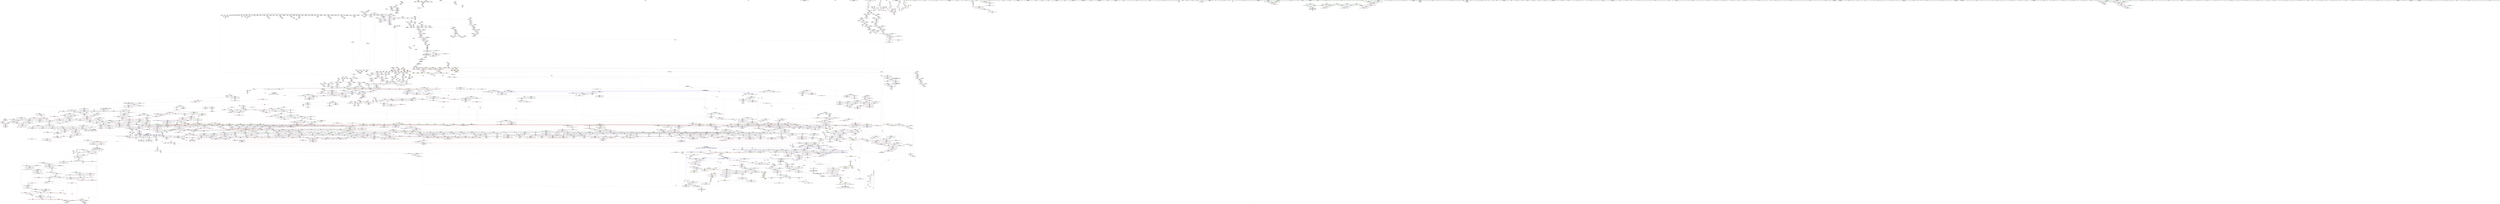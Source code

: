 digraph "SVFG" {
	label="SVFG";

	Node0x55860360a9b0 [shape=record,color=grey,label="{NodeID: 0\nNullPtr|{|<s37>72}}"];
	Node0x55860360a9b0 -> Node0x558603f0a100[style=solid];
	Node0x55860360a9b0 -> Node0x558603f0a200[style=solid];
	Node0x55860360a9b0 -> Node0x558603f0a2d0[style=solid];
	Node0x55860360a9b0 -> Node0x558603f0a3a0[style=solid];
	Node0x55860360a9b0 -> Node0x558603f0a470[style=solid];
	Node0x55860360a9b0 -> Node0x558603f0a540[style=solid];
	Node0x55860360a9b0 -> Node0x558603f0a610[style=solid];
	Node0x55860360a9b0 -> Node0x558603f0a6e0[style=solid];
	Node0x55860360a9b0 -> Node0x558603f0a7b0[style=solid];
	Node0x55860360a9b0 -> Node0x558603f0a880[style=solid];
	Node0x55860360a9b0 -> Node0x558603f0a950[style=solid];
	Node0x55860360a9b0 -> Node0x558603f0aa20[style=solid];
	Node0x55860360a9b0 -> Node0x558603f0aaf0[style=solid];
	Node0x55860360a9b0 -> Node0x558603f0abc0[style=solid];
	Node0x55860360a9b0 -> Node0x558603f0ac90[style=solid];
	Node0x55860360a9b0 -> Node0x558603f0ad60[style=solid];
	Node0x55860360a9b0 -> Node0x558603f0ae30[style=solid];
	Node0x55860360a9b0 -> Node0x558603f0af00[style=solid];
	Node0x55860360a9b0 -> Node0x558603f0afd0[style=solid];
	Node0x55860360a9b0 -> Node0x558603f0b0a0[style=solid];
	Node0x55860360a9b0 -> Node0x558603f0b170[style=solid];
	Node0x55860360a9b0 -> Node0x558603f0b240[style=solid];
	Node0x55860360a9b0 -> Node0x558603f0b310[style=solid];
	Node0x55860360a9b0 -> Node0x558603f0b3e0[style=solid];
	Node0x55860360a9b0 -> Node0x558603f0b4b0[style=solid];
	Node0x55860360a9b0 -> Node0x558603f0b580[style=solid];
	Node0x55860360a9b0 -> Node0x558603f0b650[style=solid];
	Node0x55860360a9b0 -> Node0x558603f0b720[style=solid];
	Node0x55860360a9b0 -> Node0x558603f0b7f0[style=solid];
	Node0x55860360a9b0 -> Node0x558603f0b8c0[style=solid];
	Node0x55860360a9b0 -> Node0x558603f0b990[style=solid];
	Node0x55860360a9b0 -> Node0x558603f20400[style=solid];
	Node0x55860360a9b0 -> Node0x558603f24050[style=solid];
	Node0x55860360a9b0 -> Node0x558603f24120[style=solid];
	Node0x55860360a9b0 -> Node0x558603f241f0[style=solid];
	Node0x55860360a9b0 -> Node0x5586032853c0[style=solid];
	Node0x55860360a9b0 -> Node0x558603fc8df0[style=solid];
	Node0x55860360a9b0:s37 -> Node0x5586041c4f60[style=solid,color=red];
	Node0x5586041b7790 [shape=record,color=black,label="{NodeID: 4871\n250 = PHI(514, )\n}"];
	Node0x5586041b7790 -> Node0x558603f21880[style=solid];
	Node0x558603f17a50 [shape=record,color=red,label="{NodeID: 1550\n2420\<--2419\n\<--coerce.dive36\n_ZSt22__move_median_to_firstIN9__gnu_cxx17__normal_iteratorIPiSt6vectorIiSaIiEEEENS0_5__ops15_Iter_less_iterEEvT_S9_S9_S9_T0_\n|{<s0>232}}"];
	Node0x558603f17a50:s0 -> Node0x5586041a7980[style=solid,color=red];
	Node0x558603ef61e0 [shape=record,color=green,label="{NodeID: 443\n2653\<--2654\ncoerce\<--coerce_field_insensitive\n_ZSt16__insertion_sortIN9__gnu_cxx17__normal_iteratorIPiSt6vectorIiSaIiEEEENS0_5__ops15_Iter_less_iterEEvT_S9_T0_\n}"];
	Node0x558603ef61e0 -> Node0x558603f33bd0[style=solid];
	Node0x558603f6d390 [shape=record,color=blue,label="{NodeID: 1993\n2329\<--2271\ncoerce.dive\<--__result.coerce\n_ZSt22__move_median_to_firstIN9__gnu_cxx17__normal_iteratorIPiSt6vectorIiSaIiEEEENS0_5__ops15_Iter_less_iterEEvT_S9_S9_S9_T0_\n}"];
	Node0x558603f6d390 -> Node0x558603f1dd70[style=dashed];
	Node0x558603f6d390 -> Node0x558603f1e0b0[style=dashed];
	Node0x558603f6d390 -> Node0x558603f1e250[style=dashed];
	Node0x558603f6d390 -> Node0x558603f1e590[style=dashed];
	Node0x558603f6d390 -> Node0x558603f1e8d0[style=dashed];
	Node0x558603f6d390 -> Node0x558603f1ea70[style=dashed];
	Node0x558603f05460 [shape=record,color=purple,label="{NodeID: 886\n786\<--767\n_M_impl7\<--this1\n_ZNSt12_Vector_baseIiSaIiEE17_M_create_storageEm\n}"];
	Node0x5586040dbc70 [shape=record,color=yellow,style=double,label="{NodeID: 4650\n69V_3 = CSCHI(MR_69V_2)\npts\{590001 690001 \}\nCS[]|{<s0>10|<s1>16}}"];
	Node0x5586040dbc70:s0 -> Node0x5586040db100[style=dashed,color=blue];
	Node0x5586040dbc70:s1 -> Node0x5586040dad00[style=dashed,color=blue];
	Node0x558603f3b750 [shape=record,color=red,label="{NodeID: 1329\n558\<--557\n\<--coerce.dive4\n_ZSt7reverseIN9__gnu_cxx17__normal_iteratorIPiSt6vectorIiSaIiEEEEEvT_S7_\n|{<s0>52}}"];
	Node0x558603f3b750:s0 -> Node0x5586041aacb0[style=solid,color=red];
	Node0x558603eee810 [shape=record,color=green,label="{NodeID: 222\n1255\<--1256\nretval\<--retval_field_insensitive\n_ZN9__gnu_cxx5__ops16__iter_less_iterEv\n}"];
	Node0x558603f22f40 [shape=record,color=blue,label="{NodeID: 1772\n546\<--531\ncoerce.dive1\<--__last.coerce\n_ZSt7reverseIN9__gnu_cxx17__normal_iteratorIPiSt6vectorIiSaIiEEEEEvT_S7_\n}"];
	Node0x558603f22f40 -> Node0x558603f1b9b0[style=dashed];
	Node0x558603f11b40 [shape=record,color=black,label="{NodeID: 665\n1629\<--1566\n\<--__last\n_ZSt27__unguarded_partition_pivotIN9__gnu_cxx17__normal_iteratorIPiSt6vectorIiSaIiEEEENS0_5__ops15_Iter_less_iterEET_S9_S9_T0_\n}"];
	Node0x558603f11b40 -> Node0x558603f2a3e0[style=solid];
	Node0x558603fc8df0 [shape=record,color=grey,label="{NodeID: 3322\n1059 = cmp(1058, 3, )\n}"];
	Node0x558603f303c0 [shape=record,color=purple,label="{NodeID: 1108\n3278\<--2375\noffset_0\<--\n}"];
	Node0x558603f303c0 -> Node0x558603f6dbb0[style=solid];
	Node0x558603ee6470 [shape=record,color=green,label="{NodeID: 1\n7\<--1\n__dso_handle\<--dummyObj\nGlob }"];
	Node0x5586041b78a0 [shape=record,color=black,label="{NodeID: 4872\n262 = PHI(497, )\n}"];
	Node0x5586041b78a0 -> Node0x558603f21950[style=solid];
	Node0x558603f17b20 [shape=record,color=red,label="{NodeID: 1551\n2422\<--2421\n\<--coerce.dive37\n_ZSt22__move_median_to_firstIN9__gnu_cxx17__normal_iteratorIPiSt6vectorIiSaIiEEEENS0_5__ops15_Iter_less_iterEEvT_S9_S9_S9_T0_\n|{<s0>232}}"];
	Node0x558603f17b20:s0 -> Node0x5586041a7cd0[style=solid,color=red];
	Node0x558603ef62b0 [shape=record,color=green,label="{NodeID: 444\n2655\<--2656\nagg.tmp24\<--agg.tmp24_field_insensitive\n_ZSt16__insertion_sortIN9__gnu_cxx17__normal_iteratorIPiSt6vectorIiSaIiEEEENS0_5__ops15_Iter_less_iterEEvT_S9_T0_\n}"];
	Node0x558603ef62b0 -> Node0x558603effc10[style=solid];
	Node0x558603ef62b0 -> Node0x558603f33ca0[style=solid];
	Node0x558603f6d460 [shape=record,color=blue,label="{NodeID: 1994\n2331\<--2272\ncoerce.dive1\<--__a.coerce\n_ZSt22__move_median_to_firstIN9__gnu_cxx17__normal_iteratorIPiSt6vectorIiSaIiEEEENS0_5__ops15_Iter_less_iterEEvT_S9_S9_S9_T0_\n}"];
	Node0x558603f6d460 -> Node0x558603f1da30[style=dashed];
	Node0x558603f6d460 -> Node0x558603f1df10[style=dashed];
	Node0x558603f6d460 -> Node0x558603f1e320[style=dashed];
	Node0x558603f6d460 -> Node0x558603f1e3f0[style=dashed];
	Node0x558603f6d460 -> Node0x558603f1e660[style=dashed];
	Node0x558603f05530 [shape=record,color=purple,label="{NodeID: 887\n787\<--767\n_M_end_of_storage\<--this1\n_ZNSt12_Vector_baseIiSaIiEE17_M_create_storageEm\n}"];
	Node0x558603f05530 -> Node0x558603f24600[style=solid];
	Node0x5586040dbd80 [shape=record,color=yellow,style=double,label="{NodeID: 4651\n34V_2 = CSCHI(MR_34V_1)\npts\{893 \}\nCS[]|{<s0>27}}"];
	Node0x5586040dbd80:s0 -> Node0x5586040db4a0[style=dashed,color=blue];
	Node0x558603f3b820 [shape=record,color=red,label="{NodeID: 1330\n560\<--559\n\<--coerce.dive5\n_ZSt7reverseIN9__gnu_cxx17__normal_iteratorIPiSt6vectorIiSaIiEEEEEvT_S7_\n|{<s0>52}}"];
	Node0x558603f3b820:s0 -> Node0x5586041aadc0[style=solid,color=red];
	Node0x558603eee8e0 [shape=record,color=green,label="{NodeID: 223\n1261\<--1262\n__lhs.addr\<--__lhs.addr_field_insensitive\n_ZN9__gnu_cxxneIPiSt6vectorIiSaIiEEEEbRKNS_17__normal_iteratorIT_T0_EESA_\n}"];
	Node0x558603eee8e0 -> Node0x558603f3f920[style=solid];
	Node0x558603eee8e0 -> Node0x558603f66850[style=solid];
	Node0x5586040ad8e0 [shape=record,color=yellow,style=double,label="{NodeID: 3987\n10V_1 = ENCHI(MR_10V_0)\npts\{53 \}\nFun[_ZSt3minIxERKT_S2_S2_]}"];
	Node0x5586040ad8e0 -> Node0x558603f3b0d0[style=dashed];
	Node0x558603f23010 [shape=record,color=blue, style = dotted,label="{NodeID: 1773\n3137\<--3139\noffset_0\<--dummyVal\n_ZSt7reverseIN9__gnu_cxx17__normal_iteratorIPiSt6vectorIiSaIiEEEEEvT_S7_\n}"];
	Node0x558603f23010 -> Node0x558603f3b750[style=dashed];
	Node0x558603f11c10 [shape=record,color=black,label="{NodeID: 666\n1607\<--1570\n\<--__mid\n_ZSt27__unguarded_partition_pivotIN9__gnu_cxx17__normal_iteratorIPiSt6vectorIiSaIiEEEENS0_5__ops15_Iter_less_iterEET_S9_S9_T0_\n}"];
	Node0x558603f11c10 -> Node0x558603f2a240[style=solid];
	Node0x558603fc8f70 [shape=record,color=grey,label="{NodeID: 3323\n1876 = cmp(1872, 1875, )\n}"];
	Node0x558603fc8f70 -> Node0x558603f13470[style=solid];
	Node0x558603f30490 [shape=record,color=purple,label="{NodeID: 1109\n3279\<--2376\noffset_0\<--\n}"];
	Node0x558603f30490 -> Node0x558603f1df10[style=solid];
	Node0x558603ee6500 [shape=record,color=green,label="{NodeID: 2\n8\<--1\n.str\<--dummyObj\nGlob }"];
	Node0x5586041b79b0 [shape=record,color=black,label="{NodeID: 4873\n265 = PHI(514, )\n}"];
	Node0x5586041b79b0 -> Node0x558603f21a20[style=solid];
	Node0x558603f17bf0 [shape=record,color=red,label="{NodeID: 1552\n2432\<--2431\n\<--coerce.dive42\n_ZSt22__move_median_to_firstIN9__gnu_cxx17__normal_iteratorIPiSt6vectorIiSaIiEEEENS0_5__ops15_Iter_less_iterEEvT_S9_S9_S9_T0_\n|{<s0>235}}"];
	Node0x558603f17bf0:s0 -> Node0x5586041a6c50[style=solid,color=red];
	Node0x558603ef6380 [shape=record,color=green,label="{NodeID: 445\n2657\<--2658\nagg.tmp25\<--agg.tmp25_field_insensitive\n_ZSt16__insertion_sortIN9__gnu_cxx17__normal_iteratorIPiSt6vectorIiSaIiEEEENS0_5__ops15_Iter_less_iterEEvT_S9_T0_\n}"];
	Node0x558603f6d530 [shape=record,color=blue,label="{NodeID: 1995\n2333\<--2273\ncoerce.dive2\<--__b.coerce\n_ZSt22__move_median_to_firstIN9__gnu_cxx17__normal_iteratorIPiSt6vectorIiSaIiEEEENS0_5__ops15_Iter_less_iterEEvT_S9_S9_S9_T0_\n}"];
	Node0x558603f6d530 -> Node0x558603f1db00[style=dashed];
	Node0x558603f6d530 -> Node0x558603f1dbd0[style=dashed];
	Node0x558603f6d530 -> Node0x558603f1de40[style=dashed];
	Node0x558603f6d530 -> Node0x558603f1e730[style=dashed];
	Node0x558603f6d530 -> Node0x558603f1eb40[style=dashed];
	Node0x558603f05600 [shape=record,color=purple,label="{NodeID: 888\n840\<--836\n_M_impl\<--this1\n_ZNSt12_Vector_baseIiSaIiEE11_M_allocateEm\n}"];
	Node0x558603f05600 -> Node0x558603f0e260[style=solid];
	Node0x5586040dbee0 [shape=record,color=yellow,style=double,label="{NodeID: 4652\n99V_2 = CSCHI(MR_99V_1)\npts\{5000000 \}\nCS[]}"];
	Node0x5586040dbee0 -> Node0x558603f3b4e0[style=dashed];
	Node0x558603f3b8f0 [shape=record,color=red,label="{NodeID: 1331\n582\<--575\nthis1\<--this.addr\n_ZNSt6vectorIiSaIiEED2Ev\n}"];
	Node0x558603f3b8f0 -> Node0x558603f0d700[style=solid];
	Node0x558603f3b8f0 -> Node0x558603f0d7d0[style=solid];
	Node0x558603f3b8f0 -> Node0x558603f0d8a0[style=solid];
	Node0x558603f3b8f0 -> Node0x558603f0d970[style=solid];
	Node0x558603f3b8f0 -> Node0x558603f0da40[style=solid];
	Node0x558603eee9b0 [shape=record,color=green,label="{NodeID: 224\n1263\<--1264\n__rhs.addr\<--__rhs.addr_field_insensitive\n_ZN9__gnu_cxxneIPiSt6vectorIiSaIiEEEEbRKNS_17__normal_iteratorIT_T0_EESA_\n}"];
	Node0x558603eee9b0 -> Node0x558603f3f9f0[style=solid];
	Node0x558603eee9b0 -> Node0x558603f66920[style=solid];
	Node0x5586040ad9f0 [shape=record,color=yellow,style=double,label="{NodeID: 3988\n30V_1 = ENCHI(MR_30V_0)\npts\{81 \}\nFun[_ZSt3minIxERKT_S2_S2_]}"];
	Node0x5586040ad9f0 -> Node0x558603f3b1a0[style=dashed];
	Node0x558603f230e0 [shape=record,color=blue, style = dotted,label="{NodeID: 1774\n3140\<--3142\noffset_0\<--dummyVal\n_ZSt7reverseIN9__gnu_cxx17__normal_iteratorIPiSt6vectorIiSaIiEEEEEvT_S7_\n}"];
	Node0x558603f230e0 -> Node0x558603f3b820[style=dashed];
	Node0x558603f11ce0 [shape=record,color=black,label="{NodeID: 667\n1599\<--1572\n\<--agg.tmp\n_ZSt27__unguarded_partition_pivotIN9__gnu_cxx17__normal_iteratorIPiSt6vectorIiSaIiEEEENS0_5__ops15_Iter_less_iterEET_S9_S9_T0_\n}"];
	Node0x558603f11ce0 -> Node0x558603f29fd0[style=solid];
	Node0x558603fc90f0 [shape=record,color=grey,label="{NodeID: 3324\n1898 = cmp(1895, 1897, )\n}"];
	Node0x558603fc90f0 -> Node0x558603f13540[style=solid];
	Node0x558603f30560 [shape=record,color=purple,label="{NodeID: 1110\n3281\<--2378\noffset_0\<--\n}"];
	Node0x558603f30560 -> Node0x558603f6dc80[style=solid];
	Node0x558603ee6590 [shape=record,color=green,label="{NodeID: 3\n10\<--1\n.str.1\<--dummyObj\nGlob }"];
	Node0x5586041b7af0 [shape=record,color=black,label="{NodeID: 4874\n287 = PHI(415, )\n}"];
	Node0x5586041b7af0 -> Node0x558603f3a230[style=solid];
	Node0x558603f17cc0 [shape=record,color=red,label="{NodeID: 1553\n2434\<--2433\n\<--coerce.dive43\n_ZSt22__move_median_to_firstIN9__gnu_cxx17__normal_iteratorIPiSt6vectorIiSaIiEEEENS0_5__ops15_Iter_less_iterEEvT_S9_S9_S9_T0_\n|{<s0>235}}"];
	Node0x558603f17cc0:s0 -> Node0x5586041a6f20[style=solid,color=red];
	Node0x558603ef6450 [shape=record,color=green,label="{NodeID: 446\n2659\<--2660\nagg.tmp26\<--agg.tmp26_field_insensitive\n_ZSt16__insertion_sortIN9__gnu_cxx17__normal_iteratorIPiSt6vectorIiSaIiEEEENS0_5__ops15_Iter_less_iterEEvT_S9_T0_\n}"];
	Node0x558603f6d600 [shape=record,color=blue,label="{NodeID: 1996\n2335\<--2274\ncoerce.dive3\<--__c.coerce\n_ZSt22__move_median_to_firstIN9__gnu_cxx17__normal_iteratorIPiSt6vectorIiSaIiEEEENS0_5__ops15_Iter_less_iterEEvT_S9_S9_S9_T0_\n}"];
	Node0x558603f6d600 -> Node0x558603f1dca0[style=dashed];
	Node0x558603f6d600 -> Node0x558603f1dfe0[style=dashed];
	Node0x558603f6d600 -> Node0x558603f1e180[style=dashed];
	Node0x558603f6d600 -> Node0x558603f1e4c0[style=dashed];
	Node0x558603f6d600 -> Node0x558603f1e800[style=dashed];
	Node0x558603f6d600 -> Node0x558603f1e9a0[style=dashed];
	Node0x558603f056d0 [shape=record,color=purple,label="{NodeID: 889\n934\<--933\n_M_impl\<--this1\n_ZNSt12_Vector_baseIiSaIiEE19_M_get_Tp_allocatorEv\n}"];
	Node0x558603f056d0 -> Node0x558603f0e8e0[style=solid];
	Node0x5586040dc040 [shape=record,color=yellow,style=double,label="{NodeID: 4653\n112V_2 = CSCHI(MR_112V_1)\npts\{5170000 \}\nCS[]}"];
	Node0x5586040dc040 -> Node0x558603f3b680[style=dashed];
	Node0x558603f3b9c0 [shape=record,color=red,label="{NodeID: 1332\n609\<--577\nexn\<--exn.slot\n_ZNSt6vectorIiSaIiEED2Ev\n|{<s0>57}}"];
	Node0x558603f3b9c0:s0 -> Node0x5586041a1b50[style=solid,color=red];
	Node0x558603eeea80 [shape=record,color=green,label="{NodeID: 225\n1269\<--1270\n_ZNK9__gnu_cxx17__normal_iteratorIPiSt6vectorIiSaIiEEE4baseEv\<--_ZNK9__gnu_cxx17__normal_iteratorIPiSt6vectorIiSaIiEEE4baseEv_field_insensitive\n}"];
	Node0x558603f231b0 [shape=record,color=blue,label="{NodeID: 1775\n575\<--574\nthis.addr\<--this\n_ZNSt6vectorIiSaIiEED2Ev\n}"];
	Node0x558603f231b0 -> Node0x558603f3b8f0[style=dashed];
	Node0x558603f11db0 [shape=record,color=black,label="{NodeID: 668\n1606\<--1576\n\<--agg.tmp7\n_ZSt27__unguarded_partition_pivotIN9__gnu_cxx17__normal_iteratorIPiSt6vectorIiSaIiEEEENS0_5__ops15_Iter_less_iterEET_S9_S9_T0_\n}"];
	Node0x558603f11db0 -> Node0x558603f2a170[style=solid];
	Node0x558603fc9270 [shape=record,color=grey,label="{NodeID: 3325\n1021 = cmp(1020, 196, )\n}"];
	Node0x558603f30630 [shape=record,color=purple,label="{NodeID: 1111\n3282\<--2379\noffset_0\<--\n}"];
	Node0x558603f30630 -> Node0x558603f1dfe0[style=solid];
	Node0x558603ee6e20 [shape=record,color=green,label="{NodeID: 4\n12\<--1\n_ZSt3cin\<--dummyObj\nGlob }"];
	Node0x5586041b7c30 [shape=record,color=black,label="{NodeID: 4875\n769 = PHI(827, )\n}"];
	Node0x5586041b7c30 -> Node0x558603f24460[style=solid];
	Node0x558603f17d90 [shape=record,color=red,label="{NodeID: 1554\n2444\<--2443\n\<--coerce.dive47\n_ZSt22__move_median_to_firstIN9__gnu_cxx17__normal_iteratorIPiSt6vectorIiSaIiEEEENS0_5__ops15_Iter_less_iterEEvT_S9_S9_S9_T0_\n|{<s0>238}}"];
	Node0x558603f17d90:s0 -> Node0x5586041a7980[style=solid,color=red];
	Node0x558603ef6520 [shape=record,color=green,label="{NodeID: 447\n2661\<--2662\nundef.agg.tmp\<--undef.agg.tmp_field_insensitive\n_ZSt16__insertion_sortIN9__gnu_cxx17__normal_iteratorIPiSt6vectorIiSaIiEEEENS0_5__ops15_Iter_less_iterEEvT_S9_T0_\n}"];
	Node0x558603f6d6d0 [shape=record,color=blue, style = dotted,label="{NodeID: 1997\n3260\<--3262\noffset_0\<--dummyVal\n_ZSt22__move_median_to_firstIN9__gnu_cxx17__normal_iteratorIPiSt6vectorIiSaIiEEEENS0_5__ops15_Iter_less_iterEEvT_S9_S9_S9_T0_\n}"];
	Node0x558603f6d6d0 -> Node0x558603f17090[style=dashed];
	Node0x558603f057a0 [shape=record,color=purple,label="{NodeID: 890\n1032\<--1031\nincdec.ptr\<--\n_ZSt10__fill_n_aIPimiEN9__gnu_cxx11__enable_ifIXsr11__is_scalarIT1_EE7__valueET_E6__typeES4_T0_RKS3_\n}"];
	Node0x558603f057a0 -> Node0x558603f261a0[style=solid];
	Node0x5586040dc1a0 [shape=record,color=yellow,style=double,label="{NodeID: 4654\n34V_2 = CSCHI(MR_34V_1)\npts\{893 \}\nCS[]|{<s0>30|<s1>30|<s2>30}}"];
	Node0x5586040dc1a0:s0 -> Node0x558603f3a230[style=dashed,color=blue];
	Node0x5586040dc1a0:s1 -> Node0x558603f3a300[style=dashed,color=blue];
	Node0x5586040dc1a0:s2 -> Node0x55860405f010[style=dashed,color=blue];
	Node0x558603f3ba90 [shape=record,color=red,label="{NodeID: 1333\n586\<--585\n\<--_M_start\n_ZNSt6vectorIiSaIiEED2Ev\n|{<s0>54}}"];
	Node0x558603f3ba90:s0 -> Node0x558604184770[style=solid,color=red];
	Node0x558603eeeb80 [shape=record,color=green,label="{NodeID: 226\n1281\<--1282\n__first\<--__first_field_insensitive\n_ZSt16__introsort_loopIN9__gnu_cxx17__normal_iteratorIPiSt6vectorIiSaIiEEEElNS0_5__ops15_Iter_less_iterEEvT_S9_T0_T1_\n|{|<s3>99}}"];
	Node0x558603eeeb80 -> Node0x558603f0f850[style=solid];
	Node0x558603eeeb80 -> Node0x558603f0f920[style=solid];
	Node0x558603eeeb80 -> Node0x558603f06570[style=solid];
	Node0x558603eeeb80:s3 -> Node0x5586041c36a0[style=solid,color=red];
	Node0x558603f23280 [shape=record,color=blue,label="{NodeID: 1776\n577\<--602\nexn.slot\<--\n_ZNSt6vectorIiSaIiEED2Ev\n}"];
	Node0x558603f23280 -> Node0x558603f3b9c0[style=dashed];
	Node0x558603f11e80 [shape=record,color=black,label="{NodeID: 669\n1628\<--1584\n\<--agg.tmp19\n_ZSt27__unguarded_partition_pivotIN9__gnu_cxx17__normal_iteratorIPiSt6vectorIiSaIiEEEENS0_5__ops15_Iter_less_iterEET_S9_S9_T0_\n}"];
	Node0x558603f11e80 -> Node0x558603f2a310[style=solid];
	Node0x558603fc93f0 [shape=record,color=grey,label="{NodeID: 3326\n103 = cmp(101, 102, )\n}"];
	Node0x558603f30700 [shape=record,color=purple,label="{NodeID: 1112\n3284\<--2387\noffset_0\<--\n}"];
	Node0x558603f30700 -> Node0x558603f6dd50[style=solid];
	Node0x558603ee6eb0 [shape=record,color=green,label="{NodeID: 5\n13\<--1\n_ZSt4cout\<--dummyObj\nGlob }"];
	Node0x5586041b7d70 [shape=record,color=black,label="{NodeID: 4876\n592 = PHI(928, )\n|{<s0>54}}"];
	Node0x5586041b7d70:s0 -> Node0x55860419f520[style=solid,color=red];
	Node0x558603f17e60 [shape=record,color=red,label="{NodeID: 1555\n2446\<--2445\n\<--coerce.dive48\n_ZSt22__move_median_to_firstIN9__gnu_cxx17__normal_iteratorIPiSt6vectorIiSaIiEEEENS0_5__ops15_Iter_less_iterEEvT_S9_S9_S9_T0_\n|{<s0>238}}"];
	Node0x558603f17e60:s0 -> Node0x5586041a7cd0[style=solid,color=red];
	Node0x558603ef65f0 [shape=record,color=green,label="{NodeID: 448\n2668\<--2669\n_ZN9__gnu_cxxeqIPiSt6vectorIiSaIiEEEEbRKNS_17__normal_iteratorIT_T0_EESA_\<--_ZN9__gnu_cxxeqIPiSt6vectorIiSaIiEEEEbRKNS_17__normal_iteratorIT_T0_EESA__field_insensitive\n}"];
	Node0x558603f6d7a0 [shape=record,color=blue, style = dotted,label="{NodeID: 1998\n3263\<--3265\noffset_0\<--dummyVal\n_ZSt22__move_median_to_firstIN9__gnu_cxx17__normal_iteratorIPiSt6vectorIiSaIiEEEENS0_5__ops15_Iter_less_iterEEvT_S9_S9_S9_T0_\n}"];
	Node0x558603f6d7a0 -> Node0x558603f17160[style=dashed];
	Node0x558603f05870 [shape=record,color=purple,label="{NodeID: 891\n1061\<--1057\n_M_impl\<--this1\n_ZNSt12_Vector_baseIiSaIiEE13_M_deallocateEPim\n}"];
	Node0x558603f05870 -> Node0x558603f0ee90[style=solid];
	Node0x5586040dc300 [shape=record,color=yellow,style=double,label="{NodeID: 4655\n147V_2 = CSCHI(MR_147V_1)\npts\{590000 590001 590002 690000 690001 690002 \}\nCS[]|{<s0>59|<s1>59|<s2>59}}"];
	Node0x5586040dc300:s0 -> Node0x558603f24460[style=dashed,color=red];
	Node0x5586040dc300:s1 -> Node0x558603f24530[style=dashed,color=red];
	Node0x5586040dc300:s2 -> Node0x558603f24600[style=dashed,color=red];
	Node0x558603f3bb60 [shape=record,color=red,label="{NodeID: 1334\n590\<--589\n\<--_M_finish\n_ZNSt6vectorIiSaIiEED2Ev\n|{<s0>54}}"];
	Node0x558603f3bb60:s0 -> Node0x5586041846a0[style=solid,color=red];
	Node0x558603eeec50 [shape=record,color=green,label="{NodeID: 227\n1283\<--1284\n__last\<--__last_field_insensitive\n_ZSt16__introsort_loopIN9__gnu_cxx17__normal_iteratorIPiSt6vectorIiSaIiEEEElNS0_5__ops15_Iter_less_iterEEvT_S9_T0_T1_\n|{|<s6>99}}"];
	Node0x558603eeec50 -> Node0x558603f0f9f0[style=solid];
	Node0x558603eeec50 -> Node0x558603f0fac0[style=solid];
	Node0x558603eeec50 -> Node0x558603f0fb90[style=solid];
	Node0x558603eeec50 -> Node0x558603f0fc60[style=solid];
	Node0x558603eeec50 -> Node0x558603f0fd30[style=solid];
	Node0x558603eeec50 -> Node0x558603f06640[style=solid];
	Node0x558603eeec50:s6 -> Node0x5586041c2fb0[style=solid,color=red];
	Node0x558603f23350 [shape=record,color=blue,label="{NodeID: 1777\n579\<--604\nehselector.slot\<--\n_ZNSt6vectorIiSaIiEED2Ev\n}"];
	Node0x558603f11f50 [shape=record,color=black,label="{NodeID: 670\n1631\<--1586\n\<--agg.tmp20\n_ZSt27__unguarded_partition_pivotIN9__gnu_cxx17__normal_iteratorIPiSt6vectorIiSaIiEEEENS0_5__ops15_Iter_less_iterEET_S9_S9_T0_\n}"];
	Node0x558603f11f50 -> Node0x558603f2a4b0[style=solid];
	Node0x558603fc9570 [shape=record,color=grey,label="{NodeID: 3327\n133 = cmp(131, 132, )\n}"];
	Node0x558603f307d0 [shape=record,color=purple,label="{NodeID: 1113\n3285\<--2388\noffset_0\<--\n}"];
	Node0x558603f307d0 -> Node0x558603f1e0b0[style=solid];
	Node0x558603ee6f40 [shape=record,color=green,label="{NodeID: 6\n15\<--1\n\<--dummyObj\nCan only get source location for instruction, argument, global var or function.}"];
	Node0x5586041b7f40 [shape=record,color=black,label="{NodeID: 4877\n686 = PHI(928, )\n|{<s0>62}}"];
	Node0x5586041b7f40:s0 -> Node0x5586041a6810[style=solid,color=red];
	Node0x558603f17f30 [shape=record,color=red,label="{NodeID: 1556\n2456\<--2455\n\<--coerce.dive53\n_ZSt22__move_median_to_firstIN9__gnu_cxx17__normal_iteratorIPiSt6vectorIiSaIiEEEENS0_5__ops15_Iter_less_iterEEvT_S9_S9_S9_T0_\n|{<s0>241}}"];
	Node0x558603f17f30:s0 -> Node0x5586041a6c50[style=solid,color=red];
	Node0x558603ef66f0 [shape=record,color=green,label="{NodeID: 449\n2710\<--2711\n_ZSt13move_backwardIN9__gnu_cxx17__normal_iteratorIPiSt6vectorIiSaIiEEEES6_ET0_T_S8_S7_\<--_ZSt13move_backwardIN9__gnu_cxx17__normal_iteratorIPiSt6vectorIiSaIiEEEES6_ET0_T_S8_S7__field_insensitive\n}"];
	Node0x558603f6d870 [shape=record,color=blue, style = dotted,label="{NodeID: 1999\n3266\<--3268\noffset_0\<--dummyVal\n_ZSt22__move_median_to_firstIN9__gnu_cxx17__normal_iteratorIPiSt6vectorIiSaIiEEEENS0_5__ops15_Iter_less_iterEEvT_S9_S9_S9_T0_\n}"];
	Node0x558603f6d870 -> Node0x558603f17230[style=dashed];
	Node0x558603f6d870 -> Node0x55860407a810[style=dashed];
	Node0x558603f05940 [shape=record,color=purple,label="{NodeID: 892\n1179\<--1178\n_M_current\<--this1\n_ZN9__gnu_cxx17__normal_iteratorIPiSt6vectorIiSaIiEEEC2ERKS1_\n}"];
	Node0x558603f05940 -> Node0x558603f662a0[style=solid];
	Node0x5586040dc490 [shape=record,color=yellow,style=double,label="{NodeID: 4656\n147V_3 = CSCHI(MR_147V_2)\npts\{590000 590001 590002 690000 690001 690002 \}\nCS[]|{<s0>39|<s1>39|<s2>39}}"];
	Node0x5586040dc490:s0 -> Node0x5586040db760[style=dashed,color=blue];
	Node0x5586040dc490:s1 -> Node0x5586040db8f0[style=dashed,color=blue];
	Node0x5586040dc490:s2 -> Node0x5586040dba00[style=dashed,color=blue];
	Node0x558603f3bc30 [shape=record,color=red,label="{NodeID: 1335\n619\<--616\nthis1\<--this.addr\n_ZN9__gnu_cxx13new_allocatorIiEC2Ev\n}"];
	Node0x558603eeed20 [shape=record,color=green,label="{NodeID: 228\n1285\<--1286\n__comp\<--__comp_field_insensitive\n_ZSt16__introsort_loopIN9__gnu_cxx17__normal_iteratorIPiSt6vectorIiSaIiEEEElNS0_5__ops15_Iter_less_iterEEvT_S9_T0_T1_\n}"];
	Node0x558603f23420 [shape=record,color=blue,label="{NodeID: 1778\n616\<--615\nthis.addr\<--this\n_ZN9__gnu_cxx13new_allocatorIiEC2Ev\n}"];
	Node0x558603f23420 -> Node0x558603f3bc30[style=dashed];
	Node0x558603f12020 [shape=record,color=black,label="{NodeID: 671\n1559\<--1646\n_ZSt27__unguarded_partition_pivotIN9__gnu_cxx17__normal_iteratorIPiSt6vectorIiSaIiEEEENS0_5__ops15_Iter_less_iterEET_S9_S9_T0__ret\<--\n_ZSt27__unguarded_partition_pivotIN9__gnu_cxx17__normal_iteratorIPiSt6vectorIiSaIiEEEENS0_5__ops15_Iter_less_iterEET_S9_S9_T0_\n|{<s0>106}}"];
	Node0x558603f12020:s0 -> Node0x5586041bab70[style=solid,color=blue];
	Node0x55860403ac00 [shape=record,color=black,label="{NodeID: 3328\nMR_34V_2 = PHI(MR_34V_3, MR_34V_1, )\npts\{893 \}\n|{|<s4>202}}"];
	Node0x55860403ac00 -> Node0x558603f45aa0[style=dashed];
	Node0x55860403ac00 -> Node0x558603f45b70[style=dashed];
	Node0x55860403ac00 -> Node0x558603f6cb70[style=dashed];
	Node0x55860403ac00 -> Node0x558603f6ceb0[style=dashed];
	Node0x55860403ac00:s4 -> Node0x558604093d40[style=dashed,color=red];
	Node0x558603f308a0 [shape=record,color=purple,label="{NodeID: 1114\n3287\<--2390\noffset_0\<--\n}"];
	Node0x558603f308a0 -> Node0x558603f6de20[style=solid];
	Node0x558603ee6fd0 [shape=record,color=green,label="{NodeID: 7\n93\<--1\n\<--dummyObj\nCan only get source location for instruction, argument, global var or function.}"];
	Node0x5586041b8080 [shape=record,color=black,label="{NodeID: 4878\n687 = PHI(909, )\n}"];
	Node0x5586041b8080 -> Node0x558603f23b70[style=solid];
	Node0x558603f18000 [shape=record,color=red,label="{NodeID: 1557\n2458\<--2457\n\<--coerce.dive54\n_ZSt22__move_median_to_firstIN9__gnu_cxx17__normal_iteratorIPiSt6vectorIiSaIiEEEENS0_5__ops15_Iter_less_iterEEvT_S9_S9_S9_T0_\n|{<s0>241}}"];
	Node0x558603f18000:s0 -> Node0x5586041a6f20[style=solid,color=red];
	Node0x558603ef67f0 [shape=record,color=green,label="{NodeID: 450\n2723\<--2724\n_ZN9__gnu_cxx5__ops15__val_comp_iterENS0_15_Iter_less_iterE\<--_ZN9__gnu_cxx5__ops15__val_comp_iterENS0_15_Iter_less_iterE_field_insensitive\n}"];
	Node0x558603f6d940 [shape=record,color=blue, style = dotted,label="{NodeID: 2000\n3269\<--3271\noffset_0\<--dummyVal\n_ZSt22__move_median_to_firstIN9__gnu_cxx17__normal_iteratorIPiSt6vectorIiSaIiEEEENS0_5__ops15_Iter_less_iterEEvT_S9_S9_S9_T0_\n}"];
	Node0x558603f6d940 -> Node0x558603f17300[style=dashed];
	Node0x558603f6d940 -> Node0x55860407ad10[style=dashed];
	Node0x558603f05a10 [shape=record,color=purple,label="{NodeID: 893\n1205\<--1187\ncoerce.dive\<--__first\n_ZSt6__sortIN9__gnu_cxx17__normal_iteratorIPiSt6vectorIiSaIiEEEENS0_5__ops15_Iter_less_iterEEvT_S9_T0_\n}"];
	Node0x558603f05a10 -> Node0x558603f66370[style=solid];
	Node0x5586040dc620 [shape=record,color=yellow,style=double,label="{NodeID: 4657\n34V_2 = CSCHI(MR_34V_1)\npts\{893 \}\nCS[]|{<s0>40}}"];
	Node0x5586040dc620:s0 -> Node0x5586040dbb10[style=dashed,color=blue];
	Node0x558603f3bd00 [shape=record,color=red,label="{NodeID: 1336\n626\<--623\nthis1\<--this.addr\n_ZN9__gnu_cxx13new_allocatorIiED2Ev\n}"];
	Node0x558603ef71b0 [shape=record,color=green,label="{NodeID: 229\n1287\<--1288\n__depth_limit.addr\<--__depth_limit.addr_field_insensitive\n_ZSt16__introsort_loopIN9__gnu_cxx17__normal_iteratorIPiSt6vectorIiSaIiEEEElNS0_5__ops15_Iter_less_iterEEvT_S9_T0_T1_\n}"];
	Node0x558603ef71b0 -> Node0x558603f3fc60[style=solid];
	Node0x558603ef71b0 -> Node0x558603f3fd30[style=solid];
	Node0x558603ef71b0 -> Node0x558603f3fe00[style=solid];
	Node0x558603ef71b0 -> Node0x558603f66b90[style=solid];
	Node0x558603ef71b0 -> Node0x558603f66ed0[style=solid];
	Node0x558603f234f0 [shape=record,color=blue,label="{NodeID: 1779\n623\<--622\nthis.addr\<--this\n_ZN9__gnu_cxx13new_allocatorIiED2Ev\n}"];
	Node0x558603f234f0 -> Node0x558603f3bd00[style=dashed];
	Node0x558603f120f0 [shape=record,color=black,label="{NodeID: 672\n1683\<--1652\n\<--__first\n_ZSt13__heap_selectIN9__gnu_cxx17__normal_iteratorIPiSt6vectorIiSaIiEEEENS0_5__ops15_Iter_less_iterEEvT_S9_S9_T0_\n}"];
	Node0x558603f120f0 -> Node0x558603f2af40[style=solid];
	Node0x55860403acf0 [shape=record,color=black,label="{NodeID: 3329\nMR_657V_3 = PHI(MR_657V_4, MR_657V_2, )\npts\{2164 \}\n}"];
	Node0x55860403acf0 -> Node0x558603f45280[style=dashed];
	Node0x55860403acf0 -> Node0x558603f45350[style=dashed];
	Node0x55860403acf0 -> Node0x558603f454f0[style=dashed];
	Node0x55860403acf0 -> Node0x558603f6cc40[style=dashed];
	Node0x558603f30970 [shape=record,color=purple,label="{NodeID: 1115\n3288\<--2391\noffset_0\<--\n}"];
	Node0x558603f30970 -> Node0x558603f1e180[style=solid];
	Node0x558603ee7060 [shape=record,color=green,label="{NodeID: 8\n99\<--1\n\<--dummyObj\nCan only get source location for instruction, argument, global var or function.}"];
	Node0x5586041b8190 [shape=record,color=black,label="{NodeID: 4879\n1699 = PHI(1861, )\n}"];
	Node0x5586040420d0 [shape=record,color=yellow,style=double,label="{NodeID: 3772\n126V_1 = ENCHI(MR_126V_0)\npts\{578 \}\nFun[_ZNSt6vectorIiSaIiEED2Ev]}"];
	Node0x5586040420d0 -> Node0x558603f23280[style=dashed];
	Node0x558603f180d0 [shape=record,color=red,label="{NodeID: 1558\n2468\<--2467\n\<--coerce.dive58\n_ZSt22__move_median_to_firstIN9__gnu_cxx17__normal_iteratorIPiSt6vectorIiSaIiEEEENS0_5__ops15_Iter_less_iterEEvT_S9_S9_S9_T0_\n|{<s0>244}}"];
	Node0x558603f180d0:s0 -> Node0x5586041a6c50[style=solid,color=red];
	Node0x558603ef68f0 [shape=record,color=green,label="{NodeID: 451\n2728\<--2729\n_ZSt25__unguarded_linear_insertIN9__gnu_cxx17__normal_iteratorIPiSt6vectorIiSaIiEEEENS0_5__ops14_Val_less_iterEEvT_T0_\<--_ZSt25__unguarded_linear_insertIN9__gnu_cxx17__normal_iteratorIPiSt6vectorIiSaIiEEEENS0_5__ops14_Val_less_iterEEvT_T0__field_insensitive\n}"];
	Node0x558603f6da10 [shape=record,color=blue, style = dotted,label="{NodeID: 2001\n3272\<--3274\noffset_0\<--dummyVal\n_ZSt22__move_median_to_firstIN9__gnu_cxx17__normal_iteratorIPiSt6vectorIiSaIiEEEENS0_5__ops15_Iter_less_iterEEvT_S9_S9_S9_T0_\n}"];
	Node0x558603f6da10 -> Node0x558603f173d0[style=dashed];
	Node0x558603f6da10 -> Node0x55860407b210[style=dashed];
	Node0x558603f05ae0 [shape=record,color=purple,label="{NodeID: 894\n1207\<--1189\ncoerce.dive1\<--__last\n_ZSt6__sortIN9__gnu_cxx17__normal_iteratorIPiSt6vectorIiSaIiEEEENS0_5__ops15_Iter_less_iterEEvT_S9_T0_\n}"];
	Node0x558603f05ae0 -> Node0x558603f66440[style=solid];
	Node0x5586040dc780 [shape=record,color=yellow,style=double,label="{NodeID: 4658\n34V_6 = CSCHI(MR_34V_5)\npts\{893 \}\nCS[]|{<s0>168|<s1>168|<s2>181}}"];
	Node0x5586040dc780:s0 -> Node0x558604069f10[style=dashed,color=blue];
	Node0x5586040dc780:s1 -> Node0x55860408a710[style=dashed,color=blue];
	Node0x5586040dc780:s2 -> Node0x5586040de720[style=dashed,color=blue];
	Node0x558603f3bdd0 [shape=record,color=red,label="{NodeID: 1337\n645\<--632\nthis1\<--this.addr\n_ZNSt12_Vector_baseIiSaIiEEC2EmRKS0_\n|{|<s1>59}}"];
	Node0x558603f3bdd0 -> Node0x558603f040e0[style=solid];
	Node0x558603f3bdd0:s1 -> Node0x5586041aaed0[style=solid,color=red];
	Node0x558603ef7280 [shape=record,color=green,label="{NodeID: 230\n1289\<--1290\nagg.tmp\<--agg.tmp_field_insensitive\n_ZSt16__introsort_loopIN9__gnu_cxx17__normal_iteratorIPiSt6vectorIiSaIiEEEElNS0_5__ops15_Iter_less_iterEEvT_S9_T0_T1_\n}"];
	Node0x558603ef7280 -> Node0x558603f0fe00[style=solid];
	Node0x558603ef7280 -> Node0x558603f06710[style=solid];
	Node0x558603f235c0 [shape=record,color=blue,label="{NodeID: 1780\n632\<--629\nthis.addr\<--this\n_ZNSt12_Vector_baseIiSaIiEEC2EmRKS0_\n}"];
	Node0x558603f235c0 -> Node0x558603f3bdd0[style=dashed];
	Node0x558603f121c0 [shape=record,color=black,label="{NodeID: 673\n1707\<--1652\n\<--__first\n_ZSt13__heap_selectIN9__gnu_cxx17__normal_iteratorIPiSt6vectorIiSaIiEEEENS0_5__ops15_Iter_less_iterEEvT_S9_S9_T0_\n}"];
	Node0x558603f121c0 -> Node0x558603f2b5c0[style=solid];
	Node0x55860403b1f0 [shape=record,color=black,label="{NodeID: 3330\nMR_665V_3 = PHI(MR_665V_4, MR_665V_2, )\npts\{2172 \}\n}"];
	Node0x55860403b1f0 -> Node0x558603f45760[style=dashed];
	Node0x55860403b1f0 -> Node0x558603f45830[style=dashed];
	Node0x55860403b1f0 -> Node0x558603f45900[style=dashed];
	Node0x55860403b1f0 -> Node0x558603f6cd10[style=dashed];
	Node0x558603f30a40 [shape=record,color=purple,label="{NodeID: 1116\n3290\<--2399\noffset_0\<--\n}"];
	Node0x558603f30a40 -> Node0x558603f6def0[style=solid];
	Node0x558603ee70f0 [shape=record,color=green,label="{NodeID: 9\n178\<--1\n\<--dummyObj\nCan only get source location for instruction, argument, global var or function.}"];
	Node0x5586041b82a0 [shape=record,color=black,label="{NodeID: 4880\n1713 = PHI(1878, )\n}"];
	Node0x5586040421b0 [shape=record,color=yellow,style=double,label="{NodeID: 3773\n128V_1 = ENCHI(MR_128V_0)\npts\{580 \}\nFun[_ZNSt6vectorIiSaIiEED2Ev]}"];
	Node0x5586040421b0 -> Node0x558603f23350[style=dashed];
	Node0x558603f181a0 [shape=record,color=red,label="{NodeID: 1559\n2470\<--2469\n\<--coerce.dive59\n_ZSt22__move_median_to_firstIN9__gnu_cxx17__normal_iteratorIPiSt6vectorIiSaIiEEEENS0_5__ops15_Iter_less_iterEEvT_S9_S9_S9_T0_\n|{<s0>244}}"];
	Node0x558603f181a0:s0 -> Node0x5586041a6f20[style=solid,color=red];
	Node0x558603ef69f0 [shape=record,color=green,label="{NodeID: 452\n2738\<--2739\n__first\<--__first_field_insensitive\n_ZSt26__unguarded_insertion_sortIN9__gnu_cxx17__normal_iteratorIPiSt6vectorIiSaIiEEEENS0_5__ops15_Iter_less_iterEEvT_S9_T0_\n}"];
	Node0x558603ef69f0 -> Node0x558603effce0[style=solid];
	Node0x558603ef69f0 -> Node0x558603f34590[style=solid];
	Node0x558603f6dae0 [shape=record,color=blue, style = dotted,label="{NodeID: 2002\n3275\<--3277\noffset_0\<--dummyVal\n_ZSt22__move_median_to_firstIN9__gnu_cxx17__normal_iteratorIPiSt6vectorIiSaIiEEEENS0_5__ops15_Iter_less_iterEEvT_S9_S9_S9_T0_\n}"];
	Node0x558603f6dae0 -> Node0x558603f174a0[style=dashed];
	Node0x558603f6dae0 -> Node0x55860407b710[style=dashed];
	Node0x558603f05bb0 [shape=record,color=purple,label="{NodeID: 895\n1227\<--1193\ncoerce.dive6\<--agg.tmp\n_ZSt6__sortIN9__gnu_cxx17__normal_iteratorIPiSt6vectorIiSaIiEEEENS0_5__ops15_Iter_less_iterEEvT_S9_T0_\n}"];
	Node0x558603f05bb0 -> Node0x558603f3f5e0[style=solid];
	Node0x558603f3bea0 [shape=record,color=red,label="{NodeID: 1338\n651\<--634\n\<--__n.addr\n_ZNSt12_Vector_baseIiSaIiEEC2EmRKS0_\n|{<s0>59}}"];
	Node0x558603f3bea0:s0 -> Node0x5586041aafe0[style=solid,color=red];
	Node0x558603ef7350 [shape=record,color=green,label="{NodeID: 231\n1291\<--1292\nagg.tmp3\<--agg.tmp3_field_insensitive\n_ZSt16__introsort_loopIN9__gnu_cxx17__normal_iteratorIPiSt6vectorIiSaIiEEEElNS0_5__ops15_Iter_less_iterEEvT_S9_T0_T1_\n}"];
	Node0x558603ef7350 -> Node0x558603f0fed0[style=solid];
	Node0x558603ef7350 -> Node0x558603f067e0[style=solid];
	Node0x558603f23690 [shape=record,color=blue,label="{NodeID: 1781\n634\<--630\n__n.addr\<--__n\n_ZNSt12_Vector_baseIiSaIiEEC2EmRKS0_\n}"];
	Node0x558603f23690 -> Node0x558603f3bea0[style=dashed];
	Node0x558603f12290 [shape=record,color=black,label="{NodeID: 674\n1718\<--1652\n\<--__first\n_ZSt13__heap_selectIN9__gnu_cxx17__normal_iteratorIPiSt6vectorIiSaIiEEEENS0_5__ops15_Iter_less_iterEEvT_S9_S9_T0_\n}"];
	Node0x558603f12290 -> Node0x558603f2b760[style=solid];
	Node0x558603f30b10 [shape=record,color=purple,label="{NodeID: 1117\n3291\<--2400\noffset_0\<--\n}"];
	Node0x558603f30b10 -> Node0x558603f1e250[style=solid];
	Node0x558603ee7180 [shape=record,color=green,label="{NodeID: 10\n196\<--1\n\<--dummyObj\nCan only get source location for instruction, argument, global var or function.|{<s0>181}}"];
	Node0x558603ee7180:s0 -> Node0x5586041a14b0[style=solid,color=red];
	Node0x5586041b83b0 [shape=record,color=black,label="{NodeID: 4881\n1737 = PHI(1946, )\n}"];
	Node0x558604042290 [shape=record,color=yellow,style=double,label="{NodeID: 3774\n67V_1 = ENCHI(MR_67V_0)\npts\{590000 690000 \}\nFun[_ZNSt6vectorIiSaIiEED2Ev]|{|<s1>55|<s2>56}}"];
	Node0x558604042290 -> Node0x558603f3ba90[style=dashed];
	Node0x558604042290:s1 -> Node0x558604093470[style=dashed,color=red];
	Node0x558604042290:s2 -> Node0x558604093470[style=dashed,color=red];
	Node0x558603f18270 [shape=record,color=red,label="{NodeID: 1560\n2489\<--2481\nthis1\<--this.addr\n_ZNK9__gnu_cxx17__normal_iteratorIPiSt6vectorIiSaIiEEEmiEl\n}"];
	Node0x558603f18270 -> Node0x558603f31e90[style=solid];
	Node0x558603ef6ac0 [shape=record,color=green,label="{NodeID: 453\n2740\<--2741\n__last\<--__last_field_insensitive\n_ZSt26__unguarded_insertion_sortIN9__gnu_cxx17__normal_iteratorIPiSt6vectorIiSaIiEEEENS0_5__ops15_Iter_less_iterEEvT_S9_T0_\n|{|<s1>286}}"];
	Node0x558603ef6ac0 -> Node0x558603f34660[style=solid];
	Node0x558603ef6ac0:s1 -> Node0x5586041a6530[style=solid,color=red];
	Node0x558603f6dbb0 [shape=record,color=blue, style = dotted,label="{NodeID: 2003\n3278\<--3280\noffset_0\<--dummyVal\n_ZSt22__move_median_to_firstIN9__gnu_cxx17__normal_iteratorIPiSt6vectorIiSaIiEEEENS0_5__ops15_Iter_less_iterEEvT_S9_S9_S9_T0_\n}"];
	Node0x558603f6dbb0 -> Node0x558603f17570[style=dashed];
	Node0x558603f6dbb0 -> Node0x55860407bc10[style=dashed];
	Node0x558603f05c80 [shape=record,color=purple,label="{NodeID: 896\n1229\<--1195\ncoerce.dive7\<--agg.tmp2\n_ZSt6__sortIN9__gnu_cxx17__normal_iteratorIPiSt6vectorIiSaIiEEEENS0_5__ops15_Iter_less_iterEEvT_S9_T0_\n}"];
	Node0x558603f05c80 -> Node0x558603f3f6b0[style=solid];
	Node0x558603f3bf70 [shape=record,color=red,label="{NodeID: 1339\n647\<--636\n\<--__a.addr\n_ZNSt12_Vector_baseIiSaIiEEC2EmRKS0_\n|{<s0>58}}"];
	Node0x558603f3bf70:s0 -> Node0x5586041a2060[style=solid,color=red];
	Node0x558603ef7420 [shape=record,color=green,label="{NodeID: 232\n1293\<--1294\nagg.tmp4\<--agg.tmp4_field_insensitive\n_ZSt16__introsort_loopIN9__gnu_cxx17__normal_iteratorIPiSt6vectorIiSaIiEEEElNS0_5__ops15_Iter_less_iterEEvT_S9_T0_T1_\n}"];
	Node0x558603ef7420 -> Node0x558603f0ffa0[style=solid];
	Node0x558603ef7420 -> Node0x558603f068b0[style=solid];
	Node0x558603f23760 [shape=record,color=blue,label="{NodeID: 1782\n636\<--631\n__a.addr\<--__a\n_ZNSt12_Vector_baseIiSaIiEEC2EmRKS0_\n}"];
	Node0x558603f23760 -> Node0x558603f3bf70[style=dashed];
	Node0x558603f12360 [shape=record,color=black,label="{NodeID: 675\n1686\<--1654\n\<--__middle\n_ZSt13__heap_selectIN9__gnu_cxx17__normal_iteratorIPiSt6vectorIiSaIiEEEENS0_5__ops15_Iter_less_iterEEvT_S9_S9_T0_\n}"];
	Node0x558603f12360 -> Node0x558603f2b0e0[style=solid];
	Node0x55860403bbf0 [shape=record,color=black,label="{NodeID: 3332\nMR_671V_2 = PHI(MR_671V_3, MR_671V_1, )\npts\{21760000 \}\n}"];
	Node0x55860403bbf0 -> Node0x558603f6c9d0[style=dashed];
	Node0x558603f30be0 [shape=record,color=purple,label="{NodeID: 1118\n3293\<--2402\noffset_0\<--\n}"];
	Node0x558603f30be0 -> Node0x558603f6dfc0[style=solid];
	Node0x558603ee7210 [shape=record,color=green,label="{NodeID: 11\n479\<--1\n\<--dummyObj\nCan only get source location for instruction, argument, global var or function.}"];
	Node0x5586041b84c0 [shape=record,color=black,label="{NodeID: 4882\n1764 = PHI(1393, )\n}"];
	Node0x5586041b84c0 -> Node0x558603fc75f0[style=solid];
	Node0x55860409fae0 [shape=record,color=yellow,style=double,label="{NodeID: 3775\n69V_1 = ENCHI(MR_69V_0)\npts\{590001 690001 \}\nFun[_ZNSt6vectorIiSaIiEED2Ev]}"];
	Node0x55860409fae0 -> Node0x558603f3bb60[style=dashed];
	Node0x558603f18340 [shape=record,color=red,label="{NodeID: 1561\n2492\<--2483\n\<--__n.addr\n_ZNK9__gnu_cxx17__normal_iteratorIPiSt6vectorIiSaIiEEEmiEl\n}"];
	Node0x558603f18340 -> Node0x558603fc57f0[style=solid];
	Node0x558603ef6b90 [shape=record,color=green,label="{NodeID: 454\n2742\<--2743\n__comp\<--__comp_field_insensitive\n_ZSt26__unguarded_insertion_sortIN9__gnu_cxx17__normal_iteratorIPiSt6vectorIiSaIiEEEENS0_5__ops15_Iter_less_iterEEvT_S9_T0_\n}"];
	Node0x558603f6dc80 [shape=record,color=blue, style = dotted,label="{NodeID: 2004\n3281\<--3283\noffset_0\<--dummyVal\n_ZSt22__move_median_to_firstIN9__gnu_cxx17__normal_iteratorIPiSt6vectorIiSaIiEEEENS0_5__ops15_Iter_less_iterEEvT_S9_S9_S9_T0_\n}"];
	Node0x558603f6dc80 -> Node0x558603f17640[style=dashed];
	Node0x558603f6dc80 -> Node0x55860407c110[style=dashed];
	Node0x558603f05d50 [shape=record,color=purple,label="{NodeID: 897\n1240\<--1199\ncoerce.dive11\<--agg.tmp8\n_ZSt6__sortIN9__gnu_cxx17__normal_iteratorIPiSt6vectorIiSaIiEEEENS0_5__ops15_Iter_less_iterEEvT_S9_T0_\n}"];
	Node0x558603f05d50 -> Node0x558603f3f780[style=solid];
	Node0x558603f3c040 [shape=record,color=red,label="{NodeID: 1340\n665\<--638\nexn\<--exn.slot\n_ZNSt12_Vector_baseIiSaIiEEC2EmRKS0_\n}"];
	Node0x558603ef74f0 [shape=record,color=green,label="{NodeID: 233\n1295\<--1296\nagg.tmp5\<--agg.tmp5_field_insensitive\n_ZSt16__introsort_loopIN9__gnu_cxx17__normal_iteratorIPiSt6vectorIiSaIiEEEElNS0_5__ops15_Iter_less_iterEEvT_S9_T0_T1_\n}"];
	Node0x558603f23830 [shape=record,color=blue,label="{NodeID: 1783\n638\<--657\nexn.slot\<--\n_ZNSt12_Vector_baseIiSaIiEEC2EmRKS0_\n}"];
	Node0x558603f23830 -> Node0x558603f3c040[style=dashed];
	Node0x558603f12430 [shape=record,color=black,label="{NodeID: 676\n1696\<--1654\n\<--__middle\n_ZSt13__heap_selectIN9__gnu_cxx17__normal_iteratorIPiSt6vectorIiSaIiEEEENS0_5__ops15_Iter_less_iterEEvT_S9_S9_T0_\n}"];
	Node0x558603f12430 -> Node0x558603f2b280[style=solid];
	Node0x55860403c0f0 [shape=record,color=black,label="{NodeID: 3333\nMR_673V_2 = PHI(MR_673V_3, MR_673V_1, )\npts\{21780000 \}\n}"];
	Node0x55860403c0f0 -> Node0x558603f6caa0[style=dashed];
	Node0x558603f30cb0 [shape=record,color=purple,label="{NodeID: 1119\n3294\<--2403\noffset_0\<--\n}"];
	Node0x558603f30cb0 -> Node0x558603f1e320[style=solid];
	Node0x558603ee72a0 [shape=record,color=green,label="{NodeID: 12\n480\<--1\n\<--dummyObj\nCan only get source location for instruction, argument, global var or function.}"];
	Node0x5586041b8630 [shape=record,color=black,label="{NodeID: 4883\n1767 = PHI(2259, )\n}"];
	Node0x55860409fb90 [shape=record,color=yellow,style=double,label="{NodeID: 3776\n71V_1 = ENCHI(MR_71V_0)\npts\{590002 690002 \}\nFun[_ZNSt6vectorIiSaIiEED2Ev]|{<s0>55|<s1>56}}"];
	Node0x55860409fb90:s0 -> Node0x558604093580[style=dashed,color=red];
	Node0x55860409fb90:s1 -> Node0x558604093580[style=dashed,color=red];
	Node0x558603f18410 [shape=record,color=red,label="{NodeID: 1562\n2491\<--2490\n\<--_M_current\n_ZNK9__gnu_cxx17__normal_iteratorIPiSt6vectorIiSaIiEEEmiEl\n}"];
	Node0x558603f18410 -> Node0x558603f37a60[style=solid];
	Node0x558603ef6c60 [shape=record,color=green,label="{NodeID: 455\n2744\<--2745\n__i\<--__i_field_insensitive\n_ZSt26__unguarded_insertion_sortIN9__gnu_cxx17__normal_iteratorIPiSt6vectorIiSaIiEEEENS0_5__ops15_Iter_less_iterEEvT_S9_T0_\n|{|<s2>286|<s3>290}}"];
	Node0x558603ef6c60 -> Node0x558603effdb0[style=solid];
	Node0x558603ef6c60 -> Node0x558603effe80[style=solid];
	Node0x558603ef6c60:s2 -> Node0x5586041a63a0[style=solid,color=red];
	Node0x558603ef6c60:s3 -> Node0x5586041aa470[style=solid,color=red];
	Node0x558603f6dd50 [shape=record,color=blue, style = dotted,label="{NodeID: 2005\n3284\<--3286\noffset_0\<--dummyVal\n_ZSt22__move_median_to_firstIN9__gnu_cxx17__normal_iteratorIPiSt6vectorIiSaIiEEEENS0_5__ops15_Iter_less_iterEEvT_S9_S9_S9_T0_\n}"];
	Node0x558603f6dd50 -> Node0x558603f17710[style=dashed];
	Node0x558603f6dd50 -> Node0x55860407c610[style=dashed];
	Node0x558603f05e20 [shape=record,color=purple,label="{NodeID: 898\n1242\<--1201\ncoerce.dive12\<--agg.tmp9\n_ZSt6__sortIN9__gnu_cxx17__normal_iteratorIPiSt6vectorIiSaIiEEEENS0_5__ops15_Iter_less_iterEEvT_S9_T0_\n}"];
	Node0x558603f05e20 -> Node0x558603f3f850[style=solid];
	Node0x558603f3c110 [shape=record,color=red,label="{NodeID: 1341\n666\<--640\nsel\<--ehselector.slot\n_ZNSt12_Vector_baseIiSaIiEEC2EmRKS0_\n}"];
	Node0x558603ef75c0 [shape=record,color=green,label="{NodeID: 234\n1297\<--1298\n__cut\<--__cut_field_insensitive\n_ZSt16__introsort_loopIN9__gnu_cxx17__normal_iteratorIPiSt6vectorIiSaIiEEEElNS0_5__ops15_Iter_less_iterEEvT_S9_T0_T1_\n}"];
	Node0x558603ef75c0 -> Node0x558603f10070[style=solid];
	Node0x558603ef75c0 -> Node0x558603f10140[style=solid];
	Node0x558603ef75c0 -> Node0x558603f06980[style=solid];
	Node0x558603f23900 [shape=record,color=blue,label="{NodeID: 1784\n640\<--659\nehselector.slot\<--\n_ZNSt12_Vector_baseIiSaIiEEC2EmRKS0_\n}"];
	Node0x558603f23900 -> Node0x558603f3c110[style=dashed];
	Node0x558603f12500 [shape=record,color=black,label="{NodeID: 677\n1721\<--1654\n\<--__middle\n_ZSt13__heap_selectIN9__gnu_cxx17__normal_iteratorIPiSt6vectorIiSaIiEEEENS0_5__ops15_Iter_less_iterEEvT_S9_S9_T0_\n}"];
	Node0x558603f12500 -> Node0x558603f2b900[style=solid];
	Node0x55860403c5f0 [shape=record,color=black,label="{NodeID: 3334\nMR_34V_2 = PHI(MR_34V_1, MR_34V_3, )\npts\{893 \}\n|{<s0>52}}"];
	Node0x55860403c5f0:s0 -> Node0x5586040dc1a0[style=dashed,color=blue];
	Node0x558603f30d80 [shape=record,color=purple,label="{NodeID: 1120\n3296\<--2413\noffset_0\<--\n}"];
	Node0x558603f30d80 -> Node0x558603f6e090[style=solid];
	Node0x558603ee7330 [shape=record,color=green,label="{NodeID: 13\n718\<--1\n\<--dummyObj\nCan only get source location for instruction, argument, global var or function.}"];
	Node0x5586041b8740 [shape=record,color=black,label="{NodeID: 4884\n843 = PHI(850, )\n}"];
	Node0x5586041b8740 -> Node0x5586032853c0[style=solid];
	Node0x558603f184e0 [shape=record,color=red,label="{NodeID: 1563\n2498\<--2497\n\<--coerce.dive\n_ZNK9__gnu_cxx17__normal_iteratorIPiSt6vectorIiSaIiEEEmiEl\n}"];
	Node0x558603f184e0 -> Node0x558603f162c0[style=solid];
	Node0x558603ef6d30 [shape=record,color=green,label="{NodeID: 456\n2746\<--2747\nagg.tmp\<--agg.tmp_field_insensitive\n_ZSt26__unguarded_insertion_sortIN9__gnu_cxx17__normal_iteratorIPiSt6vectorIiSaIiEEEENS0_5__ops15_Iter_less_iterEEvT_S9_T0_\n}"];
	Node0x558603ef6d30 -> Node0x558603efff50[style=solid];
	Node0x558603ef6d30 -> Node0x558603f34730[style=solid];
	Node0x558603f6de20 [shape=record,color=blue, style = dotted,label="{NodeID: 2006\n3287\<--3289\noffset_0\<--dummyVal\n_ZSt22__move_median_to_firstIN9__gnu_cxx17__normal_iteratorIPiSt6vectorIiSaIiEEEENS0_5__ops15_Iter_less_iterEEvT_S9_S9_S9_T0_\n}"];
	Node0x558603f6de20 -> Node0x558603f177e0[style=dashed];
	Node0x558603f6de20 -> Node0x55860407cb10[style=dashed];
	Node0x558603f05ef0 [shape=record,color=purple,label="{NodeID: 899\n3143\<--1213\noffset_0\<--\n}"];
	Node0x558603f05ef0 -> Node0x558603f66510[style=solid];
	Node0x558603f3c1e0 [shape=record,color=red,label="{NodeID: 1342\n679\<--673\nthis1\<--this.addr\n_ZNSt6vectorIiSaIiEE21_M_default_initializeEm\n}"];
	Node0x558603f3c1e0 -> Node0x558603f0db10[style=solid];
	Node0x558603f3c1e0 -> Node0x558603f0dbe0[style=solid];
	Node0x558603f3c1e0 -> Node0x558603f0dcb0[style=solid];
	Node0x558603ef7690 [shape=record,color=green,label="{NodeID: 235\n1299\<--1300\nagg.tmp9\<--agg.tmp9_field_insensitive\n_ZSt16__introsort_loopIN9__gnu_cxx17__normal_iteratorIPiSt6vectorIiSaIiEEEElNS0_5__ops15_Iter_less_iterEEvT_S9_T0_T1_\n}"];
	Node0x558603ef7690 -> Node0x558603f10210[style=solid];
	Node0x558603ef7690 -> Node0x558603f06a50[style=solid];
	Node0x558603f239d0 [shape=record,color=blue,label="{NodeID: 1785\n673\<--671\nthis.addr\<--this\n_ZNSt6vectorIiSaIiEE21_M_default_initializeEm\n}"];
	Node0x558603f239d0 -> Node0x558603f3c1e0[style=dashed];
	Node0x558603f125d0 [shape=record,color=black,label="{NodeID: 678\n1682\<--1660\n\<--agg.tmp\n_ZSt13__heap_selectIN9__gnu_cxx17__normal_iteratorIPiSt6vectorIiSaIiEEEENS0_5__ops15_Iter_less_iterEEvT_S9_S9_T0_\n}"];
	Node0x558603f125d0 -> Node0x558603f2ae70[style=solid];
	Node0x55860403caf0 [shape=record,color=black,label="{NodeID: 3335\nMR_295V_3 = PHI(MR_295V_2, MR_295V_4, )\npts\{30810000 \}\n}"];
	Node0x558603f30e50 [shape=record,color=purple,label="{NodeID: 1121\n3297\<--2414\noffset_0\<--\n}"];
	Node0x558603f30e50 -> Node0x558603f1e3f0[style=solid];
	Node0x558603ee73f0 [shape=record,color=green,label="{NodeID: 14\n905\<--1\n\<--dummyObj\nCan only get source location for instruction, argument, global var or function.}"];
	Node0x5586041b88b0 [shape=record,color=black,label="{NodeID: 4885\n862 = PHI(866, )\n}"];
	Node0x5586041b88b0 -> Node0x558603f0e4d0[style=solid];
	Node0x55860409fd80 [shape=record,color=yellow,style=double,label="{NodeID: 3778\n64V_1 = ENCHI(MR_64V_0)\npts\{369 \}\nFun[_ZNSt6vectorIiSaIiEEC2EmRKS0_]}"];
	Node0x55860409fd80 -> Node0x558603f22310[style=dashed];
	Node0x558603f185b0 [shape=record,color=red,label="{NodeID: 1564\n2541\<--2540\n\<--coerce.dive5\n_ZSt21__unguarded_partitionIN9__gnu_cxx17__normal_iteratorIPiSt6vectorIiSaIiEEEENS0_5__ops15_Iter_less_iterEET_S9_S9_S9_T0_\n|{<s0>248}}"];
	Node0x558603f185b0:s0 -> Node0x5586041a7980[style=solid,color=red];
	Node0x558603ef6e00 [shape=record,color=green,label="{NodeID: 457\n2748\<--2749\nagg.tmp2\<--agg.tmp2_field_insensitive\n_ZSt26__unguarded_insertion_sortIN9__gnu_cxx17__normal_iteratorIPiSt6vectorIiSaIiEEEENS0_5__ops15_Iter_less_iterEEvT_S9_T0_\n}"];
	Node0x558603f6def0 [shape=record,color=blue, style = dotted,label="{NodeID: 2007\n3290\<--3292\noffset_0\<--dummyVal\n_ZSt22__move_median_to_firstIN9__gnu_cxx17__normal_iteratorIPiSt6vectorIiSaIiEEEENS0_5__ops15_Iter_less_iterEEvT_S9_S9_S9_T0_\n}"];
	Node0x558603f6def0 -> Node0x558603f178b0[style=dashed];
	Node0x558603f6def0 -> Node0x55860407d010[style=dashed];
	Node0x558603f05fc0 [shape=record,color=purple,label="{NodeID: 900\n3144\<--1214\noffset_0\<--\n}"];
	Node0x558603f05fc0 -> Node0x558603f1ba80[style=solid];
	Node0x5586040dcfc0 [shape=record,color=yellow,style=double,label="{NodeID: 4664\n34V_2 = CSCHI(MR_34V_1)\npts\{893 \}\nCS[]|{<s0>62}}"];
	Node0x5586040dcfc0:s0 -> Node0x5586040dc620[style=dashed,color=blue];
	Node0x558603f3c2b0 [shape=record,color=red,label="{NodeID: 1343\n684\<--675\n\<--__n.addr\n_ZNSt6vectorIiSaIiEE21_M_default_initializeEm\n|{<s0>62}}"];
	Node0x558603f3c2b0:s0 -> Node0x5586041a1220[style=solid,color=red];
	Node0x558603ef7760 [shape=record,color=green,label="{NodeID: 236\n1301\<--1302\nagg.tmp10\<--agg.tmp10_field_insensitive\n_ZSt16__introsort_loopIN9__gnu_cxx17__normal_iteratorIPiSt6vectorIiSaIiEEEElNS0_5__ops15_Iter_less_iterEEvT_S9_T0_T1_\n}"];
	Node0x558603ef7760 -> Node0x558603f102e0[style=solid];
	Node0x558603ef7760 -> Node0x558603f06b20[style=solid];
	Node0x558603f23aa0 [shape=record,color=blue,label="{NodeID: 1786\n675\<--672\n__n.addr\<--__n\n_ZNSt6vectorIiSaIiEE21_M_default_initializeEm\n}"];
	Node0x558603f23aa0 -> Node0x558603f3c2b0[style=dashed];
	Node0x558603f126a0 [shape=record,color=black,label="{NodeID: 679\n1685\<--1662\n\<--agg.tmp3\n_ZSt13__heap_selectIN9__gnu_cxx17__normal_iteratorIPiSt6vectorIiSaIiEEEENS0_5__ops15_Iter_less_iterEEvT_S9_S9_T0_\n}"];
	Node0x558603f126a0 -> Node0x558603f2b010[style=solid];
	Node0x55860403cff0 [shape=record,color=black,label="{NodeID: 3336\nMR_297V_3 = PHI(MR_297V_2, MR_297V_5, )\npts\{30830000 \}\n}"];
	Node0x558603f30f20 [shape=record,color=purple,label="{NodeID: 1122\n3299\<--2416\noffset_0\<--\n}"];
	Node0x558603f30f20 -> Node0x558603f6e160[style=solid];
	Node0x558603ee74f0 [shape=record,color=green,label="{NodeID: 15\n949\<--1\n\<--dummyObj\nCan only get source location for instruction, argument, global var or function.}"];
	Node0x5586041b89f0 [shape=record,color=black,label="{NodeID: 4886\n881 = PHI(898, )\n}"];
	Node0x5586041b89f0 -> Node0x558603fc8370[style=solid];
	Node0x55860409fe90 [shape=record,color=yellow,style=double,label="{NodeID: 3779\n34V_1 = ENCHI(MR_34V_0)\npts\{893 \}\nFun[_ZNSt6vectorIiSaIiEEC2EmRKS0_]|{<s0>40}}"];
	Node0x55860409fe90:s0 -> Node0x55860408fed0[style=dashed,color=red];
	Node0x558603f18680 [shape=record,color=red,label="{NodeID: 1565\n2543\<--2542\n\<--coerce.dive6\n_ZSt21__unguarded_partitionIN9__gnu_cxx17__normal_iteratorIPiSt6vectorIiSaIiEEEENS0_5__ops15_Iter_less_iterEET_S9_S9_S9_T0_\n|{<s0>248}}"];
	Node0x558603f18680:s0 -> Node0x5586041a7cd0[style=solid,color=red];
	Node0x558603ef6ed0 [shape=record,color=green,label="{NodeID: 458\n2750\<--2751\nagg.tmp3\<--agg.tmp3_field_insensitive\n_ZSt26__unguarded_insertion_sortIN9__gnu_cxx17__normal_iteratorIPiSt6vectorIiSaIiEEEENS0_5__ops15_Iter_less_iterEEvT_S9_T0_\n}"];
	Node0x558603f6dfc0 [shape=record,color=blue, style = dotted,label="{NodeID: 2008\n3293\<--3295\noffset_0\<--dummyVal\n_ZSt22__move_median_to_firstIN9__gnu_cxx17__normal_iteratorIPiSt6vectorIiSaIiEEEENS0_5__ops15_Iter_less_iterEEvT_S9_S9_S9_T0_\n}"];
	Node0x558603f6dfc0 -> Node0x558603f17980[style=dashed];
	Node0x558603f6dfc0 -> Node0x55860407d510[style=dashed];
	Node0x558603f06090 [shape=record,color=purple,label="{NodeID: 901\n3146\<--1216\noffset_0\<--\n}"];
	Node0x558603f06090 -> Node0x558603f665e0[style=solid];
	Node0x5586040dd120 [shape=record,color=yellow,style=double,label="{NodeID: 4665\n34V_2 = CSCHI(MR_34V_1)\npts\{893 \}\nCS[]|{<s0>76}}"];
	Node0x5586040dd120:s0 -> Node0x5586040dcfc0[style=dashed,color=blue];
	Node0x558603f3c380 [shape=record,color=red,label="{NodeID: 1344\n683\<--682\n\<--_M_start\n_ZNSt6vectorIiSaIiEE21_M_default_initializeEm\n|{<s0>62}}"];
	Node0x558603f3c380:s0 -> Node0x5586041a1110[style=solid,color=red];
	Node0x558603ef7830 [shape=record,color=green,label="{NodeID: 237\n1303\<--1304\nagg.tmp11\<--agg.tmp11_field_insensitive\n_ZSt16__introsort_loopIN9__gnu_cxx17__normal_iteratorIPiSt6vectorIiSaIiEEEElNS0_5__ops15_Iter_less_iterEEvT_S9_T0_T1_\n}"];
	Node0x558603f23b70 [shape=record,color=blue,label="{NodeID: 1787\n692\<--687\n_M_finish\<--call2\n_ZNSt6vectorIiSaIiEE21_M_default_initializeEm\n|{<s0>40}}"];
	Node0x558603f23b70:s0 -> Node0x5586040dbc70[style=dashed,color=blue];
	Node0x558603f12770 [shape=record,color=black,label="{NodeID: 680\n1695\<--1664\n\<--__i\n_ZSt13__heap_selectIN9__gnu_cxx17__normal_iteratorIPiSt6vectorIiSaIiEEEENS0_5__ops15_Iter_less_iterEEvT_S9_S9_T0_\n}"];
	Node0x558603f12770 -> Node0x558603f2b1b0[style=solid];
	Node0x55860403d4f0 [shape=record,color=black,label="{NodeID: 3337\nMR_299V_2 = PHI(MR_299V_1, MR_299V_3, )\npts\{30870000 \}\n}"];
	Node0x558603f30ff0 [shape=record,color=purple,label="{NodeID: 1123\n3300\<--2417\noffset_0\<--\n}"];
	Node0x558603f30ff0 -> Node0x558603f1e4c0[style=solid];
	Node0x558603ee75f0 [shape=record,color=green,label="{NodeID: 16\n1029\<--1\n\<--dummyObj\nCan only get source location for instruction, argument, global var or function.}"];
	Node0x5586041b8b30 [shape=record,color=black,label="{NodeID: 4887\n924 = PHI(937, )\n}"];
	Node0x5586041b8b30 -> Node0x558603f0e810[style=solid];
	Node0x55860409ff70 [shape=record,color=yellow,style=double,label="{NodeID: 3780\n67V_1 = ENCHI(MR_67V_0)\npts\{590000 690000 \}\nFun[_ZNSt6vectorIiSaIiEEC2EmRKS0_]|{<s0>39}}"];
	Node0x55860409ff70:s0 -> Node0x558604093c30[style=dashed,color=red];
	Node0x558603f18750 [shape=record,color=red,label="{NodeID: 1566\n2557\<--2556\n\<--coerce.dive13\n_ZSt21__unguarded_partitionIN9__gnu_cxx17__normal_iteratorIPiSt6vectorIiSaIiEEEENS0_5__ops15_Iter_less_iterEET_S9_S9_S9_T0_\n|{<s0>253}}"];
	Node0x558603f18750:s0 -> Node0x5586041a7980[style=solid,color=red];
	Node0x558603ef6fa0 [shape=record,color=green,label="{NodeID: 459\n2752\<--2753\nundef.agg.tmp\<--undef.agg.tmp_field_insensitive\n_ZSt26__unguarded_insertion_sortIN9__gnu_cxx17__normal_iteratorIPiSt6vectorIiSaIiEEEENS0_5__ops15_Iter_less_iterEEvT_S9_T0_\n}"];
	Node0x558603f6e090 [shape=record,color=blue, style = dotted,label="{NodeID: 2009\n3296\<--3298\noffset_0\<--dummyVal\n_ZSt22__move_median_to_firstIN9__gnu_cxx17__normal_iteratorIPiSt6vectorIiSaIiEEEENS0_5__ops15_Iter_less_iterEEvT_S9_S9_S9_T0_\n}"];
	Node0x558603f6e090 -> Node0x558603f17a50[style=dashed];
	Node0x558603f6e090 -> Node0x55860407da10[style=dashed];
	Node0x558603f06160 [shape=record,color=purple,label="{NodeID: 902\n3147\<--1217\noffset_0\<--\n}"];
	Node0x558603f06160 -> Node0x558603f1bb50[style=solid];
	Node0x5586040dd280 [shape=record,color=yellow,style=double,label="{NodeID: 4666\n34V_2 = CSCHI(MR_34V_1)\npts\{893 \}\nCS[]|{<s0>77}}"];
	Node0x5586040dd280:s0 -> Node0x5586040dd120[style=dashed,color=blue];
	Node0x558603f3c450 [shape=record,color=red,label="{NodeID: 1345\n704\<--697\nthis1\<--this.addr\n_ZNSt12_Vector_baseIiSaIiEED2Ev\n|{|<s8>63}}"];
	Node0x558603f3c450 -> Node0x558603f044f0[style=solid];
	Node0x558603f3c450 -> Node0x558603f045c0[style=solid];
	Node0x558603f3c450 -> Node0x558603f04690[style=solid];
	Node0x558603f3c450 -> Node0x558603f04760[style=solid];
	Node0x558603f3c450 -> Node0x558603f04830[style=solid];
	Node0x558603f3c450 -> Node0x558603f04900[style=solid];
	Node0x558603f3c450 -> Node0x558603f049d0[style=solid];
	Node0x558603f3c450 -> Node0x558603f04aa0[style=solid];
	Node0x558603f3c450:s8 -> Node0x55860419f660[style=solid,color=red];
	Node0x558603ef7900 [shape=record,color=green,label="{NodeID: 238\n1305\<--1306\nagg.tmp16\<--agg.tmp16_field_insensitive\n_ZSt16__introsort_loopIN9__gnu_cxx17__normal_iteratorIPiSt6vectorIiSaIiEEEElNS0_5__ops15_Iter_less_iterEEvT_S9_T0_T1_\n}"];
	Node0x558603ef7900 -> Node0x558603f103b0[style=solid];
	Node0x558603ef7900 -> Node0x558603f06bf0[style=solid];
	Node0x558603f23c40 [shape=record,color=blue,label="{NodeID: 1788\n697\<--696\nthis.addr\<--this\n_ZNSt12_Vector_baseIiSaIiEED2Ev\n}"];
	Node0x558603f23c40 -> Node0x558603f3c450[style=dashed];
	Node0x558603f12840 [shape=record,color=black,label="{NodeID: 681\n1704\<--1664\n\<--__i\n_ZSt13__heap_selectIN9__gnu_cxx17__normal_iteratorIPiSt6vectorIiSaIiEEEENS0_5__ops15_Iter_less_iterEEvT_S9_S9_T0_\n}"];
	Node0x558603f12840 -> Node0x558603f2b420[style=solid];
	Node0x55860403d9f0 [shape=record,color=black,label="{NodeID: 3338\nMR_301V_2 = PHI(MR_301V_1, MR_301V_3, )\npts\{30890000 \}\n}"];
	Node0x558603f310c0 [shape=record,color=purple,label="{NodeID: 1124\n3302\<--2425\noffset_0\<--\n}"];
	Node0x558603f310c0 -> Node0x558603f6e230[style=solid];
	Node0x558603ee76f0 [shape=record,color=green,label="{NodeID: 17\n1226\<--1\n\<--dummyObj\nCan only get source location for instruction, argument, global var or function.}"];
	Node0x5586041b8c70 [shape=record,color=black,label="{NodeID: 4888\n952 = PHI(956, )\n}"];
	Node0x5586041b8c70 -> Node0x558603f0ea80[style=solid];
	Node0x5586040a0080 [shape=record,color=yellow,style=double,label="{NodeID: 3781\n69V_1 = ENCHI(MR_69V_0)\npts\{590001 690001 \}\nFun[_ZNSt6vectorIiSaIiEEC2EmRKS0_]|{<s0>39}}"];
	Node0x5586040a0080:s0 -> Node0x558604093c30[style=dashed,color=red];
	Node0x558603f18820 [shape=record,color=red,label="{NodeID: 1567\n2559\<--2558\n\<--coerce.dive14\n_ZSt21__unguarded_partitionIN9__gnu_cxx17__normal_iteratorIPiSt6vectorIiSaIiEEEENS0_5__ops15_Iter_less_iterEET_S9_S9_S9_T0_\n|{<s0>253}}"];
	Node0x558603f18820:s0 -> Node0x5586041a7cd0[style=solid,color=red];
	Node0x558603ef7070 [shape=record,color=green,label="{NodeID: 460\n2778\<--2779\n__lhs.addr\<--__lhs.addr_field_insensitive\n_ZN9__gnu_cxxeqIPiSt6vectorIiSaIiEEEEbRKNS_17__normal_iteratorIT_T0_EESA_\n}"];
	Node0x558603ef7070 -> Node0x558603f19860[style=solid];
	Node0x558603ef7070 -> Node0x558603f705f0[style=solid];
	Node0x558603f6e160 [shape=record,color=blue, style = dotted,label="{NodeID: 2010\n3299\<--3301\noffset_0\<--dummyVal\n_ZSt22__move_median_to_firstIN9__gnu_cxx17__normal_iteratorIPiSt6vectorIiSaIiEEEENS0_5__ops15_Iter_less_iterEEvT_S9_S9_S9_T0_\n}"];
	Node0x558603f6e160 -> Node0x558603f17b20[style=dashed];
	Node0x558603f6e160 -> Node0x55860407df10[style=dashed];
	Node0x558603f06230 [shape=record,color=purple,label="{NodeID: 903\n3149\<--1234\noffset_0\<--\n}"];
	Node0x558603f06230 -> Node0x558603f666b0[style=solid];
	Node0x5586040dd3e0 [shape=record,color=yellow,style=double,label="{NodeID: 4667\n34V_2 = CSCHI(MR_34V_1)\npts\{893 \}\nCS[]|{<s0>78}}"];
	Node0x5586040dd3e0:s0 -> Node0x5586040dd280[style=dashed,color=blue];
	Node0x558603f3c520 [shape=record,color=red,label="{NodeID: 1346\n733\<--699\nexn\<--exn.slot\n_ZNSt12_Vector_baseIiSaIiEED2Ev\n|{<s0>66}}"];
	Node0x558603f3c520:s0 -> Node0x5586041a1b50[style=solid,color=red];
	Node0x558603ef79d0 [shape=record,color=green,label="{NodeID: 239\n1307\<--1308\nagg.tmp17\<--agg.tmp17_field_insensitive\n_ZSt16__introsort_loopIN9__gnu_cxx17__normal_iteratorIPiSt6vectorIiSaIiEEEElNS0_5__ops15_Iter_less_iterEEvT_S9_T0_T1_\n}"];
	Node0x558603ef79d0 -> Node0x558603f10480[style=solid];
	Node0x558603ef79d0 -> Node0x558603f06cc0[style=solid];
	Node0x558603f23d10 [shape=record,color=blue,label="{NodeID: 1789\n699\<--726\nexn.slot\<--\n_ZNSt12_Vector_baseIiSaIiEED2Ev\n}"];
	Node0x558603f23d10 -> Node0x558603f3c520[style=dashed];
	Node0x558603f12910 [shape=record,color=black,label="{NodeID: 682\n1724\<--1664\n\<--__i\n_ZSt13__heap_selectIN9__gnu_cxx17__normal_iteratorIPiSt6vectorIiSaIiEEEENS0_5__ops15_Iter_less_iterEEvT_S9_S9_T0_\n}"];
	Node0x558603f12910 -> Node0x558603f2baa0[style=solid];
	Node0x55860403def0 [shape=record,color=black,label="{NodeID: 3339\nMR_34V_3 = PHI(MR_34V_4, MR_34V_1, )\npts\{893 \}\n|{|<s1>330}}"];
	Node0x55860403def0 -> Node0x55860403c5f0[style=dashed];
	Node0x55860403def0:s1 -> Node0x5586040a5310[style=dashed,color=red];
	Node0x558603f31190 [shape=record,color=purple,label="{NodeID: 1125\n3303\<--2426\noffset_0\<--\n}"];
	Node0x558603f31190 -> Node0x558603f1e590[style=solid];
	Node0x558603ee77f0 [shape=record,color=green,label="{NodeID: 18\n1319\<--1\n\<--dummyObj\nCan only get source location for instruction, argument, global var or function.|{<s0>116|<s1>118}}"];
	Node0x558603ee77f0:s0 -> Node0x5586041c47c0[style=solid,color=red];
	Node0x558603ee77f0:s1 -> Node0x5586041c47c0[style=solid,color=red];
	Node0x5586041b8db0 [shape=record,color=black,label="{NodeID: 4889\n970 = PHI(974, )\n}"];
	Node0x5586041b8db0 -> Node0x558603f0eb50[style=solid];
	Node0x558603f188f0 [shape=record,color=red,label="{NodeID: 1568\n2570\<--2569\n\<--coerce.dive25\n_ZSt21__unguarded_partitionIN9__gnu_cxx17__normal_iteratorIPiSt6vectorIiSaIiEEEENS0_5__ops15_Iter_less_iterEET_S9_S9_S9_T0_\n}"];
	Node0x558603f188f0 -> Node0x558603eff3f0[style=solid];
	Node0x558603f07410 [shape=record,color=green,label="{NodeID: 461\n2780\<--2781\n__rhs.addr\<--__rhs.addr_field_insensitive\n_ZN9__gnu_cxxeqIPiSt6vectorIiSaIiEEEEbRKNS_17__normal_iteratorIT_T0_EESA_\n}"];
	Node0x558603f07410 -> Node0x558603f19930[style=solid];
	Node0x558603f07410 -> Node0x558603f706c0[style=solid];
	Node0x558603f6e230 [shape=record,color=blue, style = dotted,label="{NodeID: 2011\n3302\<--3304\noffset_0\<--dummyVal\n_ZSt22__move_median_to_firstIN9__gnu_cxx17__normal_iteratorIPiSt6vectorIiSaIiEEEENS0_5__ops15_Iter_less_iterEEvT_S9_S9_S9_T0_\n}"];
	Node0x558603f6e230 -> Node0x558603f17bf0[style=dashed];
	Node0x558603f6e230 -> Node0x55860407e410[style=dashed];
	Node0x558603f06300 [shape=record,color=purple,label="{NodeID: 904\n3150\<--1235\noffset_0\<--\n}"];
	Node0x558603f06300 -> Node0x558603f1bc20[style=solid];
	Node0x5586040dd540 [shape=record,color=yellow,style=double,label="{NodeID: 4668\n34V_2 = CSCHI(MR_34V_1)\npts\{893 \}\nCS[]|{<s0>96}}"];
	Node0x5586040dd540:s0 -> Node0x558604096500[style=dashed,color=red];
	Node0x558603f3c5f0 [shape=record,color=red,label="{NodeID: 1347\n707\<--706\n\<--_M_start\n_ZNSt12_Vector_baseIiSaIiEED2Ev\n|{<s0>63}}"];
	Node0x558603f3c5f0:s0 -> Node0x55860419f7a0[style=solid,color=red];
	Node0x558603ef7aa0 [shape=record,color=green,label="{NodeID: 240\n1309\<--1310\nagg.tmp18\<--agg.tmp18_field_insensitive\n_ZSt16__introsort_loopIN9__gnu_cxx17__normal_iteratorIPiSt6vectorIiSaIiEEEElNS0_5__ops15_Iter_less_iterEEvT_S9_T0_T1_\n}"];
	Node0x558603f23de0 [shape=record,color=blue,label="{NodeID: 1790\n701\<--728\nehselector.slot\<--\n_ZNSt12_Vector_baseIiSaIiEED2Ev\n}"];
	Node0x558603f129e0 [shape=record,color=black,label="{NodeID: 683\n1703\<--1666\n\<--agg.tmp6\n_ZSt13__heap_selectIN9__gnu_cxx17__normal_iteratorIPiSt6vectorIiSaIiEEEENS0_5__ops15_Iter_less_iterEEvT_S9_S9_T0_\n}"];
	Node0x558603f129e0 -> Node0x558603f2b350[style=solid];
	Node0x558604042440 [shape=record,color=black,label="{NodeID: 3340\nMR_295V_4 = PHI(MR_295V_5, MR_295V_2, )\npts\{30810000 \}\n|{|<s2>327|<s3>331|<s4>331}}"];
	Node0x558604042440 -> Node0x558603f20060[style=dashed];
	Node0x558604042440 -> Node0x55860403caf0[style=dashed];
	Node0x558604042440:s2 -> Node0x55860403eb60[style=dashed,color=red];
	Node0x558604042440:s3 -> Node0x558603f43470[style=dashed,color=red];
	Node0x558604042440:s4 -> Node0x558603f6ad60[style=dashed,color=red];
	Node0x558603f31260 [shape=record,color=purple,label="{NodeID: 1126\n3305\<--2428\noffset_0\<--\n}"];
	Node0x558603f31260 -> Node0x558603f6e300[style=solid];
	Node0x558603ee78f0 [shape=record,color=green,label="{NodeID: 19\n1385\<--1\n\<--dummyObj\nCan only get source location for instruction, argument, global var or function.}"];
	Node0x5586041b8ef0 [shape=record,color=black,label="{NodeID: 4890\n988 = PHI(1037, )\n|{<s0>80}}"];
	Node0x5586041b8ef0:s0 -> Node0x5586041ab0f0[style=solid,color=red];
	Node0x558603f189c0 [shape=record,color=red,label="{NodeID: 1569\n2579\<--2578\n\<--coerce.dive22\n_ZSt21__unguarded_partitionIN9__gnu_cxx17__normal_iteratorIPiSt6vectorIiSaIiEEEENS0_5__ops15_Iter_less_iterEET_S9_S9_S9_T0_\n|{<s0>259}}"];
	Node0x558603f189c0:s0 -> Node0x5586041a6c50[style=solid,color=red];
	Node0x558603f074a0 [shape=record,color=green,label="{NodeID: 462\n2796\<--2797\nretval\<--retval_field_insensitive\n_ZSt13move_backwardIN9__gnu_cxx17__normal_iteratorIPiSt6vectorIiSaIiEEEES6_ET0_T_S8_S7_\n}"];
	Node0x558603f074a0 -> Node0x558603f34b40[style=solid];
	Node0x558603f074a0 -> Node0x558603f34c10[style=solid];
	Node0x558603f6e300 [shape=record,color=blue, style = dotted,label="{NodeID: 2012\n3305\<--3307\noffset_0\<--dummyVal\n_ZSt22__move_median_to_firstIN9__gnu_cxx17__normal_iteratorIPiSt6vectorIiSaIiEEEENS0_5__ops15_Iter_less_iterEEvT_S9_S9_S9_T0_\n}"];
	Node0x558603f6e300 -> Node0x558603f17cc0[style=dashed];
	Node0x558603f6e300 -> Node0x55860407e910[style=dashed];
	Node0x558603f063d0 [shape=record,color=purple,label="{NodeID: 905\n3152\<--1237\noffset_0\<--\n}"];
	Node0x558603f063d0 -> Node0x558603f66780[style=solid];
	Node0x558603f3c6c0 [shape=record,color=red,label="{NodeID: 1348\n710\<--709\n\<--_M_end_of_storage\n_ZNSt12_Vector_baseIiSaIiEED2Ev\n}"];
	Node0x558603f3c6c0 -> Node0x558603f0dd80[style=solid];
	Node0x558603ef7b70 [shape=record,color=green,label="{NodeID: 241\n1340\<--1341\n_ZSt14__partial_sortIN9__gnu_cxx17__normal_iteratorIPiSt6vectorIiSaIiEEEENS0_5__ops15_Iter_less_iterEEvT_S9_S9_T0_\<--_ZSt14__partial_sortIN9__gnu_cxx17__normal_iteratorIPiSt6vectorIiSaIiEEEENS0_5__ops15_Iter_less_iterEEvT_S9_S9_T0__field_insensitive\n}"];
	Node0x558603f23eb0 [shape=record,color=blue,label="{NodeID: 1791\n739\<--737\nthis.addr\<--this\n_ZNSt12_Vector_baseIiSaIiEE12_Vector_implC2ERKS0_\n}"];
	Node0x558603f23eb0 -> Node0x558603f3c860[style=dashed];
	Node0x558603f12ab0 [shape=record,color=black,label="{NodeID: 684\n1706\<--1668\n\<--agg.tmp7\n_ZSt13__heap_selectIN9__gnu_cxx17__normal_iteratorIPiSt6vectorIiSaIiEEEENS0_5__ops15_Iter_less_iterEEvT_S9_S9_T0_\n}"];
	Node0x558603f12ab0 -> Node0x558603f2b4f0[style=solid];
	Node0x558604042910 [shape=record,color=black,label="{NodeID: 3341\nMR_297V_5 = PHI(MR_297V_6, MR_297V_4, )\npts\{30830000 \}\n|{|<s2>327|<s3>332|<s4>332}}"];
	Node0x558604042910 -> Node0x558603f20130[style=dashed];
	Node0x558604042910 -> Node0x55860403cff0[style=dashed];
	Node0x558604042910:s2 -> Node0x55860403eb60[style=dashed,color=red];
	Node0x558604042910:s3 -> Node0x558603f16fc0[style=dashed,color=red];
	Node0x558604042910:s4 -> Node0x558603f6d2c0[style=dashed,color=red];
	Node0x558603f31330 [shape=record,color=purple,label="{NodeID: 1127\n3306\<--2429\noffset_0\<--\n}"];
	Node0x558603f31330 -> Node0x558603f1e660[style=solid];
	Node0x558603ee79f0 [shape=record,color=green,label="{NodeID: 20\n1391\<--1\n\<--dummyObj\nCan only get source location for instruction, argument, global var or function.}"];
	Node0x5586041b90c0 [shape=record,color=black,label="{NodeID: 4891\n993 = PHI(997, )\n}"];
	Node0x5586041b90c0 -> Node0x558603f0ec20[style=solid];
	Node0x558603f18a90 [shape=record,color=red,label="{NodeID: 1570\n2581\<--2580\n\<--coerce.dive23\n_ZSt21__unguarded_partitionIN9__gnu_cxx17__normal_iteratorIPiSt6vectorIiSaIiEEEENS0_5__ops15_Iter_less_iterEET_S9_S9_S9_T0_\n|{<s0>259}}"];
	Node0x558603f18a90:s0 -> Node0x5586041a6f20[style=solid,color=red];
	Node0x558603f07570 [shape=record,color=green,label="{NodeID: 463\n2798\<--2799\n__first\<--__first_field_insensitive\n_ZSt13move_backwardIN9__gnu_cxx17__normal_iteratorIPiSt6vectorIiSaIiEEEES6_ET0_T_S8_S7_\n}"];
	Node0x558603f07570 -> Node0x558603f000f0[style=solid];
	Node0x558603f07570 -> Node0x558603f34ce0[style=solid];
	Node0x558603f6e3d0 [shape=record,color=blue, style = dotted,label="{NodeID: 2013\n3308\<--3310\noffset_0\<--dummyVal\n_ZSt22__move_median_to_firstIN9__gnu_cxx17__normal_iteratorIPiSt6vectorIiSaIiEEEENS0_5__ops15_Iter_less_iterEEvT_S9_S9_S9_T0_\n}"];
	Node0x558603f6e3d0 -> Node0x558603f17d90[style=dashed];
	Node0x558603f6e3d0 -> Node0x55860407ee10[style=dashed];
	Node0x558603f064a0 [shape=record,color=purple,label="{NodeID: 906\n3153\<--1238\noffset_0\<--\n}"];
	Node0x558603f064a0 -> Node0x558603f1bcf0[style=solid];
	Node0x558603f3c790 [shape=record,color=red,label="{NodeID: 1349\n713\<--712\n\<--_M_start4\n_ZNSt12_Vector_baseIiSaIiEED2Ev\n}"];
	Node0x558603f3c790 -> Node0x558603f0de50[style=solid];
	Node0x558603ef7c40 [shape=record,color=green,label="{NodeID: 242\n1357\<--1358\n_ZSt27__unguarded_partition_pivotIN9__gnu_cxx17__normal_iteratorIPiSt6vectorIiSaIiEEEENS0_5__ops15_Iter_less_iterEET_S9_S9_T0_\<--_ZSt27__unguarded_partition_pivotIN9__gnu_cxx17__normal_iteratorIPiSt6vectorIiSaIiEEEENS0_5__ops15_Iter_less_iterEET_S9_S9_T0__field_insensitive\n}"];
	Node0x558603f23f80 [shape=record,color=blue,label="{NodeID: 1792\n741\<--738\n__a.addr\<--__a\n_ZNSt12_Vector_baseIiSaIiEE12_Vector_implC2ERKS0_\n}"];
	Node0x558603f23f80 -> Node0x558603f3c930[style=dashed];
	Node0x558603f12b80 [shape=record,color=black,label="{NodeID: 685\n1717\<--1670\n\<--agg.tmp11\n_ZSt13__heap_selectIN9__gnu_cxx17__normal_iteratorIPiSt6vectorIiSaIiEEEENS0_5__ops15_Iter_less_iterEEvT_S9_S9_T0_\n}"];
	Node0x558603f12b80 -> Node0x558603f2b690[style=solid];
	Node0x558603f31400 [shape=record,color=purple,label="{NodeID: 1128\n3308\<--2437\noffset_0\<--\n}"];
	Node0x558603f31400 -> Node0x558603f6e3d0[style=solid];
	Node0x558603ee7af0 [shape=record,color=green,label="{NodeID: 21\n1603\<--1\n\<--dummyObj\nCan only get source location for instruction, argument, global var or function.|{<s0>134|<s1>136|<s2>138|<s3>268|<s4>277}}"];
	Node0x558603ee7af0:s0 -> Node0x5586041c47c0[style=solid,color=red];
	Node0x558603ee7af0:s1 -> Node0x5586041a9110[style=solid,color=red];
	Node0x558603ee7af0:s2 -> Node0x5586041c47c0[style=solid,color=red];
	Node0x558603ee7af0:s3 -> Node0x5586041c47c0[style=solid,color=red];
	Node0x558603ee7af0:s4 -> Node0x5586041c47c0[style=solid,color=red];
	Node0x5586041b91d0 [shape=record,color=black,label="{NodeID: 4892\n1072 = PHI()\n}"];
	Node0x5586040a0430 [shape=record,color=yellow,style=double,label="{NodeID: 3785\n62V_1 = ENCHI(MR_62V_0)\npts\{367 \}\nFun[_ZNSt6vectorIiSaIiEEC2EmRKS0_]}"];
	Node0x5586040a0430 -> Node0x558603f22240[style=dashed];
	Node0x558603f18b60 [shape=record,color=red,label="{NodeID: 1571\n2613\<--2605\n\<--__a.addr\n_ZSt4swapIiENSt9enable_ifIXsr6__and_ISt6__not_ISt15__is_tuple_likeIT_EESt21is_move_constructibleIS3_ESt18is_move_assignableIS3_EEE5valueEvE4typeERS3_SC_\n|{<s0>264}}"];
	Node0x558603f18b60:s0 -> Node0x5586041c5420[style=solid,color=red];
	Node0x558603f07640 [shape=record,color=green,label="{NodeID: 464\n2800\<--2801\n__last\<--__last_field_insensitive\n_ZSt13move_backwardIN9__gnu_cxx17__normal_iteratorIPiSt6vectorIiSaIiEEEES6_ET0_T_S8_S7_\n}"];
	Node0x558603f07640 -> Node0x558603f001c0[style=solid];
	Node0x558603f07640 -> Node0x558603f34db0[style=solid];
	Node0x558603f6e4a0 [shape=record,color=blue, style = dotted,label="{NodeID: 2014\n3311\<--3313\noffset_0\<--dummyVal\n_ZSt22__move_median_to_firstIN9__gnu_cxx17__normal_iteratorIPiSt6vectorIiSaIiEEEENS0_5__ops15_Iter_less_iterEEvT_S9_S9_S9_T0_\n}"];
	Node0x558603f6e4a0 -> Node0x558603f17e60[style=dashed];
	Node0x558603f6e4a0 -> Node0x55860407f310[style=dashed];
	Node0x558603f06570 [shape=record,color=purple,label="{NodeID: 907\n1311\<--1281\ncoerce.dive\<--__first\n_ZSt16__introsort_loopIN9__gnu_cxx17__normal_iteratorIPiSt6vectorIiSaIiEEEElNS0_5__ops15_Iter_less_iterEEvT_S9_T0_T1_\n}"];
	Node0x558603f06570 -> Node0x558603f669f0[style=solid];
	Node0x5586040dd960 [shape=record,color=yellow,style=double,label="{NodeID: 4671\n34V_4 = CSCHI(MR_34V_2)\npts\{893 \}\nCS[]|{<s0>109}}"];
	Node0x5586040dd960:s0 -> Node0x558604052d10[style=dashed,color=red];
	Node0x558604088410 [shape=record,color=black,label="{NodeID: 3564\nMR_34V_4 = PHI(MR_34V_5, MR_34V_3, )\npts\{893 \}\n|{<s0>96}}"];
	Node0x558604088410:s0 -> Node0x55860406bd10[style=dashed,color=blue];
	Node0x558603f3c860 [shape=record,color=red,label="{NodeID: 1350\n745\<--739\nthis1\<--this.addr\n_ZNSt12_Vector_baseIiSaIiEE12_Vector_implC2ERKS0_\n}"];
	Node0x558603f3c860 -> Node0x558603f0df20[style=solid];
	Node0x558603f3c860 -> Node0x558603f04b70[style=solid];
	Node0x558603f3c860 -> Node0x558603f04c40[style=solid];
	Node0x558603f3c860 -> Node0x558603f04d10[style=solid];
	Node0x558603ef7d40 [shape=record,color=green,label="{NodeID: 243\n1380\<--1381\n__n.addr\<--__n.addr_field_insensitive\n_ZSt4__lgl\n}"];
	Node0x558603ef7d40 -> Node0x558603f40480[style=solid];
	Node0x558603ef7d40 -> Node0x558603f67480[style=solid];
	Node0x558603f24050 [shape=record,color=blue, style = dotted,label="{NodeID: 1793\n751\<--3\n_M_start\<--dummyVal\n_ZNSt12_Vector_baseIiSaIiEE12_Vector_implC2ERKS0_\n|{<s0>58}}"];
	Node0x558603f24050:s0 -> Node0x5586040dc300[style=dashed,color=blue];
	Node0x558603f12c50 [shape=record,color=black,label="{NodeID: 686\n1720\<--1672\n\<--agg.tmp12\n_ZSt13__heap_selectIN9__gnu_cxx17__normal_iteratorIPiSt6vectorIiSaIiEEEENS0_5__ops15_Iter_less_iterEEvT_S9_S9_T0_\n}"];
	Node0x558603f12c50 -> Node0x558603f2b830[style=solid];
	Node0x558603f314d0 [shape=record,color=purple,label="{NodeID: 1129\n3309\<--2438\noffset_0\<--\n}"];
	Node0x558603f314d0 -> Node0x558603f1e730[style=solid];
	Node0x558603ee7bf0 [shape=record,color=green,label="{NodeID: 22\n4\<--6\n_ZStL8__ioinit\<--_ZStL8__ioinit_field_insensitive\nGlob }"];
	Node0x558603ee7bf0 -> Node0x558603f01d60[style=solid];
	Node0x5586041b92a0 [shape=record,color=black,label="{NodeID: 4893\n1209 = PHI(1258, )\n}"];
	Node0x5586040a0510 [shape=record,color=yellow,style=double,label="{NodeID: 3786\n71V_1 = ENCHI(MR_71V_0)\npts\{590002 690002 \}\nFun[_ZNSt6vectorIiSaIiEEC2EmRKS0_]|{<s0>39}}"];
	Node0x5586040a0510:s0 -> Node0x558604093c30[style=dashed,color=red];
	Node0x558603f18c30 [shape=record,color=red,label="{NodeID: 1572\n2620\<--2605\n\<--__a.addr\n_ZSt4swapIiENSt9enable_ifIXsr6__and_ISt6__not_ISt15__is_tuple_likeIT_EESt21is_move_constructibleIS3_ESt18is_move_assignableIS3_EEE5valueEvE4typeERS3_SC_\n}"];
	Node0x558603f18c30 -> Node0x558603f6f750[style=solid];
	Node0x558603f07710 [shape=record,color=green,label="{NodeID: 465\n2802\<--2803\n__result\<--__result_field_insensitive\n_ZSt13move_backwardIN9__gnu_cxx17__normal_iteratorIPiSt6vectorIiSaIiEEEES6_ET0_T_S8_S7_\n}"];
	Node0x558603f07710 -> Node0x558603f00290[style=solid];
	Node0x558603f07710 -> Node0x558603f34e80[style=solid];
	Node0x558603f6e570 [shape=record,color=blue, style = dotted,label="{NodeID: 2015\n3314\<--3316\noffset_0\<--dummyVal\n_ZSt22__move_median_to_firstIN9__gnu_cxx17__normal_iteratorIPiSt6vectorIiSaIiEEEENS0_5__ops15_Iter_less_iterEEvT_S9_S9_S9_T0_\n}"];
	Node0x558603f6e570 -> Node0x558603f17f30[style=dashed];
	Node0x558603f6e570 -> Node0x55860407f810[style=dashed];
	Node0x558603f06640 [shape=record,color=purple,label="{NodeID: 908\n1313\<--1283\ncoerce.dive1\<--__last\n_ZSt16__introsort_loopIN9__gnu_cxx17__normal_iteratorIPiSt6vectorIiSaIiEEEElNS0_5__ops15_Iter_less_iterEEvT_S9_T0_T1_\n}"];
	Node0x558603f06640 -> Node0x558603f66ac0[style=solid];
	Node0x558604088910 [shape=record,color=black,label="{NodeID: 3565\nMR_467V_3 = PHI(MR_467V_1, MR_467V_2, )\npts\{14230000 \}\n}"];
	Node0x558603f3c930 [shape=record,color=red,label="{NodeID: 1351\n747\<--741\n\<--__a.addr\n_ZNSt12_Vector_baseIiSaIiEE12_Vector_implC2ERKS0_\n|{<s0>67}}"];
	Node0x558603f3c930:s0 -> Node0x5586041a7300[style=solid,color=red];
	Node0x558603ef7e10 [shape=record,color=green,label="{NodeID: 244\n1386\<--1387\nllvm.ctlz.i64\<--llvm.ctlz.i64_field_insensitive\n}"];
	Node0x558603f24120 [shape=record,color=blue, style = dotted,label="{NodeID: 1794\n753\<--3\n_M_finish\<--dummyVal\n_ZNSt12_Vector_baseIiSaIiEE12_Vector_implC2ERKS0_\n|{<s0>58}}"];
	Node0x558603f24120:s0 -> Node0x5586040dc300[style=dashed,color=blue];
	Node0x558603f12d20 [shape=record,color=black,label="{NodeID: 687\n1723\<--1674\n\<--agg.tmp13\n_ZSt13__heap_selectIN9__gnu_cxx17__normal_iteratorIPiSt6vectorIiSaIiEEEENS0_5__ops15_Iter_less_iterEEvT_S9_S9_T0_\n}"];
	Node0x558603f12d20 -> Node0x558603f2b9d0[style=solid];
	Node0x558603f315a0 [shape=record,color=purple,label="{NodeID: 1130\n3311\<--2440\noffset_0\<--\n}"];
	Node0x558603f315a0 -> Node0x558603f6e4a0[style=solid];
	Node0x558603ee7cf0 [shape=record,color=green,label="{NodeID: 23\n14\<--18\nllvm.global_ctors\<--llvm.global_ctors_field_insensitive\nGlob }"];
	Node0x558603ee7cf0 -> Node0x558603f020a0[style=solid];
	Node0x558603ee7cf0 -> Node0x558603f021a0[style=solid];
	Node0x558603ee7cf0 -> Node0x558603f022a0[style=solid];
	Node0x5586041b93b0 [shape=record,color=black,label="{NodeID: 4894\n1219 = PHI(1393, )\n|{<s0>92}}"];
	Node0x5586041b93b0:s0 -> Node0x5586041a4fa0[style=solid,color=red];
	Node0x558603f18d00 [shape=record,color=red,label="{NodeID: 1573\n2617\<--2607\n\<--__b.addr\n_ZSt4swapIiENSt9enable_ifIXsr6__and_ISt6__not_ISt15__is_tuple_likeIT_EESt21is_move_constructibleIS3_ESt18is_move_assignableIS3_EEE5valueEvE4typeERS3_SC_\n|{<s0>265}}"];
	Node0x558603f18d00:s0 -> Node0x5586041c5420[style=solid,color=red];
	Node0x558603f077e0 [shape=record,color=green,label="{NodeID: 466\n2804\<--2805\nagg.tmp\<--agg.tmp_field_insensitive\n_ZSt13move_backwardIN9__gnu_cxx17__normal_iteratorIPiSt6vectorIiSaIiEEEES6_ET0_T_S8_S7_\n}"];
	Node0x558603f077e0 -> Node0x558603f34f50[style=solid];
	Node0x558603f077e0 -> Node0x558603f35020[style=solid];
	Node0x558603f6e640 [shape=record,color=blue, style = dotted,label="{NodeID: 2016\n3317\<--3319\noffset_0\<--dummyVal\n_ZSt22__move_median_to_firstIN9__gnu_cxx17__normal_iteratorIPiSt6vectorIiSaIiEEEENS0_5__ops15_Iter_less_iterEEvT_S9_S9_S9_T0_\n}"];
	Node0x558603f6e640 -> Node0x558603f18000[style=dashed];
	Node0x558603f6e640 -> Node0x55860407fd10[style=dashed];
	Node0x558603f06710 [shape=record,color=purple,label="{NodeID: 909\n1333\<--1289\ncoerce.dive6\<--agg.tmp\n_ZSt16__introsort_loopIN9__gnu_cxx17__normal_iteratorIPiSt6vectorIiSaIiEEEElNS0_5__ops15_Iter_less_iterEEvT_S9_T0_T1_\n}"];
	Node0x558603f06710 -> Node0x558603f3fed0[style=solid];
	Node0x558604088e10 [shape=record,color=black,label="{NodeID: 3566\nMR_469V_3 = PHI(MR_469V_1, MR_469V_2, )\npts\{14250000 \}\n}"];
	Node0x558603f3ca00 [shape=record,color=red,label="{NodeID: 1352\n767\<--761\nthis1\<--this.addr\n_ZNSt12_Vector_baseIiSaIiEE17_M_create_storageEm\n|{|<s10>68}}"];
	Node0x558603f3ca00 -> Node0x558603f04de0[style=solid];
	Node0x558603f3ca00 -> Node0x558603f04eb0[style=solid];
	Node0x558603f3ca00 -> Node0x558603f04f80[style=solid];
	Node0x558603f3ca00 -> Node0x558603f05050[style=solid];
	Node0x558603f3ca00 -> Node0x558603f05120[style=solid];
	Node0x558603f3ca00 -> Node0x558603f051f0[style=solid];
	Node0x558603f3ca00 -> Node0x558603f052c0[style=solid];
	Node0x558603f3ca00 -> Node0x558603f05390[style=solid];
	Node0x558603f3ca00 -> Node0x558603f05460[style=solid];
	Node0x558603f3ca00 -> Node0x558603f05530[style=solid];
	Node0x558603f3ca00:s10 -> Node0x5586041a1d30[style=solid,color=red];
	Node0x558603ef7f10 [shape=record,color=green,label="{NodeID: 245\n1396\<--1397\n__lhs.addr\<--__lhs.addr_field_insensitive\n_ZN9__gnu_cxxmiIPiSt6vectorIiSaIiEEEENS_17__normal_iteratorIT_T0_E15difference_typeERKS8_SB_\n}"];
	Node0x558603ef7f10 -> Node0x558603f40550[style=solid];
	Node0x558603ef7f10 -> Node0x558603f67550[style=solid];
	Node0x558603f241f0 [shape=record,color=blue, style = dotted,label="{NodeID: 1795\n755\<--3\n_M_end_of_storage\<--dummyVal\n_ZNSt12_Vector_baseIiSaIiEE12_Vector_implC2ERKS0_\n|{<s0>58}}"];
	Node0x558603f241f0:s0 -> Node0x5586040dc300[style=dashed,color=blue];
	Node0x558603f12df0 [shape=record,color=black,label="{NodeID: 688\n1771\<--1746\n\<--__first\n_ZSt11__sort_heapIN9__gnu_cxx17__normal_iteratorIPiSt6vectorIiSaIiEEEENS0_5__ops15_Iter_less_iterEEvT_S9_RT0_\n}"];
	Node0x558603f12df0 -> Node0x558603f2c050[style=solid];
	Node0x558603f31670 [shape=record,color=purple,label="{NodeID: 1131\n3312\<--2441\noffset_0\<--\n}"];
	Node0x558603f31670 -> Node0x558603f1e800[style=solid];
	Node0x558603ee7df0 [shape=record,color=green,label="{NodeID: 24\n19\<--20\n__cxx_global_var_init\<--__cxx_global_var_init_field_insensitive\n}"];
	Node0x5586041b9580 [shape=record,color=black,label="{NodeID: 4895\n1222 = PHI(1378, )\n}"];
	Node0x5586041b9580 -> Node0x558603f55260[style=solid];
	Node0x558603f18dd0 [shape=record,color=red,label="{NodeID: 1574\n2624\<--2607\n\<--__b.addr\n_ZSt4swapIiENSt9enable_ifIXsr6__and_ISt6__not_ISt15__is_tuple_likeIT_EESt21is_move_constructibleIS3_ESt18is_move_assignableIS3_EEE5valueEvE4typeERS3_SC_\n}"];
	Node0x558603f18dd0 -> Node0x558603f6f820[style=solid];
	Node0x558603f078b0 [shape=record,color=green,label="{NodeID: 467\n2806\<--2807\nagg.tmp3\<--agg.tmp3_field_insensitive\n_ZSt13move_backwardIN9__gnu_cxx17__normal_iteratorIPiSt6vectorIiSaIiEEEES6_ET0_T_S8_S7_\n}"];
	Node0x558603f078b0 -> Node0x558603f00360[style=solid];
	Node0x558603f078b0 -> Node0x558603f350f0[style=solid];
	Node0x558603f6e710 [shape=record,color=blue, style = dotted,label="{NodeID: 2017\n3320\<--3322\noffset_0\<--dummyVal\n_ZSt22__move_median_to_firstIN9__gnu_cxx17__normal_iteratorIPiSt6vectorIiSaIiEEEENS0_5__ops15_Iter_less_iterEEvT_S9_S9_S9_T0_\n}"];
	Node0x558603f6e710 -> Node0x558603f180d0[style=dashed];
	Node0x558603f6e710 -> Node0x558604080210[style=dashed];
	Node0x558603f067e0 [shape=record,color=purple,label="{NodeID: 910\n1335\<--1291\ncoerce.dive7\<--agg.tmp3\n_ZSt16__introsort_loopIN9__gnu_cxx17__normal_iteratorIPiSt6vectorIiSaIiEEEElNS0_5__ops15_Iter_less_iterEEvT_S9_T0_T1_\n}"];
	Node0x558603f067e0 -> Node0x558603f3ffa0[style=solid];
	Node0x5586040ddd80 [shape=record,color=yellow,style=double,label="{NodeID: 4674\n751V_2 = CSCHI(MR_751V_1)\npts\{24800000 \}\nCS[]}"];
	Node0x5586040ddd80 -> Node0x558603f184e0[style=dashed];
	Node0x558604089310 [shape=record,color=black,label="{NodeID: 3567\nMR_471V_3 = PHI(MR_471V_1, MR_471V_2, )\npts\{14290000 \}\n}"];
	Node0x558603f3cad0 [shape=record,color=red,label="{NodeID: 1353\n768\<--763\n\<--__n.addr\n_ZNSt12_Vector_baseIiSaIiEE17_M_create_storageEm\n|{<s0>68}}"];
	Node0x558603f3cad0:s0 -> Node0x5586041a1e40[style=solid,color=red];
	Node0x558603ef7fe0 [shape=record,color=green,label="{NodeID: 246\n1398\<--1399\n__rhs.addr\<--__rhs.addr_field_insensitive\n_ZN9__gnu_cxxmiIPiSt6vectorIiSaIiEEEENS_17__normal_iteratorIT_T0_E15difference_typeERKS8_SB_\n}"];
	Node0x558603ef7fe0 -> Node0x558603f40620[style=solid];
	Node0x558603ef7fe0 -> Node0x558603f67620[style=solid];
	Node0x558603f242c0 [shape=record,color=blue,label="{NodeID: 1796\n761\<--759\nthis.addr\<--this\n_ZNSt12_Vector_baseIiSaIiEE17_M_create_storageEm\n}"];
	Node0x558603f242c0 -> Node0x558603f3ca00[style=dashed];
	Node0x558603f12ec0 [shape=record,color=black,label="{NodeID: 689\n1774\<--1748\n\<--__last\n_ZSt11__sort_heapIN9__gnu_cxx17__normal_iteratorIPiSt6vectorIiSaIiEEEENS0_5__ops15_Iter_less_iterEEvT_S9_RT0_\n}"];
	Node0x558603f12ec0 -> Node0x558603f2c1f0[style=solid];
	Node0x558603f31740 [shape=record,color=purple,label="{NodeID: 1132\n3314\<--2449\noffset_0\<--\n}"];
	Node0x558603f31740 -> Node0x558603f6e570[style=solid];
	Node0x558603ee7ef0 [shape=record,color=green,label="{NodeID: 25\n23\<--24\n_ZNSt8ios_base4InitC1Ev\<--_ZNSt8ios_base4InitC1Ev_field_insensitive\n}"];
	Node0x5586041b9690 [shape=record,color=black,label="{NodeID: 4896\n1268 = PHI(1489, )\n}"];
	Node0x5586041b9690 -> Node0x558603f3fac0[style=solid];
	Node0x558603f18ea0 [shape=record,color=red,label="{NodeID: 1575\n2615\<--2614\n\<--call\n_ZSt4swapIiENSt9enable_ifIXsr6__and_ISt6__not_ISt15__is_tuple_likeIT_EESt21is_move_constructibleIS3_ESt18is_move_assignableIS3_EEE5valueEvE4typeERS3_SC_\n}"];
	Node0x558603f18ea0 -> Node0x558603f6f680[style=solid];
	Node0x558603f07980 [shape=record,color=green,label="{NodeID: 468\n2808\<--2809\nagg.tmp6\<--agg.tmp6_field_insensitive\n_ZSt13move_backwardIN9__gnu_cxx17__normal_iteratorIPiSt6vectorIiSaIiEEEES6_ET0_T_S8_S7_\n}"];
	Node0x558603f07980 -> Node0x558603f351c0[style=solid];
	Node0x558603f07980 -> Node0x558603f35290[style=solid];
	Node0x558603f6e7e0 [shape=record,color=blue, style = dotted,label="{NodeID: 2018\n3323\<--3325\noffset_0\<--dummyVal\n_ZSt22__move_median_to_firstIN9__gnu_cxx17__normal_iteratorIPiSt6vectorIiSaIiEEEENS0_5__ops15_Iter_less_iterEEvT_S9_S9_S9_T0_\n}"];
	Node0x558603f6e7e0 -> Node0x558603f181a0[style=dashed];
	Node0x558603f6e7e0 -> Node0x558604080710[style=dashed];
	Node0x558603f068b0 [shape=record,color=purple,label="{NodeID: 911\n1337\<--1293\ncoerce.dive8\<--agg.tmp4\n_ZSt16__introsort_loopIN9__gnu_cxx17__normal_iteratorIPiSt6vectorIiSaIiEEEElNS0_5__ops15_Iter_less_iterEEvT_S9_T0_T1_\n}"];
	Node0x558603f068b0 -> Node0x558603f40070[style=solid];
	Node0x558604089810 [shape=record,color=black,label="{NodeID: 3568\nMR_473V_3 = PHI(MR_473V_1, MR_473V_2, )\npts\{14310000 \}\n}"];
	Node0x558603f3cba0 [shape=record,color=red,label="{NodeID: 1354\n784\<--763\n\<--__n.addr\n_ZNSt12_Vector_baseIiSaIiEE17_M_create_storageEm\n}"];
	Node0x558603ef80b0 [shape=record,color=green,label="{NodeID: 247\n1416\<--1417\n__first\<--__first_field_insensitive\n_ZSt22__final_insertion_sortIN9__gnu_cxx17__normal_iteratorIPiSt6vectorIiSaIiEEEENS0_5__ops15_Iter_less_iterEEvT_S9_T0_\n|{|<s3>114|<s4>116|<s5>118}}"];
	Node0x558603ef80b0 -> Node0x558603f10a30[style=solid];
	Node0x558603ef80b0 -> Node0x558603f10b00[style=solid];
	Node0x558603ef80b0 -> Node0x558603f27590[style=solid];
	Node0x558603ef80b0:s3 -> Node0x5586041c36a0[style=solid,color=red];
	Node0x558603ef80b0:s4 -> Node0x5586041c3c40[style=solid,color=red];
	Node0x558603ef80b0:s5 -> Node0x5586041c3c40[style=solid,color=red];
	Node0x558603f24390 [shape=record,color=blue,label="{NodeID: 1797\n763\<--760\n__n.addr\<--__n\n_ZNSt12_Vector_baseIiSaIiEE17_M_create_storageEm\n}"];
	Node0x558603f24390 -> Node0x558603f3cad0[style=dashed];
	Node0x558603f24390 -> Node0x558603f3cba0[style=dashed];
	Node0x558603f12f90 [shape=record,color=black,label="{NodeID: 690\n1777\<--1748\n\<--__last\n_ZSt11__sort_heapIN9__gnu_cxx17__normal_iteratorIPiSt6vectorIiSaIiEEEENS0_5__ops15_Iter_less_iterEEvT_S9_RT0_\n}"];
	Node0x558603f12f90 -> Node0x558603f2c390[style=solid];
	Node0x558603f31810 [shape=record,color=purple,label="{NodeID: 1133\n3315\<--2450\noffset_0\<--\n}"];
	Node0x558603f31810 -> Node0x558603f1e8d0[style=solid];
	Node0x558603ee7ff0 [shape=record,color=green,label="{NodeID: 26\n29\<--30\n__cxa_atexit\<--__cxa_atexit_field_insensitive\n}"];
	Node0x5586041b97a0 [shape=record,color=black,label="{NodeID: 4897\n2217 = PHI(1964, )\n}"];
	Node0x5586041b97a0 -> Node0x558603f6caa0[style=solid];
	Node0x5586040a0920 [shape=record,color=yellow,style=double,label="{NodeID: 3790\n34V_1 = ENCHI(MR_34V_0)\npts\{893 \}\nFun[_ZSt6__sortIN9__gnu_cxx17__normal_iteratorIPiSt6vectorIiSaIiEEEENS0_5__ops15_Iter_less_iterEEvT_S9_T0_]|{|<s1>93}}"];
	Node0x5586040a0920 -> Node0x55860406bd10[style=dashed];
	Node0x5586040a0920:s1 -> Node0x558604052d10[style=dashed,color=red];
	Node0x558603f18f70 [shape=record,color=red,label="{NodeID: 1576\n2619\<--2618\n\<--call1\n_ZSt4swapIiENSt9enable_ifIXsr6__and_ISt6__not_ISt15__is_tuple_likeIT_EESt21is_move_constructibleIS3_ESt18is_move_assignableIS3_EEE5valueEvE4typeERS3_SC_\n}"];
	Node0x558603f18f70 -> Node0x558603f6f750[style=solid];
	Node0x558603f07a50 [shape=record,color=green,label="{NodeID: 469\n2810\<--2811\nagg.tmp7\<--agg.tmp7_field_insensitive\n_ZSt13move_backwardIN9__gnu_cxx17__normal_iteratorIPiSt6vectorIiSaIiEEEES6_ET0_T_S8_S7_\n}"];
	Node0x558603f07a50 -> Node0x558603f00430[style=solid];
	Node0x558603f07a50 -> Node0x558603f35360[style=solid];
	Node0x558603f6e8b0 [shape=record,color=blue,label="{NodeID: 2019\n2481\<--2477\nthis.addr\<--this\n_ZNK9__gnu_cxx17__normal_iteratorIPiSt6vectorIiSaIiEEEmiEl\n}"];
	Node0x558603f6e8b0 -> Node0x558603f18270[style=dashed];
	Node0x558603f06980 [shape=record,color=purple,label="{NodeID: 912\n1359\<--1297\ncoerce.dive15\<--__cut\n_ZSt16__introsort_loopIN9__gnu_cxx17__normal_iteratorIPiSt6vectorIiSaIiEEEElNS0_5__ops15_Iter_less_iterEEvT_S9_T0_T1_\n}"];
	Node0x558603f06980 -> Node0x558603f67140[style=solid];
	Node0x5586040de040 [shape=record,color=yellow,style=double,label="{NodeID: 4676\n34V_2 = CSCHI(MR_34V_1)\npts\{893 \}\nCS[]|{<s0>130}}"];
	Node0x5586040de040:s0 -> Node0x558604047910[style=dashed,color=red];
	Node0x558604089d10 [shape=record,color=black,label="{NodeID: 3569\nMR_475V_2 = PHI(MR_475V_3, MR_475V_1, )\npts\{14350000 \}\n}"];
	Node0x558603f3cc70 [shape=record,color=red,label="{NodeID: 1355\n777\<--776\n\<--_M_start3\n_ZNSt12_Vector_baseIiSaIiEE17_M_create_storageEm\n}"];
	Node0x558603f3cc70 -> Node0x558603f24530[style=solid];
	Node0x558603ef8180 [shape=record,color=green,label="{NodeID: 248\n1418\<--1419\n__last\<--__last_field_insensitive\n_ZSt22__final_insertion_sortIN9__gnu_cxx17__normal_iteratorIPiSt6vectorIiSaIiEEEENS0_5__ops15_Iter_less_iterEEvT_S9_T0_\n|{|<s3>114}}"];
	Node0x558603ef8180 -> Node0x558603f10bd0[style=solid];
	Node0x558603ef8180 -> Node0x558603f10ca0[style=solid];
	Node0x558603ef8180 -> Node0x558603f27660[style=solid];
	Node0x558603ef8180:s3 -> Node0x5586041c2fb0[style=solid,color=red];
	Node0x558603f24460 [shape=record,color=blue,label="{NodeID: 1798\n773\<--769\n_M_start\<--call\n_ZNSt12_Vector_baseIiSaIiEE17_M_create_storageEm\n|{|<s2>59}}"];
	Node0x558603f24460 -> Node0x558603f3cc70[style=dashed];
	Node0x558603f24460 -> Node0x558603f3cd40[style=dashed];
	Node0x558603f24460:s2 -> Node0x5586040dc490[style=dashed,color=blue];
	Node0x558603f13060 [shape=record,color=black,label="{NodeID: 691\n1770\<--1752\n\<--agg.tmp\n_ZSt11__sort_heapIN9__gnu_cxx17__normal_iteratorIPiSt6vectorIiSaIiEEEENS0_5__ops15_Iter_less_iterEEvT_S9_RT0_\n}"];
	Node0x558603f13060 -> Node0x558603f2bf80[style=solid];
	Node0x558603f318e0 [shape=record,color=purple,label="{NodeID: 1134\n3317\<--2452\noffset_0\<--\n}"];
	Node0x558603f318e0 -> Node0x558603f6e640[style=solid];
	Node0x558603ee80f0 [shape=record,color=green,label="{NodeID: 27\n28\<--34\n_ZNSt8ios_base4InitD1Ev\<--_ZNSt8ios_base4InitD1Ev_field_insensitive\n}"];
	Node0x558603ee80f0 -> Node0x558603f0ba60[style=solid];
	Node0x5586041b98b0 [shape=record,color=black,label="{NodeID: 4898\n2220 = PHI(1987, )\n}"];
	Node0x5586041b98b0 -> Node0x558603f6cb70[style=solid];
	Node0x558603f19040 [shape=record,color=red,label="{NodeID: 1577\n2623\<--2622\n\<--call2\n_ZSt4swapIiENSt9enable_ifIXsr6__and_ISt6__not_ISt15__is_tuple_likeIT_EESt21is_move_constructibleIS3_ESt18is_move_assignableIS3_EEE5valueEvE4typeERS3_SC_\n}"];
	Node0x558603f19040 -> Node0x558603f6f820[style=solid];
	Node0x558603f07b20 [shape=record,color=green,label="{NodeID: 470\n2812\<--2813\nagg.tmp11\<--agg.tmp11_field_insensitive\n_ZSt13move_backwardIN9__gnu_cxx17__normal_iteratorIPiSt6vectorIiSaIiEEEES6_ET0_T_S8_S7_\n}"];
	Node0x558603f07b20 -> Node0x558603f00500[style=solid];
	Node0x558603f07b20 -> Node0x558603f35430[style=solid];
	Node0x558603f6e980 [shape=record,color=blue,label="{NodeID: 2020\n2483\<--2478\n__n.addr\<--__n\n_ZNK9__gnu_cxx17__normal_iteratorIPiSt6vectorIiSaIiEEEmiEl\n}"];
	Node0x558603f6e980 -> Node0x558603f18340[style=dashed];
	Node0x558603f06a50 [shape=record,color=purple,label="{NodeID: 913\n1352\<--1299\ncoerce.dive12\<--agg.tmp9\n_ZSt16__introsort_loopIN9__gnu_cxx17__normal_iteratorIPiSt6vectorIiSaIiEEEElNS0_5__ops15_Iter_less_iterEEvT_S9_T0_T1_\n}"];
	Node0x558603f06a50 -> Node0x558603f40140[style=solid];
	Node0x5586040de1a0 [shape=record,color=yellow,style=double,label="{NodeID: 4677\n34V_3 = CSCHI(MR_34V_2)\npts\{893 \}\nCS[]|{<s0>103}}"];
	Node0x5586040de1a0:s0 -> Node0x55860406d610[style=dashed,color=blue];
	Node0x55860408a210 [shape=record,color=black,label="{NodeID: 3570\nMR_477V_2 = PHI(MR_477V_3, MR_477V_1, )\npts\{14370000 \}\n}"];
	Node0x558603f3cd40 [shape=record,color=red,label="{NodeID: 1356\n783\<--782\n\<--_M_start6\n_ZNSt12_Vector_baseIiSaIiEE17_M_create_storageEm\n}"];
	Node0x558603f3cd40 -> Node0x558603f378c0[style=solid];
	Node0x558603ef8250 [shape=record,color=green,label="{NodeID: 249\n1420\<--1421\n__comp\<--__comp_field_insensitive\n_ZSt22__final_insertion_sortIN9__gnu_cxx17__normal_iteratorIPiSt6vectorIiSaIiEEEENS0_5__ops15_Iter_less_iterEEvT_S9_T0_\n}"];
	Node0x558603f24530 [shape=record,color=blue,label="{NodeID: 1799\n779\<--777\n_M_finish\<--\n_ZNSt12_Vector_baseIiSaIiEE17_M_create_storageEm\n|{<s0>59}}"];
	Node0x558603f24530:s0 -> Node0x5586040dc490[style=dashed,color=blue];
	Node0x558603f13130 [shape=record,color=black,label="{NodeID: 692\n1773\<--1754\n\<--agg.tmp3\n_ZSt11__sort_heapIN9__gnu_cxx17__normal_iteratorIPiSt6vectorIiSaIiEEEENS0_5__ops15_Iter_less_iterEEvT_S9_RT0_\n}"];
	Node0x558603f13130 -> Node0x558603f2c120[style=solid];
	Node0x558603f319b0 [shape=record,color=purple,label="{NodeID: 1135\n3318\<--2453\noffset_0\<--\n}"];
	Node0x558603f319b0 -> Node0x558603f1e9a0[style=solid];
	Node0x558603ee81f0 [shape=record,color=green,label="{NodeID: 28\n41\<--42\nmain\<--main_field_insensitive\n}"];
	Node0x5586041b99f0 [shape=record,color=black,label="{NodeID: 4899\n2229 = PHI(1957, )\n}"];
	Node0x5586041b99f0 -> Node0x558603f45b70[style=solid];
	Node0x558603f19110 [shape=record,color=red,label="{NodeID: 1578\n2685\<--2684\n\<--coerce.dive6\n_ZSt16__insertion_sortIN9__gnu_cxx17__normal_iteratorIPiSt6vectorIiSaIiEEEENS0_5__ops15_Iter_less_iterEEvT_S9_T0_\n|{<s0>272}}"];
	Node0x558603f19110:s0 -> Node0x5586041a7980[style=solid,color=red];
	Node0x558603f07bf0 [shape=record,color=green,label="{NodeID: 471\n2826\<--2827\n_ZSt12__miter_baseIN9__gnu_cxx17__normal_iteratorIPiSt6vectorIiSaIiEEEEET_S7_\<--_ZSt12__miter_baseIN9__gnu_cxx17__normal_iteratorIPiSt6vectorIiSaIiEEEEET_S7__field_insensitive\n}"];
	Node0x558603f6ea50 [shape=record,color=blue,label="{NodeID: 2021\n2485\<--2494\nref.tmp\<--add.ptr\n_ZNK9__gnu_cxx17__normal_iteratorIPiSt6vectorIiSaIiEEEmiEl\n|{<s0>245}}"];
	Node0x558603f6ea50:s0 -> Node0x55860403f2e0[style=dashed,color=red];
	Node0x558603f06b20 [shape=record,color=purple,label="{NodeID: 914\n1354\<--1301\ncoerce.dive13\<--agg.tmp10\n_ZSt16__introsort_loopIN9__gnu_cxx17__normal_iteratorIPiSt6vectorIiSaIiEEEElNS0_5__ops15_Iter_less_iterEEvT_S9_T0_T1_\n}"];
	Node0x558603f06b20 -> Node0x558603f40210[style=solid];
	Node0x5586040de300 [shape=record,color=yellow,style=double,label="{NodeID: 4678\n34V_2 = CSCHI(MR_34V_1)\npts\{893 \}\nCS[]|{<s0>141}}"];
	Node0x5586040de300:s0 -> Node0x558604063610[style=dashed,color=red];
	Node0x55860408a710 [shape=record,color=black,label="{NodeID: 3571\nMR_34V_3 = PHI(MR_34V_1, MR_34V_4, )\npts\{893 \}\n|{|<s2>168}}"];
	Node0x55860408a710 -> Node0x558603f42770[style=dashed];
	Node0x55860408a710 -> Node0x558603f42840[style=dashed];
	Node0x55860408a710:s2 -> Node0x55860405a010[style=dashed,color=red];
	Node0x558603f3ce10 [shape=record,color=red,label="{NodeID: 1357\n795\<--792\nthis1\<--this.addr\n_ZNSt12_Vector_baseIiSaIiEE12_Vector_implD2Ev\n}"];
	Node0x558603f3ce10 -> Node0x558603f0dff0[style=solid];
	Node0x558603ef8320 [shape=record,color=green,label="{NodeID: 250\n1422\<--1423\nagg.tmp\<--agg.tmp_field_insensitive\n_ZSt22__final_insertion_sortIN9__gnu_cxx17__normal_iteratorIPiSt6vectorIiSaIiEEEENS0_5__ops15_Iter_less_iterEEvT_S9_T0_\n}"];
	Node0x558603ef8320 -> Node0x558603f10d70[style=solid];
	Node0x558603ef8320 -> Node0x558603f27730[style=solid];
	Node0x558603f24600 [shape=record,color=blue,label="{NodeID: 1800\n787\<--785\n_M_end_of_storage\<--add.ptr\n_ZNSt12_Vector_baseIiSaIiEE17_M_create_storageEm\n|{<s0>59}}"];
	Node0x558603f24600:s0 -> Node0x5586040dc490[style=dashed,color=blue];
	Node0x558603f13200 [shape=record,color=black,label="{NodeID: 693\n1776\<--1756\n\<--agg.tmp4\n_ZSt11__sort_heapIN9__gnu_cxx17__normal_iteratorIPiSt6vectorIiSaIiEEEENS0_5__ops15_Iter_less_iterEEvT_S9_RT0_\n}"];
	Node0x558603f13200 -> Node0x558603f2c2c0[style=solid];
	Node0x558603f31a80 [shape=record,color=purple,label="{NodeID: 1136\n3320\<--2461\noffset_0\<--\n}"];
	Node0x558603f31a80 -> Node0x558603f6e710[style=solid];
	Node0x558603ee82f0 [shape=record,color=green,label="{NodeID: 29\n44\<--45\nretval\<--retval_field_insensitive\nmain\n}"];
	Node0x558603ee82f0 -> Node0x558603f20500[style=solid];
	Node0x5586041b9b30 [shape=record,color=black,label="{NodeID: 4900\n2232 = PHI(1964, )\n}"];
	Node0x5586041b9b30 -> Node0x558603f6cde0[style=solid];
	Node0x558603f191e0 [shape=record,color=red,label="{NodeID: 1579\n2687\<--2686\n\<--coerce.dive7\n_ZSt16__insertion_sortIN9__gnu_cxx17__normal_iteratorIPiSt6vectorIiSaIiEEEENS0_5__ops15_Iter_less_iterEEvT_S9_T0_\n|{<s0>272}}"];
	Node0x558603f191e0:s0 -> Node0x5586041a7cd0[style=solid,color=red];
	Node0x558603f07cc0 [shape=record,color=green,label="{NodeID: 472\n2848\<--2849\n_ZSt23__copy_move_backward_a2ILb1EN9__gnu_cxx17__normal_iteratorIPiSt6vectorIiSaIiEEEES6_ET1_T0_S8_S7_\<--_ZSt23__copy_move_backward_a2ILb1EN9__gnu_cxx17__normal_iteratorIPiSt6vectorIiSaIiEEEES6_ET1_T0_S8_S7__field_insensitive\n}"];
	Node0x558603f6eb20 [shape=record,color=blue,label="{NodeID: 2022\n2526\<--2501\ncoerce.dive\<--__first.coerce\n_ZSt21__unguarded_partitionIN9__gnu_cxx17__normal_iteratorIPiSt6vectorIiSaIiEEEENS0_5__ops15_Iter_less_iterEET_S9_S9_S9_T0_\n}"];
	Node0x558603f6eb20 -> Node0x558604049710[style=dashed];
	Node0x558603f06bf0 [shape=record,color=purple,label="{NodeID: 915\n1368\<--1305\ncoerce.dive19\<--agg.tmp16\n_ZSt16__introsort_loopIN9__gnu_cxx17__normal_iteratorIPiSt6vectorIiSaIiEEEElNS0_5__ops15_Iter_less_iterEEvT_S9_T0_T1_\n}"];
	Node0x558603f06bf0 -> Node0x558603f402e0[style=solid];
	Node0x5586040de460 [shape=record,color=yellow,style=double,label="{NodeID: 4679\n34V_3 = CSCHI(MR_34V_2)\npts\{893 \}\nCS[]|{<s0>106}}"];
	Node0x5586040de460:s0 -> Node0x5586040dd960[style=dashed,color=blue];
	Node0x558603f3cee0 [shape=record,color=red,label="{NodeID: 1358\n808\<--802\nthis1\<--this.addr\n_ZNSaIiEC2ERKS_\n}"];
	Node0x558603f3cee0 -> Node0x558603f0e0c0[style=solid];
	Node0x558603ef83f0 [shape=record,color=green,label="{NodeID: 251\n1424\<--1425\nagg.tmp2\<--agg.tmp2_field_insensitive\n_ZSt22__final_insertion_sortIN9__gnu_cxx17__normal_iteratorIPiSt6vectorIiSaIiEEEENS0_5__ops15_Iter_less_iterEEvT_S9_T0_\n}"];
	Node0x558603ef83f0 -> Node0x558603f27800[style=solid];
	Node0x558603ef83f0 -> Node0x558603f278d0[style=solid];
	Node0x558603f246d0 [shape=record,color=blue,label="{NodeID: 1801\n792\<--791\nthis.addr\<--this\n_ZNSt12_Vector_baseIiSaIiEE12_Vector_implD2Ev\n}"];
	Node0x558603f246d0 -> Node0x558603f3ce10[style=dashed];
	Node0x558603f132d0 [shape=record,color=black,label="{NodeID: 694\n1840\<--1793\n\<--__first\n_ZSt11__make_heapIN9__gnu_cxx17__normal_iteratorIPiSt6vectorIiSaIiEEEENS0_5__ops15_Iter_less_iterEEvT_S9_RT0_\n}"];
	Node0x558603f132d0 -> Node0x558603f2c870[style=solid];
	Node0x558603f31b50 [shape=record,color=purple,label="{NodeID: 1137\n3321\<--2462\noffset_0\<--\n}"];
	Node0x558603f31b50 -> Node0x558603f1ea70[style=solid];
	Node0x558603ee83c0 [shape=record,color=green,label="{NodeID: 30\n46\<--47\ntn\<--tn_field_insensitive\nmain\n}"];
	Node0x558603ee83c0 -> Node0x558603f37cd0[style=solid];
	Node0x5586041b9c70 [shape=record,color=black,label="{NodeID: 4901\n2235 = PHI(1987, )\n}"];
	Node0x5586041b9c70 -> Node0x558603f6ceb0[style=solid];
	Node0x558603f192b0 [shape=record,color=red,label="{NodeID: 1580\n2692\<--2691\n\<--call11\n_ZSt16__insertion_sortIN9__gnu_cxx17__normal_iteratorIPiSt6vectorIiSaIiEEEENS0_5__ops15_Iter_less_iterEEvT_S9_T0_\n}"];
	Node0x558603f192b0 -> Node0x558603f6fd00[style=solid];
	Node0x558603f07dc0 [shape=record,color=green,label="{NodeID: 473\n2857\<--2858\n__last\<--__last_field_insensitive\n_ZSt25__unguarded_linear_insertIN9__gnu_cxx17__normal_iteratorIPiSt6vectorIiSaIiEEEENS0_5__ops14_Val_less_iterEEvT_T0_\n|{|<s3>299|<s4>307|<s5>311}}"];
	Node0x558603f07dc0 -> Node0x558603f006a0[style=solid];
	Node0x558603f07dc0 -> Node0x558603f00770[style=solid];
	Node0x558603f07dc0 -> Node0x558603f359e0[style=solid];
	Node0x558603f07dc0:s3 -> Node0x5586041a37c0[style=solid,color=red];
	Node0x558603f07dc0:s4 -> Node0x5586041a37c0[style=solid,color=red];
	Node0x558603f07dc0:s5 -> Node0x5586041a37c0[style=solid,color=red];
	Node0x558603f6ebf0 [shape=record,color=blue,label="{NodeID: 2023\n2528\<--2502\ncoerce.dive1\<--__last.coerce\n_ZSt21__unguarded_partitionIN9__gnu_cxx17__normal_iteratorIPiSt6vectorIiSaIiEEEENS0_5__ops15_Iter_less_iterEET_S9_S9_S9_T0_\n}"];
	Node0x558603f6ebf0 -> Node0x558604064010[style=dashed];
	Node0x558603f06cc0 [shape=record,color=purple,label="{NodeID: 916\n1370\<--1307\ncoerce.dive20\<--agg.tmp17\n_ZSt16__introsort_loopIN9__gnu_cxx17__normal_iteratorIPiSt6vectorIiSaIiEEEElNS0_5__ops15_Iter_less_iterEEvT_S9_T0_T1_\n}"];
	Node0x558603f06cc0 -> Node0x558603f403b0[style=solid];
	Node0x558603f3cfb0 [shape=record,color=red,label="{NodeID: 1359\n810\<--804\n\<--__a.addr\n_ZNSaIiEC2ERKS_\n}"];
	Node0x558603f3cfb0 -> Node0x558603f0e190[style=solid];
	Node0x558603ef84c0 [shape=record,color=green,label="{NodeID: 252\n1426\<--1427\nagg.tmp5\<--agg.tmp5_field_insensitive\n_ZSt22__final_insertion_sortIN9__gnu_cxx17__normal_iteratorIPiSt6vectorIiSaIiEEEENS0_5__ops15_Iter_less_iterEEvT_S9_T0_\n}"];
	Node0x558603f247a0 [shape=record,color=blue,label="{NodeID: 1802\n802\<--800\nthis.addr\<--this\n_ZNSaIiEC2ERKS_\n}"];
	Node0x558603f247a0 -> Node0x558603f3cee0[style=dashed];
	Node0x558603f133a0 [shape=record,color=black,label="{NodeID: 695\n1839\<--1807\n\<--agg.tmp\n_ZSt11__make_heapIN9__gnu_cxx17__normal_iteratorIPiSt6vectorIiSaIiEEEENS0_5__ops15_Iter_less_iterEEvT_S9_RT0_\n}"];
	Node0x558603f133a0 -> Node0x558603f2c7a0[style=solid];
	Node0x558604046010 [shape=record,color=black,label="{NodeID: 3352\nMR_34V_5 = PHI(MR_34V_4, MR_34V_2, MR_34V_2, )\npts\{893 \}\n|{|<s1>200}}"];
	Node0x558604046010 -> Node0x558603f44e70[style=dashed];
	Node0x558604046010:s1 -> Node0x55860403ac00[style=dashed,color=red];
	Node0x558603f31c20 [shape=record,color=purple,label="{NodeID: 1138\n3323\<--2464\noffset_0\<--\n}"];
	Node0x558603f31c20 -> Node0x558603f6e7e0[style=solid];
	Node0x558603ee8490 [shape=record,color=green,label="{NodeID: 31\n48\<--49\ntt\<--tt_field_insensitive\nmain\n}"];
	Node0x558603ee8490 -> Node0x558603f37da0[style=solid];
	Node0x558603ee8490 -> Node0x558603f37e70[style=solid];
	Node0x558603ee8490 -> Node0x558603f37f40[style=solid];
	Node0x558603ee8490 -> Node0x558603f205d0[style=solid];
	Node0x558603ee8490 -> Node0x558603f21e30[style=solid];
	Node0x5586041b9db0 [shape=record,color=black,label="{NodeID: 4902\n2253 = PHI(1987, )\n}"];
	Node0x5586041b9db0 -> Node0x558603f45de0[style=solid];
	Node0x558603f19380 [shape=record,color=red,label="{NodeID: 1581\n2704\<--2703\n\<--coerce.dive17\n_ZSt16__insertion_sortIN9__gnu_cxx17__normal_iteratorIPiSt6vectorIiSaIiEEEENS0_5__ops15_Iter_less_iterEEvT_S9_T0_\n|{<s0>278}}"];
	Node0x558603f19380:s0 -> Node0x5586041a6920[style=solid,color=red];
	Node0x558603f07e90 [shape=record,color=green,label="{NodeID: 474\n2859\<--2860\n__comp\<--__comp_field_insensitive\n_ZSt25__unguarded_linear_insertIN9__gnu_cxx17__normal_iteratorIPiSt6vectorIiSaIiEEEENS0_5__ops14_Val_less_iterEEvT_T0_\n|{<s0>304}}"];
	Node0x558603f07e90:s0 -> Node0x55860419ff20[style=solid,color=red];
	Node0x558603f6ecc0 [shape=record,color=blue,label="{NodeID: 2024\n2530\<--2503\ncoerce.dive2\<--__pivot.coerce\n_ZSt21__unguarded_partitionIN9__gnu_cxx17__normal_iteratorIPiSt6vectorIiSaIiEEEENS0_5__ops15_Iter_less_iterEET_S9_S9_S9_T0_\n}"];
	Node0x558603f6ecc0 -> Node0x558603f1ece0[style=dashed];
	Node0x558603f6ecc0 -> Node0x558603f1edb0[style=dashed];
	Node0x558603f06d90 [shape=record,color=purple,label="{NodeID: 917\n3155\<--1324\noffset_0\<--\n}"];
	Node0x558603f06d90 -> Node0x558603f66c60[style=solid];
	Node0x5586040de720 [shape=record,color=yellow,style=double,label="{NodeID: 4681\n34V_3 = CSCHI(MR_34V_2)\npts\{893 \}\nCS[]|{<s0>153|<s1>160}}"];
	Node0x5586040de720:s0 -> Node0x558604077610[style=dashed,color=blue];
	Node0x5586040de720:s1 -> Node0x558604047910[style=dashed,color=blue];
	Node0x558603f3d080 [shape=record,color=red,label="{NodeID: 1360\n825\<--819\nthis1\<--this.addr\n_ZN9__gnu_cxx13new_allocatorIiEC2ERKS1_\n}"];
	Node0x558603ef8590 [shape=record,color=green,label="{NodeID: 253\n1428\<--1429\nagg.tmp8\<--agg.tmp8_field_insensitive\n_ZSt22__final_insertion_sortIN9__gnu_cxx17__normal_iteratorIPiSt6vectorIiSaIiEEEENS0_5__ops15_Iter_less_iterEEvT_S9_T0_\n}"];
	Node0x558603ef8590 -> Node0x558603f279a0[style=solid];
	Node0x558603ef8590 -> Node0x558603f27a70[style=solid];
	Node0x558603f24870 [shape=record,color=blue,label="{NodeID: 1803\n804\<--801\n__a.addr\<--__a\n_ZNSaIiEC2ERKS_\n}"];
	Node0x558603f24870 -> Node0x558603f3cfb0[style=dashed];
	Node0x558603f13470 [shape=record,color=black,label="{NodeID: 696\n1861\<--1876\n_ZN9__gnu_cxxltIPiSt6vectorIiSaIiEEEEbRKNS_17__normal_iteratorIT_T0_EESA__ret\<--cmp\n_ZN9__gnu_cxxltIPiSt6vectorIiSaIiEEEEbRKNS_17__normal_iteratorIT_T0_EESA_\n|{<s0>146|<s1>255|<s2>327}}"];
	Node0x558603f13470:s0 -> Node0x5586041b8190[style=solid,color=blue];
	Node0x558603f13470:s1 -> Node0x5586041be6d0[style=solid,color=blue];
	Node0x558603f13470:s2 -> Node0x5586041c1dd0[style=solid,color=blue];
	Node0x558604046510 [shape=record,color=black,label="{NodeID: 3353\nMR_624V_6 = PHI(MR_624V_5, MR_624V_3, MR_624V_3, )\npts\{2006 \}\n}"];
	Node0x558604046510 -> Node0x558603f43e30[style=dashed];
	Node0x558603f31cf0 [shape=record,color=purple,label="{NodeID: 1139\n3324\<--2465\noffset_0\<--\n}"];
	Node0x558603f31cf0 -> Node0x558603f1eb40[style=solid];
	Node0x558603ee8560 [shape=record,color=green,label="{NodeID: 32\n50\<--51\nL\<--L_field_insensitive\nmain\n}"];
	Node0x558603ee8560 -> Node0x558603f38010[style=solid];
	Node0x5586041b9ef0 [shape=record,color=black,label="{NodeID: 4903\n2347 = PHI(1878, )\n}"];
	Node0x558603f19450 [shape=record,color=red,label="{NodeID: 1582\n2706\<--2705\n\<--coerce.dive18\n_ZSt16__insertion_sortIN9__gnu_cxx17__normal_iteratorIPiSt6vectorIiSaIiEEEENS0_5__ops15_Iter_less_iterEEvT_S9_T0_\n|{<s0>278}}"];
	Node0x558603f19450:s0 -> Node0x5586041a6a30[style=solid,color=red];
	Node0x558603f07f60 [shape=record,color=green,label="{NodeID: 475\n2861\<--2862\n__val\<--__val_field_insensitive\n_ZSt25__unguarded_linear_insertIN9__gnu_cxx17__normal_iteratorIPiSt6vectorIiSaIiEEEENS0_5__ops14_Val_less_iterEEvT_T0_\n|{|<s1>304|<s2>310}}"];
	Node0x558603f07f60 -> Node0x558603f70fb0[style=solid];
	Node0x558603f07f60:s1 -> Node0x5586041a0060[style=solid,color=red];
	Node0x558603f07f60:s2 -> Node0x5586041c5420[style=solid,color=red];
	Node0x558603f6ed90 [shape=record,color=blue, style = dotted,label="{NodeID: 2025\n3326\<--3328\noffset_0\<--dummyVal\n_ZSt21__unguarded_partitionIN9__gnu_cxx17__normal_iteratorIPiSt6vectorIiSaIiEEEENS0_5__ops15_Iter_less_iterEET_S9_S9_S9_T0_\n}"];
	Node0x558603f6ed90 -> Node0x558603f185b0[style=dashed];
	Node0x558603f6ed90 -> Node0x558603f6ed90[style=dashed];
	Node0x558603f06e60 [shape=record,color=purple,label="{NodeID: 918\n3156\<--1325\noffset_0\<--\n}"];
	Node0x558603f06e60 -> Node0x558603f1bdc0[style=solid];
	Node0x5586040de880 [shape=record,color=yellow,style=double,label="{NodeID: 4682\n615V_2 = CSCHI(MR_615V_1)\npts\{19680000 \}\nCS[]}"];
	Node0x5586040de880 -> Node0x558603f43880[style=dashed];
	Node0x558603f3d150 [shape=record,color=red,label="{NodeID: 1361\n836\<--830\nthis1\<--this.addr\n_ZNSt12_Vector_baseIiSaIiEE11_M_allocateEm\n}"];
	Node0x558603f3d150 -> Node0x558603f05600[style=solid];
	Node0x558603ef8660 [shape=record,color=green,label="{NodeID: 254\n1430\<--1431\nagg.tmp11\<--agg.tmp11_field_insensitive\n_ZSt22__final_insertion_sortIN9__gnu_cxx17__normal_iteratorIPiSt6vectorIiSaIiEEEENS0_5__ops15_Iter_less_iterEEvT_S9_T0_\n}"];
	Node0x558603ef8660 -> Node0x558603f10e40[style=solid];
	Node0x558603ef8660 -> Node0x558603f27b40[style=solid];
	Node0x558603f24940 [shape=record,color=blue,label="{NodeID: 1804\n819\<--817\nthis.addr\<--this\n_ZN9__gnu_cxx13new_allocatorIiEC2ERKS1_\n}"];
	Node0x558603f24940 -> Node0x558603f3d080[style=dashed];
	Node0x558603f13540 [shape=record,color=black,label="{NodeID: 697\n1878\<--1898\n_ZNK9__gnu_cxx5__ops15_Iter_less_iterclINS_17__normal_iteratorIPiSt6vectorIiSaIiEEEES8_EEbT_T0__ret\<--cmp\n_ZNK9__gnu_cxx5__ops15_Iter_less_iterclINS_17__normal_iteratorIPiSt6vectorIiSaIiEEEES8_EEbT_T0_\n|{<s0>149|<s1>185|<s2>214|<s3>217|<s4>223|<s5>232|<s6>238|<s7>248|<s8>253|<s9>272}}"];
	Node0x558603f13540:s0 -> Node0x5586041b82a0[style=solid,color=blue];
	Node0x558603f13540:s1 -> Node0x5586041bce30[style=solid,color=blue];
	Node0x558603f13540:s2 -> Node0x5586041b9ef0[style=solid,color=blue];
	Node0x558603f13540:s3 -> Node0x5586041ba000[style=solid,color=blue];
	Node0x558603f13540:s4 -> Node0x5586041ba110[style=solid,color=blue];
	Node0x558603f13540:s5 -> Node0x5586041ba220[style=solid,color=blue];
	Node0x558603f13540:s6 -> Node0x5586041ba360[style=solid,color=blue];
	Node0x558603f13540:s7 -> Node0x5586041ba4a0[style=solid,color=blue];
	Node0x558603f13540:s8 -> Node0x5586041be4b0[style=solid,color=blue];
	Node0x558603f13540:s9 -> Node0x5586041bf380[style=solid,color=blue];
	Node0x558604046a10 [shape=record,color=black,label="{NodeID: 3354\nMR_632V_8 = PHI(MR_632V_7, MR_632V_3, MR_632V_3, )\npts\{2014 \}\n}"];
	Node0x558603f31dc0 [shape=record,color=purple,label="{NodeID: 1140\n2497\<--2479\ncoerce.dive\<--retval\n_ZNK9__gnu_cxx17__normal_iteratorIPiSt6vectorIiSaIiEEEmiEl\n}"];
	Node0x558603f31dc0 -> Node0x558603f184e0[style=solid];
	Node0x558603ee8630 [shape=record,color=green,label="{NodeID: 33\n52\<--53\nt\<--t_field_insensitive\nmain\n|{|<s2>22}}"];
	Node0x558603ee8630 -> Node0x558603f380e0[style=solid];
	Node0x558603ee8630 -> Node0x558603f213a0[style=solid];
	Node0x558603ee8630:s2 -> Node0x5586041abc10[style=solid,color=red];
	Node0x5586041ba000 [shape=record,color=black,label="{NodeID: 4904\n2359 = PHI(1878, )\n}"];
	Node0x558603f19520 [shape=record,color=red,label="{NodeID: 1583\n2708\<--2707\n\<--coerce.dive19\n_ZSt16__insertion_sortIN9__gnu_cxx17__normal_iteratorIPiSt6vectorIiSaIiEEEENS0_5__ops15_Iter_less_iterEEvT_S9_T0_\n|{<s0>278}}"];
	Node0x558603f19520:s0 -> Node0x5586041a6b40[style=solid,color=red];
	Node0x558603f08030 [shape=record,color=green,label="{NodeID: 476\n2863\<--2864\n__next\<--__next_field_insensitive\n_ZSt25__unguarded_linear_insertIN9__gnu_cxx17__normal_iteratorIPiSt6vectorIiSaIiEEEENS0_5__ops14_Val_less_iterEEvT_T0_\n|{|<s3>302|<s4>305|<s5>309}}"];
	Node0x558603f08030 -> Node0x558603f00840[style=solid];
	Node0x558603f08030 -> Node0x558603f00910[style=solid];
	Node0x558603f08030 -> Node0x558603f009e0[style=solid];
	Node0x558603f08030:s3 -> Node0x5586041a5a30[style=solid,color=red];
	Node0x558603f08030:s4 -> Node0x5586041a37c0[style=solid,color=red];
	Node0x558603f08030:s5 -> Node0x5586041a5a30[style=solid,color=red];
	Node0x558603f6ee60 [shape=record,color=blue, style = dotted,label="{NodeID: 2026\n3329\<--3331\noffset_0\<--dummyVal\n_ZSt21__unguarded_partitionIN9__gnu_cxx17__normal_iteratorIPiSt6vectorIiSaIiEEEENS0_5__ops15_Iter_less_iterEET_S9_S9_S9_T0_\n}"];
	Node0x558603f6ee60 -> Node0x558603f18680[style=dashed];
	Node0x558603f6ee60 -> Node0x558603f6ee60[style=dashed];
	Node0x558603f06f30 [shape=record,color=purple,label="{NodeID: 919\n3158\<--1327\noffset_0\<--\n}"];
	Node0x558603f06f30 -> Node0x558603f66d30[style=solid];
	Node0x558603f3d220 [shape=record,color=red,label="{NodeID: 1362\n837\<--832\n\<--__n.addr\n_ZNSt12_Vector_baseIiSaIiEE11_M_allocateEm\n}"];
	Node0x558603f3d220 -> Node0x558603fc84f0[style=solid];
	Node0x558603ef8730 [shape=record,color=green,label="{NodeID: 255\n1432\<--1433\nagg.tmp12\<--agg.tmp12_field_insensitive\n_ZSt22__final_insertion_sortIN9__gnu_cxx17__normal_iteratorIPiSt6vectorIiSaIiEEEENS0_5__ops15_Iter_less_iterEEvT_S9_T0_\n}"];
	Node0x558603f24a10 [shape=record,color=blue,label="{NodeID: 1805\n821\<--818\n.addr\<--\n_ZN9__gnu_cxx13new_allocatorIiEC2ERKS1_\n}"];
	Node0x558603f13610 [shape=record,color=black,label="{NodeID: 698\n1936\<--1905\n\<--__first\n_ZSt10__pop_heapIN9__gnu_cxx17__normal_iteratorIPiSt6vectorIiSaIiEEEENS0_5__ops15_Iter_less_iterEEvT_S9_S9_RT0_\n}"];
	Node0x558603f13610 -> Node0x558603f2cef0[style=solid];
	Node0x558604046f10 [shape=record,color=black,label="{NodeID: 3355\nMR_644V_3 = PHI(MR_644V_2, MR_644V_1, MR_644V_1, )\npts\{20240000 \}\n}"];
	Node0x558603f31e90 [shape=record,color=purple,label="{NodeID: 1141\n2490\<--2489\n_M_current\<--this1\n_ZNK9__gnu_cxx17__normal_iteratorIPiSt6vectorIiSaIiEEEmiEl\n}"];
	Node0x558603f31e90 -> Node0x558603f18410[style=solid];
	Node0x558603ee8700 [shape=record,color=green,label="{NodeID: 34\n54\<--55\nN\<--N_field_insensitive\nmain\n}"];
	Node0x558603ee8700 -> Node0x558603f381b0[style=solid];
	Node0x558603ee8700 -> Node0x558603f38280[style=solid];
	Node0x558603ee8700 -> Node0x558603f38350[style=solid];
	Node0x558603ee8700 -> Node0x558603f38420[style=solid];
	Node0x5586041ba110 [shape=record,color=black,label="{NodeID: 4905\n2385 = PHI(1878, )\n}"];
	Node0x558603f195f0 [shape=record,color=red,label="{NodeID: 1584\n2715\<--2714\n\<--call22\n_ZSt16__insertion_sortIN9__gnu_cxx17__normal_iteratorIPiSt6vectorIiSaIiEEEENS0_5__ops15_Iter_less_iterEEvT_S9_T0_\n}"];
	Node0x558603f195f0 -> Node0x558603f70110[style=solid];
	Node0x558603f08100 [shape=record,color=green,label="{NodeID: 477\n2865\<--2866\nagg.tmp\<--agg.tmp_field_insensitive\n_ZSt25__unguarded_linear_insertIN9__gnu_cxx17__normal_iteratorIPiSt6vectorIiSaIiEEEENS0_5__ops14_Val_less_iterEEvT_T0_\n}"];
	Node0x558603f08100 -> Node0x558603f00ab0[style=solid];
	Node0x558603f08100 -> Node0x558603f35ab0[style=solid];
	Node0x558603f6ef30 [shape=record,color=blue, style = dotted,label="{NodeID: 2027\n3332\<--3334\noffset_0\<--dummyVal\n_ZSt21__unguarded_partitionIN9__gnu_cxx17__normal_iteratorIPiSt6vectorIiSaIiEEEENS0_5__ops15_Iter_less_iterEET_S9_S9_S9_T0_\n}"];
	Node0x558603f6ef30 -> Node0x558603f18750[style=dashed];
	Node0x558603f6ef30 -> Node0x558603f6ef30[style=dashed];
	Node0x558603f07000 [shape=record,color=purple,label="{NodeID: 920\n3159\<--1328\noffset_0\<--\n}"];
	Node0x558603f07000 -> Node0x558603f1be90[style=solid];
	Node0x558603f3d2f0 [shape=record,color=red,label="{NodeID: 1363\n842\<--832\n\<--__n.addr\n_ZNSt12_Vector_baseIiSaIiEE11_M_allocateEm\n|{<s0>71}}"];
	Node0x558603f3d2f0:s0 -> Node0x55860419fb60[style=solid,color=red];
	Node0x558603ef8800 [shape=record,color=green,label="{NodeID: 256\n1434\<--1435\nagg.tmp15\<--agg.tmp15_field_insensitive\n_ZSt22__final_insertion_sortIN9__gnu_cxx17__normal_iteratorIPiSt6vectorIiSaIiEEEENS0_5__ops15_Iter_less_iterEEvT_S9_T0_\n}"];
	Node0x558603ef8800 -> Node0x558603f10f10[style=solid];
	Node0x558603ef8800 -> Node0x558603f27c10[style=solid];
	Node0x558603f24ae0 [shape=record,color=blue,label="{NodeID: 1806\n830\<--828\nthis.addr\<--this\n_ZNSt12_Vector_baseIiSaIiEE11_M_allocateEm\n}"];
	Node0x558603f24ae0 -> Node0x558603f3d150[style=dashed];
	Node0x558603f136e0 [shape=record,color=black,label="{NodeID: 699\n1935\<--1915\n\<--agg.tmp\n_ZSt10__pop_heapIN9__gnu_cxx17__normal_iteratorIPiSt6vectorIiSaIiEEEENS0_5__ops15_Iter_less_iterEEvT_S9_S9_RT0_\n}"];
	Node0x558603f136e0 -> Node0x558603f2ce20[style=solid];
	Node0x558604047410 [shape=record,color=black,label="{NodeID: 3356\nMR_646V_3 = PHI(MR_646V_2, MR_646V_1, MR_646V_1, )\npts\{20260000 \}\n}"];
	Node0x558603f31f60 [shape=record,color=purple,label="{NodeID: 1142\n2569\<--2504\ncoerce.dive25\<--retval\n_ZSt21__unguarded_partitionIN9__gnu_cxx17__normal_iteratorIPiSt6vectorIiSaIiEEEENS0_5__ops15_Iter_less_iterEET_S9_S9_S9_T0_\n}"];
	Node0x558603f31f60 -> Node0x558603f188f0[style=solid];
	Node0x558603ee87d0 [shape=record,color=green,label="{NodeID: 35\n56\<--57\nC\<--C_field_insensitive\nmain\n}"];
	Node0x558603ee87d0 -> Node0x558603f384f0[style=solid];
	Node0x558603ee87d0 -> Node0x558603f385c0[style=solid];
	Node0x558603ee87d0 -> Node0x558603f38690[style=solid];
	Node0x5586041ba220 [shape=record,color=black,label="{NodeID: 4906\n2423 = PHI(1878, )\n}"];
	Node0x558603f196c0 [shape=record,color=red,label="{NodeID: 1585\n2726\<--2725\n\<--coerce.dive27\n_ZSt16__insertion_sortIN9__gnu_cxx17__normal_iteratorIPiSt6vectorIiSaIiEEEENS0_5__ops15_Iter_less_iterEEvT_S9_T0_\n|{<s0>283}}"];
	Node0x558603f196c0:s0 -> Node0x5586041a0ba0[style=solid,color=red];
	Node0x558603f081d0 [shape=record,color=green,label="{NodeID: 478\n2884\<--2885\n_ZNK9__gnu_cxx5__ops14_Val_less_iterclIiNS_17__normal_iteratorIPiSt6vectorIiSaIiEEEEEEbRT_T0_\<--_ZNK9__gnu_cxx5__ops14_Val_less_iterclIiNS_17__normal_iteratorIPiSt6vectorIiSaIiEEEEEEbRT_T0__field_insensitive\n}"];
	Node0x558603f6f000 [shape=record,color=blue, style = dotted,label="{NodeID: 2028\n3335\<--3337\noffset_0\<--dummyVal\n_ZSt21__unguarded_partitionIN9__gnu_cxx17__normal_iteratorIPiSt6vectorIiSaIiEEEENS0_5__ops15_Iter_less_iterEET_S9_S9_S9_T0_\n}"];
	Node0x558603f6f000 -> Node0x558603f18820[style=dashed];
	Node0x558603f6f000 -> Node0x558603f6f000[style=dashed];
	Node0x558603f070d0 [shape=record,color=purple,label="{NodeID: 921\n3161\<--1330\noffset_0\<--\n}"];
	Node0x558603f070d0 -> Node0x558603f66e00[style=solid];
	Node0x558603f3d3c0 [shape=record,color=red,label="{NodeID: 1364\n859\<--853\n\<--__a.addr\n_ZNSt16allocator_traitsISaIiEE8allocateERS0_m\n}"];
	Node0x558603f3d3c0 -> Node0x558603f0e400[style=solid];
	Node0x558603ef88d0 [shape=record,color=green,label="{NodeID: 257\n1436\<--1437\nagg.tmp16\<--agg.tmp16_field_insensitive\n_ZSt22__final_insertion_sortIN9__gnu_cxx17__normal_iteratorIPiSt6vectorIiSaIiEEEENS0_5__ops15_Iter_less_iterEEvT_S9_T0_\n}"];
	Node0x558603ef88d0 -> Node0x558603f10fe0[style=solid];
	Node0x558603ef88d0 -> Node0x558603f27ce0[style=solid];
	Node0x558603f24bb0 [shape=record,color=blue,label="{NodeID: 1807\n832\<--829\n__n.addr\<--__n\n_ZNSt12_Vector_baseIiSaIiEE11_M_allocateEm\n}"];
	Node0x558603f24bb0 -> Node0x558603f3d220[style=dashed];
	Node0x558603f24bb0 -> Node0x558603f3d2f0[style=dashed];
	Node0x558603f137b0 [shape=record,color=black,label="{NodeID: 700\n1946\<--1951\n_ZN9__gnu_cxx17__normal_iteratorIPiSt6vectorIiSaIiEEEppEv_ret\<--this1\n_ZN9__gnu_cxx17__normal_iteratorIPiSt6vectorIiSaIiEEEppEv\n|{<s0>154|<s1>249|<s2>260|<s3>284|<s4>290|<s5>331}}"];
	Node0x558603f137b0:s0 -> Node0x5586041b83b0[style=solid,color=blue];
	Node0x558603f137b0:s1 -> Node0x5586041ba5e0[style=solid,color=blue];
	Node0x558603f137b0:s2 -> Node0x5586041be7e0[style=solid,color=blue];
	Node0x558603f137b0:s3 -> Node0x5586041bfc70[style=solid,color=blue];
	Node0x558603f137b0:s4 -> Node0x5586041bfe90[style=solid,color=blue];
	Node0x558603f137b0:s5 -> Node0x5586041c1ee0[style=solid,color=blue];
	Node0x558604047910 [shape=record,color=black,label="{NodeID: 3357\nMR_34V_2 = PHI(MR_34V_3, MR_34V_1, )\npts\{893 \}\n|{<s0>130|<s1>160|<s2>160|<s3>160}}"];
	Node0x558604047910:s0 -> Node0x5586040de1a0[style=dashed,color=blue];
	Node0x558604047910:s1 -> Node0x558603f43060[style=dashed,color=red];
	Node0x558604047910:s2 -> Node0x558603f43130[style=dashed,color=red];
	Node0x558604047910:s3 -> Node0x558603f6aaf0[style=dashed,color=red];
	Node0x558603f32030 [shape=record,color=purple,label="{NodeID: 1143\n2526\<--2506\ncoerce.dive\<--__first\n_ZSt21__unguarded_partitionIN9__gnu_cxx17__normal_iteratorIPiSt6vectorIiSaIiEEEENS0_5__ops15_Iter_less_iterEET_S9_S9_S9_T0_\n}"];
	Node0x558603f32030 -> Node0x558603f6eb20[style=solid];
	Node0x558603ee88a0 [shape=record,color=green,label="{NodeID: 36\n58\<--59\ntmp\<--tmp_field_insensitive\nmain\n|{<s0>10|<s1>12|<s2>18|<s3>36|<s4>37}}"];
	Node0x558603ee88a0:s0 -> Node0x5586041a50b0[style=solid,color=red];
	Node0x558603ee88a0:s1 -> Node0x5586041a9220[style=solid,color=red];
	Node0x558603ee88a0:s2 -> Node0x5586041a9220[style=solid,color=red];
	Node0x558603ee88a0:s3 -> Node0x5586041a4dd0[style=solid,color=red];
	Node0x558603ee88a0:s4 -> Node0x5586041a4dd0[style=solid,color=red];
	Node0x5586041ba360 [shape=record,color=black,label="{NodeID: 4907\n2447 = PHI(1878, )\n}"];
	Node0x5586040a1300 [shape=record,color=yellow,style=double,label="{NodeID: 3800\n34V_1 = ENCHI(MR_34V_0)\npts\{893 \}\nFun[_ZSt4sortIN9__gnu_cxx17__normal_iteratorIPiSt6vectorIiSaIiEEEEEvT_S7_]|{<s0>46}}"];
	Node0x5586040a1300:s0 -> Node0x5586040a0920[style=dashed,color=red];
	Node0x558603f19790 [shape=record,color=red,label="{NodeID: 1586\n2769\<--2768\n\<--coerce.dive4\n_ZSt26__unguarded_insertion_sortIN9__gnu_cxx17__normal_iteratorIPiSt6vectorIiSaIiEEEENS0_5__ops15_Iter_less_iterEEvT_S9_T0_\n|{<s0>289}}"];
	Node0x558603f19790:s0 -> Node0x5586041a0ba0[style=solid,color=red];
	Node0x558603f082d0 [shape=record,color=green,label="{NodeID: 479\n2903\<--2904\nretval\<--retval_field_insensitive\n_ZN9__gnu_cxx5__ops15__val_comp_iterENS0_15_Iter_less_iterE\n}"];
	Node0x558603f6f0d0 [shape=record,color=blue, style = dotted,label="{NodeID: 2029\n3338\<--3340\noffset_0\<--dummyVal\n_ZSt21__unguarded_partitionIN9__gnu_cxx17__normal_iteratorIPiSt6vectorIiSaIiEEEENS0_5__ops15_Iter_less_iterEET_S9_S9_S9_T0_\n}"];
	Node0x558603f6f0d0 -> Node0x558603f188f0[style=dashed];
	Node0x558603f071a0 [shape=record,color=purple,label="{NodeID: 922\n3162\<--1331\noffset_0\<--\n}"];
	Node0x558603f071a0 -> Node0x558603f1bf60[style=solid];
	Node0x558603f3d490 [shape=record,color=red,label="{NodeID: 1365\n861\<--855\n\<--__n.addr\n_ZNSt16allocator_traitsISaIiEE8allocateERS0_m\n|{<s0>72}}"];
	Node0x558603f3d490:s0 -> Node0x5586041c4e50[style=solid,color=red];
	Node0x558603ef89a0 [shape=record,color=green,label="{NodeID: 258\n1438\<--1439\nagg.tmp17\<--agg.tmp17_field_insensitive\n_ZSt22__final_insertion_sortIN9__gnu_cxx17__normal_iteratorIPiSt6vectorIiSaIiEEEENS0_5__ops15_Iter_less_iterEEvT_S9_T0_\n}"];
	Node0x558603f24c80 [shape=record,color=blue,label="{NodeID: 1808\n853\<--851\n__a.addr\<--__a\n_ZNSt16allocator_traitsISaIiEE8allocateERS0_m\n}"];
	Node0x558603f24c80 -> Node0x558603f3d3c0[style=dashed];
	Node0x558603f13880 [shape=record,color=black,label="{NodeID: 701\n1957\<--1962\n_ZSt4moveIRiEONSt16remove_referenceIT_E4typeEOS2__ret\<--\n_ZSt4moveIRiEONSt16remove_referenceIT_E4typeEOS2_\n|{<s0>165|<s1>167|<s2>174|<s3>176|<s4>180|<s5>188|<s6>193|<s7>199|<s8>205|<s9>208|<s10>264|<s11>265|<s12>266|<s13>274|<s14>279|<s15>300|<s16>306|<s17>310}}"];
	Node0x558603f13880:s0 -> Node0x5586041bbb70[style=solid,color=blue];
	Node0x558603f13880:s1 -> Node0x5586041bbcb0[style=solid,color=blue];
	Node0x558603f13880:s2 -> Node0x5586041bc430[style=solid,color=blue];
	Node0x558603f13880:s3 -> Node0x5586041bc6b0[style=solid,color=blue];
	Node0x558603f13880:s4 -> Node0x5586041bcb00[style=solid,color=blue];
	Node0x558603f13880:s5 -> Node0x5586041bd1f0[style=solid,color=blue];
	Node0x558603f13880:s6 -> Node0x5586041bd830[style=solid,color=blue];
	Node0x558603f13880:s7 -> Node0x5586041bdd00[style=solid,color=blue];
	Node0x558603f13880:s8 -> Node0x5586041be370[style=solid,color=blue];
	Node0x558603f13880:s9 -> Node0x5586041b99f0[style=solid,color=blue];
	Node0x558603f13880:s10 -> Node0x5586041becc0[style=solid,color=blue];
	Node0x558603f13880:s11 -> Node0x5586041bedd0[style=solid,color=blue];
	Node0x558603f13880:s12 -> Node0x5586041beee0[style=solid,color=blue];
	Node0x558603f13880:s13 -> Node0x5586041bf630[style=solid,color=blue];
	Node0x558603f13880:s14 -> Node0x5586041bf9f0[style=solid,color=blue];
	Node0x558603f13880:s15 -> Node0x5586041c07b0[style=solid,color=blue];
	Node0x558603f13880:s16 -> Node0x5586041c0cb0[style=solid,color=blue];
	Node0x558603f13880:s17 -> Node0x5586041c1040[style=solid,color=blue];
	Node0x558604047e10 [shape=record,color=black,label="{NodeID: 3358\nMR_549V_3 = PHI(MR_549V_4, MR_549V_2, )\npts\{17490000 \}\n|{<s0>155|<s1>156|<s2>156}}"];
	Node0x558604047e10:s0 -> Node0x558604091550[style=dashed,color=red];
	Node0x558604047e10:s1 -> Node0x558603f16fc0[style=dashed,color=red];
	Node0x558604047e10:s2 -> Node0x558603f6d2c0[style=dashed,color=red];
	Node0x558603f32100 [shape=record,color=purple,label="{NodeID: 1144\n2528\<--2508\ncoerce.dive1\<--__last\n_ZSt21__unguarded_partitionIN9__gnu_cxx17__normal_iteratorIPiSt6vectorIiSaIiEEEENS0_5__ops15_Iter_less_iterEET_S9_S9_S9_T0_\n}"];
	Node0x558603f32100 -> Node0x558603f6ebf0[style=solid];
	Node0x558603ee8970 [shape=record,color=green,label="{NodeID: 37\n60\<--61\nref.tmp\<--ref.tmp_field_insensitive\nmain\n|{<s0>9|<s1>10|<s2>11|<s3>14}}"];
	Node0x558603ee8970:s0 -> Node0x5586041a66c0[style=solid,color=red];
	Node0x558603ee8970:s1 -> Node0x5586041a5350[style=solid,color=red];
	Node0x558603ee8970:s2 -> Node0x5586041c6120[style=solid,color=red];
	Node0x558603ee8970:s3 -> Node0x5586041c6120[style=solid,color=red];
	Node0x5586041ba4a0 [shape=record,color=black,label="{NodeID: 4908\n2544 = PHI(1878, )\n}"];
	Node0x558603f19860 [shape=record,color=red,label="{NodeID: 1587\n2784\<--2778\n\<--__lhs.addr\n_ZN9__gnu_cxxeqIPiSt6vectorIiSaIiEEEEbRKNS_17__normal_iteratorIT_T0_EESA_\n|{<s0>291}}"];
	Node0x558603f19860:s0 -> Node0x5586041a21a0[style=solid,color=red];
	Node0x558603f083a0 [shape=record,color=green,label="{NodeID: 480\n2905\<--2906\n\<--field_insensitive\n_ZN9__gnu_cxx5__ops15__val_comp_iterENS0_15_Iter_less_iterE\n}"];
	Node0x558603f6f1a0 [shape=record,color=blue, style = dotted,label="{NodeID: 2030\n3341\<--3343\noffset_0\<--dummyVal\n_ZSt21__unguarded_partitionIN9__gnu_cxx17__normal_iteratorIPiSt6vectorIiSaIiEEEENS0_5__ops15_Iter_less_iterEET_S9_S9_S9_T0_\n}"];
	Node0x558603f6f1a0 -> Node0x558603f189c0[style=dashed];
	Node0x558603f6f1a0 -> Node0x558604065910[style=dashed];
	Node0x558603f07270 [shape=record,color=purple,label="{NodeID: 923\n3164\<--1346\noffset_0\<--\n}"];
	Node0x558603f07270 -> Node0x558603f66fa0[style=solid];
	Node0x558603f3d560 [shape=record,color=red,label="{NodeID: 1366\n879\<--870\nthis1\<--this.addr\n_ZN9__gnu_cxx13new_allocatorIiE8allocateEmPKv\n|{<s0>73}}"];
	Node0x558603f3d560:s0 -> Node0x5586041ac0e0[style=solid,color=red];
	Node0x558603ef8a70 [shape=record,color=green,label="{NodeID: 259\n1451\<--1452\n_ZNK9__gnu_cxx17__normal_iteratorIPiSt6vectorIiSaIiEEEplEl\<--_ZNK9__gnu_cxx17__normal_iteratorIPiSt6vectorIiSaIiEEEplEl_field_insensitive\n}"];
	Node0x558603f24d50 [shape=record,color=blue,label="{NodeID: 1809\n855\<--852\n__n.addr\<--__n\n_ZNSt16allocator_traitsISaIiEE8allocateERS0_m\n}"];
	Node0x558603f24d50 -> Node0x558603f3d490[style=dashed];
	Node0x558603f13950 [shape=record,color=black,label="{NodeID: 702\n1964\<--1985\n_ZNK9__gnu_cxx17__normal_iteratorIPiSt6vectorIiSaIiEEEplEl_ret\<--\n_ZNK9__gnu_cxx17__normal_iteratorIPiSt6vectorIiSaIiEEEplEl\n|{<s0>116|<s1>118|<s2>132|<s3>134|<s4>138|<s5>163|<s6>183|<s7>184|<s8>186|<s9>189|<s10>191|<s11>194|<s12>201|<s13>203|<s14>206|<s15>209|<s16>268|<s17>277}}"];
	Node0x558603f13950:s0 -> Node0x5586041b7230[style=solid,color=blue];
	Node0x558603f13950:s1 -> Node0x5586041b7370[style=solid,color=blue];
	Node0x558603f13950:s2 -> Node0x5586041bb030[style=solid,color=blue];
	Node0x558603f13950:s3 -> Node0x5586041bb170[style=solid,color=blue];
	Node0x558603f13950:s4 -> Node0x5586041bb3f0[style=solid,color=blue];
	Node0x558603f13950:s5 -> Node0x5586041bb8f0[style=solid,color=blue];
	Node0x558603f13950:s6 -> Node0x5586041bcc10[style=solid,color=blue];
	Node0x558603f13950:s7 -> Node0x5586041bcd20[style=solid,color=blue];
	Node0x558603f13950:s8 -> Node0x5586041bcf40[style=solid,color=blue];
	Node0x558603f13950:s9 -> Node0x5586041bd330[style=solid,color=blue];
	Node0x558603f13950:s10 -> Node0x5586041bd5b0[style=solid,color=blue];
	Node0x558603f13950:s11 -> Node0x5586041bd970[style=solid,color=blue];
	Node0x558603f13950:s12 -> Node0x5586041bde70[style=solid,color=blue];
	Node0x558603f13950:s13 -> Node0x5586041be0f0[style=solid,color=blue];
	Node0x558603f13950:s14 -> Node0x5586041b97a0[style=solid,color=blue];
	Node0x558603f13950:s15 -> Node0x5586041b9b30[style=solid,color=blue];
	Node0x558603f13950:s16 -> Node0x5586041bf100[style=solid,color=blue];
	Node0x558603f13950:s17 -> Node0x5586041bf770[style=solid,color=blue];
	Node0x558604048310 [shape=record,color=black,label="{NodeID: 3359\nMR_551V_2 = PHI(MR_551V_3, MR_551V_1, )\npts\{17530000 \}\n}"];
	Node0x558604048310 -> Node0x558603f69910[style=dashed];
	Node0x558603f321d0 [shape=record,color=purple,label="{NodeID: 1145\n2530\<--2510\ncoerce.dive2\<--__pivot\n_ZSt21__unguarded_partitionIN9__gnu_cxx17__normal_iteratorIPiSt6vectorIiSaIiEEEENS0_5__ops15_Iter_less_iterEET_S9_S9_S9_T0_\n}"];
	Node0x558603f321d0 -> Node0x558603f6ecc0[style=solid];
	Node0x558603ee8a40 [shape=record,color=green,label="{NodeID: 38\n62\<--63\nexn.slot\<--exn.slot_field_insensitive\nmain\n}"];
	Node0x558603ee8a40 -> Node0x558603f38760[style=solid];
	Node0x558603ee8a40 -> Node0x558603f20840[style=solid];
	Node0x558603ee8a40 -> Node0x558603f209e0[style=solid];
	Node0x558603ee8a40 -> Node0x558603f20df0[style=solid];
	Node0x558603ee8a40 -> Node0x558603f21610[style=solid];
	Node0x5586041ba5e0 [shape=record,color=black,label="{NodeID: 4909\n2546 = PHI(1946, )\n}"];
	Node0x558603f19930 [shape=record,color=red,label="{NodeID: 1588\n2787\<--2780\n\<--__rhs.addr\n_ZN9__gnu_cxxeqIPiSt6vectorIiSaIiEEEEbRKNS_17__normal_iteratorIT_T0_EESA_\n|{<s0>292}}"];
	Node0x558603f19930:s0 -> Node0x5586041a21a0[style=solid,color=red];
	Node0x558603f08470 [shape=record,color=green,label="{NodeID: 481\n2912\<--2913\nretval\<--retval_field_insensitive\n_ZSt23__copy_move_backward_a2ILb1EN9__gnu_cxx17__normal_iteratorIPiSt6vectorIiSaIiEEEES6_ET1_T0_S8_S7_\n|{|<s1>319}}"];
	Node0x558603f08470 -> Node0x558603f36060[style=solid];
	Node0x558603f08470:s1 -> Node0x5586041a3070[style=solid,color=red];
	Node0x558603f6f270 [shape=record,color=blue, style = dotted,label="{NodeID: 2031\n3344\<--3346\noffset_0\<--dummyVal\n_ZSt21__unguarded_partitionIN9__gnu_cxx17__normal_iteratorIPiSt6vectorIiSaIiEEEENS0_5__ops15_Iter_less_iterEET_S9_S9_S9_T0_\n}"];
	Node0x558603f6f270 -> Node0x558603f18a90[style=dashed];
	Node0x558603f6f270 -> Node0x558604065e10[style=dashed];
	Node0x558603f07340 [shape=record,color=purple,label="{NodeID: 924\n3165\<--1347\noffset_0\<--\n}"];
	Node0x558603f07340 -> Node0x558603f1c030[style=solid];
	Node0x558603f3d630 [shape=record,color=red,label="{NodeID: 1367\n880\<--872\n\<--__n.addr\n_ZN9__gnu_cxx13new_allocatorIiE8allocateEmPKv\n}"];
	Node0x558603f3d630 -> Node0x558603fc8370[style=solid];
	Node0x558603ef8b70 [shape=record,color=green,label="{NodeID: 260\n1460\<--1461\n_ZSt16__insertion_sortIN9__gnu_cxx17__normal_iteratorIPiSt6vectorIiSaIiEEEENS0_5__ops15_Iter_less_iterEEvT_S9_T0_\<--_ZSt16__insertion_sortIN9__gnu_cxx17__normal_iteratorIPiSt6vectorIiSaIiEEEENS0_5__ops15_Iter_less_iterEEvT_S9_T0__field_insensitive\n}"];
	Node0x558603f24e20 [shape=record,color=blue,label="{NodeID: 1810\n870\<--867\nthis.addr\<--this\n_ZN9__gnu_cxx13new_allocatorIiE8allocateEmPKv\n}"];
	Node0x558603f24e20 -> Node0x558603f3d560[style=dashed];
	Node0x558603f13a20 [shape=record,color=black,label="{NodeID: 703\n1987\<--1994\n_ZNK9__gnu_cxx17__normal_iteratorIPiSt6vectorIiSaIiEEEdeEv_ret\<--\n_ZNK9__gnu_cxx17__normal_iteratorIPiSt6vectorIiSaIiEEEdeEv\n|{<s0>164|<s1>171|<s2>172|<s3>173|<s4>175|<s5>177|<s6>187|<s7>190|<s8>192|<s9>195|<s10>204|<s11>207|<s12>210|<s13>211|<s14>261|<s15>262|<s16>273|<s17>280|<s18>299|<s19>305|<s20>307|<s21>311|<s22>324}}"];
	Node0x558603f13a20:s0 -> Node0x5586041bba30[style=solid,color=blue];
	Node0x558603f13a20:s1 -> Node0x5586041bc070[style=solid,color=blue];
	Node0x558603f13a20:s2 -> Node0x5586041bc1b0[style=solid,color=blue];
	Node0x558603f13a20:s3 -> Node0x5586041bc2f0[style=solid,color=blue];
	Node0x558603f13a20:s4 -> Node0x5586041bc570[style=solid,color=blue];
	Node0x558603f13a20:s5 -> Node0x5586041bc7f0[style=solid,color=blue];
	Node0x558603f13a20:s6 -> Node0x5586041bd0b0[style=solid,color=blue];
	Node0x558603f13a20:s7 -> Node0x5586041bd470[style=solid,color=blue];
	Node0x558603f13a20:s8 -> Node0x5586041bd6f0[style=solid,color=blue];
	Node0x558603f13a20:s9 -> Node0x5586041bdab0[style=solid,color=blue];
	Node0x558603f13a20:s10 -> Node0x5586041be230[style=solid,color=blue];
	Node0x558603f13a20:s11 -> Node0x5586041b98b0[style=solid,color=blue];
	Node0x558603f13a20:s12 -> Node0x5586041b9c70[style=solid,color=blue];
	Node0x558603f13a20:s13 -> Node0x5586041b9db0[style=solid,color=blue];
	Node0x558603f13a20:s14 -> Node0x5586041be920[style=solid,color=blue];
	Node0x558603f13a20:s15 -> Node0x5586041beb80[style=solid,color=blue];
	Node0x558603f13a20:s16 -> Node0x5586041bf490[style=solid,color=blue];
	Node0x558603f13a20:s17 -> Node0x5586041bfb30[style=solid,color=blue];
	Node0x558603f13a20:s18 -> Node0x5586041c0670[style=solid,color=blue];
	Node0x558603f13a20:s19 -> Node0x5586041c0b10[style=solid,color=blue];
	Node0x558603f13a20:s20 -> Node0x5586041c0df0[style=solid,color=blue];
	Node0x558603f13a20:s21 -> Node0x5586041c11b0[style=solid,color=blue];
	Node0x558603f13a20:s22 -> Node0x5586041c1a70[style=solid,color=blue];
	Node0x558604048810 [shape=record,color=black,label="{NodeID: 3360\nMR_553V_2 = PHI(MR_553V_3, MR_553V_1, )\npts\{17550000 \}\n}"];
	Node0x558604048810 -> Node0x558603f699e0[style=dashed];
	Node0x558603f322a0 [shape=record,color=purple,label="{NodeID: 1146\n2540\<--2514\ncoerce.dive5\<--agg.tmp\n_ZSt21__unguarded_partitionIN9__gnu_cxx17__normal_iteratorIPiSt6vectorIiSaIiEEEENS0_5__ops15_Iter_less_iterEET_S9_S9_S9_T0_\n}"];
	Node0x558603f322a0 -> Node0x558603f185b0[style=solid];
	Node0x558603ee8b10 [shape=record,color=green,label="{NodeID: 39\n64\<--65\nehselector.slot\<--ehselector.slot_field_insensitive\nmain\n}"];
	Node0x558603ee8b10 -> Node0x558603f38830[style=solid];
	Node0x558603ee8b10 -> Node0x558603f20910[style=solid];
	Node0x558603ee8b10 -> Node0x558603f20ab0[style=solid];
	Node0x558603ee8b10 -> Node0x558603f20ec0[style=solid];
	Node0x558603ee8b10 -> Node0x558603f216e0[style=solid];
	Node0x5586041ba720 [shape=record,color=black,label="{NodeID: 4910\n2548 = PHI(2259, )\n}"];
	Node0x558603f19a00 [shape=record,color=red,label="{NodeID: 1589\n2786\<--2785\n\<--call\n_ZN9__gnu_cxxeqIPiSt6vectorIiSaIiEEEEbRKNS_17__normal_iteratorIT_T0_EESA_\n}"];
	Node0x558603f19a00 -> Node0x558603fc8c70[style=solid];
	Node0x558603f08540 [shape=record,color=green,label="{NodeID: 482\n2914\<--2915\n__first\<--__first_field_insensitive\n_ZSt23__copy_move_backward_a2ILb1EN9__gnu_cxx17__normal_iteratorIPiSt6vectorIiSaIiEEEES6_ET1_T0_S8_S7_\n}"];
	Node0x558603f08540 -> Node0x558603f00b80[style=solid];
	Node0x558603f08540 -> Node0x558603f36130[style=solid];
	Node0x558603f6f340 [shape=record,color=blue,label="{NodeID: 2032\n2592\<--2586\ncoerce.dive\<--__a.coerce\n_ZSt9iter_swapIN9__gnu_cxx17__normal_iteratorIPiSt6vectorIiSaIiEEEES6_EvT_T0_\n|{<s0>261}}"];
	Node0x558603f6f340:s0 -> Node0x5586040400b0[style=dashed,color=red];
	Node0x558603f26f10 [shape=record,color=purple,label="{NodeID: 925\n3167\<--1349\noffset_0\<--\n}"];
	Node0x558603f26f10 -> Node0x558603f67070[style=solid];
	Node0x558603f3d700 [shape=record,color=red,label="{NodeID: 1368\n890\<--872\n\<--__n.addr\n_ZN9__gnu_cxx13new_allocatorIiE8allocateEmPKv\n}"];
	Node0x558603f3d700 -> Node0x558603fc5070[style=solid];
	Node0x558603ef8c70 [shape=record,color=green,label="{NodeID: 261\n1473\<--1474\n_ZSt26__unguarded_insertion_sortIN9__gnu_cxx17__normal_iteratorIPiSt6vectorIiSaIiEEEENS0_5__ops15_Iter_less_iterEEvT_S9_T0_\<--_ZSt26__unguarded_insertion_sortIN9__gnu_cxx17__normal_iteratorIPiSt6vectorIiSaIiEEEENS0_5__ops15_Iter_less_iterEEvT_S9_T0__field_insensitive\n}"];
	Node0x558603f24ef0 [shape=record,color=blue,label="{NodeID: 1811\n872\<--868\n__n.addr\<--__n\n_ZN9__gnu_cxx13new_allocatorIiE8allocateEmPKv\n}"];
	Node0x558603f24ef0 -> Node0x558603f3d630[style=dashed];
	Node0x558603f24ef0 -> Node0x558603f3d700[style=dashed];
	Node0x558603f13af0 [shape=record,color=black,label="{NodeID: 704\n2127\<--2001\n\<--__first\n_ZSt13__adjust_heapIN9__gnu_cxx17__normal_iteratorIPiSt6vectorIiSaIiEEEEliNS0_5__ops15_Iter_less_iterEEvT_T0_SA_T1_T2_\n}"];
	Node0x558603f13af0 -> Node0x558603f2dcc0[style=solid];
	Node0x558604048d10 [shape=record,color=black,label="{NodeID: 3361\nMR_555V_2 = PHI(MR_555V_3, MR_555V_1, )\npts\{17570000 \}\n}"];
	Node0x558604048d10 -> Node0x558603f69ab0[style=dashed];
	Node0x558603f32370 [shape=record,color=purple,label="{NodeID: 1147\n2542\<--2516\ncoerce.dive6\<--agg.tmp4\n_ZSt21__unguarded_partitionIN9__gnu_cxx17__normal_iteratorIPiSt6vectorIiSaIiEEEENS0_5__ops15_Iter_less_iterEET_S9_S9_S9_T0_\n}"];
	Node0x558603f32370 -> Node0x558603f18680[style=solid];
	Node0x558603ee8be0 [shape=record,color=green,label="{NodeID: 40\n66\<--67\ni\<--i_field_insensitive\nmain\n}"];
	Node0x558603ee8be0 -> Node0x558603f38900[style=solid];
	Node0x558603ee8be0 -> Node0x558603f389d0[style=solid];
	Node0x558603ee8be0 -> Node0x558603f38aa0[style=solid];
	Node0x558603ee8be0 -> Node0x558603f206a0[style=solid];
	Node0x558603ee8be0 -> Node0x558603f20770[style=solid];
	Node0x5586041ba860 [shape=record,color=black,label="{NodeID: 4911\n1273 = PHI(1489, )\n}"];
	Node0x5586041ba860 -> Node0x558603f3fb90[style=solid];
	Node0x558603f19ad0 [shape=record,color=red,label="{NodeID: 1590\n2789\<--2788\n\<--call1\n_ZN9__gnu_cxxeqIPiSt6vectorIiSaIiEEEEbRKNS_17__normal_iteratorIT_T0_EESA_\n}"];
	Node0x558603f19ad0 -> Node0x558603fc8c70[style=solid];
	Node0x558603f08610 [shape=record,color=green,label="{NodeID: 483\n2916\<--2917\n__last\<--__last_field_insensitive\n_ZSt23__copy_move_backward_a2ILb1EN9__gnu_cxx17__normal_iteratorIPiSt6vectorIiSaIiEEEES6_ET1_T0_S8_S7_\n}"];
	Node0x558603f08610 -> Node0x558603f00c50[style=solid];
	Node0x558603f08610 -> Node0x558603f36200[style=solid];
	Node0x558603f6f410 [shape=record,color=blue,label="{NodeID: 2033\n2594\<--2587\ncoerce.dive1\<--__b.coerce\n_ZSt9iter_swapIN9__gnu_cxx17__normal_iteratorIPiSt6vectorIiSaIiEEEES6_EvT_T0_\n|{<s0>262}}"];
	Node0x558603f6f410:s0 -> Node0x5586040400b0[style=dashed,color=red];
	Node0x558603f26fe0 [shape=record,color=purple,label="{NodeID: 926\n3168\<--1350\noffset_0\<--\n}"];
	Node0x558603f26fe0 -> Node0x558603f1c100[style=solid];
	Node0x558603f3d7d0 [shape=record,color=red,label="{NodeID: 1369\n903\<--900\nthis1\<--this.addr\n_ZNK9__gnu_cxx13new_allocatorIiE8max_sizeEv\n}"];
	Node0x558603ef8d70 [shape=record,color=green,label="{NodeID: 262\n1491\<--1492\nthis.addr\<--this.addr_field_insensitive\n_ZNK9__gnu_cxx17__normal_iteratorIPiSt6vectorIiSaIiEEE4baseEv\n}"];
	Node0x558603ef8d70 -> Node0x558603f40d70[style=solid];
	Node0x558603ef8d70 -> Node0x558603f67d70[style=solid];
	Node0x558603f24fc0 [shape=record,color=blue,label="{NodeID: 1812\n874\<--869\n.addr\<--\n_ZN9__gnu_cxx13new_allocatorIiE8allocateEmPKv\n}"];
	Node0x558603f13bc0 [shape=record,color=black,label="{NodeID: 705\n2126\<--2031\n\<--agg.tmp38\n_ZSt13__adjust_heapIN9__gnu_cxx17__normal_iteratorIPiSt6vectorIiSaIiEEEEliNS0_5__ops15_Iter_less_iterEEvT_T0_SA_T1_T2_\n}"];
	Node0x558603f13bc0 -> Node0x558603f2dbf0[style=solid];
	Node0x558604049210 [shape=record,color=black,label="{NodeID: 3362\nMR_82V_3 = PHI(MR_82V_4, MR_82V_2, )\npts\{436 \}\n}"];
	Node0x558604049210 -> Node0x558603f3acc0[style=dashed];
	Node0x558603f32440 [shape=record,color=purple,label="{NodeID: 1148\n2556\<--2518\ncoerce.dive13\<--agg.tmp11\n_ZSt21__unguarded_partitionIN9__gnu_cxx17__normal_iteratorIPiSt6vectorIiSaIiEEEENS0_5__ops15_Iter_less_iterEET_S9_S9_S9_T0_\n}"];
	Node0x558603f32440 -> Node0x558603f18750[style=solid];
	Node0x558603ee8cb0 [shape=record,color=green,label="{NodeID: 41\n68\<--69\nv\<--v_field_insensitive\nmain\n|{<s0>16|<s1>19|<s2>21|<s3>23|<s4>24|<s5>25|<s6>26|<s7>28|<s8>29|<s9>31|<s10>32|<s11>35}}"];
	Node0x558603ee8cb0:s0 -> Node0x5586041a50b0[style=solid,color=red];
	Node0x558603ee8cb0:s1 -> Node0x5586041a9220[style=solid,color=red];
	Node0x558603ee8cb0:s2 -> Node0x5586041a9220[style=solid,color=red];
	Node0x558603ee8cb0:s3 -> Node0x5586041a9220[style=solid,color=red];
	Node0x558603ee8cb0:s4 -> Node0x5586041a4dd0[style=solid,color=red];
	Node0x558603ee8cb0:s5 -> Node0x5586041a8130[style=solid,color=red];
	Node0x558603ee8cb0:s6 -> Node0x5586041a4840[style=solid,color=red];
	Node0x558603ee8cb0:s7 -> Node0x5586041a8130[style=solid,color=red];
	Node0x558603ee8cb0:s8 -> Node0x5586041a4840[style=solid,color=red];
	Node0x558603ee8cb0:s9 -> Node0x5586041a9220[style=solid,color=red];
	Node0x558603ee8cb0:s10 -> Node0x5586041a9220[style=solid,color=red];
	Node0x558603ee8cb0:s11 -> Node0x5586041a4dd0[style=solid,color=red];
	Node0x5586041baa30 [shape=record,color=black,label="{NodeID: 4912\n1317 = PHI(1393, )\n}"];
	Node0x5586041baa30 -> Node0x558603fc8070[style=solid];
	Node0x5586040a1790 [shape=record,color=yellow,style=double,label="{NodeID: 3805\n34V_1 = ENCHI(MR_34V_0)\npts\{893 \}\nFun[_ZSt14__partial_sortIN9__gnu_cxx17__normal_iteratorIPiSt6vectorIiSaIiEEEENS0_5__ops15_Iter_less_iterEEvT_S9_S9_T0_]|{<s0>127}}"];
	Node0x5586040a1790:s0 -> Node0x5586040aa310[style=dashed,color=red];
	Node0x558603f19ba0 [shape=record,color=red,label="{NodeID: 1591\n2824\<--2823\n\<--coerce.dive4\n_ZSt13move_backwardIN9__gnu_cxx17__normal_iteratorIPiSt6vectorIiSaIiEEEES6_ET0_T_S8_S7_\n|{<s0>294}}"];
	Node0x558603f19ba0:s0 -> Node0x5586041a88e0[style=solid,color=red];
	Node0x558603f086e0 [shape=record,color=green,label="{NodeID: 484\n2918\<--2919\n__result\<--__result_field_insensitive\n_ZSt23__copy_move_backward_a2ILb1EN9__gnu_cxx17__normal_iteratorIPiSt6vectorIiSaIiEEEES6_ET1_T0_S8_S7_\n}"];
	Node0x558603f086e0 -> Node0x558603f00d20[style=solid];
	Node0x558603f086e0 -> Node0x558603f362d0[style=solid];
	Node0x558603f6f4e0 [shape=record,color=blue,label="{NodeID: 2034\n2605\<--2603\n__a.addr\<--__a\n_ZSt4swapIiENSt9enable_ifIXsr6__and_ISt6__not_ISt15__is_tuple_likeIT_EESt21is_move_constructibleIS3_ESt18is_move_assignableIS3_EEE5valueEvE4typeERS3_SC_\n}"];
	Node0x558603f6f4e0 -> Node0x558603f18b60[style=dashed];
	Node0x558603f6f4e0 -> Node0x558603f18c30[style=dashed];
	Node0x558603f270b0 [shape=record,color=purple,label="{NodeID: 927\n3170\<--1361\noffset_0\<--\n}"];
	Node0x558603f270b0 -> Node0x558603f67210[style=solid];
	Node0x558603f3d8a0 [shape=record,color=red,label="{NodeID: 1370\n922\<--913\n\<--__first.addr\n_ZSt27__uninitialized_default_n_aIPimiET_S1_T0_RSaIT1_E\n|{<s0>76}}"];
	Node0x558603f3d8a0:s0 -> Node0x55860419fca0[style=solid,color=red];
	Node0x558603ef8e40 [shape=record,color=green,label="{NodeID: 263\n1501\<--1502\n__first\<--__first_field_insensitive\n_ZSt14__partial_sortIN9__gnu_cxx17__normal_iteratorIPiSt6vectorIiSaIiEEEENS0_5__ops15_Iter_less_iterEEvT_S9_S9_T0_\n}"];
	Node0x558603ef8e40 -> Node0x558603f11180[style=solid];
	Node0x558603ef8e40 -> Node0x558603f11250[style=solid];
	Node0x558603ef8e40 -> Node0x558603f28500[style=solid];
	Node0x558603f25090 [shape=record,color=blue,label="{NodeID: 1813\n900\<--899\nthis.addr\<--this\n_ZNK9__gnu_cxx13new_allocatorIiE8max_sizeEv\n}"];
	Node0x558603f25090 -> Node0x558603f3d7d0[style=dashed];
	Node0x558603f13c90 [shape=record,color=black,label="{NodeID: 706\n2139\<--2144\n_ZSt4moveIRN9__gnu_cxx5__ops15_Iter_less_iterEEONSt16remove_referenceIT_E4typeEOS5__ret\<--\n_ZSt4moveIRN9__gnu_cxx5__ops15_Iter_less_iterEEONSt16remove_referenceIT_E4typeEOS5_\n|{<s0>196}}"];
	Node0x558603f13c90:s0 -> Node0x5586041bdbf0[style=solid,color=blue];
	Node0x558604049710 [shape=record,color=black,label="{NodeID: 3363\nMR_756V_4 = PHI(MR_756V_5, MR_756V_3, )\npts\{25070000 \}\n|{|<s3>249|<s4>249|<s5>255|<s6>260|<s7>260}}"];
	Node0x558604049710 -> Node0x558603f1ec10[style=dashed];
	Node0x558604049710 -> Node0x558603f1ef50[style=dashed];
	Node0x558604049710 -> Node0x558603f1f020[style=dashed];
	Node0x558604049710:s3 -> Node0x558603f43470[style=dashed,color=red];
	Node0x558604049710:s4 -> Node0x558603f6ad60[style=dashed,color=red];
	Node0x558604049710:s5 -> Node0x55860403eb60[style=dashed,color=red];
	Node0x558604049710:s6 -> Node0x558603f43470[style=dashed,color=red];
	Node0x558604049710:s7 -> Node0x558603f6ad60[style=dashed,color=red];
	Node0x558603f32510 [shape=record,color=purple,label="{NodeID: 1149\n2558\<--2520\ncoerce.dive14\<--agg.tmp12\n_ZSt21__unguarded_partitionIN9__gnu_cxx17__normal_iteratorIPiSt6vectorIiSaIiEEEENS0_5__ops15_Iter_less_iterEET_S9_S9_S9_T0_\n}"];
	Node0x558603f32510 -> Node0x558603f18820[style=solid];
	Node0x558603ee8d80 [shape=record,color=green,label="{NodeID: 42\n70\<--71\nref.tmp15\<--ref.tmp15_field_insensitive\nmain\n|{<s0>15|<s1>16|<s2>17|<s3>20}}"];
	Node0x558603ee8d80:s0 -> Node0x5586041a66c0[style=solid,color=red];
	Node0x558603ee8d80:s1 -> Node0x5586041a5350[style=solid,color=red];
	Node0x558603ee8d80:s2 -> Node0x5586041c6120[style=solid,color=red];
	Node0x558603ee8d80:s3 -> Node0x5586041c6120[style=solid,color=red];
	Node0x5586041bab70 [shape=record,color=black,label="{NodeID: 4913\n1356 = PHI(1559, )\n}"];
	Node0x5586041bab70 -> Node0x558603f67140[style=solid];
	Node0x558603f19c70 [shape=record,color=red,label="{NodeID: 1592\n2834\<--2833\n\<--coerce.dive8\n_ZSt13move_backwardIN9__gnu_cxx17__normal_iteratorIPiSt6vectorIiSaIiEEEES6_ET0_T_S8_S7_\n|{<s0>296}}"];
	Node0x558603f19c70:s0 -> Node0x5586041a88e0[style=solid,color=red];
	Node0x558603f087b0 [shape=record,color=green,label="{NodeID: 485\n2920\<--2921\nref.tmp\<--ref.tmp_field_insensitive\n_ZSt23__copy_move_backward_a2ILb1EN9__gnu_cxx17__normal_iteratorIPiSt6vectorIiSaIiEEEES6_ET1_T0_S8_S7_\n|{|<s1>319}}"];
	Node0x558603f087b0 -> Node0x558603f71970[style=solid];
	Node0x558603f087b0:s1 -> Node0x5586041a3280[style=solid,color=red];
	Node0x558603f6f5b0 [shape=record,color=blue,label="{NodeID: 2035\n2607\<--2604\n__b.addr\<--__b\n_ZSt4swapIiENSt9enable_ifIXsr6__and_ISt6__not_ISt15__is_tuple_likeIT_EESt21is_move_constructibleIS3_ESt18is_move_assignableIS3_EEE5valueEvE4typeERS3_SC_\n}"];
	Node0x558603f6f5b0 -> Node0x558603f18d00[style=dashed];
	Node0x558603f6f5b0 -> Node0x558603f18dd0[style=dashed];
	Node0x558603f27180 [shape=record,color=purple,label="{NodeID: 928\n3171\<--1362\noffset_0\<--\n}"];
	Node0x558603f27180 -> Node0x558603f1c1d0[style=solid];
	Node0x55860408ed10 [shape=record,color=black,label="{NodeID: 3585\nMR_669V_4 = PHI(MR_669V_3, MR_669V_2, )\npts\{21740000 \}\n}"];
	Node0x55860408ed10 -> Node0x558603f6c900[style=dashed];
	Node0x55860408ed10 -> Node0x55860408ed10[style=dashed];
	Node0x558603f3d970 [shape=record,color=red,label="{NodeID: 1371\n923\<--915\n\<--__n.addr\n_ZSt27__uninitialized_default_n_aIPimiET_S1_T0_RSaIT1_E\n|{<s0>76}}"];
	Node0x558603f3d970:s0 -> Node0x55860419fde0[style=solid,color=red];
	Node0x558603ef8f10 [shape=record,color=green,label="{NodeID: 264\n1503\<--1504\n__middle\<--__middle_field_insensitive\n_ZSt14__partial_sortIN9__gnu_cxx17__normal_iteratorIPiSt6vectorIiSaIiEEEENS0_5__ops15_Iter_less_iterEEvT_S9_S9_T0_\n}"];
	Node0x558603ef8f10 -> Node0x558603f11320[style=solid];
	Node0x558603ef8f10 -> Node0x558603f113f0[style=solid];
	Node0x558603ef8f10 -> Node0x558603f285d0[style=solid];
	Node0x558603f25160 [shape=record,color=blue,label="{NodeID: 1814\n913\<--910\n__first.addr\<--__first\n_ZSt27__uninitialized_default_n_aIPimiET_S1_T0_RSaIT1_E\n}"];
	Node0x558603f25160 -> Node0x558603f3d8a0[style=dashed];
	Node0x558603f13d60 [shape=record,color=black,label="{NodeID: 707\n2238\<--2257\n_ZNK9__gnu_cxx5__ops14_Iter_less_valclINS_17__normal_iteratorIPiSt6vectorIiSaIiEEEEiEEbT_RT0__ret\<--cmp\n_ZNK9__gnu_cxx5__ops14_Iter_less_valclINS_17__normal_iteratorIPiSt6vectorIiSaIiEEEEiEEbT_RT0_\n|{<s0>202}}"];
	Node0x558603f13d60:s0 -> Node0x5586041bdfb0[style=solid,color=blue];
	Node0x558603f325e0 [shape=record,color=purple,label="{NodeID: 1150\n2578\<--2522\ncoerce.dive22\<--agg.tmp20\n_ZSt21__unguarded_partitionIN9__gnu_cxx17__normal_iteratorIPiSt6vectorIiSaIiEEEENS0_5__ops15_Iter_less_iterEET_S9_S9_S9_T0_\n}"];
	Node0x558603f325e0 -> Node0x558603f189c0[style=solid];
	Node0x558603ee8e50 [shape=record,color=green,label="{NodeID: 43\n72\<--73\ni18\<--i18_field_insensitive\nmain\n}"];
	Node0x558603ee8e50 -> Node0x558603f38b70[style=solid];
	Node0x558603ee8e50 -> Node0x558603f38c40[style=solid];
	Node0x558603ee8e50 -> Node0x558603f38d10[style=solid];
	Node0x558603ee8e50 -> Node0x558603f38de0[style=solid];
	Node0x558603ee8e50 -> Node0x558603f20b80[style=solid];
	Node0x558603ee8e50 -> Node0x558603f20d20[style=solid];
	Node0x5586041bacb0 [shape=record,color=black,label="{NodeID: 4914\n1384 = PHI()\n}"];
	Node0x5586041bacb0 -> Node0x558603f10550[style=solid];
	Node0x5586041bacb0 -> Node0x558603f10620[style=solid];
	Node0x558603f19d40 [shape=record,color=red,label="{NodeID: 1593\n2842\<--2841\n\<--coerce.dive12\n_ZSt13move_backwardIN9__gnu_cxx17__normal_iteratorIPiSt6vectorIiSaIiEEEES6_ET0_T_S8_S7_\n|{<s0>298}}"];
	Node0x558603f19d40:s0 -> Node0x5586041c2970[style=solid,color=red];
	Node0x558603f08880 [shape=record,color=green,label="{NodeID: 486\n2922\<--2923\nagg.tmp\<--agg.tmp_field_insensitive\n_ZSt23__copy_move_backward_a2ILb1EN9__gnu_cxx17__normal_iteratorIPiSt6vectorIiSaIiEEEES6_ET1_T0_S8_S7_\n}"];
	Node0x558603f08880 -> Node0x558603f00df0[style=solid];
	Node0x558603f08880 -> Node0x558603f363a0[style=solid];
	Node0x558603f6f680 [shape=record,color=blue,label="{NodeID: 2036\n2609\<--2615\n__tmp\<--\n_ZSt4swapIiENSt9enable_ifIXsr6__and_ISt6__not_ISt15__is_tuple_likeIT_EESt21is_move_constructibleIS3_ESt18is_move_assignableIS3_EEE5valueEvE4typeERS3_SC_\n}"];
	Node0x558603f6f680 -> Node0x558603f18f70[style=dashed];
	Node0x558603f6f680 -> Node0x558603f19040[style=dashed];
	Node0x558603f27250 [shape=record,color=purple,label="{NodeID: 929\n3173\<--1364\noffset_0\<--\n}"];
	Node0x558603f27250 -> Node0x558603f672e0[style=solid];
	Node0x5586040df7a0 [shape=record,color=yellow,style=double,label="{NodeID: 4693\n34V_2 = CSCHI(MR_34V_1)\npts\{893 \}\nCS[]|{<s0>220|<s1>226|<s2>229|<s3>235|<s4>241|<s5>244|<s6>259|<s7>330}}"];
	Node0x5586040df7a0:s0 -> Node0x55860407a310[style=dashed,color=blue];
	Node0x5586040df7a0:s1 -> Node0x55860407a310[style=dashed,color=blue];
	Node0x5586040df7a0:s2 -> Node0x55860407a310[style=dashed,color=blue];
	Node0x5586040df7a0:s3 -> Node0x55860407a310[style=dashed,color=blue];
	Node0x5586040df7a0:s4 -> Node0x55860407a310[style=dashed,color=blue];
	Node0x5586040df7a0:s5 -> Node0x55860407a310[style=dashed,color=blue];
	Node0x5586040df7a0:s6 -> Node0x558604063610[style=dashed,color=blue];
	Node0x5586040df7a0:s7 -> Node0x55860403def0[style=dashed,color=blue];
	Node0x558603f3da40 [shape=record,color=red,label="{NodeID: 1372\n933\<--930\nthis1\<--this.addr\n_ZNSt12_Vector_baseIiSaIiEE19_M_get_Tp_allocatorEv\n}"];
	Node0x558603f3da40 -> Node0x558603f056d0[style=solid];
	Node0x558603ef8fe0 [shape=record,color=green,label="{NodeID: 265\n1505\<--1506\n__last\<--__last_field_insensitive\n_ZSt14__partial_sortIN9__gnu_cxx17__normal_iteratorIPiSt6vectorIiSaIiEEEENS0_5__ops15_Iter_less_iterEEvT_S9_S9_T0_\n}"];
	Node0x558603ef8fe0 -> Node0x558603f114c0[style=solid];
	Node0x558603ef8fe0 -> Node0x558603f286a0[style=solid];
	Node0x558603f25230 [shape=record,color=blue,label="{NodeID: 1815\n915\<--911\n__n.addr\<--__n\n_ZSt27__uninitialized_default_n_aIPimiET_S1_T0_RSaIT1_E\n}"];
	Node0x558603f25230 -> Node0x558603f3d970[style=dashed];
	Node0x558603f13e30 [shape=record,color=black,label="{NodeID: 708\n2259\<--2264\n_ZN9__gnu_cxx17__normal_iteratorIPiSt6vectorIiSaIiEEEmmEv_ret\<--this1\n_ZN9__gnu_cxx17__normal_iteratorIPiSt6vectorIiSaIiEEEmmEv\n|{<s0>156|<s1>250|<s2>254|<s3>302|<s4>309|<s5>326|<s6>332}}"];
	Node0x558603f13e30:s0 -> Node0x5586041b8630[style=solid,color=blue];
	Node0x558603f13e30:s1 -> Node0x5586041ba720[style=solid,color=blue];
	Node0x558603f13e30:s2 -> Node0x5586041be5c0[style=solid,color=blue];
	Node0x558603f13e30:s3 -> Node0x5586041c08f0[style=solid,color=blue];
	Node0x558603f13e30:s4 -> Node0x5586041c0f30[style=solid,color=blue];
	Node0x558603f13e30:s5 -> Node0x5586041c1cc0[style=solid,color=blue];
	Node0x558603f13e30:s6 -> Node0x5586041c2020[style=solid,color=blue];
	Node0x558603f326b0 [shape=record,color=purple,label="{NodeID: 1151\n2580\<--2524\ncoerce.dive23\<--agg.tmp21\n_ZSt21__unguarded_partitionIN9__gnu_cxx17__normal_iteratorIPiSt6vectorIiSaIiEEEENS0_5__ops15_Iter_less_iterEET_S9_S9_S9_T0_\n}"];
	Node0x558603f326b0 -> Node0x558603f18a90[style=solid];
	Node0x558603ee8f20 [shape=record,color=green,label="{NodeID: 44\n74\<--75\nres\<--res_field_insensitive\nmain\n}"];
	Node0x558603ee8f20 -> Node0x558603f38eb0[style=solid];
	Node0x558603ee8f20 -> Node0x558603f38f80[style=solid];
	Node0x558603ee8f20 -> Node0x558603f39050[style=solid];
	Node0x558603ee8f20 -> Node0x558603f39120[style=solid];
	Node0x558603ee8f20 -> Node0x558603f20f90[style=solid];
	Node0x558603ee8f20 -> Node0x558603f21470[style=solid];
	Node0x558603ee8f20 -> Node0x558603f21bc0[style=solid];
	Node0x558603ee8f20 -> Node0x558603f21c90[style=solid];
	Node0x5586041badb0 [shape=record,color=black,label="{NodeID: 4915\n1403 = PHI(1489, )\n}"];
	Node0x5586041badb0 -> Node0x558603f406f0[style=solid];
	Node0x558603f19e10 [shape=record,color=red,label="{NodeID: 1594\n2844\<--2843\n\<--coerce.dive13\n_ZSt13move_backwardIN9__gnu_cxx17__normal_iteratorIPiSt6vectorIiSaIiEEEES6_ET0_T_S8_S7_\n|{<s0>298}}"];
	Node0x558603f19e10:s0 -> Node0x5586041c2ab0[style=solid,color=red];
	Node0x558603f08950 [shape=record,color=green,label="{NodeID: 487\n2924\<--2925\nagg.tmp4\<--agg.tmp4_field_insensitive\n_ZSt23__copy_move_backward_a2ILb1EN9__gnu_cxx17__normal_iteratorIPiSt6vectorIiSaIiEEEES6_ET1_T0_S8_S7_\n}"];
	Node0x558603f08950 -> Node0x558603f00ec0[style=solid];
	Node0x558603f08950 -> Node0x558603f36470[style=solid];
	Node0x558603f6f750 [shape=record,color=blue,label="{NodeID: 2037\n2620\<--2619\n\<--\n_ZSt4swapIiENSt9enable_ifIXsr6__and_ISt6__not_ISt15__is_tuple_likeIT_EESt21is_move_constructibleIS3_ESt18is_move_assignableIS3_EEE5valueEvE4typeERS3_SC_\n}"];
	Node0x558603f6f750 -> Node0x558603f19040[style=dashed];
	Node0x558603f6f750 -> Node0x558603f6f820[style=dashed];
	Node0x558603f27320 [shape=record,color=purple,label="{NodeID: 930\n3174\<--1365\noffset_0\<--\n}"];
	Node0x558603f27320 -> Node0x558603f1c2a0[style=solid];
	Node0x558603f3db10 [shape=record,color=red,label="{NodeID: 1373\n950\<--940\n\<--__first.addr\n_ZSt25__uninitialized_default_nIPimET_S1_T0_\n|{<s0>77}}"];
	Node0x558603f3db10:s0 -> Node0x5586041a7410[style=solid,color=red];
	Node0x558603ef90b0 [shape=record,color=green,label="{NodeID: 266\n1507\<--1508\n__comp\<--__comp_field_insensitive\n_ZSt14__partial_sortIN9__gnu_cxx17__normal_iteratorIPiSt6vectorIiSaIiEEEENS0_5__ops15_Iter_less_iterEEvT_S9_S9_T0_\n|{<s0>130}}"];
	Node0x558603ef90b0:s0 -> Node0x5586041c2830[style=solid,color=red];
	Node0x558603f25300 [shape=record,color=blue,label="{NodeID: 1816\n917\<--912\n.addr\<--\n_ZSt27__uninitialized_default_n_aIPimiET_S1_T0_RSaIT1_E\n}"];
	Node0x558603f13f00 [shape=record,color=black,label="{NodeID: 709\n2362\<--2275\n\<--__result\n_ZSt22__move_median_to_firstIN9__gnu_cxx17__normal_iteratorIPiSt6vectorIiSaIiEEEENS0_5__ops15_Iter_less_iterEEvT_S9_S9_S9_T0_\n}"];
	Node0x558603f13f00 -> Node0x558603f30150[style=solid];
	Node0x55860404a610 [shape=record,color=black,label="{NodeID: 3366\nMR_34V_2 = PHI(MR_34V_1, MR_34V_3, )\npts\{893 \}\n|{<s0>117|<s1>123}}"];
	Node0x55860404a610:s0 -> Node0x5586040db1e0[style=dashed,color=blue];
	Node0x55860404a610:s1 -> Node0x558604088410[style=dashed,color=blue];
	Node0x558603f32780 [shape=record,color=purple,label="{NodeID: 1152\n3326\<--2534\noffset_0\<--\n}"];
	Node0x558603f32780 -> Node0x558603f6ed90[style=solid];
	Node0x558603ee8ff0 [shape=record,color=green,label="{NodeID: 45\n76\<--77\ni29\<--i29_field_insensitive\nmain\n}"];
	Node0x558603ee8ff0 -> Node0x558603f391f0[style=solid];
	Node0x558603ee8ff0 -> Node0x558603f392c0[style=solid];
	Node0x558603ee8ff0 -> Node0x558603f39390[style=solid];
	Node0x558603ee8ff0 -> Node0x558603f39460[style=solid];
	Node0x558603ee8ff0 -> Node0x558603f21060[style=solid];
	Node0x558603ee8ff0 -> Node0x558603f21540[style=solid];
	Node0x5586041baef0 [shape=record,color=black,label="{NodeID: 4916\n1594 = PHI(1393, )\n}"];
	Node0x5586041baef0 -> Node0x558603fc6870[style=solid];
	Node0x558603f19ee0 [shape=record,color=red,label="{NodeID: 1595\n2846\<--2845\n\<--coerce.dive14\n_ZSt13move_backwardIN9__gnu_cxx17__normal_iteratorIPiSt6vectorIiSaIiEEEES6_ET0_T_S8_S7_\n|{<s0>298}}"];
	Node0x558603f19ee0:s0 -> Node0x5586041c2bf0[style=solid,color=red];
	Node0x558603f08a20 [shape=record,color=green,label="{NodeID: 488\n2926\<--2927\nagg.tmp7\<--agg.tmp7_field_insensitive\n_ZSt23__copy_move_backward_a2ILb1EN9__gnu_cxx17__normal_iteratorIPiSt6vectorIiSaIiEEEES6_ET1_T0_S8_S7_\n}"];
	Node0x558603f08a20 -> Node0x558603f00f90[style=solid];
	Node0x558603f08a20 -> Node0x558603f36540[style=solid];
	Node0x558603f6f820 [shape=record,color=blue,label="{NodeID: 2038\n2624\<--2623\n\<--\n_ZSt4swapIiENSt9enable_ifIXsr6__and_ISt6__not_ISt15__is_tuple_likeIT_EESt21is_move_constructibleIS3_ESt18is_move_assignableIS3_EEE5valueEvE4typeERS3_SC_\n|{<s0>263}}"];
	Node0x558603f6f820:s0 -> Node0x5586040df7a0[style=dashed,color=blue];
	Node0x558603f273f0 [shape=record,color=purple,label="{NodeID: 931\n3176\<--1373\noffset_0\<--\n}"];
	Node0x558603f273f0 -> Node0x558603f673b0[style=solid];
	Node0x558603f3dbe0 [shape=record,color=red,label="{NodeID: 1374\n951\<--942\n\<--__n.addr\n_ZSt25__uninitialized_default_nIPimET_S1_T0_\n|{<s0>77}}"];
	Node0x558603f3dbe0:s0 -> Node0x5586041a7520[style=solid,color=red];
	Node0x558603ef9180 [shape=record,color=green,label="{NodeID: 267\n1509\<--1510\nagg.tmp\<--agg.tmp_field_insensitive\n_ZSt14__partial_sortIN9__gnu_cxx17__normal_iteratorIPiSt6vectorIiSaIiEEEENS0_5__ops15_Iter_less_iterEEvT_S9_S9_T0_\n}"];
	Node0x558603ef9180 -> Node0x558603f11590[style=solid];
	Node0x558603ef9180 -> Node0x558603f28770[style=solid];
	Node0x558603f253d0 [shape=record,color=blue,label="{NodeID: 1817\n930\<--929\nthis.addr\<--this\n_ZNSt12_Vector_baseIiSaIiEE19_M_get_Tp_allocatorEv\n}"];
	Node0x558603f253d0 -> Node0x558603f3da40[style=dashed];
	Node0x558603f13fd0 [shape=record,color=black,label="{NodeID: 710\n2388\<--2275\n\<--__result\n_ZSt22__move_median_to_firstIN9__gnu_cxx17__normal_iteratorIPiSt6vectorIiSaIiEEEENS0_5__ops15_Iter_less_iterEEvT_S9_S9_S9_T0_\n}"];
	Node0x558603f13fd0 -> Node0x558603f307d0[style=solid];
	Node0x55860404ab10 [shape=record,color=black,label="{NodeID: 3367\nMR_313V_2 = PHI(MR_313V_1, MR_313V_3, )\npts\{2646 \}\n}"];
	Node0x558603f32850 [shape=record,color=purple,label="{NodeID: 1153\n3327\<--2535\noffset_0\<--\n}"];
	Node0x558603f32850 -> Node0x558603f1ec10[style=solid];
	Node0x558603ee90c0 [shape=record,color=green,label="{NodeID: 46\n78\<--79\nx\<--x_field_insensitive\nmain\n}"];
	Node0x558603ee90c0 -> Node0x558603f39530[style=solid];
	Node0x558603ee90c0 -> Node0x558603f39600[style=solid];
	Node0x558603ee90c0 -> Node0x558603f396d0[style=solid];
	Node0x558603ee90c0 -> Node0x558603f21200[style=solid];
	Node0x5586041bb030 [shape=record,color=black,label="{NodeID: 4917\n1596 = PHI(1964, )\n}"];
	Node0x5586041bb030 -> Node0x558603f68660[style=solid];
	Node0x558603f19fb0 [shape=record,color=red,label="{NodeID: 1596\n2853\<--2852\n\<--coerce.dive17\n_ZSt13move_backwardIN9__gnu_cxx17__normal_iteratorIPiSt6vectorIiSaIiEEEES6_ET0_T_S8_S7_\n}"];
	Node0x558603f19fb0 -> Node0x558603f005d0[style=solid];
	Node0x558603f08af0 [shape=record,color=green,label="{NodeID: 489\n2940\<--2941\n_ZSt12__niter_baseIPiSt6vectorIiSaIiEEET_N9__gnu_cxx17__normal_iteratorIS4_T0_EE\<--_ZSt12__niter_baseIPiSt6vectorIiSaIiEEET_N9__gnu_cxx17__normal_iteratorIS4_T0_EE_field_insensitive\n}"];
	Node0x558603f6f8f0 [shape=record,color=blue,label="{NodeID: 2039\n2663\<--2631\ncoerce.dive\<--__first.coerce\n_ZSt16__insertion_sortIN9__gnu_cxx17__normal_iteratorIPiSt6vectorIiSaIiEEEENS0_5__ops15_Iter_less_iterEEvT_S9_T0_\n|{|<s2>267|<s3>268|<s4>280}}"];
	Node0x558603f6f8f0 -> Node0x558603f1f290[style=dashed];
	Node0x558603f6f8f0 -> Node0x558603f1f360[style=dashed];
	Node0x558603f6f8f0:s2 -> Node0x5586040a8160[style=dashed,color=red];
	Node0x558603f6f8f0:s3 -> Node0x558604092ae0[style=dashed,color=red];
	Node0x558603f6f8f0:s4 -> Node0x5586040400b0[style=dashed,color=red];
	Node0x558603f274c0 [shape=record,color=purple,label="{NodeID: 932\n3177\<--1374\noffset_0\<--\n}"];
	Node0x558603f274c0 -> Node0x558603f1c370[style=solid];
	Node0x558603f3dcb0 [shape=record,color=red,label="{NodeID: 1375\n967\<--959\n\<--__first.addr\n_ZNSt27__uninitialized_default_n_1ILb1EE18__uninit_default_nIPimEET_S3_T0_\n|{<s0>78}}"];
	Node0x558603f3dcb0:s0 -> Node0x5586041a8cd0[style=solid,color=red];
	Node0x558603ef9250 [shape=record,color=green,label="{NodeID: 268\n1511\<--1512\nagg.tmp3\<--agg.tmp3_field_insensitive\n_ZSt14__partial_sortIN9__gnu_cxx17__normal_iteratorIPiSt6vectorIiSaIiEEEENS0_5__ops15_Iter_less_iterEEvT_S9_S9_T0_\n}"];
	Node0x558603ef9250 -> Node0x558603f11660[style=solid];
	Node0x558603ef9250 -> Node0x558603f28840[style=solid];
	Node0x558603f254a0 [shape=record,color=blue,label="{NodeID: 1818\n940\<--938\n__first.addr\<--__first\n_ZSt25__uninitialized_default_nIPimET_S1_T0_\n}"];
	Node0x558603f254a0 -> Node0x558603f3db10[style=dashed];
	Node0x558603f140a0 [shape=record,color=black,label="{NodeID: 711\n2400\<--2275\n\<--__result\n_ZSt22__move_median_to_firstIN9__gnu_cxx17__normal_iteratorIPiSt6vectorIiSaIiEEEENS0_5__ops15_Iter_less_iterEEvT_S9_S9_S9_T0_\n}"];
	Node0x558603f140a0 -> Node0x558603f30b10[style=solid];
	Node0x55860404b010 [shape=record,color=black,label="{NodeID: 3368\nMR_319V_2 = PHI(MR_319V_1, MR_319V_4, )\npts\{26400000 \}\n}"];
	Node0x558603f32920 [shape=record,color=purple,label="{NodeID: 1154\n3329\<--2537\noffset_0\<--\n}"];
	Node0x558603f32920 -> Node0x558603f6ee60[style=solid];
	Node0x558603ee9190 [shape=record,color=green,label="{NodeID: 47\n80\<--81\nref.tmp33\<--ref.tmp33_field_insensitive\nmain\n|{|<s1>22}}"];
	Node0x558603ee9190 -> Node0x558603f21130[style=solid];
	Node0x558603ee9190:s1 -> Node0x5586041abb00[style=solid,color=red];
	Node0x5586041bb170 [shape=record,color=black,label="{NodeID: 4918\n1602 = PHI(1964, )\n}"];
	Node0x5586041bb170 -> Node0x558603f68800[style=solid];
	Node0x558603f1a080 [shape=record,color=red,label="{NodeID: 1597\n2871\<--2870\n\<--call1\n_ZSt25__unguarded_linear_insertIN9__gnu_cxx17__normal_iteratorIPiSt6vectorIiSaIiEEEENS0_5__ops14_Val_less_iterEEvT_T0_\n}"];
	Node0x558603f1a080 -> Node0x558603f70fb0[style=solid];
	Node0x558603f08bf0 [shape=record,color=green,label="{NodeID: 490\n2955\<--2956\n_ZSt22__copy_move_backward_aILb1EPiS0_ET1_T0_S2_S1_\<--_ZSt22__copy_move_backward_aILb1EPiS0_ET1_T0_S2_S1__field_insensitive\n}"];
	Node0x558603f6f9c0 [shape=record,color=blue,label="{NodeID: 2040\n2665\<--2632\ncoerce.dive1\<--__last.coerce\n_ZSt16__insertion_sortIN9__gnu_cxx17__normal_iteratorIPiSt6vectorIiSaIiEEEENS0_5__ops15_Iter_less_iterEEvT_S9_T0_\n|{<s0>267|<s1>269}}"];
	Node0x558603f6f9c0:s0 -> Node0x5586040a8160[style=dashed,color=red];
	Node0x558603f6f9c0:s1 -> Node0x5586040a2190[style=dashed,color=red];
	Node0x558603f27590 [shape=record,color=purple,label="{NodeID: 933\n1440\<--1416\ncoerce.dive\<--__first\n_ZSt22__final_insertion_sortIN9__gnu_cxx17__normal_iteratorIPiSt6vectorIiSaIiEEEENS0_5__ops15_Iter_less_iterEEvT_S9_T0_\n}"];
	Node0x558603f27590 -> Node0x558603f676f0[style=solid];
	Node0x558603f3dd80 [shape=record,color=red,label="{NodeID: 1376\n968\<--961\n\<--__n.addr\n_ZNSt27__uninitialized_default_n_1ILb1EE18__uninit_default_nIPimEET_S3_T0_\n|{<s0>78}}"];
	Node0x558603f3dd80:s0 -> Node0x5586041a8de0[style=solid,color=red];
	Node0x558603ef9320 [shape=record,color=green,label="{NodeID: 269\n1513\<--1514\nagg.tmp4\<--agg.tmp4_field_insensitive\n_ZSt14__partial_sortIN9__gnu_cxx17__normal_iteratorIPiSt6vectorIiSaIiEEEENS0_5__ops15_Iter_less_iterEEvT_S9_S9_T0_\n}"];
	Node0x558603ef9320 -> Node0x558603f11730[style=solid];
	Node0x558603ef9320 -> Node0x558603f28910[style=solid];
	Node0x558603f25570 [shape=record,color=blue,label="{NodeID: 1819\n942\<--939\n__n.addr\<--__n\n_ZSt25__uninitialized_default_nIPimET_S1_T0_\n}"];
	Node0x558603f25570 -> Node0x558603f3dbe0[style=dashed];
	Node0x558603f14170 [shape=record,color=black,label="{NodeID: 712\n2426\<--2275\n\<--__result\n_ZSt22__move_median_to_firstIN9__gnu_cxx17__normal_iteratorIPiSt6vectorIiSaIiEEEENS0_5__ops15_Iter_less_iterEEvT_S9_S9_S9_T0_\n}"];
	Node0x558603f14170 -> Node0x558603f31190[style=solid];
	Node0x55860404b510 [shape=record,color=black,label="{NodeID: 3369\nMR_321V_2 = PHI(MR_321V_1, MR_321V_3, )\npts\{26420000 \}\n}"];
	Node0x558603f329f0 [shape=record,color=purple,label="{NodeID: 1155\n3330\<--2538\noffset_0\<--\n}"];
	Node0x558603f329f0 -> Node0x558603f1ece0[style=solid];
	Node0x558603eea280 [shape=record,color=green,label="{NodeID: 48\n82\<--83\nagg.tmp\<--agg.tmp_field_insensitive\nmain\n}"];
	Node0x558603eea280 -> Node0x558603f023a0[style=solid];
	Node0x558603eea280 -> Node0x558603f02470[style=solid];
	Node0x5586041bb2b0 [shape=record,color=black,label="{NodeID: 4919\n1609 = PHI(2476, )\n}"];
	Node0x5586041bb2b0 -> Node0x558603f689a0[style=solid];
	Node0x558603f1a150 [shape=record,color=red,label="{NodeID: 1598\n2882\<--2881\n\<--coerce.dive3\n_ZSt25__unguarded_linear_insertIN9__gnu_cxx17__normal_iteratorIPiSt6vectorIiSaIiEEEENS0_5__ops14_Val_less_iterEEvT_T0_\n|{<s0>304}}"];
	Node0x558603f1a150:s0 -> Node0x5586041a01a0[style=solid,color=red];
	Node0x558603f08cf0 [shape=record,color=green,label="{NodeID: 491\n2964\<--2965\nretval\<--retval_field_insensitive\n_ZSt12__miter_baseIN9__gnu_cxx17__normal_iteratorIPiSt6vectorIiSaIiEEEEET_S7_\n}"];
	Node0x558603f08cf0 -> Node0x558603f01130[style=solid];
	Node0x558603f08cf0 -> Node0x558603f36af0[style=solid];
	Node0x558603f6fa90 [shape=record,color=blue,label="{NodeID: 2041\n2673\<--2672\ncoerce.dive3\<--call2\n_ZSt16__insertion_sortIN9__gnu_cxx17__normal_iteratorIPiSt6vectorIiSaIiEEEENS0_5__ops15_Iter_less_iterEEvT_S9_T0_\n}"];
	Node0x558603f6fa90 -> Node0x558604074e10[style=dashed];
	Node0x558603f27660 [shape=record,color=purple,label="{NodeID: 934\n1442\<--1418\ncoerce.dive1\<--__last\n_ZSt22__final_insertion_sortIN9__gnu_cxx17__normal_iteratorIPiSt6vectorIiSaIiEEEENS0_5__ops15_Iter_less_iterEEvT_S9_T0_\n}"];
	Node0x558603f27660 -> Node0x558603f677c0[style=solid];
	Node0x55860408fed0 [shape=record,color=yellow,style=double,label="{NodeID: 3591\n34V_1 = ENCHI(MR_34V_0)\npts\{893 \}\nFun[_ZNSt6vectorIiSaIiEE21_M_default_initializeEm]|{<s0>62}}"];
	Node0x55860408fed0:s0 -> Node0x5586040a4450[style=dashed,color=red];
	Node0x558603f3de50 [shape=record,color=red,label="{NodeID: 1377\n987\<--978\n\<--__first.addr\n_ZSt6fill_nIPimiET_S1_T0_RKT1_\n|{<s0>79}}"];
	Node0x558603f3de50:s0 -> Node0x5586041c2d30[style=solid,color=red];
	Node0x558603ef93f0 [shape=record,color=green,label="{NodeID: 270\n1515\<--1516\nagg.tmp5\<--agg.tmp5_field_insensitive\n_ZSt14__partial_sortIN9__gnu_cxx17__normal_iteratorIPiSt6vectorIiSaIiEEEENS0_5__ops15_Iter_less_iterEEvT_S9_S9_T0_\n}"];
	Node0x558603f25640 [shape=record,color=blue,label="{NodeID: 1820\n944\<--949\n__assignable\<--\n_ZSt25__uninitialized_default_nIPimET_S1_T0_\n}"];
	Node0x558603f14240 [shape=record,color=black,label="{NodeID: 713\n2450\<--2275\n\<--__result\n_ZSt22__move_median_to_firstIN9__gnu_cxx17__normal_iteratorIPiSt6vectorIiSaIiEEEENS0_5__ops15_Iter_less_iterEEvT_S9_S9_S9_T0_\n}"];
	Node0x558603f14240 -> Node0x558603f31810[style=solid];
	Node0x55860404ba10 [shape=record,color=black,label="{NodeID: 3370\nMR_323V_2 = PHI(MR_323V_1, MR_323V_3, )\npts\{26440000 \}\n}"];
	Node0x558603f32ac0 [shape=record,color=purple,label="{NodeID: 1156\n3332\<--2550\noffset_0\<--\n}"];
	Node0x558603f32ac0 -> Node0x558603f6ef30[style=solid];
	Node0x558603eea350 [shape=record,color=green,label="{NodeID: 49\n84\<--85\nagg.tmp49\<--agg.tmp49_field_insensitive\nmain\n}"];
	Node0x558603eea350 -> Node0x558603f02540[style=solid];
	Node0x558603eea350 -> Node0x558603f02610[style=solid];
	Node0x5586041bb3f0 [shape=record,color=black,label="{NodeID: 4920\n1625 = PHI(1964, )\n}"];
	Node0x5586041bb3f0 -> Node0x558603f68a70[style=solid];
	Node0x558603f1a220 [shape=record,color=red,label="{NodeID: 1599\n2889\<--2888\n\<--call6\n_ZSt25__unguarded_linear_insertIN9__gnu_cxx17__normal_iteratorIPiSt6vectorIiSaIiEEEENS0_5__ops14_Val_less_iterEEvT_T0_\n}"];
	Node0x558603f1a220 -> Node0x558603f71220[style=solid];
	Node0x558603f08dc0 [shape=record,color=green,label="{NodeID: 492\n2966\<--2967\n__it\<--__it_field_insensitive\n_ZSt12__miter_baseIN9__gnu_cxx17__normal_iteratorIPiSt6vectorIiSaIiEEEEET_S7_\n}"];
	Node0x558603f08dc0 -> Node0x558603f01200[style=solid];
	Node0x558603f08dc0 -> Node0x558603f36bc0[style=solid];
	Node0x558603f6fb60 [shape=record,color=blue, style = dotted,label="{NodeID: 2042\n3347\<--3349\noffset_0\<--dummyVal\n_ZSt16__insertion_sortIN9__gnu_cxx17__normal_iteratorIPiSt6vectorIiSaIiEEEENS0_5__ops15_Iter_less_iterEEvT_S9_T0_\n}"];
	Node0x558603f6fb60 -> Node0x558603f19110[style=dashed];
	Node0x558603f6fb60 -> Node0x558603f6fb60[style=dashed];
	Node0x558603f6fb60 -> Node0x55860404b510[style=dashed];
	Node0x558603f27730 [shape=record,color=purple,label="{NodeID: 935\n1455\<--1422\ncoerce.dive6\<--agg.tmp\n_ZSt22__final_insertion_sortIN9__gnu_cxx17__normal_iteratorIPiSt6vectorIiSaIiEEEENS0_5__ops15_Iter_less_iterEEvT_S9_T0_\n}"];
	Node0x558603f27730 -> Node0x558603f40890[style=solid];
	Node0x5586040dffe0 [shape=record,color=yellow,style=double,label="{NodeID: 4699\n34V_2 = CSCHI(MR_34V_1)\npts\{893 \}\nCS[]|{<s0>278|<s1>278}}"];
	Node0x5586040dffe0:s0 -> Node0x558603f195f0[style=dashed,color=blue];
	Node0x5586040dffe0:s1 -> Node0x558603f70110[style=dashed,color=blue];
	Node0x55860408ffb0 [shape=record,color=yellow,style=double,label="{NodeID: 3592\n67V_1 = ENCHI(MR_67V_0)\npts\{590000 690000 \}\nFun[_ZNSt6vectorIiSaIiEE21_M_default_initializeEm]}"];
	Node0x55860408ffb0 -> Node0x558603f3c380[style=dashed];
	Node0x558603f3df20 [shape=record,color=red,label="{NodeID: 1378\n991\<--980\n\<--__n.addr\n_ZSt6fill_nIPimiET_S1_T0_RKT1_\n|{<s0>80}}"];
	Node0x558603f3df20:s0 -> Node0x5586041ab200[style=solid,color=red];
	Node0x558603ef94c0 [shape=record,color=green,label="{NodeID: 271\n1517\<--1518\nagg.tmp9\<--agg.tmp9_field_insensitive\n_ZSt14__partial_sortIN9__gnu_cxx17__normal_iteratorIPiSt6vectorIiSaIiEEEENS0_5__ops15_Iter_less_iterEEvT_S9_S9_T0_\n}"];
	Node0x558603ef94c0 -> Node0x558603f11800[style=solid];
	Node0x558603ef94c0 -> Node0x558603f289e0[style=solid];
	Node0x558603f25710 [shape=record,color=blue,label="{NodeID: 1821\n959\<--957\n__first.addr\<--__first\n_ZNSt27__uninitialized_default_n_1ILb1EE18__uninit_default_nIPimEET_S3_T0_\n}"];
	Node0x558603f25710 -> Node0x558603f3dcb0[style=dashed];
	Node0x558603f14310 [shape=record,color=black,label="{NodeID: 714\n2462\<--2275\n\<--__result\n_ZSt22__move_median_to_firstIN9__gnu_cxx17__normal_iteratorIPiSt6vectorIiSaIiEEEENS0_5__ops15_Iter_less_iterEEvT_S9_S9_S9_T0_\n}"];
	Node0x558603f14310 -> Node0x558603f31b50[style=solid];
	Node0x55860404bf10 [shape=record,color=black,label="{NodeID: 3371\nMR_325V_2 = PHI(MR_325V_1, MR_325V_3, )\npts\{26480000 \}\n}"];
	Node0x558603f32b90 [shape=record,color=purple,label="{NodeID: 1157\n3333\<--2551\noffset_0\<--\n}"];
	Node0x558603f32b90 -> Node0x558603f1edb0[style=solid];
	Node0x558603eea420 [shape=record,color=green,label="{NodeID: 50\n86\<--87\nagg.tmp55\<--agg.tmp55_field_insensitive\nmain\n}"];
	Node0x558603eea420 -> Node0x558603f026e0[style=solid];
	Node0x558603eea420 -> Node0x558603f027b0[style=solid];
	Node0x5586041bb530 [shape=record,color=black,label="{NodeID: 4921\n1640 = PHI(2500, )\n}"];
	Node0x5586041bb530 -> Node0x558603f68ce0[style=solid];
	Node0x558603f1a2f0 [shape=record,color=red,label="{NodeID: 1600\n2898\<--2897\n\<--call9\n_ZSt25__unguarded_linear_insertIN9__gnu_cxx17__normal_iteratorIPiSt6vectorIiSaIiEEEENS0_5__ops14_Val_less_iterEEvT_T0_\n}"];
	Node0x558603f1a2f0 -> Node0x558603f713c0[style=solid];
	Node0x558603f08e90 [shape=record,color=green,label="{NodeID: 493\n2980\<--2981\n__first.addr\<--__first.addr_field_insensitive\n_ZSt22__copy_move_backward_aILb1EPiS0_ET1_T0_S2_S1_\n}"];
	Node0x558603f08e90 -> Node0x558603f1a7d0[style=solid];
	Node0x558603f08e90 -> Node0x558603f71be0[style=solid];
	Node0x558603f6fc30 [shape=record,color=blue, style = dotted,label="{NodeID: 2043\n3350\<--3352\noffset_0\<--dummyVal\n_ZSt16__insertion_sortIN9__gnu_cxx17__normal_iteratorIPiSt6vectorIiSaIiEEEENS0_5__ops15_Iter_less_iterEEvT_S9_T0_\n}"];
	Node0x558603f6fc30 -> Node0x558603f191e0[style=dashed];
	Node0x558603f6fc30 -> Node0x558603f6fc30[style=dashed];
	Node0x558603f6fc30 -> Node0x55860404ba10[style=dashed];
	Node0x558603f27800 [shape=record,color=purple,label="{NodeID: 936\n1453\<--1424\ncoerce.dive4\<--agg.tmp2\n_ZSt22__final_insertion_sortIN9__gnu_cxx17__normal_iteratorIPiSt6vectorIiSaIiEEEENS0_5__ops15_Iter_less_iterEEvT_S9_T0_\n}"];
	Node0x558603f27800 -> Node0x558603f67960[style=solid];
	Node0x558603f3dff0 [shape=record,color=red,label="{NodeID: 1379\n992\<--982\n\<--__value.addr\n_ZSt6fill_nIPimiET_S1_T0_RKT1_\n|{<s0>80}}"];
	Node0x558603f3dff0:s0 -> Node0x5586041ab310[style=solid,color=red];
	Node0x558603ef9590 [shape=record,color=green,label="{NodeID: 272\n1519\<--1520\nagg.tmp10\<--agg.tmp10_field_insensitive\n_ZSt14__partial_sortIN9__gnu_cxx17__normal_iteratorIPiSt6vectorIiSaIiEEEENS0_5__ops15_Iter_less_iterEEvT_S9_S9_T0_\n}"];
	Node0x558603ef9590 -> Node0x558603f118d0[style=solid];
	Node0x558603ef9590 -> Node0x558603f28ab0[style=solid];
	Node0x558603f257e0 [shape=record,color=blue,label="{NodeID: 1822\n961\<--958\n__n.addr\<--__n\n_ZNSt27__uninitialized_default_n_1ILb1EE18__uninit_default_nIPimEET_S3_T0_\n}"];
	Node0x558603f257e0 -> Node0x558603f3dd80[style=dashed];
	Node0x558603f143e0 [shape=record,color=black,label="{NodeID: 715\n2338\<--2277\n\<--__a\n_ZSt22__move_median_to_firstIN9__gnu_cxx17__normal_iteratorIPiSt6vectorIiSaIiEEEENS0_5__ops15_Iter_less_iterEEvT_S9_S9_S9_T0_\n}"];
	Node0x558603f143e0 -> Node0x558603f2fad0[style=solid];
	Node0x55860404c410 [shape=record,color=black,label="{NodeID: 3372\nMR_327V_2 = PHI(MR_327V_1, MR_327V_3, )\npts\{26500000 \}\n}"];
	Node0x558603f32c60 [shape=record,color=purple,label="{NodeID: 1158\n3335\<--2553\noffset_0\<--\n}"];
	Node0x558603f32c60 -> Node0x558603f6f000[style=solid];
	Node0x558603eea4f0 [shape=record,color=green,label="{NodeID: 51\n88\<--89\nagg.tmp58\<--agg.tmp58_field_insensitive\nmain\n}"];
	Node0x558603eea4f0 -> Node0x558603f02880[style=solid];
	Node0x558603eea4f0 -> Node0x558603f02950[style=solid];
	Node0x5586041bb670 [shape=record,color=black,label="{NodeID: 4922\n1816 = PHI(1393, )\n}"];
	Node0x5586041bb670 -> Node0x558603fc87f0[style=solid];
	Node0x558603f1a3c0 [shape=record,color=red,label="{NodeID: 1601\n2938\<--2937\n\<--coerce.dive3\n_ZSt23__copy_move_backward_a2ILb1EN9__gnu_cxx17__normal_iteratorIPiSt6vectorIiSaIiEEEES6_ET1_T0_S8_S7_\n|{<s0>313}}"];
	Node0x558603f1a3c0:s0 -> Node0x5586041a0db0[style=solid,color=red];
	Node0x558603f08f60 [shape=record,color=green,label="{NodeID: 494\n2982\<--2983\n__last.addr\<--__last.addr_field_insensitive\n_ZSt22__copy_move_backward_aILb1EPiS0_ET1_T0_S2_S1_\n}"];
	Node0x558603f08f60 -> Node0x558603f1a8a0[style=solid];
	Node0x558603f08f60 -> Node0x558603f71cb0[style=solid];
	Node0x558603f6fd00 [shape=record,color=blue,label="{NodeID: 2044\n2645\<--2692\n__val\<--\n_ZSt16__insertion_sortIN9__gnu_cxx17__normal_iteratorIPiSt6vectorIiSaIiEEEENS0_5__ops15_Iter_less_iterEEvT_S9_T0_\n}"];
	Node0x558603f6fd00 -> Node0x558603f195f0[style=dashed];
	Node0x558603f6fd00 -> Node0x558604074910[style=dashed];
	Node0x558603f278d0 [shape=record,color=purple,label="{NodeID: 937\n1457\<--1424\ncoerce.dive7\<--agg.tmp2\n_ZSt22__final_insertion_sortIN9__gnu_cxx17__normal_iteratorIPiSt6vectorIiSaIiEEEENS0_5__ops15_Iter_less_iterEEvT_S9_T0_\n}"];
	Node0x558603f278d0 -> Node0x558603f40960[style=solid];
	Node0x558603f3e0c0 [shape=record,color=red,label="{NodeID: 1380\n1024\<--1001\n\<--__first.addr\n_ZSt10__fill_n_aIPimiEN9__gnu_cxx11__enable_ifIXsr11__is_scalarIT1_EE7__valueET_E6__typeES4_T0_RKS3_\n}"];
	Node0x558603f3e0c0 -> Node0x558603f26000[style=solid];
	Node0x558603ef9660 [shape=record,color=green,label="{NodeID: 273\n1543\<--1544\n_ZSt13__heap_selectIN9__gnu_cxx17__normal_iteratorIPiSt6vectorIiSaIiEEEENS0_5__ops15_Iter_less_iterEEvT_S9_S9_T0_\<--_ZSt13__heap_selectIN9__gnu_cxx17__normal_iteratorIPiSt6vectorIiSaIiEEEENS0_5__ops15_Iter_less_iterEEvT_S9_S9_T0__field_insensitive\n}"];
	Node0x558603f258b0 [shape=record,color=blue,label="{NodeID: 1823\n963\<--93\nref.tmp\<--\n_ZNSt27__uninitialized_default_n_1ILb1EE18__uninit_default_nIPimEET_S3_T0_\n|{<s0>78}}"];
	Node0x558603f258b0:s0 -> Node0x5586040a89f0[style=dashed,color=red];
	Node0x558603f144b0 [shape=record,color=black,label="{NodeID: 716\n2376\<--2277\n\<--__a\n_ZSt22__move_median_to_firstIN9__gnu_cxx17__normal_iteratorIPiSt6vectorIiSaIiEEEENS0_5__ops15_Iter_less_iterEEvT_S9_S9_S9_T0_\n}"];
	Node0x558603f144b0 -> Node0x558603f30490[style=solid];
	Node0x55860404c910 [shape=record,color=black,label="{NodeID: 3373\nMR_329V_2 = PHI(MR_329V_1, MR_329V_3, )\npts\{26520000 \}\n}"];
	Node0x558603f32d30 [shape=record,color=purple,label="{NodeID: 1159\n3336\<--2554\noffset_0\<--\n}"];
	Node0x558603f32d30 -> Node0x558603f1ee80[style=solid];
	Node0x558603eea5c0 [shape=record,color=green,label="{NodeID: 52\n90\<--91\ni64\<--i64_field_insensitive\nmain\n}"];
	Node0x558603eea5c0 -> Node0x558603f397a0[style=solid];
	Node0x558603eea5c0 -> Node0x558603f39870[style=solid];
	Node0x558603eea5c0 -> Node0x558603f39940[style=solid];
	Node0x558603eea5c0 -> Node0x558603f39a10[style=solid];
	Node0x558603eea5c0 -> Node0x558603f39ae0[style=solid];
	Node0x558603eea5c0 -> Node0x558603f21af0[style=solid];
	Node0x558603eea5c0 -> Node0x558603f21d60[style=solid];
	Node0x5586041bb7b0 [shape=record,color=black,label="{NodeID: 4923\n1820 = PHI(1393, )\n}"];
	Node0x5586041bb7b0 -> Node0x558603f69df0[style=solid];
	Node0x5586040a2190 [shape=record,color=yellow,style=double,label="{NodeID: 3816\n153V_1 = ENCHI(MR_153V_0)\npts\{11880000 11900000 12820000 12840000 14170000 14190000 15650000 15670000 16570000 16650000 17470000 17490000 17940000 17960000 19060000 19080000 25070000 25090000 26340000 26360000 26400000 27410000 27450000 30020000 30810000 30830000 \}\nFun[_ZN9__gnu_cxxneIPiSt6vectorIiSaIiEEEEbRKNS_17__normal_iteratorIT_T0_EESA_]}"];
	Node0x5586040a2190 -> Node0x558603f3fac0[style=dashed];
	Node0x5586040a2190 -> Node0x558603f3fb90[style=dashed];
	Node0x558603f1a490 [shape=record,color=red,label="{NodeID: 1602\n2946\<--2945\n\<--coerce.dive5\n_ZSt23__copy_move_backward_a2ILb1EN9__gnu_cxx17__normal_iteratorIPiSt6vectorIiSaIiEEEES6_ET1_T0_S8_S7_\n|{<s0>315}}"];
	Node0x558603f1a490:s0 -> Node0x5586041a0db0[style=solid,color=red];
	Node0x558603f09030 [shape=record,color=green,label="{NodeID: 495\n2984\<--2985\n__result.addr\<--__result.addr_field_insensitive\n_ZSt22__copy_move_backward_aILb1EPiS0_ET1_T0_S2_S1_\n}"];
	Node0x558603f09030 -> Node0x558603f1a970[style=solid];
	Node0x558603f09030 -> Node0x558603f71d80[style=solid];
	Node0x558603f6fdd0 [shape=record,color=blue, style = dotted,label="{NodeID: 2045\n3353\<--3355\noffset_0\<--dummyVal\n_ZSt16__insertion_sortIN9__gnu_cxx17__normal_iteratorIPiSt6vectorIiSaIiEEEENS0_5__ops15_Iter_less_iterEEvT_S9_T0_\n}"];
	Node0x558603f6fdd0 -> Node0x558603f19380[style=dashed];
	Node0x558603f6fdd0 -> Node0x558604075d10[style=dashed];
	Node0x558603f279a0 [shape=record,color=purple,label="{NodeID: 938\n1463\<--1428\ncoerce.dive10\<--agg.tmp8\n_ZSt22__final_insertion_sortIN9__gnu_cxx17__normal_iteratorIPiSt6vectorIiSaIiEEEENS0_5__ops15_Iter_less_iterEEvT_S9_T0_\n}"];
	Node0x558603f279a0 -> Node0x558603f67a30[style=solid];
	Node0x5586040e0400 [shape=record,color=yellow,style=double,label="{NodeID: 4702\n34V_2 = CSCHI(MR_34V_1)\npts\{893 \}\nCS[]|{<s0>298}}"];
	Node0x5586040e0400:s0 -> Node0x5586040dffe0[style=dashed,color=blue];
	Node0x558603f3e190 [shape=record,color=red,label="{NodeID: 1381\n1031\<--1001\n\<--__first.addr\n_ZSt10__fill_n_aIPimiEN9__gnu_cxx11__enable_ifIXsr11__is_scalarIT1_EE7__valueET_E6__typeES4_T0_RKS3_\n}"];
	Node0x558603f3e190 -> Node0x558603f057a0[style=solid];
	Node0x558603ef9760 [shape=record,color=green,label="{NodeID: 274\n1556\<--1557\n_ZSt11__sort_heapIN9__gnu_cxx17__normal_iteratorIPiSt6vectorIiSaIiEEEENS0_5__ops15_Iter_less_iterEEvT_S9_RT0_\<--_ZSt11__sort_heapIN9__gnu_cxx17__normal_iteratorIPiSt6vectorIiSaIiEEEENS0_5__ops15_Iter_less_iterEEvT_S9_RT0__field_insensitive\n}"];
	Node0x558603f25980 [shape=record,color=blue,label="{NodeID: 1824\n978\<--975\n__first.addr\<--__first\n_ZSt6fill_nIPimiET_S1_T0_RKT1_\n}"];
	Node0x558603f25980 -> Node0x558603f3de50[style=dashed];
	Node0x558603f14580 [shape=record,color=black,label="{NodeID: 717\n2403\<--2277\n\<--__a\n_ZSt22__move_median_to_firstIN9__gnu_cxx17__normal_iteratorIPiSt6vectorIiSaIiEEEENS0_5__ops15_Iter_less_iterEEvT_S9_S9_S9_T0_\n}"];
	Node0x558603f14580 -> Node0x558603f30cb0[style=solid];
	Node0x55860404ce10 [shape=record,color=black,label="{NodeID: 3374\nMR_331V_2 = PHI(MR_331V_1, MR_331V_3, )\npts\{26540000 \}\n}"];
	Node0x558603f32e00 [shape=record,color=purple,label="{NodeID: 1160\n3338\<--2566\noffset_0\<--\n}"];
	Node0x558603f32e00 -> Node0x558603f6f0d0[style=solid];
	Node0x558603eea690 [shape=record,color=green,label="{NodeID: 53\n96\<--97\nscanf\<--scanf_field_insensitive\n}"];
	Node0x5586041bb8f0 [shape=record,color=black,label="{NodeID: 4924\n1828 = PHI(1964, )\n}"];
	Node0x5586041bb8f0 -> Node0x558603f69f90[style=solid];
	Node0x558603f1a560 [shape=record,color=red,label="{NodeID: 1603\n2952\<--2951\n\<--coerce.dive8\n_ZSt23__copy_move_backward_a2ILb1EN9__gnu_cxx17__normal_iteratorIPiSt6vectorIiSaIiEEEES6_ET1_T0_S8_S7_\n|{<s0>317}}"];
	Node0x558603f1a560:s0 -> Node0x5586041a0db0[style=solid,color=red];
	Node0x558603f09100 [shape=record,color=green,label="{NodeID: 496\n2986\<--2987\n__simple\<--__simple_field_insensitive\n_ZSt22__copy_move_backward_aILb1EPiS0_ET1_T0_S2_S1_\n}"];
	Node0x558603f09100 -> Node0x558603f71e50[style=solid];
	Node0x558603f6fea0 [shape=record,color=blue, style = dotted,label="{NodeID: 2046\n3356\<--3358\noffset_0\<--dummyVal\n_ZSt16__insertion_sortIN9__gnu_cxx17__normal_iteratorIPiSt6vectorIiSaIiEEEENS0_5__ops15_Iter_less_iterEEvT_S9_T0_\n}"];
	Node0x558603f6fea0 -> Node0x558603f19450[style=dashed];
	Node0x558603f6fea0 -> Node0x558604076210[style=dashed];
	Node0x558603f27a70 [shape=record,color=purple,label="{NodeID: 939\n1468\<--1428\ncoerce.dive13\<--agg.tmp8\n_ZSt22__final_insertion_sortIN9__gnu_cxx17__normal_iteratorIPiSt6vectorIiSaIiEEEENS0_5__ops15_Iter_less_iterEEvT_S9_T0_\n}"];
	Node0x558603f27a70 -> Node0x558603f40a30[style=solid];
	Node0x5586040e0560 [shape=record,color=yellow,style=double,label="{NodeID: 4703\n245V_2 = CSCHI(MR_245V_1)\npts\{29130000 \}\nCS[]}"];
	Node0x5586040e0560 -> Node0x558603f1a630[style=dashed];
	Node0x558603f3e260 [shape=record,color=red,label="{NodeID: 1382\n1035\<--1001\n\<--__first.addr\n_ZSt10__fill_n_aIPimiEN9__gnu_cxx11__enable_ifIXsr11__is_scalarIT1_EE7__valueET_E6__typeES4_T0_RKS3_\n}"];
	Node0x558603f3e260 -> Node0x558603f0ecf0[style=solid];
	Node0x558603ef9860 [shape=record,color=green,label="{NodeID: 275\n1562\<--1563\nretval\<--retval_field_insensitive\n_ZSt27__unguarded_partition_pivotIN9__gnu_cxx17__normal_iteratorIPiSt6vectorIiSaIiEEEENS0_5__ops15_Iter_less_iterEET_S9_S9_T0_\n}"];
	Node0x558603ef9860 -> Node0x558603f293a0[style=solid];
	Node0x558603ef9860 -> Node0x558603f29470[style=solid];
	Node0x558603f25a50 [shape=record,color=blue,label="{NodeID: 1825\n980\<--976\n__n.addr\<--__n\n_ZSt6fill_nIPimiET_S1_T0_RKT1_\n}"];
	Node0x558603f25a50 -> Node0x558603f3df20[style=dashed];
	Node0x558603f14650 [shape=record,color=black,label="{NodeID: 718\n2414\<--2277\n\<--__a\n_ZSt22__move_median_to_firstIN9__gnu_cxx17__normal_iteratorIPiSt6vectorIiSaIiEEEENS0_5__ops15_Iter_less_iterEEvT_S9_S9_S9_T0_\n}"];
	Node0x558603f14650 -> Node0x558603f30e50[style=solid];
	Node0x55860404d310 [shape=record,color=black,label="{NodeID: 3375\nMR_333V_2 = PHI(MR_333V_1, MR_333V_3, )\npts\{26560000 \}\n}"];
	Node0x558603f32ed0 [shape=record,color=purple,label="{NodeID: 1161\n3339\<--2567\noffset_0\<--\n}"];
	Node0x558603f32ed0 -> Node0x558603f1ef50[style=solid];
	Node0x558603eea790 [shape=record,color=green,label="{NodeID: 54\n108\<--109\nprintf\<--printf_field_insensitive\n}"];
	Node0x5586041bba30 [shape=record,color=black,label="{NodeID: 4925\n1831 = PHI(1987, )\n|{<s0>165}}"];
	Node0x5586041bba30:s0 -> Node0x5586041c5420[style=solid,color=red];
	Node0x558603f1a630 [shape=record,color=red,label="{NodeID: 1604\n2960\<--2959\n\<--coerce.dive11\n_ZSt23__copy_move_backward_a2ILb1EN9__gnu_cxx17__normal_iteratorIPiSt6vectorIiSaIiEEEES6_ET1_T0_S8_S7_\n}"];
	Node0x558603f1a630 -> Node0x558603f01060[style=solid];
	Node0x558603f091d0 [shape=record,color=green,label="{NodeID: 497\n2996\<--2997\n_ZNSt20__copy_move_backwardILb1ELb1ESt26random_access_iterator_tagE13__copy_move_bIiEEPT_PKS3_S6_S4_\<--_ZNSt20__copy_move_backwardILb1ELb1ESt26random_access_iterator_tagE13__copy_move_bIiEEPT_PKS3_S6_S4__field_insensitive\n}"];
	Node0x558603f6ff70 [shape=record,color=blue,label="{NodeID: 2047\n2701\<--2700\ncoerce.dive16\<--call15\n_ZSt16__insertion_sortIN9__gnu_cxx17__normal_iteratorIPiSt6vectorIiSaIiEEEENS0_5__ops15_Iter_less_iterEEvT_S9_T0_\n}"];
	Node0x558603f6ff70 -> Node0x558603f19520[style=dashed];
	Node0x558603f6ff70 -> Node0x558604076710[style=dashed];
	Node0x558603f27b40 [shape=record,color=purple,label="{NodeID: 940\n1470\<--1430\ncoerce.dive14\<--agg.tmp11\n_ZSt22__final_insertion_sortIN9__gnu_cxx17__normal_iteratorIPiSt6vectorIiSaIiEEEENS0_5__ops15_Iter_less_iterEEvT_S9_T0_\n}"];
	Node0x558603f27b40 -> Node0x558603f40b00[style=solid];
	Node0x5586040e06c0 [shape=record,color=yellow,style=double,label="{NodeID: 4704\n34V_2 = CSCHI(MR_34V_1)\npts\{893 \}\nCS[]|{<s0>318}}"];
	Node0x5586040e06c0:s0 -> Node0x5586040e0400[style=dashed,color=blue];
	Node0x558603f3e330 [shape=record,color=red,label="{NodeID: 1383\n1017\<--1003\n\<--__n.addr\n_ZSt10__fill_n_aIPimiEN9__gnu_cxx11__enable_ifIXsr11__is_scalarIT1_EE7__valueET_E6__typeES4_T0_RKS3_\n}"];
	Node0x558603f3e330 -> Node0x558603f25f30[style=solid];
	Node0x558603ef9930 [shape=record,color=green,label="{NodeID: 276\n1564\<--1565\n__first\<--__first_field_insensitive\n_ZSt27__unguarded_partition_pivotIN9__gnu_cxx17__normal_iteratorIPiSt6vectorIiSaIiEEEENS0_5__ops15_Iter_less_iterEET_S9_S9_T0_\n|{|<s3>131|<s4>132|<s5>134|<s6>138}}"];
	Node0x558603ef9930 -> Node0x558603f119a0[style=solid];
	Node0x558603ef9930 -> Node0x558603f11a70[style=solid];
	Node0x558603ef9930 -> Node0x558603f29540[style=solid];
	Node0x558603ef9930:s3 -> Node0x5586041c36a0[style=solid,color=red];
	Node0x558603ef9930:s4 -> Node0x5586041c3c40[style=solid,color=red];
	Node0x558603ef9930:s5 -> Node0x5586041c3c40[style=solid,color=red];
	Node0x558603ef9930:s6 -> Node0x5586041c3c40[style=solid,color=red];
	Node0x558603f25b20 [shape=record,color=blue,label="{NodeID: 1826\n982\<--977\n__value.addr\<--__value\n_ZSt6fill_nIPimiET_S1_T0_RKT1_\n}"];
	Node0x558603f25b20 -> Node0x558603f3dff0[style=dashed];
	Node0x558603f14720 [shape=record,color=black,label="{NodeID: 719\n2429\<--2277\n\<--__a\n_ZSt22__move_median_to_firstIN9__gnu_cxx17__normal_iteratorIPiSt6vectorIiSaIiEEEENS0_5__ops15_Iter_less_iterEEvT_S9_S9_S9_T0_\n}"];
	Node0x558603f14720 -> Node0x558603f31330[style=solid];
	Node0x558603f32fa0 [shape=record,color=purple,label="{NodeID: 1162\n3341\<--2572\noffset_0\<--\n}"];
	Node0x558603f32fa0 -> Node0x558603f6f1a0[style=solid];
	Node0x558603eea890 [shape=record,color=green,label="{NodeID: 55\n111\<--112\n_ZNSirsERi\<--_ZNSirsERi_field_insensitive\n}"];
	Node0x5586041bbb70 [shape=record,color=black,label="{NodeID: 4926\n1834 = PHI(1957, )\n}"];
	Node0x5586041bbb70 -> Node0x558603f42770[style=solid];
	Node0x558603f1a700 [shape=record,color=red,label="{NodeID: 1605\n2974\<--2973\n\<--coerce.dive1\n_ZSt12__miter_baseIN9__gnu_cxx17__normal_iteratorIPiSt6vectorIiSaIiEEEEET_S7_\n}"];
	Node0x558603f1a700 -> Node0x558603f012d0[style=solid];
	Node0x558603f092d0 [shape=record,color=green,label="{NodeID: 498\n3001\<--3002\n__it\<--__it_field_insensitive\n_ZSt12__niter_baseIPiSt6vectorIiSaIiEEET_N9__gnu_cxx17__normal_iteratorIS4_T0_EE\n|{|<s1>322}}"];
	Node0x558603f092d0 -> Node0x558603f36e30[style=solid];
	Node0x558603f092d0:s1 -> Node0x5586041a21a0[style=solid,color=red];
	Node0x558603f70040 [shape=record,color=blue,label="{NodeID: 2048\n2712\<--2709\ncoerce.dive21\<--call20\n_ZSt16__insertion_sortIN9__gnu_cxx17__normal_iteratorIPiSt6vectorIiSaIiEEEENS0_5__ops15_Iter_less_iterEEvT_S9_T0_\n}"];
	Node0x558603f70040 -> Node0x558604076c10[style=dashed];
	Node0x558603f27c10 [shape=record,color=purple,label="{NodeID: 941\n1482\<--1434\ncoerce.dive18\<--agg.tmp15\n_ZSt22__final_insertion_sortIN9__gnu_cxx17__normal_iteratorIPiSt6vectorIiSaIiEEEENS0_5__ops15_Iter_less_iterEEvT_S9_T0_\n}"];
	Node0x558603f27c10 -> Node0x558603f40bd0[style=solid];
	Node0x558603f3e400 [shape=record,color=red,label="{NodeID: 1384\n1014\<--1005\n\<--__value.addr\n_ZSt10__fill_n_aIPimiEN9__gnu_cxx11__enable_ifIXsr11__is_scalarIT1_EE7__valueET_E6__typeES4_T0_RKS3_\n}"];
	Node0x558603f3e400 -> Node0x558603f3e740[style=solid];
	Node0x558603ef9a00 [shape=record,color=green,label="{NodeID: 277\n1566\<--1567\n__last\<--__last_field_insensitive\n_ZSt27__unguarded_partition_pivotIN9__gnu_cxx17__normal_iteratorIPiSt6vectorIiSaIiEEEENS0_5__ops15_Iter_less_iterEET_S9_S9_T0_\n|{|<s2>131|<s3>136}}"];
	Node0x558603ef9a00 -> Node0x558603f11b40[style=solid];
	Node0x558603ef9a00 -> Node0x558603f29610[style=solid];
	Node0x558603ef9a00:s2 -> Node0x5586041c2fb0[style=solid,color=red];
	Node0x558603ef9a00:s3 -> Node0x5586041a9000[style=solid,color=red];
	Node0x558603f25bf0 [shape=record,color=blue,label="{NodeID: 1827\n1001\<--998\n__first.addr\<--__first\n_ZSt10__fill_n_aIPimiEN9__gnu_cxx11__enable_ifIXsr11__is_scalarIT1_EE7__valueET_E6__typeES4_T0_RKS3_\n}"];
	Node0x558603f25bf0 -> Node0x558604069010[style=dashed];
	Node0x558603f147f0 [shape=record,color=black,label="{NodeID: 720\n2341\<--2279\n\<--__b\n_ZSt22__move_median_to_firstIN9__gnu_cxx17__normal_iteratorIPiSt6vectorIiSaIiEEEENS0_5__ops15_Iter_less_iterEEvT_S9_S9_S9_T0_\n}"];
	Node0x558603f147f0 -> Node0x558603f2fc70[style=solid];
	Node0x558603f33070 [shape=record,color=purple,label="{NodeID: 1163\n3342\<--2573\noffset_0\<--\n}"];
	Node0x558603f33070 -> Node0x558603f1f020[style=solid];
	Node0x558603eea990 [shape=record,color=green,label="{NodeID: 56\n114\<--115\n_ZNSirsERx\<--_ZNSirsERx_field_insensitive\n}"];
	Node0x5586041bbcb0 [shape=record,color=black,label="{NodeID: 4927\n1844 = PHI(1957, )\n}"];
	Node0x5586041bbcb0 -> Node0x558603f42840[style=solid];
	Node0x558603f1a7d0 [shape=record,color=red,label="{NodeID: 1606\n2992\<--2980\n\<--__first.addr\n_ZSt22__copy_move_backward_aILb1EPiS0_ET1_T0_S2_S1_\n|{<s0>321}}"];
	Node0x558603f1a7d0:s0 -> Node0x5586041a07e0[style=solid,color=red];
	Node0x558603f093a0 [shape=record,color=green,label="{NodeID: 499\n3012\<--3013\n__first.addr\<--__first.addr_field_insensitive\n_ZNSt20__copy_move_backwardILb1ELb1ESt26random_access_iterator_tagE13__copy_move_bIiEEPT_PKS3_S6_S4_\n}"];
	Node0x558603f093a0 -> Node0x558603f1ab10[style=solid];
	Node0x558603f093a0 -> Node0x558603f1abe0[style=solid];
	Node0x558603f093a0 -> Node0x558603f71ff0[style=solid];
	Node0x558603f70110 [shape=record,color=blue,label="{NodeID: 2049\n2716\<--2715\ncall23\<--\n_ZSt16__insertion_sortIN9__gnu_cxx17__normal_iteratorIPiSt6vectorIiSaIiEEEENS0_5__ops15_Iter_less_iterEEvT_S9_T0_\n}"];
	Node0x558603f70110 -> Node0x558604074410[style=dashed];
	Node0x558603f27ce0 [shape=record,color=purple,label="{NodeID: 942\n1484\<--1436\ncoerce.dive19\<--agg.tmp16\n_ZSt22__final_insertion_sortIN9__gnu_cxx17__normal_iteratorIPiSt6vectorIiSaIiEEEENS0_5__ops15_Iter_less_iterEEvT_S9_T0_\n}"];
	Node0x558603f27ce0 -> Node0x558603f40ca0[style=solid];
	Node0x558603f3e4d0 [shape=record,color=red,label="{NodeID: 1385\n1023\<--1007\n\<--__tmp\n_ZSt10__fill_n_aIPimiEN9__gnu_cxx11__enable_ifIXsr11__is_scalarIT1_EE7__valueET_E6__typeES4_T0_RKS3_\n}"];
	Node0x558603f3e4d0 -> Node0x558603f26000[style=solid];
	Node0x558603ef9ad0 [shape=record,color=green,label="{NodeID: 278\n1568\<--1569\n__comp\<--__comp_field_insensitive\n_ZSt27__unguarded_partition_pivotIN9__gnu_cxx17__normal_iteratorIPiSt6vectorIiSaIiEEEENS0_5__ops15_Iter_less_iterEET_S9_S9_T0_\n}"];
	Node0x558603f25cc0 [shape=record,color=blue,label="{NodeID: 1828\n1003\<--999\n__n.addr\<--__n\n_ZSt10__fill_n_aIPimiEN9__gnu_cxx11__enable_ifIXsr11__is_scalarIT1_EE7__valueET_E6__typeES4_T0_RKS3_\n}"];
	Node0x558603f25cc0 -> Node0x558603f3e330[style=dashed];
	Node0x558603f148c0 [shape=record,color=black,label="{NodeID: 721\n2350\<--2279\n\<--__b\n_ZSt22__move_median_to_firstIN9__gnu_cxx17__normal_iteratorIPiSt6vectorIiSaIiEEEENS0_5__ops15_Iter_less_iterEEvT_S9_S9_S9_T0_\n}"];
	Node0x558603f148c0 -> Node0x558603f2fe10[style=solid];
	Node0x55860404e210 [shape=record,color=black,label="{NodeID: 3378\nMR_758V_5 = PHI(MR_758V_6, MR_758V_4, )\npts\{25090000 \}\n|{|<s3>254|<s4>254|<s5>255}}"];
	Node0x55860404e210 -> Node0x558603f1ee80[style=dashed];
	Node0x55860404e210 -> Node0x558603f1f0f0[style=dashed];
	Node0x55860404e210 -> Node0x558604064010[style=dashed];
	Node0x55860404e210:s3 -> Node0x558603f16fc0[style=dashed,color=red];
	Node0x55860404e210:s4 -> Node0x558603f6d2c0[style=dashed,color=red];
	Node0x55860404e210:s5 -> Node0x55860403eb60[style=dashed,color=red];
	Node0x558603f33140 [shape=record,color=purple,label="{NodeID: 1164\n3344\<--2575\noffset_0\<--\n}"];
	Node0x558603f33140 -> Node0x558603f6f270[style=solid];
	Node0x558603eeaa90 [shape=record,color=green,label="{NodeID: 57\n121\<--122\n_ZNSaIiEC2Ev\<--_ZNSaIiEC2Ev_field_insensitive\n}"];
	Node0x5586041bbdf0 [shape=record,color=black,label="{NodeID: 4928\n1871 = PHI(1489, )\n}"];
	Node0x5586041bbdf0 -> Node0x558603f42b80[style=solid];
	Node0x558603f1a8a0 [shape=record,color=red,label="{NodeID: 1607\n2993\<--2982\n\<--__last.addr\n_ZSt22__copy_move_backward_aILb1EPiS0_ET1_T0_S2_S1_\n|{<s0>321}}"];
	Node0x558603f1a8a0:s0 -> Node0x5586041a0920[style=solid,color=red];
	Node0x558603f09470 [shape=record,color=green,label="{NodeID: 500\n3014\<--3015\n__last.addr\<--__last.addr_field_insensitive\n_ZNSt20__copy_move_backwardILb1ELb1ESt26random_access_iterator_tagE13__copy_move_bIiEEPT_PKS3_S6_S4_\n}"];
	Node0x558603f09470 -> Node0x558603f1acb0[style=solid];
	Node0x558603f09470 -> Node0x558603f720c0[style=solid];
	Node0x558603f701e0 [shape=record,color=blue, style = dotted,label="{NodeID: 2050\n3359\<--3361\noffset_0\<--dummyVal\n_ZSt16__insertion_sortIN9__gnu_cxx17__normal_iteratorIPiSt6vectorIiSaIiEEEENS0_5__ops15_Iter_less_iterEEvT_S9_T0_\n}"];
	Node0x558603f701e0 -> Node0x558603f196c0[style=dashed];
	Node0x558603f701e0 -> Node0x558604077110[style=dashed];
	Node0x558603f27db0 [shape=record,color=purple,label="{NodeID: 943\n3179\<--1447\noffset_0\<--\n}"];
	Node0x558603f27db0 -> Node0x558603f67890[style=solid];
	Node0x558603f3e5a0 [shape=record,color=red,label="{NodeID: 1386\n1020\<--1009\n\<--__niter\n_ZSt10__fill_n_aIPimiEN9__gnu_cxx11__enable_ifIXsr11__is_scalarIT1_EE7__valueET_E6__typeES4_T0_RKS3_\n}"];
	Node0x558603f3e5a0 -> Node0x558603fc9270[style=solid];
	Node0x558603ef9ba0 [shape=record,color=green,label="{NodeID: 279\n1570\<--1571\n__mid\<--__mid_field_insensitive\n_ZSt27__unguarded_partition_pivotIN9__gnu_cxx17__normal_iteratorIPiSt6vectorIiSaIiEEEENS0_5__ops15_Iter_less_iterEET_S9_S9_T0_\n}"];
	Node0x558603ef9ba0 -> Node0x558603f11c10[style=solid];
	Node0x558603ef9ba0 -> Node0x558603f296e0[style=solid];
	Node0x558603f25d90 [shape=record,color=blue,label="{NodeID: 1829\n1005\<--1000\n__value.addr\<--__value\n_ZSt10__fill_n_aIPimiEN9__gnu_cxx11__enable_ifIXsr11__is_scalarIT1_EE7__valueET_E6__typeES4_T0_RKS3_\n}"];
	Node0x558603f25d90 -> Node0x558603f3e400[style=dashed];
	Node0x558603f14990 [shape=record,color=black,label="{NodeID: 722\n2365\<--2279\n\<--__b\n_ZSt22__move_median_to_firstIN9__gnu_cxx17__normal_iteratorIPiSt6vectorIiSaIiEEEENS0_5__ops15_Iter_less_iterEEvT_S9_S9_S9_T0_\n}"];
	Node0x558603f14990 -> Node0x558603f302f0[style=solid];
	Node0x558603f33210 [shape=record,color=purple,label="{NodeID: 1165\n3345\<--2576\noffset_0\<--\n}"];
	Node0x558603f33210 -> Node0x558603f1f0f0[style=solid];
	Node0x558603eeab90 [shape=record,color=green,label="{NodeID: 58\n124\<--125\n_ZNSt6vectorIiSaIiEEC2EmRKS0_\<--_ZNSt6vectorIiSaIiEEC2EmRKS0__field_insensitive\n}"];
	Node0x5586041bbf30 [shape=record,color=black,label="{NodeID: 4929\n1874 = PHI(1489, )\n}"];
	Node0x5586041bbf30 -> Node0x558603f42c50[style=solid];
	Node0x558603f1a970 [shape=record,color=red,label="{NodeID: 1608\n2994\<--2984\n\<--__result.addr\n_ZSt22__copy_move_backward_aILb1EPiS0_ET1_T0_S2_S1_\n|{<s0>321}}"];
	Node0x558603f1a970:s0 -> Node0x5586041a0a60[style=solid,color=red];
	Node0x558603f09540 [shape=record,color=green,label="{NodeID: 501\n3016\<--3017\n__result.addr\<--__result.addr_field_insensitive\n_ZNSt20__copy_move_backwardILb1ELb1ESt26random_access_iterator_tagE13__copy_move_bIiEEPT_PKS3_S6_S4_\n}"];
	Node0x558603f09540 -> Node0x558603f1ad80[style=solid];
	Node0x558603f09540 -> Node0x558603f1ae50[style=solid];
	Node0x558603f09540 -> Node0x558603f72190[style=solid];
	Node0x558603f702b0 [shape=record,color=blue,label="{NodeID: 2051\n2754\<--2736\ncoerce.dive\<--__first.coerce\n_ZSt26__unguarded_insertion_sortIN9__gnu_cxx17__normal_iteratorIPiSt6vectorIiSaIiEEEENS0_5__ops15_Iter_less_iterEEvT_S9_T0_\n}"];
	Node0x558603f702b0 -> Node0x558603f1f5d0[style=dashed];
	Node0x558603f27e80 [shape=record,color=purple,label="{NodeID: 944\n3180\<--1448\noffset_0\<--\n}"];
	Node0x558603f27e80 -> Node0x558603f1c440[style=solid];
	Node0x558603f3e670 [shape=record,color=red,label="{NodeID: 1387\n1027\<--1009\n\<--__niter\n_ZSt10__fill_n_aIPimiEN9__gnu_cxx11__enable_ifIXsr11__is_scalarIT1_EE7__valueET_E6__typeES4_T0_RKS3_\n}"];
	Node0x558603f3e670 -> Node0x558603fc69f0[style=solid];
	Node0x558603ef9c70 [shape=record,color=green,label="{NodeID: 280\n1572\<--1573\nagg.tmp\<--agg.tmp_field_insensitive\n_ZSt27__unguarded_partition_pivotIN9__gnu_cxx17__normal_iteratorIPiSt6vectorIiSaIiEEEENS0_5__ops15_Iter_less_iterEET_S9_S9_T0_\n}"];
	Node0x558603ef9c70 -> Node0x558603f11ce0[style=solid];
	Node0x558603ef9c70 -> Node0x558603f297b0[style=solid];
	Node0x558603f25e60 [shape=record,color=blue,label="{NodeID: 1830\n1007\<--1015\n__tmp\<--\n_ZSt10__fill_n_aIPimiEN9__gnu_cxx11__enable_ifIXsr11__is_scalarIT1_EE7__valueET_E6__typeES4_T0_RKS3_\n}"];
	Node0x558603f25e60 -> Node0x558603f3e4d0[style=dashed];
	Node0x558603f14a60 [shape=record,color=black,label="{NodeID: 723\n2438\<--2279\n\<--__b\n_ZSt22__move_median_to_firstIN9__gnu_cxx17__normal_iteratorIPiSt6vectorIiSaIiEEEENS0_5__ops15_Iter_less_iterEEvT_S9_S9_S9_T0_\n}"];
	Node0x558603f14a60 -> Node0x558603f314d0[style=solid];
	Node0x558603f332e0 [shape=record,color=purple,label="{NodeID: 1166\n2592\<--2588\ncoerce.dive\<--__a\n_ZSt9iter_swapIN9__gnu_cxx17__normal_iteratorIPiSt6vectorIiSaIiEEEES6_EvT_T0_\n}"];
	Node0x558603f332e0 -> Node0x558603f6f340[style=solid];
	Node0x558603eeac90 [shape=record,color=green,label="{NodeID: 59\n127\<--128\n_ZNSaIiED2Ev\<--_ZNSaIiED2Ev_field_insensitive\n}"];
	Node0x5586041bc070 [shape=record,color=black,label="{NodeID: 4930\n1894 = PHI(1987, )\n}"];
	Node0x5586041bc070 -> Node0x558603f42df0[style=solid];
	Node0x558603f1aa40 [shape=record,color=red,label="{NodeID: 1609\n3006\<--3005\n\<--call\n_ZSt12__niter_baseIPiSt6vectorIiSaIiEEET_N9__gnu_cxx17__normal_iteratorIS4_T0_EE\n}"];
	Node0x558603f1aa40 -> Node0x558603f01470[style=solid];
	Node0x558603f09610 [shape=record,color=green,label="{NodeID: 502\n3018\<--3019\n_Num\<--_Num_field_insensitive\n_ZNSt20__copy_move_backwardILb1ELb1ESt26random_access_iterator_tagE13__copy_move_bIiEEPT_PKS3_S6_S4_\n}"];
	Node0x558603f09610 -> Node0x558603f1af20[style=solid];
	Node0x558603f09610 -> Node0x558603f1aff0[style=solid];
	Node0x558603f09610 -> Node0x558603f1b0c0[style=solid];
	Node0x558603f09610 -> Node0x558603f1b190[style=solid];
	Node0x558603f09610 -> Node0x558603f72260[style=solid];
	Node0x558603f70380 [shape=record,color=blue,label="{NodeID: 2052\n2756\<--2737\ncoerce.dive1\<--__last.coerce\n_ZSt26__unguarded_insertion_sortIN9__gnu_cxx17__normal_iteratorIPiSt6vectorIiSaIiEEEENS0_5__ops15_Iter_less_iterEEvT_S9_T0_\n|{<s0>286}}"];
	Node0x558603f70380:s0 -> Node0x5586040a2190[style=dashed,color=red];
	Node0x558603f27f50 [shape=record,color=purple,label="{NodeID: 945\n3182\<--1465\noffset_0\<--\n}"];
	Node0x558603f27f50 -> Node0x558603f67b00[style=solid];
	Node0x558604184770 [shape=record,color=black,label="{NodeID: 4709\n1126 = PHI(586, )\n0th arg _ZSt8_DestroyIPiiEvT_S1_RSaIT0_E }"];
	Node0x558604184770 -> Node0x558603f26a90[style=solid];
	Node0x558604090930 [shape=record,color=yellow,style=double,label="{NodeID: 3602\n34V_1 = ENCHI(MR_34V_0)\npts\{893 \}\nFun[_ZSt23__copy_move_backward_a2ILb1EN9__gnu_cxx17__normal_iteratorIPiSt6vectorIiSaIiEEEES6_ET1_T0_S8_S7_]|{<s0>318}}"];
	Node0x558604090930:s0 -> Node0x5586040a63f0[style=dashed,color=red];
	Node0x558603f3e740 [shape=record,color=red,label="{NodeID: 1388\n1015\<--1014\n\<--\n_ZSt10__fill_n_aIPimiEN9__gnu_cxx11__enable_ifIXsr11__is_scalarIT1_EE7__valueET_E6__typeES4_T0_RKS3_\n}"];
	Node0x558603f3e740 -> Node0x558603f25e60[style=solid];
	Node0x558603ef9d40 [shape=record,color=green,label="{NodeID: 281\n1574\<--1575\nagg.tmp4\<--agg.tmp4_field_insensitive\n_ZSt27__unguarded_partition_pivotIN9__gnu_cxx17__normal_iteratorIPiSt6vectorIiSaIiEEEENS0_5__ops15_Iter_less_iterEET_S9_S9_T0_\n}"];
	Node0x558603ef9d40 -> Node0x558603f29880[style=solid];
	Node0x558603ef9d40 -> Node0x558603f29950[style=solid];
	Node0x558603f25f30 [shape=record,color=blue,label="{NodeID: 1831\n1009\<--1017\n__niter\<--\n_ZSt10__fill_n_aIPimiEN9__gnu_cxx11__enable_ifIXsr11__is_scalarIT1_EE7__valueET_E6__typeES4_T0_RKS3_\n}"];
	Node0x558603f25f30 -> Node0x558604069510[style=dashed];
	Node0x558603f14b30 [shape=record,color=black,label="{NodeID: 724\n2465\<--2279\n\<--__b\n_ZSt22__move_median_to_firstIN9__gnu_cxx17__normal_iteratorIPiSt6vectorIiSaIiEEEENS0_5__ops15_Iter_less_iterEEvT_S9_S9_S9_T0_\n}"];
	Node0x558603f14b30 -> Node0x558603f31cf0[style=solid];
	Node0x558603f333b0 [shape=record,color=purple,label="{NodeID: 1167\n2594\<--2590\ncoerce.dive1\<--__b\n_ZSt9iter_swapIN9__gnu_cxx17__normal_iteratorIPiSt6vectorIiSaIiEEEES6_EvT_T0_\n}"];
	Node0x558603f333b0 -> Node0x558603f6f410[style=solid];
	Node0x558603eead90 [shape=record,color=green,label="{NodeID: 60\n138\<--139\n_ZNSt6vectorIiSaIiEEixEm\<--_ZNSt6vectorIiSaIiEEixEm_field_insensitive\n}"];
	Node0x5586041bc1b0 [shape=record,color=black,label="{NodeID: 4931\n1896 = PHI(1987, )\n}"];
	Node0x5586041bc1b0 -> Node0x558603f42ec0[style=solid];
	Node0x558603f1ab10 [shape=record,color=red,label="{NodeID: 1610\n3024\<--3012\n\<--__first.addr\n_ZNSt20__copy_move_backwardILb1ELb1ESt26random_access_iterator_tagE13__copy_move_bIiEEPT_PKS3_S6_S4_\n}"];
	Node0x558603f1ab10 -> Node0x558603f01610[style=solid];
	Node0x558603f096e0 [shape=record,color=green,label="{NodeID: 503\n3043\<--3044\nllvm.memmove.p0i8.p0i8.i64\<--llvm.memmove.p0i8.p0i8.i64_field_insensitive\n}"];
	Node0x558603f70450 [shape=record,color=blue, style = dotted,label="{NodeID: 2053\n3362\<--3364\noffset_0\<--dummyVal\n_ZSt26__unguarded_insertion_sortIN9__gnu_cxx17__normal_iteratorIPiSt6vectorIiSaIiEEEENS0_5__ops15_Iter_less_iterEEvT_S9_T0_\n}"];
	Node0x558603f70450 -> Node0x558604068110[style=dashed];
	Node0x558603f28020 [shape=record,color=purple,label="{NodeID: 946\n3183\<--1466\noffset_0\<--\n}"];
	Node0x558603f28020 -> Node0x558603f1c510[style=solid];
	Node0x5586041846a0 [shape=record,color=black,label="{NodeID: 4710\n1127 = PHI(590, )\n1st arg _ZSt8_DestroyIPiiEvT_S1_RSaIT0_E }"];
	Node0x5586041846a0 -> Node0x558603f26b60[style=solid];
	Node0x558603f3e810 [shape=record,color=red,label="{NodeID: 1389\n1042\<--1039\n\<--__it.addr\n_ZSt12__niter_baseIPiET_S1_\n}"];
	Node0x558603f3e810 -> Node0x558603f0edc0[style=solid];
	Node0x558603ef9e10 [shape=record,color=green,label="{NodeID: 282\n1576\<--1577\nagg.tmp7\<--agg.tmp7_field_insensitive\n_ZSt27__unguarded_partition_pivotIN9__gnu_cxx17__normal_iteratorIPiSt6vectorIiSaIiEEEENS0_5__ops15_Iter_less_iterEET_S9_S9_T0_\n}"];
	Node0x558603ef9e10 -> Node0x558603f11db0[style=solid];
	Node0x558603ef9e10 -> Node0x558603f29a20[style=solid];
	Node0x558603f26000 [shape=record,color=blue,label="{NodeID: 1832\n1024\<--1023\n\<--\n_ZSt10__fill_n_aIPimiEN9__gnu_cxx11__enable_ifIXsr11__is_scalarIT1_EE7__valueET_E6__typeES4_T0_RKS3_\n}"];
	Node0x558603f26000 -> Node0x558604068b10[style=dashed];
	Node0x558603f14c00 [shape=record,color=black,label="{NodeID: 725\n2353\<--2281\n\<--__c\n_ZSt22__move_median_to_firstIN9__gnu_cxx17__normal_iteratorIPiSt6vectorIiSaIiEEEENS0_5__ops15_Iter_less_iterEEvT_S9_S9_S9_T0_\n}"];
	Node0x558603f14c00 -> Node0x558603f2ffb0[style=solid];
	Node0x558603f33480 [shape=record,color=purple,label="{NodeID: 1168\n2663\<--2633\ncoerce.dive\<--__first\n_ZSt16__insertion_sortIN9__gnu_cxx17__normal_iteratorIPiSt6vectorIiSaIiEEEENS0_5__ops15_Iter_less_iterEEvT_S9_T0_\n}"];
	Node0x558603f33480 -> Node0x558603f6f8f0[style=solid];
	Node0x558603eeae90 [shape=record,color=green,label="{NodeID: 61\n210\<--211\n_ZSt3minIxERKT_S2_S2_\<--_ZSt3minIxERKT_S2_S2__field_insensitive\n}"];
	Node0x5586041bc2f0 [shape=record,color=black,label="{NodeID: 4932\n1926 = PHI(1987, )\n|{<s0>174}}"];
	Node0x5586041bc2f0:s0 -> Node0x5586041c5420[style=solid,color=red];
	Node0x558603f1abe0 [shape=record,color=red,label="{NodeID: 1611\n3038\<--3012\n\<--__first.addr\n_ZNSt20__copy_move_backwardILb1ELb1ESt26random_access_iterator_tagE13__copy_move_bIiEEPT_PKS3_S6_S4_\n}"];
	Node0x558603f1abe0 -> Node0x558603f017b0[style=solid];
	Node0x558603f097e0 [shape=record,color=green,label="{NodeID: 504\n3060\<--3061\n__it\<--__it_field_insensitive\n_ZNK9__gnu_cxx5__ops14_Val_less_iterclIiNS_17__normal_iteratorIPiSt6vectorIiSaIiEEEEEEbRT_T0_\n|{|<s1>324}}"];
	Node0x558603f097e0 -> Node0x558603f370a0[style=solid];
	Node0x558603f097e0:s1 -> Node0x5586041a37c0[style=solid,color=red];
	Node0x558603f70520 [shape=record,color=blue, style = dotted,label="{NodeID: 2054\n3365\<--3367\noffset_0\<--dummyVal\n_ZSt26__unguarded_insertion_sortIN9__gnu_cxx17__normal_iteratorIPiSt6vectorIiSaIiEEEENS0_5__ops15_Iter_less_iterEEvT_S9_T0_\n}"];
	Node0x558603f70520 -> Node0x558603f19790[style=dashed];
	Node0x558603f70520 -> Node0x558604068610[style=dashed];
	Node0x558603f280f0 [shape=record,color=purple,label="{NodeID: 947\n3185\<--1476\noffset_0\<--\n}"];
	Node0x558603f280f0 -> Node0x558603f67bd0[style=solid];
	Node0x55860419f520 [shape=record,color=black,label="{NodeID: 4711\n1128 = PHI(592, )\n2nd arg _ZSt8_DestroyIPiiEvT_S1_RSaIT0_E }"];
	Node0x55860419f520 -> Node0x558603f26c30[style=solid];
	Node0x558604090b20 [shape=record,color=yellow,style=double,label="{NodeID: 3604\n245V_1 = ENCHI(MR_245V_0)\npts\{29130000 \}\nFun[_ZSt23__copy_move_backward_a2ILb1EN9__gnu_cxx17__normal_iteratorIPiSt6vectorIiSaIiEEEES6_ET1_T0_S8_S7_]|{<s0>319}}"];
	Node0x558604090b20:s0 -> Node0x558603f662a0[style=dashed,color=red];
	Node0x558603f3e8e0 [shape=record,color=red,label="{NodeID: 1390\n1057\<--1048\nthis1\<--this.addr\n_ZNSt12_Vector_baseIiSaIiEE13_M_deallocateEPim\n}"];
	Node0x558603f3e8e0 -> Node0x558603f05870[style=solid];
	Node0x558603ef9ee0 [shape=record,color=green,label="{NodeID: 283\n1578\<--1579\nagg.tmp8\<--agg.tmp8_field_insensitive\n_ZSt27__unguarded_partition_pivotIN9__gnu_cxx17__normal_iteratorIPiSt6vectorIiSaIiEEEENS0_5__ops15_Iter_less_iterEET_S9_S9_T0_\n}"];
	Node0x558603ef9ee0 -> Node0x558603f29af0[style=solid];
	Node0x558603ef9ee0 -> Node0x558603f29bc0[style=solid];
	Node0x558603f260d0 [shape=record,color=blue,label="{NodeID: 1833\n1009\<--1028\n__niter\<--dec\n_ZSt10__fill_n_aIPimiEN9__gnu_cxx11__enable_ifIXsr11__is_scalarIT1_EE7__valueET_E6__typeES4_T0_RKS3_\n}"];
	Node0x558603f260d0 -> Node0x558604069510[style=dashed];
	Node0x558603f14cd0 [shape=record,color=black,label="{NodeID: 726\n2379\<--2281\n\<--__c\n_ZSt22__move_median_to_firstIN9__gnu_cxx17__normal_iteratorIPiSt6vectorIiSaIiEEEENS0_5__ops15_Iter_less_iterEEvT_S9_S9_S9_T0_\n}"];
	Node0x558603f14cd0 -> Node0x558603f30630[style=solid];
	Node0x558603f33550 [shape=record,color=purple,label="{NodeID: 1169\n2665\<--2635\ncoerce.dive1\<--__last\n_ZSt16__insertion_sortIN9__gnu_cxx17__normal_iteratorIPiSt6vectorIiSaIiEEEENS0_5__ops15_Iter_less_iterEEvT_S9_T0_\n}"];
	Node0x558603f33550 -> Node0x558603f6f9c0[style=solid];
	Node0x558603eeaf90 [shape=record,color=green,label="{NodeID: 62\n242\<--243\n_ZNSt6vectorIiSaIiEED2Ev\<--_ZNSt6vectorIiSaIiEED2Ev_field_insensitive\n}"];
	Node0x5586041bc430 [shape=record,color=black,label="{NodeID: 4933\n1927 = PHI(1957, )\n}"];
	Node0x5586041bc430 -> Node0x558603f43060[style=solid];
	Node0x558603f1acb0 [shape=record,color=red,label="{NodeID: 1612\n3023\<--3014\n\<--__last.addr\n_ZNSt20__copy_move_backwardILb1ELb1ESt26random_access_iterator_tagE13__copy_move_bIiEEPT_PKS3_S6_S4_\n}"];
	Node0x558603f1acb0 -> Node0x558603f01540[style=solid];
	Node0x558603f098b0 [shape=record,color=green,label="{NodeID: 505\n3062\<--3063\nthis.addr\<--this.addr_field_insensitive\n_ZNK9__gnu_cxx5__ops14_Val_less_iterclIiNS_17__normal_iteratorIPiSt6vectorIiSaIiEEEEEEbRT_T0_\n}"];
	Node0x558603f098b0 -> Node0x558603f1b260[style=solid];
	Node0x558603f098b0 -> Node0x558603f724d0[style=solid];
	Node0x558603f705f0 [shape=record,color=blue,label="{NodeID: 2055\n2778\<--2776\n__lhs.addr\<--__lhs\n_ZN9__gnu_cxxeqIPiSt6vectorIiSaIiEEEEbRKNS_17__normal_iteratorIT_T0_EESA_\n}"];
	Node0x558603f705f0 -> Node0x558603f19860[style=dashed];
	Node0x558603f281c0 [shape=record,color=purple,label="{NodeID: 948\n3186\<--1477\noffset_0\<--\n}"];
	Node0x558603f281c0 -> Node0x558603f1c5e0[style=solid];
	Node0x55860419f660 [shape=record,color=black,label="{NodeID: 4712\n1045 = PHI(704, )\n0th arg _ZNSt12_Vector_baseIiSaIiEE13_M_deallocateEPim }"];
	Node0x55860419f660 -> Node0x558603f26340[style=solid];
	Node0x558603f3e9b0 [shape=record,color=red,label="{NodeID: 1391\n1058\<--1050\n\<--__p.addr\n_ZNSt12_Vector_baseIiSaIiEE13_M_deallocateEPim\n}"];
	Node0x558603f3e9b0 -> Node0x558603fc8df0[style=solid];
	Node0x558603ef9fb0 [shape=record,color=green,label="{NodeID: 284\n1580\<--1581\nagg.tmp11\<--agg.tmp11_field_insensitive\n_ZSt27__unguarded_partition_pivotIN9__gnu_cxx17__normal_iteratorIPiSt6vectorIiSaIiEEEENS0_5__ops15_Iter_less_iterEET_S9_S9_T0_\n}"];
	Node0x558603f261a0 [shape=record,color=blue,label="{NodeID: 1834\n1001\<--1032\n__first.addr\<--incdec.ptr\n_ZSt10__fill_n_aIPimiEN9__gnu_cxx11__enable_ifIXsr11__is_scalarIT1_EE7__valueET_E6__typeES4_T0_RKS3_\n}"];
	Node0x558603f261a0 -> Node0x558604069010[style=dashed];
	Node0x558603f14da0 [shape=record,color=black,label="{NodeID: 727\n2391\<--2281\n\<--__c\n_ZSt22__move_median_to_firstIN9__gnu_cxx17__normal_iteratorIPiSt6vectorIiSaIiEEEENS0_5__ops15_Iter_less_iterEEvT_S9_S9_S9_T0_\n}"];
	Node0x558603f14da0 -> Node0x558603f30970[style=solid];
	Node0x558603f33620 [shape=record,color=purple,label="{NodeID: 1170\n2673\<--2639\ncoerce.dive3\<--__i\n_ZSt16__insertion_sortIN9__gnu_cxx17__normal_iteratorIPiSt6vectorIiSaIiEEEENS0_5__ops15_Iter_less_iterEEvT_S9_T0_\n}"];
	Node0x558603f33620 -> Node0x558603f6fa90[style=solid];
	Node0x558603eeb090 [shape=record,color=green,label="{NodeID: 63\n246\<--247\n_ZNSt6vectorIiSaIiEE5beginEv\<--_ZNSt6vectorIiSaIiEE5beginEv_field_insensitive\n}"];
	Node0x5586041bc570 [shape=record,color=black,label="{NodeID: 4934\n1930 = PHI(1987, )\n|{<s0>176}}"];
	Node0x5586041bc570:s0 -> Node0x5586041c5420[style=solid,color=red];
	Node0x558603f1ad80 [shape=record,color=red,label="{NodeID: 1613\n3033\<--3016\n\<--__result.addr\n_ZNSt20__copy_move_backwardILb1ELb1ESt26random_access_iterator_tagE13__copy_move_bIiEEPT_PKS3_S6_S4_\n}"];
	Node0x558603f1ad80 -> Node0x558603f37b30[style=solid];
	Node0x558603f09980 [shape=record,color=green,label="{NodeID: 506\n3064\<--3065\n__val.addr\<--__val.addr_field_insensitive\n_ZNK9__gnu_cxx5__ops14_Val_less_iterclIiNS_17__normal_iteratorIPiSt6vectorIiSaIiEEEEEEbRT_T0_\n}"];
	Node0x558603f09980 -> Node0x558603f1b330[style=solid];
	Node0x558603f09980 -> Node0x558603f725a0[style=solid];
	Node0x558603f706c0 [shape=record,color=blue,label="{NodeID: 2056\n2780\<--2777\n__rhs.addr\<--__rhs\n_ZN9__gnu_cxxeqIPiSt6vectorIiSaIiEEEEbRKNS_17__normal_iteratorIT_T0_EESA_\n}"];
	Node0x558603f706c0 -> Node0x558603f19930[style=dashed];
	Node0x558603f28290 [shape=record,color=purple,label="{NodeID: 949\n3188\<--1479\noffset_0\<--\n}"];
	Node0x558603f28290 -> Node0x558603f67ca0[style=solid];
	Node0x55860419f7a0 [shape=record,color=black,label="{NodeID: 4713\n1046 = PHI(707, )\n1st arg _ZNSt12_Vector_baseIiSaIiEE13_M_deallocateEPim }"];
	Node0x55860419f7a0 -> Node0x558603f26410[style=solid];
	Node0x558603f3ea80 [shape=record,color=red,label="{NodeID: 1392\n1063\<--1050\n\<--__p.addr\n_ZNSt12_Vector_baseIiSaIiEE13_M_deallocateEPim\n|{<s0>81}}"];
	Node0x558603f3ea80:s0 -> Node0x5586041a8390[style=solid,color=red];
	Node0x558603efa080 [shape=record,color=green,label="{NodeID: 285\n1582\<--1583\nagg.tmp16\<--agg.tmp16_field_insensitive\n_ZSt27__unguarded_partition_pivotIN9__gnu_cxx17__normal_iteratorIPiSt6vectorIiSaIiEEEENS0_5__ops15_Iter_less_iterEET_S9_S9_T0_\n}"];
	Node0x558603efa080 -> Node0x558603f29c90[style=solid];
	Node0x558603efa080 -> Node0x558603f29d60[style=solid];
	Node0x558603f26270 [shape=record,color=blue,label="{NodeID: 1835\n1039\<--1038\n__it.addr\<--__it\n_ZSt12__niter_baseIPiET_S1_\n}"];
	Node0x558603f26270 -> Node0x558603f3e810[style=dashed];
	Node0x558603f14e70 [shape=record,color=black,label="{NodeID: 728\n2417\<--2281\n\<--__c\n_ZSt22__move_median_to_firstIN9__gnu_cxx17__normal_iteratorIPiSt6vectorIiSaIiEEEENS0_5__ops15_Iter_less_iterEEvT_S9_S9_S9_T0_\n}"];
	Node0x558603f14e70 -> Node0x558603f30ff0[style=solid];
	Node0x558603f336f0 [shape=record,color=purple,label="{NodeID: 1171\n2684\<--2641\ncoerce.dive6\<--agg.tmp\n_ZSt16__insertion_sortIN9__gnu_cxx17__normal_iteratorIPiSt6vectorIiSaIiEEEENS0_5__ops15_Iter_less_iterEEvT_S9_T0_\n}"];
	Node0x558603f336f0 -> Node0x558603f19110[style=solid];
	Node0x558603eeb190 [shape=record,color=green,label="{NodeID: 64\n251\<--252\n_ZNSt6vectorIiSaIiEE3endEv\<--_ZNSt6vectorIiSaIiEE3endEv_field_insensitive\n}"];
	Node0x5586041bc6b0 [shape=record,color=black,label="{NodeID: 4935\n1931 = PHI(1957, )\n}"];
	Node0x5586041bc6b0 -> Node0x558603f43130[style=solid];
	Node0x55860408fa20 [shape=record,color=yellow,style=double,label="{NodeID: 3828\n378V_1 = ENCHI(MR_378V_0)\npts\{1804 1914 2010 2168 2610 2646 \}\nFun[_ZSt25__unguarded_linear_insertIN9__gnu_cxx17__normal_iteratorIPiSt6vectorIiSaIiEEEENS0_5__ops14_Val_less_iterEEvT_T0_]}"];
	Node0x55860408fa20 -> Node0x558603f1a080[style=dashed];
	Node0x55860408fa20 -> Node0x558603f1a220[style=dashed];
	Node0x55860408fa20 -> Node0x558603f1a2f0[style=dashed];
	Node0x558603f1ae50 [shape=record,color=red,label="{NodeID: 1614\n3046\<--3016\n\<--__result.addr\n_ZNSt20__copy_move_backwardILb1ELb1ESt26random_access_iterator_tagE13__copy_move_bIiEEPT_PKS3_S6_S4_\n}"];
	Node0x558603f1ae50 -> Node0x558603f37c00[style=solid];
	Node0x558603f09a50 [shape=record,color=green,label="{NodeID: 507\n3080\<--3081\n__first\<--__first_field_insensitive\n_ZSt9__reverseIN9__gnu_cxx17__normal_iteratorIPiSt6vectorIiSaIiEEEEEvT_S7_St26random_access_iterator_tag\n|{|<s2>325|<s3>327|<s4>331}}"];
	Node0x558603f09a50 -> Node0x558603f01a20[style=solid];
	Node0x558603f09a50 -> Node0x558603f37170[style=solid];
	Node0x558603f09a50:s2 -> Node0x5586041a8a30[style=solid,color=red];
	Node0x558603f09a50:s3 -> Node0x5586041a2d50[style=solid,color=red];
	Node0x558603f09a50:s4 -> Node0x5586041aa470[style=solid,color=red];
	Node0x558603f70790 [shape=record,color=blue,label="{NodeID: 2057\n2814\<--2793\ncoerce.dive\<--__first.coerce\n_ZSt13move_backwardIN9__gnu_cxx17__normal_iteratorIPiSt6vectorIiSaIiEEEES6_ET0_T_S8_S7_\n}"];
	Node0x558603f70790 -> Node0x558603f1f770[style=dashed];
	Node0x558603f28360 [shape=record,color=purple,label="{NodeID: 950\n3189\<--1480\noffset_0\<--\n}"];
	Node0x558603f28360 -> Node0x558603f1c6b0[style=solid];
	Node0x55860419f8e0 [shape=record,color=black,label="{NodeID: 4714\n1047 = PHI(717, )\n2nd arg _ZNSt12_Vector_baseIiSaIiEE13_M_deallocateEPim }"];
	Node0x55860419f8e0 -> Node0x558603f264e0[style=solid];
	Node0x558603f3eb50 [shape=record,color=red,label="{NodeID: 1393\n1064\<--1052\n\<--__n.addr\n_ZNSt12_Vector_baseIiSaIiEE13_M_deallocateEPim\n|{<s0>81}}"];
	Node0x558603f3eb50:s0 -> Node0x5586041a84a0[style=solid,color=red];
	Node0x558603efa150 [shape=record,color=green,label="{NodeID: 286\n1584\<--1585\nagg.tmp19\<--agg.tmp19_field_insensitive\n_ZSt27__unguarded_partition_pivotIN9__gnu_cxx17__normal_iteratorIPiSt6vectorIiSaIiEEEENS0_5__ops15_Iter_less_iterEET_S9_S9_T0_\n}"];
	Node0x558603efa150 -> Node0x558603f11e80[style=solid];
	Node0x558603efa150 -> Node0x558603f29e30[style=solid];
	Node0x558603f26340 [shape=record,color=blue,label="{NodeID: 1836\n1048\<--1045\nthis.addr\<--this\n_ZNSt12_Vector_baseIiSaIiEE13_M_deallocateEPim\n}"];
	Node0x558603f26340 -> Node0x558603f3e8e0[style=dashed];
	Node0x558603f14f40 [shape=record,color=black,label="{NodeID: 729\n2441\<--2281\n\<--__c\n_ZSt22__move_median_to_firstIN9__gnu_cxx17__normal_iteratorIPiSt6vectorIiSaIiEEEENS0_5__ops15_Iter_less_iterEEvT_S9_S9_S9_T0_\n}"];
	Node0x558603f14f40 -> Node0x558603f31670[style=solid];
	Node0x558603f337c0 [shape=record,color=purple,label="{NodeID: 1172\n2686\<--2643\ncoerce.dive7\<--agg.tmp5\n_ZSt16__insertion_sortIN9__gnu_cxx17__normal_iteratorIPiSt6vectorIiSaIiEEEENS0_5__ops15_Iter_less_iterEEvT_S9_T0_\n}"];
	Node0x558603f337c0 -> Node0x558603f191e0[style=solid];
	Node0x558603eeb290 [shape=record,color=green,label="{NodeID: 65\n260\<--261\n_ZSt4sortIN9__gnu_cxx17__normal_iteratorIPiSt6vectorIiSaIiEEEEEvT_S7_\<--_ZSt4sortIN9__gnu_cxx17__normal_iteratorIPiSt6vectorIiSaIiEEEEEvT_S7__field_insensitive\n}"];
	Node0x5586041bc7f0 [shape=record,color=black,label="{NodeID: 4936\n1933 = PHI(1987, )\n}"];
	Node0x5586041bc7f0 -> Node0x558603f6aaf0[style=solid];
	Node0x558603f1af20 [shape=record,color=red,label="{NodeID: 1615\n3030\<--3018\n\<--_Num\n_ZNSt20__copy_move_backwardILb1ELb1ESt26random_access_iterator_tagE13__copy_move_bIiEEPT_PKS3_S6_S4_\n}"];
	Node0x558603f1af20 -> Node0x558603fc8670[style=solid];
	Node0x558603f09b20 [shape=record,color=green,label="{NodeID: 508\n3082\<--3083\n__last\<--__last_field_insensitive\n_ZSt9__reverseIN9__gnu_cxx17__normal_iteratorIPiSt6vectorIiSaIiEEEEEvT_S7_St26random_access_iterator_tag\n|{|<s2>325|<s3>326|<s4>327|<s5>332}}"];
	Node0x558603f09b20 -> Node0x558603f01af0[style=solid];
	Node0x558603f09b20 -> Node0x558603f37240[style=solid];
	Node0x558603f09b20:s2 -> Node0x5586041a8b80[style=solid,color=red];
	Node0x558603f09b20:s3 -> Node0x5586041a5a30[style=solid,color=red];
	Node0x558603f09b20:s4 -> Node0x5586041a2ee0[style=solid,color=red];
	Node0x558603f09b20:s5 -> Node0x5586041a5a30[style=solid,color=red];
	Node0x558603f70860 [shape=record,color=blue,label="{NodeID: 2058\n2816\<--2794\ncoerce.dive1\<--__last.coerce\n_ZSt13move_backwardIN9__gnu_cxx17__normal_iteratorIPiSt6vectorIiSaIiEEEES6_ET0_T_S8_S7_\n}"];
	Node0x558603f70860 -> Node0x558603f1f840[style=dashed];
	Node0x558603f28430 [shape=record,color=purple,label="{NodeID: 951\n1495\<--1494\n_M_current\<--this1\n_ZNK9__gnu_cxx17__normal_iteratorIPiSt6vectorIiSaIiEEE4baseEv\n}"];
	Node0x558603f28430 -> Node0x558603f110b0[style=solid];
	Node0x55860419fa20 [shape=record,color=black,label="{NodeID: 4715\n851 = PHI(841, )\n0th arg _ZNSt16allocator_traitsISaIiEE8allocateERS0_m }"];
	Node0x55860419fa20 -> Node0x558603f24c80[style=solid];
	Node0x558603f3ec20 [shape=record,color=red,label="{NodeID: 1394\n1095\<--1086\n\<--__a.addr\n_ZNSt16allocator_traitsISaIiEE10deallocateERS0_Pim\n}"];
	Node0x558603f3ec20 -> Node0x558603f0ef60[style=solid];
	Node0x558603efa220 [shape=record,color=green,label="{NodeID: 287\n1586\<--1587\nagg.tmp20\<--agg.tmp20_field_insensitive\n_ZSt27__unguarded_partition_pivotIN9__gnu_cxx17__normal_iteratorIPiSt6vectorIiSaIiEEEENS0_5__ops15_Iter_less_iterEET_S9_S9_T0_\n}"];
	Node0x558603efa220 -> Node0x558603f11f50[style=solid];
	Node0x558603efa220 -> Node0x558603f29f00[style=solid];
	Node0x558603f26410 [shape=record,color=blue,label="{NodeID: 1837\n1050\<--1046\n__p.addr\<--__p\n_ZNSt12_Vector_baseIiSaIiEE13_M_deallocateEPim\n}"];
	Node0x558603f26410 -> Node0x558603f3e9b0[style=dashed];
	Node0x558603f26410 -> Node0x558603f3ea80[style=dashed];
	Node0x558603f15010 [shape=record,color=black,label="{NodeID: 730\n2453\<--2281\n\<--__c\n_ZSt22__move_median_to_firstIN9__gnu_cxx17__normal_iteratorIPiSt6vectorIiSaIiEEEENS0_5__ops15_Iter_less_iterEEvT_S9_S9_S9_T0_\n}"];
	Node0x558603f15010 -> Node0x558603f319b0[style=solid];
	Node0x558603f33890 [shape=record,color=purple,label="{NodeID: 1173\n2703\<--2647\ncoerce.dive17\<--agg.tmp12\n_ZSt16__insertion_sortIN9__gnu_cxx17__normal_iteratorIPiSt6vectorIiSaIiEEEENS0_5__ops15_Iter_less_iterEEvT_S9_T0_\n}"];
	Node0x558603f33890 -> Node0x558603f19380[style=solid];
	Node0x558603eeb390 [shape=record,color=green,label="{NodeID: 66\n273\<--274\n_ZSt7reverseIN9__gnu_cxx17__normal_iteratorIPiSt6vectorIiSaIiEEEEEvT_S7_\<--_ZSt7reverseIN9__gnu_cxx17__normal_iteratorIPiSt6vectorIiSaIiEEEEEvT_S7__field_insensitive\n}"];
	Node0x5586041bc930 [shape=record,color=black,label="{NodeID: 4937\n1938 = PHI(1393, )\n|{<s0>181}}"];
	Node0x5586041bc930:s0 -> Node0x5586041a1630[style=solid,color=red];
	Node0x5586040a3de0 [shape=record,color=yellow,style=double,label="{NodeID: 3830\n274V_1 = ENCHI(MR_274V_0)\npts\{11880000 11900000 12820000 12840000 14170000 14190000 15650000 15670000 16570000 16650000 17470000 17490000 17940000 17960000 19060000 19080000 25070000 25090000 26340000 26360000 26400000 27410000 27450000 30810000 30830000 \}\nFun[_ZSt12__niter_baseIPiSt6vectorIiSaIiEEET_N9__gnu_cxx17__normal_iteratorIS4_T0_EE]}"];
	Node0x5586040a3de0 -> Node0x558603f1aa40[style=dashed];
	Node0x558603f1aff0 [shape=record,color=red,label="{NodeID: 1616\n3034\<--3018\n\<--_Num\n_ZNSt20__copy_move_backwardILb1ELb1ESt26random_access_iterator_tagE13__copy_move_bIiEEPT_PKS3_S6_S4_\n}"];
	Node0x558603f1aff0 -> Node0x558603fc5970[style=solid];
	Node0x558603f09bf0 [shape=record,color=green,label="{NodeID: 509\n3084\<--3085\n\<--field_insensitive\n_ZSt9__reverseIN9__gnu_cxx17__normal_iteratorIPiSt6vectorIiSaIiEEEEEvT_S7_St26random_access_iterator_tag\n}"];
	Node0x558603f70930 [shape=record,color=blue,label="{NodeID: 2059\n2818\<--2795\ncoerce.dive2\<--__result.coerce\n_ZSt13move_backwardIN9__gnu_cxx17__normal_iteratorIPiSt6vectorIiSaIiEEEES6_ET0_T_S8_S7_\n}"];
	Node0x558603f70930 -> Node0x558603f1f910[style=dashed];
	Node0x558603f28500 [shape=record,color=purple,label="{NodeID: 952\n1521\<--1501\ncoerce.dive\<--__first\n_ZSt14__partial_sortIN9__gnu_cxx17__normal_iteratorIPiSt6vectorIiSaIiEEEENS0_5__ops15_Iter_less_iterEEvT_S9_S9_T0_\n}"];
	Node0x558603f28500 -> Node0x558603f67e40[style=solid];
	Node0x55860419fb60 [shape=record,color=black,label="{NodeID: 4716\n852 = PHI(842, )\n1st arg _ZNSt16allocator_traitsISaIiEE8allocateERS0_m }"];
	Node0x55860419fb60 -> Node0x558603f24d50[style=solid];
	Node0x558603f3ecf0 [shape=record,color=red,label="{NodeID: 1395\n1097\<--1088\n\<--__p.addr\n_ZNSt16allocator_traitsISaIiEE10deallocateERS0_Pim\n|{<s0>84}}"];
	Node0x558603f3ecf0:s0 -> Node0x5586041a9f20[style=solid,color=red];
	Node0x558603efa2f0 [shape=record,color=green,label="{NodeID: 288\n1588\<--1589\nagg.tmp21\<--agg.tmp21_field_insensitive\n_ZSt27__unguarded_partition_pivotIN9__gnu_cxx17__normal_iteratorIPiSt6vectorIiSaIiEEEENS0_5__ops15_Iter_less_iterEET_S9_S9_T0_\n}"];
	Node0x558603f264e0 [shape=record,color=blue,label="{NodeID: 1838\n1052\<--1047\n__n.addr\<--__n\n_ZNSt12_Vector_baseIiSaIiEE13_M_deallocateEPim\n}"];
	Node0x558603f264e0 -> Node0x558603f3eb50[style=dashed];
	Node0x558603f150e0 [shape=record,color=black,label="{NodeID: 731\n2337\<--2285\n\<--agg.tmp\n_ZSt22__move_median_to_firstIN9__gnu_cxx17__normal_iteratorIPiSt6vectorIiSaIiEEEENS0_5__ops15_Iter_less_iterEEvT_S9_S9_S9_T0_\n}"];
	Node0x558603f150e0 -> Node0x558603f2fa00[style=solid];
	Node0x558604051410 [shape=record,color=black,label="{NodeID: 3388\nMR_34V_2 = PHI(MR_34V_3, MR_34V_1, )\npts\{893 \}\n|{|<s4>304}}"];
	Node0x558604051410 -> Node0x558603f1a220[style=dashed];
	Node0x558604051410 -> Node0x558603f1a2f0[style=dashed];
	Node0x558604051410 -> Node0x558603f71220[style=dashed];
	Node0x558604051410 -> Node0x558603f713c0[style=dashed];
	Node0x558604051410:s4 -> Node0x558604094b50[style=dashed,color=red];
	Node0x558603f33960 [shape=record,color=purple,label="{NodeID: 1174\n2705\<--2649\ncoerce.dive18\<--agg.tmp13\n_ZSt16__insertion_sortIN9__gnu_cxx17__normal_iteratorIPiSt6vectorIiSaIiEEEENS0_5__ops15_Iter_less_iterEEvT_S9_T0_\n}"];
	Node0x558603f33960 -> Node0x558603f19450[style=solid];
	Node0x558603eeb490 [shape=record,color=green,label="{NodeID: 67\n311\<--312\n_ZNSolsEx\<--_ZNSolsEx_field_insensitive\n}"];
	Node0x5586041bcb00 [shape=record,color=black,label="{NodeID: 4938\n1939 = PHI(1957, )\n}"];
	Node0x5586041bcb00 -> Node0x558603f43200[style=solid];
	Node0x558603f1b0c0 [shape=record,color=red,label="{NodeID: 1617\n3040\<--3018\n\<--_Num\n_ZNSt20__copy_move_backwardILb1ELb1ESt26random_access_iterator_tagE13__copy_move_bIiEEPT_PKS3_S6_S4_\n}"];
	Node0x558603f1b0c0 -> Node0x558603fc5c70[style=solid];
	Node0x558603f09cc0 [shape=record,color=green,label="{NodeID: 510\n3086\<--3087\nagg.tmp\<--agg.tmp_field_insensitive\n_ZSt9__reverseIN9__gnu_cxx17__normal_iteratorIPiSt6vectorIiSaIiEEEEEvT_S7_St26random_access_iterator_tag\n}"];
	Node0x558603f09cc0 -> Node0x558603f01bc0[style=solid];
	Node0x558603f09cc0 -> Node0x558603f37310[style=solid];
	Node0x558603f70a00 [shape=record,color=blue, style = dotted,label="{NodeID: 2060\n3368\<--3370\noffset_0\<--dummyVal\n_ZSt13move_backwardIN9__gnu_cxx17__normal_iteratorIPiSt6vectorIiSaIiEEEES6_ET0_T_S8_S7_\n}"];
	Node0x558603f70a00 -> Node0x558603f19ba0[style=dashed];
	Node0x558603f285d0 [shape=record,color=purple,label="{NodeID: 953\n1523\<--1503\ncoerce.dive1\<--__middle\n_ZSt14__partial_sortIN9__gnu_cxx17__normal_iteratorIPiSt6vectorIiSaIiEEEENS0_5__ops15_Iter_less_iterEEvT_S9_S9_T0_\n}"];
	Node0x558603f285d0 -> Node0x558603f67f10[style=solid];
	Node0x55860419fca0 [shape=record,color=black,label="{NodeID: 4717\n938 = PHI(922, )\n0th arg _ZSt25__uninitialized_default_nIPimET_S1_T0_ }"];
	Node0x55860419fca0 -> Node0x558603f254a0[style=solid];
	Node0x558603f3edc0 [shape=record,color=red,label="{NodeID: 1396\n1098\<--1090\n\<--__n.addr\n_ZNSt16allocator_traitsISaIiEE10deallocateERS0_Pim\n|{<s0>84}}"];
	Node0x558603f3edc0:s0 -> Node0x5586041aa030[style=solid,color=red];
	Node0x558603efa3c0 [shape=record,color=green,label="{NodeID: 289\n1610\<--1611\n_ZNK9__gnu_cxx17__normal_iteratorIPiSt6vectorIiSaIiEEEmiEl\<--_ZNK9__gnu_cxx17__normal_iteratorIPiSt6vectorIiSaIiEEEmiEl_field_insensitive\n}"];
	Node0x558603f265b0 [shape=record,color=blue,label="{NodeID: 1839\n1086\<--1083\n__a.addr\<--__a\n_ZNSt16allocator_traitsISaIiEE10deallocateERS0_Pim\n}"];
	Node0x558603f265b0 -> Node0x558603f3ec20[style=dashed];
	Node0x558603f151b0 [shape=record,color=black,label="{NodeID: 732\n2340\<--2287\n\<--agg.tmp4\n_ZSt22__move_median_to_firstIN9__gnu_cxx17__normal_iteratorIPiSt6vectorIiSaIiEEEENS0_5__ops15_Iter_less_iterEEvT_S9_S9_S9_T0_\n}"];
	Node0x558603f151b0 -> Node0x558603f2fba0[style=solid];
	Node0x558604051910 [shape=record,color=black,label="{NodeID: 3389\nMR_372V_3 = PHI(MR_372V_4, MR_372V_2, )\npts\{28580000 \}\n|{|<s1>307|<s2>311}}"];
	Node0x558604051910 -> Node0x558603f712f0[style=dashed];
	Node0x558604051910:s1 -> Node0x5586040400b0[style=dashed,color=red];
	Node0x558604051910:s2 -> Node0x5586040400b0[style=dashed,color=red];
	Node0x558603f33a30 [shape=record,color=purple,label="{NodeID: 1175\n2701\<--2651\ncoerce.dive16\<--agg.tmp14\n_ZSt16__insertion_sortIN9__gnu_cxx17__normal_iteratorIPiSt6vectorIiSaIiEEEENS0_5__ops15_Iter_less_iterEEvT_S9_T0_\n}"];
	Node0x558603f33a30 -> Node0x558603f6ff70[style=solid];
	Node0x558603eeb590 [shape=record,color=green,label="{NodeID: 68\n314\<--315\n_ZSt4endlIcSt11char_traitsIcEERSt13basic_ostreamIT_T0_ES6_\<--_ZSt4endlIcSt11char_traitsIcEERSt13basic_ostreamIT_T0_ES6__field_insensitive\n}"];
	Node0x5586041bcc10 [shape=record,color=black,label="{NodeID: 4939\n2054 = PHI(1964, )\n}"];
	Node0x5586041bcc10 -> Node0x558603f6b7f0[style=solid];
	Node0x5586040a4450 [shape=record,color=yellow,style=double,label="{NodeID: 3832\n34V_1 = ENCHI(MR_34V_0)\npts\{893 \}\nFun[_ZSt27__uninitialized_default_n_aIPimiET_S1_T0_RSaIT1_E]|{<s0>76}}"];
	Node0x5586040a4450:s0 -> Node0x5586040947a0[style=dashed,color=red];
	Node0x558603f1b190 [shape=record,color=red,label="{NodeID: 1618\n3047\<--3018\n\<--_Num\n_ZNSt20__copy_move_backwardILb1ELb1ESt26random_access_iterator_tagE13__copy_move_bIiEEPT_PKS3_S6_S4_\n}"];
	Node0x558603f1b190 -> Node0x558603fc5af0[style=solid];
	Node0x558603f09d90 [shape=record,color=green,label="{NodeID: 511\n3088\<--3089\nagg.tmp4\<--agg.tmp4_field_insensitive\n_ZSt9__reverseIN9__gnu_cxx17__normal_iteratorIPiSt6vectorIiSaIiEEEEEvT_S7_St26random_access_iterator_tag\n}"];
	Node0x558603f09d90 -> Node0x558603f01c90[style=solid];
	Node0x558603f09d90 -> Node0x558603f373e0[style=solid];
	Node0x558603f70ad0 [shape=record,color=blue,label="{NodeID: 2061\n2828\<--2825\ncoerce.dive5\<--call\n_ZSt13move_backwardIN9__gnu_cxx17__normal_iteratorIPiSt6vectorIiSaIiEEEES6_ET0_T_S8_S7_\n}"];
	Node0x558603f70ad0 -> Node0x558603f19d40[style=dashed];
	Node0x558603f286a0 [shape=record,color=purple,label="{NodeID: 954\n1525\<--1505\ncoerce.dive2\<--__last\n_ZSt14__partial_sortIN9__gnu_cxx17__normal_iteratorIPiSt6vectorIiSaIiEEEENS0_5__ops15_Iter_less_iterEEvT_S9_S9_T0_\n}"];
	Node0x558603f286a0 -> Node0x558603f67fe0[style=solid];
	Node0x55860419fde0 [shape=record,color=black,label="{NodeID: 4718\n939 = PHI(923, )\n1st arg _ZSt25__uninitialized_default_nIPimET_S1_T0_ }"];
	Node0x55860419fde0 -> Node0x558603f25570[style=solid];
	Node0x558603f3ee90 [shape=record,color=red,label="{NodeID: 1397\n1116\<--1107\nthis1\<--this.addr\n_ZN9__gnu_cxx13new_allocatorIiE10deallocateEPim\n}"];
	Node0x558603efa4c0 [shape=record,color=green,label="{NodeID: 290\n1623\<--1624\n_ZSt22__move_median_to_firstIN9__gnu_cxx17__normal_iteratorIPiSt6vectorIiSaIiEEEENS0_5__ops15_Iter_less_iterEEvT_S9_S9_S9_T0_\<--_ZSt22__move_median_to_firstIN9__gnu_cxx17__normal_iteratorIPiSt6vectorIiSaIiEEEENS0_5__ops15_Iter_less_iterEEvT_S9_S9_S9_T0__field_insensitive\n}"];
	Node0x558603f26680 [shape=record,color=blue,label="{NodeID: 1840\n1088\<--1084\n__p.addr\<--__p\n_ZNSt16allocator_traitsISaIiEE10deallocateERS0_Pim\n}"];
	Node0x558603f26680 -> Node0x558603f3ecf0[style=dashed];
	Node0x558603f15280 [shape=record,color=black,label="{NodeID: 733\n2349\<--2289\n\<--agg.tmp7\n_ZSt22__move_median_to_firstIN9__gnu_cxx17__normal_iteratorIPiSt6vectorIiSaIiEEEENS0_5__ops15_Iter_less_iterEEvT_S9_S9_S9_T0_\n}"];
	Node0x558603f15280 -> Node0x558603f2fd40[style=solid];
	Node0x558604051e10 [shape=record,color=black,label="{NodeID: 3390\nMR_374V_4 = PHI(MR_374V_5, MR_374V_3, )\npts\{28640000 \}\n|{|<s2>305|<s3>309|<s4>309}}"];
	Node0x558604051e10 -> Node0x558603f1fab0[style=dashed];
	Node0x558604051e10 -> Node0x558603f1fb80[style=dashed];
	Node0x558604051e10:s2 -> Node0x5586040400b0[style=dashed,color=red];
	Node0x558604051e10:s3 -> Node0x558603f16fc0[style=dashed,color=red];
	Node0x558604051e10:s4 -> Node0x558603f6d2c0[style=dashed,color=red];
	Node0x558603f33b00 [shape=record,color=purple,label="{NodeID: 1176\n2707\<--2651\ncoerce.dive19\<--agg.tmp14\n_ZSt16__insertion_sortIN9__gnu_cxx17__normal_iteratorIPiSt6vectorIiSaIiEEEENS0_5__ops15_Iter_less_iterEEvT_S9_T0_\n}"];
	Node0x558603f33b00 -> Node0x558603f19520[style=solid];
	Node0x558603eeb690 [shape=record,color=green,label="{NodeID: 69\n316\<--317\n_ZNSolsEPFRSoS_E\<--_ZNSolsEPFRSoS_E_field_insensitive\n}"];
	Node0x5586041bcd20 [shape=record,color=black,label="{NodeID: 4940\n2059 = PHI(1964, )\n}"];
	Node0x5586041bcd20 -> Node0x558603f6b8c0[style=solid];
	Node0x558603f1b260 [shape=record,color=red,label="{NodeID: 1619\n3070\<--3062\nthis1\<--this.addr\n_ZNK9__gnu_cxx5__ops14_Val_less_iterclIiNS_17__normal_iteratorIPiSt6vectorIiSaIiEEEEEEbRT_T0_\n}"];
	Node0x558603f09e60 [shape=record,color=green,label="{NodeID: 512\n3118\<--3119\nretval\<--retval_field_insensitive\n_ZSt19__iterator_categoryIN9__gnu_cxx17__normal_iteratorIPiSt6vectorIiSaIiEEEEENSt15iterator_traitsIT_E17iterator_categoryERKS8_\n}"];
	Node0x558603f70ba0 [shape=record,color=blue, style = dotted,label="{NodeID: 2062\n3371\<--3373\noffset_0\<--dummyVal\n_ZSt13move_backwardIN9__gnu_cxx17__normal_iteratorIPiSt6vectorIiSaIiEEEES6_ET0_T_S8_S7_\n}"];
	Node0x558603f70ba0 -> Node0x558603f19c70[style=dashed];
	Node0x558603f28770 [shape=record,color=purple,label="{NodeID: 955\n1536\<--1509\ncoerce.dive6\<--agg.tmp\n_ZSt14__partial_sortIN9__gnu_cxx17__normal_iteratorIPiSt6vectorIiSaIiEEEENS0_5__ops15_Iter_less_iterEEvT_S9_S9_T0_\n}"];
	Node0x558603f28770 -> Node0x558603f40e40[style=solid];
	Node0x55860419ff20 [shape=record,color=black,label="{NodeID: 4719\n3057 = PHI(2859, )\n0th arg _ZNK9__gnu_cxx5__ops14_Val_less_iterclIiNS_17__normal_iteratorIPiSt6vectorIiSaIiEEEEEEbRT_T0_ }"];
	Node0x55860419ff20 -> Node0x558603f724d0[style=solid];
	Node0x558603f3ef60 [shape=record,color=red,label="{NodeID: 1398\n1117\<--1109\n\<--__p.addr\n_ZN9__gnu_cxx13new_allocatorIiE10deallocateEPim\n}"];
	Node0x558603f3ef60 -> Node0x558603f0f030[style=solid];
	Node0x558603efa5c0 [shape=record,color=green,label="{NodeID: 291\n1641\<--1642\n_ZSt21__unguarded_partitionIN9__gnu_cxx17__normal_iteratorIPiSt6vectorIiSaIiEEEENS0_5__ops15_Iter_less_iterEET_S9_S9_S9_T0_\<--_ZSt21__unguarded_partitionIN9__gnu_cxx17__normal_iteratorIPiSt6vectorIiSaIiEEEENS0_5__ops15_Iter_less_iterEET_S9_S9_S9_T0__field_insensitive\n}"];
	Node0x558603f26750 [shape=record,color=blue,label="{NodeID: 1841\n1090\<--1085\n__n.addr\<--__n\n_ZNSt16allocator_traitsISaIiEE10deallocateERS0_Pim\n}"];
	Node0x558603f26750 -> Node0x558603f3edc0[style=dashed];
	Node0x558603f15350 [shape=record,color=black,label="{NodeID: 734\n2352\<--2291\n\<--agg.tmp8\n_ZSt22__move_median_to_firstIN9__gnu_cxx17__normal_iteratorIPiSt6vectorIiSaIiEEEENS0_5__ops15_Iter_less_iterEEvT_S9_S9_S9_T0_\n}"];
	Node0x558603f15350 -> Node0x558603f2fee0[style=solid];
	Node0x558603f33bd0 [shape=record,color=purple,label="{NodeID: 1177\n2712\<--2653\ncoerce.dive21\<--coerce\n_ZSt16__insertion_sortIN9__gnu_cxx17__normal_iteratorIPiSt6vectorIiSaIiEEEENS0_5__ops15_Iter_less_iterEEvT_S9_T0_\n}"];
	Node0x558603f33bd0 -> Node0x558603f70040[style=solid];
	Node0x558603eeb790 [shape=record,color=green,label="{NodeID: 70\n347\<--348\nthis.addr\<--this.addr_field_insensitive\n_ZNSaIiEC2Ev\n}"];
	Node0x558603eeb790 -> Node0x558603f3a3d0[style=solid];
	Node0x558603eeb790 -> Node0x558603f21f00[style=solid];
	Node0x5586041bce30 [shape=record,color=black,label="{NodeID: 4941\n2066 = PHI(1878, )\n}"];
	Node0x558603f1b330 [shape=record,color=red,label="{NodeID: 1620\n3071\<--3064\n\<--__val.addr\n_ZNK9__gnu_cxx5__ops14_Val_less_iterclIiNS_17__normal_iteratorIPiSt6vectorIiSaIiEEEEEEbRT_T0_\n}"];
	Node0x558603f1b330 -> Node0x558603f1b400[style=solid];
	Node0x558603f09f30 [shape=record,color=green,label="{NodeID: 513\n3120\<--3121\n.addr\<--.addr_field_insensitive\n_ZSt19__iterator_categoryIN9__gnu_cxx17__normal_iteratorIPiSt6vectorIiSaIiEEEEENSt15iterator_traitsIT_E17iterator_categoryERKS8_\n}"];
	Node0x558603f09f30 -> Node0x558603f729b0[style=solid];
	Node0x558603f70c70 [shape=record,color=blue,label="{NodeID: 2063\n2836\<--2835\ncoerce.dive10\<--call9\n_ZSt13move_backwardIN9__gnu_cxx17__normal_iteratorIPiSt6vectorIiSaIiEEEES6_ET0_T_S8_S7_\n}"];
	Node0x558603f70c70 -> Node0x558603f19e10[style=dashed];
	Node0x558603f28840 [shape=record,color=purple,label="{NodeID: 956\n1538\<--1511\ncoerce.dive7\<--agg.tmp3\n_ZSt14__partial_sortIN9__gnu_cxx17__normal_iteratorIPiSt6vectorIiSaIiEEEENS0_5__ops15_Iter_less_iterEEvT_S9_S9_T0_\n}"];
	Node0x558603f28840 -> Node0x558603f40f10[style=solid];
	Node0x5586041a0060 [shape=record,color=black,label="{NodeID: 4720\n3058 = PHI(2861, )\n1st arg _ZNK9__gnu_cxx5__ops14_Val_less_iterclIiNS_17__normal_iteratorIPiSt6vectorIiSaIiEEEEEEbRT_T0_ }"];
	Node0x5586041a0060 -> Node0x558603f725a0[style=solid];
	Node0x558603f3f030 [shape=record,color=red,label="{NodeID: 1399\n1138\<--1129\n\<--__first.addr\n_ZSt8_DestroyIPiiEvT_S1_RSaIT0_E\n|{<s0>86}}"];
	Node0x558603f3f030:s0 -> Node0x5586041c5070[style=solid,color=red];
	Node0x558603efa6c0 [shape=record,color=green,label="{NodeID: 292\n1652\<--1653\n__first\<--__first_field_insensitive\n_ZSt13__heap_selectIN9__gnu_cxx17__normal_iteratorIPiSt6vectorIiSaIiEEEENS0_5__ops15_Iter_less_iterEEvT_S9_S9_T0_\n}"];
	Node0x558603efa6c0 -> Node0x558603f120f0[style=solid];
	Node0x558603efa6c0 -> Node0x558603f121c0[style=solid];
	Node0x558603efa6c0 -> Node0x558603f12290[style=solid];
	Node0x558603efa6c0 -> Node0x558603f2a650[style=solid];
	Node0x558603f26820 [shape=record,color=blue,label="{NodeID: 1842\n1107\<--1104\nthis.addr\<--this\n_ZN9__gnu_cxx13new_allocatorIiE10deallocateEPim\n}"];
	Node0x558603f26820 -> Node0x558603f3ee90[style=dashed];
	Node0x558603f15420 [shape=record,color=black,label="{NodeID: 735\n2361\<--2293\n\<--agg.tmp13\n_ZSt22__move_median_to_firstIN9__gnu_cxx17__normal_iteratorIPiSt6vectorIiSaIiEEEENS0_5__ops15_Iter_less_iterEEvT_S9_S9_S9_T0_\n}"];
	Node0x558603f15420 -> Node0x558603f30080[style=solid];
	Node0x558603f33ca0 [shape=record,color=purple,label="{NodeID: 1178\n2725\<--2655\ncoerce.dive27\<--agg.tmp24\n_ZSt16__insertion_sortIN9__gnu_cxx17__normal_iteratorIPiSt6vectorIiSaIiEEEENS0_5__ops15_Iter_less_iterEEvT_S9_T0_\n}"];
	Node0x558603f33ca0 -> Node0x558603f196c0[style=solid];
	Node0x558603eeb860 [shape=record,color=green,label="{NodeID: 71\n353\<--354\n_ZN9__gnu_cxx13new_allocatorIiEC2Ev\<--_ZN9__gnu_cxx13new_allocatorIiEC2Ev_field_insensitive\n}"];
	Node0x5586041bcf40 [shape=record,color=black,label="{NodeID: 4942\n2073 = PHI(1964, )\n}"];
	Node0x5586041bcf40 -> Node0x558603f6ba60[style=solid];
	Node0x558603f1b400 [shape=record,color=red,label="{NodeID: 1621\n3072\<--3071\n\<--\n_ZNK9__gnu_cxx5__ops14_Val_less_iterclIiNS_17__normal_iteratorIPiSt6vectorIiSaIiEEEEEEbRT_T0_\n}"];
	Node0x558603f1b400 -> Node0x558603fc7bf0[style=solid];
	Node0x558603f0a000 [shape=record,color=green,label="{NodeID: 514\n16\<--3124\n_GLOBAL__sub_I_AS1_1_0.cpp\<--_GLOBAL__sub_I_AS1_1_0.cpp_field_insensitive\n}"];
	Node0x558603f0a000 -> Node0x558603f20300[style=solid];
	Node0x558603f70d40 [shape=record,color=blue, style = dotted,label="{NodeID: 2064\n3374\<--3376\noffset_0\<--dummyVal\n_ZSt13move_backwardIN9__gnu_cxx17__normal_iteratorIPiSt6vectorIiSaIiEEEES6_ET0_T_S8_S7_\n}"];
	Node0x558603f70d40 -> Node0x558603f19ee0[style=dashed];
	Node0x558603f28910 [shape=record,color=purple,label="{NodeID: 957\n1540\<--1513\ncoerce.dive8\<--agg.tmp4\n_ZSt14__partial_sortIN9__gnu_cxx17__normal_iteratorIPiSt6vectorIiSaIiEEEENS0_5__ops15_Iter_less_iterEEvT_S9_S9_T0_\n}"];
	Node0x558603f28910 -> Node0x558603f40fe0[style=solid];
	Node0x5586041a01a0 [shape=record,color=black,label="{NodeID: 4721\n3059 = PHI(2882, )\n2nd arg _ZNK9__gnu_cxx5__ops14_Val_less_iterclIiNS_17__normal_iteratorIPiSt6vectorIiSaIiEEEEEEbRT_T0_ }"];
	Node0x5586041a01a0 -> Node0x558603f72400[style=solid];
	Node0x558603f3f100 [shape=record,color=red,label="{NodeID: 1400\n1139\<--1131\n\<--__last.addr\n_ZSt8_DestroyIPiiEvT_S1_RSaIT0_E\n|{<s0>86}}"];
	Node0x558603f3f100:s0 -> Node0x5586041c5180[style=solid,color=red];
	Node0x558603efa790 [shape=record,color=green,label="{NodeID: 293\n1654\<--1655\n__middle\<--__middle_field_insensitive\n_ZSt13__heap_selectIN9__gnu_cxx17__normal_iteratorIPiSt6vectorIiSaIiEEEENS0_5__ops15_Iter_less_iterEEvT_S9_S9_T0_\n}"];
	Node0x558603efa790 -> Node0x558603f12360[style=solid];
	Node0x558603efa790 -> Node0x558603f12430[style=solid];
	Node0x558603efa790 -> Node0x558603f12500[style=solid];
	Node0x558603efa790 -> Node0x558603f2a720[style=solid];
	Node0x558603f268f0 [shape=record,color=blue,label="{NodeID: 1843\n1109\<--1105\n__p.addr\<--__p\n_ZN9__gnu_cxx13new_allocatorIiE10deallocateEPim\n}"];
	Node0x558603f268f0 -> Node0x558603f3ef60[style=dashed];
	Node0x558603f154f0 [shape=record,color=black,label="{NodeID: 736\n2364\<--2295\n\<--agg.tmp14\n_ZSt22__move_median_to_firstIN9__gnu_cxx17__normal_iteratorIPiSt6vectorIiSaIiEEEENS0_5__ops15_Iter_less_iterEEvT_S9_S9_S9_T0_\n}"];
	Node0x558603f154f0 -> Node0x558603f30220[style=solid];
	Node0x558604052d10 [shape=record,color=black,label="{NodeID: 3393\nMR_34V_2 = PHI(MR_34V_5, MR_34V_1, )\npts\{893 \}\n|{|<s1>103|<s2>106}}"];
	Node0x558604052d10 -> Node0x55860406d610[style=dashed];
	Node0x558604052d10:s1 -> Node0x5586040a1790[style=dashed,color=red];
	Node0x558604052d10:s2 -> Node0x5586040aba40[style=dashed,color=red];
	Node0x558603f33d70 [shape=record,color=purple,label="{NodeID: 1179\n3347\<--2678\noffset_0\<--\n}"];
	Node0x558603f33d70 -> Node0x558603f6fb60[style=solid];
	Node0x558603eeb960 [shape=record,color=green,label="{NodeID: 72\n360\<--361\nthis.addr\<--this.addr_field_insensitive\n_ZNSt6vectorIiSaIiEEC2EmRKS0_\n}"];
	Node0x558603eeb960 -> Node0x558603f3a4a0[style=solid];
	Node0x558603eeb960 -> Node0x558603f21fd0[style=solid];
	Node0x5586041bd0b0 [shape=record,color=black,label="{NodeID: 4943\n2076 = PHI(1987, )\n|{<s0>188}}"];
	Node0x5586041bd0b0:s0 -> Node0x5586041c5420[style=solid,color=red];
	Node0x5586040a4800 [shape=record,color=yellow,style=double,label="{NodeID: 3836\n34V_1 = ENCHI(MR_34V_0)\npts\{893 \}\nFun[_ZSt13move_backwardIN9__gnu_cxx17__normal_iteratorIPiSt6vectorIiSaIiEEEES6_ET0_T_S8_S7_]|{<s0>298}}"];
	Node0x5586040a4800:s0 -> Node0x558604090930[style=dashed,color=red];
	Node0x558603f1b4d0 [shape=record,color=red,label="{NodeID: 1622\n3074\<--3073\n\<--call\n_ZNK9__gnu_cxx5__ops14_Val_less_iterclIiNS_17__normal_iteratorIPiSt6vectorIiSaIiEEEEEEbRT_T0_\n}"];
	Node0x558603f1b4d0 -> Node0x558603fc7bf0[style=solid];
	Node0x558603f0a100 [shape=record,color=black,label="{NodeID: 515\n2\<--3\ndummyVal\<--dummyVal\n}"];
	Node0x558603f70e10 [shape=record,color=blue,label="{NodeID: 2065\n2850\<--2847\ncoerce.dive16\<--call15\n_ZSt13move_backwardIN9__gnu_cxx17__normal_iteratorIPiSt6vectorIiSaIiEEEES6_ET0_T_S8_S7_\n}"];
	Node0x558603f70e10 -> Node0x558603f19fb0[style=dashed];
	Node0x558603f289e0 [shape=record,color=purple,label="{NodeID: 958\n1551\<--1517\ncoerce.dive11\<--agg.tmp9\n_ZSt14__partial_sortIN9__gnu_cxx17__normal_iteratorIPiSt6vectorIiSaIiEEEENS0_5__ops15_Iter_less_iterEEvT_S9_S9_T0_\n}"];
	Node0x558603f289e0 -> Node0x558603f410b0[style=solid];
	Node0x5586041a02e0 [shape=record,color=black,label="{NodeID: 4722\n2603 = PHI(2596, )\n0th arg _ZSt4swapIiENSt9enable_ifIXsr6__and_ISt6__not_ISt15__is_tuple_likeIT_EESt21is_move_constructibleIS3_ESt18is_move_assignableIS3_EEE5valueEvE4typeERS3_SC_ }"];
	Node0x5586041a02e0 -> Node0x558603f6f4e0[style=solid];
	Node0x558604091550 [shape=record,color=yellow,style=double,label="{NodeID: 3615\n153V_1 = ENCHI(MR_153V_0)\npts\{11880000 11900000 12820000 12840000 14170000 14190000 15650000 15670000 16570000 16650000 17470000 17490000 17940000 17960000 19060000 19080000 25070000 25090000 26340000 26360000 26400000 27410000 27450000 30020000 30810000 30830000 \}\nFun[_ZN9__gnu_cxxmiIPiSt6vectorIiSaIiEEEENS_17__normal_iteratorIT_T0_E15difference_typeERKS8_SB_]}"];
	Node0x558604091550 -> Node0x558603f406f0[style=dashed];
	Node0x558604091550 -> Node0x558603f407c0[style=dashed];
	Node0x558603f3f1d0 [shape=record,color=red,label="{NodeID: 1401\n1153\<--1147\n\<--__first.addr\n_ZSt8_DestroyIPiEvT_S1_\n|{<s0>87}}"];
	Node0x558603f3f1d0:s0 -> Node0x5586041a0560[style=solid,color=red];
	Node0x558603efa860 [shape=record,color=green,label="{NodeID: 294\n1656\<--1657\n__last\<--__last_field_insensitive\n_ZSt13__heap_selectIN9__gnu_cxx17__normal_iteratorIPiSt6vectorIiSaIiEEEENS0_5__ops15_Iter_less_iterEEvT_S9_S9_T0_\n|{|<s1>146}}"];
	Node0x558603efa860 -> Node0x558603f2a7f0[style=solid];
	Node0x558603efa860:s1 -> Node0x5586041a2ee0[style=solid,color=red];
	Node0x558603f269c0 [shape=record,color=blue,label="{NodeID: 1844\n1111\<--1106\n.addr\<--\n_ZN9__gnu_cxx13new_allocatorIiE10deallocateEPim\n}"];
	Node0x558603f155c0 [shape=record,color=black,label="{NodeID: 737\n2375\<--2297\n\<--agg.tmp17\n_ZSt22__move_median_to_firstIN9__gnu_cxx17__normal_iteratorIPiSt6vectorIiSaIiEEEENS0_5__ops15_Iter_less_iterEEvT_S9_S9_S9_T0_\n}"];
	Node0x558603f155c0 -> Node0x558603f303c0[style=solid];
	Node0x558604053210 [shape=record,color=black,label="{NodeID: 3394\nMR_156V_3 = PHI(MR_156V_4, MR_156V_2, )\npts\{1288 \}\n}"];
	Node0x558604053210 -> Node0x558603f3fc60[style=dashed];
	Node0x558604053210 -> Node0x558603f3fd30[style=dashed];
	Node0x558604053210 -> Node0x558603f66ed0[style=dashed];
	Node0x558603f33e40 [shape=record,color=purple,label="{NodeID: 1180\n3348\<--2679\noffset_0\<--\n}"];
	Node0x558603f33e40 -> Node0x558603f1f1c0[style=solid];
	Node0x558603eeba30 [shape=record,color=green,label="{NodeID: 73\n362\<--363\n__n.addr\<--__n.addr_field_insensitive\n_ZNSt6vectorIiSaIiEEC2EmRKS0_\n}"];
	Node0x558603eeba30 -> Node0x558603f3a570[style=solid];
	Node0x558603eeba30 -> Node0x558603f3a640[style=solid];
	Node0x558603eeba30 -> Node0x558603f220a0[style=solid];
	Node0x5586041bd1f0 [shape=record,color=black,label="{NodeID: 4944\n2077 = PHI(1957, )\n}"];
	Node0x5586041bd1f0 -> Node0x558603f44cd0[style=solid];
	Node0x558603f1b5a0 [shape=record,color=red,label="{NodeID: 1623\n3108\<--3107\n\<--coerce.dive5\n_ZSt9__reverseIN9__gnu_cxx17__normal_iteratorIPiSt6vectorIiSaIiEEEEEvT_S7_St26random_access_iterator_tag\n|{<s0>330}}"];
	Node0x558603f1b5a0:s0 -> Node0x5586041a6c50[style=solid,color=red];
	Node0x558603f0a200 [shape=record,color=black,label="{NodeID: 516\n147\<--3\n\<--dummyVal\nmain\n}"];
	Node0x558603f70ee0 [shape=record,color=blue,label="{NodeID: 2066\n2867\<--2856\ncoerce.dive\<--__last.coerce\n_ZSt25__unguarded_linear_insertIN9__gnu_cxx17__normal_iteratorIPiSt6vectorIiSaIiEEEENS0_5__ops14_Val_less_iterEEvT_T0_\n|{|<s2>299}}"];
	Node0x558603f70ee0 -> Node0x558603f1f9e0[style=dashed];
	Node0x558603f70ee0 -> Node0x558604051910[style=dashed];
	Node0x558603f70ee0:s2 -> Node0x5586040400b0[style=dashed,color=red];
	Node0x558603f28ab0 [shape=record,color=purple,label="{NodeID: 959\n1553\<--1519\ncoerce.dive12\<--agg.tmp10\n_ZSt14__partial_sortIN9__gnu_cxx17__normal_iteratorIPiSt6vectorIiSaIiEEEENS0_5__ops15_Iter_less_iterEEvT_S9_S9_T0_\n}"];
	Node0x558603f28ab0 -> Node0x558603f41180[style=solid];
	Node0x5586041a0420 [shape=record,color=black,label="{NodeID: 4723\n2604 = PHI(2597, )\n1st arg _ZSt4swapIiENSt9enable_ifIXsr6__and_ISt6__not_ISt15__is_tuple_likeIT_EESt21is_move_constructibleIS3_ESt18is_move_assignableIS3_EEE5valueEvE4typeERS3_SC_ }"];
	Node0x5586041a0420 -> Node0x558603f6f5b0[style=solid];
	Node0x558603f3f2a0 [shape=record,color=red,label="{NodeID: 1402\n1154\<--1149\n\<--__last.addr\n_ZSt8_DestroyIPiEvT_S1_\n|{<s0>87}}"];
	Node0x558603f3f2a0:s0 -> Node0x5586041a06a0[style=solid,color=red];
	Node0x558603efa930 [shape=record,color=green,label="{NodeID: 295\n1658\<--1659\n__comp\<--__comp_field_insensitive\n_ZSt13__heap_selectIN9__gnu_cxx17__normal_iteratorIPiSt6vectorIiSaIiEEEENS0_5__ops15_Iter_less_iterEEvT_S9_S9_T0_\n|{<s0>144|<s1>149|<s2>153}}"];
	Node0x558603efa930:s0 -> Node0x5586041a36b0[style=solid,color=red];
	Node0x558603efa930:s1 -> Node0x5586041a7630[style=solid,color=red];
	Node0x558603efa930:s2 -> Node0x5586041ab870[style=solid,color=red];
	Node0x558603f26a90 [shape=record,color=blue,label="{NodeID: 1845\n1129\<--1126\n__first.addr\<--__first\n_ZSt8_DestroyIPiiEvT_S1_RSaIT0_E\n}"];
	Node0x558603f26a90 -> Node0x558603f3f030[style=dashed];
	Node0x558603f15690 [shape=record,color=black,label="{NodeID: 738\n2378\<--2299\n\<--agg.tmp18\n_ZSt22__move_median_to_firstIN9__gnu_cxx17__normal_iteratorIPiSt6vectorIiSaIiEEEENS0_5__ops15_Iter_less_iterEEvT_S9_S9_S9_T0_\n}"];
	Node0x558603f15690 -> Node0x558603f30560[style=solid];
	Node0x558604053710 [shape=record,color=black,label="{NodeID: 3395\nMR_160V_3 = PHI(MR_160V_4, MR_160V_2, )\npts\{12840000 \}\n|{|<s5>99}}"];
	Node0x558604053710 -> Node0x558603f1be90[style=dashed];
	Node0x558604053710 -> Node0x558603f1bf60[style=dashed];
	Node0x558604053710 -> Node0x558603f1c100[style=dashed];
	Node0x558604053710 -> Node0x558603f1c2a0[style=dashed];
	Node0x558604053710 -> Node0x558603f673b0[style=dashed];
	Node0x558604053710:s5 -> Node0x558604091550[style=dashed,color=red];
	Node0x558603f33f10 [shape=record,color=purple,label="{NodeID: 1181\n3350\<--2681\noffset_0\<--\n}"];
	Node0x558603f33f10 -> Node0x558603f6fc30[style=solid];
	Node0x558603eebb00 [shape=record,color=green,label="{NodeID: 74\n364\<--365\n__a.addr\<--__a.addr_field_insensitive\n_ZNSt6vectorIiSaIiEEC2EmRKS0_\n}"];
	Node0x558603eebb00 -> Node0x558603f3a710[style=solid];
	Node0x558603eebb00 -> Node0x558603f22170[style=solid];
	Node0x5586041bd330 [shape=record,color=black,label="{NodeID: 4945\n2080 = PHI(1964, )\n}"];
	Node0x5586041bd330 -> Node0x558603f6bb30[style=solid];
	Node0x558603f1b670 [shape=record,color=red,label="{NodeID: 1624\n3110\<--3109\n\<--coerce.dive6\n_ZSt9__reverseIN9__gnu_cxx17__normal_iteratorIPiSt6vectorIiSaIiEEEEEvT_S7_St26random_access_iterator_tag\n|{<s0>330}}"];
	Node0x558603f1b670:s0 -> Node0x5586041a6f20[style=solid,color=red];
	Node0x558603f0a2d0 [shape=record,color=black,label="{NodeID: 517\n148\<--3\n\<--dummyVal\nmain\n}"];
	Node0x558603f0a2d0 -> Node0x558603f20840[style=solid];
	Node0x558603f70fb0 [shape=record,color=blue,label="{NodeID: 2067\n2861\<--2871\n__val\<--\n_ZSt25__unguarded_linear_insertIN9__gnu_cxx17__normal_iteratorIPiSt6vectorIiSaIiEEEENS0_5__ops14_Val_less_iterEEvT_T0_\n|{|<s2>304}}"];
	Node0x558603f70fb0 -> Node0x558603f1a220[style=dashed];
	Node0x558603f70fb0 -> Node0x558603f1a2f0[style=dashed];
	Node0x558603f70fb0:s2 -> Node0x558604094c60[style=dashed,color=red];
	Node0x558603f28b80 [shape=record,color=purple,label="{NodeID: 960\n3191\<--1527\noffset_0\<--\n}"];
	Node0x558603f28b80 -> Node0x558603f680b0[style=solid];
	Node0x5586041a0560 [shape=record,color=black,label="{NodeID: 4724\n1160 = PHI(1153, )\n0th arg _ZNSt12_Destroy_auxILb1EE9__destroyIPiEEvT_S3_ }"];
	Node0x5586041a0560 -> Node0x558603f65fa0[style=solid];
	Node0x558603f3f370 [shape=record,color=red,label="{NodeID: 1403\n1178\<--1172\nthis1\<--this.addr\n_ZN9__gnu_cxx17__normal_iteratorIPiSt6vectorIiSaIiEEEC2ERKS1_\n}"];
	Node0x558603f3f370 -> Node0x558603f05940[style=solid];
	Node0x558603efaa00 [shape=record,color=green,label="{NodeID: 296\n1660\<--1661\nagg.tmp\<--agg.tmp_field_insensitive\n_ZSt13__heap_selectIN9__gnu_cxx17__normal_iteratorIPiSt6vectorIiSaIiEEEENS0_5__ops15_Iter_less_iterEEvT_S9_S9_T0_\n}"];
	Node0x558603efaa00 -> Node0x558603f125d0[style=solid];
	Node0x558603efaa00 -> Node0x558603f2a8c0[style=solid];
	Node0x558603f26b60 [shape=record,color=blue,label="{NodeID: 1846\n1131\<--1127\n__last.addr\<--__last\n_ZSt8_DestroyIPiiEvT_S1_RSaIT0_E\n}"];
	Node0x558603f26b60 -> Node0x558603f3f100[style=dashed];
	Node0x558603f15760 [shape=record,color=black,label="{NodeID: 739\n2387\<--2301\n\<--agg.tmp23\n_ZSt22__move_median_to_firstIN9__gnu_cxx17__normal_iteratorIPiSt6vectorIiSaIiEEEENS0_5__ops15_Iter_less_iterEEvT_S9_S9_S9_T0_\n}"];
	Node0x558603f15760 -> Node0x558603f30700[style=solid];
	Node0x558604053c10 [shape=record,color=black,label="{NodeID: 3396\nMR_168V_2 = PHI(MR_168V_3, MR_168V_1, )\npts\{12980000 \}\n}"];
	Node0x558604053c10 -> Node0x558603f67140[style=dashed];
	Node0x558603f33fe0 [shape=record,color=purple,label="{NodeID: 1182\n3351\<--2682\noffset_0\<--\n}"];
	Node0x558603f33fe0 -> Node0x558603f1f290[style=solid];
	Node0x558603eebbd0 [shape=record,color=green,label="{NodeID: 75\n366\<--367\nexn.slot\<--exn.slot_field_insensitive\n_ZNSt6vectorIiSaIiEEC2EmRKS0_\n}"];
	Node0x558603eebbd0 -> Node0x558603f3a7e0[style=solid];
	Node0x558603eebbd0 -> Node0x558603f22240[style=solid];
	Node0x5586041bd470 [shape=record,color=black,label="{NodeID: 4946\n2083 = PHI(1987, )\n}"];
	Node0x5586041bd470 -> Node0x558603f6bc00[style=solid];
	Node0x558603f1b740 [shape=record,color=red,label="{NodeID: 1625\n3133\<--3132\ndummyVal\<--offset_0\n_ZSt4sortIN9__gnu_cxx17__normal_iteratorIPiSt6vectorIiSaIiEEEEEvT_S7_\n}"];
	Node0x558603f1b740 -> Node0x558603f22b30[style=solid];
	Node0x558603f0a3a0 [shape=record,color=black,label="{NodeID: 518\n150\<--3\n\<--dummyVal\nmain\n}"];
	Node0x558603f0a3a0 -> Node0x558603f20910[style=solid];
	Node0x558603f71080 [shape=record,color=blue, style = dotted,label="{NodeID: 2068\n3377\<--3379\noffset_0\<--dummyVal\n_ZSt25__unguarded_linear_insertIN9__gnu_cxx17__normal_iteratorIPiSt6vectorIiSaIiEEEENS0_5__ops14_Val_less_iterEEvT_T0_\n|{<s0>302|<s1>302}}"];
	Node0x558603f71080:s0 -> Node0x558603f16fc0[style=dashed,color=red];
	Node0x558603f71080:s1 -> Node0x558603f6d2c0[style=dashed,color=red];
	Node0x558603f28c50 [shape=record,color=purple,label="{NodeID: 961\n3192\<--1528\noffset_0\<--\n}"];
	Node0x558603f28c50 -> Node0x558603f1c780[style=solid];
	Node0x5586041a06a0 [shape=record,color=black,label="{NodeID: 4725\n1161 = PHI(1154, )\n1st arg _ZNSt12_Destroy_auxILb1EE9__destroyIPiEEvT_S3_ }"];
	Node0x5586041a06a0 -> Node0x558603f66030[style=solid];
	Node0x558603f3f440 [shape=record,color=red,label="{NodeID: 1404\n1180\<--1174\n\<--__i.addr\n_ZN9__gnu_cxx17__normal_iteratorIPiSt6vectorIiSaIiEEEC2ERKS1_\n}"];
	Node0x558603f3f440 -> Node0x558603f3f510[style=solid];
	Node0x558603efaad0 [shape=record,color=green,label="{NodeID: 297\n1662\<--1663\nagg.tmp3\<--agg.tmp3_field_insensitive\n_ZSt13__heap_selectIN9__gnu_cxx17__normal_iteratorIPiSt6vectorIiSaIiEEEENS0_5__ops15_Iter_less_iterEEvT_S9_S9_T0_\n}"];
	Node0x558603efaad0 -> Node0x558603f126a0[style=solid];
	Node0x558603efaad0 -> Node0x558603f2a990[style=solid];
	Node0x558603f26c30 [shape=record,color=blue,label="{NodeID: 1847\n1133\<--1128\n.addr\<--\n_ZSt8_DestroyIPiiEvT_S1_RSaIT0_E\n}"];
	Node0x558603f15830 [shape=record,color=black,label="{NodeID: 740\n2390\<--2303\n\<--agg.tmp24\n_ZSt22__move_median_to_firstIN9__gnu_cxx17__normal_iteratorIPiSt6vectorIiSaIiEEEENS0_5__ops15_Iter_less_iterEEvT_S9_S9_S9_T0_\n}"];
	Node0x558603f15830 -> Node0x558603f308a0[style=solid];
	Node0x558604054110 [shape=record,color=black,label="{NodeID: 3397\nMR_170V_2 = PHI(MR_170V_3, MR_170V_1, )\npts\{13000000 \}\n}"];
	Node0x558604054110 -> Node0x558603f66fa0[style=dashed];
	Node0x558603f340b0 [shape=record,color=purple,label="{NodeID: 1183\n3353\<--2694\noffset_0\<--\n}"];
	Node0x558603f340b0 -> Node0x558603f6fdd0[style=solid];
	Node0x558603eebca0 [shape=record,color=green,label="{NodeID: 76\n368\<--369\nehselector.slot\<--ehselector.slot_field_insensitive\n_ZNSt6vectorIiSaIiEEC2EmRKS0_\n}"];
	Node0x558603eebca0 -> Node0x558603f3a8b0[style=solid];
	Node0x558603eebca0 -> Node0x558603f22310[style=solid];
	Node0x5586041bd5b0 [shape=record,color=black,label="{NodeID: 4947\n2104 = PHI(1964, )\n}"];
	Node0x5586041bd5b0 -> Node0x558603f6be70[style=solid];
	Node0x558603f1b810 [shape=record,color=red,label="{NodeID: 1626\n3136\<--3135\ndummyVal\<--offset_0\n_ZSt4sortIN9__gnu_cxx17__normal_iteratorIPiSt6vectorIiSaIiEEEEEvT_S7_\n}"];
	Node0x558603f1b810 -> Node0x558603f22c00[style=solid];
	Node0x558603f0a470 [shape=record,color=black,label="{NodeID: 519\n154\<--3\n\<--dummyVal\nmain\n}"];
	Node0x558603f71150 [shape=record,color=blue, style = dotted,label="{NodeID: 2069\n3380\<--3382\noffset_0\<--dummyVal\n_ZSt25__unguarded_linear_insertIN9__gnu_cxx17__normal_iteratorIPiSt6vectorIiSaIiEEEENS0_5__ops14_Val_less_iterEEvT_T0_\n}"];
	Node0x558603f71150 -> Node0x558603f1a150[style=dashed];
	Node0x558603f71150 -> Node0x558603f71150[style=dashed];
	Node0x558603f28d20 [shape=record,color=purple,label="{NodeID: 962\n3194\<--1530\noffset_0\<--\n}"];
	Node0x558603f28d20 -> Node0x558603f68180[style=solid];
	Node0x5586041a07e0 [shape=record,color=black,label="{NodeID: 4726\n3009 = PHI(2992, )\n0th arg _ZNSt20__copy_move_backwardILb1ELb1ESt26random_access_iterator_tagE13__copy_move_bIiEEPT_PKS3_S6_S4_ }"];
	Node0x5586041a07e0 -> Node0x558603f71ff0[style=solid];
	Node0x558603f3f510 [shape=record,color=red,label="{NodeID: 1405\n1181\<--1180\n\<--\n_ZN9__gnu_cxx17__normal_iteratorIPiSt6vectorIiSaIiEEEC2ERKS1_\n}"];
	Node0x558603f3f510 -> Node0x558603f662a0[style=solid];
	Node0x558603efaba0 [shape=record,color=green,label="{NodeID: 298\n1664\<--1665\n__i\<--__i_field_insensitive\n_ZSt13__heap_selectIN9__gnu_cxx17__normal_iteratorIPiSt6vectorIiSaIiEEEENS0_5__ops15_Iter_less_iterEEvT_S9_S9_T0_\n|{|<s3>146|<s4>154}}"];
	Node0x558603efaba0 -> Node0x558603f12770[style=solid];
	Node0x558603efaba0 -> Node0x558603f12840[style=solid];
	Node0x558603efaba0 -> Node0x558603f12910[style=solid];
	Node0x558603efaba0:s3 -> Node0x5586041a2d50[style=solid,color=red];
	Node0x558603efaba0:s4 -> Node0x5586041aa470[style=solid,color=red];
	Node0x558603f26d00 [shape=record,color=blue,label="{NodeID: 1848\n1147\<--1145\n__first.addr\<--__first\n_ZSt8_DestroyIPiEvT_S1_\n}"];
	Node0x558603f26d00 -> Node0x558603f3f1d0[style=dashed];
	Node0x558603f15900 [shape=record,color=black,label="{NodeID: 741\n2399\<--2305\n\<--agg.tmp28\n_ZSt22__move_median_to_firstIN9__gnu_cxx17__normal_iteratorIPiSt6vectorIiSaIiEEEENS0_5__ops15_Iter_less_iterEEvT_S9_S9_S9_T0_\n}"];
	Node0x558603f15900 -> Node0x558603f30a40[style=solid];
	Node0x558604054610 [shape=record,color=black,label="{NodeID: 3398\nMR_172V_2 = PHI(MR_172V_3, MR_172V_1, )\npts\{13020000 \}\n}"];
	Node0x558604054610 -> Node0x558603f67070[style=dashed];
	Node0x558603f34180 [shape=record,color=purple,label="{NodeID: 1184\n3354\<--2695\noffset_0\<--\n}"];
	Node0x558603f34180 -> Node0x558603f1f360[style=solid];
	Node0x558603eebd70 [shape=record,color=green,label="{NodeID: 77\n378\<--379\n_ZNSt12_Vector_baseIiSaIiEEC2EmRKS0_\<--_ZNSt12_Vector_baseIiSaIiEEC2EmRKS0__field_insensitive\n}"];
	Node0x5586041bd6f0 [shape=record,color=black,label="{NodeID: 4948\n2107 = PHI(1987, )\n|{<s0>193}}"];
	Node0x5586041bd6f0:s0 -> Node0x5586041c5420[style=solid,color=red];
	Node0x558603f1b8e0 [shape=record,color=red,label="{NodeID: 1627\n3139\<--3138\ndummyVal\<--offset_0\n_ZSt7reverseIN9__gnu_cxx17__normal_iteratorIPiSt6vectorIiSaIiEEEEEvT_S7_\n}"];
	Node0x558603f1b8e0 -> Node0x558603f23010[style=solid];
	Node0x558603f0a540 [shape=record,color=black,label="{NodeID: 520\n155\<--3\n\<--dummyVal\nmain\n}"];
	Node0x558603f0a540 -> Node0x558603f209e0[style=solid];
	Node0x558603f71220 [shape=record,color=blue,label="{NodeID: 2070\n2890\<--2889\ncall7\<--\n_ZSt25__unguarded_linear_insertIN9__gnu_cxx17__normal_iteratorIPiSt6vectorIiSaIiEEEENS0_5__ops14_Val_less_iterEEvT_T0_\n}"];
	Node0x558603f71220 -> Node0x558604051410[style=dashed];
	Node0x558603f28df0 [shape=record,color=purple,label="{NodeID: 963\n3195\<--1531\noffset_0\<--\n}"];
	Node0x558603f28df0 -> Node0x558603f1c850[style=solid];
	Node0x5586041a0920 [shape=record,color=black,label="{NodeID: 4727\n3010 = PHI(2993, )\n1st arg _ZNSt20__copy_move_backwardILb1ELb1ESt26random_access_iterator_tagE13__copy_move_bIiEEPT_PKS3_S6_S4_ }"];
	Node0x5586041a0920 -> Node0x558603f720c0[style=solid];
	Node0x558603f3f5e0 [shape=record,color=red,label="{NodeID: 1406\n1228\<--1227\n\<--coerce.dive6\n_ZSt6__sortIN9__gnu_cxx17__normal_iteratorIPiSt6vectorIiSaIiEEEENS0_5__ops15_Iter_less_iterEEvT_S9_T0_\n|{<s0>93}}"];
	Node0x558603f3f5e0:s0 -> Node0x5586041a2960[style=solid,color=red];
	Node0x558603efac70 [shape=record,color=green,label="{NodeID: 299\n1666\<--1667\nagg.tmp6\<--agg.tmp6_field_insensitive\n_ZSt13__heap_selectIN9__gnu_cxx17__normal_iteratorIPiSt6vectorIiSaIiEEEENS0_5__ops15_Iter_less_iterEEvT_S9_S9_T0_\n}"];
	Node0x558603efac70 -> Node0x558603f129e0[style=solid];
	Node0x558603efac70 -> Node0x558603f2aa60[style=solid];
	Node0x558603f26dd0 [shape=record,color=blue,label="{NodeID: 1849\n1149\<--1146\n__last.addr\<--__last\n_ZSt8_DestroyIPiEvT_S1_\n}"];
	Node0x558603f26dd0 -> Node0x558603f3f2a0[style=dashed];
	Node0x558603f159d0 [shape=record,color=black,label="{NodeID: 742\n2402\<--2307\n\<--agg.tmp29\n_ZSt22__move_median_to_firstIN9__gnu_cxx17__normal_iteratorIPiSt6vectorIiSaIiEEEENS0_5__ops15_Iter_less_iterEEvT_S9_S9_S9_T0_\n}"];
	Node0x558603f159d0 -> Node0x558603f30be0[style=solid];
	Node0x558604054b10 [shape=record,color=black,label="{NodeID: 3399\nMR_174V_2 = PHI(MR_174V_3, MR_174V_1, )\npts\{13060000 \}\n}"];
	Node0x558604054b10 -> Node0x558603f67210[style=dashed];
	Node0x558603f34250 [shape=record,color=purple,label="{NodeID: 1185\n3356\<--2697\noffset_0\<--\n}"];
	Node0x558603f34250 -> Node0x558603f6fea0[style=solid];
	Node0x558603eebe70 [shape=record,color=green,label="{NodeID: 78\n382\<--383\n_ZNSt6vectorIiSaIiEE21_M_default_initializeEm\<--_ZNSt6vectorIiSaIiEE21_M_default_initializeEm_field_insensitive\n}"];
	Node0x5586041bd830 [shape=record,color=black,label="{NodeID: 4949\n2108 = PHI(1957, )\n}"];
	Node0x5586041bd830 -> Node0x558603f44da0[style=solid];
	Node0x558603f1b9b0 [shape=record,color=red,label="{NodeID: 1628\n3142\<--3141\ndummyVal\<--offset_0\n_ZSt7reverseIN9__gnu_cxx17__normal_iteratorIPiSt6vectorIiSaIiEEEEEvT_S7_\n}"];
	Node0x558603f1b9b0 -> Node0x558603f230e0[style=solid];
	Node0x558603f0a610 [shape=record,color=black,label="{NodeID: 521\n157\<--3\n\<--dummyVal\nmain\n}"];
	Node0x558603f0a610 -> Node0x558603f20ab0[style=solid];
	Node0x558603f712f0 [shape=record,color=blue, style = dotted,label="{NodeID: 2071\n3383\<--3385\noffset_0\<--dummyVal\n_ZSt25__unguarded_linear_insertIN9__gnu_cxx17__normal_iteratorIPiSt6vectorIiSaIiEEEENS0_5__ops14_Val_less_iterEEvT_T0_\n}"];
	Node0x558603f712f0 -> Node0x558604051910[style=dashed];
	Node0x558603f28ec0 [shape=record,color=purple,label="{NodeID: 964\n3197\<--1533\noffset_0\<--\n}"];
	Node0x558603f28ec0 -> Node0x558603f68250[style=solid];
	Node0x5586041a0a60 [shape=record,color=black,label="{NodeID: 4728\n3011 = PHI(2994, )\n2nd arg _ZNSt20__copy_move_backwardILb1ELb1ESt26random_access_iterator_tagE13__copy_move_bIiEEPT_PKS3_S6_S4_ }"];
	Node0x5586041a0a60 -> Node0x558603f72190[style=solid];
	Node0x558603f3f6b0 [shape=record,color=red,label="{NodeID: 1407\n1230\<--1229\n\<--coerce.dive7\n_ZSt6__sortIN9__gnu_cxx17__normal_iteratorIPiSt6vectorIiSaIiEEEENS0_5__ops15_Iter_less_iterEEvT_S9_T0_\n|{<s0>93}}"];
	Node0x558603f3f6b0:s0 -> Node0x5586041a2ab0[style=solid,color=red];
	Node0x558603efad40 [shape=record,color=green,label="{NodeID: 300\n1668\<--1669\nagg.tmp7\<--agg.tmp7_field_insensitive\n_ZSt13__heap_selectIN9__gnu_cxx17__normal_iteratorIPiSt6vectorIiSaIiEEEENS0_5__ops15_Iter_less_iterEEvT_S9_S9_T0_\n}"];
	Node0x558603efad40 -> Node0x558603f12ab0[style=solid];
	Node0x558603efad40 -> Node0x558603f2ab30[style=solid];
	Node0x558603f65fa0 [shape=record,color=blue,label="{NodeID: 1850\n1162\<--1160\n.addr\<--\n_ZNSt12_Destroy_auxILb1EE9__destroyIPiEEvT_S3_\n}"];
	Node0x558603f15aa0 [shape=record,color=black,label="{NodeID: 743\n2413\<--2309\n\<--agg.tmp34\n_ZSt22__move_median_to_firstIN9__gnu_cxx17__normal_iteratorIPiSt6vectorIiSaIiEEEENS0_5__ops15_Iter_less_iterEEvT_S9_S9_S9_T0_\n}"];
	Node0x558603f15aa0 -> Node0x558603f30d80[style=solid];
	Node0x558604055010 [shape=record,color=black,label="{NodeID: 3400\nMR_176V_2 = PHI(MR_176V_3, MR_176V_1, )\npts\{13080000 \}\n}"];
	Node0x558604055010 -> Node0x558603f672e0[style=dashed];
	Node0x558603f34320 [shape=record,color=purple,label="{NodeID: 1186\n3357\<--2698\noffset_0\<--\n}"];
	Node0x558603f34320 -> Node0x558603f1f430[style=solid];
	Node0x558603eebf70 [shape=record,color=green,label="{NodeID: 79\n392\<--393\n_ZNSt12_Vector_baseIiSaIiEED2Ev\<--_ZNSt12_Vector_baseIiSaIiEED2Ev_field_insensitive\n}"];
	Node0x5586041bd970 [shape=record,color=black,label="{NodeID: 4950\n2111 = PHI(1964, )\n}"];
	Node0x5586041bd970 -> Node0x558603f6bf40[style=solid];
	Node0x558603f1ba80 [shape=record,color=red,label="{NodeID: 1629\n3145\<--3144\ndummyVal\<--offset_0\n_ZSt6__sortIN9__gnu_cxx17__normal_iteratorIPiSt6vectorIiSaIiEEEENS0_5__ops15_Iter_less_iterEEvT_S9_T0_\n}"];
	Node0x558603f1ba80 -> Node0x558603f66510[style=solid];
	Node0x558603f0a6e0 [shape=record,color=black,label="{NodeID: 522\n188\<--3\n\<--dummyVal\nmain\n}"];
	Node0x558603f713c0 [shape=record,color=blue,label="{NodeID: 2072\n2899\<--2898\ncall10\<--\n_ZSt25__unguarded_linear_insertIN9__gnu_cxx17__normal_iteratorIPiSt6vectorIiSaIiEEEENS0_5__ops14_Val_less_iterEEvT_T0_\n|{<s0>283|<s1>289}}"];
	Node0x558603f713c0:s0 -> Node0x558604074410[style=dashed,color=blue];
	Node0x558603f713c0:s1 -> Node0x558604067c10[style=dashed,color=blue];
	Node0x558603f28f90 [shape=record,color=purple,label="{NodeID: 965\n3198\<--1534\noffset_0\<--\n}"];
	Node0x558603f28f90 -> Node0x558603f1c920[style=solid];
	Node0x5586041a0ba0 [shape=record,color=black,label="{NodeID: 4729\n2856 = PHI(2726, 2769, )\n0th arg _ZSt25__unguarded_linear_insertIN9__gnu_cxx17__normal_iteratorIPiSt6vectorIiSaIiEEEENS0_5__ops14_Val_less_iterEEvT_T0_ }"];
	Node0x5586041a0ba0 -> Node0x558603f70ee0[style=solid];
	Node0x558603f3f780 [shape=record,color=red,label="{NodeID: 1408\n1241\<--1240\n\<--coerce.dive11\n_ZSt6__sortIN9__gnu_cxx17__normal_iteratorIPiSt6vectorIiSaIiEEEENS0_5__ops15_Iter_less_iterEEvT_S9_T0_\n|{<s0>96}}"];
	Node0x558603f3f780:s0 -> Node0x5586041a1930[style=solid,color=red];
	Node0x558603efae10 [shape=record,color=green,label="{NodeID: 301\n1670\<--1671\nagg.tmp11\<--agg.tmp11_field_insensitive\n_ZSt13__heap_selectIN9__gnu_cxx17__normal_iteratorIPiSt6vectorIiSaIiEEEENS0_5__ops15_Iter_less_iterEEvT_S9_S9_T0_\n}"];
	Node0x558603efae10 -> Node0x558603f12b80[style=solid];
	Node0x558603efae10 -> Node0x558603f2ac00[style=solid];
	Node0x558603f66030 [shape=record,color=blue,label="{NodeID: 1851\n1164\<--1161\n.addr1\<--\n_ZNSt12_Destroy_auxILb1EE9__destroyIPiEEvT_S3_\n}"];
	Node0x558603f15b70 [shape=record,color=black,label="{NodeID: 744\n2416\<--2311\n\<--agg.tmp35\n_ZSt22__move_median_to_firstIN9__gnu_cxx17__normal_iteratorIPiSt6vectorIiSaIiEEEENS0_5__ops15_Iter_less_iterEEvT_S9_S9_S9_T0_\n}"];
	Node0x558603f15b70 -> Node0x558603f30f20[style=solid];
	Node0x558603f343f0 [shape=record,color=purple,label="{NodeID: 1187\n3359\<--2719\noffset_0\<--\n}"];
	Node0x558603f343f0 -> Node0x558603f701e0[style=solid];
	Node0x558603eec070 [shape=record,color=green,label="{NodeID: 80\n400\<--401\n__gxx_personality_v0\<--__gxx_personality_v0_field_insensitive\n}"];
	Node0x5586041bdab0 [shape=record,color=black,label="{NodeID: 4951\n2114 = PHI(1987, )\n}"];
	Node0x5586041bdab0 -> Node0x558603f6c010[style=solid];
	Node0x558603f1bb50 [shape=record,color=red,label="{NodeID: 1630\n3148\<--3147\ndummyVal\<--offset_0\n_ZSt6__sortIN9__gnu_cxx17__normal_iteratorIPiSt6vectorIiSaIiEEEENS0_5__ops15_Iter_less_iterEEvT_S9_T0_\n}"];
	Node0x558603f1bb50 -> Node0x558603f665e0[style=solid];
	Node0x558603f0a7b0 [shape=record,color=black,label="{NodeID: 523\n189\<--3\n\<--dummyVal\nmain\n}"];
	Node0x558603f0a7b0 -> Node0x558603f20df0[style=solid];
	Node0x558603f71490 [shape=record,color=blue,label="{NodeID: 2073\n2928\<--2909\ncoerce.dive\<--__first.coerce\n_ZSt23__copy_move_backward_a2ILb1EN9__gnu_cxx17__normal_iteratorIPiSt6vectorIiSaIiEEEES6_ET1_T0_S8_S7_\n}"];
	Node0x558603f71490 -> Node0x558603f1fc50[style=dashed];
	Node0x558603f29060 [shape=record,color=purple,label="{NodeID: 966\n3200\<--1545\noffset_0\<--\n}"];
	Node0x558603f29060 -> Node0x558603f68320[style=solid];
	Node0x5586041a0db0 [shape=record,color=black,label="{NodeID: 4730\n3000 = PHI(2938, 2946, 2952, )\n0th arg _ZSt12__niter_baseIPiSt6vectorIiSaIiEEET_N9__gnu_cxx17__normal_iteratorIS4_T0_EE }"];
	Node0x5586041a0db0 -> Node0x558603f71f20[style=solid];
	Node0x558603f3f850 [shape=record,color=red,label="{NodeID: 1409\n1243\<--1242\n\<--coerce.dive12\n_ZSt6__sortIN9__gnu_cxx17__normal_iteratorIPiSt6vectorIiSaIiEEEENS0_5__ops15_Iter_less_iterEEvT_S9_T0_\n|{<s0>96}}"];
	Node0x558603f3f850:s0 -> Node0x5586041a1a40[style=solid,color=red];
	Node0x558603efaee0 [shape=record,color=green,label="{NodeID: 302\n1672\<--1673\nagg.tmp12\<--agg.tmp12_field_insensitive\n_ZSt13__heap_selectIN9__gnu_cxx17__normal_iteratorIPiSt6vectorIiSaIiEEEENS0_5__ops15_Iter_less_iterEEvT_S9_S9_T0_\n}"];
	Node0x558603efaee0 -> Node0x558603f12c50[style=solid];
	Node0x558603efaee0 -> Node0x558603f2acd0[style=solid];
	Node0x558603f66100 [shape=record,color=blue,label="{NodeID: 1852\n1172\<--1170\nthis.addr\<--this\n_ZN9__gnu_cxx17__normal_iteratorIPiSt6vectorIiSaIiEEEC2ERKS1_\n}"];
	Node0x558603f66100 -> Node0x558603f3f370[style=dashed];
	Node0x558603f15c40 [shape=record,color=black,label="{NodeID: 745\n2425\<--2313\n\<--agg.tmp40\n_ZSt22__move_median_to_firstIN9__gnu_cxx17__normal_iteratorIPiSt6vectorIiSaIiEEEENS0_5__ops15_Iter_less_iterEEvT_S9_S9_S9_T0_\n}"];
	Node0x558603f15c40 -> Node0x558603f310c0[style=solid];
	Node0x558603f344c0 [shape=record,color=purple,label="{NodeID: 1188\n3360\<--2720\noffset_0\<--\n}"];
	Node0x558603f344c0 -> Node0x558603f1f500[style=solid];
	Node0x558603eec170 [shape=record,color=green,label="{NodeID: 81\n406\<--407\nthis.addr\<--this.addr_field_insensitive\n_ZNSaIiED2Ev\n}"];
	Node0x558603eec170 -> Node0x558603f3a980[style=solid];
	Node0x558603eec170 -> Node0x558603f223e0[style=solid];
	Node0x5586041bdbf0 [shape=record,color=black,label="{NodeID: 4952\n2120 = PHI(2139, )\n}"];
	Node0x558603f1bc20 [shape=record,color=red,label="{NodeID: 1631\n3151\<--3150\ndummyVal\<--offset_0\n_ZSt6__sortIN9__gnu_cxx17__normal_iteratorIPiSt6vectorIiSaIiEEEENS0_5__ops15_Iter_less_iterEEvT_S9_T0_\n}"];
	Node0x558603f1bc20 -> Node0x558603f666b0[style=solid];
	Node0x558603f0a880 [shape=record,color=black,label="{NodeID: 524\n191\<--3\n\<--dummyVal\nmain\n}"];
	Node0x558603f0a880 -> Node0x558603f20ec0[style=solid];
	Node0x558603f71560 [shape=record,color=blue,label="{NodeID: 2074\n2930\<--2910\ncoerce.dive1\<--__last.coerce\n_ZSt23__copy_move_backward_a2ILb1EN9__gnu_cxx17__normal_iteratorIPiSt6vectorIiSaIiEEEES6_ET1_T0_S8_S7_\n}"];
	Node0x558603f71560 -> Node0x558603f1fd20[style=dashed];
	Node0x558603f29130 [shape=record,color=purple,label="{NodeID: 967\n3201\<--1546\noffset_0\<--\n}"];
	Node0x558603f29130 -> Node0x558603f1c9f0[style=solid];
	Node0x5586041a1000 [shape=record,color=black,label="{NodeID: 4731\n2140 = PHI(2003, )\n0th arg _ZSt4moveIRN9__gnu_cxx5__ops15_Iter_less_iterEEONSt16remove_referenceIT_E4typeEOS5_ }"];
	Node0x5586041a1000 -> Node0x558603f6c280[style=solid];
	Node0x558603f3f920 [shape=record,color=red,label="{NodeID: 1410\n1267\<--1261\n\<--__lhs.addr\n_ZN9__gnu_cxxneIPiSt6vectorIiSaIiEEEEbRKNS_17__normal_iteratorIT_T0_EESA_\n|{<s0>97}}"];
	Node0x558603f3f920:s0 -> Node0x5586041a21a0[style=solid,color=red];
	Node0x558603efafb0 [shape=record,color=green,label="{NodeID: 303\n1674\<--1675\nagg.tmp13\<--agg.tmp13_field_insensitive\n_ZSt13__heap_selectIN9__gnu_cxx17__normal_iteratorIPiSt6vectorIiSaIiEEEENS0_5__ops15_Iter_less_iterEEvT_S9_S9_T0_\n}"];
	Node0x558603efafb0 -> Node0x558603f12d20[style=solid];
	Node0x558603efafb0 -> Node0x558603f2ada0[style=solid];
	Node0x558603f661d0 [shape=record,color=blue,label="{NodeID: 1853\n1174\<--1171\n__i.addr\<--__i\n_ZN9__gnu_cxx17__normal_iteratorIPiSt6vectorIiSaIiEEEC2ERKS1_\n}"];
	Node0x558603f661d0 -> Node0x558603f3f440[style=dashed];
	Node0x558603f15d10 [shape=record,color=black,label="{NodeID: 746\n2428\<--2315\n\<--agg.tmp41\n_ZSt22__move_median_to_firstIN9__gnu_cxx17__normal_iteratorIPiSt6vectorIiSaIiEEEENS0_5__ops15_Iter_less_iterEEvT_S9_S9_S9_T0_\n}"];
	Node0x558603f15d10 -> Node0x558603f31260[style=solid];
	Node0x558603f34590 [shape=record,color=purple,label="{NodeID: 1189\n2754\<--2738\ncoerce.dive\<--__first\n_ZSt26__unguarded_insertion_sortIN9__gnu_cxx17__normal_iteratorIPiSt6vectorIiSaIiEEEENS0_5__ops15_Iter_less_iterEEvT_S9_T0_\n}"];
	Node0x558603f34590 -> Node0x558603f702b0[style=solid];
	Node0x558603eec240 [shape=record,color=green,label="{NodeID: 82\n412\<--413\n_ZN9__gnu_cxx13new_allocatorIiED2Ev\<--_ZN9__gnu_cxx13new_allocatorIiED2Ev_field_insensitive\n}"];
	Node0x5586041bdd00 [shape=record,color=black,label="{NodeID: 4953\n2131 = PHI(1957, )\n}"];
	Node0x5586041bdd00 -> Node0x558603f44e70[style=solid];
	Node0x558603f1bcf0 [shape=record,color=red,label="{NodeID: 1632\n3154\<--3153\ndummyVal\<--offset_0\n_ZSt6__sortIN9__gnu_cxx17__normal_iteratorIPiSt6vectorIiSaIiEEEENS0_5__ops15_Iter_less_iterEEvT_S9_T0_\n}"];
	Node0x558603f1bcf0 -> Node0x558603f66780[style=solid];
	Node0x558603f0a950 [shape=record,color=black,label="{NodeID: 525\n236\<--3\n\<--dummyVal\nmain\n}"];
	Node0x558603f71630 [shape=record,color=blue,label="{NodeID: 2075\n2932\<--2911\ncoerce.dive2\<--__result.coerce\n_ZSt23__copy_move_backward_a2ILb1EN9__gnu_cxx17__normal_iteratorIPiSt6vectorIiSaIiEEEES6_ET1_T0_S8_S7_\n}"];
	Node0x558603f71630 -> Node0x558603f1fdf0[style=dashed];
	Node0x558603f29200 [shape=record,color=purple,label="{NodeID: 968\n3203\<--1548\noffset_0\<--\n}"];
	Node0x558603f29200 -> Node0x558603f683f0[style=solid];
	Node0x5586041a1110 [shape=record,color=black,label="{NodeID: 4732\n910 = PHI(683, )\n0th arg _ZSt27__uninitialized_default_n_aIPimiET_S1_T0_RSaIT1_E }"];
	Node0x5586041a1110 -> Node0x558603f25160[style=solid];
	Node0x558603f3f9f0 [shape=record,color=red,label="{NodeID: 1411\n1272\<--1263\n\<--__rhs.addr\n_ZN9__gnu_cxxneIPiSt6vectorIiSaIiEEEEbRKNS_17__normal_iteratorIT_T0_EESA_\n|{<s0>98}}"];
	Node0x558603f3f9f0:s0 -> Node0x5586041a21a0[style=solid,color=red];
	Node0x558603efb080 [shape=record,color=green,label="{NodeID: 304\n1693\<--1694\n_ZSt11__make_heapIN9__gnu_cxx17__normal_iteratorIPiSt6vectorIiSaIiEEEENS0_5__ops15_Iter_less_iterEEvT_S9_RT0_\<--_ZSt11__make_heapIN9__gnu_cxx17__normal_iteratorIPiSt6vectorIiSaIiEEEENS0_5__ops15_Iter_less_iterEEvT_S9_RT0__field_insensitive\n}"];
	Node0x558603f662a0 [shape=record,color=blue,label="{NodeID: 1854\n1179\<--1181\n_M_current\<--\n_ZN9__gnu_cxx17__normal_iteratorIPiSt6vectorIiSaIiEEEC2ERKS1_\n|{<s0>47|<s1>48|<s2>182|<s3>245|<s4>319}}"];
	Node0x558603f662a0:s0 -> Node0x5586040dbee0[style=dashed,color=blue];
	Node0x558603f662a0:s1 -> Node0x5586040dc040[style=dashed,color=blue];
	Node0x558603f662a0:s2 -> Node0x5586040de880[style=dashed,color=blue];
	Node0x558603f662a0:s3 -> Node0x5586040ddd80[style=dashed,color=blue];
	Node0x558603f662a0:s4 -> Node0x5586040e0560[style=dashed,color=blue];
	Node0x558603f15de0 [shape=record,color=black,label="{NodeID: 747\n2437\<--2317\n\<--agg.tmp45\n_ZSt22__move_median_to_firstIN9__gnu_cxx17__normal_iteratorIPiSt6vectorIiSaIiEEEENS0_5__ops15_Iter_less_iterEEvT_S9_S9_S9_T0_\n}"];
	Node0x558603f15de0 -> Node0x558603f31400[style=solid];
	Node0x558603f34660 [shape=record,color=purple,label="{NodeID: 1190\n2756\<--2740\ncoerce.dive1\<--__last\n_ZSt26__unguarded_insertion_sortIN9__gnu_cxx17__normal_iteratorIPiSt6vectorIiSaIiEEEENS0_5__ops15_Iter_less_iterEEvT_S9_T0_\n}"];
	Node0x558603f34660 -> Node0x558603f70380[style=solid];
	Node0x558603eec340 [shape=record,color=green,label="{NodeID: 83\n418\<--419\nthis.addr\<--this.addr_field_insensitive\n_ZNSt6vectorIiSaIiEEixEm\n}"];
	Node0x558603eec340 -> Node0x558603f3aa50[style=solid];
	Node0x558603eec340 -> Node0x558603f224b0[style=solid];
	Node0x5586041bde70 [shape=record,color=black,label="{NodeID: 4954\n2198 = PHI(1964, )\n}"];
	Node0x5586041bde70 -> Node0x558603f6c900[style=solid];
	Node0x558603f1bdc0 [shape=record,color=red,label="{NodeID: 1633\n3157\<--3156\ndummyVal\<--offset_0\n_ZSt16__introsort_loopIN9__gnu_cxx17__normal_iteratorIPiSt6vectorIiSaIiEEEElNS0_5__ops15_Iter_less_iterEEvT_S9_T0_T1_\n}"];
	Node0x558603f1bdc0 -> Node0x558603f66c60[style=solid];
	Node0x558603f0aa20 [shape=record,color=black,label="{NodeID: 526\n237\<--3\n\<--dummyVal\nmain\n}"];
	Node0x558603f0aa20 -> Node0x558603f21610[style=solid];
	Node0x558603f71700 [shape=record,color=blue, style = dotted,label="{NodeID: 2076\n3386\<--3388\noffset_0\<--dummyVal\n_ZSt23__copy_move_backward_a2ILb1EN9__gnu_cxx17__normal_iteratorIPiSt6vectorIiSaIiEEEES6_ET1_T0_S8_S7_\n}"];
	Node0x558603f71700 -> Node0x558603f1a3c0[style=dashed];
	Node0x558603f292d0 [shape=record,color=purple,label="{NodeID: 969\n3204\<--1549\noffset_0\<--\n}"];
	Node0x558603f292d0 -> Node0x558603f1cac0[style=solid];
	Node0x5586041a1220 [shape=record,color=black,label="{NodeID: 4733\n911 = PHI(684, )\n1st arg _ZSt27__uninitialized_default_n_aIPimiET_S1_T0_RSaIT1_E }"];
	Node0x5586041a1220 -> Node0x558603f25230[style=solid];
	Node0x558603f3fac0 [shape=record,color=red,label="{NodeID: 1412\n1271\<--1268\n\<--call\n_ZN9__gnu_cxxneIPiSt6vectorIiSaIiEEEEbRKNS_17__normal_iteratorIT_T0_EESA_\n}"];
	Node0x558603f3fac0 -> Node0x558603fc6e70[style=solid];
	Node0x558603efb180 [shape=record,color=green,label="{NodeID: 305\n1700\<--1701\n_ZN9__gnu_cxxltIPiSt6vectorIiSaIiEEEEbRKNS_17__normal_iteratorIT_T0_EESA_\<--_ZN9__gnu_cxxltIPiSt6vectorIiSaIiEEEEbRKNS_17__normal_iteratorIT_T0_EESA__field_insensitive\n}"];
	Node0x558603f66370 [shape=record,color=blue,label="{NodeID: 1855\n1205\<--1185\ncoerce.dive\<--__first.coerce\n_ZSt6__sortIN9__gnu_cxx17__normal_iteratorIPiSt6vectorIiSaIiEEEENS0_5__ops15_Iter_less_iterEEvT_S9_T0_\n|{|<s2>88|<s3>91}}"];
	Node0x558603f66370 -> Node0x558603f1ba80[style=dashed];
	Node0x558603f66370 -> Node0x558603f1bc20[style=dashed];
	Node0x558603f66370:s2 -> Node0x5586040a2190[style=dashed,color=red];
	Node0x558603f66370:s3 -> Node0x558604091550[style=dashed,color=red];
	Node0x558603f15eb0 [shape=record,color=black,label="{NodeID: 748\n2440\<--2319\n\<--agg.tmp46\n_ZSt22__move_median_to_firstIN9__gnu_cxx17__normal_iteratorIPiSt6vectorIiSaIiEEEENS0_5__ops15_Iter_less_iterEEvT_S9_S9_S9_T0_\n}"];
	Node0x558603f15eb0 -> Node0x558603f315a0[style=solid];
	Node0x558603f34730 [shape=record,color=purple,label="{NodeID: 1191\n2768\<--2746\ncoerce.dive4\<--agg.tmp\n_ZSt26__unguarded_insertion_sortIN9__gnu_cxx17__normal_iteratorIPiSt6vectorIiSaIiEEEENS0_5__ops15_Iter_less_iterEEvT_S9_T0_\n}"];
	Node0x558603f34730 -> Node0x558603f19790[style=solid];
	Node0x558603eec410 [shape=record,color=green,label="{NodeID: 84\n420\<--421\n__n.addr\<--__n.addr_field_insensitive\n_ZNSt6vectorIiSaIiEEixEm\n}"];
	Node0x558603eec410 -> Node0x558603f3ab20[style=solid];
	Node0x558603eec410 -> Node0x558603f22580[style=solid];
	Node0x5586041bdfb0 [shape=record,color=black,label="{NodeID: 4955\n2203 = PHI(2238, )\n}"];
	Node0x5586041bdfb0 -> Node0x55860327f280[style=solid];
	Node0x5586040a5310 [shape=record,color=yellow,style=double,label="{NodeID: 3848\n34V_1 = ENCHI(MR_34V_0)\npts\{893 \}\nFun[_ZSt9iter_swapIN9__gnu_cxx17__normal_iteratorIPiSt6vectorIiSaIiEEEES6_EvT_T0_]|{<s0>263|<s1>263|<s2>263}}"];
	Node0x5586040a5310:s0 -> Node0x558603f18ea0[style=dashed,color=red];
	Node0x5586040a5310:s1 -> Node0x558603f18f70[style=dashed,color=red];
	Node0x5586040a5310:s2 -> Node0x558603f6f750[style=dashed,color=red];
	Node0x558603f1be90 [shape=record,color=red,label="{NodeID: 1634\n3160\<--3159\ndummyVal\<--offset_0\n_ZSt16__introsort_loopIN9__gnu_cxx17__normal_iteratorIPiSt6vectorIiSaIiEEEElNS0_5__ops15_Iter_less_iterEEvT_S9_T0_T1_\n}"];
	Node0x558603f1be90 -> Node0x558603f66d30[style=solid];
	Node0x558603f0aaf0 [shape=record,color=black,label="{NodeID: 527\n239\<--3\n\<--dummyVal\nmain\n}"];
	Node0x558603f0aaf0 -> Node0x558603f216e0[style=solid];
	Node0x558603f717d0 [shape=record,color=blue, style = dotted,label="{NodeID: 2077\n3389\<--3391\noffset_0\<--dummyVal\n_ZSt23__copy_move_backward_a2ILb1EN9__gnu_cxx17__normal_iteratorIPiSt6vectorIiSaIiEEEES6_ET1_T0_S8_S7_\n}"];
	Node0x558603f717d0 -> Node0x558603f1a490[style=dashed];
	Node0x558603f293a0 [shape=record,color=purple,label="{NodeID: 970\n1643\<--1562\ncoerce.dive26\<--retval\n_ZSt27__unguarded_partition_pivotIN9__gnu_cxx17__normal_iteratorIPiSt6vectorIiSaIiEEEENS0_5__ops15_Iter_less_iterEET_S9_S9_T0_\n}"];
	Node0x558603f293a0 -> Node0x558603f68ce0[style=solid];
	Node0x5586041a1330 [shape=record,color=black,label="{NodeID: 4734\n1997 = PHI(1848, 1943, )\n0th arg _ZSt13__adjust_heapIN9__gnu_cxx17__normal_iteratorIPiSt6vectorIiSaIiEEEEliNS0_5__ops15_Iter_less_iterEEvT_T0_SA_T1_T2_ }"];
	Node0x5586041a1330 -> Node0x558603f6b240[style=solid];
	Node0x558603f3fb90 [shape=record,color=red,label="{NodeID: 1413\n1274\<--1273\n\<--call1\n_ZN9__gnu_cxxneIPiSt6vectorIiSaIiEEEEbRKNS_17__normal_iteratorIT_T0_EESA_\n}"];
	Node0x558603f3fb90 -> Node0x558603fc6e70[style=solid];
	Node0x558603efb280 [shape=record,color=green,label="{NodeID: 306\n1714\<--1715\n_ZNK9__gnu_cxx5__ops15_Iter_less_iterclINS_17__normal_iteratorIPiSt6vectorIiSaIiEEEES8_EEbT_T0_\<--_ZNK9__gnu_cxx5__ops15_Iter_less_iterclINS_17__normal_iteratorIPiSt6vectorIiSaIiEEEES8_EEbT_T0__field_insensitive\n}"];
	Node0x558603f66440 [shape=record,color=blue,label="{NodeID: 1856\n1207\<--1186\ncoerce.dive1\<--__last.coerce\n_ZSt6__sortIN9__gnu_cxx17__normal_iteratorIPiSt6vectorIiSaIiEEEENS0_5__ops15_Iter_less_iterEEvT_S9_T0_\n|{|<s2>88|<s3>91}}"];
	Node0x558603f66440 -> Node0x558603f1bb50[style=dashed];
	Node0x558603f66440 -> Node0x558603f1bcf0[style=dashed];
	Node0x558603f66440:s2 -> Node0x5586040a2190[style=dashed,color=red];
	Node0x558603f66440:s3 -> Node0x558604091550[style=dashed,color=red];
	Node0x558603f15f80 [shape=record,color=black,label="{NodeID: 749\n2449\<--2321\n\<--agg.tmp51\n_ZSt22__move_median_to_firstIN9__gnu_cxx17__normal_iteratorIPiSt6vectorIiSaIiEEEENS0_5__ops15_Iter_less_iterEEvT_S9_S9_S9_T0_\n}"];
	Node0x558603f15f80 -> Node0x558603f31740[style=solid];
	Node0x558603f34800 [shape=record,color=purple,label="{NodeID: 1192\n3362\<--2758\noffset_0\<--\n}"];
	Node0x558603f34800 -> Node0x558603f70450[style=solid];
	Node0x558603eec4e0 [shape=record,color=green,label="{NodeID: 85\n435\<--436\nretval\<--retval_field_insensitive\n_ZSt3minIxERKT_S2_S2_\n}"];
	Node0x558603eec4e0 -> Node0x558603f3acc0[style=solid];
	Node0x558603eec4e0 -> Node0x558603f227f0[style=solid];
	Node0x558603eec4e0 -> Node0x558603f228c0[style=solid];
	Node0x5586041be0f0 [shape=record,color=black,label="{NodeID: 4956\n2210 = PHI(1964, )\n}"];
	Node0x5586041be0f0 -> Node0x558603f6c9d0[style=solid];
	Node0x558603f1bf60 [shape=record,color=red,label="{NodeID: 1635\n3163\<--3162\ndummyVal\<--offset_0\n_ZSt16__introsort_loopIN9__gnu_cxx17__normal_iteratorIPiSt6vectorIiSaIiEEEElNS0_5__ops15_Iter_less_iterEEvT_S9_T0_T1_\n}"];
	Node0x558603f1bf60 -> Node0x558603f66e00[style=solid];
	Node0x558603f0abc0 [shape=record,color=black,label="{NodeID: 528\n330\<--3\nlpad.val\<--dummyVal\nmain\n}"];
	Node0x558603f718a0 [shape=record,color=blue, style = dotted,label="{NodeID: 2078\n3392\<--3394\noffset_0\<--dummyVal\n_ZSt23__copy_move_backward_a2ILb1EN9__gnu_cxx17__normal_iteratorIPiSt6vectorIiSaIiEEEES6_ET1_T0_S8_S7_\n}"];
	Node0x558603f718a0 -> Node0x558603f1a560[style=dashed];
	Node0x558603f29470 [shape=record,color=purple,label="{NodeID: 971\n1645\<--1562\ncoerce.dive27\<--retval\n_ZSt27__unguarded_partition_pivotIN9__gnu_cxx17__normal_iteratorIPiSt6vectorIiSaIiEEEENS0_5__ops15_Iter_less_iterEET_S9_S9_T0_\n}"];
	Node0x558603f29470 -> Node0x558603f41800[style=solid];
	Node0x5586041a14b0 [shape=record,color=black,label="{NodeID: 4735\n1998 = PHI(1842, 196, )\n1st arg _ZSt13__adjust_heapIN9__gnu_cxx17__normal_iteratorIPiSt6vectorIiSaIiEEEEliNS0_5__ops15_Iter_less_iterEEvT_T0_SA_T1_T2_ }"];
	Node0x5586041a14b0 -> Node0x558603f6b310[style=solid];
	Node0x558604092590 [shape=record,color=yellow,style=double,label="{NodeID: 3628\n335V_1 = ENCHI(MR_335V_0)\npts\{1804 1914 2010 2168 2610 2862 \}\nFun[_ZSt16__insertion_sortIN9__gnu_cxx17__normal_iteratorIPiSt6vectorIiSaIiEEEENS0_5__ops15_Iter_less_iterEEvT_S9_T0_]}"];
	Node0x558604092590 -> Node0x558603f192b0[style=dashed];
	Node0x558604092590 -> Node0x558603f195f0[style=dashed];
	Node0x558603f3fc60 [shape=record,color=red,label="{NodeID: 1414\n1321\<--1287\n\<--__depth_limit.addr\n_ZSt16__introsort_loopIN9__gnu_cxx17__normal_iteratorIPiSt6vectorIiSaIiEEEElNS0_5__ops15_Iter_less_iterEEvT_S9_T0_T1_\n}"];
	Node0x558603f3fc60 -> Node0x558603fc7ef0[style=solid];
	Node0x558603efb380 [shape=record,color=green,label="{NodeID: 307\n1733\<--1734\n_ZSt10__pop_heapIN9__gnu_cxx17__normal_iteratorIPiSt6vectorIiSaIiEEEENS0_5__ops15_Iter_less_iterEEvT_S9_S9_RT0_\<--_ZSt10__pop_heapIN9__gnu_cxx17__normal_iteratorIPiSt6vectorIiSaIiEEEENS0_5__ops15_Iter_less_iterEEvT_S9_S9_RT0__field_insensitive\n}"];
	Node0x558603f66510 [shape=record,color=blue, style = dotted,label="{NodeID: 1857\n3143\<--3145\noffset_0\<--dummyVal\n_ZSt6__sortIN9__gnu_cxx17__normal_iteratorIPiSt6vectorIiSaIiEEEENS0_5__ops15_Iter_less_iterEEvT_S9_T0_\n}"];
	Node0x558603f66510 -> Node0x558603f3f5e0[style=dashed];
	Node0x558603f66510 -> Node0x55860406c210[style=dashed];
	Node0x558603f16050 [shape=record,color=black,label="{NodeID: 750\n2452\<--2323\n\<--agg.tmp52\n_ZSt22__move_median_to_firstIN9__gnu_cxx17__normal_iteratorIPiSt6vectorIiSaIiEEEENS0_5__ops15_Iter_less_iterEEvT_S9_S9_S9_T0_\n}"];
	Node0x558603f16050 -> Node0x558603f318e0[style=solid];
	Node0x558603f348d0 [shape=record,color=purple,label="{NodeID: 1193\n3363\<--2759\noffset_0\<--\n}"];
	Node0x558603f348d0 -> Node0x558603f1f5d0[style=solid];
	Node0x558603eec5b0 [shape=record,color=green,label="{NodeID: 86\n437\<--438\n__a.addr\<--__a.addr_field_insensitive\n_ZSt3minIxERKT_S2_S2_\n}"];
	Node0x558603eec5b0 -> Node0x558603f3ad90[style=solid];
	Node0x558603eec5b0 -> Node0x558603f3ae60[style=solid];
	Node0x558603eec5b0 -> Node0x558603f22650[style=solid];
	Node0x5586041be230 [shape=record,color=black,label="{NodeID: 4957\n2213 = PHI(1987, )\n|{<s0>205}}"];
	Node0x5586041be230:s0 -> Node0x5586041c5420[style=solid,color=red];
	Node0x558603f1c030 [shape=record,color=red,label="{NodeID: 1636\n3166\<--3165\ndummyVal\<--offset_0\n_ZSt16__introsort_loopIN9__gnu_cxx17__normal_iteratorIPiSt6vectorIiSaIiEEEElNS0_5__ops15_Iter_less_iterEEvT_S9_T0_T1_\n}"];
	Node0x558603f1c030 -> Node0x558603f66fa0[style=solid];
	Node0x558603f0ac90 [shape=record,color=black,label="{NodeID: 529\n331\<--3\nlpad.val87\<--dummyVal\nmain\n}"];
	Node0x558603f71970 [shape=record,color=blue,label="{NodeID: 2079\n2920\<--2954\nref.tmp\<--call10\n_ZSt23__copy_move_backward_a2ILb1EN9__gnu_cxx17__normal_iteratorIPiSt6vectorIiSaIiEEEES6_ET1_T0_S8_S7_\n|{<s0>319}}"];
	Node0x558603f71970:s0 -> Node0x55860403f2e0[style=dashed,color=red];
	Node0x558603f29540 [shape=record,color=purple,label="{NodeID: 972\n1590\<--1564\ncoerce.dive\<--__first\n_ZSt27__unguarded_partition_pivotIN9__gnu_cxx17__normal_iteratorIPiSt6vectorIiSaIiEEEENS0_5__ops15_Iter_less_iterEET_S9_S9_T0_\n}"];
	Node0x558603f29540 -> Node0x558603f684c0[style=solid];
	Node0x5586041a1630 [shape=record,color=black,label="{NodeID: 4736\n1999 = PHI(1843, 1938, )\n2nd arg _ZSt13__adjust_heapIN9__gnu_cxx17__normal_iteratorIPiSt6vectorIiSaIiEEEEliNS0_5__ops15_Iter_less_iterEEvT_T0_SA_T1_T2_ }"];
	Node0x5586041a1630 -> Node0x558603f6b3e0[style=solid];
	Node0x558603f3fd30 [shape=record,color=red,label="{NodeID: 1415\n1343\<--1287\n\<--__depth_limit.addr\n_ZSt16__introsort_loopIN9__gnu_cxx17__normal_iteratorIPiSt6vectorIiSaIiEEEElNS0_5__ops15_Iter_less_iterEEvT_S9_T0_T1_\n}"];
	Node0x558603f3fd30 -> Node0x558603fc4a70[style=solid];
	Node0x558603efb480 [shape=record,color=green,label="{NodeID: 308\n1738\<--1739\n_ZN9__gnu_cxx17__normal_iteratorIPiSt6vectorIiSaIiEEEppEv\<--_ZN9__gnu_cxx17__normal_iteratorIPiSt6vectorIiSaIiEEEppEv_field_insensitive\n}"];
	Node0x558603f665e0 [shape=record,color=blue, style = dotted,label="{NodeID: 1858\n3146\<--3148\noffset_0\<--dummyVal\n_ZSt6__sortIN9__gnu_cxx17__normal_iteratorIPiSt6vectorIiSaIiEEEENS0_5__ops15_Iter_less_iterEEvT_S9_T0_\n}"];
	Node0x558603f665e0 -> Node0x558603f3f6b0[style=dashed];
	Node0x558603f665e0 -> Node0x55860406c710[style=dashed];
	Node0x558603f16120 [shape=record,color=black,label="{NodeID: 751\n2461\<--2325\n\<--agg.tmp56\n_ZSt22__move_median_to_firstIN9__gnu_cxx17__normal_iteratorIPiSt6vectorIiSaIiEEEENS0_5__ops15_Iter_less_iterEEvT_S9_S9_S9_T0_\n}"];
	Node0x558603f16120 -> Node0x558603f31a80[style=solid];
	Node0x558603f349a0 [shape=record,color=purple,label="{NodeID: 1194\n3365\<--2764\noffset_0\<--\n}"];
	Node0x558603f349a0 -> Node0x558603f70520[style=solid];
	Node0x558603eec680 [shape=record,color=green,label="{NodeID: 87\n439\<--440\n__b.addr\<--__b.addr_field_insensitive\n_ZSt3minIxERKT_S2_S2_\n}"];
	Node0x558603eec680 -> Node0x558603f3af30[style=solid];
	Node0x558603eec680 -> Node0x558603f3b000[style=solid];
	Node0x558603eec680 -> Node0x558603f22720[style=solid];
	Node0x5586041be370 [shape=record,color=black,label="{NodeID: 4958\n2214 = PHI(1957, )\n}"];
	Node0x5586041be370 -> Node0x558603f45aa0[style=solid];
	Node0x5586040a55e0 [shape=record,color=yellow,style=double,label="{NodeID: 3851\n34V_1 = ENCHI(MR_34V_0)\npts\{893 \}\nFun[_ZNSt27__uninitialized_default_n_1ILb1EE18__uninit_default_nIPimEET_S3_T0_]|{<s0>78}}"];
	Node0x5586040a55e0:s0 -> Node0x5586040a88e0[style=dashed,color=red];
	Node0x558603f1c100 [shape=record,color=red,label="{NodeID: 1637\n3169\<--3168\ndummyVal\<--offset_0\n_ZSt16__introsort_loopIN9__gnu_cxx17__normal_iteratorIPiSt6vectorIiSaIiEEEElNS0_5__ops15_Iter_less_iterEEvT_S9_T0_T1_\n}"];
	Node0x558603f1c100 -> Node0x558603f67070[style=solid];
	Node0x558603f0ad60 [shape=record,color=black,label="{NodeID: 530\n385\<--3\n\<--dummyVal\n_ZNSt6vectorIiSaIiEEC2EmRKS0_\n}"];
	Node0x558603f71a40 [shape=record,color=blue,label="{NodeID: 2080\n2968\<--2963\ncoerce.dive\<--__it.coerce\n_ZSt12__miter_baseIN9__gnu_cxx17__normal_iteratorIPiSt6vectorIiSaIiEEEEET_S7_\n}"];
	Node0x558603f71a40 -> Node0x558603f1fec0[style=dashed];
	Node0x558603f29610 [shape=record,color=purple,label="{NodeID: 973\n1592\<--1566\ncoerce.dive1\<--__last\n_ZSt27__unguarded_partition_pivotIN9__gnu_cxx17__normal_iteratorIPiSt6vectorIiSaIiEEEENS0_5__ops15_Iter_less_iterEET_S9_S9_T0_\n}"];
	Node0x558603f29610 -> Node0x558603f68590[style=solid];
	Node0x5586041a17b0 [shape=record,color=black,label="{NodeID: 4737\n2000 = PHI(1845, 1940, )\n3rd arg _ZSt13__adjust_heapIN9__gnu_cxx17__normal_iteratorIPiSt6vectorIiSaIiEEEEliNS0_5__ops15_Iter_less_iterEEvT_T0_SA_T1_T2_ }"];
	Node0x5586041a17b0 -> Node0x558603f6b4b0[style=solid];
	Node0x558603f3fe00 [shape=record,color=red,label="{NodeID: 1416\n1367\<--1287\n\<--__depth_limit.addr\n_ZSt16__introsort_loopIN9__gnu_cxx17__normal_iteratorIPiSt6vectorIiSaIiEEEElNS0_5__ops15_Iter_less_iterEEvT_S9_T0_T1_\n|{<s0>109}}"];
	Node0x558603f3fe00:s0 -> Node0x5586041a2c00[style=solid,color=red];
	Node0x558603efb580 [shape=record,color=green,label="{NodeID: 309\n1746\<--1747\n__first\<--__first_field_insensitive\n_ZSt11__sort_heapIN9__gnu_cxx17__normal_iteratorIPiSt6vectorIiSaIiEEEENS0_5__ops15_Iter_less_iterEEvT_S9_RT0_\n|{|<s2>155}}"];
	Node0x558603efb580 -> Node0x558603f12df0[style=solid];
	Node0x558603efb580 -> Node0x558603f2bb70[style=solid];
	Node0x558603efb580:s2 -> Node0x5586041c36a0[style=solid,color=red];
	Node0x558603f666b0 [shape=record,color=blue, style = dotted,label="{NodeID: 1859\n3149\<--3151\noffset_0\<--dummyVal\n_ZSt6__sortIN9__gnu_cxx17__normal_iteratorIPiSt6vectorIiSaIiEEEENS0_5__ops15_Iter_less_iterEEvT_S9_T0_\n}"];
	Node0x558603f666b0 -> Node0x558603f3f780[style=dashed];
	Node0x558603f666b0 -> Node0x55860406cc10[style=dashed];
	Node0x558603f161f0 [shape=record,color=black,label="{NodeID: 752\n2464\<--2327\n\<--agg.tmp57\n_ZSt22__move_median_to_firstIN9__gnu_cxx17__normal_iteratorIPiSt6vectorIiSaIiEEEENS0_5__ops15_Iter_less_iterEEvT_S9_S9_S9_T0_\n}"];
	Node0x558603f161f0 -> Node0x558603f31c20[style=solid];
	Node0x558603f34a70 [shape=record,color=purple,label="{NodeID: 1195\n3366\<--2765\noffset_0\<--\n}"];
	Node0x558603f34a70 -> Node0x558603f1f6a0[style=solid];
	Node0x558603eec750 [shape=record,color=green,label="{NodeID: 88\n460\<--461\n__first\<--__first_field_insensitive\n_ZSt4sortIN9__gnu_cxx17__normal_iteratorIPiSt6vectorIiSaIiEEEEEvT_S7_\n}"];
	Node0x558603eec750 -> Node0x558603f0cd40[style=solid];
	Node0x558603eec750 -> Node0x558603f02bc0[style=solid];
	Node0x5586041be4b0 [shape=record,color=black,label="{NodeID: 4959\n2560 = PHI(1878, )\n}"];
	Node0x558603f1c1d0 [shape=record,color=red,label="{NodeID: 1638\n3172\<--3171\ndummyVal\<--offset_0\n_ZSt16__introsort_loopIN9__gnu_cxx17__normal_iteratorIPiSt6vectorIiSaIiEEEElNS0_5__ops15_Iter_less_iterEEvT_S9_T0_T1_\n}"];
	Node0x558603f1c1d0 -> Node0x558603f67210[style=solid];
	Node0x558603f0ae30 [shape=record,color=black,label="{NodeID: 531\n386\<--3\n\<--dummyVal\n_ZNSt6vectorIiSaIiEEC2EmRKS0_\n}"];
	Node0x558603f0ae30 -> Node0x558603f22240[style=solid];
	Node0x558603f71b10 [shape=record,color=blue, style = dotted,label="{NodeID: 2081\n3395\<--3397\noffset_0\<--dummyVal\n_ZSt12__miter_baseIN9__gnu_cxx17__normal_iteratorIPiSt6vectorIiSaIiEEEEET_S7_\n}"];
	Node0x558603f71b10 -> Node0x558603f1a700[style=dashed];
	Node0x558603f296e0 [shape=record,color=purple,label="{NodeID: 974\n1597\<--1570\ncoerce.dive3\<--__mid\n_ZSt27__unguarded_partition_pivotIN9__gnu_cxx17__normal_iteratorIPiSt6vectorIiSaIiEEEENS0_5__ops15_Iter_less_iterEET_S9_S9_T0_\n}"];
	Node0x558603f296e0 -> Node0x558603f68660[style=solid];
	Node0x5586041a1930 [shape=record,color=black,label="{NodeID: 4738\n1414 = PHI(1241, )\n0th arg _ZSt22__final_insertion_sortIN9__gnu_cxx17__normal_iteratorIPiSt6vectorIiSaIiEEEENS0_5__ops15_Iter_less_iterEEvT_S9_T0_ }"];
	Node0x5586041a1930 -> Node0x558603f676f0[style=solid];
	Node0x558603f3fed0 [shape=record,color=red,label="{NodeID: 1417\n1334\<--1333\n\<--coerce.dive6\n_ZSt16__introsort_loopIN9__gnu_cxx17__normal_iteratorIPiSt6vectorIiSaIiEEEElNS0_5__ops15_Iter_less_iterEEvT_S9_T0_T1_\n|{<s0>103}}"];
	Node0x558603f3fed0:s0 -> Node0x5586041a6070[style=solid,color=red];
	Node0x558603efb650 [shape=record,color=green,label="{NodeID: 310\n1748\<--1749\n__last\<--__last_field_insensitive\n_ZSt11__sort_heapIN9__gnu_cxx17__normal_iteratorIPiSt6vectorIiSaIiEEEENS0_5__ops15_Iter_less_iterEEvT_S9_RT0_\n|{|<s3>155|<s4>156}}"];
	Node0x558603efb650 -> Node0x558603f12ec0[style=solid];
	Node0x558603efb650 -> Node0x558603f12f90[style=solid];
	Node0x558603efb650 -> Node0x558603f2bc40[style=solid];
	Node0x558603efb650:s3 -> Node0x5586041c2fb0[style=solid,color=red];
	Node0x558603efb650:s4 -> Node0x5586041a5a30[style=solid,color=red];
	Node0x558603f66780 [shape=record,color=blue, style = dotted,label="{NodeID: 1860\n3152\<--3154\noffset_0\<--dummyVal\n_ZSt6__sortIN9__gnu_cxx17__normal_iteratorIPiSt6vectorIiSaIiEEEENS0_5__ops15_Iter_less_iterEEvT_S9_T0_\n}"];
	Node0x558603f66780 -> Node0x558603f3f850[style=dashed];
	Node0x558603f66780 -> Node0x55860406d110[style=dashed];
	Node0x558603f162c0 [shape=record,color=black,label="{NodeID: 753\n2476\<--2498\n_ZNK9__gnu_cxx17__normal_iteratorIPiSt6vectorIiSaIiEEEmiEl_ret\<--\n_ZNK9__gnu_cxx17__normal_iteratorIPiSt6vectorIiSaIiEEEmiEl\n|{<s0>136}}"];
	Node0x558603f162c0:s0 -> Node0x5586041bb2b0[style=solid,color=blue];
	Node0x558604058210 [shape=record,color=black,label="{NodeID: 3410\nMR_10V_4 = PHI(MR_10V_5, MR_10V_2, )\npts\{53 \}\n|{|<s4>22}}"];
	Node0x558604058210 -> Node0x558603f380e0[style=dashed];
	Node0x558604058210 -> Node0x558603f39d50[style=dashed];
	Node0x558604058210 -> Node0x558603f213a0[style=dashed];
	Node0x558604058210 -> Node0x55860405c810[style=dashed];
	Node0x558604058210:s4 -> Node0x5586040ad8e0[style=dashed,color=red];
	Node0x558603f34b40 [shape=record,color=purple,label="{NodeID: 1196\n2850\<--2796\ncoerce.dive16\<--retval\n_ZSt13move_backwardIN9__gnu_cxx17__normal_iteratorIPiSt6vectorIiSaIiEEEES6_ET0_T_S8_S7_\n}"];
	Node0x558603f34b40 -> Node0x558603f70e10[style=solid];
	Node0x558603eec820 [shape=record,color=green,label="{NodeID: 89\n462\<--463\n__last\<--__last_field_insensitive\n_ZSt4sortIN9__gnu_cxx17__normal_iteratorIPiSt6vectorIiSaIiEEEEEvT_S7_\n}"];
	Node0x558603eec820 -> Node0x558603f0ce10[style=solid];
	Node0x558603eec820 -> Node0x558603f02c90[style=solid];
	Node0x5586041be5c0 [shape=record,color=black,label="{NodeID: 4960\n2562 = PHI(2259, )\n}"];
	Node0x558603f1c2a0 [shape=record,color=red,label="{NodeID: 1639\n3175\<--3174\ndummyVal\<--offset_0\n_ZSt16__introsort_loopIN9__gnu_cxx17__normal_iteratorIPiSt6vectorIiSaIiEEEElNS0_5__ops15_Iter_less_iterEEvT_S9_T0_T1_\n}"];
	Node0x558603f1c2a0 -> Node0x558603f672e0[style=solid];
	Node0x558603f0af00 [shape=record,color=black,label="{NodeID: 532\n388\<--3\n\<--dummyVal\n_ZNSt6vectorIiSaIiEEC2EmRKS0_\n}"];
	Node0x558603f0af00 -> Node0x558603f22310[style=solid];
	Node0x558603f71be0 [shape=record,color=blue,label="{NodeID: 2082\n2980\<--2977\n__first.addr\<--__first\n_ZSt22__copy_move_backward_aILb1EPiS0_ET1_T0_S2_S1_\n}"];
	Node0x558603f71be0 -> Node0x558603f1a7d0[style=dashed];
	Node0x558603f297b0 [shape=record,color=purple,label="{NodeID: 975\n1614\<--1572\ncoerce.dive12\<--agg.tmp\n_ZSt27__unguarded_partition_pivotIN9__gnu_cxx17__normal_iteratorIPiSt6vectorIiSaIiEEEENS0_5__ops15_Iter_less_iterEET_S9_S9_T0_\n}"];
	Node0x558603f297b0 -> Node0x558603f41250[style=solid];
	Node0x5586041a1a40 [shape=record,color=black,label="{NodeID: 4739\n1415 = PHI(1243, )\n1st arg _ZSt22__final_insertion_sortIN9__gnu_cxx17__normal_iteratorIPiSt6vectorIiSaIiEEEENS0_5__ops15_Iter_less_iterEEvT_S9_T0_ }"];
	Node0x5586041a1a40 -> Node0x558603f677c0[style=solid];
	Node0x558604092a00 [shape=record,color=yellow,style=double,label="{NodeID: 3632\n615V_1 = ENCHI(MR_615V_0)\npts\{19680000 \}\nFun[_ZNK9__gnu_cxx17__normal_iteratorIPiSt6vectorIiSaIiEEEplEl]|{<s0>182}}"];
	Node0x558604092a00:s0 -> Node0x558603f662a0[style=dashed,color=red];
	Node0x558603f3ffa0 [shape=record,color=red,label="{NodeID: 1418\n1336\<--1335\n\<--coerce.dive7\n_ZSt16__introsort_loopIN9__gnu_cxx17__normal_iteratorIPiSt6vectorIiSaIiEEEElNS0_5__ops15_Iter_less_iterEEvT_S9_T0_T1_\n|{<s0>103}}"];
	Node0x558603f3ffa0:s0 -> Node0x5586041a6180[style=solid,color=red];
	Node0x558603efb720 [shape=record,color=green,label="{NodeID: 311\n1750\<--1751\n__comp.addr\<--__comp.addr_field_insensitive\n_ZSt11__sort_heapIN9__gnu_cxx17__normal_iteratorIPiSt6vectorIiSaIiEEEENS0_5__ops15_Iter_less_iterEEvT_S9_RT0_\n}"];
	Node0x558603efb720 -> Node0x558603f41e80[style=solid];
	Node0x558603efb720 -> Node0x558603f69840[style=solid];
	Node0x558603f66850 [shape=record,color=blue,label="{NodeID: 1861\n1261\<--1259\n__lhs.addr\<--__lhs\n_ZN9__gnu_cxxneIPiSt6vectorIiSaIiEEEEbRKNS_17__normal_iteratorIT_T0_EESA_\n}"];
	Node0x558603f66850 -> Node0x558603f3f920[style=dashed];
	Node0x558603f16390 [shape=record,color=black,label="{NodeID: 754\n2566\<--2504\n\<--retval\n_ZSt21__unguarded_partitionIN9__gnu_cxx17__normal_iteratorIPiSt6vectorIiSaIiEEEENS0_5__ops15_Iter_less_iterEET_S9_S9_S9_T0_\n}"];
	Node0x558603f16390 -> Node0x558603f32e00[style=solid];
	Node0x558603f34c10 [shape=record,color=purple,label="{NodeID: 1197\n2852\<--2796\ncoerce.dive17\<--retval\n_ZSt13move_backwardIN9__gnu_cxx17__normal_iteratorIPiSt6vectorIiSaIiEEEES6_ET0_T_S8_S7_\n}"];
	Node0x558603f34c10 -> Node0x558603f19fb0[style=solid];
	Node0x558603eec8f0 [shape=record,color=green,label="{NodeID: 90\n464\<--465\nagg.tmp\<--agg.tmp_field_insensitive\n_ZSt4sortIN9__gnu_cxx17__normal_iteratorIPiSt6vectorIiSaIiEEEEEvT_S7_\n}"];
	Node0x558603eec8f0 -> Node0x558603f0cee0[style=solid];
	Node0x558603eec8f0 -> Node0x558603f02d60[style=solid];
	Node0x5586041be6d0 [shape=record,color=black,label="{NodeID: 4961\n2564 = PHI(1861, )\n}"];
	Node0x558603f1c370 [shape=record,color=red,label="{NodeID: 1640\n3178\<--3177\ndummyVal\<--offset_0\n_ZSt16__introsort_loopIN9__gnu_cxx17__normal_iteratorIPiSt6vectorIiSaIiEEEElNS0_5__ops15_Iter_less_iterEEvT_S9_T0_T1_\n}"];
	Node0x558603f1c370 -> Node0x558603f673b0[style=solid];
	Node0x558603f0afd0 [shape=record,color=black,label="{NodeID: 533\n397\<--3\nlpad.val\<--dummyVal\n_ZNSt6vectorIiSaIiEEC2EmRKS0_\n}"];
	Node0x558603f71cb0 [shape=record,color=blue,label="{NodeID: 2083\n2982\<--2978\n__last.addr\<--__last\n_ZSt22__copy_move_backward_aILb1EPiS0_ET1_T0_S2_S1_\n}"];
	Node0x558603f71cb0 -> Node0x558603f1a8a0[style=dashed];
	Node0x558603f29880 [shape=record,color=purple,label="{NodeID: 976\n1604\<--1574\ncoerce.dive6\<--agg.tmp4\n_ZSt27__unguarded_partition_pivotIN9__gnu_cxx17__normal_iteratorIPiSt6vectorIiSaIiEEEENS0_5__ops15_Iter_less_iterEET_S9_S9_T0_\n}"];
	Node0x558603f29880 -> Node0x558603f68800[style=solid];
	Node0x5586041a1b50 [shape=record,color=black,label="{NodeID: 4740\n1071 = PHI(609, 733, )\n0th arg __clang_call_terminate }"];
	Node0x558604092ae0 [shape=record,color=yellow,style=double,label="{NodeID: 3633\n617V_1 = ENCHI(MR_617V_0)\npts\{14170000 15650000 17940000 20020000 21620000 26340000 26400000 \}\nFun[_ZNK9__gnu_cxx17__normal_iteratorIPiSt6vectorIiSaIiEEEplEl]}"];
	Node0x558604092ae0 -> Node0x558603f437b0[style=dashed];
	Node0x558603f40070 [shape=record,color=red,label="{NodeID: 1419\n1338\<--1337\n\<--coerce.dive8\n_ZSt16__introsort_loopIN9__gnu_cxx17__normal_iteratorIPiSt6vectorIiSaIiEEEElNS0_5__ops15_Iter_less_iterEEvT_S9_T0_T1_\n|{<s0>103}}"];
	Node0x558603f40070:s0 -> Node0x5586041a6290[style=solid,color=red];
	Node0x558603efb7f0 [shape=record,color=green,label="{NodeID: 312\n1752\<--1753\nagg.tmp\<--agg.tmp_field_insensitive\n_ZSt11__sort_heapIN9__gnu_cxx17__normal_iteratorIPiSt6vectorIiSaIiEEEENS0_5__ops15_Iter_less_iterEEvT_S9_RT0_\n}"];
	Node0x558603efb7f0 -> Node0x558603f13060[style=solid];
	Node0x558603efb7f0 -> Node0x558603f2bd10[style=solid];
	Node0x558603f66920 [shape=record,color=blue,label="{NodeID: 1862\n1263\<--1260\n__rhs.addr\<--__rhs\n_ZN9__gnu_cxxneIPiSt6vectorIiSaIiEEEEbRKNS_17__normal_iteratorIT_T0_EESA_\n}"];
	Node0x558603f66920 -> Node0x558603f3f9f0[style=dashed];
	Node0x558603f16460 [shape=record,color=black,label="{NodeID: 755\n2535\<--2506\n\<--__first\n_ZSt21__unguarded_partitionIN9__gnu_cxx17__normal_iteratorIPiSt6vectorIiSaIiEEEENS0_5__ops15_Iter_less_iterEET_S9_S9_S9_T0_\n}"];
	Node0x558603f16460 -> Node0x558603f32850[style=solid];
	Node0x558603f34ce0 [shape=record,color=purple,label="{NodeID: 1198\n2814\<--2798\ncoerce.dive\<--__first\n_ZSt13move_backwardIN9__gnu_cxx17__normal_iteratorIPiSt6vectorIiSaIiEEEES6_ET0_T_S8_S7_\n}"];
	Node0x558603f34ce0 -> Node0x558603f70790[style=solid];
	Node0x558603eec9c0 [shape=record,color=green,label="{NodeID: 91\n466\<--467\nagg.tmp2\<--agg.tmp2_field_insensitive\n_ZSt4sortIN9__gnu_cxx17__normal_iteratorIPiSt6vectorIiSaIiEEEEEvT_S7_\n}"];
	Node0x558603eec9c0 -> Node0x558603f0cfb0[style=solid];
	Node0x558603eec9c0 -> Node0x558603f02e30[style=solid];
	Node0x5586041be7e0 [shape=record,color=black,label="{NodeID: 4962\n2583 = PHI(1946, )\n}"];
	Node0x5586040a5990 [shape=record,color=yellow,style=double,label="{NodeID: 3855\n34V_1 = ENCHI(MR_34V_0)\npts\{893 \}\nFun[_ZNK9__gnu_cxx5__ops15_Iter_less_iterclINS_17__normal_iteratorIPiSt6vectorIiSaIiEEEES8_EEbT_T0_]}"];
	Node0x5586040a5990 -> Node0x558603f42df0[style=dashed];
	Node0x5586040a5990 -> Node0x558603f42ec0[style=dashed];
	Node0x558603f1c440 [shape=record,color=red,label="{NodeID: 1641\n3181\<--3180\ndummyVal\<--offset_0\n_ZSt22__final_insertion_sortIN9__gnu_cxx17__normal_iteratorIPiSt6vectorIiSaIiEEEENS0_5__ops15_Iter_less_iterEEvT_S9_T0_\n}"];
	Node0x558603f1c440 -> Node0x558603f67890[style=solid];
	Node0x558603f0b0a0 [shape=record,color=black,label="{NodeID: 534\n398\<--3\nlpad.val2\<--dummyVal\n_ZNSt6vectorIiSaIiEEC2EmRKS0_\n}"];
	Node0x558603f71d80 [shape=record,color=blue,label="{NodeID: 2084\n2984\<--2979\n__result.addr\<--__result\n_ZSt22__copy_move_backward_aILb1EPiS0_ET1_T0_S2_S1_\n}"];
	Node0x558603f71d80 -> Node0x558603f1a970[style=dashed];
	Node0x558603f29950 [shape=record,color=purple,label="{NodeID: 977\n1616\<--1574\ncoerce.dive13\<--agg.tmp4\n_ZSt27__unguarded_partition_pivotIN9__gnu_cxx17__normal_iteratorIPiSt6vectorIiSaIiEEEENS0_5__ops15_Iter_less_iterEET_S9_S9_T0_\n}"];
	Node0x558603f29950 -> Node0x558603f41320[style=solid];
	Node0x5586041a1d30 [shape=record,color=black,label="{NodeID: 4741\n828 = PHI(767, )\n0th arg _ZNSt12_Vector_baseIiSaIiEE11_M_allocateEm }"];
	Node0x5586041a1d30 -> Node0x558603f24ae0[style=solid];
	Node0x558603f40140 [shape=record,color=red,label="{NodeID: 1420\n1353\<--1352\n\<--coerce.dive12\n_ZSt16__introsort_loopIN9__gnu_cxx17__normal_iteratorIPiSt6vectorIiSaIiEEEElNS0_5__ops15_Iter_less_iterEEvT_S9_T0_T1_\n|{<s0>106}}"];
	Node0x558603f40140:s0 -> Node0x5586041aa870[style=solid,color=red];
	Node0x558603efb8c0 [shape=record,color=green,label="{NodeID: 313\n1754\<--1755\nagg.tmp3\<--agg.tmp3_field_insensitive\n_ZSt11__sort_heapIN9__gnu_cxx17__normal_iteratorIPiSt6vectorIiSaIiEEEENS0_5__ops15_Iter_less_iterEEvT_S9_RT0_\n}"];
	Node0x558603efb8c0 -> Node0x558603f13130[style=solid];
	Node0x558603efb8c0 -> Node0x558603f2bde0[style=solid];
	Node0x558603f669f0 [shape=record,color=blue,label="{NodeID: 1863\n1311\<--1278\ncoerce.dive\<--__first.coerce\n_ZSt16__introsort_loopIN9__gnu_cxx17__normal_iteratorIPiSt6vectorIiSaIiEEEElNS0_5__ops15_Iter_less_iterEEvT_S9_T0_T1_\n|{|<s2>99}}"];
	Node0x558603f669f0 -> Node0x558603f1bdc0[style=dashed];
	Node0x558603f669f0 -> Node0x558603f1c030[style=dashed];
	Node0x558603f669f0:s2 -> Node0x558604091550[style=dashed,color=red];
	Node0x558603f16530 [shape=record,color=black,label="{NodeID: 756\n2567\<--2506\n\<--__first\n_ZSt21__unguarded_partitionIN9__gnu_cxx17__normal_iteratorIPiSt6vectorIiSaIiEEEENS0_5__ops15_Iter_less_iterEET_S9_S9_S9_T0_\n}"];
	Node0x558603f16530 -> Node0x558603f32ed0[style=solid];
	Node0x558603f34db0 [shape=record,color=purple,label="{NodeID: 1199\n2816\<--2800\ncoerce.dive1\<--__last\n_ZSt13move_backwardIN9__gnu_cxx17__normal_iteratorIPiSt6vectorIiSaIiEEEES6_ET0_T_S8_S7_\n}"];
	Node0x558603f34db0 -> Node0x558603f70860[style=solid];
	Node0x558603eeca90 [shape=record,color=green,label="{NodeID: 92\n468\<--469\nagg.tmp3\<--agg.tmp3_field_insensitive\n_ZSt4sortIN9__gnu_cxx17__normal_iteratorIPiSt6vectorIiSaIiEEEEEvT_S7_\n}"];
	Node0x5586041be920 [shape=record,color=black,label="{NodeID: 4963\n2596 = PHI(1987, )\n|{<s0>263}}"];
	Node0x5586041be920:s0 -> Node0x5586041a02e0[style=solid,color=red];
	Node0x558603f1c510 [shape=record,color=red,label="{NodeID: 1642\n3184\<--3183\ndummyVal\<--offset_0\n_ZSt22__final_insertion_sortIN9__gnu_cxx17__normal_iteratorIPiSt6vectorIiSaIiEEEENS0_5__ops15_Iter_less_iterEEvT_S9_T0_\n}"];
	Node0x558603f1c510 -> Node0x558603f67b00[style=solid];
	Node0x558603f0b170 [shape=record,color=black,label="{NodeID: 535\n601\<--3\n\<--dummyVal\n_ZNSt6vectorIiSaIiEED2Ev\n}"];
	Node0x558603f71e50 [shape=record,color=blue,label="{NodeID: 2085\n2986\<--949\n__simple\<--\n_ZSt22__copy_move_backward_aILb1EPiS0_ET1_T0_S2_S1_\n}"];
	Node0x558603f29a20 [shape=record,color=purple,label="{NodeID: 978\n1618\<--1576\ncoerce.dive14\<--agg.tmp7\n_ZSt27__unguarded_partition_pivotIN9__gnu_cxx17__normal_iteratorIPiSt6vectorIiSaIiEEEENS0_5__ops15_Iter_less_iterEET_S9_S9_T0_\n}"];
	Node0x558603f29a20 -> Node0x558603f413f0[style=solid];
	Node0x5586041a1e40 [shape=record,color=black,label="{NodeID: 4742\n829 = PHI(768, )\n1st arg _ZNSt12_Vector_baseIiSaIiEE11_M_allocateEm }"];
	Node0x5586041a1e40 -> Node0x558603f24bb0[style=solid];
	Node0x558603f40210 [shape=record,color=red,label="{NodeID: 1421\n1355\<--1354\n\<--coerce.dive13\n_ZSt16__introsort_loopIN9__gnu_cxx17__normal_iteratorIPiSt6vectorIiSaIiEEEElNS0_5__ops15_Iter_less_iterEEvT_S9_T0_T1_\n|{<s0>106}}"];
	Node0x558603f40210:s0 -> Node0x5586041aa980[style=solid,color=red];
	Node0x558603efb990 [shape=record,color=green,label="{NodeID: 314\n1756\<--1757\nagg.tmp4\<--agg.tmp4_field_insensitive\n_ZSt11__sort_heapIN9__gnu_cxx17__normal_iteratorIPiSt6vectorIiSaIiEEEENS0_5__ops15_Iter_less_iterEEvT_S9_RT0_\n}"];
	Node0x558603efb990 -> Node0x558603f13200[style=solid];
	Node0x558603efb990 -> Node0x558603f2beb0[style=solid];
	Node0x558603f66ac0 [shape=record,color=blue,label="{NodeID: 1864\n1313\<--1279\ncoerce.dive1\<--__last.coerce\n_ZSt16__introsort_loopIN9__gnu_cxx17__normal_iteratorIPiSt6vectorIiSaIiEEEElNS0_5__ops15_Iter_less_iterEEvT_S9_T0_T1_\n}"];
	Node0x558603f66ac0 -> Node0x558604053710[style=dashed];
	Node0x558603f16600 [shape=record,color=black,label="{NodeID: 757\n2573\<--2506\n\<--__first\n_ZSt21__unguarded_partitionIN9__gnu_cxx17__normal_iteratorIPiSt6vectorIiSaIiEEEENS0_5__ops15_Iter_less_iterEET_S9_S9_S9_T0_\n}"];
	Node0x558603f16600 -> Node0x558603f33070[style=solid];
	Node0x558603f34e80 [shape=record,color=purple,label="{NodeID: 1200\n2818\<--2802\ncoerce.dive2\<--__result\n_ZSt13move_backwardIN9__gnu_cxx17__normal_iteratorIPiSt6vectorIiSaIiEEEES6_ET0_T_S8_S7_\n}"];
	Node0x558603f34e80 -> Node0x558603f70930[style=solid];
	Node0x558603eecb60 [shape=record,color=green,label="{NodeID: 93\n470\<--471\nundef.agg.tmp\<--undef.agg.tmp_field_insensitive\n_ZSt4sortIN9__gnu_cxx17__normal_iteratorIPiSt6vectorIiSaIiEEEEEvT_S7_\n}"];
	Node0x5586041beb80 [shape=record,color=black,label="{NodeID: 4964\n2597 = PHI(1987, )\n|{<s0>263}}"];
	Node0x5586041beb80:s0 -> Node0x5586041a0420[style=solid,color=red];
	Node0x558603f1c5e0 [shape=record,color=red,label="{NodeID: 1643\n3187\<--3186\ndummyVal\<--offset_0\n_ZSt22__final_insertion_sortIN9__gnu_cxx17__normal_iteratorIPiSt6vectorIiSaIiEEEENS0_5__ops15_Iter_less_iterEEvT_S9_T0_\n}"];
	Node0x558603f1c5e0 -> Node0x558603f67bd0[style=solid];
	Node0x558603f0b240 [shape=record,color=black,label="{NodeID: 536\n602\<--3\n\<--dummyVal\n_ZNSt6vectorIiSaIiEED2Ev\n}"];
	Node0x558603f0b240 -> Node0x558603f23280[style=solid];
	Node0x558603f71f20 [shape=record,color=blue,label="{NodeID: 2086\n3003\<--3000\ncoerce.dive\<--__it.coerce\n_ZSt12__niter_baseIPiSt6vectorIiSaIiEEET_N9__gnu_cxx17__normal_iteratorIS4_T0_EE\n}"];
	Node0x558603f71f20 -> Node0x558603f1aa40[style=dashed];
	Node0x558603f29af0 [shape=record,color=purple,label="{NodeID: 979\n1612\<--1578\ncoerce.dive10\<--agg.tmp8\n_ZSt27__unguarded_partition_pivotIN9__gnu_cxx17__normal_iteratorIPiSt6vectorIiSaIiEEEENS0_5__ops15_Iter_less_iterEET_S9_S9_T0_\n}"];
	Node0x558603f29af0 -> Node0x558603f689a0[style=solid];
	Node0x5586041a1f50 [shape=record,color=black,label="{NodeID: 4743\n737 = PHI(646, )\n0th arg _ZNSt12_Vector_baseIiSaIiEE12_Vector_implC2ERKS0_ }"];
	Node0x5586041a1f50 -> Node0x558603f23eb0[style=solid];
	Node0x558603f402e0 [shape=record,color=red,label="{NodeID: 1422\n1369\<--1368\n\<--coerce.dive19\n_ZSt16__introsort_loopIN9__gnu_cxx17__normal_iteratorIPiSt6vectorIiSaIiEEEElNS0_5__ops15_Iter_less_iterEEvT_S9_T0_T1_\n|{<s0>109}}"];
	Node0x558603f402e0:s0 -> Node0x5586041a2960[style=solid,color=red];
	Node0x558603efba60 [shape=record,color=green,label="{NodeID: 315\n1768\<--1769\n_ZN9__gnu_cxx17__normal_iteratorIPiSt6vectorIiSaIiEEEmmEv\<--_ZN9__gnu_cxx17__normal_iteratorIPiSt6vectorIiSaIiEEEmmEv_field_insensitive\n}"];
	Node0x558603f66b90 [shape=record,color=blue,label="{NodeID: 1865\n1287\<--1280\n__depth_limit.addr\<--__depth_limit\n_ZSt16__introsort_loopIN9__gnu_cxx17__normal_iteratorIPiSt6vectorIiSaIiEEEElNS0_5__ops15_Iter_less_iterEEvT_S9_T0_T1_\n}"];
	Node0x558603f66b90 -> Node0x558604053210[style=dashed];
	Node0x558603f166d0 [shape=record,color=black,label="{NodeID: 758\n2554\<--2508\n\<--__last\n_ZSt21__unguarded_partitionIN9__gnu_cxx17__normal_iteratorIPiSt6vectorIiSaIiEEEENS0_5__ops15_Iter_less_iterEET_S9_S9_S9_T0_\n}"];
	Node0x558603f166d0 -> Node0x558603f32d30[style=solid];
	Node0x558604059b10 [shape=record,color=black,label="{NodeID: 3415\nMR_34V_8 = PHI(MR_34V_9, MR_34V_6, )\npts\{893 \}\n|{|<s3>27}}"];
	Node0x558604059b10 -> Node0x558603f39c80[style=dashed];
	Node0x558604059b10 -> Node0x558603f39e20[style=dashed];
	Node0x558604059b10 -> Node0x558603f212d0[style=dashed];
	Node0x558604059b10:s3 -> Node0x5586040a1300[style=dashed,color=red];
	Node0x558603f34f50 [shape=record,color=purple,label="{NodeID: 1201\n2828\<--2804\ncoerce.dive5\<--agg.tmp\n_ZSt13move_backwardIN9__gnu_cxx17__normal_iteratorIPiSt6vectorIiSaIiEEEES6_ET0_T_S8_S7_\n}"];
	Node0x558603f34f50 -> Node0x558603f70ad0[style=solid];
	Node0x558603eecc30 [shape=record,color=green,label="{NodeID: 94\n481\<--482\nllvm.memcpy.p0i8.p0i8.i64\<--llvm.memcpy.p0i8.p0i8.i64_field_insensitive\n}"];
	Node0x5586041becc0 [shape=record,color=black,label="{NodeID: 4965\n2614 = PHI(1957, )\n}"];
	Node0x5586041becc0 -> Node0x558603f18ea0[style=solid];
	Node0x558603f1c6b0 [shape=record,color=red,label="{NodeID: 1644\n3190\<--3189\ndummyVal\<--offset_0\n_ZSt22__final_insertion_sortIN9__gnu_cxx17__normal_iteratorIPiSt6vectorIiSaIiEEEENS0_5__ops15_Iter_less_iterEEvT_S9_T0_\n}"];
	Node0x558603f1c6b0 -> Node0x558603f67ca0[style=solid];
	Node0x558603f0b310 [shape=record,color=black,label="{NodeID: 537\n604\<--3\n\<--dummyVal\n_ZNSt6vectorIiSaIiEED2Ev\n}"];
	Node0x558603f0b310 -> Node0x558603f23350[style=solid];
	Node0x558603f71ff0 [shape=record,color=blue,label="{NodeID: 2087\n3012\<--3009\n__first.addr\<--__first\n_ZNSt20__copy_move_backwardILb1ELb1ESt26random_access_iterator_tagE13__copy_move_bIiEEPT_PKS3_S6_S4_\n}"];
	Node0x558603f71ff0 -> Node0x558603f1ab10[style=dashed];
	Node0x558603f71ff0 -> Node0x558603f1abe0[style=dashed];
	Node0x558603f29bc0 [shape=record,color=purple,label="{NodeID: 980\n1620\<--1578\ncoerce.dive15\<--agg.tmp8\n_ZSt27__unguarded_partition_pivotIN9__gnu_cxx17__normal_iteratorIPiSt6vectorIiSaIiEEEENS0_5__ops15_Iter_less_iterEET_S9_S9_T0_\n}"];
	Node0x558603f29bc0 -> Node0x558603f414c0[style=solid];
	Node0x5586041a2060 [shape=record,color=black,label="{NodeID: 4744\n738 = PHI(647, )\n1st arg _ZNSt12_Vector_baseIiSaIiEE12_Vector_implC2ERKS0_ }"];
	Node0x5586041a2060 -> Node0x558603f23f80[style=solid];
	Node0x558603f403b0 [shape=record,color=red,label="{NodeID: 1423\n1371\<--1370\n\<--coerce.dive20\n_ZSt16__introsort_loopIN9__gnu_cxx17__normal_iteratorIPiSt6vectorIiSaIiEEEElNS0_5__ops15_Iter_less_iterEEvT_S9_T0_T1_\n|{<s0>109}}"];
	Node0x558603f403b0:s0 -> Node0x5586041a2ab0[style=solid,color=red];
	Node0x558603efbb60 [shape=record,color=green,label="{NodeID: 316\n1793\<--1794\n__first\<--__first_field_insensitive\n_ZSt11__make_heapIN9__gnu_cxx17__normal_iteratorIPiSt6vectorIiSaIiEEEENS0_5__ops15_Iter_less_iterEEvT_S9_RT0_\n|{|<s2>161|<s3>162|<s4>163}}"];
	Node0x558603efbb60 -> Node0x558603f132d0[style=solid];
	Node0x558603efbb60 -> Node0x558603f2c460[style=solid];
	Node0x558603efbb60:s2 -> Node0x5586041c36a0[style=solid,color=red];
	Node0x558603efbb60:s3 -> Node0x5586041c36a0[style=solid,color=red];
	Node0x558603efbb60:s4 -> Node0x5586041c3c40[style=solid,color=red];
	Node0x558603f66c60 [shape=record,color=blue, style = dotted,label="{NodeID: 1866\n3155\<--3157\noffset_0\<--dummyVal\n_ZSt16__introsort_loopIN9__gnu_cxx17__normal_iteratorIPiSt6vectorIiSaIiEEEElNS0_5__ops15_Iter_less_iterEEvT_S9_T0_T1_\n}"];
	Node0x558603f66c60 -> Node0x558603f3fed0[style=dashed];
	Node0x558603f66c60 -> Node0x55860406db10[style=dashed];
	Node0x558603f167a0 [shape=record,color=black,label="{NodeID: 759\n2576\<--2508\n\<--__last\n_ZSt21__unguarded_partitionIN9__gnu_cxx17__normal_iteratorIPiSt6vectorIiSaIiEEEENS0_5__ops15_Iter_less_iterEET_S9_S9_S9_T0_\n}"];
	Node0x558603f167a0 -> Node0x558603f33210[style=solid];
	Node0x55860405a010 [shape=record,color=black,label="{NodeID: 3416\nMR_34V_2 = PHI(MR_34V_3, MR_34V_1, )\npts\{893 \}\n|{|<s5>185}}"];
	Node0x55860405a010 -> Node0x558603f44cd0[style=dashed];
	Node0x55860405a010 -> Node0x558603f44da0[style=dashed];
	Node0x55860405a010 -> Node0x558603f6bc00[style=dashed];
	Node0x55860405a010 -> Node0x558603f6c010[style=dashed];
	Node0x55860405a010 -> Node0x558604046010[style=dashed];
	Node0x55860405a010:s5 -> Node0x5586040a5990[style=dashed,color=red];
	Node0x558603f35020 [shape=record,color=purple,label="{NodeID: 1202\n2841\<--2804\ncoerce.dive12\<--agg.tmp\n_ZSt13move_backwardIN9__gnu_cxx17__normal_iteratorIPiSt6vectorIiSaIiEEEES6_ET0_T_S8_S7_\n}"];
	Node0x558603f35020 -> Node0x558603f19d40[style=solid];
	Node0x558603eecd30 [shape=record,color=green,label="{NodeID: 95\n487\<--488\n_ZN9__gnu_cxx5__ops16__iter_less_iterEv\<--_ZN9__gnu_cxx5__ops16__iter_less_iterEv_field_insensitive\n}"];
	Node0x5586041bedd0 [shape=record,color=black,label="{NodeID: 4966\n2618 = PHI(1957, )\n}"];
	Node0x5586041bedd0 -> Node0x558603f18f70[style=solid];
	Node0x558603f1c780 [shape=record,color=red,label="{NodeID: 1645\n3193\<--3192\ndummyVal\<--offset_0\n_ZSt14__partial_sortIN9__gnu_cxx17__normal_iteratorIPiSt6vectorIiSaIiEEEENS0_5__ops15_Iter_less_iterEEvT_S9_S9_T0_\n}"];
	Node0x558603f1c780 -> Node0x558603f680b0[style=solid];
	Node0x558603f0b3e0 [shape=record,color=black,label="{NodeID: 538\n656\<--3\n\<--dummyVal\n_ZNSt12_Vector_baseIiSaIiEEC2EmRKS0_\n}"];
	Node0x558603f720c0 [shape=record,color=blue,label="{NodeID: 2088\n3014\<--3010\n__last.addr\<--__last\n_ZNSt20__copy_move_backwardILb1ELb1ESt26random_access_iterator_tagE13__copy_move_bIiEEPT_PKS3_S6_S4_\n}"];
	Node0x558603f720c0 -> Node0x558603f1acb0[style=dashed];
	Node0x558603f29c90 [shape=record,color=purple,label="{NodeID: 981\n1626\<--1582\ncoerce.dive18\<--agg.tmp16\n_ZSt27__unguarded_partition_pivotIN9__gnu_cxx17__normal_iteratorIPiSt6vectorIiSaIiEEEENS0_5__ops15_Iter_less_iterEET_S9_S9_T0_\n}"];
	Node0x558603f29c90 -> Node0x558603f68a70[style=solid];
	Node0x5586041a21a0 [shape=record,color=black,label="{NodeID: 4745\n1490 = PHI(1267, 1272, 1402, 1405, 1870, 1873, 2784, 2787, 3001, )\n0th arg _ZNK9__gnu_cxx17__normal_iteratorIPiSt6vectorIiSaIiEEE4baseEv }"];
	Node0x5586041a21a0 -> Node0x558603f67d70[style=solid];
	Node0x558603f40480 [shape=record,color=red,label="{NodeID: 1424\n1383\<--1380\n\<--__n.addr\n_ZSt4__lgl\n}"];
	Node0x558603efbc30 [shape=record,color=green,label="{NodeID: 317\n1795\<--1796\n__last\<--__last_field_insensitive\n_ZSt11__make_heapIN9__gnu_cxx17__normal_iteratorIPiSt6vectorIiSaIiEEEENS0_5__ops15_Iter_less_iterEEvT_S9_RT0_\n|{|<s1>161|<s2>162}}"];
	Node0x558603efbc30 -> Node0x558603f2c530[style=solid];
	Node0x558603efbc30:s1 -> Node0x5586041c2fb0[style=solid,color=red];
	Node0x558603efbc30:s2 -> Node0x5586041c2fb0[style=solid,color=red];
	Node0x558603f66d30 [shape=record,color=blue, style = dotted,label="{NodeID: 1867\n3158\<--3160\noffset_0\<--dummyVal\n_ZSt16__introsort_loopIN9__gnu_cxx17__normal_iteratorIPiSt6vectorIiSaIiEEEElNS0_5__ops15_Iter_less_iterEEvT_S9_T0_T1_\n}"];
	Node0x558603f66d30 -> Node0x558603f3ffa0[style=dashed];
	Node0x558603f66d30 -> Node0x55860406e010[style=dashed];
	Node0x558603f16870 [shape=record,color=black,label="{NodeID: 760\n2538\<--2510\n\<--__pivot\n_ZSt21__unguarded_partitionIN9__gnu_cxx17__normal_iteratorIPiSt6vectorIiSaIiEEEENS0_5__ops15_Iter_less_iterEET_S9_S9_S9_T0_\n}"];
	Node0x558603f16870 -> Node0x558603f329f0[style=solid];
	Node0x558603f350f0 [shape=record,color=purple,label="{NodeID: 1203\n2823\<--2806\ncoerce.dive4\<--agg.tmp3\n_ZSt13move_backwardIN9__gnu_cxx17__normal_iteratorIPiSt6vectorIiSaIiEEEES6_ET0_T_S8_S7_\n}"];
	Node0x558603f350f0 -> Node0x558603f19ba0[style=solid];
	Node0x558603ee9290 [shape=record,color=green,label="{NodeID: 96\n494\<--495\n_ZSt6__sortIN9__gnu_cxx17__normal_iteratorIPiSt6vectorIiSaIiEEEENS0_5__ops15_Iter_less_iterEEvT_S9_T0_\<--_ZSt6__sortIN9__gnu_cxx17__normal_iteratorIPiSt6vectorIiSaIiEEEENS0_5__ops15_Iter_less_iterEEvT_S9_T0__field_insensitive\n}"];
	Node0x5586041beee0 [shape=record,color=black,label="{NodeID: 4967\n2622 = PHI(1957, )\n}"];
	Node0x5586041beee0 -> Node0x558603f19040[style=solid];
	Node0x558603f1c850 [shape=record,color=red,label="{NodeID: 1646\n3196\<--3195\ndummyVal\<--offset_0\n_ZSt14__partial_sortIN9__gnu_cxx17__normal_iteratorIPiSt6vectorIiSaIiEEEENS0_5__ops15_Iter_less_iterEEvT_S9_S9_T0_\n}"];
	Node0x558603f1c850 -> Node0x558603f68180[style=solid];
	Node0x558603f0b4b0 [shape=record,color=black,label="{NodeID: 539\n657\<--3\n\<--dummyVal\n_ZNSt12_Vector_baseIiSaIiEEC2EmRKS0_\n}"];
	Node0x558603f0b4b0 -> Node0x558603f23830[style=solid];
	Node0x558603f72190 [shape=record,color=blue,label="{NodeID: 2089\n3016\<--3011\n__result.addr\<--__result\n_ZNSt20__copy_move_backwardILb1ELb1ESt26random_access_iterator_tagE13__copy_move_bIiEEPT_PKS3_S6_S4_\n}"];
	Node0x558603f72190 -> Node0x558603f1ad80[style=dashed];
	Node0x558603f72190 -> Node0x558603f1ae50[style=dashed];
	Node0x558603f29d60 [shape=record,color=purple,label="{NodeID: 982\n1634\<--1582\ncoerce.dive22\<--agg.tmp16\n_ZSt27__unguarded_partition_pivotIN9__gnu_cxx17__normal_iteratorIPiSt6vectorIiSaIiEEEENS0_5__ops15_Iter_less_iterEET_S9_S9_T0_\n}"];
	Node0x558603f29d60 -> Node0x558603f41590[style=solid];
	Node0x5586041a2960 [shape=record,color=black,label="{NodeID: 4746\n1278 = PHI(1228, 1369, )\n0th arg _ZSt16__introsort_loopIN9__gnu_cxx17__normal_iteratorIPiSt6vectorIiSaIiEEEElNS0_5__ops15_Iter_less_iterEEvT_S9_T0_T1_ }"];
	Node0x5586041a2960 -> Node0x558603f669f0[style=solid];
	Node0x558603f40550 [shape=record,color=red,label="{NodeID: 1425\n1402\<--1396\n\<--__lhs.addr\n_ZN9__gnu_cxxmiIPiSt6vectorIiSaIiEEEENS_17__normal_iteratorIT_T0_E15difference_typeERKS8_SB_\n|{<s0>112}}"];
	Node0x558603f40550:s0 -> Node0x5586041a21a0[style=solid,color=red];
	Node0x558603efbd00 [shape=record,color=green,label="{NodeID: 318\n1797\<--1798\n__comp.addr\<--__comp.addr_field_insensitive\n_ZSt11__make_heapIN9__gnu_cxx17__normal_iteratorIPiSt6vectorIiSaIiEEEENS0_5__ops15_Iter_less_iterEEvT_S9_RT0_\n}"];
	Node0x558603efbd00 -> Node0x558603f421c0[style=solid];
	Node0x558603efbd00 -> Node0x558603f69d20[style=solid];
	Node0x558603f66e00 [shape=record,color=blue, style = dotted,label="{NodeID: 1868\n3161\<--3163\noffset_0\<--dummyVal\n_ZSt16__introsort_loopIN9__gnu_cxx17__normal_iteratorIPiSt6vectorIiSaIiEEEElNS0_5__ops15_Iter_less_iterEEvT_S9_T0_T1_\n}"];
	Node0x558603f66e00 -> Node0x558603f40070[style=dashed];
	Node0x558603f66e00 -> Node0x55860406e510[style=dashed];
	Node0x558603f16940 [shape=record,color=black,label="{NodeID: 761\n2551\<--2510\n\<--__pivot\n_ZSt21__unguarded_partitionIN9__gnu_cxx17__normal_iteratorIPiSt6vectorIiSaIiEEEENS0_5__ops15_Iter_less_iterEET_S9_S9_S9_T0_\n}"];
	Node0x558603f16940 -> Node0x558603f32b90[style=solid];
	Node0x558603f351c0 [shape=record,color=purple,label="{NodeID: 1204\n2836\<--2808\ncoerce.dive10\<--agg.tmp6\n_ZSt13move_backwardIN9__gnu_cxx17__normal_iteratorIPiSt6vectorIiSaIiEEEES6_ET0_T_S8_S7_\n}"];
	Node0x558603f351c0 -> Node0x558603f70c70[style=solid];
	Node0x558603ee9390 [shape=record,color=green,label="{NodeID: 97\n499\<--500\nretval\<--retval_field_insensitive\n_ZNSt6vectorIiSaIiEE5beginEv\n|{|<s1>47}}"];
	Node0x558603ee9390 -> Node0x558603f03240[style=solid];
	Node0x558603ee9390:s1 -> Node0x5586041a3070[style=solid,color=red];
	Node0x5586041beff0 [shape=record,color=black,label="{NodeID: 4968\n2667 = PHI(2775, )\n}"];
	Node0x5586040a5f60 [shape=record,color=yellow,style=double,label="{NodeID: 3861\n99V_1 = ENCHI(MR_99V_0)\npts\{5000000 \}\nFun[_ZNSt6vectorIiSaIiEE5beginEv]|{<s0>47}}"];
	Node0x5586040a5f60:s0 -> Node0x558603f662a0[style=dashed,color=red];
	Node0x558603f1c920 [shape=record,color=red,label="{NodeID: 1647\n3199\<--3198\ndummyVal\<--offset_0\n_ZSt14__partial_sortIN9__gnu_cxx17__normal_iteratorIPiSt6vectorIiSaIiEEEENS0_5__ops15_Iter_less_iterEEvT_S9_S9_T0_\n}"];
	Node0x558603f1c920 -> Node0x558603f68250[style=solid];
	Node0x558603f0b580 [shape=record,color=black,label="{NodeID: 540\n659\<--3\n\<--dummyVal\n_ZNSt12_Vector_baseIiSaIiEEC2EmRKS0_\n}"];
	Node0x558603f0b580 -> Node0x558603f23900[style=solid];
	Node0x558603f72260 [shape=record,color=blue,label="{NodeID: 2090\n3018\<--3028\n_Num\<--sub.ptr.div\n_ZNSt20__copy_move_backwardILb1ELb1ESt26random_access_iterator_tagE13__copy_move_bIiEEPT_PKS3_S6_S4_\n}"];
	Node0x558603f72260 -> Node0x558603f1af20[style=dashed];
	Node0x558603f72260 -> Node0x558603f1aff0[style=dashed];
	Node0x558603f72260 -> Node0x558603f1b0c0[style=dashed];
	Node0x558603f72260 -> Node0x558603f1b190[style=dashed];
	Node0x558603f29e30 [shape=record,color=purple,label="{NodeID: 983\n1636\<--1584\ncoerce.dive23\<--agg.tmp19\n_ZSt27__unguarded_partition_pivotIN9__gnu_cxx17__normal_iteratorIPiSt6vectorIiSaIiEEEENS0_5__ops15_Iter_less_iterEET_S9_S9_T0_\n}"];
	Node0x558603f29e30 -> Node0x558603f41660[style=solid];
	Node0x5586041a2ab0 [shape=record,color=black,label="{NodeID: 4747\n1279 = PHI(1230, 1371, )\n1st arg _ZSt16__introsort_loopIN9__gnu_cxx17__normal_iteratorIPiSt6vectorIiSaIiEEEElNS0_5__ops15_Iter_less_iterEEvT_S9_T0_T1_ }"];
	Node0x5586041a2ab0 -> Node0x558603f66ac0[style=solid];
	Node0x5586040932b0 [shape=record,color=yellow,style=double,label="{NodeID: 3640\n194V_1 = ENCHI(MR_194V_0)\npts\{700 \}\nFun[_ZNSt12_Vector_baseIiSaIiEED2Ev]}"];
	Node0x5586040932b0 -> Node0x558603f23d10[style=dashed];
	Node0x558603f40620 [shape=record,color=red,label="{NodeID: 1426\n1405\<--1398\n\<--__rhs.addr\n_ZN9__gnu_cxxmiIPiSt6vectorIiSaIiEEEENS_17__normal_iteratorIT_T0_E15difference_typeERKS8_SB_\n|{<s0>113}}"];
	Node0x558603f40620:s0 -> Node0x5586041a21a0[style=solid,color=red];
	Node0x558603efbdd0 [shape=record,color=green,label="{NodeID: 319\n1799\<--1800\n__len\<--__len_field_insensitive\n_ZSt11__make_heapIN9__gnu_cxx17__normal_iteratorIPiSt6vectorIiSaIiEEEENS0_5__ops15_Iter_less_iterEEvT_S9_RT0_\n}"];
	Node0x558603efbdd0 -> Node0x558603f42290[style=solid];
	Node0x558603efbdd0 -> Node0x558603f42360[style=solid];
	Node0x558603efbdd0 -> Node0x558603f69df0[style=solid];
	Node0x558603f66ed0 [shape=record,color=blue,label="{NodeID: 1869\n1287\<--1344\n__depth_limit.addr\<--dec\n_ZSt16__introsort_loopIN9__gnu_cxx17__normal_iteratorIPiSt6vectorIiSaIiEEEElNS0_5__ops15_Iter_less_iterEEvT_S9_T0_T1_\n}"];
	Node0x558603f66ed0 -> Node0x558603f3fe00[style=dashed];
	Node0x558603f66ed0 -> Node0x558604053210[style=dashed];
	Node0x558603f16a10 [shape=record,color=black,label="{NodeID: 762\n2534\<--2514\n\<--agg.tmp\n_ZSt21__unguarded_partitionIN9__gnu_cxx17__normal_iteratorIPiSt6vectorIiSaIiEEEENS0_5__ops15_Iter_less_iterEET_S9_S9_S9_T0_\n}"];
	Node0x558603f16a10 -> Node0x558603f32780[style=solid];
	Node0x55860405af10 [shape=record,color=black,label="{NodeID: 3419\nMR_636V_2 = PHI(MR_636V_3, MR_636V_1, )\npts\{20160000 \}\n}"];
	Node0x55860405af10 -> Node0x558603f6b7f0[style=dashed];
	Node0x558603f35290 [shape=record,color=purple,label="{NodeID: 1205\n2843\<--2808\ncoerce.dive13\<--agg.tmp6\n_ZSt13move_backwardIN9__gnu_cxx17__normal_iteratorIPiSt6vectorIiSaIiEEEES6_ET0_T_S8_S7_\n}"];
	Node0x558603f35290 -> Node0x558603f19e10[style=solid];
	Node0x558603ee9460 [shape=record,color=green,label="{NodeID: 98\n501\<--502\nthis.addr\<--this.addr_field_insensitive\n_ZNSt6vectorIiSaIiEE5beginEv\n}"];
	Node0x558603ee9460 -> Node0x558603f3b410[style=solid];
	Node0x558603ee9460 -> Node0x558603f22cd0[style=solid];
	Node0x5586041bf100 [shape=record,color=black,label="{NodeID: 4969\n2672 = PHI(1964, )\n}"];
	Node0x5586041bf100 -> Node0x558603f6fa90[style=solid];
	Node0x5586040a6040 [shape=record,color=yellow,style=double,label="{NodeID: 3862\n101V_1 = ENCHI(MR_101V_0)\npts\{690000 690001 \}\nFun[_ZNSt6vectorIiSaIiEE5beginEv]|{<s0>47}}"];
	Node0x5586040a6040:s0 -> Node0x55860403f2e0[style=dashed,color=red];
	Node0x558603f1c9f0 [shape=record,color=red,label="{NodeID: 1648\n3202\<--3201\ndummyVal\<--offset_0\n_ZSt14__partial_sortIN9__gnu_cxx17__normal_iteratorIPiSt6vectorIiSaIiEEEENS0_5__ops15_Iter_less_iterEEvT_S9_S9_T0_\n}"];
	Node0x558603f1c9f0 -> Node0x558603f68320[style=solid];
	Node0x558603f0b650 [shape=record,color=black,label="{NodeID: 541\n667\<--3\nlpad.val\<--dummyVal\n_ZNSt12_Vector_baseIiSaIiEEC2EmRKS0_\n}"];
	Node0x558603f72330 [shape=record,color=blue, style = dotted,label="{NodeID: 2091\n3398\<--3400\noffset_0\<--dummyVal\n_ZNSt20__copy_move_backwardILb1ELb1ESt26random_access_iterator_tagE13__copy_move_bIiEEPT_PKS3_S6_S4_\n}"];
	Node0x558603f72330 -> Node0x558604069a10[style=dashed];
	Node0x558603f29f00 [shape=record,color=purple,label="{NodeID: 984\n1638\<--1586\ncoerce.dive24\<--agg.tmp20\n_ZSt27__unguarded_partition_pivotIN9__gnu_cxx17__normal_iteratorIPiSt6vectorIiSaIiEEEENS0_5__ops15_Iter_less_iterEET_S9_S9_T0_\n}"];
	Node0x558603f29f00 -> Node0x558603f41730[style=solid];
	Node0x5586041a2c00 [shape=record,color=black,label="{NodeID: 4748\n1280 = PHI(1225, 1367, )\n2nd arg _ZSt16__introsort_loopIN9__gnu_cxx17__normal_iteratorIPiSt6vectorIiSaIiEEEElNS0_5__ops15_Iter_less_iterEEvT_S9_T0_T1_ }"];
	Node0x5586041a2c00 -> Node0x558603f66b90[style=solid];
	Node0x558604093390 [shape=record,color=yellow,style=double,label="{NodeID: 3641\n196V_1 = ENCHI(MR_196V_0)\npts\{702 \}\nFun[_ZNSt12_Vector_baseIiSaIiEED2Ev]}"];
	Node0x558604093390 -> Node0x558603f23de0[style=dashed];
	Node0x558603f406f0 [shape=record,color=red,label="{NodeID: 1427\n1404\<--1403\n\<--call\n_ZN9__gnu_cxxmiIPiSt6vectorIiSaIiEEEENS_17__normal_iteratorIT_T0_E15difference_typeERKS8_SB_\n}"];
	Node0x558603f406f0 -> Node0x558603f107c0[style=solid];
	Node0x558603efbea0 [shape=record,color=green,label="{NodeID: 320\n1801\<--1802\n__parent\<--__parent_field_insensitive\n_ZSt11__make_heapIN9__gnu_cxx17__normal_iteratorIPiSt6vectorIiSaIiEEEENS0_5__ops15_Iter_less_iterEEvT_S9_RT0_\n}"];
	Node0x558603efbea0 -> Node0x558603f42430[style=solid];
	Node0x558603efbea0 -> Node0x558603f42500[style=solid];
	Node0x558603efbea0 -> Node0x558603f425d0[style=solid];
	Node0x558603efbea0 -> Node0x558603f426a0[style=solid];
	Node0x558603efbea0 -> Node0x558603f69ec0[style=solid];
	Node0x558603efbea0 -> Node0x558603f6a200[style=solid];
	Node0x558603f66fa0 [shape=record,color=blue, style = dotted,label="{NodeID: 1870\n3164\<--3166\noffset_0\<--dummyVal\n_ZSt16__introsort_loopIN9__gnu_cxx17__normal_iteratorIPiSt6vectorIiSaIiEEEElNS0_5__ops15_Iter_less_iterEEvT_S9_T0_T1_\n}"];
	Node0x558603f66fa0 -> Node0x558603f40140[style=dashed];
	Node0x558603f66fa0 -> Node0x558604054110[style=dashed];
	Node0x558603f16ae0 [shape=record,color=black,label="{NodeID: 763\n2537\<--2516\n\<--agg.tmp4\n_ZSt21__unguarded_partitionIN9__gnu_cxx17__normal_iteratorIPiSt6vectorIiSaIiEEEENS0_5__ops15_Iter_less_iterEET_S9_S9_S9_T0_\n}"];
	Node0x558603f16ae0 -> Node0x558603f32920[style=solid];
	Node0x55860405b410 [shape=record,color=black,label="{NodeID: 3420\nMR_638V_2 = PHI(MR_638V_3, MR_638V_1, )\npts\{20180000 \}\n}"];
	Node0x55860405b410 -> Node0x558603f6b8c0[style=dashed];
	Node0x558603f35360 [shape=record,color=purple,label="{NodeID: 1206\n2833\<--2810\ncoerce.dive8\<--agg.tmp7\n_ZSt13move_backwardIN9__gnu_cxx17__normal_iteratorIPiSt6vectorIiSaIiEEEES6_ET0_T_S8_S7_\n}"];
	Node0x558603f35360 -> Node0x558603f19c70[style=solid];
	Node0x558603ee9530 [shape=record,color=green,label="{NodeID: 99\n509\<--510\n_ZN9__gnu_cxx17__normal_iteratorIPiSt6vectorIiSaIiEEEC2ERKS1_\<--_ZN9__gnu_cxx17__normal_iteratorIPiSt6vectorIiSaIiEEEC2ERKS1__field_insensitive\n}"];
	Node0x5586041bf270 [shape=record,color=black,label="{NodeID: 4970\n2676 = PHI(1258, )\n}"];
	Node0x558603f1cac0 [shape=record,color=red,label="{NodeID: 1649\n3205\<--3204\ndummyVal\<--offset_0\n_ZSt14__partial_sortIN9__gnu_cxx17__normal_iteratorIPiSt6vectorIiSaIiEEEENS0_5__ops15_Iter_less_iterEEvT_S9_S9_T0_\n}"];
	Node0x558603f1cac0 -> Node0x558603f683f0[style=solid];
	Node0x558603f0b720 [shape=record,color=black,label="{NodeID: 542\n668\<--3\nlpad.val2\<--dummyVal\n_ZNSt12_Vector_baseIiSaIiEEC2EmRKS0_\n}"];
	Node0x558603f72400 [shape=record,color=blue,label="{NodeID: 2092\n3066\<--3059\ncoerce.dive\<--__it.coerce\n_ZNK9__gnu_cxx5__ops14_Val_less_iterclIiNS_17__normal_iteratorIPiSt6vectorIiSaIiEEEEEEbRT_T0_\n|{<s0>324}}"];
	Node0x558603f72400:s0 -> Node0x5586040400b0[style=dashed,color=red];
	Node0x558603f29fd0 [shape=record,color=purple,label="{NodeID: 985\n3206\<--1599\noffset_0\<--\n}"];
	Node0x558603f29fd0 -> Node0x558603f68730[style=solid];
	Node0x5586041a2d50 [shape=record,color=black,label="{NodeID: 4749\n1862 = PHI(1664, 2506, 3080, )\n0th arg _ZN9__gnu_cxxltIPiSt6vectorIiSaIiEEEEbRKNS_17__normal_iteratorIT_T0_EESA_ }"];
	Node0x5586041a2d50 -> Node0x558603f6a2d0[style=solid];
	Node0x558604093470 [shape=record,color=yellow,style=double,label="{NodeID: 3642\n67V_1 = ENCHI(MR_67V_0)\npts\{590000 690000 \}\nFun[_ZNSt12_Vector_baseIiSaIiEED2Ev]}"];
	Node0x558604093470 -> Node0x558603f3c5f0[style=dashed];
	Node0x558604093470 -> Node0x558603f3c790[style=dashed];
	Node0x558603f407c0 [shape=record,color=red,label="{NodeID: 1428\n1407\<--1406\n\<--call1\n_ZN9__gnu_cxxmiIPiSt6vectorIiSaIiEEEENS_17__normal_iteratorIT_T0_E15difference_typeERKS8_SB_\n}"];
	Node0x558603f407c0 -> Node0x558603f10890[style=solid];
	Node0x558603efbf70 [shape=record,color=green,label="{NodeID: 321\n1803\<--1804\n__value\<--__value_field_insensitive\n_ZSt11__make_heapIN9__gnu_cxx17__normal_iteratorIPiSt6vectorIiSaIiEEEENS0_5__ops15_Iter_less_iterEEvT_S9_RT0_\n|{|<s1>167}}"];
	Node0x558603efbf70 -> Node0x558603f6a060[style=solid];
	Node0x558603efbf70:s1 -> Node0x5586041c5420[style=solid,color=red];
	Node0x558603f67070 [shape=record,color=blue, style = dotted,label="{NodeID: 1871\n3167\<--3169\noffset_0\<--dummyVal\n_ZSt16__introsort_loopIN9__gnu_cxx17__normal_iteratorIPiSt6vectorIiSaIiEEEElNS0_5__ops15_Iter_less_iterEEvT_S9_T0_T1_\n}"];
	Node0x558603f67070 -> Node0x558603f40210[style=dashed];
	Node0x558603f67070 -> Node0x558604054610[style=dashed];
	Node0x558603f16bb0 [shape=record,color=black,label="{NodeID: 764\n2550\<--2518\n\<--agg.tmp11\n_ZSt21__unguarded_partitionIN9__gnu_cxx17__normal_iteratorIPiSt6vectorIiSaIiEEEENS0_5__ops15_Iter_less_iterEET_S9_S9_S9_T0_\n}"];
	Node0x558603f16bb0 -> Node0x558603f32ac0[style=solid];
	Node0x55860405b910 [shape=record,color=black,label="{NodeID: 3421\nMR_640V_2 = PHI(MR_640V_3, MR_640V_1, )\npts\{20200000 \}\n}"];
	Node0x55860405b910 -> Node0x558603f6ba60[style=dashed];
	Node0x558603f35430 [shape=record,color=purple,label="{NodeID: 1207\n2845\<--2812\ncoerce.dive14\<--agg.tmp11\n_ZSt13move_backwardIN9__gnu_cxx17__normal_iteratorIPiSt6vectorIiSaIiEEEES6_ET0_T_S8_S7_\n}"];
	Node0x558603f35430 -> Node0x558603f19ee0[style=solid];
	Node0x558603ee9630 [shape=record,color=green,label="{NodeID: 100\n516\<--517\nretval\<--retval_field_insensitive\n_ZNSt6vectorIiSaIiEE3endEv\n|{|<s1>48}}"];
	Node0x558603ee9630 -> Node0x558603f034b0[style=solid];
	Node0x558603ee9630:s1 -> Node0x5586041a3070[style=solid,color=red];
	Node0x5586041bf380 [shape=record,color=black,label="{NodeID: 4971\n2688 = PHI(1878, )\n}"];
	Node0x558603f1cb90 [shape=record,color=red,label="{NodeID: 1650\n3208\<--3207\ndummyVal\<--offset_0\n_ZSt27__unguarded_partition_pivotIN9__gnu_cxx17__normal_iteratorIPiSt6vectorIiSaIiEEEENS0_5__ops15_Iter_less_iterEET_S9_S9_T0_\n}"];
	Node0x558603f1cb90 -> Node0x558603f68730[style=solid];
	Node0x558603f0b7f0 [shape=record,color=black,label="{NodeID: 543\n725\<--3\n\<--dummyVal\n_ZNSt12_Vector_baseIiSaIiEED2Ev\n}"];
	Node0x558603f724d0 [shape=record,color=blue,label="{NodeID: 2093\n3062\<--3057\nthis.addr\<--this\n_ZNK9__gnu_cxx5__ops14_Val_less_iterclIiNS_17__normal_iteratorIPiSt6vectorIiSaIiEEEEEEbRT_T0_\n}"];
	Node0x558603f724d0 -> Node0x558603f1b260[style=dashed];
	Node0x558603f2a0a0 [shape=record,color=purple,label="{NodeID: 986\n3207\<--1600\noffset_0\<--\n}"];
	Node0x558603f2a0a0 -> Node0x558603f1cb90[style=solid];
	Node0x5586041a2ee0 [shape=record,color=black,label="{NodeID: 4750\n1863 = PHI(1656, 2508, 3082, )\n1st arg _ZN9__gnu_cxxltIPiSt6vectorIiSaIiEEEEbRKNS_17__normal_iteratorIT_T0_EESA_ }"];
	Node0x5586041a2ee0 -> Node0x558603f6a3a0[style=solid];
	Node0x558604093580 [shape=record,color=yellow,style=double,label="{NodeID: 3643\n71V_1 = ENCHI(MR_71V_0)\npts\{590002 690002 \}\nFun[_ZNSt12_Vector_baseIiSaIiEED2Ev]}"];
	Node0x558604093580 -> Node0x558603f3c6c0[style=dashed];
	Node0x558603f40890 [shape=record,color=red,label="{NodeID: 1429\n1456\<--1455\n\<--coerce.dive6\n_ZSt22__final_insertion_sortIN9__gnu_cxx17__normal_iteratorIPiSt6vectorIiSaIiEEEENS0_5__ops15_Iter_less_iterEEvT_S9_T0_\n|{<s0>117}}"];
	Node0x558603f40890:s0 -> Node0x5586041c39a0[style=solid,color=red];
	Node0x558603efc040 [shape=record,color=green,label="{NodeID: 322\n1805\<--1806\nref.tmp\<--ref.tmp_field_insensitive\n_ZSt11__make_heapIN9__gnu_cxx17__normal_iteratorIPiSt6vectorIiSaIiEEEENS0_5__ops15_Iter_less_iterEEvT_S9_RT0_\n|{|<s1>164}}"];
	Node0x558603efc040 -> Node0x558603f2c600[style=solid];
	Node0x558603efc040:s1 -> Node0x5586041a37c0[style=solid,color=red];
	Node0x558603f67140 [shape=record,color=blue,label="{NodeID: 1872\n1359\<--1356\ncoerce.dive15\<--call14\n_ZSt16__introsort_loopIN9__gnu_cxx17__normal_iteratorIPiSt6vectorIiSaIiEEEElNS0_5__ops15_Iter_less_iterEEvT_S9_T0_T1_\n}"];
	Node0x558603f67140 -> Node0x558603f1c1d0[style=dashed];
	Node0x558603f67140 -> Node0x558603f1c370[style=dashed];
	Node0x558603f67140 -> Node0x558604053c10[style=dashed];
	Node0x558603f16c80 [shape=record,color=black,label="{NodeID: 765\n2553\<--2520\n\<--agg.tmp12\n_ZSt21__unguarded_partitionIN9__gnu_cxx17__normal_iteratorIPiSt6vectorIiSaIiEEEENS0_5__ops15_Iter_less_iterEET_S9_S9_S9_T0_\n}"];
	Node0x558603f16c80 -> Node0x558603f32c60[style=solid];
	Node0x55860405be10 [shape=record,color=black,label="{NodeID: 3422\nMR_642V_2 = PHI(MR_642V_3, MR_642V_1, )\npts\{20220000 \}\n}"];
	Node0x55860405be10 -> Node0x558603f6bb30[style=dashed];
	Node0x558603f35500 [shape=record,color=purple,label="{NodeID: 1208\n3368\<--2820\noffset_0\<--\n}"];
	Node0x558603f35500 -> Node0x558603f70a00[style=solid];
	Node0x558603ee9700 [shape=record,color=green,label="{NodeID: 101\n518\<--519\nthis.addr\<--this.addr_field_insensitive\n_ZNSt6vectorIiSaIiEE3endEv\n}"];
	Node0x558603ee9700 -> Node0x558603f3b5b0[style=solid];
	Node0x558603ee9700 -> Node0x558603f22da0[style=solid];
	Node0x5586041bf490 [shape=record,color=black,label="{NodeID: 4972\n2690 = PHI(1987, )\n|{<s0>274}}"];
	Node0x5586041bf490:s0 -> Node0x5586041c5420[style=solid,color=red];
	Node0x558603f1cc60 [shape=record,color=red,label="{NodeID: 1651\n3211\<--3210\ndummyVal\<--offset_0\n_ZSt27__unguarded_partition_pivotIN9__gnu_cxx17__normal_iteratorIPiSt6vectorIiSaIiEEEENS0_5__ops15_Iter_less_iterEET_S9_S9_T0_\n}"];
	Node0x558603f1cc60 -> Node0x558603f688d0[style=solid];
	Node0x558603f0b8c0 [shape=record,color=black,label="{NodeID: 544\n726\<--3\n\<--dummyVal\n_ZNSt12_Vector_baseIiSaIiEED2Ev\n}"];
	Node0x558603f0b8c0 -> Node0x558603f23d10[style=solid];
	Node0x558603f725a0 [shape=record,color=blue,label="{NodeID: 2094\n3064\<--3058\n__val.addr\<--__val\n_ZNK9__gnu_cxx5__ops14_Val_less_iterclIiNS_17__normal_iteratorIPiSt6vectorIiSaIiEEEEEEbRT_T0_\n}"];
	Node0x558603f725a0 -> Node0x558603f1b330[style=dashed];
	Node0x558603f2a170 [shape=record,color=purple,label="{NodeID: 987\n3209\<--1606\noffset_0\<--\n}"];
	Node0x558603f2a170 -> Node0x558603f688d0[style=solid];
	Node0x5586041a3070 [shape=record,color=black,label="{NodeID: 4751\n1170 = PHI(499, 516, 1967, 2479, 2912, )\n0th arg _ZN9__gnu_cxx17__normal_iteratorIPiSt6vectorIiSaIiEEEC2ERKS1_ }"];
	Node0x5586041a3070 -> Node0x558603f66100[style=solid];
	Node0x558603f40960 [shape=record,color=red,label="{NodeID: 1430\n1458\<--1457\n\<--coerce.dive7\n_ZSt22__final_insertion_sortIN9__gnu_cxx17__normal_iteratorIPiSt6vectorIiSaIiEEEENS0_5__ops15_Iter_less_iterEEvT_S9_T0_\n|{<s0>117}}"];
	Node0x558603f40960:s0 -> Node0x5586041c3af0[style=solid,color=red];
	Node0x558603efc110 [shape=record,color=green,label="{NodeID: 323\n1807\<--1808\nagg.tmp\<--agg.tmp_field_insensitive\n_ZSt11__make_heapIN9__gnu_cxx17__normal_iteratorIPiSt6vectorIiSaIiEEEENS0_5__ops15_Iter_less_iterEEvT_S9_RT0_\n}"];
	Node0x558603efc110 -> Node0x558603f133a0[style=solid];
	Node0x558603efc110 -> Node0x558603f2c6d0[style=solid];
	Node0x558603f67210 [shape=record,color=blue, style = dotted,label="{NodeID: 1873\n3170\<--3172\noffset_0\<--dummyVal\n_ZSt16__introsort_loopIN9__gnu_cxx17__normal_iteratorIPiSt6vectorIiSaIiEEEElNS0_5__ops15_Iter_less_iterEEvT_S9_T0_T1_\n}"];
	Node0x558603f67210 -> Node0x558603f402e0[style=dashed];
	Node0x558603f67210 -> Node0x558604054b10[style=dashed];
	Node0x558603f16d50 [shape=record,color=black,label="{NodeID: 766\n2572\<--2522\n\<--agg.tmp20\n_ZSt21__unguarded_partitionIN9__gnu_cxx17__normal_iteratorIPiSt6vectorIiSaIiEEEENS0_5__ops15_Iter_less_iterEET_S9_S9_S9_T0_\n}"];
	Node0x558603f16d50 -> Node0x558603f32fa0[style=solid];
	Node0x55860405c310 [shape=record,color=black,label="{NodeID: 3423\nMR_6V_3 = PHI(MR_6V_4, MR_6V_2, )\npts\{49 \}\n}"];
	Node0x55860405c310 -> Node0x558603f37da0[style=dashed];
	Node0x55860405c310 -> Node0x558603f37e70[style=dashed];
	Node0x55860405c310 -> Node0x558603f37f40[style=dashed];
	Node0x55860405c310 -> Node0x558603f21e30[style=dashed];
	Node0x558603f355d0 [shape=record,color=purple,label="{NodeID: 1209\n3369\<--2821\noffset_0\<--\n}"];
	Node0x558603f355d0 -> Node0x558603f1f770[style=solid];
	Node0x558603ee97d0 [shape=record,color=green,label="{NodeID: 102\n532\<--533\n__first\<--__first_field_insensitive\n_ZSt7reverseIN9__gnu_cxx17__normal_iteratorIPiSt6vectorIiSaIiEEEEEvT_S7_\n|{|<s2>51}}"];
	Node0x558603ee97d0 -> Node0x558603f0d3c0[style=solid];
	Node0x558603ee97d0 -> Node0x558603f03720[style=solid];
	Node0x558603ee97d0:s2 -> Node0x5586041a8020[style=solid,color=red];
	Node0x5586041bf630 [shape=record,color=black,label="{NodeID: 4973\n2691 = PHI(1957, )\n}"];
	Node0x5586041bf630 -> Node0x558603f192b0[style=solid];
	Node0x5586040a63f0 [shape=record,color=yellow,style=double,label="{NodeID: 3866\n34V_1 = ENCHI(MR_34V_0)\npts\{893 \}\nFun[_ZSt22__copy_move_backward_aILb1EPiS0_ET1_T0_S2_S1_]|{<s0>321|<s1>321|<s2>321}}"];
	Node0x5586040a63f0:s0 -> Node0x558603f1ff90[style=dashed,color=red];
	Node0x5586040a63f0:s1 -> Node0x558603f72330[style=dashed,color=red];
	Node0x5586040a63f0:s2 -> Node0x558604069a10[style=dashed,color=red];
	Node0x558603f1cd30 [shape=record,color=red,label="{NodeID: 1652\n3214\<--3213\ndummyVal\<--offset_0\n_ZSt27__unguarded_partition_pivotIN9__gnu_cxx17__normal_iteratorIPiSt6vectorIiSaIiEEEENS0_5__ops15_Iter_less_iterEET_S9_S9_T0_\n}"];
	Node0x558603f1cd30 -> Node0x558603f68b40[style=solid];
	Node0x558603f0b990 [shape=record,color=black,label="{NodeID: 545\n728\<--3\n\<--dummyVal\n_ZNSt12_Vector_baseIiSaIiEED2Ev\n}"];
	Node0x558603f0b990 -> Node0x558603f23de0[style=solid];
	Node0x558603f72670 [shape=record,color=blue,label="{NodeID: 2095\n3090\<--3078\ncoerce.dive\<--__first.coerce\n_ZSt9__reverseIN9__gnu_cxx17__normal_iteratorIPiSt6vectorIiSaIiEEEEEvT_S7_St26random_access_iterator_tag\n|{|<s2>325}}"];
	Node0x558603f72670 -> Node0x55860403caf0[style=dashed];
	Node0x558603f72670 -> Node0x558604042440[style=dashed];
	Node0x558603f72670:s2 -> Node0x5586040a8160[style=dashed,color=red];
	Node0x558603f2a240 [shape=record,color=purple,label="{NodeID: 988\n3210\<--1607\noffset_0\<--\n}"];
	Node0x558603f2a240 -> Node0x558603f1cc60[style=solid];
	Node0x5586041a3280 [shape=record,color=black,label="{NodeID: 4752\n1171 = PHI(507, 524, 1973, 2485, 2920, )\n1st arg _ZN9__gnu_cxx17__normal_iteratorIPiSt6vectorIiSaIiEEEC2ERKS1_ }"];
	Node0x5586041a3280 -> Node0x558603f661d0[style=solid];
	Node0x558603f40a30 [shape=record,color=red,label="{NodeID: 1431\n1469\<--1468\n\<--coerce.dive13\n_ZSt22__final_insertion_sortIN9__gnu_cxx17__normal_iteratorIPiSt6vectorIiSaIiEEEENS0_5__ops15_Iter_less_iterEEvT_S9_T0_\n|{<s0>120}}"];
	Node0x558603f40a30:s0 -> Node0x5586041ac220[style=solid,color=red];
	Node0x558603efc1e0 [shape=record,color=green,label="{NodeID: 324\n1809\<--1810\nagg.tmp8\<--agg.tmp8_field_insensitive\n_ZSt11__make_heapIN9__gnu_cxx17__normal_iteratorIPiSt6vectorIiSaIiEEEENS0_5__ops15_Iter_less_iterEEvT_S9_RT0_\n}"];
	Node0x558603f672e0 [shape=record,color=blue, style = dotted,label="{NodeID: 1874\n3173\<--3175\noffset_0\<--dummyVal\n_ZSt16__introsort_loopIN9__gnu_cxx17__normal_iteratorIPiSt6vectorIiSaIiEEEElNS0_5__ops15_Iter_less_iterEEvT_S9_T0_T1_\n}"];
	Node0x558603f672e0 -> Node0x558603f403b0[style=dashed];
	Node0x558603f672e0 -> Node0x558604055010[style=dashed];
	Node0x558603f16e20 [shape=record,color=black,label="{NodeID: 767\n2575\<--2524\n\<--agg.tmp21\n_ZSt21__unguarded_partitionIN9__gnu_cxx17__normal_iteratorIPiSt6vectorIiSaIiEEEENS0_5__ops15_Iter_less_iterEET_S9_S9_S9_T0_\n}"];
	Node0x558603f16e20 -> Node0x558603f33140[style=solid];
	Node0x55860405c810 [shape=record,color=black,label="{NodeID: 3424\nMR_10V_2 = PHI(MR_10V_4, MR_10V_1, )\npts\{53 \}\n}"];
	Node0x55860405c810 -> Node0x558604058210[style=dashed];
	Node0x558603f356a0 [shape=record,color=purple,label="{NodeID: 1210\n3371\<--2830\noffset_0\<--\n}"];
	Node0x558603f356a0 -> Node0x558603f70ba0[style=solid];
	Node0x558603ee98a0 [shape=record,color=green,label="{NodeID: 103\n534\<--535\n__last\<--__last_field_insensitive\n_ZSt7reverseIN9__gnu_cxx17__normal_iteratorIPiSt6vectorIiSaIiEEEEEvT_S7_\n}"];
	Node0x558603ee98a0 -> Node0x558603f0d490[style=solid];
	Node0x558603ee98a0 -> Node0x558603f037f0[style=solid];
	Node0x5586041bf770 [shape=record,color=black,label="{NodeID: 4974\n2700 = PHI(1964, )\n}"];
	Node0x5586041bf770 -> Node0x558603f6ff70[style=solid];
	Node0x558603f1ce00 [shape=record,color=red,label="{NodeID: 1653\n3217\<--3216\ndummyVal\<--offset_0\n_ZSt27__unguarded_partition_pivotIN9__gnu_cxx17__normal_iteratorIPiSt6vectorIiSaIiEEEENS0_5__ops15_Iter_less_iterEET_S9_S9_T0_\n}"];
	Node0x558603f1ce00 -> Node0x558603f68c10[style=solid];
	Node0x558603f0ba60 [shape=record,color=black,label="{NodeID: 546\n27\<--28\n\<--_ZNSt8ios_base4InitD1Ev\nCan only get source location for instruction, argument, global var or function.}"];
	Node0x558603f72740 [shape=record,color=blue,label="{NodeID: 2096\n3092\<--3079\ncoerce.dive1\<--__last.coerce\n_ZSt9__reverseIN9__gnu_cxx17__normal_iteratorIPiSt6vectorIiSaIiEEEEEvT_S7_St26random_access_iterator_tag\n|{|<s1>325|<s2>326|<s3>326}}"];
	Node0x558603f72740 -> Node0x55860403cff0[style=dashed];
	Node0x558603f72740:s1 -> Node0x5586040a8160[style=dashed,color=red];
	Node0x558603f72740:s2 -> Node0x558603f16fc0[style=dashed,color=red];
	Node0x558603f72740:s3 -> Node0x558603f6d2c0[style=dashed,color=red];
	Node0x558603f2a310 [shape=record,color=purple,label="{NodeID: 989\n3212\<--1628\noffset_0\<--\n}"];
	Node0x558603f2a310 -> Node0x558603f68b40[style=solid];
	Node0x5586041a3490 [shape=record,color=black,label="{NodeID: 4753\n1790 = PHI(1689, )\n0th arg _ZSt11__make_heapIN9__gnu_cxx17__normal_iteratorIPiSt6vectorIiSaIiEEEENS0_5__ops15_Iter_less_iterEEvT_S9_RT0_ }"];
	Node0x5586041a3490 -> Node0x558603f69b80[style=solid];
	Node0x558603f40b00 [shape=record,color=red,label="{NodeID: 1432\n1471\<--1470\n\<--coerce.dive14\n_ZSt22__final_insertion_sortIN9__gnu_cxx17__normal_iteratorIPiSt6vectorIiSaIiEEEENS0_5__ops15_Iter_less_iterEEvT_S9_T0_\n|{<s0>120}}"];
	Node0x558603f40b00:s0 -> Node0x5586041ac360[style=solid,color=red];
	Node0x558603efc2b0 [shape=record,color=green,label="{NodeID: 325\n1832\<--1833\n_ZNK9__gnu_cxx17__normal_iteratorIPiSt6vectorIiSaIiEEEdeEv\<--_ZNK9__gnu_cxx17__normal_iteratorIPiSt6vectorIiSaIiEEEdeEv_field_insensitive\n}"];
	Node0x558603f673b0 [shape=record,color=blue, style = dotted,label="{NodeID: 1875\n3176\<--3178\noffset_0\<--dummyVal\n_ZSt16__introsort_loopIN9__gnu_cxx17__normal_iteratorIPiSt6vectorIiSaIiEEEElNS0_5__ops15_Iter_less_iterEEvT_S9_T0_T1_\n}"];
	Node0x558603f673b0 -> Node0x558604053710[style=dashed];
	Node0x558603eff3f0 [shape=record,color=black,label="{NodeID: 768\n2500\<--2570\n_ZSt21__unguarded_partitionIN9__gnu_cxx17__normal_iteratorIPiSt6vectorIiSaIiEEEENS0_5__ops15_Iter_less_iterEET_S9_S9_S9_T0__ret\<--\n_ZSt21__unguarded_partitionIN9__gnu_cxx17__normal_iteratorIPiSt6vectorIiSaIiEEEENS0_5__ops15_Iter_less_iterEET_S9_S9_S9_T0_\n|{<s0>141}}"];
	Node0x558603eff3f0:s0 -> Node0x5586041bb530[style=solid,color=blue];
	Node0x55860405cd10 [shape=record,color=black,label="{NodeID: 3425\nMR_20V_2 = PHI(MR_20V_4, MR_20V_1, )\npts\{67 \}\n}"];
	Node0x55860405cd10 -> Node0x558603f206a0[style=dashed];
	Node0x558603f35770 [shape=record,color=purple,label="{NodeID: 1211\n3372\<--2831\noffset_0\<--\n}"];
	Node0x558603f35770 -> Node0x558603f1f840[style=solid];
	Node0x558603ee9970 [shape=record,color=green,label="{NodeID: 104\n536\<--537\nagg.tmp\<--agg.tmp_field_insensitive\n_ZSt7reverseIN9__gnu_cxx17__normal_iteratorIPiSt6vectorIiSaIiEEEEEvT_S7_\n}"];
	Node0x558603ee9970 -> Node0x558603f0d560[style=solid];
	Node0x558603ee9970 -> Node0x558603f038c0[style=solid];
	Node0x5586041bf8b0 [shape=record,color=black,label="{NodeID: 4975\n2709 = PHI(2792, )\n}"];
	Node0x5586041bf8b0 -> Node0x558603f70040[style=solid];
	Node0x558603f1ced0 [shape=record,color=red,label="{NodeID: 1654\n3220\<--3219\ndummyVal\<--offset_0\n_ZSt13__heap_selectIN9__gnu_cxx17__normal_iteratorIPiSt6vectorIiSaIiEEEENS0_5__ops15_Iter_less_iterEEvT_S9_S9_T0_\n}"];
	Node0x558603f1ced0 -> Node0x558603f69020[style=solid];
	Node0x558603f0bb60 [shape=record,color=black,label="{NodeID: 547\n43\<--93\nmain_ret\<--\nmain\n}"];
	Node0x558603f72810 [shape=record,color=blue, style = dotted,label="{NodeID: 2097\n3401\<--3403\noffset_0\<--dummyVal\n_ZSt9__reverseIN9__gnu_cxx17__normal_iteratorIPiSt6vectorIiSaIiEEEEEvT_S7_St26random_access_iterator_tag\n}"];
	Node0x558603f72810 -> Node0x558603f1b5a0[style=dashed];
	Node0x558603f72810 -> Node0x558603f72810[style=dashed];
	Node0x558603f72810 -> Node0x55860403d4f0[style=dashed];
	Node0x558603f2a3e0 [shape=record,color=purple,label="{NodeID: 990\n3213\<--1629\noffset_0\<--\n}"];
	Node0x558603f2a3e0 -> Node0x558603f1cd30[style=solid];
	Node0x5586041a35a0 [shape=record,color=black,label="{NodeID: 4754\n1791 = PHI(1691, )\n1st arg _ZSt11__make_heapIN9__gnu_cxx17__normal_iteratorIPiSt6vectorIiSaIiEEEENS0_5__ops15_Iter_less_iterEEvT_S9_RT0_ }"];
	Node0x5586041a35a0 -> Node0x558603f69c50[style=solid];
	Node0x558603f40bd0 [shape=record,color=red,label="{NodeID: 1433\n1483\<--1482\n\<--coerce.dive18\n_ZSt22__final_insertion_sortIN9__gnu_cxx17__normal_iteratorIPiSt6vectorIiSaIiEEEENS0_5__ops15_Iter_less_iterEEvT_S9_T0_\n|{<s0>123}}"];
	Node0x558603f40bd0:s0 -> Node0x5586041c39a0[style=solid,color=red];
	Node0x558603efc3b0 [shape=record,color=green,label="{NodeID: 326\n1835\<--1836\n_ZSt4moveIRiEONSt16remove_referenceIT_E4typeEOS2_\<--_ZSt4moveIRiEONSt16remove_referenceIT_E4typeEOS2__field_insensitive\n}"];
	Node0x558603f67480 [shape=record,color=blue,label="{NodeID: 1876\n1380\<--1379\n__n.addr\<--__n\n_ZSt4__lgl\n}"];
	Node0x558603f67480 -> Node0x558603f40480[style=dashed];
	Node0x558603eff4c0 [shape=record,color=black,label="{NodeID: 769\n2682\<--2633\n\<--__first\n_ZSt16__insertion_sortIN9__gnu_cxx17__normal_iteratorIPiSt6vectorIiSaIiEEEENS0_5__ops15_Iter_less_iterEEvT_S9_T0_\n}"];
	Node0x558603eff4c0 -> Node0x558603f33fe0[style=solid];
	Node0x55860405d210 [shape=record,color=black,label="{NodeID: 3426\nMR_22V_2 = PHI(MR_22V_5, MR_22V_1, )\npts\{73 \}\n}"];
	Node0x55860405d210 -> Node0x558603f20b80[style=dashed];
	Node0x558603f35840 [shape=record,color=purple,label="{NodeID: 1212\n3374\<--2838\noffset_0\<--\n}"];
	Node0x558603f35840 -> Node0x558603f70d40[style=solid];
	Node0x558603ee9a40 [shape=record,color=green,label="{NodeID: 105\n538\<--539\nagg.tmp2\<--agg.tmp2_field_insensitive\n_ZSt7reverseIN9__gnu_cxx17__normal_iteratorIPiSt6vectorIiSaIiEEEEEvT_S7_\n}"];
	Node0x558603ee9a40 -> Node0x558603f0d630[style=solid];
	Node0x558603ee9a40 -> Node0x558603f03990[style=solid];
	Node0x5586041bf9f0 [shape=record,color=black,label="{NodeID: 4976\n2714 = PHI(1957, )\n}"];
	Node0x5586041bf9f0 -> Node0x558603f195f0[style=solid];
	Node0x558603f1cfa0 [shape=record,color=red,label="{NodeID: 1655\n3223\<--3222\ndummyVal\<--offset_0\n_ZSt13__heap_selectIN9__gnu_cxx17__normal_iteratorIPiSt6vectorIiSaIiEEEENS0_5__ops15_Iter_less_iterEEvT_S9_S9_T0_\n}"];
	Node0x558603f1cfa0 -> Node0x558603f690f0[style=solid];
	Node0x558603f0bc30 [shape=record,color=black,label="{NodeID: 548\n119\<--118\nconv\<--\nmain\n|{<s0>10}}"];
	Node0x558603f0bc30:s0 -> Node0x5586041a5200[style=solid,color=red];
	Node0x558603f728e0 [shape=record,color=blue, style = dotted,label="{NodeID: 2098\n3404\<--3406\noffset_0\<--dummyVal\n_ZSt9__reverseIN9__gnu_cxx17__normal_iteratorIPiSt6vectorIiSaIiEEEEEvT_S7_St26random_access_iterator_tag\n}"];
	Node0x558603f728e0 -> Node0x558603f1b670[style=dashed];
	Node0x558603f728e0 -> Node0x558603f728e0[style=dashed];
	Node0x558603f728e0 -> Node0x55860403d9f0[style=dashed];
	Node0x558603f2a4b0 [shape=record,color=purple,label="{NodeID: 991\n3215\<--1631\noffset_0\<--\n}"];
	Node0x558603f2a4b0 -> Node0x558603f68c10[style=solid];
	Node0x5586041a36b0 [shape=record,color=black,label="{NodeID: 4755\n1792 = PHI(1658, )\n2nd arg _ZSt11__make_heapIN9__gnu_cxx17__normal_iteratorIPiSt6vectorIiSaIiEEEENS0_5__ops15_Iter_less_iterEEvT_S9_RT0_ }"];
	Node0x5586041a36b0 -> Node0x558603f69d20[style=solid];
	Node0x558604093a70 [shape=record,color=yellow,style=double,label="{NodeID: 3648\n143V_1 = ENCHI(MR_143V_0)\npts\{639 \}\nFun[_ZNSt12_Vector_baseIiSaIiEEC2EmRKS0_]}"];
	Node0x558604093a70 -> Node0x558603f23830[style=dashed];
	Node0x558603f40ca0 [shape=record,color=red,label="{NodeID: 1434\n1485\<--1484\n\<--coerce.dive19\n_ZSt22__final_insertion_sortIN9__gnu_cxx17__normal_iteratorIPiSt6vectorIiSaIiEEEENS0_5__ops15_Iter_less_iterEEvT_S9_T0_\n|{<s0>123}}"];
	Node0x558603f40ca0:s0 -> Node0x5586041c3af0[style=solid,color=red];
	Node0x558603efc4b0 [shape=record,color=green,label="{NodeID: 327\n1850\<--1851\n_ZSt13__adjust_heapIN9__gnu_cxx17__normal_iteratorIPiSt6vectorIiSaIiEEEEliNS0_5__ops15_Iter_less_iterEEvT_T0_SA_T1_T2_\<--_ZSt13__adjust_heapIN9__gnu_cxx17__normal_iteratorIPiSt6vectorIiSaIiEEEEliNS0_5__ops15_Iter_less_iterEEvT_T0_SA_T1_T2__field_insensitive\n}"];
	Node0x558603f67550 [shape=record,color=blue,label="{NodeID: 1877\n1396\<--1394\n__lhs.addr\<--__lhs\n_ZN9__gnu_cxxmiIPiSt6vectorIiSaIiEEEENS_17__normal_iteratorIT_T0_E15difference_typeERKS8_SB_\n}"];
	Node0x558603f67550 -> Node0x558603f40550[style=dashed];
	Node0x558603eff590 [shape=record,color=black,label="{NodeID: 770\n2695\<--2633\n\<--__first\n_ZSt16__insertion_sortIN9__gnu_cxx17__normal_iteratorIPiSt6vectorIiSaIiEEEENS0_5__ops15_Iter_less_iterEEvT_S9_T0_\n}"];
	Node0x558603eff590 -> Node0x558603f34180[style=solid];
	Node0x55860405d710 [shape=record,color=black,label="{NodeID: 3427\nMR_24V_2 = PHI(MR_24V_8, MR_24V_1, )\npts\{75 \}\n}"];
	Node0x55860405d710 -> Node0x558603f20f90[style=dashed];
	Node0x558603f35910 [shape=record,color=purple,label="{NodeID: 1213\n3375\<--2839\noffset_0\<--\n}"];
	Node0x558603f35910 -> Node0x558603f1f910[style=solid];
	Node0x558603ee9b10 [shape=record,color=green,label="{NodeID: 106\n540\<--541\nagg.tmp3\<--agg.tmp3_field_insensitive\n_ZSt7reverseIN9__gnu_cxx17__normal_iteratorIPiSt6vectorIiSaIiEEEEEvT_S7_\n}"];
	Node0x5586041bfb30 [shape=record,color=black,label="{NodeID: 4977\n2716 = PHI(1987, )\n}"];
	Node0x5586041bfb30 -> Node0x558603f70110[style=solid];
	Node0x558603f1d070 [shape=record,color=red,label="{NodeID: 1656\n3226\<--3225\ndummyVal\<--offset_0\n_ZSt13__heap_selectIN9__gnu_cxx17__normal_iteratorIPiSt6vectorIiSaIiEEEENS0_5__ops15_Iter_less_iterEEvT_S9_S9_T0_\n}"];
	Node0x558603f1d070 -> Node0x558603f691c0[style=solid];
	Node0x558603f0bd00 [shape=record,color=black,label="{NodeID: 549\n136\<--135\nconv9\<--\nmain\n|{<s0>12}}"];
	Node0x558603f0bd00:s0 -> Node0x5586041a9600[style=solid,color=red];
	Node0x558603f729b0 [shape=record,color=blue,label="{NodeID: 2099\n3120\<--3117\n.addr\<--\n_ZSt19__iterator_categoryIN9__gnu_cxx17__normal_iteratorIPiSt6vectorIiSaIiEEEEENSt15iterator_traitsIT_E17iterator_categoryERKS8_\n}"];
	Node0x558603f2a580 [shape=record,color=purple,label="{NodeID: 992\n3216\<--1632\noffset_0\<--\n}"];
	Node0x558603f2a580 -> Node0x558603f1ce00[style=solid];
	Node0x5586041a37c0 [shape=record,color=black,label="{NodeID: 4756\n1988 = PHI(1805, 1882, 1884, 1909, 1905, 1909, 2019, 2021, 2023, 2025, 2175, 2177, 2179, 2242, 2588, 2590, 2639, 2633, 2857, 2863, 2857, 2857, 3060, )\n0th arg _ZNK9__gnu_cxx17__normal_iteratorIPiSt6vectorIiSaIiEEEdeEv }"];
	Node0x5586041a37c0 -> Node0x558603f6b170[style=solid];
	Node0x558604093b50 [shape=record,color=yellow,style=double,label="{NodeID: 3649\n145V_1 = ENCHI(MR_145V_0)\npts\{641 \}\nFun[_ZNSt12_Vector_baseIiSaIiEEC2EmRKS0_]}"];
	Node0x558604093b50 -> Node0x558603f23900[style=dashed];
	Node0x558603f40d70 [shape=record,color=red,label="{NodeID: 1435\n1494\<--1491\nthis1\<--this.addr\n_ZNK9__gnu_cxx17__normal_iteratorIPiSt6vectorIiSaIiEEE4baseEv\n}"];
	Node0x558603f40d70 -> Node0x558603f28430[style=solid];
	Node0x558603efc5b0 [shape=record,color=green,label="{NodeID: 328\n1864\<--1865\n__lhs.addr\<--__lhs.addr_field_insensitive\n_ZN9__gnu_cxxltIPiSt6vectorIiSaIiEEEEbRKNS_17__normal_iteratorIT_T0_EESA_\n}"];
	Node0x558603efc5b0 -> Node0x558603f429e0[style=solid];
	Node0x558603efc5b0 -> Node0x558603f6a2d0[style=solid];
	Node0x558603f67620 [shape=record,color=blue,label="{NodeID: 1878\n1398\<--1395\n__rhs.addr\<--__rhs\n_ZN9__gnu_cxxmiIPiSt6vectorIiSaIiEEEENS_17__normal_iteratorIT_T0_E15difference_typeERKS8_SB_\n}"];
	Node0x558603f67620 -> Node0x558603f40620[style=dashed];
	Node0x558603eff660 [shape=record,color=black,label="{NodeID: 771\n2679\<--2639\n\<--__i\n_ZSt16__insertion_sortIN9__gnu_cxx17__normal_iteratorIPiSt6vectorIiSaIiEEEENS0_5__ops15_Iter_less_iterEEvT_S9_T0_\n}"];
	Node0x558603eff660 -> Node0x558603f33e40[style=solid];
	Node0x55860405dc10 [shape=record,color=black,label="{NodeID: 3428\nMR_26V_2 = PHI(MR_26V_5, MR_26V_1, )\npts\{77 \}\n}"];
	Node0x55860405dc10 -> Node0x558603f21060[style=dashed];
	Node0x558603f359e0 [shape=record,color=purple,label="{NodeID: 1214\n2867\<--2857\ncoerce.dive\<--__last\n_ZSt25__unguarded_linear_insertIN9__gnu_cxx17__normal_iteratorIPiSt6vectorIiSaIiEEEENS0_5__ops14_Val_less_iterEEvT_T0_\n}"];
	Node0x558603f359e0 -> Node0x558603f70ee0[style=solid];
	Node0x558603ee9be0 [shape=record,color=green,label="{NodeID: 107\n542\<--543\nundef.agg.tmp\<--undef.agg.tmp_field_insensitive\n_ZSt7reverseIN9__gnu_cxx17__normal_iteratorIPiSt6vectorIiSaIiEEEEEvT_S7_\n}"];
	Node0x5586041bfc70 [shape=record,color=black,label="{NodeID: 4978\n2732 = PHI(1946, )\n}"];
	Node0x558603f1d140 [shape=record,color=red,label="{NodeID: 1657\n3229\<--3228\ndummyVal\<--offset_0\n_ZSt13__heap_selectIN9__gnu_cxx17__normal_iteratorIPiSt6vectorIiSaIiEEEENS0_5__ops15_Iter_less_iterEEvT_S9_S9_T0_\n}"];
	Node0x558603f1d140 -> Node0x558603f69290[style=solid];
	Node0x558603f0bdd0 [shape=record,color=black,label="{NodeID: 550\n161\<--160\nconv14\<--\nmain\n|{<s0>16}}"];
	Node0x558603f0bdd0:s0 -> Node0x5586041a5200[style=solid,color=red];
	Node0x558603f2a650 [shape=record,color=purple,label="{NodeID: 993\n1676\<--1652\ncoerce.dive\<--__first\n_ZSt13__heap_selectIN9__gnu_cxx17__normal_iteratorIPiSt6vectorIiSaIiEEEENS0_5__ops15_Iter_less_iterEEvT_S9_S9_T0_\n}"];
	Node0x558603f2a650 -> Node0x558603f68db0[style=solid];
	Node0x5586041a4840 [shape=record,color=black,label="{NodeID: 4757\n515 = PHI(68, 68, )\n0th arg _ZNSt6vectorIiSaIiEE3endEv }"];
	Node0x5586041a4840 -> Node0x558603f22da0[style=solid];
	Node0x558604093c30 [shape=record,color=yellow,style=double,label="{NodeID: 3650\n147V_1 = ENCHI(MR_147V_0)\npts\{590000 590001 590002 690000 690001 690002 \}\nFun[_ZNSt12_Vector_baseIiSaIiEEC2EmRKS0_]|{<s0>58|<s1>58|<s2>58}}"];
	Node0x558604093c30:s0 -> Node0x558603f24050[style=dashed,color=red];
	Node0x558604093c30:s1 -> Node0x558603f24120[style=dashed,color=red];
	Node0x558604093c30:s2 -> Node0x558603f241f0[style=dashed,color=red];
	Node0x558603f40e40 [shape=record,color=red,label="{NodeID: 1436\n1537\<--1536\n\<--coerce.dive6\n_ZSt14__partial_sortIN9__gnu_cxx17__normal_iteratorIPiSt6vectorIiSaIiEEEENS0_5__ops15_Iter_less_iterEEvT_S9_S9_T0_\n|{<s0>127}}"];
	Node0x558603f40e40:s0 -> Node0x5586041aa140[style=solid,color=red];
	Node0x558603efc680 [shape=record,color=green,label="{NodeID: 329\n1866\<--1867\n__rhs.addr\<--__rhs.addr_field_insensitive\n_ZN9__gnu_cxxltIPiSt6vectorIiSaIiEEEEbRKNS_17__normal_iteratorIT_T0_EESA_\n}"];
	Node0x558603efc680 -> Node0x558603f42ab0[style=solid];
	Node0x558603efc680 -> Node0x558603f6a3a0[style=solid];
	Node0x558603f676f0 [shape=record,color=blue,label="{NodeID: 1879\n1440\<--1414\ncoerce.dive\<--__first.coerce\n_ZSt22__final_insertion_sortIN9__gnu_cxx17__normal_iteratorIPiSt6vectorIiSaIiEEEENS0_5__ops15_Iter_less_iterEEvT_S9_T0_\n|{|<s2>114|<s3>116|<s4>118}}"];
	Node0x558603f676f0 -> Node0x558603f1c440[style=dashed];
	Node0x558603f676f0 -> Node0x558603f1c5e0[style=dashed];
	Node0x558603f676f0:s2 -> Node0x558604091550[style=dashed,color=red];
	Node0x558603f676f0:s3 -> Node0x558604092ae0[style=dashed,color=red];
	Node0x558603f676f0:s4 -> Node0x558604092ae0[style=dashed,color=red];
	Node0x558603eff730 [shape=record,color=black,label="{NodeID: 772\n2698\<--2639\n\<--__i\n_ZSt16__insertion_sortIN9__gnu_cxx17__normal_iteratorIPiSt6vectorIiSaIiEEEENS0_5__ops15_Iter_less_iterEEvT_S9_T0_\n}"];
	Node0x558603eff730 -> Node0x558603f34320[style=solid];
	Node0x55860405e110 [shape=record,color=black,label="{NodeID: 3429\nMR_28V_2 = PHI(MR_28V_4, MR_28V_1, )\npts\{79 \}\n}"];
	Node0x55860405e110 -> Node0x558603f21200[style=dashed];
	Node0x55860405e110 -> Node0x55860405e110[style=dashed];
	Node0x558603f35ab0 [shape=record,color=purple,label="{NodeID: 1215\n2881\<--2865\ncoerce.dive3\<--agg.tmp\n_ZSt25__unguarded_linear_insertIN9__gnu_cxx17__normal_iteratorIPiSt6vectorIiSaIiEEEENS0_5__ops14_Val_less_iterEEvT_T0_\n}"];
	Node0x558603f35ab0 -> Node0x558603f1a150[style=solid];
	Node0x558603ee9cb0 [shape=record,color=green,label="{NodeID: 108\n555\<--556\n_ZSt19__iterator_categoryIN9__gnu_cxx17__normal_iteratorIPiSt6vectorIiSaIiEEEEENSt15iterator_traitsIT_E17iterator_categoryERKS8_\<--_ZSt19__iterator_categoryIN9__gnu_cxx17__normal_iteratorIPiSt6vectorIiSaIiEEEEENSt15iterator_traitsIT_E17iterator_categoryERKS8__field_insensitive\n}"];
	Node0x5586041bfd80 [shape=record,color=black,label="{NodeID: 4979\n2762 = PHI(1258, )\n}"];
	Node0x5586040a6990 [shape=record,color=yellow,style=double,label="{NodeID: 3872\n4V_1 = ENCHI(MR_4V_0)\npts\{47 \}\nFun[main]}"];
	Node0x5586040a6990 -> Node0x558603f37cd0[style=dashed];
	Node0x558603f1d210 [shape=record,color=red,label="{NodeID: 1658\n3232\<--3231\ndummyVal\<--offset_0\n_ZSt13__heap_selectIN9__gnu_cxx17__normal_iteratorIPiSt6vectorIiSaIiEEEENS0_5__ops15_Iter_less_iterEEvT_S9_S9_T0_\n}"];
	Node0x558603f1d210 -> Node0x558603f69360[style=solid];
	Node0x558603f0bea0 [shape=record,color=black,label="{NodeID: 551\n174\<--173\nconv22\<--rem\nmain\n|{<s0>18}}"];
	Node0x558603f0bea0:s0 -> Node0x5586041a9600[style=solid,color=red];
	Node0x558603f2a720 [shape=record,color=purple,label="{NodeID: 994\n1678\<--1654\ncoerce.dive1\<--__middle\n_ZSt13__heap_selectIN9__gnu_cxx17__normal_iteratorIPiSt6vectorIiSaIiEEEENS0_5__ops15_Iter_less_iterEEvT_S9_S9_T0_\n}"];
	Node0x558603f2a720 -> Node0x558603f68e80[style=solid];
	Node0x5586041a4990 [shape=record,color=black,label="{NodeID: 4758\n2271 = PHI(1615, )\n0th arg _ZSt22__move_median_to_firstIN9__gnu_cxx17__normal_iteratorIPiSt6vectorIiSaIiEEEENS0_5__ops15_Iter_less_iterEEvT_S9_S9_S9_T0_ }"];
	Node0x5586041a4990 -> Node0x558603f6d390[style=solid];
	Node0x558604093d40 [shape=record,color=yellow,style=double,label="{NodeID: 3651\n34V_1 = ENCHI(MR_34V_0)\npts\{893 \}\nFun[_ZNK9__gnu_cxx5__ops14_Iter_less_valclINS_17__normal_iteratorIPiSt6vectorIiSaIiEEEEiEEbT_RT0_]}"];
	Node0x558604093d40 -> Node0x558603f45de0[style=dashed];
	Node0x558603f40f10 [shape=record,color=red,label="{NodeID: 1437\n1539\<--1538\n\<--coerce.dive7\n_ZSt14__partial_sortIN9__gnu_cxx17__normal_iteratorIPiSt6vectorIiSaIiEEEENS0_5__ops15_Iter_less_iterEEvT_S9_S9_T0_\n|{<s0>127}}"];
	Node0x558603f40f10:s0 -> Node0x5586041aa250[style=solid,color=red];
	Node0x558603efc750 [shape=record,color=green,label="{NodeID: 330\n1882\<--1883\n__it1\<--__it1_field_insensitive\n_ZNK9__gnu_cxx5__ops15_Iter_less_iterclINS_17__normal_iteratorIPiSt6vectorIiSaIiEEEES8_EEbT_T0_\n|{|<s1>171}}"];
	Node0x558603efc750 -> Node0x558603f2c940[style=solid];
	Node0x558603efc750:s1 -> Node0x5586041a37c0[style=solid,color=red];
	Node0x558603f677c0 [shape=record,color=blue,label="{NodeID: 1880\n1442\<--1415\ncoerce.dive1\<--__last.coerce\n_ZSt22__final_insertion_sortIN9__gnu_cxx17__normal_iteratorIPiSt6vectorIiSaIiEEEENS0_5__ops15_Iter_less_iterEEvT_S9_T0_\n|{|<s2>114}}"];
	Node0x558603f677c0 -> Node0x558603f1c510[style=dashed];
	Node0x558603f677c0 -> Node0x558603f1c6b0[style=dashed];
	Node0x558603f677c0:s2 -> Node0x558604091550[style=dashed,color=red];
	Node0x558603eff800 [shape=record,color=black,label="{NodeID: 773\n2720\<--2639\n\<--__i\n_ZSt16__insertion_sortIN9__gnu_cxx17__normal_iteratorIPiSt6vectorIiSaIiEEEENS0_5__ops15_Iter_less_iterEEvT_S9_T0_\n}"];
	Node0x558603eff800 -> Node0x558603f344c0[style=solid];
	Node0x55860405e610 [shape=record,color=black,label="{NodeID: 3430\nMR_30V_2 = PHI(MR_30V_4, MR_30V_1, )\npts\{81 \}\n}"];
	Node0x55860405e610 -> Node0x558603f21130[style=dashed];
	Node0x55860405e610 -> Node0x55860405e610[style=dashed];
	Node0x558603f35b80 [shape=record,color=purple,label="{NodeID: 1216\n3377\<--2873\noffset_0\<--\n}"];
	Node0x558603f35b80 -> Node0x558603f71080[style=solid];
	Node0x558603ee9db0 [shape=record,color=green,label="{NodeID: 109\n562\<--563\n_ZSt9__reverseIN9__gnu_cxx17__normal_iteratorIPiSt6vectorIiSaIiEEEEEvT_S7_St26random_access_iterator_tag\<--_ZSt9__reverseIN9__gnu_cxx17__normal_iteratorIPiSt6vectorIiSaIiEEEEEvT_S7_St26random_access_iterator_tag_field_insensitive\n}"];
	Node0x5586041bfe90 [shape=record,color=black,label="{NodeID: 4980\n2772 = PHI(1946, )\n}"];
	Node0x558603f1d2e0 [shape=record,color=red,label="{NodeID: 1659\n3235\<--3234\ndummyVal\<--offset_0\n_ZSt13__heap_selectIN9__gnu_cxx17__normal_iteratorIPiSt6vectorIiSaIiEEEENS0_5__ops15_Iter_less_iterEEvT_S9_S9_T0_\n}"];
	Node0x558603f1d2e0 -> Node0x558603f69430[style=solid];
	Node0x558603f0bf70 [shape=record,color=black,label="{NodeID: 552\n180\<--179\nconv24\<--\nmain\n|{<s0>19}}"];
	Node0x558603f0bf70:s0 -> Node0x5586041a9600[style=solid,color=red];
	Node0x558603f2a7f0 [shape=record,color=purple,label="{NodeID: 995\n1680\<--1656\ncoerce.dive2\<--__last\n_ZSt13__heap_selectIN9__gnu_cxx17__normal_iteratorIPiSt6vectorIiSaIiEEEENS0_5__ops15_Iter_less_iterEEvT_S9_S9_T0_\n}"];
	Node0x558603f2a7f0 -> Node0x558603f68f50[style=solid];
	Node0x5586041a4aa0 [shape=record,color=black,label="{NodeID: 4759\n2272 = PHI(1617, )\n1st arg _ZSt22__move_median_to_firstIN9__gnu_cxx17__normal_iteratorIPiSt6vectorIiSaIiEEEENS0_5__ops15_Iter_less_iterEEvT_S9_S9_S9_T0_ }"];
	Node0x5586041a4aa0 -> Node0x558603f6d460[style=solid];
	Node0x558604093e50 [shape=record,color=yellow,style=double,label="{NodeID: 3652\n661V_1 = ENCHI(MR_661V_0)\npts\{2168 \}\nFun[_ZNK9__gnu_cxx5__ops14_Iter_less_valclINS_17__normal_iteratorIPiSt6vectorIiSaIiEEEEiEEbT_RT0_]}"];
	Node0x558604093e50 -> Node0x558603f45eb0[style=dashed];
	Node0x558603f40fe0 [shape=record,color=red,label="{NodeID: 1438\n1541\<--1540\n\<--coerce.dive8\n_ZSt14__partial_sortIN9__gnu_cxx17__normal_iteratorIPiSt6vectorIiSaIiEEEENS0_5__ops15_Iter_less_iterEEvT_S9_S9_T0_\n|{<s0>127}}"];
	Node0x558603f40fe0:s0 -> Node0x5586041aa360[style=solid,color=red];
	Node0x558603efc820 [shape=record,color=green,label="{NodeID: 331\n1884\<--1885\n__it2\<--__it2_field_insensitive\n_ZNK9__gnu_cxx5__ops15_Iter_less_iterclINS_17__normal_iteratorIPiSt6vectorIiSaIiEEEES8_EEbT_T0_\n|{|<s1>172}}"];
	Node0x558603efc820 -> Node0x558603f2ca10[style=solid];
	Node0x558603efc820:s1 -> Node0x5586041a37c0[style=solid,color=red];
	Node0x558603f67890 [shape=record,color=blue, style = dotted,label="{NodeID: 1881\n3179\<--3181\noffset_0\<--dummyVal\n_ZSt22__final_insertion_sortIN9__gnu_cxx17__normal_iteratorIPiSt6vectorIiSaIiEEEENS0_5__ops15_Iter_less_iterEEvT_S9_T0_\n}"];
	Node0x558603f67890 -> Node0x558603f40890[style=dashed];
	Node0x558603f67890 -> Node0x558604088910[style=dashed];
	Node0x558603eff8d0 [shape=record,color=black,label="{NodeID: 774\n2678\<--2641\n\<--agg.tmp\n_ZSt16__insertion_sortIN9__gnu_cxx17__normal_iteratorIPiSt6vectorIiSaIiEEEENS0_5__ops15_Iter_less_iterEEvT_S9_T0_\n}"];
	Node0x558603eff8d0 -> Node0x558603f33d70[style=solid];
	Node0x55860405eb10 [shape=record,color=black,label="{NodeID: 3431\nMR_32V_2 = PHI(MR_32V_6, MR_32V_1, )\npts\{91 \}\n}"];
	Node0x55860405eb10 -> Node0x558603f21af0[style=dashed];
	Node0x558603f35c50 [shape=record,color=purple,label="{NodeID: 1217\n3378\<--2874\noffset_0\<--\n}"];
	Node0x558603f35c50 -> Node0x558603f1f9e0[style=solid];
	Node0x558603ee9eb0 [shape=record,color=green,label="{NodeID: 110\n575\<--576\nthis.addr\<--this.addr_field_insensitive\n_ZNSt6vectorIiSaIiEED2Ev\n}"];
	Node0x558603ee9eb0 -> Node0x558603f3b8f0[style=solid];
	Node0x558603ee9eb0 -> Node0x558603f231b0[style=solid];
	Node0x5586041bffa0 [shape=record,color=black,label="{NodeID: 4981\n2785 = PHI(1489, )\n}"];
	Node0x5586041bffa0 -> Node0x558603f19a00[style=solid];
	Node0x5586040a6b50 [shape=record,color=yellow,style=double,label="{NodeID: 3874\n8V_1 = ENCHI(MR_8V_0)\npts\{51 \}\nFun[main]}"];
	Node0x5586040a6b50 -> Node0x558603f38010[style=dashed];
	Node0x558603f1d3b0 [shape=record,color=red,label="{NodeID: 1660\n3238\<--3237\ndummyVal\<--offset_0\n_ZSt13__heap_selectIN9__gnu_cxx17__normal_iteratorIPiSt6vectorIiSaIiEEEENS0_5__ops15_Iter_less_iterEEvT_S9_S9_T0_\n}"];
	Node0x558603f1d3b0 -> Node0x558603f69500[style=solid];
	Node0x558603f0c040 [shape=record,color=black,label="{NodeID: 553\n204\<--203\nconv34\<--\nmain\n|{<s0>21}}"];
	Node0x558603f0c040:s0 -> Node0x5586041a9600[style=solid,color=red];
	Node0x558603f2a8c0 [shape=record,color=purple,label="{NodeID: 996\n1688\<--1660\ncoerce.dive4\<--agg.tmp\n_ZSt13__heap_selectIN9__gnu_cxx17__normal_iteratorIPiSt6vectorIiSaIiEEEENS0_5__ops15_Iter_less_iterEEvT_S9_S9_T0_\n}"];
	Node0x558603f2a8c0 -> Node0x558603f418d0[style=solid];
	Node0x5586041a4bb0 [shape=record,color=black,label="{NodeID: 4760\n2273 = PHI(1619, )\n2nd arg _ZSt22__move_median_to_firstIN9__gnu_cxx17__normal_iteratorIPiSt6vectorIiSaIiEEEENS0_5__ops15_Iter_less_iterEEvT_S9_S9_S9_T0_ }"];
	Node0x5586041a4bb0 -> Node0x558603f6d530[style=solid];
	Node0x558603f410b0 [shape=record,color=red,label="{NodeID: 1439\n1552\<--1551\n\<--coerce.dive11\n_ZSt14__partial_sortIN9__gnu_cxx17__normal_iteratorIPiSt6vectorIiSaIiEEEENS0_5__ops15_Iter_less_iterEEvT_S9_S9_T0_\n|{<s0>130}}"];
	Node0x558603f410b0:s0 -> Node0x5586041c25b0[style=solid,color=red];
	Node0x558603efc8f0 [shape=record,color=green,label="{NodeID: 332\n1886\<--1887\nthis.addr\<--this.addr_field_insensitive\n_ZNK9__gnu_cxx5__ops15_Iter_less_iterclINS_17__normal_iteratorIPiSt6vectorIiSaIiEEEES8_EEbT_T0_\n}"];
	Node0x558603efc8f0 -> Node0x558603f42d20[style=solid];
	Node0x558603efc8f0 -> Node0x558603f6a610[style=solid];
	Node0x558603f67960 [shape=record,color=blue,label="{NodeID: 1882\n1453\<--1450\ncoerce.dive4\<--call3\n_ZSt22__final_insertion_sortIN9__gnu_cxx17__normal_iteratorIPiSt6vectorIiSaIiEEEENS0_5__ops15_Iter_less_iterEEvT_S9_T0_\n}"];
	Node0x558603f67960 -> Node0x558603f40960[style=dashed];
	Node0x558603f67960 -> Node0x558604088e10[style=dashed];
	Node0x558603eff9a0 [shape=record,color=black,label="{NodeID: 775\n2681\<--2643\n\<--agg.tmp5\n_ZSt16__insertion_sortIN9__gnu_cxx17__normal_iteratorIPiSt6vectorIiSaIiEEEENS0_5__ops15_Iter_less_iterEEvT_S9_T0_\n}"];
	Node0x558603eff9a0 -> Node0x558603f33f10[style=solid];
	Node0x55860405f010 [shape=record,color=black,label="{NodeID: 3432\nMR_34V_2 = PHI(MR_34V_12, MR_34V_1, )\npts\{893 \}\n|{<s0>10}}"];
	Node0x55860405f010:s0 -> Node0x55860409fe90[style=dashed,color=red];
	Node0x558603f35d20 [shape=record,color=purple,label="{NodeID: 1218\n3380\<--2878\noffset_0\<--\n}"];
	Node0x558603f35d20 -> Node0x558603f71150[style=solid];
	Node0x558603ee9f80 [shape=record,color=green,label="{NodeID: 111\n577\<--578\nexn.slot\<--exn.slot_field_insensitive\n_ZNSt6vectorIiSaIiEED2Ev\n}"];
	Node0x558603ee9f80 -> Node0x558603f3b9c0[style=solid];
	Node0x558603ee9f80 -> Node0x558603f23280[style=solid];
	Node0x5586041c0170 [shape=record,color=black,label="{NodeID: 4982\n2788 = PHI(1489, )\n}"];
	Node0x5586041c0170 -> Node0x558603f19ad0[style=solid];
	Node0x558603f1d480 [shape=record,color=red,label="{NodeID: 1661\n3241\<--3240\ndummyVal\<--offset_0\n_ZSt13__heap_selectIN9__gnu_cxx17__normal_iteratorIPiSt6vectorIiSaIiEEEENS0_5__ops15_Iter_less_iterEEvT_S9_S9_T0_\n}"];
	Node0x558603f1d480 -> Node0x558603f695d0[style=solid];
	Node0x558603f0c110 [shape=record,color=black,label="{NodeID: 554\n207\<--206\nconv36\<--\nmain\n}"];
	Node0x558603f0c110 -> Node0x558603f21130[style=solid];
	Node0x558603f2a990 [shape=record,color=purple,label="{NodeID: 997\n1690\<--1662\ncoerce.dive5\<--agg.tmp3\n_ZSt13__heap_selectIN9__gnu_cxx17__normal_iteratorIPiSt6vectorIiSaIiEEEENS0_5__ops15_Iter_less_iterEEvT_S9_S9_T0_\n}"];
	Node0x558603f2a990 -> Node0x558603f419a0[style=solid];
	Node0x5586041a4cc0 [shape=record,color=black,label="{NodeID: 4761\n2274 = PHI(1621, )\n3rd arg _ZSt22__move_median_to_firstIN9__gnu_cxx17__normal_iteratorIPiSt6vectorIiSaIiEEEENS0_5__ops15_Iter_less_iterEEvT_S9_S9_S9_T0_ }"];
	Node0x5586041a4cc0 -> Node0x558603f6d600[style=solid];
	Node0x558603f41180 [shape=record,color=red,label="{NodeID: 1440\n1554\<--1553\n\<--coerce.dive12\n_ZSt14__partial_sortIN9__gnu_cxx17__normal_iteratorIPiSt6vectorIiSaIiEEEENS0_5__ops15_Iter_less_iterEEvT_S9_S9_T0_\n|{<s0>130}}"];
	Node0x558603f41180:s0 -> Node0x5586041c26f0[style=solid,color=red];
	Node0x558603efc9c0 [shape=record,color=green,label="{NodeID: 333\n1905\<--1906\n__first\<--__first_field_insensitive\n_ZSt10__pop_heapIN9__gnu_cxx17__normal_iteratorIPiSt6vectorIiSaIiEEEENS0_5__ops15_Iter_less_iterEEvT_S9_S9_RT0_\n|{|<s2>175|<s3>179}}"];
	Node0x558603efc9c0 -> Node0x558603f13610[style=solid];
	Node0x558603efc9c0 -> Node0x558603f2cae0[style=solid];
	Node0x558603efc9c0:s2 -> Node0x5586041a37c0[style=solid,color=red];
	Node0x558603efc9c0:s3 -> Node0x5586041c36a0[style=solid,color=red];
	Node0x558603f67a30 [shape=record,color=blue,label="{NodeID: 1883\n1463\<--1462\ncoerce.dive10\<--call9\n_ZSt22__final_insertion_sortIN9__gnu_cxx17__normal_iteratorIPiSt6vectorIiSaIiEEEENS0_5__ops15_Iter_less_iterEEvT_S9_T0_\n}"];
	Node0x558603f67a30 -> Node0x558603f40a30[style=dashed];
	Node0x558603f67a30 -> Node0x558604089310[style=dashed];
	Node0x558603effa70 [shape=record,color=black,label="{NodeID: 776\n2694\<--2647\n\<--agg.tmp12\n_ZSt16__insertion_sortIN9__gnu_cxx17__normal_iteratorIPiSt6vectorIiSaIiEEEENS0_5__ops15_Iter_less_iterEEvT_S9_T0_\n}"];
	Node0x558603effa70 -> Node0x558603f340b0[style=solid];
	Node0x55860405f510 [shape=record,color=black,label="{NodeID: 3433\nMR_36V_2 = PHI(MR_36V_3, MR_36V_1, )\npts\{590000 \}\n|{<s0>10}}"];
	Node0x55860405f510:s0 -> Node0x55860409ff70[style=dashed,color=red];
	Node0x558603f35df0 [shape=record,color=purple,label="{NodeID: 1219\n3381\<--2879\noffset_0\<--\n}"];
	Node0x558603f35df0 -> Node0x558603f1fab0[style=solid];
	Node0x558603eea050 [shape=record,color=green,label="{NodeID: 112\n579\<--580\nehselector.slot\<--ehselector.slot_field_insensitive\n_ZNSt6vectorIiSaIiEED2Ev\n}"];
	Node0x558603eea050 -> Node0x558603f23350[style=solid];
	Node0x5586041c02b0 [shape=record,color=black,label="{NodeID: 4983\n2825 = PHI(2962, )\n}"];
	Node0x5586041c02b0 -> Node0x558603f70ad0[style=solid];
	Node0x5586040a6d10 [shape=record,color=yellow,style=double,label="{NodeID: 3876\n12V_1 = ENCHI(MR_12V_0)\npts\{55 \}\nFun[main]}"];
	Node0x5586040a6d10 -> Node0x558603f381b0[style=dashed];
	Node0x5586040a6d10 -> Node0x558603f38280[style=dashed];
	Node0x5586040a6d10 -> Node0x558603f38350[style=dashed];
	Node0x5586040a6d10 -> Node0x558603f38420[style=dashed];
	Node0x558603f1d550 [shape=record,color=red,label="{NodeID: 1662\n3244\<--3243\ndummyVal\<--offset_0\n_ZSt11__sort_heapIN9__gnu_cxx17__normal_iteratorIPiSt6vectorIiSaIiEEEENS0_5__ops15_Iter_less_iterEEvT_S9_RT0_\n}"];
	Node0x558603f1d550 -> Node0x558603f69910[style=solid];
	Node0x558603f0c1e0 [shape=record,color=black,label="{NodeID: 555\n216\<--215\nconv40\<--\nmain\n|{<s0>23}}"];
	Node0x558603f0c1e0:s0 -> Node0x5586041a9600[style=solid,color=red];
	Node0x558603f2aa60 [shape=record,color=purple,label="{NodeID: 998\n1709\<--1666\ncoerce.dive8\<--agg.tmp6\n_ZSt13__heap_selectIN9__gnu_cxx17__normal_iteratorIPiSt6vectorIiSaIiEEEENS0_5__ops15_Iter_less_iterEEvT_S9_S9_T0_\n}"];
	Node0x558603f2aa60 -> Node0x558603f41a70[style=solid];
	Node0x5586041a4dd0 [shape=record,color=black,label="{NodeID: 4762\n574 = PHI(68, 68, 58, 58, )\n0th arg _ZNSt6vectorIiSaIiEED2Ev }"];
	Node0x5586041a4dd0 -> Node0x558603f231b0[style=solid];
	Node0x558603f41250 [shape=record,color=red,label="{NodeID: 1441\n1615\<--1614\n\<--coerce.dive12\n_ZSt27__unguarded_partition_pivotIN9__gnu_cxx17__normal_iteratorIPiSt6vectorIiSaIiEEEENS0_5__ops15_Iter_less_iterEET_S9_S9_T0_\n|{<s0>137}}"];
	Node0x558603f41250:s0 -> Node0x5586041a4990[style=solid,color=red];
	Node0x558603efca90 [shape=record,color=green,label="{NodeID: 334\n1907\<--1908\n__last\<--__last_field_insensitive\n_ZSt10__pop_heapIN9__gnu_cxx17__normal_iteratorIPiSt6vectorIiSaIiEEEENS0_5__ops15_Iter_less_iterEEvT_S9_S9_RT0_\n|{|<s1>179}}"];
	Node0x558603efca90 -> Node0x558603f2cbb0[style=solid];
	Node0x558603efca90:s1 -> Node0x5586041c2fb0[style=solid,color=red];
	Node0x558603f67b00 [shape=record,color=blue, style = dotted,label="{NodeID: 1884\n3182\<--3184\noffset_0\<--dummyVal\n_ZSt22__final_insertion_sortIN9__gnu_cxx17__normal_iteratorIPiSt6vectorIiSaIiEEEENS0_5__ops15_Iter_less_iterEEvT_S9_T0_\n}"];
	Node0x558603f67b00 -> Node0x558603f40b00[style=dashed];
	Node0x558603f67b00 -> Node0x558604089810[style=dashed];
	Node0x558603effb40 [shape=record,color=black,label="{NodeID: 777\n2697\<--2649\n\<--agg.tmp13\n_ZSt16__insertion_sortIN9__gnu_cxx17__normal_iteratorIPiSt6vectorIiSaIiEEEENS0_5__ops15_Iter_less_iterEEvT_S9_T0_\n}"];
	Node0x558603effb40 -> Node0x558603f34250[style=solid];
	Node0x55860405fa10 [shape=record,color=black,label="{NodeID: 3434\nMR_38V_2 = PHI(MR_38V_4, MR_38V_1, )\npts\{690000 \}\n|{<s0>16}}"];
	Node0x55860405fa10:s0 -> Node0x55860409ff70[style=dashed,color=red];
	Node0x558603f35ec0 [shape=record,color=purple,label="{NodeID: 1220\n3383\<--2892\noffset_0\<--\n}"];
	Node0x558603f35ec0 -> Node0x558603f712f0[style=solid];
	Node0x558603eea120 [shape=record,color=green,label="{NodeID: 113\n593\<--594\n_ZNSt12_Vector_baseIiSaIiEE19_M_get_Tp_allocatorEv\<--_ZNSt12_Vector_baseIiSaIiEE19_M_get_Tp_allocatorEv_field_insensitive\n}"];
	Node0x5586041c03f0 [shape=record,color=black,label="{NodeID: 4984\n2835 = PHI(2962, )\n}"];
	Node0x5586041c03f0 -> Node0x558603f70c70[style=solid];
	Node0x5586040a6df0 [shape=record,color=yellow,style=double,label="{NodeID: 3877\n14V_1 = ENCHI(MR_14V_0)\npts\{57 \}\nFun[main]}"];
	Node0x5586040a6df0 -> Node0x558603f384f0[style=dashed];
	Node0x5586040a6df0 -> Node0x558603f385c0[style=dashed];
	Node0x5586040a6df0 -> Node0x558603f38690[style=dashed];
	Node0x558603f1d620 [shape=record,color=red,label="{NodeID: 1663\n3247\<--3246\ndummyVal\<--offset_0\n_ZSt11__sort_heapIN9__gnu_cxx17__normal_iteratorIPiSt6vectorIiSaIiEEEENS0_5__ops15_Iter_less_iterEEvT_S9_RT0_\n}"];
	Node0x558603f1d620 -> Node0x558603f699e0[style=solid];
	Node0x558603f0c2b0 [shape=record,color=black,label="{NodeID: 556\n219\<--218\nconv42\<--\nmain\n}"];
	Node0x558603f0c2b0 -> Node0x558603f55560[style=solid];
	Node0x558603f2ab30 [shape=record,color=purple,label="{NodeID: 999\n1711\<--1668\ncoerce.dive9\<--agg.tmp7\n_ZSt13__heap_selectIN9__gnu_cxx17__normal_iteratorIPiSt6vectorIiSaIiEEEENS0_5__ops15_Iter_less_iterEEvT_S9_S9_T0_\n}"];
	Node0x558603f2ab30 -> Node0x558603f41b40[style=solid];
	Node0x5586041a4fa0 [shape=record,color=black,label="{NodeID: 4763\n1379 = PHI(1219, )\n0th arg _ZSt4__lgl }"];
	Node0x5586041a4fa0 -> Node0x558603f67480[style=solid];
	Node0x558603f41320 [shape=record,color=red,label="{NodeID: 1442\n1617\<--1616\n\<--coerce.dive13\n_ZSt27__unguarded_partition_pivotIN9__gnu_cxx17__normal_iteratorIPiSt6vectorIiSaIiEEEENS0_5__ops15_Iter_less_iterEET_S9_S9_T0_\n|{<s0>137}}"];
	Node0x558603f41320:s0 -> Node0x5586041a4aa0[style=solid,color=red];
	Node0x558603efcb60 [shape=record,color=green,label="{NodeID: 335\n1909\<--1910\n__result\<--__result_field_insensitive\n_ZSt10__pop_heapIN9__gnu_cxx17__normal_iteratorIPiSt6vectorIiSaIiEEEENS0_5__ops15_Iter_less_iterEEvT_S9_S9_RT0_\n|{|<s1>173|<s2>177}}"];
	Node0x558603efcb60 -> Node0x558603f2cc80[style=solid];
	Node0x558603efcb60:s1 -> Node0x5586041a37c0[style=solid,color=red];
	Node0x558603efcb60:s2 -> Node0x5586041a37c0[style=solid,color=red];
	Node0x558603f67bd0 [shape=record,color=blue, style = dotted,label="{NodeID: 1885\n3185\<--3187\noffset_0\<--dummyVal\n_ZSt22__final_insertion_sortIN9__gnu_cxx17__normal_iteratorIPiSt6vectorIiSaIiEEEENS0_5__ops15_Iter_less_iterEEvT_S9_T0_\n}"];
	Node0x558603f67bd0 -> Node0x558603f40bd0[style=dashed];
	Node0x558603f67bd0 -> Node0x558604089d10[style=dashed];
	Node0x558603effc10 [shape=record,color=black,label="{NodeID: 778\n2719\<--2655\n\<--agg.tmp24\n_ZSt16__insertion_sortIN9__gnu_cxx17__normal_iteratorIPiSt6vectorIiSaIiEEEENS0_5__ops15_Iter_less_iterEEvT_S9_T0_\n}"];
	Node0x558603effc10 -> Node0x558603f343f0[style=solid];
	Node0x55860405ff10 [shape=record,color=black,label="{NodeID: 3435\nMR_40V_2 = PHI(MR_40V_4, MR_40V_1, )\npts\{690001 \}\n|{<s0>16}}"];
	Node0x55860405ff10:s0 -> Node0x5586040a0080[style=dashed,color=red];
	Node0x558603f35f90 [shape=record,color=purple,label="{NodeID: 1221\n3384\<--2893\noffset_0\<--\n}"];
	Node0x558603f35f90 -> Node0x558603f1fb80[style=solid];
	Node0x558603eeee20 [shape=record,color=green,label="{NodeID: 114\n596\<--597\n_ZSt8_DestroyIPiiEvT_S1_RSaIT0_E\<--_ZSt8_DestroyIPiiEvT_S1_RSaIT0_E_field_insensitive\n}"];
	Node0x5586041c0530 [shape=record,color=black,label="{NodeID: 4985\n2847 = PHI(2908, )\n}"];
	Node0x5586041c0530 -> Node0x558603f70e10[style=solid];
	Node0x5586040a6ed0 [shape=record,color=yellow,style=double,label="{NodeID: 3878\n16V_1 = ENCHI(MR_16V_0)\npts\{63 \}\nFun[main]}"];
	Node0x5586040a6ed0 -> Node0x558603f20840[style=dashed];
	Node0x5586040a6ed0 -> Node0x558603f209e0[style=dashed];
	Node0x5586040a6ed0 -> Node0x558603f20df0[style=dashed];
	Node0x5586040a6ed0 -> Node0x558603f21610[style=dashed];
	Node0x558603f1d6f0 [shape=record,color=red,label="{NodeID: 1664\n3250\<--3249\ndummyVal\<--offset_0\n_ZSt11__sort_heapIN9__gnu_cxx17__normal_iteratorIPiSt6vectorIiSaIiEEEENS0_5__ops15_Iter_less_iterEEvT_S9_RT0_\n}"];
	Node0x558603f1d6f0 -> Node0x558603f69ab0[style=solid];
	Node0x558603f0c380 [shape=record,color=black,label="{NodeID: 557\n221\<--220\nconv43\<--sub\nmain\n}"];
	Node0x558603f0c380 -> Node0x558603f212d0[style=solid];
	Node0x558603f2ac00 [shape=record,color=purple,label="{NodeID: 1000\n1726\<--1670\ncoerce.dive14\<--agg.tmp11\n_ZSt13__heap_selectIN9__gnu_cxx17__normal_iteratorIPiSt6vectorIiSaIiEEEENS0_5__ops15_Iter_less_iterEEvT_S9_S9_T0_\n}"];
	Node0x558603f2ac00 -> Node0x558603f41c10[style=solid];
	Node0x5586041a50b0 [shape=record,color=black,label="{NodeID: 4764\n357 = PHI(58, 68, )\n0th arg _ZNSt6vectorIiSaIiEEC2EmRKS0_ }"];
	Node0x5586041a50b0 -> Node0x558603f21fd0[style=solid];
	Node0x558603f413f0 [shape=record,color=red,label="{NodeID: 1443\n1619\<--1618\n\<--coerce.dive14\n_ZSt27__unguarded_partition_pivotIN9__gnu_cxx17__normal_iteratorIPiSt6vectorIiSaIiEEEENS0_5__ops15_Iter_less_iterEET_S9_S9_T0_\n|{<s0>137}}"];
	Node0x558603f413f0:s0 -> Node0x5586041a4bb0[style=solid,color=red];
	Node0x558603efcc30 [shape=record,color=green,label="{NodeID: 336\n1911\<--1912\n__comp.addr\<--__comp.addr_field_insensitive\n_ZSt10__pop_heapIN9__gnu_cxx17__normal_iteratorIPiSt6vectorIiSaIiEEEENS0_5__ops15_Iter_less_iterEEvT_S9_S9_RT0_\n}"];
	Node0x558603efcc30 -> Node0x558603f42f90[style=solid];
	Node0x558603efcc30 -> Node0x558603f6a950[style=solid];
	Node0x558603f67ca0 [shape=record,color=blue, style = dotted,label="{NodeID: 1886\n3188\<--3190\noffset_0\<--dummyVal\n_ZSt22__final_insertion_sortIN9__gnu_cxx17__normal_iteratorIPiSt6vectorIiSaIiEEEENS0_5__ops15_Iter_less_iterEEvT_S9_T0_\n}"];
	Node0x558603f67ca0 -> Node0x558603f40ca0[style=dashed];
	Node0x558603f67ca0 -> Node0x55860408a210[style=dashed];
	Node0x558603effce0 [shape=record,color=black,label="{NodeID: 779\n2759\<--2738\n\<--__first\n_ZSt26__unguarded_insertion_sortIN9__gnu_cxx17__normal_iteratorIPiSt6vectorIiSaIiEEEENS0_5__ops15_Iter_less_iterEEvT_S9_T0_\n}"];
	Node0x558603effce0 -> Node0x558603f348d0[style=solid];
	Node0x558604060410 [shape=record,color=black,label="{NodeID: 3436\nMR_42V_2 = PHI(MR_42V_4, MR_42V_1, )\npts\{690002 \}\n|{<s0>16}}"];
	Node0x558604060410:s0 -> Node0x5586040a0510[style=dashed,color=red];
	Node0x558603f36060 [shape=record,color=purple,label="{NodeID: 1222\n2959\<--2912\ncoerce.dive11\<--retval\n_ZSt23__copy_move_backward_a2ILb1EN9__gnu_cxx17__normal_iteratorIPiSt6vectorIiSaIiEEEES6_ET1_T0_S8_S7_\n}"];
	Node0x558603f36060 -> Node0x558603f1a630[style=solid];
	Node0x558603eeeee0 [shape=record,color=green,label="{NodeID: 115\n611\<--612\n__clang_call_terminate\<--__clang_call_terminate_field_insensitive\n}"];
	Node0x5586041c0670 [shape=record,color=black,label="{NodeID: 4986\n2869 = PHI(1987, )\n|{<s0>300}}"];
	Node0x5586041c0670:s0 -> Node0x5586041c5420[style=solid,color=red];
	Node0x5586040a6fb0 [shape=record,color=yellow,style=double,label="{NodeID: 3879\n18V_1 = ENCHI(MR_18V_0)\npts\{65 \}\nFun[main]}"];
	Node0x5586040a6fb0 -> Node0x558603f20910[style=dashed];
	Node0x5586040a6fb0 -> Node0x558603f20ab0[style=dashed];
	Node0x5586040a6fb0 -> Node0x558603f20ec0[style=dashed];
	Node0x5586040a6fb0 -> Node0x558603f216e0[style=dashed];
	Node0x558603f1d7c0 [shape=record,color=red,label="{NodeID: 1665\n3253\<--3252\ndummyVal\<--offset_0\n_ZSt11__make_heapIN9__gnu_cxx17__normal_iteratorIPiSt6vectorIiSaIiEEEENS0_5__ops15_Iter_less_iterEEvT_S9_RT0_\n}"];
	Node0x558603f1d7c0 -> Node0x558603f6a130[style=solid];
	Node0x558603f0c450 [shape=record,color=black,label="{NodeID: 558\n286\<--285\nconv69\<--\nmain\n|{<s0>31}}"];
	Node0x558603f0c450:s0 -> Node0x5586041a9600[style=solid,color=red];
	Node0x558603f2acd0 [shape=record,color=purple,label="{NodeID: 1001\n1728\<--1672\ncoerce.dive15\<--agg.tmp12\n_ZSt13__heap_selectIN9__gnu_cxx17__normal_iteratorIPiSt6vectorIiSaIiEEEENS0_5__ops15_Iter_less_iterEEvT_S9_S9_T0_\n}"];
	Node0x558603f2acd0 -> Node0x558603f41ce0[style=solid];
	Node0x5586041a5200 [shape=record,color=black,label="{NodeID: 4765\n358 = PHI(119, 161, )\n1st arg _ZNSt6vectorIiSaIiEEC2EmRKS0_ }"];
	Node0x5586041a5200 -> Node0x558603f220a0[style=solid];
	Node0x558603f414c0 [shape=record,color=red,label="{NodeID: 1444\n1621\<--1620\n\<--coerce.dive15\n_ZSt27__unguarded_partition_pivotIN9__gnu_cxx17__normal_iteratorIPiSt6vectorIiSaIiEEEENS0_5__ops15_Iter_less_iterEET_S9_S9_T0_\n|{<s0>137}}"];
	Node0x558603f414c0:s0 -> Node0x5586041a4cc0[style=solid,color=red];
	Node0x558603efcd00 [shape=record,color=green,label="{NodeID: 337\n1913\<--1914\n__value\<--__value_field_insensitive\n_ZSt10__pop_heapIN9__gnu_cxx17__normal_iteratorIPiSt6vectorIiSaIiEEEENS0_5__ops15_Iter_less_iterEEvT_S9_S9_RT0_\n|{|<s1>180}}"];
	Node0x558603efcd00 -> Node0x558603f6aa20[style=solid];
	Node0x558603efcd00:s1 -> Node0x5586041c5420[style=solid,color=red];
	Node0x558603f67d70 [shape=record,color=blue,label="{NodeID: 1887\n1491\<--1490\nthis.addr\<--this\n_ZNK9__gnu_cxx17__normal_iteratorIPiSt6vectorIiSaIiEEE4baseEv\n}"];
	Node0x558603f67d70 -> Node0x558603f40d70[style=dashed];
	Node0x558603effdb0 [shape=record,color=black,label="{NodeID: 780\n2758\<--2744\n\<--__i\n_ZSt26__unguarded_insertion_sortIN9__gnu_cxx17__normal_iteratorIPiSt6vectorIiSaIiEEEENS0_5__ops15_Iter_less_iterEEvT_S9_T0_\n}"];
	Node0x558603effdb0 -> Node0x558603f34800[style=solid];
	Node0x558604060910 [shape=record,color=black,label="{NodeID: 3437\nMR_44V_2 = PHI(MR_44V_5, MR_44V_1, )\npts\{830000 \}\n}"];
	Node0x558604060910 -> Node0x558603f217b0[style=dashed];
	Node0x558603f36130 [shape=record,color=purple,label="{NodeID: 1223\n2928\<--2914\ncoerce.dive\<--__first\n_ZSt23__copy_move_backward_a2ILb1EN9__gnu_cxx17__normal_iteratorIPiSt6vectorIiSaIiEEEES6_ET1_T0_S8_S7_\n}"];
	Node0x558603f36130 -> Node0x558603f71490[style=solid];
	Node0x558603eeefe0 [shape=record,color=green,label="{NodeID: 116\n616\<--617\nthis.addr\<--this.addr_field_insensitive\n_ZN9__gnu_cxx13new_allocatorIiEC2Ev\n}"];
	Node0x558603eeefe0 -> Node0x558603f3bc30[style=solid];
	Node0x558603eeefe0 -> Node0x558603f23420[style=solid];
	Node0x5586041c07b0 [shape=record,color=black,label="{NodeID: 4987\n2870 = PHI(1957, )\n}"];
	Node0x5586041c07b0 -> Node0x558603f1a080[style=solid];
	Node0x558603f1d890 [shape=record,color=red,label="{NodeID: 1666\n3256\<--3255\ndummyVal\<--offset_0\n_ZSt10__pop_heapIN9__gnu_cxx17__normal_iteratorIPiSt6vectorIiSaIiEEEENS0_5__ops15_Iter_less_iterEEvT_S9_S9_RT0_\n}"];
	Node0x558603f1d890 -> Node0x558603f6abc0[style=solid];
	Node0x558603f0c520 [shape=record,color=black,label="{NodeID: 559\n290\<--289\nconv71\<--div\nmain\n}"];
	Node0x558603f0c520 -> Node0x558603fc4ef0[style=solid];
	Node0x558603f2ada0 [shape=record,color=purple,label="{NodeID: 1002\n1730\<--1674\ncoerce.dive16\<--agg.tmp13\n_ZSt13__heap_selectIN9__gnu_cxx17__normal_iteratorIPiSt6vectorIiSaIiEEEENS0_5__ops15_Iter_less_iterEEvT_S9_S9_T0_\n}"];
	Node0x558603f2ada0 -> Node0x558603f41db0[style=solid];
	Node0x5586041a5350 [shape=record,color=black,label="{NodeID: 4766\n359 = PHI(60, 70, )\n2nd arg _ZNSt6vectorIiSaIiEEC2EmRKS0_ }"];
	Node0x5586041a5350 -> Node0x558603f22170[style=solid];
	Node0x558603f41590 [shape=record,color=red,label="{NodeID: 1445\n1635\<--1634\n\<--coerce.dive22\n_ZSt27__unguarded_partition_pivotIN9__gnu_cxx17__normal_iteratorIPiSt6vectorIiSaIiEEEENS0_5__ops15_Iter_less_iterEET_S9_S9_T0_\n|{<s0>141}}"];
	Node0x558603f41590:s0 -> Node0x5586041abd20[style=solid,color=red];
	Node0x558603efcdd0 [shape=record,color=green,label="{NodeID: 338\n1915\<--1916\nagg.tmp\<--agg.tmp_field_insensitive\n_ZSt10__pop_heapIN9__gnu_cxx17__normal_iteratorIPiSt6vectorIiSaIiEEEENS0_5__ops15_Iter_less_iterEEvT_S9_S9_RT0_\n}"];
	Node0x558603efcdd0 -> Node0x558603f136e0[style=solid];
	Node0x558603efcdd0 -> Node0x558603f2cd50[style=solid];
	Node0x558603f67e40 [shape=record,color=blue,label="{NodeID: 1888\n1521\<--1498\ncoerce.dive\<--__first.coerce\n_ZSt14__partial_sortIN9__gnu_cxx17__normal_iteratorIPiSt6vectorIiSaIiEEEENS0_5__ops15_Iter_less_iterEEvT_S9_S9_T0_\n}"];
	Node0x558603f67e40 -> Node0x558603f1c780[style=dashed];
	Node0x558603f67e40 -> Node0x558603f1c9f0[style=dashed];
	Node0x558603effe80 [shape=record,color=black,label="{NodeID: 781\n2765\<--2744\n\<--__i\n_ZSt26__unguarded_insertion_sortIN9__gnu_cxx17__normal_iteratorIPiSt6vectorIiSaIiEEEENS0_5__ops15_Iter_less_iterEEvT_S9_T0_\n}"];
	Node0x558603effe80 -> Node0x558603f34a70[style=solid];
	Node0x558604060e10 [shape=record,color=black,label="{NodeID: 3438\nMR_46V_2 = PHI(MR_46V_5, MR_46V_1, )\npts\{850000 \}\n}"];
	Node0x558604060e10 -> Node0x558603f21880[style=dashed];
	Node0x558603f36200 [shape=record,color=purple,label="{NodeID: 1224\n2930\<--2916\ncoerce.dive1\<--__last\n_ZSt23__copy_move_backward_a2ILb1EN9__gnu_cxx17__normal_iteratorIPiSt6vectorIiSaIiEEEES6_ET1_T0_S8_S7_\n}"];
	Node0x558603f36200 -> Node0x558603f71560[style=solid];
	Node0x558603eef0b0 [shape=record,color=green,label="{NodeID: 117\n623\<--624\nthis.addr\<--this.addr_field_insensitive\n_ZN9__gnu_cxx13new_allocatorIiED2Ev\n}"];
	Node0x558603eef0b0 -> Node0x558603f3bd00[style=solid];
	Node0x558603eef0b0 -> Node0x558603f234f0[style=solid];
	Node0x5586041c08f0 [shape=record,color=black,label="{NodeID: 4988\n2876 = PHI(2259, )\n}"];
	Node0x558603f1d960 [shape=record,color=red,label="{NodeID: 1667\n3259\<--3258\ndummyVal\<--offset_0\n_ZSt13__adjust_heapIN9__gnu_cxx17__normal_iteratorIPiSt6vectorIiSaIiEEEEliNS0_5__ops15_Iter_less_iterEEvT_T0_SA_T1_T2_\n}"];
	Node0x558603f1d960 -> Node0x558603f6c1b0[style=solid];
	Node0x558603f0c5f0 [shape=record,color=black,label="{NodeID: 560\n296\<--295\nconv73\<--\nmain\n|{<s0>32}}"];
	Node0x558603f0c5f0:s0 -> Node0x5586041a9600[style=solid,color=red];
	Node0x558603f2ae70 [shape=record,color=purple,label="{NodeID: 1003\n3218\<--1682\noffset_0\<--\n}"];
	Node0x558603f2ae70 -> Node0x558603f69020[style=solid];
	Node0x5586041a54a0 [shape=record,color=black,label="{NodeID: 4767\n817 = PHI(809, )\n0th arg _ZN9__gnu_cxx13new_allocatorIiEC2ERKS1_ }"];
	Node0x5586041a54a0 -> Node0x558603f24940[style=solid];
	Node0x558603f41660 [shape=record,color=red,label="{NodeID: 1446\n1637\<--1636\n\<--coerce.dive23\n_ZSt27__unguarded_partition_pivotIN9__gnu_cxx17__normal_iteratorIPiSt6vectorIiSaIiEEEENS0_5__ops15_Iter_less_iterEET_S9_S9_T0_\n|{<s0>141}}"];
	Node0x558603f41660:s0 -> Node0x5586041abe60[style=solid,color=red];
	Node0x558603efcea0 [shape=record,color=green,label="{NodeID: 339\n1917\<--1918\nagg.tmp9\<--agg.tmp9_field_insensitive\n_ZSt10__pop_heapIN9__gnu_cxx17__normal_iteratorIPiSt6vectorIiSaIiEEEENS0_5__ops15_Iter_less_iterEEvT_S9_S9_RT0_\n}"];
	Node0x558603f67f10 [shape=record,color=blue,label="{NodeID: 1889\n1523\<--1499\ncoerce.dive1\<--__middle.coerce\n_ZSt14__partial_sortIN9__gnu_cxx17__normal_iteratorIPiSt6vectorIiSaIiEEEENS0_5__ops15_Iter_less_iterEEvT_S9_S9_T0_\n}"];
	Node0x558603f67f10 -> Node0x558603f1c850[style=dashed];
	Node0x558603f67f10 -> Node0x558603f1cac0[style=dashed];
	Node0x558603efff50 [shape=record,color=black,label="{NodeID: 782\n2764\<--2746\n\<--agg.tmp\n_ZSt26__unguarded_insertion_sortIN9__gnu_cxx17__normal_iteratorIPiSt6vectorIiSaIiEEEENS0_5__ops15_Iter_less_iterEEvT_S9_T0_\n}"];
	Node0x558603efff50 -> Node0x558603f349a0[style=solid];
	Node0x558604061310 [shape=record,color=black,label="{NodeID: 3439\nMR_48V_2 = PHI(MR_48V_5, MR_48V_1, )\npts\{870000 \}\n}"];
	Node0x558604061310 -> Node0x558603f21950[style=dashed];
	Node0x558603f362d0 [shape=record,color=purple,label="{NodeID: 1225\n2932\<--2918\ncoerce.dive2\<--__result\n_ZSt23__copy_move_backward_a2ILb1EN9__gnu_cxx17__normal_iteratorIPiSt6vectorIiSaIiEEEES6_ET1_T0_S8_S7_\n}"];
	Node0x558603f362d0 -> Node0x558603f71630[style=solid];
	Node0x558603eef180 [shape=record,color=green,label="{NodeID: 118\n632\<--633\nthis.addr\<--this.addr_field_insensitive\n_ZNSt12_Vector_baseIiSaIiEEC2EmRKS0_\n}"];
	Node0x558603eef180 -> Node0x558603f3bdd0[style=solid];
	Node0x558603eef180 -> Node0x558603f235c0[style=solid];
	Node0x5586041c0a00 [shape=record,color=black,label="{NodeID: 4989\n2883 = PHI(3056, )\n}"];
	Node0x558603f1da30 [shape=record,color=red,label="{NodeID: 1668\n3262\<--3261\ndummyVal\<--offset_0\n_ZSt22__move_median_to_firstIN9__gnu_cxx17__normal_iteratorIPiSt6vectorIiSaIiEEEENS0_5__ops15_Iter_less_iterEEvT_S9_S9_S9_T0_\n}"];
	Node0x558603f1da30 -> Node0x558603f6d6d0[style=solid];
	Node0x558603f0c6c0 [shape=record,color=black,label="{NodeID: 561\n299\<--298\nconv75\<--\nmain\n}"];
	Node0x558603f0c6c0 -> Node0x558603fc51f0[style=solid];
	Node0x558603f2af40 [shape=record,color=purple,label="{NodeID: 1004\n3219\<--1683\noffset_0\<--\n}"];
	Node0x558603f2af40 -> Node0x558603f1ced0[style=solid];
	Node0x5586041a55b0 [shape=record,color=black,label="{NodeID: 4768\n818 = PHI(811, )\n1st arg _ZN9__gnu_cxx13new_allocatorIiEC2ERKS1_ }"];
	Node0x5586041a55b0 -> Node0x558603f24a10[style=solid];
	Node0x558603f41730 [shape=record,color=red,label="{NodeID: 1447\n1639\<--1638\n\<--coerce.dive24\n_ZSt27__unguarded_partition_pivotIN9__gnu_cxx17__normal_iteratorIPiSt6vectorIiSaIiEEEENS0_5__ops15_Iter_less_iterEET_S9_S9_T0_\n|{<s0>141}}"];
	Node0x558603f41730:s0 -> Node0x5586041abfa0[style=solid,color=red];
	Node0x558603efcf70 [shape=record,color=green,label="{NodeID: 340\n1948\<--1949\nthis.addr\<--this.addr_field_insensitive\n_ZN9__gnu_cxx17__normal_iteratorIPiSt6vectorIiSaIiEEEppEv\n}"];
	Node0x558603efcf70 -> Node0x558603f433a0[style=solid];
	Node0x558603efcf70 -> Node0x558603f6ac90[style=solid];
	Node0x558603f67fe0 [shape=record,color=blue,label="{NodeID: 1890\n1525\<--1500\ncoerce.dive2\<--__last.coerce\n_ZSt14__partial_sortIN9__gnu_cxx17__normal_iteratorIPiSt6vectorIiSaIiEEEENS0_5__ops15_Iter_less_iterEEvT_S9_S9_T0_\n}"];
	Node0x558603f67fe0 -> Node0x558603f1c920[style=dashed];
	Node0x558603f00020 [shape=record,color=black,label="{NodeID: 783\n2775\<--2790\n_ZN9__gnu_cxxeqIPiSt6vectorIiSaIiEEEEbRKNS_17__normal_iteratorIT_T0_EESA__ret\<--cmp\n_ZN9__gnu_cxxeqIPiSt6vectorIiSaIiEEEEbRKNS_17__normal_iteratorIT_T0_EESA_\n|{<s0>267|<s1>325}}"];
	Node0x558603f00020:s0 -> Node0x5586041beff0[style=solid,color=blue];
	Node0x558603f00020:s1 -> Node0x5586041c1bb0[style=solid,color=blue];
	Node0x558604061810 [shape=record,color=black,label="{NodeID: 3440\nMR_50V_2 = PHI(MR_50V_5, MR_50V_1, )\npts\{890000 \}\n}"];
	Node0x558604061810 -> Node0x558603f21a20[style=dashed];
	Node0x558603f363a0 [shape=record,color=purple,label="{NodeID: 1226\n2937\<--2922\ncoerce.dive3\<--agg.tmp\n_ZSt23__copy_move_backward_a2ILb1EN9__gnu_cxx17__normal_iteratorIPiSt6vectorIiSaIiEEEES6_ET1_T0_S8_S7_\n}"];
	Node0x558603f363a0 -> Node0x558603f1a3c0[style=solid];
	Node0x558603eef250 [shape=record,color=green,label="{NodeID: 119\n634\<--635\n__n.addr\<--__n.addr_field_insensitive\n_ZNSt12_Vector_baseIiSaIiEEC2EmRKS0_\n}"];
	Node0x558603eef250 -> Node0x558603f3bea0[style=solid];
	Node0x558603eef250 -> Node0x558603f23690[style=solid];
	Node0x5586041c0b10 [shape=record,color=black,label="{NodeID: 4990\n2887 = PHI(1987, )\n|{<s0>306}}"];
	Node0x5586041c0b10:s0 -> Node0x5586041c5420[style=solid,color=red];
	Node0x558603f1db00 [shape=record,color=red,label="{NodeID: 1669\n3265\<--3264\ndummyVal\<--offset_0\n_ZSt22__move_median_to_firstIN9__gnu_cxx17__normal_iteratorIPiSt6vectorIiSaIiEEEENS0_5__ops15_Iter_less_iterEEvT_S9_S9_S9_T0_\n}"];
	Node0x558603f1db00 -> Node0x558603f6d7a0[style=solid];
	Node0x558603f0c790 [shape=record,color=black,label="{NodeID: 562\n351\<--350\n\<--this1\n_ZNSaIiEC2Ev\n|{<s0>38}}"];
	Node0x558603f0c790:s0 -> Node0x5586041c2e70[style=solid,color=red];
	Node0x558603f2b010 [shape=record,color=purple,label="{NodeID: 1005\n3221\<--1685\noffset_0\<--\n}"];
	Node0x558603f2b010 -> Node0x558603f690f0[style=solid];
	Node0x5586041a56c0 [shape=record,color=black,label="{NodeID: 4769\n929 = PHI(591, 685, )\n0th arg _ZNSt12_Vector_baseIiSaIiEE19_M_get_Tp_allocatorEv }"];
	Node0x5586041a56c0 -> Node0x558603f253d0[style=solid];
	Node0x5586040947a0 [shape=record,color=yellow,style=double,label="{NodeID: 3662\n34V_1 = ENCHI(MR_34V_0)\npts\{893 \}\nFun[_ZSt25__uninitialized_default_nIPimET_S1_T0_]|{<s0>77}}"];
	Node0x5586040947a0:s0 -> Node0x5586040a55e0[style=dashed,color=red];
	Node0x558603f41800 [shape=record,color=red,label="{NodeID: 1448\n1646\<--1645\n\<--coerce.dive27\n_ZSt27__unguarded_partition_pivotIN9__gnu_cxx17__normal_iteratorIPiSt6vectorIiSaIiEEEENS0_5__ops15_Iter_less_iterEET_S9_S9_T0_\n}"];
	Node0x558603f41800 -> Node0x558603f12020[style=solid];
	Node0x558603efd040 [shape=record,color=green,label="{NodeID: 341\n1959\<--1960\n__t.addr\<--__t.addr_field_insensitive\n_ZSt4moveIRiEONSt16remove_referenceIT_E4typeEOS2_\n}"];
	Node0x558603efd040 -> Node0x558603f43540[style=solid];
	Node0x558603efd040 -> Node0x558603f6ae30[style=solid];
	Node0x558603f680b0 [shape=record,color=blue, style = dotted,label="{NodeID: 1891\n3191\<--3193\noffset_0\<--dummyVal\n_ZSt14__partial_sortIN9__gnu_cxx17__normal_iteratorIPiSt6vectorIiSaIiEEEENS0_5__ops15_Iter_less_iterEEvT_S9_S9_T0_\n}"];
	Node0x558603f680b0 -> Node0x558603f40e40[style=dashed];
	Node0x558603f000f0 [shape=record,color=black,label="{NodeID: 784\n2821\<--2798\n\<--__first\n_ZSt13move_backwardIN9__gnu_cxx17__normal_iteratorIPiSt6vectorIiSaIiEEEES6_ET0_T_S8_S7_\n}"];
	Node0x558603f000f0 -> Node0x558603f355d0[style=solid];
	Node0x558604061d10 [shape=record,color=black,label="{NodeID: 3441\nMR_52V_2 = PHI(MR_52V_3, MR_52V_1, )\npts\{590001 590002 \}\n|{<s0>10|<s1>10}}"];
	Node0x558604061d10:s0 -> Node0x5586040a0080[style=dashed,color=red];
	Node0x558604061d10:s1 -> Node0x5586040a0510[style=dashed,color=red];
	Node0x558603f36470 [shape=record,color=purple,label="{NodeID: 1227\n2945\<--2924\ncoerce.dive5\<--agg.tmp4\n_ZSt23__copy_move_backward_a2ILb1EN9__gnu_cxx17__normal_iteratorIPiSt6vectorIiSaIiEEEES6_ET1_T0_S8_S7_\n}"];
	Node0x558603f36470 -> Node0x558603f1a490[style=solid];
	Node0x558603eef320 [shape=record,color=green,label="{NodeID: 120\n636\<--637\n__a.addr\<--__a.addr_field_insensitive\n_ZNSt12_Vector_baseIiSaIiEEC2EmRKS0_\n}"];
	Node0x558603eef320 -> Node0x558603f3bf70[style=solid];
	Node0x558603eef320 -> Node0x558603f23760[style=solid];
	Node0x5586041c0cb0 [shape=record,color=black,label="{NodeID: 4991\n2888 = PHI(1957, )\n}"];
	Node0x5586041c0cb0 -> Node0x558603f1a220[style=solid];
	Node0x558603f1dbd0 [shape=record,color=red,label="{NodeID: 1670\n3268\<--3267\ndummyVal\<--offset_0\n_ZSt22__move_median_to_firstIN9__gnu_cxx17__normal_iteratorIPiSt6vectorIiSaIiEEEENS0_5__ops15_Iter_less_iterEEvT_S9_S9_S9_T0_\n}"];
	Node0x558603f1dbd0 -> Node0x558603f6d870[style=solid];
	Node0x558603f0c860 [shape=record,color=black,label="{NodeID: 563\n374\<--373\n\<--this1\n_ZNSt6vectorIiSaIiEEC2EmRKS0_\n|{<s0>39}}"];
	Node0x558603f0c860:s0 -> Node0x5586041c5ac0[style=solid,color=red];
	Node0x558603f2b0e0 [shape=record,color=purple,label="{NodeID: 1006\n3222\<--1686\noffset_0\<--\n}"];
	Node0x558603f2b0e0 -> Node0x558603f1cfa0[style=solid];
	Node0x5586041a5810 [shape=record,color=black,label="{NodeID: 4770\n1185 = PHI(490, )\n0th arg _ZSt6__sortIN9__gnu_cxx17__normal_iteratorIPiSt6vectorIiSaIiEEEENS0_5__ops15_Iter_less_iterEEvT_S9_T0_ }"];
	Node0x5586041a5810 -> Node0x558603f66370[style=solid];
	Node0x558603f418d0 [shape=record,color=red,label="{NodeID: 1449\n1689\<--1688\n\<--coerce.dive4\n_ZSt13__heap_selectIN9__gnu_cxx17__normal_iteratorIPiSt6vectorIiSaIiEEEENS0_5__ops15_Iter_less_iterEEvT_S9_S9_T0_\n|{<s0>144}}"];
	Node0x558603f418d0:s0 -> Node0x5586041a3490[style=solid,color=red];
	Node0x558603efd110 [shape=record,color=green,label="{NodeID: 342\n1967\<--1968\nretval\<--retval_field_insensitive\n_ZNK9__gnu_cxx17__normal_iteratorIPiSt6vectorIiSaIiEEEplEl\n|{|<s1>182}}"];
	Node0x558603efd110 -> Node0x558603f2d160[style=solid];
	Node0x558603efd110:s1 -> Node0x5586041a3070[style=solid,color=red];
	Node0x558603f68180 [shape=record,color=blue, style = dotted,label="{NodeID: 1892\n3194\<--3196\noffset_0\<--dummyVal\n_ZSt14__partial_sortIN9__gnu_cxx17__normal_iteratorIPiSt6vectorIiSaIiEEEENS0_5__ops15_Iter_less_iterEEvT_S9_S9_T0_\n}"];
	Node0x558603f68180 -> Node0x558603f40f10[style=dashed];
	Node0x558603f001c0 [shape=record,color=black,label="{NodeID: 785\n2831\<--2800\n\<--__last\n_ZSt13move_backwardIN9__gnu_cxx17__normal_iteratorIPiSt6vectorIiSaIiEEEES6_ET0_T_S8_S7_\n}"];
	Node0x558603f001c0 -> Node0x558603f35770[style=solid];
	Node0x558603f36540 [shape=record,color=purple,label="{NodeID: 1228\n2951\<--2926\ncoerce.dive8\<--agg.tmp7\n_ZSt23__copy_move_backward_a2ILb1EN9__gnu_cxx17__normal_iteratorIPiSt6vectorIiSaIiEEEES6_ET1_T0_S8_S7_\n}"];
	Node0x558603f36540 -> Node0x558603f1a560[style=solid];
	Node0x558603eef3f0 [shape=record,color=green,label="{NodeID: 121\n638\<--639\nexn.slot\<--exn.slot_field_insensitive\n_ZNSt12_Vector_baseIiSaIiEEC2EmRKS0_\n}"];
	Node0x558603eef3f0 -> Node0x558603f3c040[style=solid];
	Node0x558603eef3f0 -> Node0x558603f23830[style=solid];
	Node0x5586041c0df0 [shape=record,color=black,label="{NodeID: 4992\n2890 = PHI(1987, )\n}"];
	Node0x5586041c0df0 -> Node0x558603f71220[style=solid];
	Node0x558603f1dca0 [shape=record,color=red,label="{NodeID: 1671\n3271\<--3270\ndummyVal\<--offset_0\n_ZSt22__move_median_to_firstIN9__gnu_cxx17__normal_iteratorIPiSt6vectorIiSaIiEEEENS0_5__ops15_Iter_less_iterEEvT_S9_S9_S9_T0_\n}"];
	Node0x558603f1dca0 -> Node0x558603f6d940[style=solid];
	Node0x558603f0c930 [shape=record,color=black,label="{NodeID: 564\n390\<--373\n\<--this1\n_ZNSt6vectorIiSaIiEEC2EmRKS0_\n|{<s0>41}}"];
	Node0x558603f0c930:s0 -> Node0x5586041c5290[style=solid,color=red];
	Node0x558603f2b1b0 [shape=record,color=purple,label="{NodeID: 1007\n3224\<--1695\noffset_0\<--\n}"];
	Node0x558603f2b1b0 -> Node0x558603f691c0[style=solid];
	Node0x5586041a5920 [shape=record,color=black,label="{NodeID: 4771\n1186 = PHI(492, )\n1st arg _ZSt6__sortIN9__gnu_cxx17__normal_iteratorIPiSt6vectorIiSaIiEEEENS0_5__ops15_Iter_less_iterEEvT_S9_T0_ }"];
	Node0x5586041a5920 -> Node0x558603f66440[style=solid];
	Node0x558603f419a0 [shape=record,color=red,label="{NodeID: 1450\n1691\<--1690\n\<--coerce.dive5\n_ZSt13__heap_selectIN9__gnu_cxx17__normal_iteratorIPiSt6vectorIiSaIiEEEENS0_5__ops15_Iter_less_iterEEvT_S9_S9_T0_\n|{<s0>144}}"];
	Node0x558603f419a0:s0 -> Node0x5586041a35a0[style=solid,color=red];
	Node0x558603efd1e0 [shape=record,color=green,label="{NodeID: 343\n1969\<--1970\nthis.addr\<--this.addr_field_insensitive\n_ZNK9__gnu_cxx17__normal_iteratorIPiSt6vectorIiSaIiEEEplEl\n}"];
	Node0x558603efd1e0 -> Node0x558603f43610[style=solid];
	Node0x558603efd1e0 -> Node0x558603f6af00[style=solid];
	Node0x558603f68250 [shape=record,color=blue, style = dotted,label="{NodeID: 1893\n3197\<--3199\noffset_0\<--dummyVal\n_ZSt14__partial_sortIN9__gnu_cxx17__normal_iteratorIPiSt6vectorIiSaIiEEEENS0_5__ops15_Iter_less_iterEEvT_S9_S9_T0_\n}"];
	Node0x558603f68250 -> Node0x558603f40fe0[style=dashed];
	Node0x558603f00290 [shape=record,color=black,label="{NodeID: 786\n2839\<--2802\n\<--__result\n_ZSt13move_backwardIN9__gnu_cxx17__normal_iteratorIPiSt6vectorIiSaIiEEEES6_ET0_T_S8_S7_\n}"];
	Node0x558603f00290 -> Node0x558603f35910[style=solid];
	Node0x558603f36610 [shape=record,color=purple,label="{NodeID: 1229\n3386\<--2934\noffset_0\<--\n}"];
	Node0x558603f36610 -> Node0x558603f71700[style=solid];
	Node0x558603eef4c0 [shape=record,color=green,label="{NodeID: 122\n640\<--641\nehselector.slot\<--ehselector.slot_field_insensitive\n_ZNSt12_Vector_baseIiSaIiEEC2EmRKS0_\n}"];
	Node0x558603eef4c0 -> Node0x558603f3c110[style=solid];
	Node0x558603eef4c0 -> Node0x558603f23900[style=solid];
	Node0x5586041c0f30 [shape=record,color=black,label="{NodeID: 4993\n2895 = PHI(2259, )\n}"];
	Node0x558603f1dd70 [shape=record,color=red,label="{NodeID: 1672\n3274\<--3273\ndummyVal\<--offset_0\n_ZSt22__move_median_to_firstIN9__gnu_cxx17__normal_iteratorIPiSt6vectorIiSaIiEEEENS0_5__ops15_Iter_less_iterEEvT_S9_S9_S9_T0_\n}"];
	Node0x558603f1dd70 -> Node0x558603f6da10[style=solid];
	Node0x558603f0ca00 [shape=record,color=black,label="{NodeID: 565\n410\<--409\n\<--this1\n_ZNSaIiED2Ev\n|{<s0>42}}"];
	Node0x558603f0ca00:s0 -> Node0x5586041c2470[style=solid,color=red];
	Node0x558603f2b280 [shape=record,color=purple,label="{NodeID: 1008\n3225\<--1696\noffset_0\<--\n}"];
	Node0x558603f2b280 -> Node0x558603f1d070[style=solid];
	Node0x5586041a5a30 [shape=record,color=black,label="{NodeID: 4772\n2260 = PHI(1748, 2508, 2508, 2863, 2863, 3082, 3082, )\n0th arg _ZN9__gnu_cxx17__normal_iteratorIPiSt6vectorIiSaIiEEEmmEv }"];
	Node0x5586041a5a30 -> Node0x558603f6d1f0[style=solid];
	Node0x558603f41a70 [shape=record,color=red,label="{NodeID: 1451\n1710\<--1709\n\<--coerce.dive8\n_ZSt13__heap_selectIN9__gnu_cxx17__normal_iteratorIPiSt6vectorIiSaIiEEEENS0_5__ops15_Iter_less_iterEEvT_S9_S9_T0_\n|{<s0>149}}"];
	Node0x558603f41a70:s0 -> Node0x5586041a7980[style=solid,color=red];
	Node0x558603efd2b0 [shape=record,color=green,label="{NodeID: 344\n1971\<--1972\n__n.addr\<--__n.addr_field_insensitive\n_ZNK9__gnu_cxx17__normal_iteratorIPiSt6vectorIiSaIiEEEplEl\n}"];
	Node0x558603efd2b0 -> Node0x558603f436e0[style=solid];
	Node0x558603efd2b0 -> Node0x558603f6afd0[style=solid];
	Node0x558603f68320 [shape=record,color=blue, style = dotted,label="{NodeID: 1894\n3200\<--3202\noffset_0\<--dummyVal\n_ZSt14__partial_sortIN9__gnu_cxx17__normal_iteratorIPiSt6vectorIiSaIiEEEENS0_5__ops15_Iter_less_iterEEvT_S9_S9_T0_\n}"];
	Node0x558603f68320 -> Node0x558603f410b0[style=dashed];
	Node0x558603f00360 [shape=record,color=black,label="{NodeID: 787\n2820\<--2806\n\<--agg.tmp3\n_ZSt13move_backwardIN9__gnu_cxx17__normal_iteratorIPiSt6vectorIiSaIiEEEES6_ET0_T_S8_S7_\n}"];
	Node0x558603f00360 -> Node0x558603f35500[style=solid];
	Node0x558603f366e0 [shape=record,color=purple,label="{NodeID: 1230\n3387\<--2935\noffset_0\<--\n}"];
	Node0x558603f366e0 -> Node0x558603f1fc50[style=solid];
	Node0x558603eef590 [shape=record,color=green,label="{NodeID: 123\n649\<--650\n_ZNSt12_Vector_baseIiSaIiEE12_Vector_implC2ERKS0_\<--_ZNSt12_Vector_baseIiSaIiEE12_Vector_implC2ERKS0__field_insensitive\n}"];
	Node0x5586041c1040 [shape=record,color=black,label="{NodeID: 4994\n2897 = PHI(1957, )\n}"];
	Node0x5586041c1040 -> Node0x558603f1a2f0[style=solid];
	Node0x558603f1de40 [shape=record,color=red,label="{NodeID: 1673\n3277\<--3276\ndummyVal\<--offset_0\n_ZSt22__move_median_to_firstIN9__gnu_cxx17__normal_iteratorIPiSt6vectorIiSaIiEEEENS0_5__ops15_Iter_less_iterEEvT_S9_S9_S9_T0_\n}"];
	Node0x558603f1de40 -> Node0x558603f6dae0[style=solid];
	Node0x558603f0cad0 [shape=record,color=black,label="{NodeID: 566\n425\<--424\n\<--this1\n_ZNSt6vectorIiSaIiEEixEm\n}"];
	Node0x558603f0cad0 -> Node0x558603f02a20[style=solid];
	Node0x558603f0cad0 -> Node0x558603f02af0[style=solid];
	Node0x558603f2b350 [shape=record,color=purple,label="{NodeID: 1009\n3227\<--1703\noffset_0\<--\n}"];
	Node0x558603f2b350 -> Node0x558603f69290[style=solid];
	Node0x5586041a5cc0 [shape=record,color=black,label="{NodeID: 4773\n791 = PHI(646, 722, 730, )\n0th arg _ZNSt12_Vector_baseIiSaIiEE12_Vector_implD2Ev }"];
	Node0x5586041a5cc0 -> Node0x558603f246d0[style=solid];
	Node0x558604094b50 [shape=record,color=yellow,style=double,label="{NodeID: 3666\n34V_1 = ENCHI(MR_34V_0)\npts\{893 \}\nFun[_ZNK9__gnu_cxx5__ops14_Val_less_iterclIiNS_17__normal_iteratorIPiSt6vectorIiSaIiEEEEEEbRT_T0_]}"];
	Node0x558604094b50 -> Node0x558603f1b4d0[style=dashed];
	Node0x558603f41b40 [shape=record,color=red,label="{NodeID: 1452\n1712\<--1711\n\<--coerce.dive9\n_ZSt13__heap_selectIN9__gnu_cxx17__normal_iteratorIPiSt6vectorIiSaIiEEEENS0_5__ops15_Iter_less_iterEEvT_S9_S9_T0_\n|{<s0>149}}"];
	Node0x558603f41b40:s0 -> Node0x5586041a7cd0[style=solid,color=red];
	Node0x558603efd380 [shape=record,color=green,label="{NodeID: 345\n1973\<--1974\nref.tmp\<--ref.tmp_field_insensitive\n_ZNK9__gnu_cxx17__normal_iteratorIPiSt6vectorIiSaIiEEEplEl\n|{|<s1>182}}"];
	Node0x558603efd380 -> Node0x558603f6b0a0[style=solid];
	Node0x558603efd380:s1 -> Node0x5586041a3280[style=solid,color=red];
	Node0x558603f683f0 [shape=record,color=blue, style = dotted,label="{NodeID: 1895\n3203\<--3205\noffset_0\<--dummyVal\n_ZSt14__partial_sortIN9__gnu_cxx17__normal_iteratorIPiSt6vectorIiSaIiEEEENS0_5__ops15_Iter_less_iterEEvT_S9_S9_T0_\n}"];
	Node0x558603f683f0 -> Node0x558603f41180[style=dashed];
	Node0x558603f00430 [shape=record,color=black,label="{NodeID: 788\n2830\<--2810\n\<--agg.tmp7\n_ZSt13move_backwardIN9__gnu_cxx17__normal_iteratorIPiSt6vectorIiSaIiEEEES6_ET0_T_S8_S7_\n}"];
	Node0x558603f00430 -> Node0x558603f356a0[style=solid];
	Node0x558603f367b0 [shape=record,color=purple,label="{NodeID: 1231\n3389\<--2942\noffset_0\<--\n}"];
	Node0x558603f367b0 -> Node0x558603f717d0[style=solid];
	Node0x558603eef690 [shape=record,color=green,label="{NodeID: 124\n653\<--654\n_ZNSt12_Vector_baseIiSaIiEE17_M_create_storageEm\<--_ZNSt12_Vector_baseIiSaIiEE17_M_create_storageEm_field_insensitive\n}"];
	Node0x5586041c11b0 [shape=record,color=black,label="{NodeID: 4995\n2899 = PHI(1987, )\n}"];
	Node0x5586041c11b0 -> Node0x558603f713c0[style=solid];
	Node0x558603f1df10 [shape=record,color=red,label="{NodeID: 1674\n3280\<--3279\ndummyVal\<--offset_0\n_ZSt22__move_median_to_firstIN9__gnu_cxx17__normal_iteratorIPiSt6vectorIiSaIiEEEENS0_5__ops15_Iter_less_iterEEvT_S9_S9_S9_T0_\n}"];
	Node0x558603f1df10 -> Node0x558603f6dbb0[style=solid];
	Node0x558603f0cba0 [shape=record,color=black,label="{NodeID: 567\n415\<--430\n_ZNSt6vectorIiSaIiEEixEm_ret\<--add.ptr\n_ZNSt6vectorIiSaIiEEixEm\n|{<s0>12|<s1>18|<s2>19|<s3>21|<s4>23|<s5>31|<s6>32}}"];
	Node0x558603f0cba0:s0 -> Node0x5586041b6c70[style=solid,color=blue];
	Node0x558603f0cba0:s1 -> Node0x5586041b6e70[style=solid,color=blue];
	Node0x558603f0cba0:s2 -> Node0x5586041b5e40[style=solid,color=blue];
	Node0x558603f0cba0:s3 -> Node0x5586041b6070[style=solid,color=blue];
	Node0x558603f0cba0:s4 -> Node0x5586041b74b0[style=solid,color=blue];
	Node0x558603f0cba0:s5 -> Node0x5586041b7af0[style=solid,color=blue];
	Node0x558603f0cba0:s6 -> Node0x5586041b63c0[style=solid,color=blue];
	Node0x558603f2b420 [shape=record,color=purple,label="{NodeID: 1010\n3228\<--1704\noffset_0\<--\n}"];
	Node0x558603f2b420 -> Node0x558603f1d140[style=solid];
	Node0x5586041a5e50 [shape=record,color=black,label="{NodeID: 4774\n458 = PHI(256, )\n0th arg _ZSt4sortIN9__gnu_cxx17__normal_iteratorIPiSt6vectorIiSaIiEEEEEvT_S7_ }"];
	Node0x5586041a5e50 -> Node0x558603f22990[style=solid];
	Node0x558604094c60 [shape=record,color=yellow,style=double,label="{NodeID: 3667\n286V_1 = ENCHI(MR_286V_0)\npts\{2862 \}\nFun[_ZNK9__gnu_cxx5__ops14_Val_less_iterclIiNS_17__normal_iteratorIPiSt6vectorIiSaIiEEEEEEbRT_T0_]}"];
	Node0x558604094c60 -> Node0x558603f1b400[style=dashed];
	Node0x558603f41c10 [shape=record,color=red,label="{NodeID: 1453\n1727\<--1726\n\<--coerce.dive14\n_ZSt13__heap_selectIN9__gnu_cxx17__normal_iteratorIPiSt6vectorIiSaIiEEEENS0_5__ops15_Iter_less_iterEEvT_S9_S9_T0_\n|{<s0>153}}"];
	Node0x558603f41c10:s0 -> Node0x5586041ab420[style=solid,color=red];
	Node0x558603efd450 [shape=record,color=green,label="{NodeID: 346\n1989\<--1990\nthis.addr\<--this.addr_field_insensitive\n_ZNK9__gnu_cxx17__normal_iteratorIPiSt6vectorIiSaIiEEEdeEv\n}"];
	Node0x558603efd450 -> Node0x558603f43950[style=solid];
	Node0x558603efd450 -> Node0x558603f6b170[style=solid];
	Node0x558603f684c0 [shape=record,color=blue,label="{NodeID: 1896\n1590\<--1560\ncoerce.dive\<--__first.coerce\n_ZSt27__unguarded_partition_pivotIN9__gnu_cxx17__normal_iteratorIPiSt6vectorIiSaIiEEEENS0_5__ops15_Iter_less_iterEET_S9_S9_T0_\n|{|<s2>131|<s3>132|<s4>134|<s5>138}}"];
	Node0x558603f684c0 -> Node0x558603f1cb90[style=dashed];
	Node0x558603f684c0 -> Node0x558603f1ce00[style=dashed];
	Node0x558603f684c0:s2 -> Node0x558604091550[style=dashed,color=red];
	Node0x558603f684c0:s3 -> Node0x558604092ae0[style=dashed,color=red];
	Node0x558603f684c0:s4 -> Node0x558604092ae0[style=dashed,color=red];
	Node0x558603f684c0:s5 -> Node0x558604092ae0[style=dashed,color=red];
	Node0x558603f00500 [shape=record,color=black,label="{NodeID: 789\n2838\<--2812\n\<--agg.tmp11\n_ZSt13move_backwardIN9__gnu_cxx17__normal_iteratorIPiSt6vectorIiSaIiEEEES6_ET0_T_S8_S7_\n}"];
	Node0x558603f00500 -> Node0x558603f35840[style=solid];
	Node0x558604063610 [shape=record,color=black,label="{NodeID: 3446\nMR_34V_2 = PHI(MR_34V_1, MR_34V_3, )\npts\{893 \}\n|{<s0>141|<s1>248|<s2>253|<s3>259}}"];
	Node0x558604063610:s0 -> Node0x5586040de460[style=dashed,color=blue];
	Node0x558604063610:s1 -> Node0x5586040a5990[style=dashed,color=red];
	Node0x558604063610:s2 -> Node0x5586040a5990[style=dashed,color=red];
	Node0x558604063610:s3 -> Node0x5586040a5310[style=dashed,color=red];
	Node0x558603f36880 [shape=record,color=purple,label="{NodeID: 1232\n3390\<--2943\noffset_0\<--\n}"];
	Node0x558603f36880 -> Node0x558603f1fd20[style=solid];
	Node0x558603eef790 [shape=record,color=green,label="{NodeID: 125\n662\<--663\n_ZNSt12_Vector_baseIiSaIiEE12_Vector_implD2Ev\<--_ZNSt12_Vector_baseIiSaIiEE12_Vector_implD2Ev_field_insensitive\n}"];
	Node0x5586041c12f0 [shape=record,color=black,label="{NodeID: 4996\n2939 = PHI(2999, )\n|{<s0>318}}"];
	Node0x5586041c12f0:s0 -> Node0x5586041a85b0[style=solid,color=red];
	Node0x558603f1dfe0 [shape=record,color=red,label="{NodeID: 1675\n3283\<--3282\ndummyVal\<--offset_0\n_ZSt22__move_median_to_firstIN9__gnu_cxx17__normal_iteratorIPiSt6vectorIiSaIiEEEENS0_5__ops15_Iter_less_iterEEvT_S9_S9_S9_T0_\n}"];
	Node0x558603f1dfe0 -> Node0x558603f6dc80[style=solid];
	Node0x558603f0cc70 [shape=record,color=black,label="{NodeID: 568\n432\<--455\n_ZSt3minIxERKT_S2_S2__ret\<--\n_ZSt3minIxERKT_S2_S2_\n|{<s0>22}}"];
	Node0x558603f0cc70:s0 -> Node0x5586041b61b0[style=solid,color=blue];
	Node0x558603f2b4f0 [shape=record,color=purple,label="{NodeID: 1011\n3230\<--1706\noffset_0\<--\n}"];
	Node0x558603f2b4f0 -> Node0x558603f69360[style=solid];
	Node0x5586041a5f60 [shape=record,color=black,label="{NodeID: 4775\n459 = PHI(258, )\n1st arg _ZSt4sortIN9__gnu_cxx17__normal_iteratorIPiSt6vectorIiSaIiEEEEEvT_S7_ }"];
	Node0x5586041a5f60 -> Node0x558603f22a60[style=solid];
	Node0x558603f41ce0 [shape=record,color=red,label="{NodeID: 1454\n1729\<--1728\n\<--coerce.dive15\n_ZSt13__heap_selectIN9__gnu_cxx17__normal_iteratorIPiSt6vectorIiSaIiEEEENS0_5__ops15_Iter_less_iterEEvT_S9_S9_T0_\n|{<s0>153}}"];
	Node0x558603f41ce0:s0 -> Node0x5586041ab570[style=solid,color=red];
	Node0x558603efd520 [shape=record,color=green,label="{NodeID: 347\n2001\<--2002\n__first\<--__first_field_insensitive\n_ZSt13__adjust_heapIN9__gnu_cxx17__normal_iteratorIPiSt6vectorIiSaIiEEEEliNS0_5__ops15_Iter_less_iterEEvT_T0_SA_T1_T2_\n|{|<s2>183|<s3>184|<s4>186|<s5>189|<s6>191|<s7>194}}"];
	Node0x558603efd520 -> Node0x558603f13af0[style=solid];
	Node0x558603efd520 -> Node0x558603f2d3d0[style=solid];
	Node0x558603efd520:s2 -> Node0x5586041c3c40[style=solid,color=red];
	Node0x558603efd520:s3 -> Node0x5586041c3c40[style=solid,color=red];
	Node0x558603efd520:s4 -> Node0x5586041c3c40[style=solid,color=red];
	Node0x558603efd520:s5 -> Node0x5586041c3c40[style=solid,color=red];
	Node0x558603efd520:s6 -> Node0x5586041c3c40[style=solid,color=red];
	Node0x558603efd520:s7 -> Node0x5586041c3c40[style=solid,color=red];
	Node0x558603f68590 [shape=record,color=blue,label="{NodeID: 1897\n1592\<--1561\ncoerce.dive1\<--__last.coerce\n_ZSt27__unguarded_partition_pivotIN9__gnu_cxx17__normal_iteratorIPiSt6vectorIiSaIiEEEENS0_5__ops15_Iter_less_iterEET_S9_S9_T0_\n|{|<s1>131|<s2>136}}"];
	Node0x558603f68590 -> Node0x558603f1cd30[style=dashed];
	Node0x558603f68590:s1 -> Node0x558604091550[style=dashed,color=red];
	Node0x558603f68590:s2 -> Node0x5586040a8e80[style=dashed,color=red];
	Node0x558603f005d0 [shape=record,color=black,label="{NodeID: 790\n2792\<--2853\n_ZSt13move_backwardIN9__gnu_cxx17__normal_iteratorIPiSt6vectorIiSaIiEEEES6_ET0_T_S8_S7__ret\<--\n_ZSt13move_backwardIN9__gnu_cxx17__normal_iteratorIPiSt6vectorIiSaIiEEEES6_ET0_T_S8_S7_\n|{<s0>278}}"];
	Node0x558603f005d0:s0 -> Node0x5586041bf8b0[style=solid,color=blue];
	Node0x558603f36950 [shape=record,color=purple,label="{NodeID: 1233\n3392\<--2948\noffset_0\<--\n}"];
	Node0x558603f36950 -> Node0x558603f718a0[style=solid];
	Node0x558603eef890 [shape=record,color=green,label="{NodeID: 126\n673\<--674\nthis.addr\<--this.addr_field_insensitive\n_ZNSt6vectorIiSaIiEE21_M_default_initializeEm\n}"];
	Node0x558603eef890 -> Node0x558603f3c1e0[style=solid];
	Node0x558603eef890 -> Node0x558603f239d0[style=solid];
	Node0x5586041c14c0 [shape=record,color=black,label="{NodeID: 4997\n2947 = PHI(2999, )\n|{<s0>318}}"];
	Node0x5586041c14c0:s0 -> Node0x5586041a86c0[style=solid,color=red];
	Node0x558603f1e0b0 [shape=record,color=red,label="{NodeID: 1676\n3286\<--3285\ndummyVal\<--offset_0\n_ZSt22__move_median_to_firstIN9__gnu_cxx17__normal_iteratorIPiSt6vectorIiSaIiEEEENS0_5__ops15_Iter_less_iterEEvT_S9_S9_S9_T0_\n}"];
	Node0x558603f1e0b0 -> Node0x558603f6dd50[style=solid];
	Node0x558603f0cd40 [shape=record,color=black,label="{NodeID: 569\n477\<--460\n\<--__first\n_ZSt4sortIN9__gnu_cxx17__normal_iteratorIPiSt6vectorIiSaIiEEEEEvT_S7_\n}"];
	Node0x558603f0cd40 -> Node0x558603f02fd0[style=solid];
	Node0x558603f2b5c0 [shape=record,color=purple,label="{NodeID: 1012\n3231\<--1707\noffset_0\<--\n}"];
	Node0x558603f2b5c0 -> Node0x558603f1d210[style=solid];
	Node0x5586041a6070 [shape=record,color=black,label="{NodeID: 4776\n1498 = PHI(1334, )\n0th arg _ZSt14__partial_sortIN9__gnu_cxx17__normal_iteratorIPiSt6vectorIiSaIiEEEENS0_5__ops15_Iter_less_iterEEvT_S9_S9_T0_ }"];
	Node0x5586041a6070 -> Node0x558603f67e40[style=solid];
	Node0x558603f41db0 [shape=record,color=red,label="{NodeID: 1455\n1731\<--1730\n\<--coerce.dive16\n_ZSt13__heap_selectIN9__gnu_cxx17__normal_iteratorIPiSt6vectorIiSaIiEEEENS0_5__ops15_Iter_less_iterEEvT_S9_S9_T0_\n|{<s0>153}}"];
	Node0x558603f41db0:s0 -> Node0x5586041ab6f0[style=solid,color=red];
	Node0x558603efd5f0 [shape=record,color=green,label="{NodeID: 348\n2003\<--2004\n__comp\<--__comp_field_insensitive\n_ZSt13__adjust_heapIN9__gnu_cxx17__normal_iteratorIPiSt6vectorIiSaIiEEEEliNS0_5__ops15_Iter_less_iterEEvT_T0_SA_T1_T2_\n|{<s0>185|<s1>196}}"];
	Node0x558603efd5f0:s0 -> Node0x5586041a7630[style=solid,color=red];
	Node0x558603efd5f0:s1 -> Node0x5586041a1000[style=solid,color=red];
	Node0x558603f68660 [shape=record,color=blue,label="{NodeID: 1898\n1597\<--1596\ncoerce.dive3\<--call2\n_ZSt27__unguarded_partition_pivotIN9__gnu_cxx17__normal_iteratorIPiSt6vectorIiSaIiEEEENS0_5__ops15_Iter_less_iterEET_S9_S9_T0_\n}"];
	Node0x558603f68660 -> Node0x558603f1cc60[style=dashed];
	Node0x558603f006a0 [shape=record,color=black,label="{NodeID: 791\n2874\<--2857\n\<--__last\n_ZSt25__unguarded_linear_insertIN9__gnu_cxx17__normal_iteratorIPiSt6vectorIiSaIiEEEENS0_5__ops14_Val_less_iterEEvT_T0_\n}"];
	Node0x558603f006a0 -> Node0x558603f35c50[style=solid];
	Node0x558604064010 [shape=record,color=black,label="{NodeID: 3448\nMR_758V_3 = PHI(MR_758V_2, MR_758V_5, )\npts\{25090000 \}\n|{<s0>250|<s1>250}}"];
	Node0x558604064010:s0 -> Node0x558603f16fc0[style=dashed,color=red];
	Node0x558604064010:s1 -> Node0x558603f6d2c0[style=dashed,color=red];
	Node0x558603f36a20 [shape=record,color=purple,label="{NodeID: 1234\n3393\<--2949\noffset_0\<--\n}"];
	Node0x558603f36a20 -> Node0x558603f1fdf0[style=solid];
	Node0x558603eef960 [shape=record,color=green,label="{NodeID: 127\n675\<--676\n__n.addr\<--__n.addr_field_insensitive\n_ZNSt6vectorIiSaIiEE21_M_default_initializeEm\n}"];
	Node0x558603eef960 -> Node0x558603f3c2b0[style=solid];
	Node0x558603eef960 -> Node0x558603f23aa0[style=solid];
	Node0x5586041c1600 [shape=record,color=black,label="{NodeID: 4998\n2953 = PHI(2999, )\n|{<s0>318}}"];
	Node0x5586041c1600:s0 -> Node0x5586041a87d0[style=solid,color=red];
	Node0x558603f1e180 [shape=record,color=red,label="{NodeID: 1677\n3289\<--3288\ndummyVal\<--offset_0\n_ZSt22__move_median_to_firstIN9__gnu_cxx17__normal_iteratorIPiSt6vectorIiSaIiEEEENS0_5__ops15_Iter_less_iterEEvT_S9_S9_S9_T0_\n}"];
	Node0x558603f1e180 -> Node0x558603f6de20[style=solid];
	Node0x558603f0ce10 [shape=record,color=black,label="{NodeID: 570\n484\<--462\n\<--__last\n_ZSt4sortIN9__gnu_cxx17__normal_iteratorIPiSt6vectorIiSaIiEEEEEvT_S7_\n}"];
	Node0x558603f0ce10 -> Node0x558603f03170[style=solid];
	Node0x558603f2b690 [shape=record,color=purple,label="{NodeID: 1013\n3233\<--1717\noffset_0\<--\n}"];
	Node0x558603f2b690 -> Node0x558603f69430[style=solid];
	Node0x5586041a6180 [shape=record,color=black,label="{NodeID: 4777\n1499 = PHI(1336, )\n1st arg _ZSt14__partial_sortIN9__gnu_cxx17__normal_iteratorIPiSt6vectorIiSaIiEEEENS0_5__ops15_Iter_less_iterEEvT_S9_S9_T0_ }"];
	Node0x5586041a6180 -> Node0x558603f67f10[style=solid];
	Node0x558603f41e80 [shape=record,color=red,label="{NodeID: 1456\n1779\<--1750\n\<--__comp.addr\n_ZSt11__sort_heapIN9__gnu_cxx17__normal_iteratorIPiSt6vectorIiSaIiEEEENS0_5__ops15_Iter_less_iterEEvT_S9_RT0_\n|{<s0>160}}"];
	Node0x558603f41e80:s0 -> Node0x5586041ab870[style=solid,color=red];
	Node0x558603efd6c0 [shape=record,color=green,label="{NodeID: 349\n2005\<--2006\n__holeIndex.addr\<--__holeIndex.addr_field_insensitive\n_ZSt13__adjust_heapIN9__gnu_cxx17__normal_iteratorIPiSt6vectorIiSaIiEEEEliNS0_5__ops15_Iter_less_iterEEvT_T0_SA_T1_T2_\n}"];
	Node0x558603efd6c0 -> Node0x558603f43af0[style=solid];
	Node0x558603efd6c0 -> Node0x558603f43bc0[style=solid];
	Node0x558603efd6c0 -> Node0x558603f43c90[style=solid];
	Node0x558603efd6c0 -> Node0x558603f43d60[style=solid];
	Node0x558603efd6c0 -> Node0x558603f43e30[style=solid];
	Node0x558603efd6c0 -> Node0x558603f6b310[style=solid];
	Node0x558603efd6c0 -> Node0x558603f6bcd0[style=solid];
	Node0x558603efd6c0 -> Node0x558603f6c0e0[style=solid];
	Node0x558603f68730 [shape=record,color=blue, style = dotted,label="{NodeID: 1899\n3206\<--3208\noffset_0\<--dummyVal\n_ZSt27__unguarded_partition_pivotIN9__gnu_cxx17__normal_iteratorIPiSt6vectorIiSaIiEEEENS0_5__ops15_Iter_less_iterEET_S9_S9_T0_\n}"];
	Node0x558603f68730 -> Node0x558603f41250[style=dashed];
	Node0x558603f00770 [shape=record,color=black,label="{NodeID: 792\n2892\<--2857\n\<--__last\n_ZSt25__unguarded_linear_insertIN9__gnu_cxx17__normal_iteratorIPiSt6vectorIiSaIiEEEENS0_5__ops14_Val_less_iterEEvT_T0_\n}"];
	Node0x558603f00770 -> Node0x558603f35ec0[style=solid];
	Node0x558603f36af0 [shape=record,color=purple,label="{NodeID: 1235\n2973\<--2964\ncoerce.dive1\<--retval\n_ZSt12__miter_baseIN9__gnu_cxx17__normal_iteratorIPiSt6vectorIiSaIiEEEEET_S7_\n}"];
	Node0x558603f36af0 -> Node0x558603f1a700[style=solid];
	Node0x558603eefa30 [shape=record,color=green,label="{NodeID: 128\n688\<--689\n_ZSt27__uninitialized_default_n_aIPimiET_S1_T0_RSaIT1_E\<--_ZSt27__uninitialized_default_n_aIPimiET_S1_T0_RSaIT1_E_field_insensitive\n}"];
	Node0x5586041c1740 [shape=record,color=black,label="{NodeID: 4999\n2954 = PHI(2976, )\n}"];
	Node0x5586041c1740 -> Node0x558603f71970[style=solid];
	Node0x558603f1e250 [shape=record,color=red,label="{NodeID: 1678\n3292\<--3291\ndummyVal\<--offset_0\n_ZSt22__move_median_to_firstIN9__gnu_cxx17__normal_iteratorIPiSt6vectorIiSaIiEEEENS0_5__ops15_Iter_less_iterEEvT_S9_S9_S9_T0_\n}"];
	Node0x558603f1e250 -> Node0x558603f6def0[style=solid];
	Node0x558603f0cee0 [shape=record,color=black,label="{NodeID: 571\n476\<--464\n\<--agg.tmp\n_ZSt4sortIN9__gnu_cxx17__normal_iteratorIPiSt6vectorIiSaIiEEEEEvT_S7_\n}"];
	Node0x558603f0cee0 -> Node0x558603f02f00[style=solid];
	Node0x558603f2b760 [shape=record,color=purple,label="{NodeID: 1014\n3234\<--1718\noffset_0\<--\n}"];
	Node0x558603f2b760 -> Node0x558603f1d2e0[style=solid];
	Node0x5586041a6290 [shape=record,color=black,label="{NodeID: 4778\n1500 = PHI(1338, )\n2nd arg _ZSt14__partial_sortIN9__gnu_cxx17__normal_iteratorIPiSt6vectorIiSaIiEEEENS0_5__ops15_Iter_less_iterEEvT_S9_S9_T0_ }"];
	Node0x5586041a6290 -> Node0x558603f67fe0[style=solid];
	Node0x558603f41f50 [shape=record,color=red,label="{NodeID: 1457\n1781\<--1780\n\<--coerce.dive5\n_ZSt11__sort_heapIN9__gnu_cxx17__normal_iteratorIPiSt6vectorIiSaIiEEEENS0_5__ops15_Iter_less_iterEEvT_S9_RT0_\n|{<s0>160}}"];
	Node0x558603f41f50:s0 -> Node0x5586041ab420[style=solid,color=red];
	Node0x558603efd790 [shape=record,color=green,label="{NodeID: 350\n2007\<--2008\n__len.addr\<--__len.addr_field_insensitive\n_ZSt13__adjust_heapIN9__gnu_cxx17__normal_iteratorIPiSt6vectorIiSaIiEEEEliNS0_5__ops15_Iter_less_iterEEvT_T0_SA_T1_T2_\n}"];
	Node0x558603efd790 -> Node0x558603f43f00[style=solid];
	Node0x558603efd790 -> Node0x558603f43fd0[style=solid];
	Node0x558603efd790 -> Node0x558603f440a0[style=solid];
	Node0x558603efd790 -> Node0x558603f6b3e0[style=solid];
	Node0x558603f68800 [shape=record,color=blue,label="{NodeID: 1900\n1604\<--1602\ncoerce.dive6\<--call5\n_ZSt27__unguarded_partition_pivotIN9__gnu_cxx17__normal_iteratorIPiSt6vectorIiSaIiEEEENS0_5__ops15_Iter_less_iterEET_S9_S9_T0_\n}"];
	Node0x558603f68800 -> Node0x558603f41320[style=dashed];
	Node0x558603f00840 [shape=record,color=black,label="{NodeID: 793\n2873\<--2863\n\<--__next\n_ZSt25__unguarded_linear_insertIN9__gnu_cxx17__normal_iteratorIPiSt6vectorIiSaIiEEEENS0_5__ops14_Val_less_iterEEvT_T0_\n}"];
	Node0x558603f00840 -> Node0x558603f35b80[style=solid];
	Node0x558603f36bc0 [shape=record,color=purple,label="{NodeID: 1236\n2968\<--2966\ncoerce.dive\<--__it\n_ZSt12__miter_baseIN9__gnu_cxx17__normal_iteratorIPiSt6vectorIiSaIiEEEEET_S7_\n}"];
	Node0x558603f36bc0 -> Node0x558603f71a40[style=solid];
	Node0x558603eefb30 [shape=record,color=green,label="{NodeID: 129\n697\<--698\nthis.addr\<--this.addr_field_insensitive\n_ZNSt12_Vector_baseIiSaIiEED2Ev\n}"];
	Node0x558603eefb30 -> Node0x558603f3c450[style=solid];
	Node0x558603eefb30 -> Node0x558603f23c40[style=solid];
	Node0x5586041c1850 [shape=record,color=black,label="{NodeID: 5000\n2995 = PHI(3008, )\n}"];
	Node0x5586041c1850 -> Node0x558603f013a0[style=solid];
	Node0x558603f1e320 [shape=record,color=red,label="{NodeID: 1679\n3295\<--3294\ndummyVal\<--offset_0\n_ZSt22__move_median_to_firstIN9__gnu_cxx17__normal_iteratorIPiSt6vectorIiSaIiEEEENS0_5__ops15_Iter_less_iterEEvT_S9_S9_S9_T0_\n}"];
	Node0x558603f1e320 -> Node0x558603f6dfc0[style=solid];
	Node0x558603f0cfb0 [shape=record,color=black,label="{NodeID: 572\n483\<--466\n\<--agg.tmp2\n_ZSt4sortIN9__gnu_cxx17__normal_iteratorIPiSt6vectorIiSaIiEEEEEvT_S7_\n}"];
	Node0x558603f0cfb0 -> Node0x558603f030a0[style=solid];
	Node0x558603f2b830 [shape=record,color=purple,label="{NodeID: 1015\n3236\<--1720\noffset_0\<--\n}"];
	Node0x558603f2b830 -> Node0x558603f69500[style=solid];
	Node0x5586041a63a0 [shape=record,color=black,label="{NodeID: 4779\n1259 = PHI(1187, 2639, 2744, )\n0th arg _ZN9__gnu_cxxneIPiSt6vectorIiSaIiEEEEbRKNS_17__normal_iteratorIT_T0_EESA_ }"];
	Node0x5586041a63a0 -> Node0x558603f66850[style=solid];
	Node0x558603f42020 [shape=record,color=red,label="{NodeID: 1458\n1783\<--1782\n\<--coerce.dive6\n_ZSt11__sort_heapIN9__gnu_cxx17__normal_iteratorIPiSt6vectorIiSaIiEEEENS0_5__ops15_Iter_less_iterEEvT_S9_RT0_\n|{<s0>160}}"];
	Node0x558603f42020:s0 -> Node0x5586041ab570[style=solid,color=red];
	Node0x558603efd860 [shape=record,color=green,label="{NodeID: 351\n2009\<--2010\n__value.addr\<--__value.addr_field_insensitive\n_ZSt13__adjust_heapIN9__gnu_cxx17__normal_iteratorIPiSt6vectorIiSaIiEEEEliNS0_5__ops15_Iter_less_iterEEvT_T0_SA_T1_T2_\n|{|<s1>199}}"];
	Node0x558603efd860 -> Node0x558603f6b4b0[style=solid];
	Node0x558603efd860:s1 -> Node0x5586041c5420[style=solid,color=red];
	Node0x558603f688d0 [shape=record,color=blue, style = dotted,label="{NodeID: 1901\n3209\<--3211\noffset_0\<--dummyVal\n_ZSt27__unguarded_partition_pivotIN9__gnu_cxx17__normal_iteratorIPiSt6vectorIiSaIiEEEENS0_5__ops15_Iter_less_iterEET_S9_S9_T0_\n}"];
	Node0x558603f688d0 -> Node0x558603f413f0[style=dashed];
	Node0x558603f00910 [shape=record,color=black,label="{NodeID: 794\n2879\<--2863\n\<--__next\n_ZSt25__unguarded_linear_insertIN9__gnu_cxx17__normal_iteratorIPiSt6vectorIiSaIiEEEENS0_5__ops14_Val_less_iterEEvT_T0_\n}"];
	Node0x558603f00910 -> Node0x558603f35df0[style=solid];
	Node0x558603f36c90 [shape=record,color=purple,label="{NodeID: 1237\n3395\<--2970\noffset_0\<--\n}"];
	Node0x558603f36c90 -> Node0x558603f71b10[style=solid];
	Node0x558603eefc00 [shape=record,color=green,label="{NodeID: 130\n699\<--700\nexn.slot\<--exn.slot_field_insensitive\n_ZNSt12_Vector_baseIiSaIiEED2Ev\n}"];
	Node0x558603eefc00 -> Node0x558603f3c520[style=solid];
	Node0x558603eefc00 -> Node0x558603f23d10[style=solid];
	Node0x5586041c1960 [shape=record,color=black,label="{NodeID: 5001\n3005 = PHI(1489, )\n}"];
	Node0x5586041c1960 -> Node0x558603f1aa40[style=solid];
	Node0x558603f1e3f0 [shape=record,color=red,label="{NodeID: 1680\n3298\<--3297\ndummyVal\<--offset_0\n_ZSt22__move_median_to_firstIN9__gnu_cxx17__normal_iteratorIPiSt6vectorIiSaIiEEEENS0_5__ops15_Iter_less_iterEEvT_S9_S9_S9_T0_\n}"];
	Node0x558603f1e3f0 -> Node0x558603f6e090[style=solid];
	Node0x558603f0d080 [shape=record,color=black,label="{NodeID: 573\n505\<--504\n\<--this1\n_ZNSt6vectorIiSaIiEE5beginEv\n}"];
	Node0x558603f0d080 -> Node0x558603f03310[style=solid];
	Node0x558603f0d080 -> Node0x558603f033e0[style=solid];
	Node0x558603f2b900 [shape=record,color=purple,label="{NodeID: 1016\n3237\<--1721\noffset_0\<--\n}"];
	Node0x558603f2b900 -> Node0x558603f1d3b0[style=solid];
	Node0x5586041a6530 [shape=record,color=black,label="{NodeID: 4780\n1260 = PHI(1189, 2635, 2740, )\n1st arg _ZN9__gnu_cxxneIPiSt6vectorIiSaIiEEEEbRKNS_17__normal_iteratorIT_T0_EESA_ }"];
	Node0x5586041a6530 -> Node0x558603f66920[style=solid];
	Node0x558603f420f0 [shape=record,color=red,label="{NodeID: 1459\n1785\<--1784\n\<--coerce.dive7\n_ZSt11__sort_heapIN9__gnu_cxx17__normal_iteratorIPiSt6vectorIiSaIiEEEENS0_5__ops15_Iter_less_iterEEvT_S9_RT0_\n|{<s0>160}}"];
	Node0x558603f420f0:s0 -> Node0x5586041ab6f0[style=solid,color=red];
	Node0x558603efd930 [shape=record,color=green,label="{NodeID: 352\n2011\<--2012\n__topIndex\<--__topIndex_field_insensitive\n_ZSt13__adjust_heapIN9__gnu_cxx17__normal_iteratorIPiSt6vectorIiSaIiEEEEliNS0_5__ops15_Iter_less_iterEEvT_T0_SA_T1_T2_\n}"];
	Node0x558603efd930 -> Node0x558603f44170[style=solid];
	Node0x558603efd930 -> Node0x558603f6b580[style=solid];
	Node0x558603f689a0 [shape=record,color=blue,label="{NodeID: 1902\n1612\<--1609\ncoerce.dive10\<--call9\n_ZSt27__unguarded_partition_pivotIN9__gnu_cxx17__normal_iteratorIPiSt6vectorIiSaIiEEEENS0_5__ops15_Iter_less_iterEET_S9_S9_T0_\n}"];
	Node0x558603f689a0 -> Node0x558603f414c0[style=dashed];
	Node0x558603f009e0 [shape=record,color=black,label="{NodeID: 795\n2893\<--2863\n\<--__next\n_ZSt25__unguarded_linear_insertIN9__gnu_cxx17__normal_iteratorIPiSt6vectorIiSaIiEEEENS0_5__ops14_Val_less_iterEEvT_T0_\n}"];
	Node0x558603f009e0 -> Node0x558603f35f90[style=solid];
	Node0x558603f36d60 [shape=record,color=purple,label="{NodeID: 1238\n3396\<--2971\noffset_0\<--\n}"];
	Node0x558603f36d60 -> Node0x558603f1fec0[style=solid];
	Node0x558603eefcd0 [shape=record,color=green,label="{NodeID: 131\n701\<--702\nehselector.slot\<--ehselector.slot_field_insensitive\n_ZNSt12_Vector_baseIiSaIiEED2Ev\n}"];
	Node0x558603eefcd0 -> Node0x558603f23de0[style=solid];
	Node0x5586041c1a70 [shape=record,color=black,label="{NodeID: 5002\n3073 = PHI(1987, )\n}"];
	Node0x5586041c1a70 -> Node0x558603f1b4d0[style=solid];
	Node0x558603f1e4c0 [shape=record,color=red,label="{NodeID: 1681\n3301\<--3300\ndummyVal\<--offset_0\n_ZSt22__move_median_to_firstIN9__gnu_cxx17__normal_iteratorIPiSt6vectorIiSaIiEEEENS0_5__ops15_Iter_less_iterEEvT_S9_S9_S9_T0_\n}"];
	Node0x558603f1e4c0 -> Node0x558603f6e160[style=solid];
	Node0x558603f0d150 [shape=record,color=black,label="{NodeID: 574\n497\<--512\n_ZNSt6vectorIiSaIiEE5beginEv_ret\<--\n_ZNSt6vectorIiSaIiEE5beginEv\n|{<s0>25|<s1>28}}"];
	Node0x558603f0d150:s0 -> Node0x5586041b7680[style=solid,color=blue];
	Node0x558603f0d150:s1 -> Node0x5586041b78a0[style=solid,color=blue];
	Node0x558603f2b9d0 [shape=record,color=purple,label="{NodeID: 1017\n3239\<--1723\noffset_0\<--\n}"];
	Node0x558603f2b9d0 -> Node0x558603f695d0[style=solid];
	Node0x5586041a66c0 [shape=record,color=black,label="{NodeID: 4781\n346 = PHI(60, 70, )\n0th arg _ZNSaIiEC2Ev }"];
	Node0x5586041a66c0 -> Node0x558603f21f00[style=solid];
	Node0x558603f421c0 [shape=record,color=red,label="{NodeID: 1460\n1846\<--1797\n\<--__comp.addr\n_ZSt11__make_heapIN9__gnu_cxx17__normal_iteratorIPiSt6vectorIiSaIiEEEENS0_5__ops15_Iter_less_iterEEvT_S9_RT0_\n}"];
	Node0x558603efda00 [shape=record,color=green,label="{NodeID: 353\n2013\<--2014\n__secondChild\<--__secondChild_field_insensitive\n_ZSt13__adjust_heapIN9__gnu_cxx17__normal_iteratorIPiSt6vectorIiSaIiEEEEliNS0_5__ops15_Iter_less_iterEEvT_T0_SA_T1_T2_\n}"];
	Node0x558603efda00 -> Node0x558603f44240[style=solid];
	Node0x558603efda00 -> Node0x558603f44310[style=solid];
	Node0x558603efda00 -> Node0x558603f443e0[style=solid];
	Node0x558603efda00 -> Node0x558603f444b0[style=solid];
	Node0x558603efda00 -> Node0x558603f44580[style=solid];
	Node0x558603efda00 -> Node0x558603f44650[style=solid];
	Node0x558603efda00 -> Node0x558603f44720[style=solid];
	Node0x558603efda00 -> Node0x558603f447f0[style=solid];
	Node0x558603efda00 -> Node0x558603f448c0[style=solid];
	Node0x558603efda00 -> Node0x558603f44990[style=solid];
	Node0x558603efda00 -> Node0x558603f44a60[style=solid];
	Node0x558603efda00 -> Node0x558603f6b650[style=solid];
	Node0x558603efda00 -> Node0x558603f6b720[style=solid];
	Node0x558603efda00 -> Node0x558603f6b990[style=solid];
	Node0x558603efda00 -> Node0x558603f6bda0[style=solid];
	Node0x558603f68a70 [shape=record,color=blue,label="{NodeID: 1903\n1626\<--1625\ncoerce.dive18\<--call17\n_ZSt27__unguarded_partition_pivotIN9__gnu_cxx17__normal_iteratorIPiSt6vectorIiSaIiEEEENS0_5__ops15_Iter_less_iterEET_S9_S9_T0_\n}"];
	Node0x558603f68a70 -> Node0x558603f41590[style=dashed];
	Node0x558603f00ab0 [shape=record,color=black,label="{NodeID: 796\n2878\<--2865\n\<--agg.tmp\n_ZSt25__unguarded_linear_insertIN9__gnu_cxx17__normal_iteratorIPiSt6vectorIiSaIiEEEENS0_5__ops14_Val_less_iterEEvT_T0_\n}"];
	Node0x558603f00ab0 -> Node0x558603f35d20[style=solid];
	Node0x558604065910 [shape=record,color=black,label="{NodeID: 3453\nMR_770V_2 = PHI(MR_770V_1, MR_770V_3, )\npts\{25230000 \}\n}"];
	Node0x558604065910 -> Node0x558603f6f1a0[style=dashed];
	Node0x558603f36e30 [shape=record,color=purple,label="{NodeID: 1239\n3003\<--3001\ncoerce.dive\<--__it\n_ZSt12__niter_baseIPiSt6vectorIiSaIiEEET_N9__gnu_cxx17__normal_iteratorIS4_T0_EE\n}"];
	Node0x558603f36e30 -> Node0x558603f71f20[style=solid];
	Node0x558603eefda0 [shape=record,color=green,label="{NodeID: 132\n720\<--721\n_ZNSt12_Vector_baseIiSaIiEE13_M_deallocateEPim\<--_ZNSt12_Vector_baseIiSaIiEE13_M_deallocateEPim_field_insensitive\n}"];
	Node0x5586041c1bb0 [shape=record,color=black,label="{NodeID: 5003\n3094 = PHI(2775, )\n}"];
	Node0x558603f1e590 [shape=record,color=red,label="{NodeID: 1682\n3304\<--3303\ndummyVal\<--offset_0\n_ZSt22__move_median_to_firstIN9__gnu_cxx17__normal_iteratorIPiSt6vectorIiSaIiEEEENS0_5__ops15_Iter_less_iterEEvT_S9_S9_S9_T0_\n}"];
	Node0x558603f1e590 -> Node0x558603f6e230[style=solid];
	Node0x558603f0d220 [shape=record,color=black,label="{NodeID: 575\n522\<--521\n\<--this1\n_ZNSt6vectorIiSaIiEE3endEv\n}"];
	Node0x558603f0d220 -> Node0x558603f03580[style=solid];
	Node0x558603f0d220 -> Node0x558603f03650[style=solid];
	Node0x558603f2baa0 [shape=record,color=purple,label="{NodeID: 1018\n3240\<--1724\noffset_0\<--\n}"];
	Node0x558603f2baa0 -> Node0x558603f1d480[style=solid];
	Node0x5586041a6810 [shape=record,color=black,label="{NodeID: 4782\n912 = PHI(686, )\n2nd arg _ZSt27__uninitialized_default_n_aIPimiET_S1_T0_RSaIT1_E }"];
	Node0x5586041a6810 -> Node0x558603f25300[style=solid];
	Node0x558604095390 [shape=record,color=yellow,style=double,label="{NodeID: 3675\n786V_1 = ENCHI(MR_786V_0)\npts\{1804 1914 2010 2168 2646 2862 \}\nFun[_ZSt4swapIiENSt9enable_ifIXsr6__and_ISt6__not_ISt15__is_tuple_likeIT_EESt21is_move_constructibleIS3_ESt18is_move_assignableIS3_EEE5valueEvE4typeERS3_SC_]}"];
	Node0x558604095390 -> Node0x558603f18ea0[style=dashed];
	Node0x558604095390 -> Node0x558603f18f70[style=dashed];
	Node0x558604095390 -> Node0x558603f19040[style=dashed];
	Node0x558603f42290 [shape=record,color=red,label="{NodeID: 1461\n1822\<--1799\n\<--__len\n_ZSt11__make_heapIN9__gnu_cxx17__normal_iteratorIPiSt6vectorIiSaIiEEEENS0_5__ops15_Iter_less_iterEEvT_S9_RT0_\n}"];
	Node0x558603f42290 -> Node0x558603fc5df0[style=solid];
	Node0x558603efdad0 [shape=record,color=green,label="{NodeID: 354\n2015\<--2016\nagg.tmp\<--agg.tmp_field_insensitive\n_ZSt13__adjust_heapIN9__gnu_cxx17__normal_iteratorIPiSt6vectorIiSaIiEEEEliNS0_5__ops15_Iter_less_iterEEvT_T0_SA_T1_T2_\n}"];
	Node0x558603efdad0 -> Node0x558603f2d4a0[style=solid];
	Node0x558603efdad0 -> Node0x558603f2d570[style=solid];
	Node0x558603f68b40 [shape=record,color=blue, style = dotted,label="{NodeID: 1904\n3212\<--3214\noffset_0\<--dummyVal\n_ZSt27__unguarded_partition_pivotIN9__gnu_cxx17__normal_iteratorIPiSt6vectorIiSaIiEEEENS0_5__ops15_Iter_less_iterEET_S9_S9_T0_\n}"];
	Node0x558603f68b40 -> Node0x558603f41660[style=dashed];
	Node0x558603f00b80 [shape=record,color=black,label="{NodeID: 797\n2935\<--2914\n\<--__first\n_ZSt23__copy_move_backward_a2ILb1EN9__gnu_cxx17__normal_iteratorIPiSt6vectorIiSaIiEEEES6_ET1_T0_S8_S7_\n}"];
	Node0x558603f00b80 -> Node0x558603f366e0[style=solid];
	Node0x558604065e10 [shape=record,color=black,label="{NodeID: 3454\nMR_772V_2 = PHI(MR_772V_1, MR_772V_3, )\npts\{25250000 \}\n}"];
	Node0x558604065e10 -> Node0x558603f6f270[style=dashed];
	Node0x558603f36f00 [shape=record,color=purple,label="{NodeID: 1240\n3398\<--3037\noffset_0\<--\n}"];
	Node0x558603f36f00 -> Node0x558603f72330[style=solid];
	Node0x558603eefea0 [shape=record,color=green,label="{NodeID: 133\n739\<--740\nthis.addr\<--this.addr_field_insensitive\n_ZNSt12_Vector_baseIiSaIiEE12_Vector_implC2ERKS0_\n}"];
	Node0x558603eefea0 -> Node0x558603f3c860[style=solid];
	Node0x558603eefea0 -> Node0x558603f23eb0[style=solid];
	Node0x5586041c1cc0 [shape=record,color=black,label="{NodeID: 5004\n3097 = PHI(2259, )\n}"];
	Node0x558603f1e660 [shape=record,color=red,label="{NodeID: 1683\n3307\<--3306\ndummyVal\<--offset_0\n_ZSt22__move_median_to_firstIN9__gnu_cxx17__normal_iteratorIPiSt6vectorIiSaIiEEEENS0_5__ops15_Iter_less_iterEEvT_S9_S9_S9_T0_\n}"];
	Node0x558603f1e660 -> Node0x558603f6e300[style=solid];
	Node0x558603f0d2f0 [shape=record,color=black,label="{NodeID: 576\n514\<--527\n_ZNSt6vectorIiSaIiEE3endEv_ret\<--\n_ZNSt6vectorIiSaIiEE3endEv\n|{<s0>26|<s1>29}}"];
	Node0x558603f0d2f0:s0 -> Node0x5586041b7790[style=solid,color=blue];
	Node0x558603f0d2f0:s1 -> Node0x5586041b79b0[style=solid,color=blue];
	Node0x558603f2bb70 [shape=record,color=purple,label="{NodeID: 1019\n1758\<--1746\ncoerce.dive\<--__first\n_ZSt11__sort_heapIN9__gnu_cxx17__normal_iteratorIPiSt6vectorIiSaIiEEEENS0_5__ops15_Iter_less_iterEEvT_S9_RT0_\n}"];
	Node0x558603f2bb70 -> Node0x558603f696a0[style=solid];
	Node0x5586041a6920 [shape=record,color=black,label="{NodeID: 4783\n2793 = PHI(2704, )\n0th arg _ZSt13move_backwardIN9__gnu_cxx17__normal_iteratorIPiSt6vectorIiSaIiEEEES6_ET0_T_S8_S7_ }"];
	Node0x5586041a6920 -> Node0x558603f70790[style=solid];
	Node0x558603f42360 [shape=record,color=red,label="{NodeID: 1462\n1843\<--1799\n\<--__len\n_ZSt11__make_heapIN9__gnu_cxx17__normal_iteratorIPiSt6vectorIiSaIiEEEENS0_5__ops15_Iter_less_iterEEvT_S9_RT0_\n|{<s0>168}}"];
	Node0x558603f42360:s0 -> Node0x5586041a1630[style=solid,color=red];
	Node0x558603efdba0 [shape=record,color=green,label="{NodeID: 355\n2017\<--2018\nagg.tmp2\<--agg.tmp2_field_insensitive\n_ZSt13__adjust_heapIN9__gnu_cxx17__normal_iteratorIPiSt6vectorIiSaIiEEEEliNS0_5__ops15_Iter_less_iterEEvT_T0_SA_T1_T2_\n}"];
	Node0x558603efdba0 -> Node0x558603f2d640[style=solid];
	Node0x558603efdba0 -> Node0x558603f2d710[style=solid];
	Node0x558603f68c10 [shape=record,color=blue, style = dotted,label="{NodeID: 1905\n3215\<--3217\noffset_0\<--dummyVal\n_ZSt27__unguarded_partition_pivotIN9__gnu_cxx17__normal_iteratorIPiSt6vectorIiSaIiEEEENS0_5__ops15_Iter_less_iterEET_S9_S9_T0_\n}"];
	Node0x558603f68c10 -> Node0x558603f41730[style=dashed];
	Node0x558603f00c50 [shape=record,color=black,label="{NodeID: 798\n2943\<--2916\n\<--__last\n_ZSt23__copy_move_backward_a2ILb1EN9__gnu_cxx17__normal_iteratorIPiSt6vectorIiSaIiEEEES6_ET1_T0_S8_S7_\n}"];
	Node0x558603f00c50 -> Node0x558603f36880[style=solid];
	Node0x558603f36fd0 [shape=record,color=purple,label="{NodeID: 1241\n3399\<--3039\noffset_0\<--\n}"];
	Node0x558603f36fd0 -> Node0x558603f1ff90[style=solid];
	Node0x558603eeff70 [shape=record,color=green,label="{NodeID: 134\n741\<--742\n__a.addr\<--__a.addr_field_insensitive\n_ZNSt12_Vector_baseIiSaIiEE12_Vector_implC2ERKS0_\n}"];
	Node0x558603eeff70 -> Node0x558603f3c930[style=solid];
	Node0x558603eeff70 -> Node0x558603f23f80[style=solid];
	Node0x5586041c1dd0 [shape=record,color=black,label="{NodeID: 5005\n3099 = PHI(1861, )\n}"];
	Node0x558603f1e730 [shape=record,color=red,label="{NodeID: 1684\n3310\<--3309\ndummyVal\<--offset_0\n_ZSt22__move_median_to_firstIN9__gnu_cxx17__normal_iteratorIPiSt6vectorIiSaIiEEEENS0_5__ops15_Iter_less_iterEEvT_S9_S9_S9_T0_\n}"];
	Node0x558603f1e730 -> Node0x558603f6e3d0[style=solid];
	Node0x558603f0d3c0 [shape=record,color=black,label="{NodeID: 577\n549\<--532\n\<--__first\n_ZSt7reverseIN9__gnu_cxx17__normal_iteratorIPiSt6vectorIiSaIiEEEEEvT_S7_\n}"];
	Node0x558603f0d3c0 -> Node0x558603f03b30[style=solid];
	Node0x558603f2bc40 [shape=record,color=purple,label="{NodeID: 1020\n1760\<--1748\ncoerce.dive1\<--__last\n_ZSt11__sort_heapIN9__gnu_cxx17__normal_iteratorIPiSt6vectorIiSaIiEEEENS0_5__ops15_Iter_less_iterEEvT_S9_RT0_\n}"];
	Node0x558603f2bc40 -> Node0x558603f69770[style=solid];
	Node0x5586041a6a30 [shape=record,color=black,label="{NodeID: 4784\n2794 = PHI(2706, )\n1st arg _ZSt13move_backwardIN9__gnu_cxx17__normal_iteratorIPiSt6vectorIiSaIiEEEES6_ET0_T_S8_S7_ }"];
	Node0x5586041a6a30 -> Node0x558603f70860[style=solid];
	Node0x558603f42430 [shape=record,color=red,label="{NodeID: 1463\n1827\<--1801\n\<--__parent\n_ZSt11__make_heapIN9__gnu_cxx17__normal_iteratorIPiSt6vectorIiSaIiEEEENS0_5__ops15_Iter_less_iterEEvT_S9_RT0_\n|{<s0>163}}"];
	Node0x558603f42430:s0 -> Node0x5586041c47c0[style=solid,color=red];
	Node0x558603efdc70 [shape=record,color=green,label="{NodeID: 356\n2019\<--2020\nref.tmp\<--ref.tmp_field_insensitive\n_ZSt13__adjust_heapIN9__gnu_cxx17__normal_iteratorIPiSt6vectorIiSaIiEEEEliNS0_5__ops15_Iter_less_iterEEvT_T0_SA_T1_T2_\n|{|<s1>187}}"];
	Node0x558603efdc70 -> Node0x558603f2d7e0[style=solid];
	Node0x558603efdc70:s1 -> Node0x5586041a37c0[style=solid,color=red];
	Node0x558603f68ce0 [shape=record,color=blue,label="{NodeID: 1906\n1643\<--1640\ncoerce.dive26\<--call25\n_ZSt27__unguarded_partition_pivotIN9__gnu_cxx17__normal_iteratorIPiSt6vectorIiSaIiEEEENS0_5__ops15_Iter_less_iterEET_S9_S9_T0_\n}"];
	Node0x558603f68ce0 -> Node0x558603f41800[style=dashed];
	Node0x558603f00d20 [shape=record,color=black,label="{NodeID: 799\n2949\<--2918\n\<--__result\n_ZSt23__copy_move_backward_a2ILb1EN9__gnu_cxx17__normal_iteratorIPiSt6vectorIiSaIiEEEES6_ET1_T0_S8_S7_\n}"];
	Node0x558603f00d20 -> Node0x558603f36a20[style=solid];
	Node0x558603f370a0 [shape=record,color=purple,label="{NodeID: 1242\n3066\<--3060\ncoerce.dive\<--__it\n_ZNK9__gnu_cxx5__ops14_Val_less_iterclIiNS_17__normal_iteratorIPiSt6vectorIiSaIiEEEEEEbRT_T0_\n}"];
	Node0x558603f370a0 -> Node0x558603f72400[style=solid];
	Node0x558603ef0040 [shape=record,color=green,label="{NodeID: 135\n749\<--750\n_ZNSaIiEC2ERKS_\<--_ZNSaIiEC2ERKS__field_insensitive\n}"];
	Node0x5586041c1ee0 [shape=record,color=black,label="{NodeID: 5006\n3112 = PHI(1946, )\n}"];
	Node0x5586040a8160 [shape=record,color=yellow,style=double,label="{NodeID: 3899\n153V_1 = ENCHI(MR_153V_0)\npts\{11880000 11900000 12820000 12840000 14170000 14190000 15650000 15670000 16570000 16650000 17470000 17490000 17940000 17960000 19060000 19080000 25070000 25090000 26340000 26360000 26400000 27410000 27450000 30020000 30810000 30830000 \}\nFun[_ZN9__gnu_cxxeqIPiSt6vectorIiSaIiEEEEbRKNS_17__normal_iteratorIT_T0_EESA_]}"];
	Node0x5586040a8160 -> Node0x558603f19a00[style=dashed];
	Node0x5586040a8160 -> Node0x558603f19ad0[style=dashed];
	Node0x558603f1e800 [shape=record,color=red,label="{NodeID: 1685\n3313\<--3312\ndummyVal\<--offset_0\n_ZSt22__move_median_to_firstIN9__gnu_cxx17__normal_iteratorIPiSt6vectorIiSaIiEEEENS0_5__ops15_Iter_less_iterEEvT_S9_S9_S9_T0_\n}"];
	Node0x558603f1e800 -> Node0x558603f6e4a0[style=solid];
	Node0x558603f0d490 [shape=record,color=black,label="{NodeID: 578\n552\<--534\n\<--__last\n_ZSt7reverseIN9__gnu_cxx17__normal_iteratorIPiSt6vectorIiSaIiEEEEEvT_S7_\n}"];
	Node0x558603f0d490 -> Node0x558603f03cd0[style=solid];
	Node0x558603f2bd10 [shape=record,color=purple,label="{NodeID: 1021\n1780\<--1752\ncoerce.dive5\<--agg.tmp\n_ZSt11__sort_heapIN9__gnu_cxx17__normal_iteratorIPiSt6vectorIiSaIiEEEENS0_5__ops15_Iter_less_iterEEvT_S9_RT0_\n}"];
	Node0x558603f2bd10 -> Node0x558603f41f50[style=solid];
	Node0x5586041a6b40 [shape=record,color=black,label="{NodeID: 4785\n2795 = PHI(2708, )\n2nd arg _ZSt13move_backwardIN9__gnu_cxx17__normal_iteratorIPiSt6vectorIiSaIiEEEES6_ET0_T_S8_S7_ }"];
	Node0x5586041a6b40 -> Node0x558603f70930[style=solid];
	Node0x558603f42500 [shape=record,color=red,label="{NodeID: 1464\n1842\<--1801\n\<--__parent\n_ZSt11__make_heapIN9__gnu_cxx17__normal_iteratorIPiSt6vectorIiSaIiEEEENS0_5__ops15_Iter_less_iterEEvT_S9_RT0_\n|{<s0>168}}"];
	Node0x558603f42500:s0 -> Node0x5586041a14b0[style=solid,color=red];
	Node0x558603efdd40 [shape=record,color=green,label="{NodeID: 357\n2021\<--2022\nref.tmp13\<--ref.tmp13_field_insensitive\n_ZSt13__adjust_heapIN9__gnu_cxx17__normal_iteratorIPiSt6vectorIiSaIiEEEEliNS0_5__ops15_Iter_less_iterEEvT_T0_SA_T1_T2_\n|{|<s1>190}}"];
	Node0x558603efdd40 -> Node0x558603f2d8b0[style=solid];
	Node0x558603efdd40:s1 -> Node0x5586041a37c0[style=solid,color=red];
	Node0x558603f68db0 [shape=record,color=blue,label="{NodeID: 1907\n1676\<--1649\ncoerce.dive\<--__first.coerce\n_ZSt13__heap_selectIN9__gnu_cxx17__normal_iteratorIPiSt6vectorIiSaIiEEEENS0_5__ops15_Iter_less_iterEEvT_S9_S9_T0_\n}"];
	Node0x558603f68db0 -> Node0x558603f1ced0[style=dashed];
	Node0x558603f68db0 -> Node0x558603f1d210[style=dashed];
	Node0x558603f68db0 -> Node0x558603f1d2e0[style=dashed];
	Node0x558603f00df0 [shape=record,color=black,label="{NodeID: 800\n2934\<--2922\n\<--agg.tmp\n_ZSt23__copy_move_backward_a2ILb1EN9__gnu_cxx17__normal_iteratorIPiSt6vectorIiSaIiEEEES6_ET1_T0_S8_S7_\n}"];
	Node0x558603f00df0 -> Node0x558603f36610[style=solid];
	Node0x558603f37170 [shape=record,color=purple,label="{NodeID: 1243\n3090\<--3080\ncoerce.dive\<--__first\n_ZSt9__reverseIN9__gnu_cxx17__normal_iteratorIPiSt6vectorIiSaIiEEEEEvT_S7_St26random_access_iterator_tag\n}"];
	Node0x558603f37170 -> Node0x558603f72670[style=solid];
	Node0x558603ef0140 [shape=record,color=green,label="{NodeID: 136\n761\<--762\nthis.addr\<--this.addr_field_insensitive\n_ZNSt12_Vector_baseIiSaIiEE17_M_create_storageEm\n}"];
	Node0x558603ef0140 -> Node0x558603f3ca00[style=solid];
	Node0x558603ef0140 -> Node0x558603f242c0[style=solid];
	Node0x5586041c2020 [shape=record,color=black,label="{NodeID: 5007\n3113 = PHI(2259, )\n}"];
	Node0x558603f1e8d0 [shape=record,color=red,label="{NodeID: 1686\n3316\<--3315\ndummyVal\<--offset_0\n_ZSt22__move_median_to_firstIN9__gnu_cxx17__normal_iteratorIPiSt6vectorIiSaIiEEEENS0_5__ops15_Iter_less_iterEEvT_S9_S9_S9_T0_\n}"];
	Node0x558603f1e8d0 -> Node0x558603f6e570[style=solid];
	Node0x558603f0d560 [shape=record,color=black,label="{NodeID: 579\n548\<--536\n\<--agg.tmp\n_ZSt7reverseIN9__gnu_cxx17__normal_iteratorIPiSt6vectorIiSaIiEEEEEvT_S7_\n}"];
	Node0x558603f0d560 -> Node0x558603f03a60[style=solid];
	Node0x558603f2bde0 [shape=record,color=purple,label="{NodeID: 1022\n1782\<--1754\ncoerce.dive6\<--agg.tmp3\n_ZSt11__sort_heapIN9__gnu_cxx17__normal_iteratorIPiSt6vectorIiSaIiEEEENS0_5__ops15_Iter_less_iterEEvT_S9_RT0_\n}"];
	Node0x558603f2bde0 -> Node0x558603f42020[style=solid];
	Node0x5586041a6c50 [shape=record,color=black,label="{NodeID: 4786\n2586 = PHI(2368, 2394, 2406, 2432, 2456, 2468, 2579, 3108, )\n0th arg _ZSt9iter_swapIN9__gnu_cxx17__normal_iteratorIPiSt6vectorIiSaIiEEEES6_EvT_T0_ }"];
	Node0x5586041a6c50 -> Node0x558603f6f340[style=solid];
	Node0x558603f425d0 [shape=record,color=red,label="{NodeID: 1465\n1852\<--1801\n\<--__parent\n_ZSt11__make_heapIN9__gnu_cxx17__normal_iteratorIPiSt6vectorIiSaIiEEEENS0_5__ops15_Iter_less_iterEEvT_S9_RT0_\n}"];
	Node0x558603f425d0 -> Node0x558603fc8af0[style=solid];
	Node0x558603efde10 [shape=record,color=green,label="{NodeID: 358\n2023\<--2024\nref.tmp24\<--ref.tmp24_field_insensitive\n_ZSt13__adjust_heapIN9__gnu_cxx17__normal_iteratorIPiSt6vectorIiSaIiEEEEliNS0_5__ops15_Iter_less_iterEEvT_T0_SA_T1_T2_\n|{|<s1>192}}"];
	Node0x558603efde10 -> Node0x558603f2d980[style=solid];
	Node0x558603efde10:s1 -> Node0x5586041a37c0[style=solid,color=red];
	Node0x558603f68e80 [shape=record,color=blue,label="{NodeID: 1908\n1678\<--1650\ncoerce.dive1\<--__middle.coerce\n_ZSt13__heap_selectIN9__gnu_cxx17__normal_iteratorIPiSt6vectorIiSaIiEEEENS0_5__ops15_Iter_less_iterEEvT_S9_S9_T0_\n}"];
	Node0x558603f68e80 -> Node0x558603f1cfa0[style=dashed];
	Node0x558603f68e80 -> Node0x558603f1d070[style=dashed];
	Node0x558603f68e80 -> Node0x558603f1d3b0[style=dashed];
	Node0x558603f00ec0 [shape=record,color=black,label="{NodeID: 801\n2942\<--2924\n\<--agg.tmp4\n_ZSt23__copy_move_backward_a2ILb1EN9__gnu_cxx17__normal_iteratorIPiSt6vectorIiSaIiEEEES6_ET1_T0_S8_S7_\n}"];
	Node0x558603f00ec0 -> Node0x558603f367b0[style=solid];
	Node0x558603f37240 [shape=record,color=purple,label="{NodeID: 1244\n3092\<--3082\ncoerce.dive1\<--__last\n_ZSt9__reverseIN9__gnu_cxx17__normal_iteratorIPiSt6vectorIiSaIiEEEEEvT_S7_St26random_access_iterator_tag\n}"];
	Node0x558603f37240 -> Node0x558603f72740[style=solid];
	Node0x558603ef0210 [shape=record,color=green,label="{NodeID: 137\n763\<--764\n__n.addr\<--__n.addr_field_insensitive\n_ZNSt12_Vector_baseIiSaIiEE17_M_create_storageEm\n}"];
	Node0x558603ef0210 -> Node0x558603f3cad0[style=solid];
	Node0x558603ef0210 -> Node0x558603f3cba0[style=solid];
	Node0x558603ef0210 -> Node0x558603f24390[style=solid];
	Node0x5586041c2160 [shape=record,color=black,label="{NodeID: 5008\n671 = PHI(373, )\n0th arg _ZNSt6vectorIiSaIiEE21_M_default_initializeEm }"];
	Node0x5586041c2160 -> Node0x558603f239d0[style=solid];
	Node0x558603f1e9a0 [shape=record,color=red,label="{NodeID: 1687\n3319\<--3318\ndummyVal\<--offset_0\n_ZSt22__move_median_to_firstIN9__gnu_cxx17__normal_iteratorIPiSt6vectorIiSaIiEEEENS0_5__ops15_Iter_less_iterEEvT_S9_S9_S9_T0_\n}"];
	Node0x558603f1e9a0 -> Node0x558603f6e640[style=solid];
	Node0x558603f0d630 [shape=record,color=black,label="{NodeID: 580\n551\<--538\n\<--agg.tmp2\n_ZSt7reverseIN9__gnu_cxx17__normal_iteratorIPiSt6vectorIiSaIiEEEEEvT_S7_\n}"];
	Node0x558603f0d630 -> Node0x558603f03c00[style=solid];
	Node0x558603f2beb0 [shape=record,color=purple,label="{NodeID: 1023\n1784\<--1756\ncoerce.dive7\<--agg.tmp4\n_ZSt11__sort_heapIN9__gnu_cxx17__normal_iteratorIPiSt6vectorIiSaIiEEEENS0_5__ops15_Iter_less_iterEEvT_S9_RT0_\n}"];
	Node0x558603f2beb0 -> Node0x558603f420f0[style=solid];
	Node0x5586041a6f20 [shape=record,color=black,label="{NodeID: 4787\n2587 = PHI(2370, 2396, 2408, 2434, 2458, 2470, 2581, 3110, )\n1st arg _ZSt9iter_swapIN9__gnu_cxx17__normal_iteratorIPiSt6vectorIiSaIiEEEES6_EvT_T0_ }"];
	Node0x5586041a6f20 -> Node0x558603f6f410[style=solid];
	Node0x558603f426a0 [shape=record,color=red,label="{NodeID: 1466\n1856\<--1801\n\<--__parent\n_ZSt11__make_heapIN9__gnu_cxx17__normal_iteratorIPiSt6vectorIiSaIiEEEENS0_5__ops15_Iter_less_iterEEvT_S9_RT0_\n}"];
	Node0x558603f426a0 -> Node0x558603fc63f0[style=solid];
	Node0x558603efdee0 [shape=record,color=green,label="{NodeID: 359\n2025\<--2026\nref.tmp30\<--ref.tmp30_field_insensitive\n_ZSt13__adjust_heapIN9__gnu_cxx17__normal_iteratorIPiSt6vectorIiSaIiEEEEliNS0_5__ops15_Iter_less_iterEEvT_T0_SA_T1_T2_\n|{|<s1>195}}"];
	Node0x558603efdee0 -> Node0x558603f2da50[style=solid];
	Node0x558603efdee0:s1 -> Node0x5586041a37c0[style=solid,color=red];
	Node0x558603f68f50 [shape=record,color=blue,label="{NodeID: 1909\n1680\<--1651\ncoerce.dive2\<--__last.coerce\n_ZSt13__heap_selectIN9__gnu_cxx17__normal_iteratorIPiSt6vectorIiSaIiEEEENS0_5__ops15_Iter_less_iterEEvT_S9_S9_T0_\n|{<s0>146}}"];
	Node0x558603f68f50:s0 -> Node0x55860403eb60[style=dashed,color=red];
	Node0x558603f00f90 [shape=record,color=black,label="{NodeID: 802\n2948\<--2926\n\<--agg.tmp7\n_ZSt23__copy_move_backward_a2ILb1EN9__gnu_cxx17__normal_iteratorIPiSt6vectorIiSaIiEEEES6_ET1_T0_S8_S7_\n}"];
	Node0x558603f00f90 -> Node0x558603f36950[style=solid];
	Node0x558603f37310 [shape=record,color=purple,label="{NodeID: 1245\n3107\<--3086\ncoerce.dive5\<--agg.tmp\n_ZSt9__reverseIN9__gnu_cxx17__normal_iteratorIPiSt6vectorIiSaIiEEEEEvT_S7_St26random_access_iterator_tag\n}"];
	Node0x558603f37310 -> Node0x558603f1b5a0[style=solid];
	Node0x558603ef02e0 [shape=record,color=green,label="{NodeID: 138\n770\<--771\n_ZNSt12_Vector_baseIiSaIiEE11_M_allocateEm\<--_ZNSt12_Vector_baseIiSaIiEE11_M_allocateEm_field_insensitive\n}"];
	Node0x5586041c2330 [shape=record,color=black,label="{NodeID: 5009\n672 = PHI(380, )\n1st arg _ZNSt6vectorIiSaIiEE21_M_default_initializeEm }"];
	Node0x5586041c2330 -> Node0x558603f23aa0[style=solid];
	Node0x5586040a88e0 [shape=record,color=yellow,style=double,label="{NodeID: 3902\n34V_1 = ENCHI(MR_34V_0)\npts\{893 \}\nFun[_ZSt6fill_nIPimiET_S1_T0_RKT1_]|{<s0>80}}"];
	Node0x5586040a88e0:s0 -> Node0x558604068b10[style=dashed,color=red];
	Node0x558603f1ea70 [shape=record,color=red,label="{NodeID: 1688\n3322\<--3321\ndummyVal\<--offset_0\n_ZSt22__move_median_to_firstIN9__gnu_cxx17__normal_iteratorIPiSt6vectorIiSaIiEEEENS0_5__ops15_Iter_less_iterEEvT_S9_S9_S9_T0_\n}"];
	Node0x558603f1ea70 -> Node0x558603f6e710[style=solid];
	Node0x558603f0d700 [shape=record,color=black,label="{NodeID: 581\n583\<--582\n\<--this1\n_ZNSt6vectorIiSaIiEED2Ev\n}"];
	Node0x558603f0d700 -> Node0x558603f03da0[style=solid];
	Node0x558603f0d700 -> Node0x558603f03e70[style=solid];
	Node0x558603f2bf80 [shape=record,color=purple,label="{NodeID: 1024\n3242\<--1770\noffset_0\<--\n}"];
	Node0x558603f2bf80 -> Node0x558603f69910[style=solid];
	Node0x5586041a71f0 [shape=record,color=black,label="{NodeID: 4788\n800 = PHI(746, )\n0th arg _ZNSaIiEC2ERKS_ }"];
	Node0x5586041a71f0 -> Node0x558603f247a0[style=solid];
	Node0x558603f42770 [shape=record,color=red,label="{NodeID: 1467\n1837\<--1834\n\<--call6\n_ZSt11__make_heapIN9__gnu_cxx17__normal_iteratorIPiSt6vectorIiSaIiEEEENS0_5__ops15_Iter_less_iterEEvT_S9_RT0_\n}"];
	Node0x558603f42770 -> Node0x558603f6a060[style=solid];
	Node0x558603efdfb0 [shape=record,color=green,label="{NodeID: 360\n2027\<--2028\n__cmp\<--__cmp_field_insensitive\n_ZSt13__adjust_heapIN9__gnu_cxx17__normal_iteratorIPiSt6vectorIiSaIiEEEEliNS0_5__ops15_Iter_less_iterEEvT_T0_SA_T1_T2_\n|{<s0>197|<s1>200}}"];
	Node0x558603efdfb0:s0 -> Node0x5586041ab9f0[style=solid,color=red];
	Node0x558603efdfb0:s1 -> Node0x5586041a9d00[style=solid,color=red];
	Node0x558603f69020 [shape=record,color=blue, style = dotted,label="{NodeID: 1910\n3218\<--3220\noffset_0\<--dummyVal\n_ZSt13__heap_selectIN9__gnu_cxx17__normal_iteratorIPiSt6vectorIiSaIiEEEENS0_5__ops15_Iter_less_iterEEvT_S9_S9_T0_\n}"];
	Node0x558603f69020 -> Node0x558603f418d0[style=dashed];
	Node0x558603f01060 [shape=record,color=black,label="{NodeID: 803\n2908\<--2960\n_ZSt23__copy_move_backward_a2ILb1EN9__gnu_cxx17__normal_iteratorIPiSt6vectorIiSaIiEEEES6_ET1_T0_S8_S7__ret\<--\n_ZSt23__copy_move_backward_a2ILb1EN9__gnu_cxx17__normal_iteratorIPiSt6vectorIiSaIiEEEES6_ET1_T0_S8_S7_\n|{<s0>298}}"];
	Node0x558603f01060:s0 -> Node0x5586041c0530[style=solid,color=blue];
	Node0x558604067c10 [shape=record,color=black,label="{NodeID: 3460\nMR_34V_2 = PHI(MR_34V_3, MR_34V_1, )\npts\{893 \}\n|{<s0>120|<s1>289|<s2>289}}"];
	Node0x558604067c10:s0 -> Node0x558604088410[style=dashed,color=blue];
	Node0x558604067c10:s1 -> Node0x558603f1a080[style=dashed,color=red];
	Node0x558604067c10:s2 -> Node0x558604051410[style=dashed,color=red];
	Node0x558603f373e0 [shape=record,color=purple,label="{NodeID: 1246\n3109\<--3088\ncoerce.dive6\<--agg.tmp4\n_ZSt9__reverseIN9__gnu_cxx17__normal_iteratorIPiSt6vectorIiSaIiEEEEEvT_S7_St26random_access_iterator_tag\n}"];
	Node0x558603f373e0 -> Node0x558603f1b670[style=solid];
	Node0x558603ef03e0 [shape=record,color=green,label="{NodeID: 139\n792\<--793\nthis.addr\<--this.addr_field_insensitive\n_ZNSt12_Vector_baseIiSaIiEE12_Vector_implD2Ev\n}"];
	Node0x558603ef03e0 -> Node0x558603f3ce10[style=solid];
	Node0x558603ef03e0 -> Node0x558603f246d0[style=solid];
	Node0x5586041c2470 [shape=record,color=black,label="{NodeID: 5010\n622 = PHI(410, )\n0th arg _ZN9__gnu_cxx13new_allocatorIiED2Ev }"];
	Node0x5586041c2470 -> Node0x558603f234f0[style=solid];
	Node0x5586040a89f0 [shape=record,color=yellow,style=double,label="{NodeID: 3903\n385V_1 = ENCHI(MR_385V_0)\npts\{964 \}\nFun[_ZSt6fill_nIPimiET_S1_T0_RKT1_]|{<s0>80}}"];
	Node0x5586040a89f0:s0 -> Node0x5586040acaa0[style=dashed,color=red];
	Node0x558603f1eb40 [shape=record,color=red,label="{NodeID: 1689\n3325\<--3324\ndummyVal\<--offset_0\n_ZSt22__move_median_to_firstIN9__gnu_cxx17__normal_iteratorIPiSt6vectorIiSaIiEEEENS0_5__ops15_Iter_less_iterEEvT_S9_S9_S9_T0_\n}"];
	Node0x558603f1eb40 -> Node0x558603f6e7e0[style=solid];
	Node0x558603f0d7d0 [shape=record,color=black,label="{NodeID: 582\n587\<--582\n\<--this1\n_ZNSt6vectorIiSaIiEED2Ev\n}"];
	Node0x558603f0d7d0 -> Node0x558603f03f40[style=solid];
	Node0x558603f0d7d0 -> Node0x558603f04010[style=solid];
	Node0x558603f2c050 [shape=record,color=purple,label="{NodeID: 1025\n3243\<--1771\noffset_0\<--\n}"];
	Node0x558603f2c050 -> Node0x558603f1d550[style=solid];
	Node0x5586041a7300 [shape=record,color=black,label="{NodeID: 4789\n801 = PHI(747, )\n1st arg _ZNSaIiEC2ERKS_ }"];
	Node0x5586041a7300 -> Node0x558603f24870[style=solid];
	Node0x558603f42840 [shape=record,color=red,label="{NodeID: 1468\n1845\<--1844\n\<--call7\n_ZSt11__make_heapIN9__gnu_cxx17__normal_iteratorIPiSt6vectorIiSaIiEEEENS0_5__ops15_Iter_less_iterEEvT_S9_RT0_\n|{<s0>168}}"];
	Node0x558603f42840:s0 -> Node0x5586041a17b0[style=solid,color=red];
	Node0x558603efe080 [shape=record,color=green,label="{NodeID: 361\n2029\<--2030\nagg.tmp36\<--agg.tmp36_field_insensitive\n_ZSt13__adjust_heapIN9__gnu_cxx17__normal_iteratorIPiSt6vectorIiSaIiEEEEliNS0_5__ops15_Iter_less_iterEEvT_T0_SA_T1_T2_\n}"];
	Node0x558603f690f0 [shape=record,color=blue, style = dotted,label="{NodeID: 1911\n3221\<--3223\noffset_0\<--dummyVal\n_ZSt13__heap_selectIN9__gnu_cxx17__normal_iteratorIPiSt6vectorIiSaIiEEEENS0_5__ops15_Iter_less_iterEEvT_S9_S9_T0_\n}"];
	Node0x558603f690f0 -> Node0x558603f419a0[style=dashed];
	Node0x558603f01130 [shape=record,color=black,label="{NodeID: 804\n2970\<--2964\n\<--retval\n_ZSt12__miter_baseIN9__gnu_cxx17__normal_iteratorIPiSt6vectorIiSaIiEEEEET_S7_\n}"];
	Node0x558603f01130 -> Node0x558603f36c90[style=solid];
	Node0x558604068110 [shape=record,color=black,label="{NodeID: 3461\nMR_342V_3 = PHI(MR_342V_4, MR_342V_2, )\npts\{27450000 \}\n|{|<s1>286|<s2>290|<s3>290}}"];
	Node0x558604068110 -> Node0x558603f1f6a0[style=dashed];
	Node0x558604068110:s1 -> Node0x5586040a2190[style=dashed,color=red];
	Node0x558604068110:s2 -> Node0x558603f43470[style=dashed,color=red];
	Node0x558604068110:s3 -> Node0x558603f6ad60[style=dashed,color=red];
	Node0x558603f374b0 [shape=record,color=purple,label="{NodeID: 1247\n3401\<--3101\noffset_0\<--\n}"];
	Node0x558603f374b0 -> Node0x558603f72810[style=solid];
	Node0x558603ef04b0 [shape=record,color=green,label="{NodeID: 140\n802\<--803\nthis.addr\<--this.addr_field_insensitive\n_ZNSaIiEC2ERKS_\n}"];
	Node0x558603ef04b0 -> Node0x558603f3cee0[style=solid];
	Node0x558603ef04b0 -> Node0x558603f247a0[style=solid];
	Node0x5586041c25b0 [shape=record,color=black,label="{NodeID: 5011\n1743 = PHI(1552, )\n0th arg _ZSt11__sort_heapIN9__gnu_cxx17__normal_iteratorIPiSt6vectorIiSaIiEEEENS0_5__ops15_Iter_less_iterEEvT_S9_RT0_ }"];
	Node0x5586041c25b0 -> Node0x558603f696a0[style=solid];
	Node0x558603f1ec10 [shape=record,color=red,label="{NodeID: 1690\n3328\<--3327\ndummyVal\<--offset_0\n_ZSt21__unguarded_partitionIN9__gnu_cxx17__normal_iteratorIPiSt6vectorIiSaIiEEEENS0_5__ops15_Iter_less_iterEET_S9_S9_S9_T0_\n}"];
	Node0x558603f1ec10 -> Node0x558603f6ed90[style=solid];
	Node0x558603f0d8a0 [shape=record,color=black,label="{NodeID: 583\n591\<--582\n\<--this1\n_ZNSt6vectorIiSaIiEED2Ev\n|{<s0>53}}"];
	Node0x558603f0d8a0:s0 -> Node0x5586041a56c0[style=solid,color=red];
	Node0x558603f2c120 [shape=record,color=purple,label="{NodeID: 1026\n3245\<--1773\noffset_0\<--\n}"];
	Node0x558603f2c120 -> Node0x558603f699e0[style=solid];
	Node0x5586041a7410 [shape=record,color=black,label="{NodeID: 4790\n957 = PHI(950, )\n0th arg _ZNSt27__uninitialized_default_n_1ILb1EE18__uninit_default_nIPimEET_S3_T0_ }"];
	Node0x5586041a7410 -> Node0x558603f25710[style=solid];
	Node0x558603f42910 [shape=record,color=red,label="{NodeID: 1469\n1848\<--1847\n\<--coerce.dive9\n_ZSt11__make_heapIN9__gnu_cxx17__normal_iteratorIPiSt6vectorIiSaIiEEEENS0_5__ops15_Iter_less_iterEEvT_S9_RT0_\n|{<s0>168}}"];
	Node0x558603f42910:s0 -> Node0x5586041a1330[style=solid,color=red];
	Node0x558603efe150 [shape=record,color=green,label="{NodeID: 362\n2031\<--2032\nagg.tmp38\<--agg.tmp38_field_insensitive\n_ZSt13__adjust_heapIN9__gnu_cxx17__normal_iteratorIPiSt6vectorIiSaIiEEEEliNS0_5__ops15_Iter_less_iterEEvT_T0_SA_T1_T2_\n}"];
	Node0x558603efe150 -> Node0x558603f13bc0[style=solid];
	Node0x558603efe150 -> Node0x558603f2db20[style=solid];
	Node0x558603f691c0 [shape=record,color=blue, style = dotted,label="{NodeID: 1912\n3224\<--3226\noffset_0\<--dummyVal\n_ZSt13__heap_selectIN9__gnu_cxx17__normal_iteratorIPiSt6vectorIiSaIiEEEENS0_5__ops15_Iter_less_iterEEvT_S9_S9_T0_\n}"];
	Node0x558603f691c0 -> Node0x558604077b10[style=dashed];
	Node0x558603f01200 [shape=record,color=black,label="{NodeID: 805\n2971\<--2966\n\<--__it\n_ZSt12__miter_baseIN9__gnu_cxx17__normal_iteratorIPiSt6vectorIiSaIiEEEEET_S7_\n}"];
	Node0x558603f01200 -> Node0x558603f36d60[style=solid];
	Node0x558604068610 [shape=record,color=black,label="{NodeID: 3462\nMR_344V_2 = PHI(MR_344V_3, MR_344V_1, )\npts\{27470000 \}\n}"];
	Node0x558604068610 -> Node0x558603f70520[style=dashed];
	Node0x558603f37580 [shape=record,color=purple,label="{NodeID: 1248\n3402\<--3102\noffset_0\<--\n}"];
	Node0x558603f37580 -> Node0x558603f20060[style=solid];
	Node0x558603ef0580 [shape=record,color=green,label="{NodeID: 141\n804\<--805\n__a.addr\<--__a.addr_field_insensitive\n_ZNSaIiEC2ERKS_\n}"];
	Node0x558603ef0580 -> Node0x558603f3cfb0[style=solid];
	Node0x558603ef0580 -> Node0x558603f24870[style=solid];
	Node0x5586041c26f0 [shape=record,color=black,label="{NodeID: 5012\n1744 = PHI(1554, )\n1st arg _ZSt11__sort_heapIN9__gnu_cxx17__normal_iteratorIPiSt6vectorIiSaIiEEEENS0_5__ops15_Iter_less_iterEEvT_S9_RT0_ }"];
	Node0x5586041c26f0 -> Node0x558603f69770[style=solid];
	Node0x558603f1ece0 [shape=record,color=red,label="{NodeID: 1691\n3331\<--3330\ndummyVal\<--offset_0\n_ZSt21__unguarded_partitionIN9__gnu_cxx17__normal_iteratorIPiSt6vectorIiSaIiEEEENS0_5__ops15_Iter_less_iterEET_S9_S9_S9_T0_\n}"];
	Node0x558603f1ece0 -> Node0x558603f6ee60[style=solid];
	Node0x558603f0d970 [shape=record,color=black,label="{NodeID: 584\n598\<--582\n\<--this1\n_ZNSt6vectorIiSaIiEED2Ev\n|{<s0>55}}"];
	Node0x558603f0d970:s0 -> Node0x5586041c5290[style=solid,color=red];
	Node0x558603f2c1f0 [shape=record,color=purple,label="{NodeID: 1027\n3246\<--1774\noffset_0\<--\n}"];
	Node0x558603f2c1f0 -> Node0x558603f1d620[style=solid];
	Node0x5586041a7520 [shape=record,color=black,label="{NodeID: 4791\n958 = PHI(951, )\n1st arg _ZNSt27__uninitialized_default_n_1ILb1EE18__uninit_default_nIPimEET_S3_T0_ }"];
	Node0x5586041a7520 -> Node0x558603f257e0[style=solid];
	Node0x558603f429e0 [shape=record,color=red,label="{NodeID: 1470\n1870\<--1864\n\<--__lhs.addr\n_ZN9__gnu_cxxltIPiSt6vectorIiSaIiEEEEbRKNS_17__normal_iteratorIT_T0_EESA_\n|{<s0>169}}"];
	Node0x558603f429e0:s0 -> Node0x5586041a21a0[style=solid,color=red];
	Node0x558603efe220 [shape=record,color=green,label="{NodeID: 363\n2121\<--2122\n_ZSt4moveIRN9__gnu_cxx5__ops15_Iter_less_iterEEONSt16remove_referenceIT_E4typeEOS5_\<--_ZSt4moveIRN9__gnu_cxx5__ops15_Iter_less_iterEEONSt16remove_referenceIT_E4typeEOS5__field_insensitive\n}"];
	Node0x558603f69290 [shape=record,color=blue, style = dotted,label="{NodeID: 1913\n3227\<--3229\noffset_0\<--dummyVal\n_ZSt13__heap_selectIN9__gnu_cxx17__normal_iteratorIPiSt6vectorIiSaIiEEEENS0_5__ops15_Iter_less_iterEEvT_S9_S9_T0_\n}"];
	Node0x558603f69290 -> Node0x558603f41a70[style=dashed];
	Node0x558603f69290 -> Node0x558604078010[style=dashed];
	Node0x558603f012d0 [shape=record,color=black,label="{NodeID: 806\n2962\<--2974\n_ZSt12__miter_baseIN9__gnu_cxx17__normal_iteratorIPiSt6vectorIiSaIiEEEEET_S7__ret\<--\n_ZSt12__miter_baseIN9__gnu_cxx17__normal_iteratorIPiSt6vectorIiSaIiEEEEET_S7_\n|{<s0>294|<s1>296}}"];
	Node0x558603f012d0:s0 -> Node0x5586041c02b0[style=solid,color=blue];
	Node0x558603f012d0:s1 -> Node0x5586041c03f0[style=solid,color=blue];
	Node0x558604068b10 [shape=record,color=black,label="{NodeID: 3463\nMR_34V_2 = PHI(MR_34V_3, MR_34V_1, )\npts\{893 \}\n|{|<s1>80}}"];
	Node0x558604068b10 -> Node0x558603f26000[style=dashed];
	Node0x558604068b10:s1 -> Node0x5586040dd3e0[style=dashed,color=blue];
	Node0x558603f37650 [shape=record,color=purple,label="{NodeID: 1249\n3404\<--3104\noffset_0\<--\n}"];
	Node0x558603f37650 -> Node0x558603f728e0[style=solid];
	Node0x558603ef0650 [shape=record,color=green,label="{NodeID: 142\n813\<--814\n_ZN9__gnu_cxx13new_allocatorIiEC2ERKS1_\<--_ZN9__gnu_cxx13new_allocatorIiEC2ERKS1__field_insensitive\n}"];
	Node0x5586041c2830 [shape=record,color=black,label="{NodeID: 5013\n1745 = PHI(1507, )\n2nd arg _ZSt11__sort_heapIN9__gnu_cxx17__normal_iteratorIPiSt6vectorIiSaIiEEEENS0_5__ops15_Iter_less_iterEEvT_S9_RT0_ }"];
	Node0x5586041c2830 -> Node0x558603f69840[style=solid];
	Node0x558603f1edb0 [shape=record,color=red,label="{NodeID: 1692\n3334\<--3333\ndummyVal\<--offset_0\n_ZSt21__unguarded_partitionIN9__gnu_cxx17__normal_iteratorIPiSt6vectorIiSaIiEEEENS0_5__ops15_Iter_less_iterEET_S9_S9_S9_T0_\n}"];
	Node0x558603f1edb0 -> Node0x558603f6ef30[style=solid];
	Node0x558603f0da40 [shape=record,color=black,label="{NodeID: 585\n606\<--582\n\<--this1\n_ZNSt6vectorIiSaIiEED2Ev\n|{<s0>56}}"];
	Node0x558603f0da40:s0 -> Node0x5586041c5290[style=solid,color=red];
	Node0x558603f2c2c0 [shape=record,color=purple,label="{NodeID: 1028\n3248\<--1776\noffset_0\<--\n}"];
	Node0x558603f2c2c0 -> Node0x558603f69ab0[style=solid];
	Node0x5586041a7630 [shape=record,color=black,label="{NodeID: 4792\n1879 = PHI(1658, 2003, 2283, 2283, 2283, 2283, 2283, 2512, 2512, 2637, )\n0th arg _ZNK9__gnu_cxx5__ops15_Iter_less_iterclINS_17__normal_iteratorIPiSt6vectorIiSaIiEEEES8_EEbT_T0_ }"];
	Node0x5586041a7630 -> Node0x558603f6a610[style=solid];
	Node0x558603f42ab0 [shape=record,color=red,label="{NodeID: 1471\n1873\<--1866\n\<--__rhs.addr\n_ZN9__gnu_cxxltIPiSt6vectorIiSaIiEEEEbRKNS_17__normal_iteratorIT_T0_EESA_\n|{<s0>170}}"];
	Node0x558603f42ab0:s0 -> Node0x5586041a21a0[style=solid,color=red];
	Node0x558603efe320 [shape=record,color=green,label="{NodeID: 364\n2124\<--2125\n_ZN9__gnu_cxx5__ops14_Iter_less_valC2ENS0_15_Iter_less_iterE\<--_ZN9__gnu_cxx5__ops14_Iter_less_valC2ENS0_15_Iter_less_iterE_field_insensitive\n}"];
	Node0x558603f69360 [shape=record,color=blue, style = dotted,label="{NodeID: 1914\n3230\<--3232\noffset_0\<--dummyVal\n_ZSt13__heap_selectIN9__gnu_cxx17__normal_iteratorIPiSt6vectorIiSaIiEEEENS0_5__ops15_Iter_less_iterEEvT_S9_S9_T0_\n}"];
	Node0x558603f69360 -> Node0x558603f41b40[style=dashed];
	Node0x558603f69360 -> Node0x558604078510[style=dashed];
	Node0x558603f013a0 [shape=record,color=black,label="{NodeID: 807\n2976\<--2995\n_ZSt22__copy_move_backward_aILb1EPiS0_ET1_T0_S2_S1__ret\<--call\n_ZSt22__copy_move_backward_aILb1EPiS0_ET1_T0_S2_S1_\n|{<s0>318}}"];
	Node0x558603f013a0:s0 -> Node0x5586041c1740[style=solid,color=blue];
	Node0x558604069010 [shape=record,color=black,label="{NodeID: 3464\nMR_397V_3 = PHI(MR_397V_4, MR_397V_2, )\npts\{1002 \}\n}"];
	Node0x558604069010 -> Node0x558603f3e0c0[style=dashed];
	Node0x558604069010 -> Node0x558603f3e190[style=dashed];
	Node0x558604069010 -> Node0x558603f3e260[style=dashed];
	Node0x558604069010 -> Node0x558603f261a0[style=dashed];
	Node0x558603f37720 [shape=record,color=purple,label="{NodeID: 1250\n3405\<--3105\noffset_0\<--\n}"];
	Node0x558603f37720 -> Node0x558603f20130[style=solid];
	Node0x558603ef0750 [shape=record,color=green,label="{NodeID: 143\n819\<--820\nthis.addr\<--this.addr_field_insensitive\n_ZN9__gnu_cxx13new_allocatorIiEC2ERKS1_\n}"];
	Node0x558603ef0750 -> Node0x558603f3d080[style=solid];
	Node0x558603ef0750 -> Node0x558603f24940[style=solid];
	Node0x5586041c2970 [shape=record,color=black,label="{NodeID: 5014\n2909 = PHI(2842, )\n0th arg _ZSt23__copy_move_backward_a2ILb1EN9__gnu_cxx17__normal_iteratorIPiSt6vectorIiSaIiEEEES6_ET1_T0_S8_S7_ }"];
	Node0x5586041c2970 -> Node0x558603f71490[style=solid];
	Node0x558603f1ee80 [shape=record,color=red,label="{NodeID: 1693\n3337\<--3336\ndummyVal\<--offset_0\n_ZSt21__unguarded_partitionIN9__gnu_cxx17__normal_iteratorIPiSt6vectorIiSaIiEEEENS0_5__ops15_Iter_less_iterEET_S9_S9_S9_T0_\n}"];
	Node0x558603f1ee80 -> Node0x558603f6f000[style=solid];
	Node0x558603f0db10 [shape=record,color=black,label="{NodeID: 586\n680\<--679\n\<--this1\n_ZNSt6vectorIiSaIiEE21_M_default_initializeEm\n}"];
	Node0x558603f0db10 -> Node0x558603f041b0[style=solid];
	Node0x558603f0db10 -> Node0x558603f04280[style=solid];
	Node0x558603f2c390 [shape=record,color=purple,label="{NodeID: 1029\n3249\<--1777\noffset_0\<--\n}"];
	Node0x558603f2c390 -> Node0x558603f1d6f0[style=solid];
	Node0x5586041a7980 [shape=record,color=black,label="{NodeID: 4793\n1880 = PHI(1710, 2063, 2344, 2356, 2382, 2420, 2444, 2541, 2557, 2685, )\n1st arg _ZNK9__gnu_cxx5__ops15_Iter_less_iterclINS_17__normal_iteratorIPiSt6vectorIiSaIiEEEES8_EEbT_T0_ }"];
	Node0x5586041a7980 -> Node0x558603f6a470[style=solid];
	Node0x558603f42b80 [shape=record,color=red,label="{NodeID: 1472\n1872\<--1871\n\<--call\n_ZN9__gnu_cxxltIPiSt6vectorIiSaIiEEEEbRKNS_17__normal_iteratorIT_T0_EESA_\n}"];
	Node0x558603f42b80 -> Node0x558603fc8f70[style=solid];
	Node0x558603efe420 [shape=record,color=green,label="{NodeID: 365\n2136\<--2137\n_ZSt11__push_heapIN9__gnu_cxx17__normal_iteratorIPiSt6vectorIiSaIiEEEEliNS0_5__ops14_Iter_less_valEEvT_T0_SA_T1_RT2_\<--_ZSt11__push_heapIN9__gnu_cxx17__normal_iteratorIPiSt6vectorIiSaIiEEEEliNS0_5__ops14_Iter_less_valEEvT_T0_SA_T1_RT2__field_insensitive\n}"];
	Node0x558603f69430 [shape=record,color=blue, style = dotted,label="{NodeID: 1915\n3233\<--3235\noffset_0\<--dummyVal\n_ZSt13__heap_selectIN9__gnu_cxx17__normal_iteratorIPiSt6vectorIiSaIiEEEENS0_5__ops15_Iter_less_iterEEvT_S9_S9_T0_\n}"];
	Node0x558603f69430 -> Node0x558603f41c10[style=dashed];
	Node0x558603f69430 -> Node0x558604078a10[style=dashed];
	Node0x558603f01470 [shape=record,color=black,label="{NodeID: 808\n2999\<--3006\n_ZSt12__niter_baseIPiSt6vectorIiSaIiEEET_N9__gnu_cxx17__normal_iteratorIS4_T0_EE_ret\<--\n_ZSt12__niter_baseIPiSt6vectorIiSaIiEEET_N9__gnu_cxx17__normal_iteratorIS4_T0_EE\n|{<s0>313|<s1>315|<s2>317}}"];
	Node0x558603f01470:s0 -> Node0x5586041c12f0[style=solid,color=blue];
	Node0x558603f01470:s1 -> Node0x5586041c14c0[style=solid,color=blue];
	Node0x558603f01470:s2 -> Node0x5586041c1600[style=solid,color=blue];
	Node0x558604069510 [shape=record,color=black,label="{NodeID: 3465\nMR_405V_3 = PHI(MR_405V_4, MR_405V_2, )\npts\{1010 \}\n}"];
	Node0x558604069510 -> Node0x558603f3e5a0[style=dashed];
	Node0x558604069510 -> Node0x558603f3e670[style=dashed];
	Node0x558604069510 -> Node0x558603f260d0[style=dashed];
	Node0x558603f377f0 [shape=record,color=purple,label="{NodeID: 1251\n430\<--428\nadd.ptr\<--\n_ZNSt6vectorIiSaIiEEixEm\n}"];
	Node0x558603f377f0 -> Node0x558603f0cba0[style=solid];
	Node0x558603ef0820 [shape=record,color=green,label="{NodeID: 144\n821\<--822\n.addr\<--.addr_field_insensitive\n_ZN9__gnu_cxx13new_allocatorIiEC2ERKS1_\n}"];
	Node0x558603ef0820 -> Node0x558603f24a10[style=solid];
	Node0x5586041c2ab0 [shape=record,color=black,label="{NodeID: 5015\n2910 = PHI(2844, )\n1st arg _ZSt23__copy_move_backward_a2ILb1EN9__gnu_cxx17__normal_iteratorIPiSt6vectorIiSaIiEEEES6_ET1_T0_S8_S7_ }"];
	Node0x5586041c2ab0 -> Node0x558603f71560[style=solid];
	Node0x5586040a8e80 [shape=record,color=yellow,style=double,label="{NodeID: 3908\n503V_1 = ENCHI(MR_503V_0)\npts\{15670000 \}\nFun[_ZNK9__gnu_cxx17__normal_iteratorIPiSt6vectorIiSaIiEEEmiEl]}"];
	Node0x5586040a8e80 -> Node0x558603f18410[style=dashed];
	Node0x558603f1ef50 [shape=record,color=red,label="{NodeID: 1694\n3340\<--3339\ndummyVal\<--offset_0\n_ZSt21__unguarded_partitionIN9__gnu_cxx17__normal_iteratorIPiSt6vectorIiSaIiEEEENS0_5__ops15_Iter_less_iterEET_S9_S9_S9_T0_\n}"];
	Node0x558603f1ef50 -> Node0x558603f6f0d0[style=solid];
	Node0x558603f0dbe0 [shape=record,color=black,label="{NodeID: 587\n685\<--679\n\<--this1\n_ZNSt6vectorIiSaIiEE21_M_default_initializeEm\n|{<s0>61}}"];
	Node0x558603f0dbe0:s0 -> Node0x5586041a56c0[style=solid,color=red];
	Node0x558603f2c460 [shape=record,color=purple,label="{NodeID: 1030\n1811\<--1793\ncoerce.dive\<--__first\n_ZSt11__make_heapIN9__gnu_cxx17__normal_iteratorIPiSt6vectorIiSaIiEEEENS0_5__ops15_Iter_less_iterEEvT_S9_RT0_\n}"];
	Node0x558603f2c460 -> Node0x558603f69b80[style=solid];
	Node0x5586041a7cd0 [shape=record,color=black,label="{NodeID: 4794\n1881 = PHI(1712, 2065, 2346, 2358, 2384, 2422, 2446, 2543, 2559, 2687, )\n2nd arg _ZNK9__gnu_cxx5__ops15_Iter_less_iterclINS_17__normal_iteratorIPiSt6vectorIiSaIiEEEES8_EEbT_T0_ }"];
	Node0x5586041a7cd0 -> Node0x558603f6a540[style=solid];
	Node0x558603f42c50 [shape=record,color=red,label="{NodeID: 1473\n1875\<--1874\n\<--call1\n_ZN9__gnu_cxxltIPiSt6vectorIiSaIiEEEEbRKNS_17__normal_iteratorIT_T0_EESA_\n}"];
	Node0x558603f42c50 -> Node0x558603fc8f70[style=solid];
	Node0x558603efe520 [shape=record,color=green,label="{NodeID: 366\n2141\<--2142\n__t.addr\<--__t.addr_field_insensitive\n_ZSt4moveIRN9__gnu_cxx5__ops15_Iter_less_iterEEONSt16remove_referenceIT_E4typeEOS5_\n}"];
	Node0x558603efe520 -> Node0x558603f45010[style=solid];
	Node0x558603efe520 -> Node0x558603f6c280[style=solid];
	Node0x558603f69500 [shape=record,color=blue, style = dotted,label="{NodeID: 1916\n3236\<--3238\noffset_0\<--dummyVal\n_ZSt13__heap_selectIN9__gnu_cxx17__normal_iteratorIPiSt6vectorIiSaIiEEEENS0_5__ops15_Iter_less_iterEEvT_S9_S9_T0_\n}"];
	Node0x558603f69500 -> Node0x558603f41ce0[style=dashed];
	Node0x558603f69500 -> Node0x558604078f10[style=dashed];
	Node0x558603f01540 [shape=record,color=black,label="{NodeID: 809\n3025\<--3023\nsub.ptr.lhs.cast\<--\n_ZNSt20__copy_move_backwardILb1ELb1ESt26random_access_iterator_tagE13__copy_move_bIiEEPT_PKS3_S6_S4_\n}"];
	Node0x558603f01540 -> Node0x558603fc5670[style=solid];
	Node0x558604069a10 [shape=record,color=black,label="{NodeID: 3466\nMR_34V_3 = PHI(MR_34V_2, MR_34V_1, )\npts\{893 \}\n|{<s0>321}}"];
	Node0x558604069a10:s0 -> Node0x5586040e06c0[style=dashed,color=blue];
	Node0x558603f378c0 [shape=record,color=purple,label="{NodeID: 1252\n785\<--783\nadd.ptr\<--\n_ZNSt12_Vector_baseIiSaIiEE17_M_create_storageEm\n}"];
	Node0x558603f378c0 -> Node0x558603f24600[style=solid];
	Node0x558603ef08f0 [shape=record,color=green,label="{NodeID: 145\n830\<--831\nthis.addr\<--this.addr_field_insensitive\n_ZNSt12_Vector_baseIiSaIiEE11_M_allocateEm\n}"];
	Node0x558603ef08f0 -> Node0x558603f3d150[style=solid];
	Node0x558603ef08f0 -> Node0x558603f24ae0[style=solid];
	Node0x5586041c2bf0 [shape=record,color=black,label="{NodeID: 5016\n2911 = PHI(2846, )\n2nd arg _ZSt23__copy_move_backward_a2ILb1EN9__gnu_cxx17__normal_iteratorIPiSt6vectorIiSaIiEEEES6_ET1_T0_S8_S7_ }"];
	Node0x5586041c2bf0 -> Node0x558603f71630[style=solid];
	Node0x5586040a8f60 [shape=record,color=yellow,style=double,label="{NodeID: 3909\n751V_1 = ENCHI(MR_751V_0)\npts\{24800000 \}\nFun[_ZNK9__gnu_cxx17__normal_iteratorIPiSt6vectorIiSaIiEEEmiEl]|{<s0>245}}"];
	Node0x5586040a8f60:s0 -> Node0x558603f662a0[style=dashed,color=red];
	Node0x558603f1f020 [shape=record,color=red,label="{NodeID: 1695\n3343\<--3342\ndummyVal\<--offset_0\n_ZSt21__unguarded_partitionIN9__gnu_cxx17__normal_iteratorIPiSt6vectorIiSaIiEEEENS0_5__ops15_Iter_less_iterEET_S9_S9_S9_T0_\n}"];
	Node0x558603f1f020 -> Node0x558603f6f1a0[style=solid];
	Node0x558603f0dcb0 [shape=record,color=black,label="{NodeID: 588\n690\<--679\n\<--this1\n_ZNSt6vectorIiSaIiEE21_M_default_initializeEm\n}"];
	Node0x558603f0dcb0 -> Node0x558603f04350[style=solid];
	Node0x558603f0dcb0 -> Node0x558603f04420[style=solid];
	Node0x558603f2c530 [shape=record,color=purple,label="{NodeID: 1031\n1813\<--1795\ncoerce.dive1\<--__last\n_ZSt11__make_heapIN9__gnu_cxx17__normal_iteratorIPiSt6vectorIiSaIiEEEENS0_5__ops15_Iter_less_iterEEvT_S9_RT0_\n}"];
	Node0x558603f2c530 -> Node0x558603f69c50[style=solid];
	Node0x5586041a8020 [shape=record,color=black,label="{NodeID: 4795\n3117 = PHI(532, )\n0th arg _ZSt19__iterator_categoryIN9__gnu_cxx17__normal_iteratorIPiSt6vectorIiSaIiEEEEENSt15iterator_traitsIT_E17iterator_categoryERKS8_ }"];
	Node0x5586041a8020 -> Node0x558603f729b0[style=solid];
	Node0x558603f42d20 [shape=record,color=red,label="{NodeID: 1474\n1893\<--1886\nthis2\<--this.addr\n_ZNK9__gnu_cxx5__ops15_Iter_less_iterclINS_17__normal_iteratorIPiSt6vectorIiSaIiEEEES8_EEbT_T0_\n}"];
	Node0x558603efe5f0 [shape=record,color=green,label="{NodeID: 367\n2148\<--2149\n\<--field_insensitive\n_ZN9__gnu_cxx5__ops14_Iter_less_valC2ENS0_15_Iter_less_iterE\n}"];
	Node0x558603f695d0 [shape=record,color=blue, style = dotted,label="{NodeID: 1917\n3239\<--3241\noffset_0\<--dummyVal\n_ZSt13__heap_selectIN9__gnu_cxx17__normal_iteratorIPiSt6vectorIiSaIiEEEENS0_5__ops15_Iter_less_iterEEvT_S9_S9_T0_\n}"];
	Node0x558603f695d0 -> Node0x558603f41db0[style=dashed];
	Node0x558603f695d0 -> Node0x558604079410[style=dashed];
	Node0x558603f01610 [shape=record,color=black,label="{NodeID: 810\n3026\<--3024\nsub.ptr.rhs.cast\<--\n_ZNSt20__copy_move_backwardILb1ELb1ESt26random_access_iterator_tagE13__copy_move_bIiEEPT_PKS3_S6_S4_\n}"];
	Node0x558603f01610 -> Node0x558603fc5670[style=solid];
	Node0x558604069f10 [shape=record,color=black,label="{NodeID: 3467\nMR_34V_2 = PHI(MR_34V_4, MR_34V_1, )\npts\{893 \}\n|{<s0>144}}"];
	Node0x558604069f10:s0 -> Node0x558604077610[style=dashed,color=blue];
	Node0x558603f37990 [shape=record,color=purple,label="{NodeID: 1253\n1981\<--1979\nadd.ptr\<--\n_ZNK9__gnu_cxx17__normal_iteratorIPiSt6vectorIiSaIiEEEplEl\n}"];
	Node0x558603f37990 -> Node0x558603f6b0a0[style=solid];
	Node0x558603ef09c0 [shape=record,color=green,label="{NodeID: 146\n832\<--833\n__n.addr\<--__n.addr_field_insensitive\n_ZNSt12_Vector_baseIiSaIiEE11_M_allocateEm\n}"];
	Node0x558603ef09c0 -> Node0x558603f3d220[style=solid];
	Node0x558603ef09c0 -> Node0x558603f3d2f0[style=solid];
	Node0x558603ef09c0 -> Node0x558603f24bb0[style=solid];
	Node0x5586041c2d30 [shape=record,color=black,label="{NodeID: 5017\n1038 = PHI(987, )\n0th arg _ZSt12__niter_baseIPiET_S1_ }"];
	Node0x5586041c2d30 -> Node0x558603f26270[style=solid];
	Node0x558603f1f0f0 [shape=record,color=red,label="{NodeID: 1696\n3346\<--3345\ndummyVal\<--offset_0\n_ZSt21__unguarded_partitionIN9__gnu_cxx17__normal_iteratorIPiSt6vectorIiSaIiEEEENS0_5__ops15_Iter_less_iterEET_S9_S9_S9_T0_\n}"];
	Node0x558603f1f0f0 -> Node0x558603f6f270[style=solid];
	Node0x558603f0dd80 [shape=record,color=black,label="{NodeID: 589\n714\<--710\nsub.ptr.lhs.cast\<--\n_ZNSt12_Vector_baseIiSaIiEED2Ev\n}"];
	Node0x558603f0dd80 -> Node0x558603f550e0[style=solid];
	Node0x558603f2c600 [shape=record,color=purple,label="{NodeID: 1032\n1829\<--1805\ncoerce.dive4\<--ref.tmp\n_ZSt11__make_heapIN9__gnu_cxx17__normal_iteratorIPiSt6vectorIiSaIiEEEENS0_5__ops15_Iter_less_iterEEvT_S9_RT0_\n}"];
	Node0x558603f2c600 -> Node0x558603f69f90[style=solid];
	Node0x5586041a8130 [shape=record,color=black,label="{NodeID: 4796\n498 = PHI(68, 68, )\n0th arg _ZNSt6vectorIiSaIiEE5beginEv }"];
	Node0x5586041a8130 -> Node0x558603f22cd0[style=solid];
	Node0x558603f42df0 [shape=record,color=red,label="{NodeID: 1475\n1895\<--1894\n\<--call\n_ZNK9__gnu_cxx5__ops15_Iter_less_iterclINS_17__normal_iteratorIPiSt6vectorIiSaIiEEEES8_EEbT_T0_\n}"];
	Node0x558603f42df0 -> Node0x558603fc90f0[style=solid];
	Node0x558603efe6c0 [shape=record,color=green,label="{NodeID: 368\n2150\<--2151\nthis.addr\<--this.addr_field_insensitive\n_ZN9__gnu_cxx5__ops14_Iter_less_valC2ENS0_15_Iter_less_iterE\n}"];
	Node0x558603efe6c0 -> Node0x558603f450e0[style=solid];
	Node0x558603efe6c0 -> Node0x558603f6c350[style=solid];
	Node0x558603f696a0 [shape=record,color=blue,label="{NodeID: 1918\n1758\<--1743\ncoerce.dive\<--__first.coerce\n_ZSt11__sort_heapIN9__gnu_cxx17__normal_iteratorIPiSt6vectorIiSaIiEEEENS0_5__ops15_Iter_less_iterEEvT_S9_RT0_\n|{|<s1>155}}"];
	Node0x558603f696a0 -> Node0x558603f1d550[style=dashed];
	Node0x558603f696a0:s1 -> Node0x558604091550[style=dashed,color=red];
	Node0x558603f016e0 [shape=record,color=black,label="{NodeID: 811\n3037\<--3036\n\<--add.ptr\n_ZNSt20__copy_move_backwardILb1ELb1ESt26random_access_iterator_tagE13__copy_move_bIiEEPT_PKS3_S6_S4_\n}"];
	Node0x558603f016e0 -> Node0x558603f36f00[style=solid];
	Node0x55860406a410 [shape=record,color=black,label="{NodeID: 3468\nMR_560V_2 = PHI(MR_560V_3, MR_560V_1, )\npts\{1800 \}\n}"];
	Node0x558603f37a60 [shape=record,color=purple,label="{NodeID: 1254\n2494\<--2491\nadd.ptr\<--\n_ZNK9__gnu_cxx17__normal_iteratorIPiSt6vectorIiSaIiEEEmiEl\n}"];
	Node0x558603f37a60 -> Node0x558603f6ea50[style=solid];
	Node0x558603ef0a90 [shape=record,color=green,label="{NodeID: 147\n844\<--845\n_ZNSt16allocator_traitsISaIiEE8allocateERS0_m\<--_ZNSt16allocator_traitsISaIiEE8allocateERS0_m_field_insensitive\n}"];
	Node0x5586041c2e70 [shape=record,color=black,label="{NodeID: 5018\n615 = PHI(351, )\n0th arg _ZN9__gnu_cxx13new_allocatorIiEC2Ev }"];
	Node0x5586041c2e70 -> Node0x558603f23420[style=solid];
	Node0x558603f1f1c0 [shape=record,color=red,label="{NodeID: 1697\n3349\<--3348\ndummyVal\<--offset_0\n_ZSt16__insertion_sortIN9__gnu_cxx17__normal_iteratorIPiSt6vectorIiSaIiEEEENS0_5__ops15_Iter_less_iterEEvT_S9_T0_\n}"];
	Node0x558603f1f1c0 -> Node0x558603f6fb60[style=solid];
	Node0x558603f0de50 [shape=record,color=black,label="{NodeID: 590\n715\<--713\nsub.ptr.rhs.cast\<--\n_ZNSt12_Vector_baseIiSaIiEED2Ev\n}"];
	Node0x558603f0de50 -> Node0x558603f550e0[style=solid];
	Node0x558603f2c6d0 [shape=record,color=purple,label="{NodeID: 1033\n1847\<--1807\ncoerce.dive9\<--agg.tmp\n_ZSt11__make_heapIN9__gnu_cxx17__normal_iteratorIPiSt6vectorIiSaIiEEEENS0_5__ops15_Iter_less_iterEEvT_S9_RT0_\n}"];
	Node0x558603f2c6d0 -> Node0x558603f42910[style=solid];
	Node0x5586041a8280 [shape=record,color=black,label="{NodeID: 4797\n1083 = PHI(1062, )\n0th arg _ZNSt16allocator_traitsISaIiEE10deallocateERS0_Pim }"];
	Node0x5586041a8280 -> Node0x558603f265b0[style=solid];
	Node0x558603f42ec0 [shape=record,color=red,label="{NodeID: 1476\n1897\<--1896\n\<--call3\n_ZNK9__gnu_cxx5__ops15_Iter_less_iterclINS_17__normal_iteratorIPiSt6vectorIiSaIiEEEES8_EEbT_T0_\n}"];
	Node0x558603f42ec0 -> Node0x558603fc90f0[style=solid];
	Node0x558603efe790 [shape=record,color=green,label="{NodeID: 369\n2161\<--2162\n__first\<--__first_field_insensitive\n_ZSt11__push_heapIN9__gnu_cxx17__normal_iteratorIPiSt6vectorIiSaIiEEEEliNS0_5__ops14_Iter_less_valEEvT_T0_SA_T1_RT2_\n|{|<s1>201|<s2>203|<s3>206|<s4>209}}"];
	Node0x558603efe790 -> Node0x558603f2dd90[style=solid];
	Node0x558603efe790:s1 -> Node0x5586041c3c40[style=solid,color=red];
	Node0x558603efe790:s2 -> Node0x5586041c3c40[style=solid,color=red];
	Node0x558603efe790:s3 -> Node0x5586041c3c40[style=solid,color=red];
	Node0x558603efe790:s4 -> Node0x5586041c3c40[style=solid,color=red];
	Node0x558603f69770 [shape=record,color=blue,label="{NodeID: 1919\n1760\<--1744\ncoerce.dive1\<--__last.coerce\n_ZSt11__sort_heapIN9__gnu_cxx17__normal_iteratorIPiSt6vectorIiSaIiEEEENS0_5__ops15_Iter_less_iterEEvT_S9_RT0_\n}"];
	Node0x558603f69770 -> Node0x558604047e10[style=dashed];
	Node0x558603f017b0 [shape=record,color=black,label="{NodeID: 812\n3039\<--3038\n\<--\n_ZNSt20__copy_move_backwardILb1ELb1ESt26random_access_iterator_tagE13__copy_move_bIiEEPT_PKS3_S6_S4_\n}"];
	Node0x558603f017b0 -> Node0x558603f36fd0[style=solid];
	Node0x55860406a910 [shape=record,color=black,label="{NodeID: 3469\nMR_562V_2 = PHI(MR_562V_4, MR_562V_1, )\npts\{1802 \}\n}"];
	Node0x558603f37b30 [shape=record,color=purple,label="{NodeID: 1255\n3036\<--3033\nadd.ptr\<--\n_ZNSt20__copy_move_backwardILb1ELb1ESt26random_access_iterator_tagE13__copy_move_bIiEEPT_PKS3_S6_S4_\n}"];
	Node0x558603f37b30 -> Node0x558603f016e0[style=solid];
	Node0x558603ef0b90 [shape=record,color=green,label="{NodeID: 148\n853\<--854\n__a.addr\<--__a.addr_field_insensitive\n_ZNSt16allocator_traitsISaIiEE8allocateERS0_m\n}"];
	Node0x558603ef0b90 -> Node0x558603f3d3c0[style=solid];
	Node0x558603ef0b90 -> Node0x558603f24c80[style=solid];
	Node0x5586041c2fb0 [shape=record,color=black,label="{NodeID: 5019\n1394 = PHI(1189, 1283, 1418, 1566, 1748, 1795, 1795, 1907, )\n0th arg _ZN9__gnu_cxxmiIPiSt6vectorIiSaIiEEEENS_17__normal_iteratorIT_T0_E15difference_typeERKS8_SB_ }"];
	Node0x5586041c2fb0 -> Node0x558603f67550[style=solid];
	Node0x558603f1f290 [shape=record,color=red,label="{NodeID: 1698\n3352\<--3351\ndummyVal\<--offset_0\n_ZSt16__insertion_sortIN9__gnu_cxx17__normal_iteratorIPiSt6vectorIiSaIiEEEENS0_5__ops15_Iter_less_iterEEvT_S9_T0_\n}"];
	Node0x558603f1f290 -> Node0x558603f6fc30[style=solid];
	Node0x558603f0df20 [shape=record,color=black,label="{NodeID: 591\n746\<--745\n\<--this1\n_ZNSt12_Vector_baseIiSaIiEE12_Vector_implC2ERKS0_\n|{<s0>67}}"];
	Node0x558603f0df20:s0 -> Node0x5586041a71f0[style=solid,color=red];
	Node0x558603f2c7a0 [shape=record,color=purple,label="{NodeID: 1034\n3251\<--1839\noffset_0\<--\n}"];
	Node0x558603f2c7a0 -> Node0x558603f6a130[style=solid];
	Node0x5586041a8390 [shape=record,color=black,label="{NodeID: 4798\n1084 = PHI(1063, )\n1st arg _ZNSt16allocator_traitsISaIiEE10deallocateERS0_Pim }"];
	Node0x5586041a8390 -> Node0x558603f26680[style=solid];
	Node0x558603f42f90 [shape=record,color=red,label="{NodeID: 1477\n1941\<--1911\n\<--__comp.addr\n_ZSt10__pop_heapIN9__gnu_cxx17__normal_iteratorIPiSt6vectorIiSaIiEEEENS0_5__ops15_Iter_less_iterEEvT_S9_S9_RT0_\n}"];
	Node0x558603efe860 [shape=record,color=green,label="{NodeID: 370\n2163\<--2164\n__holeIndex.addr\<--__holeIndex.addr_field_insensitive\n_ZSt11__push_heapIN9__gnu_cxx17__normal_iteratorIPiSt6vectorIiSaIiEEEEliNS0_5__ops14_Iter_less_valEEvT_T0_SA_T1_RT2_\n}"];
	Node0x558603efe860 -> Node0x558603f451b0[style=solid];
	Node0x558603efe860 -> Node0x558603f45280[style=solid];
	Node0x558603efe860 -> Node0x558603f45350[style=solid];
	Node0x558603efe860 -> Node0x558603f45420[style=solid];
	Node0x558603efe860 -> Node0x558603f454f0[style=solid];
	Node0x558603efe860 -> Node0x558603f6c4f0[style=solid];
	Node0x558603efe860 -> Node0x558603f6cc40[style=solid];
	Node0x558603f69840 [shape=record,color=blue,label="{NodeID: 1920\n1750\<--1745\n__comp.addr\<--__comp\n_ZSt11__sort_heapIN9__gnu_cxx17__normal_iteratorIPiSt6vectorIiSaIiEEEENS0_5__ops15_Iter_less_iterEEvT_S9_RT0_\n}"];
	Node0x558603f69840 -> Node0x558603f41e80[style=dashed];
	Node0x558603f01880 [shape=record,color=black,label="{NodeID: 813\n3008\<--3049\n_ZNSt20__copy_move_backwardILb1ELb1ESt26random_access_iterator_tagE13__copy_move_bIiEEPT_PKS3_S6_S4__ret\<--add.ptr2\n_ZNSt20__copy_move_backwardILb1ELb1ESt26random_access_iterator_tagE13__copy_move_bIiEEPT_PKS3_S6_S4_\n|{<s0>321}}"];
	Node0x558603f01880:s0 -> Node0x5586041c1850[style=solid,color=blue];
	Node0x55860406ae10 [shape=record,color=black,label="{NodeID: 3470\nMR_564V_2 = PHI(MR_564V_4, MR_564V_1, )\npts\{1804 \}\n}"];
	Node0x558603f37c00 [shape=record,color=purple,label="{NodeID: 1256\n3049\<--3046\nadd.ptr2\<--\n_ZNSt20__copy_move_backwardILb1ELb1ESt26random_access_iterator_tagE13__copy_move_bIiEEPT_PKS3_S6_S4_\n}"];
	Node0x558603f37c00 -> Node0x558603f01880[style=solid];
	Node0x558603ef0c60 [shape=record,color=green,label="{NodeID: 149\n855\<--856\n__n.addr\<--__n.addr_field_insensitive\n_ZNSt16allocator_traitsISaIiEE8allocateERS0_m\n}"];
	Node0x558603ef0c60 -> Node0x558603f3d490[style=solid];
	Node0x558603ef0c60 -> Node0x558603f24d50[style=solid];
	Node0x5586041c36a0 [shape=record,color=black,label="{NodeID: 5020\n1395 = PHI(1187, 1281, 1416, 1564, 1746, 1793, 1793, 1905, )\n1st arg _ZN9__gnu_cxxmiIPiSt6vectorIiSaIiEEEENS_17__normal_iteratorIT_T0_E15difference_typeERKS8_SB_ }"];
	Node0x5586041c36a0 -> Node0x558603f67620[style=solid];
	Node0x558603f1f360 [shape=record,color=red,label="{NodeID: 1699\n3355\<--3354\ndummyVal\<--offset_0\n_ZSt16__insertion_sortIN9__gnu_cxx17__normal_iteratorIPiSt6vectorIiSaIiEEEENS0_5__ops15_Iter_less_iterEEvT_S9_T0_\n}"];
	Node0x558603f1f360 -> Node0x558603f6fdd0[style=solid];
	Node0x558603f0dff0 [shape=record,color=black,label="{NodeID: 592\n796\<--795\n\<--this1\n_ZNSt12_Vector_baseIiSaIiEE12_Vector_implD2Ev\n|{<s0>69}}"];
	Node0x558603f0dff0:s0 -> Node0x5586041c6120[style=solid,color=red];
	Node0x55860327f280 [shape=record,color=black,label="{NodeID: 3249\n2207 = PHI(480, 2203, )\n}"];
	Node0x558603f2c870 [shape=record,color=purple,label="{NodeID: 1035\n3252\<--1840\noffset_0\<--\n}"];
	Node0x558603f2c870 -> Node0x558603f1d7c0[style=solid];
	Node0x5586041a84a0 [shape=record,color=black,label="{NodeID: 4799\n1085 = PHI(1064, )\n2nd arg _ZNSt16allocator_traitsISaIiEE10deallocateERS0_Pim }"];
	Node0x5586041a84a0 -> Node0x558603f26750[style=solid];
	Node0x558604096390 [shape=record,color=yellow,style=double,label="{NodeID: 3692\n650V_1 = ENCHI(MR_650V_0)\npts\{1804 1914 2168 2610 2646 2862 \}\nFun[_ZSt13__adjust_heapIN9__gnu_cxx17__normal_iteratorIPiSt6vectorIiSaIiEEEEliNS0_5__ops15_Iter_less_iterEEvT_T0_SA_T1_T2_]}"];
	Node0x558604096390 -> Node0x558603f44cd0[style=dashed];
	Node0x558604096390 -> Node0x558603f44da0[style=dashed];
	Node0x558604096390 -> Node0x558603f44e70[style=dashed];
	Node0x558603f43060 [shape=record,color=red,label="{NodeID: 1478\n1928\<--1927\n\<--call3\n_ZSt10__pop_heapIN9__gnu_cxx17__normal_iteratorIPiSt6vectorIiSaIiEEEENS0_5__ops15_Iter_less_iterEEvT_S9_S9_RT0_\n}"];
	Node0x558603f43060 -> Node0x558603f6aa20[style=solid];
	Node0x558603efe930 [shape=record,color=green,label="{NodeID: 371\n2165\<--2166\n__topIndex.addr\<--__topIndex.addr_field_insensitive\n_ZSt11__push_heapIN9__gnu_cxx17__normal_iteratorIPiSt6vectorIiSaIiEEEEliNS0_5__ops14_Iter_less_valEEvT_T0_SA_T1_RT2_\n}"];
	Node0x558603efe930 -> Node0x558603f455c0[style=solid];
	Node0x558603efe930 -> Node0x558603f6c5c0[style=solid];
	Node0x558603f69910 [shape=record,color=blue, style = dotted,label="{NodeID: 1921\n3242\<--3244\noffset_0\<--dummyVal\n_ZSt11__sort_heapIN9__gnu_cxx17__normal_iteratorIPiSt6vectorIiSaIiEEEENS0_5__ops15_Iter_less_iterEEvT_S9_RT0_\n}"];
	Node0x558603f69910 -> Node0x558603f41f50[style=dashed];
	Node0x558603f69910 -> Node0x558604048310[style=dashed];
	Node0x558603f01950 [shape=record,color=black,label="{NodeID: 814\n3056\<--3075\n_ZNK9__gnu_cxx5__ops14_Val_less_iterclIiNS_17__normal_iteratorIPiSt6vectorIiSaIiEEEEEEbRT_T0__ret\<--cmp\n_ZNK9__gnu_cxx5__ops14_Val_less_iterclIiNS_17__normal_iteratorIPiSt6vectorIiSaIiEEEEEEbRT_T0_\n|{<s0>304}}"];
	Node0x558603f01950:s0 -> Node0x5586041c0a00[style=solid,color=blue];
	Node0x55860406b310 [shape=record,color=black,label="{NodeID: 3471\nMR_570V_2 = PHI(MR_570V_4, MR_570V_1, )\npts\{18060000 \}\n}"];
	Node0x558603f37cd0 [shape=record,color=red,label="{NodeID: 1257\n102\<--46\n\<--tn\nmain\n}"];
	Node0x558603f37cd0 -> Node0x558603fc93f0[style=solid];
	Node0x558603ef0d30 [shape=record,color=green,label="{NodeID: 150\n863\<--864\n_ZN9__gnu_cxx13new_allocatorIiE8allocateEmPKv\<--_ZN9__gnu_cxx13new_allocatorIiE8allocateEmPKv_field_insensitive\n}"];
	Node0x5586041c39a0 [shape=record,color=black,label="{NodeID: 5021\n2631 = PHI(1456, 1483, )\n0th arg _ZSt16__insertion_sortIN9__gnu_cxx17__normal_iteratorIPiSt6vectorIiSaIiEEEENS0_5__ops15_Iter_less_iterEEvT_S9_T0_ }"];
	Node0x5586041c39a0 -> Node0x558603f6f8f0[style=solid];
	Node0x5586040a93f0 [shape=record,color=yellow,style=double,label="{NodeID: 3914\n67V_1 = ENCHI(MR_67V_0)\npts\{590000 690000 \}\nFun[_ZNSt6vectorIiSaIiEEixEm]}"];
	Node0x5586040a93f0 -> Node0x558603f3abf0[style=dashed];
	Node0x558603f1f430 [shape=record,color=red,label="{NodeID: 1700\n3358\<--3357\ndummyVal\<--offset_0\n_ZSt16__insertion_sortIN9__gnu_cxx17__normal_iteratorIPiSt6vectorIiSaIiEEEENS0_5__ops15_Iter_less_iterEEvT_S9_T0_\n}"];
	Node0x558603f1f430 -> Node0x558603f6fea0[style=solid];
	Node0x558603f0e0c0 [shape=record,color=black,label="{NodeID: 593\n809\<--808\n\<--this1\n_ZNSaIiEC2ERKS_\n|{<s0>70}}"];
	Node0x558603f0e0c0:s0 -> Node0x5586041a54a0[style=solid,color=red];
	Node0x5586032853c0 [shape=record,color=black,label="{NodeID: 3250\n848 = PHI(843, 3, )\n}"];
	Node0x5586032853c0 -> Node0x558603f0e330[style=solid];
	Node0x558603f2c940 [shape=record,color=purple,label="{NodeID: 1036\n1888\<--1882\ncoerce.dive\<--__it1\n_ZNK9__gnu_cxx5__ops15_Iter_less_iterclINS_17__normal_iteratorIPiSt6vectorIiSaIiEEEES8_EEbT_T0_\n}"];
	Node0x558603f2c940 -> Node0x558603f6a470[style=solid];
	Node0x5586041a85b0 [shape=record,color=black,label="{NodeID: 4800\n2977 = PHI(2939, )\n0th arg _ZSt22__copy_move_backward_aILb1EPiS0_ET1_T0_S2_S1_ }"];
	Node0x5586041a85b0 -> Node0x558603f71be0[style=solid];
	Node0x558604096500 [shape=record,color=yellow,style=double,label="{NodeID: 3693\n34V_1 = ENCHI(MR_34V_0)\npts\{893 \}\nFun[_ZSt22__final_insertion_sortIN9__gnu_cxx17__normal_iteratorIPiSt6vectorIiSaIiEEEENS0_5__ops15_Iter_less_iterEEvT_S9_T0_]|{<s0>117|<s1>117|<s2>123|<s3>123}}"];
	Node0x558604096500:s0 -> Node0x55860404a610[style=dashed,color=red];
	Node0x558604096500:s1 -> Node0x558604074410[style=dashed,color=red];
	Node0x558604096500:s2 -> Node0x55860404a610[style=dashed,color=red];
	Node0x558604096500:s3 -> Node0x558604074410[style=dashed,color=red];
	Node0x558603f43130 [shape=record,color=red,label="{NodeID: 1479\n1932\<--1931\n\<--call5\n_ZSt10__pop_heapIN9__gnu_cxx17__normal_iteratorIPiSt6vectorIiSaIiEEEENS0_5__ops15_Iter_less_iterEEvT_S9_S9_RT0_\n}"];
	Node0x558603f43130 -> Node0x558603f6aaf0[style=solid];
	Node0x558603efea00 [shape=record,color=green,label="{NodeID: 372\n2167\<--2168\n__value.addr\<--__value.addr_field_insensitive\n_ZSt11__push_heapIN9__gnu_cxx17__normal_iteratorIPiSt6vectorIiSaIiEEEEliNS0_5__ops14_Iter_less_valEEvT_T0_SA_T1_RT2_\n|{|<s1>202|<s2>208}}"];
	Node0x558603efea00 -> Node0x558603f6c690[style=solid];
	Node0x558603efea00:s1 -> Node0x5586041c6010[style=solid,color=red];
	Node0x558603efea00:s2 -> Node0x5586041c5420[style=solid,color=red];
	Node0x558603f699e0 [shape=record,color=blue, style = dotted,label="{NodeID: 1922\n3245\<--3247\noffset_0\<--dummyVal\n_ZSt11__sort_heapIN9__gnu_cxx17__normal_iteratorIPiSt6vectorIiSaIiEEEENS0_5__ops15_Iter_less_iterEEvT_S9_RT0_\n}"];
	Node0x558603f699e0 -> Node0x558603f42020[style=dashed];
	Node0x558603f699e0 -> Node0x558604048810[style=dashed];
	Node0x558603f01a20 [shape=record,color=black,label="{NodeID: 815\n3102\<--3080\n\<--__first\n_ZSt9__reverseIN9__gnu_cxx17__normal_iteratorIPiSt6vectorIiSaIiEEEEEvT_S7_St26random_access_iterator_tag\n}"];
	Node0x558603f01a20 -> Node0x558603f37580[style=solid];
	Node0x55860406b810 [shape=record,color=black,label="{NodeID: 3472\nMR_572V_2 = PHI(MR_572V_4, MR_572V_1, )\npts\{18080000 \}\n}"];
	Node0x558603f37da0 [shape=record,color=red,label="{NodeID: 1258\n101\<--48\n\<--tt\nmain\n}"];
	Node0x558603f37da0 -> Node0x558603fc93f0[style=solid];
	Node0x558603ef0e30 [shape=record,color=green,label="{NodeID: 151\n870\<--871\nthis.addr\<--this.addr_field_insensitive\n_ZN9__gnu_cxx13new_allocatorIiE8allocateEmPKv\n}"];
	Node0x558603ef0e30 -> Node0x558603f3d560[style=solid];
	Node0x558603ef0e30 -> Node0x558603f24e20[style=solid];
	Node0x5586041c3af0 [shape=record,color=black,label="{NodeID: 5022\n2632 = PHI(1458, 1485, )\n1st arg _ZSt16__insertion_sortIN9__gnu_cxx17__normal_iteratorIPiSt6vectorIiSaIiEEEENS0_5__ops15_Iter_less_iterEEvT_S9_T0_ }"];
	Node0x5586041c3af0 -> Node0x558603f6f9c0[style=solid];
	Node0x558603f1f500 [shape=record,color=red,label="{NodeID: 1701\n3361\<--3360\ndummyVal\<--offset_0\n_ZSt16__insertion_sortIN9__gnu_cxx17__normal_iteratorIPiSt6vectorIiSaIiEEEENS0_5__ops15_Iter_less_iterEEvT_S9_T0_\n}"];
	Node0x558603f1f500 -> Node0x558603f701e0[style=solid];
	Node0x558603f0e190 [shape=record,color=black,label="{NodeID: 594\n811\<--810\n\<--\n_ZNSaIiEC2ERKS_\n|{<s0>70}}"];
	Node0x558603f0e190:s0 -> Node0x5586041a55b0[style=solid,color=red];
	Node0x558603f54960 [shape=record,color=grey,label="{NodeID: 3251\n233 = Binary(232, 99, )\n}"];
	Node0x558603f54960 -> Node0x558603f21540[style=solid];
	Node0x558603f2ca10 [shape=record,color=purple,label="{NodeID: 1037\n1890\<--1884\ncoerce.dive1\<--__it2\n_ZNK9__gnu_cxx5__ops15_Iter_less_iterclINS_17__normal_iteratorIPiSt6vectorIiSaIiEEEES8_EEbT_T0_\n}"];
	Node0x558603f2ca10 -> Node0x558603f6a540[style=solid];
	Node0x5586041a86c0 [shape=record,color=black,label="{NodeID: 4801\n2978 = PHI(2947, )\n1st arg _ZSt22__copy_move_backward_aILb1EPiS0_ET1_T0_S2_S1_ }"];
	Node0x5586041a86c0 -> Node0x558603f71cb0[style=solid];
	Node0x558603f43200 [shape=record,color=red,label="{NodeID: 1480\n1940\<--1939\n\<--call8\n_ZSt10__pop_heapIN9__gnu_cxx17__normal_iteratorIPiSt6vectorIiSaIiEEEENS0_5__ops15_Iter_less_iterEEvT_S9_S9_RT0_\n|{<s0>181}}"];
	Node0x558603f43200:s0 -> Node0x5586041a17b0[style=solid,color=red];
	Node0x558603efead0 [shape=record,color=green,label="{NodeID: 373\n2169\<--2170\n__comp.addr\<--__comp.addr_field_insensitive\n_ZSt11__push_heapIN9__gnu_cxx17__normal_iteratorIPiSt6vectorIiSaIiEEEEliNS0_5__ops14_Iter_less_valEEvT_T0_SA_T1_RT2_\n}"];
	Node0x558603efead0 -> Node0x558603f45690[style=solid];
	Node0x558603efead0 -> Node0x558603f6c760[style=solid];
	Node0x558603f69ab0 [shape=record,color=blue, style = dotted,label="{NodeID: 1923\n3248\<--3250\noffset_0\<--dummyVal\n_ZSt11__sort_heapIN9__gnu_cxx17__normal_iteratorIPiSt6vectorIiSaIiEEEENS0_5__ops15_Iter_less_iterEEvT_S9_RT0_\n}"];
	Node0x558603f69ab0 -> Node0x558603f420f0[style=dashed];
	Node0x558603f69ab0 -> Node0x558604048d10[style=dashed];
	Node0x558603f01af0 [shape=record,color=black,label="{NodeID: 816\n3105\<--3082\n\<--__last\n_ZSt9__reverseIN9__gnu_cxx17__normal_iteratorIPiSt6vectorIiSaIiEEEEEvT_S7_St26random_access_iterator_tag\n}"];
	Node0x558603f01af0 -> Node0x558603f37720[style=solid];
	Node0x55860406bd10 [shape=record,color=black,label="{NodeID: 3473\nMR_34V_4 = PHI(MR_34V_3, MR_34V_1, )\npts\{893 \}\n|{<s0>46}}"];
	Node0x55860406bd10:s0 -> Node0x5586040dbd80[style=dashed,color=blue];
	Node0x558603f37e70 [shape=record,color=red,label="{NodeID: 1259\n105\<--48\n\<--tt\nmain\n}"];
	Node0x558603ef0f00 [shape=record,color=green,label="{NodeID: 152\n872\<--873\n__n.addr\<--__n.addr_field_insensitive\n_ZN9__gnu_cxx13new_allocatorIiE8allocateEmPKv\n}"];
	Node0x558603ef0f00 -> Node0x558603f3d630[style=solid];
	Node0x558603ef0f00 -> Node0x558603f3d700[style=solid];
	Node0x558603ef0f00 -> Node0x558603f24ef0[style=solid];
	Node0x5586041c3c40 [shape=record,color=black,label="{NodeID: 5023\n1965 = PHI(1416, 1416, 1564, 1564, 1564, 1793, 2001, 2001, 2001, 2001, 2001, 2001, 2161, 2161, 2161, 2161, 2633, 2639, )\n0th arg _ZNK9__gnu_cxx17__normal_iteratorIPiSt6vectorIiSaIiEEEplEl }"];
	Node0x5586041c3c40 -> Node0x558603f6af00[style=solid];
	Node0x558603f1f5d0 [shape=record,color=red,label="{NodeID: 1702\n3364\<--3363\ndummyVal\<--offset_0\n_ZSt26__unguarded_insertion_sortIN9__gnu_cxx17__normal_iteratorIPiSt6vectorIiSaIiEEEENS0_5__ops15_Iter_less_iterEEvT_S9_T0_\n}"];
	Node0x558603f1f5d0 -> Node0x558603f70450[style=solid];
	Node0x558603f0e260 [shape=record,color=black,label="{NodeID: 595\n841\<--840\n\<--_M_impl\n_ZNSt12_Vector_baseIiSaIiEE11_M_allocateEm\n|{<s0>71}}"];
	Node0x558603f0e260:s0 -> Node0x55860419fa20[style=solid,color=red];
	Node0x558603f54ae0 [shape=record,color=grey,label="{NodeID: 3252\n2225 = Binary(2224, 1603, )\n}"];
	Node0x558603f54ae0 -> Node0x558603f54de0[style=solid];
	Node0x558603f2cae0 [shape=record,color=purple,label="{NodeID: 1038\n1919\<--1905\ncoerce.dive\<--__first\n_ZSt10__pop_heapIN9__gnu_cxx17__normal_iteratorIPiSt6vectorIiSaIiEEEENS0_5__ops15_Iter_less_iterEEvT_S9_S9_RT0_\n}"];
	Node0x558603f2cae0 -> Node0x558603f6a6e0[style=solid];
	Node0x5586041a87d0 [shape=record,color=black,label="{NodeID: 4802\n2979 = PHI(2953, )\n2nd arg _ZSt22__copy_move_backward_aILb1EPiS0_ET1_T0_S2_S1_ }"];
	Node0x5586041a87d0 -> Node0x558603f71d80[style=solid];
	Node0x558603f432d0 [shape=record,color=red,label="{NodeID: 1481\n1943\<--1942\n\<--coerce.dive10\n_ZSt10__pop_heapIN9__gnu_cxx17__normal_iteratorIPiSt6vectorIiSaIiEEEENS0_5__ops15_Iter_less_iterEEvT_S9_S9_RT0_\n|{<s0>181}}"];
	Node0x558603f432d0:s0 -> Node0x5586041a1330[style=solid,color=red];
	Node0x558603efeba0 [shape=record,color=green,label="{NodeID: 374\n2171\<--2172\n__parent\<--__parent_field_insensitive\n_ZSt11__push_heapIN9__gnu_cxx17__normal_iteratorIPiSt6vectorIiSaIiEEEEliNS0_5__ops14_Iter_less_valEEvT_T0_SA_T1_RT2_\n}"];
	Node0x558603efeba0 -> Node0x558603f45760[style=solid];
	Node0x558603efeba0 -> Node0x558603f45830[style=solid];
	Node0x558603efeba0 -> Node0x558603f45900[style=solid];
	Node0x558603efeba0 -> Node0x558603f6c830[style=solid];
	Node0x558603efeba0 -> Node0x558603f6cd10[style=solid];
	Node0x558603f69b80 [shape=record,color=blue,label="{NodeID: 1924\n1811\<--1790\ncoerce.dive\<--__first.coerce\n_ZSt11__make_heapIN9__gnu_cxx17__normal_iteratorIPiSt6vectorIiSaIiEEEENS0_5__ops15_Iter_less_iterEEvT_S9_RT0_\n|{|<s1>161|<s2>162|<s3>163}}"];
	Node0x558603f69b80 -> Node0x558603f1d7c0[style=dashed];
	Node0x558603f69b80:s1 -> Node0x558604091550[style=dashed,color=red];
	Node0x558603f69b80:s2 -> Node0x558604091550[style=dashed,color=red];
	Node0x558603f69b80:s3 -> Node0x558604092ae0[style=dashed,color=red];
	Node0x558603f01bc0 [shape=record,color=black,label="{NodeID: 817\n3101\<--3086\n\<--agg.tmp\n_ZSt9__reverseIN9__gnu_cxx17__normal_iteratorIPiSt6vectorIiSaIiEEEEEvT_S7_St26random_access_iterator_tag\n}"];
	Node0x558603f01bc0 -> Node0x558603f374b0[style=solid];
	Node0x55860406c210 [shape=record,color=black,label="{NodeID: 3474\nMR_454V_3 = PHI(MR_454V_2, MR_454V_1, )\npts\{11940000 \}\n}"];
	Node0x558603f37f40 [shape=record,color=red,label="{NodeID: 1260\n321\<--48\n\<--tt\nmain\n}"];
	Node0x558603f37f40 -> Node0x558603fc66f0[style=solid];
	Node0x558603ef0fd0 [shape=record,color=green,label="{NodeID: 153\n874\<--875\n.addr\<--.addr_field_insensitive\n_ZN9__gnu_cxx13new_allocatorIiE8allocateEmPKv\n}"];
	Node0x558603ef0fd0 -> Node0x558603f24fc0[style=solid];
	Node0x5586041c47c0 [shape=record,color=black,label="{NodeID: 5024\n1966 = PHI(1319, 1319, 1595, 1603, 1603, 1827, 2053, 2058, 2072, 2079, 2103, 2110, 2197, 2209, 2216, 2231, 1603, 1603, )\n1st arg _ZNK9__gnu_cxx17__normal_iteratorIPiSt6vectorIiSaIiEEEplEl }"];
	Node0x5586041c47c0 -> Node0x558603f6afd0[style=solid];
	Node0x558603f1f6a0 [shape=record,color=red,label="{NodeID: 1703\n3367\<--3366\ndummyVal\<--offset_0\n_ZSt26__unguarded_insertion_sortIN9__gnu_cxx17__normal_iteratorIPiSt6vectorIiSaIiEEEENS0_5__ops15_Iter_less_iterEEvT_S9_T0_\n}"];
	Node0x558603f1f6a0 -> Node0x558603f70520[style=solid];
	Node0x558603f0e330 [shape=record,color=black,label="{NodeID: 596\n827\<--848\n_ZNSt12_Vector_baseIiSaIiEE11_M_allocateEm_ret\<--cond\n_ZNSt12_Vector_baseIiSaIiEE11_M_allocateEm\n|{<s0>68}}"];
	Node0x558603f0e330:s0 -> Node0x5586041b7c30[style=solid,color=blue];
	Node0x558603f54c60 [shape=record,color=grey,label="{NodeID: 3253\n289 = Binary(288, 178, )\n}"];
	Node0x558603f54c60 -> Node0x558603f0c520[style=solid];
	Node0x558603f2cbb0 [shape=record,color=purple,label="{NodeID: 1039\n1921\<--1907\ncoerce.dive1\<--__last\n_ZSt10__pop_heapIN9__gnu_cxx17__normal_iteratorIPiSt6vectorIiSaIiEEEENS0_5__ops15_Iter_less_iterEEvT_S9_S9_RT0_\n}"];
	Node0x558603f2cbb0 -> Node0x558603f6a7b0[style=solid];
	Node0x5586041a88e0 [shape=record,color=black,label="{NodeID: 4803\n2963 = PHI(2824, 2834, )\n0th arg _ZSt12__miter_baseIN9__gnu_cxx17__normal_iteratorIPiSt6vectorIiSaIiEEEEET_S7_ }"];
	Node0x5586041a88e0 -> Node0x558603f71a40[style=solid];
	Node0x558603f433a0 [shape=record,color=red,label="{NodeID: 1482\n1951\<--1948\nthis1\<--this.addr\n_ZN9__gnu_cxx17__normal_iteratorIPiSt6vectorIiSaIiEEEppEv\n}"];
	Node0x558603f433a0 -> Node0x558603f137b0[style=solid];
	Node0x558603f433a0 -> Node0x558603f2cfc0[style=solid];
	Node0x558603efec70 [shape=record,color=green,label="{NodeID: 375\n2173\<--2174\nagg.tmp\<--agg.tmp_field_insensitive\n_ZSt11__push_heapIN9__gnu_cxx17__normal_iteratorIPiSt6vectorIiSaIiEEEEliNS0_5__ops14_Iter_less_valEEvT_T0_SA_T1_RT2_\n}"];
	Node0x558603efec70 -> Node0x558603f2de60[style=solid];
	Node0x558603efec70 -> Node0x558603f2df30[style=solid];
	Node0x558603f69c50 [shape=record,color=blue,label="{NodeID: 1925\n1813\<--1791\ncoerce.dive1\<--__last.coerce\n_ZSt11__make_heapIN9__gnu_cxx17__normal_iteratorIPiSt6vectorIiSaIiEEEENS0_5__ops15_Iter_less_iterEEvT_S9_RT0_\n|{<s0>161|<s1>162}}"];
	Node0x558603f69c50:s0 -> Node0x558604091550[style=dashed,color=red];
	Node0x558603f69c50:s1 -> Node0x558604091550[style=dashed,color=red];
	Node0x558603f01c90 [shape=record,color=black,label="{NodeID: 818\n3104\<--3088\n\<--agg.tmp4\n_ZSt9__reverseIN9__gnu_cxx17__normal_iteratorIPiSt6vectorIiSaIiEEEEEvT_S7_St26random_access_iterator_tag\n}"];
	Node0x558603f01c90 -> Node0x558603f37650[style=solid];
	Node0x55860406c710 [shape=record,color=black,label="{NodeID: 3475\nMR_456V_3 = PHI(MR_456V_2, MR_456V_1, )\npts\{11960000 \}\n}"];
	Node0x558603f38010 [shape=record,color=red,label="{NodeID: 1261\n282\<--50\n\<--L\nmain\n}"];
	Node0x558603f38010 -> Node0x558603fc6ff0[style=solid];
	Node0x558603ef10a0 [shape=record,color=green,label="{NodeID: 154\n882\<--883\n_ZNK9__gnu_cxx13new_allocatorIiE8max_sizeEv\<--_ZNK9__gnu_cxx13new_allocatorIiE8max_sizeEv_field_insensitive\n}"];
	Node0x5586041c4d40 [shape=record,color=black,label="{NodeID: 5025\n867 = PHI(860, )\n0th arg _ZN9__gnu_cxx13new_allocatorIiE8allocateEmPKv }"];
	Node0x5586041c4d40 -> Node0x558603f24e20[style=solid];
	Node0x558603f1f770 [shape=record,color=red,label="{NodeID: 1704\n3370\<--3369\ndummyVal\<--offset_0\n_ZSt13move_backwardIN9__gnu_cxx17__normal_iteratorIPiSt6vectorIiSaIiEEEES6_ET0_T_S8_S7_\n}"];
	Node0x558603f1f770 -> Node0x558603f70a00[style=solid];
	Node0x558603f0e400 [shape=record,color=black,label="{NodeID: 597\n860\<--859\n\<--\n_ZNSt16allocator_traitsISaIiEE8allocateERS0_m\n|{<s0>72}}"];
	Node0x558603f0e400:s0 -> Node0x5586041c4d40[style=solid,color=red];
	Node0x558603f54de0 [shape=record,color=grey,label="{NodeID: 3254\n2226 = Binary(2225, 1226, )\n}"];
	Node0x558603f54de0 -> Node0x558603f6cd10[style=solid];
	Node0x558603f2cc80 [shape=record,color=purple,label="{NodeID: 1040\n1923\<--1909\ncoerce.dive2\<--__result\n_ZSt10__pop_heapIN9__gnu_cxx17__normal_iteratorIPiSt6vectorIiSaIiEEEENS0_5__ops15_Iter_less_iterEEvT_S9_S9_RT0_\n}"];
	Node0x558603f2cc80 -> Node0x558603f6a880[style=solid];
	Node0x5586041a8a30 [shape=record,color=black,label="{NodeID: 4804\n2776 = PHI(2633, 3080, )\n0th arg _ZN9__gnu_cxxeqIPiSt6vectorIiSaIiEEEEbRKNS_17__normal_iteratorIT_T0_EESA_ }"];
	Node0x5586041a8a30 -> Node0x558603f705f0[style=solid];
	Node0x558603f43470 [shape=record,color=red,label="{NodeID: 1483\n1953\<--1952\n\<--_M_current\n_ZN9__gnu_cxx17__normal_iteratorIPiSt6vectorIiSaIiEEEppEv\n}"];
	Node0x558603f43470 -> Node0x558603f2d090[style=solid];
	Node0x558603efed40 [shape=record,color=green,label="{NodeID: 376\n2175\<--2176\nref.tmp\<--ref.tmp_field_insensitive\n_ZSt11__push_heapIN9__gnu_cxx17__normal_iteratorIPiSt6vectorIiSaIiEEEEliNS0_5__ops14_Iter_less_valEEvT_T0_SA_T1_RT2_\n|{|<s1>204}}"];
	Node0x558603efed40 -> Node0x558603f2e000[style=solid];
	Node0x558603efed40:s1 -> Node0x5586041a37c0[style=solid,color=red];
	Node0x558603f69d20 [shape=record,color=blue,label="{NodeID: 1926\n1797\<--1792\n__comp.addr\<--__comp\n_ZSt11__make_heapIN9__gnu_cxx17__normal_iteratorIPiSt6vectorIiSaIiEEEENS0_5__ops15_Iter_less_iterEEvT_S9_RT0_\n}"];
	Node0x558603f69d20 -> Node0x558603f421c0[style=dashed];
	Node0x558603f01d60 [shape=record,color=purple,label="{NodeID: 819\n25\<--4\n\<--_ZStL8__ioinit\n__cxx_global_var_init\n}"];
	Node0x55860406cc10 [shape=record,color=black,label="{NodeID: 3476\nMR_458V_3 = PHI(MR_458V_2, MR_458V_1, )\npts\{12000000 \}\n}"];
	Node0x558603f380e0 [shape=record,color=red,label="{NodeID: 1262\n224\<--52\n\<--t\nmain\n}"];
	Node0x558603f380e0 -> Node0x558603f556e0[style=solid];
	Node0x558603ef11a0 [shape=record,color=green,label="{NodeID: 155\n887\<--888\n_ZSt17__throw_bad_allocv\<--_ZSt17__throw_bad_allocv_field_insensitive\n}"];
	Node0x5586041c4e50 [shape=record,color=black,label="{NodeID: 5026\n868 = PHI(861, )\n1st arg _ZN9__gnu_cxx13new_allocatorIiE8allocateEmPKv }"];
	Node0x5586041c4e50 -> Node0x558603f24ef0[style=solid];
	Node0x558603f1f840 [shape=record,color=red,label="{NodeID: 1705\n3373\<--3372\ndummyVal\<--offset_0\n_ZSt13move_backwardIN9__gnu_cxx17__normal_iteratorIPiSt6vectorIiSaIiEEEES6_ET0_T_S8_S7_\n}"];
	Node0x558603f1f840 -> Node0x558603f70ba0[style=solid];
	Node0x558603f0e4d0 [shape=record,color=black,label="{NodeID: 598\n850\<--862\n_ZNSt16allocator_traitsISaIiEE8allocateERS0_m_ret\<--call\n_ZNSt16allocator_traitsISaIiEE8allocateERS0_m\n|{<s0>71}}"];
	Node0x558603f0e4d0:s0 -> Node0x5586041b8740[style=solid,color=blue];
	Node0x558603f54f60 [shape=record,color=grey,label="{NodeID: 3255\n717 = Binary(716, 718, )\n|{<s0>63}}"];
	Node0x558603f54f60:s0 -> Node0x55860419f8e0[style=solid,color=red];
	Node0x558603f2cd50 [shape=record,color=purple,label="{NodeID: 1041\n1942\<--1915\ncoerce.dive10\<--agg.tmp\n_ZSt10__pop_heapIN9__gnu_cxx17__normal_iteratorIPiSt6vectorIiSaIiEEEENS0_5__ops15_Iter_less_iterEEvT_S9_S9_RT0_\n}"];
	Node0x558603f2cd50 -> Node0x558603f432d0[style=solid];
	Node0x5586041a8b80 [shape=record,color=black,label="{NodeID: 4805\n2777 = PHI(2635, 3082, )\n1st arg _ZN9__gnu_cxxeqIPiSt6vectorIiSaIiEEEEbRKNS_17__normal_iteratorIT_T0_EESA_ }"];
	Node0x5586041a8b80 -> Node0x558603f706c0[style=solid];
	Node0x558603f43540 [shape=record,color=red,label="{NodeID: 1484\n1962\<--1959\n\<--__t.addr\n_ZSt4moveIRiEONSt16remove_referenceIT_E4typeEOS2_\n}"];
	Node0x558603f43540 -> Node0x558603f13880[style=solid];
	Node0x558603efee10 [shape=record,color=green,label="{NodeID: 377\n2177\<--2178\nref.tmp8\<--ref.tmp8_field_insensitive\n_ZSt11__push_heapIN9__gnu_cxx17__normal_iteratorIPiSt6vectorIiSaIiEEEEliNS0_5__ops14_Iter_less_valEEvT_T0_SA_T1_RT2_\n|{|<s1>207}}"];
	Node0x558603efee10 -> Node0x558603f2e0d0[style=solid];
	Node0x558603efee10:s1 -> Node0x5586041a37c0[style=solid,color=red];
	Node0x558603f69df0 [shape=record,color=blue,label="{NodeID: 1927\n1799\<--1820\n__len\<--call2\n_ZSt11__make_heapIN9__gnu_cxx17__normal_iteratorIPiSt6vectorIiSaIiEEEENS0_5__ops15_Iter_less_iterEEvT_S9_RT0_\n}"];
	Node0x558603f69df0 -> Node0x558603f42290[style=dashed];
	Node0x558603f69df0 -> Node0x558603f42360[style=dashed];
	Node0x558603f69df0 -> Node0x55860406a410[style=dashed];
	Node0x558603f01e30 [shape=record,color=purple,label="{NodeID: 820\n94\<--8\n\<--.str\nmain\n}"];
	Node0x55860406d110 [shape=record,color=black,label="{NodeID: 3477\nMR_460V_3 = PHI(MR_460V_2, MR_460V_1, )\npts\{12020000 \}\n}"];
	Node0x558603f381b0 [shape=record,color=red,label="{NodeID: 1263\n160\<--54\n\<--N\nmain\n}"];
	Node0x558603f381b0 -> Node0x558603f0bdd0[style=solid];
	Node0x558603ef12a0 [shape=record,color=green,label="{NodeID: 156\n892\<--893\ncall2\<--call2_field_insensitive\n_ZN9__gnu_cxx13new_allocatorIiE8allocateEmPKv\n}"];
	Node0x558603ef12a0 -> Node0x558603f0e5a0[style=solid];
	Node0x5586041c4f60 [shape=record,color=black,label="{NodeID: 5027\n869 = PHI(3, )\n2nd arg _ZN9__gnu_cxx13new_allocatorIiE8allocateEmPKv }"];
	Node0x5586041c4f60 -> Node0x558603f24fc0[style=solid];
	Node0x558603f1f910 [shape=record,color=red,label="{NodeID: 1706\n3376\<--3375\ndummyVal\<--offset_0\n_ZSt13move_backwardIN9__gnu_cxx17__normal_iteratorIPiSt6vectorIiSaIiEEEES6_ET0_T_S8_S7_\n}"];
	Node0x558603f1f910 -> Node0x558603f70d40[style=solid];
	Node0x558603f0e5a0 [shape=record,color=black,label="{NodeID: 599\n896\<--892\n\<--call2\n_ZN9__gnu_cxx13new_allocatorIiE8allocateEmPKv\n}"];
	Node0x558603f0e5a0 -> Node0x558603f0e670[style=solid];
	Node0x558603f550e0 [shape=record,color=grey,label="{NodeID: 3256\n716 = Binary(714, 715, )\n}"];
	Node0x558603f550e0 -> Node0x558603f54f60[style=solid];
	Node0x558603f2ce20 [shape=record,color=purple,label="{NodeID: 1042\n3254\<--1935\noffset_0\<--\n}"];
	Node0x558603f2ce20 -> Node0x558603f6abc0[style=solid];
	Node0x5586041a8cd0 [shape=record,color=black,label="{NodeID: 4806\n975 = PHI(967, )\n0th arg _ZSt6fill_nIPimiET_S1_T0_RKT1_ }"];
	Node0x5586041a8cd0 -> Node0x558603f25980[style=solid];
	Node0x558603f43610 [shape=record,color=red,label="{NodeID: 1485\n1977\<--1969\nthis1\<--this.addr\n_ZNK9__gnu_cxx17__normal_iteratorIPiSt6vectorIiSaIiEEEplEl\n}"];
	Node0x558603f43610 -> Node0x558603f2d230[style=solid];
	Node0x558603efeee0 [shape=record,color=green,label="{NodeID: 378\n2179\<--2180\nref.tmp15\<--ref.tmp15_field_insensitive\n_ZSt11__push_heapIN9__gnu_cxx17__normal_iteratorIPiSt6vectorIiSaIiEEEEliNS0_5__ops14_Iter_less_valEEvT_T0_SA_T1_RT2_\n|{|<s1>210}}"];
	Node0x558603efeee0 -> Node0x558603f2e1a0[style=solid];
	Node0x558603efeee0:s1 -> Node0x5586041a37c0[style=solid,color=red];
	Node0x558603f69ec0 [shape=record,color=blue,label="{NodeID: 1928\n1801\<--1824\n__parent\<--div\n_ZSt11__make_heapIN9__gnu_cxx17__normal_iteratorIPiSt6vectorIiSaIiEEEENS0_5__ops15_Iter_less_iterEEvT_S9_RT0_\n}"];
	Node0x558603f69ec0 -> Node0x558603f42430[style=dashed];
	Node0x558603f69ec0 -> Node0x558603f42500[style=dashed];
	Node0x558603f69ec0 -> Node0x558603f425d0[style=dashed];
	Node0x558603f69ec0 -> Node0x558603f426a0[style=dashed];
	Node0x558603f69ec0 -> Node0x558603f6a200[style=dashed];
	Node0x558603f69ec0 -> Node0x55860406a910[style=dashed];
	Node0x558603f01f00 [shape=record,color=purple,label="{NodeID: 821\n140\<--8\n\<--.str\nmain\n}"];
	Node0x55860406d610 [shape=record,color=black,label="{NodeID: 3478\nMR_34V_6 = PHI(MR_34V_3, MR_34V_2, )\npts\{893 \}\n|{<s0>93|<s1>109}}"];
	Node0x55860406d610:s0 -> Node0x5586040dd540[style=dashed,color=blue];
	Node0x55860406d610:s1 -> Node0x558604052d10[style=dashed,color=blue];
	Node0x558603f38280 [shape=record,color=red,label="{NodeID: 1264\n168\<--54\n\<--N\nmain\n}"];
	Node0x558603f38280 -> Node0x558603fc8970[style=solid];
	Node0x558603ef1370 [shape=record,color=green,label="{NodeID: 157\n894\<--895\n_Znwm\<--_Znwm_field_insensitive\n}"];
	Node0x5586041c5070 [shape=record,color=black,label="{NodeID: 5028\n1145 = PHI(1138, )\n0th arg _ZSt8_DestroyIPiEvT_S1_ }"];
	Node0x5586041c5070 -> Node0x558603f26d00[style=solid];
	Node0x558603f1f9e0 [shape=record,color=red,label="{NodeID: 1707\n3379\<--3378\ndummyVal\<--offset_0\n_ZSt25__unguarded_linear_insertIN9__gnu_cxx17__normal_iteratorIPiSt6vectorIiSaIiEEEENS0_5__ops14_Val_less_iterEEvT_T0_\n}"];
	Node0x558603f1f9e0 -> Node0x558603f71080[style=solid];
	Node0x558603f0e670 [shape=record,color=black,label="{NodeID: 600\n866\<--896\n_ZN9__gnu_cxx13new_allocatorIiE8allocateEmPKv_ret\<--\n_ZN9__gnu_cxx13new_allocatorIiE8allocateEmPKv\n|{<s0>72}}"];
	Node0x558603f0e670:s0 -> Node0x5586041b88b0[style=solid,color=blue];
	Node0x558603f55260 [shape=record,color=grey,label="{NodeID: 3257\n1225 = Binary(1222, 1226, )\n|{<s0>93}}"];
	Node0x558603f55260:s0 -> Node0x5586041a2c00[style=solid,color=red];
	Node0x558603f2cef0 [shape=record,color=purple,label="{NodeID: 1043\n3255\<--1936\noffset_0\<--\n}"];
	Node0x558603f2cef0 -> Node0x558603f1d890[style=solid];
	Node0x5586041a8de0 [shape=record,color=black,label="{NodeID: 4807\n976 = PHI(968, )\n1st arg _ZSt6fill_nIPimiET_S1_T0_RKT1_ }"];
	Node0x5586041a8de0 -> Node0x558603f25a50[style=solid];
	Node0x558603f436e0 [shape=record,color=red,label="{NodeID: 1486\n1980\<--1971\n\<--__n.addr\n_ZNK9__gnu_cxx17__normal_iteratorIPiSt6vectorIiSaIiEEEplEl\n}"];
	Node0x558603efefb0 [shape=record,color=green,label="{NodeID: 379\n2204\<--2205\n_ZNK9__gnu_cxx5__ops14_Iter_less_valclINS_17__normal_iteratorIPiSt6vectorIiSaIiEEEEiEEbT_RT0_\<--_ZNK9__gnu_cxx5__ops14_Iter_less_valclINS_17__normal_iteratorIPiSt6vectorIiSaIiEEEEiEEbT_RT0__field_insensitive\n}"];
	Node0x558603f69f90 [shape=record,color=blue,label="{NodeID: 1929\n1829\<--1828\ncoerce.dive4\<--call3\n_ZSt11__make_heapIN9__gnu_cxx17__normal_iteratorIPiSt6vectorIiSaIiEEEENS0_5__ops15_Iter_less_iterEEvT_S9_RT0_\n|{|<s2>164}}"];
	Node0x558603f69f90 -> Node0x558603f69f90[style=dashed];
	Node0x558603f69f90 -> Node0x55860406b310[style=dashed];
	Node0x558603f69f90:s2 -> Node0x5586040400b0[style=dashed,color=red];
	Node0x558603f01fd0 [shape=record,color=purple,label="{NodeID: 822\n106\<--10\n\<--.str.1\nmain\n}"];
	Node0x55860406db10 [shape=record,color=black,label="{NodeID: 3479\nMR_162V_3 = PHI(MR_162V_2, MR_162V_1, )\npts\{12900000 \}\n}"];
	Node0x558603f38350 [shape=record,color=red,label="{NodeID: 1265\n200\<--54\n\<--N\nmain\n}"];
	Node0x558603f38350 -> Node0x558603fc7770[style=solid];
	Node0x558603ef1470 [shape=record,color=green,label="{NodeID: 158\n900\<--901\nthis.addr\<--this.addr_field_insensitive\n_ZNK9__gnu_cxx13new_allocatorIiE8max_sizeEv\n}"];
	Node0x558603ef1470 -> Node0x558603f3d7d0[style=solid];
	Node0x558603ef1470 -> Node0x558603f25090[style=solid];
	Node0x5586041c5180 [shape=record,color=black,label="{NodeID: 5029\n1146 = PHI(1139, )\n1st arg _ZSt8_DestroyIPiEvT_S1_ }"];
	Node0x5586041c5180 -> Node0x558603f26dd0[style=solid];
	Node0x558603f1fab0 [shape=record,color=red,label="{NodeID: 1708\n3382\<--3381\ndummyVal\<--offset_0\n_ZSt25__unguarded_linear_insertIN9__gnu_cxx17__normal_iteratorIPiSt6vectorIiSaIiEEEENS0_5__ops14_Val_less_iterEEvT_T0_\n}"];
	Node0x558603f1fab0 -> Node0x558603f71150[style=solid];
	Node0x558603f0e740 [shape=record,color=black,label="{NodeID: 601\n898\<--905\n_ZNK9__gnu_cxx13new_allocatorIiE8max_sizeEv_ret\<--\n_ZNK9__gnu_cxx13new_allocatorIiE8max_sizeEv\n|{<s0>73}}"];
	Node0x558603f0e740:s0 -> Node0x5586041b89f0[style=solid,color=blue];
	Node0x558603f553e0 [shape=record,color=grey,label="{NodeID: 3258\n2117 = Binary(2116, 1603, )\n}"];
	Node0x558603f553e0 -> Node0x558603f6c0e0[style=solid];
	Node0x558603f2cfc0 [shape=record,color=purple,label="{NodeID: 1044\n1952\<--1951\n_M_current\<--this1\n_ZN9__gnu_cxx17__normal_iteratorIPiSt6vectorIiSaIiEEEppEv\n}"];
	Node0x558603f2cfc0 -> Node0x558603f43470[style=solid];
	Node0x558603f2cfc0 -> Node0x558603f6ad60[style=solid];
	Node0x5586041a8ef0 [shape=record,color=black,label="{NodeID: 4808\n977 = PHI(963, )\n2nd arg _ZSt6fill_nIPimiET_S1_T0_RKT1_ }"];
	Node0x5586041a8ef0 -> Node0x558603f25b20[style=solid];
	Node0x558603f437b0 [shape=record,color=red,label="{NodeID: 1487\n1979\<--1978\n\<--_M_current\n_ZNK9__gnu_cxx17__normal_iteratorIPiSt6vectorIiSaIiEEEplEl\n}"];
	Node0x558603f437b0 -> Node0x558603f37990[style=solid];
	Node0x558603eff0b0 [shape=record,color=green,label="{NodeID: 380\n2242\<--2243\n__it\<--__it_field_insensitive\n_ZNK9__gnu_cxx5__ops14_Iter_less_valclINS_17__normal_iteratorIPiSt6vectorIiSaIiEEEEiEEbT_RT0_\n|{|<s1>211}}"];
	Node0x558603eff0b0 -> Node0x558603f2e270[style=solid];
	Node0x558603eff0b0:s1 -> Node0x5586041a37c0[style=solid,color=red];
	Node0x558603f6a060 [shape=record,color=blue,label="{NodeID: 1930\n1803\<--1837\n__value\<--\n_ZSt11__make_heapIN9__gnu_cxx17__normal_iteratorIPiSt6vectorIiSaIiEEEENS0_5__ops15_Iter_less_iterEEvT_S9_RT0_\n}"];
	Node0x558603f6a060 -> Node0x558603f42770[style=dashed];
	Node0x558603f6a060 -> Node0x558603f42840[style=dashed];
	Node0x558603f6a060 -> Node0x558603f6a060[style=dashed];
	Node0x558603f6a060 -> Node0x55860406ae10[style=dashed];
	Node0x558603f020a0 [shape=record,color=purple,label="{NodeID: 823\n3128\<--14\nllvm.global_ctors_0\<--llvm.global_ctors\nGlob }"];
	Node0x558603f020a0 -> Node0x558603f20200[style=solid];
	Node0x55860406e010 [shape=record,color=black,label="{NodeID: 3480\nMR_164V_3 = PHI(MR_164V_2, MR_164V_1, )\npts\{12920000 \}\n}"];
	Node0x558603f38420 [shape=record,color=red,label="{NodeID: 1266\n278\<--54\n\<--N\nmain\n}"];
	Node0x558603f38420 -> Node0x558603fc7170[style=solid];
	Node0x558603ef1540 [shape=record,color=green,label="{NodeID: 159\n913\<--914\n__first.addr\<--__first.addr_field_insensitive\n_ZSt27__uninitialized_default_n_aIPimiET_S1_T0_RSaIT1_E\n}"];
	Node0x558603ef1540 -> Node0x558603f3d8a0[style=solid];
	Node0x558603ef1540 -> Node0x558603f25160[style=solid];
	Node0x5586041c5290 [shape=record,color=black,label="{NodeID: 5030\n696 = PHI(390, 598, 606, )\n0th arg _ZNSt12_Vector_baseIiSaIiEED2Ev }"];
	Node0x5586041c5290 -> Node0x558603f23c40[style=solid];
	Node0x558603f1fb80 [shape=record,color=red,label="{NodeID: 1709\n3385\<--3384\ndummyVal\<--offset_0\n_ZSt25__unguarded_linear_insertIN9__gnu_cxx17__normal_iteratorIPiSt6vectorIiSaIiEEEENS0_5__ops14_Val_less_iterEEvT_T0_\n}"];
	Node0x558603f1fb80 -> Node0x558603f712f0[style=solid];
	Node0x558603f0e810 [shape=record,color=black,label="{NodeID: 602\n909\<--924\n_ZSt27__uninitialized_default_n_aIPimiET_S1_T0_RSaIT1_E_ret\<--call\n_ZSt27__uninitialized_default_n_aIPimiET_S1_T0_RSaIT1_E\n|{<s0>62}}"];
	Node0x558603f0e810:s0 -> Node0x5586041b8080[style=solid,color=blue];
	Node0x558603f55560 [shape=record,color=grey,label="{NodeID: 3259\n220 = Binary(219, 214, )\n}"];
	Node0x558603f55560 -> Node0x558603f0c380[style=solid];
	Node0x558603f2d090 [shape=record,color=purple,label="{NodeID: 1045\n1954\<--1953\nincdec.ptr\<--\n_ZN9__gnu_cxx17__normal_iteratorIPiSt6vectorIiSaIiEEEppEv\n}"];
	Node0x558603f2d090 -> Node0x558603f6ad60[style=solid];
	Node0x5586041a9000 [shape=record,color=black,label="{NodeID: 4809\n2477 = PHI(1566, )\n0th arg _ZNK9__gnu_cxx17__normal_iteratorIPiSt6vectorIiSaIiEEEmiEl }"];
	Node0x5586041a9000 -> Node0x558603f6e8b0[style=solid];
	Node0x558603f43880 [shape=record,color=red,label="{NodeID: 1488\n1985\<--1984\n\<--coerce.dive\n_ZNK9__gnu_cxx17__normal_iteratorIPiSt6vectorIiSaIiEEEplEl\n}"];
	Node0x558603f43880 -> Node0x558603f13950[style=solid];
	Node0x558603eff180 [shape=record,color=green,label="{NodeID: 381\n2244\<--2245\nthis.addr\<--this.addr_field_insensitive\n_ZNK9__gnu_cxx5__ops14_Iter_less_valclINS_17__normal_iteratorIPiSt6vectorIiSaIiEEEEiEEbT_RT0_\n}"];
	Node0x558603eff180 -> Node0x558603f45c40[style=solid];
	Node0x558603eff180 -> Node0x558603f6d050[style=solid];
	Node0x558603f6a130 [shape=record,color=blue, style = dotted,label="{NodeID: 1931\n3251\<--3253\noffset_0\<--dummyVal\n_ZSt11__make_heapIN9__gnu_cxx17__normal_iteratorIPiSt6vectorIiSaIiEEEENS0_5__ops15_Iter_less_iterEEvT_S9_RT0_\n}"];
	Node0x558603f6a130 -> Node0x558603f42910[style=dashed];
	Node0x558603f6a130 -> Node0x558603f6a130[style=dashed];
	Node0x558603f6a130 -> Node0x55860406b810[style=dashed];
	Node0x558603f021a0 [shape=record,color=purple,label="{NodeID: 824\n3129\<--14\nllvm.global_ctors_1\<--llvm.global_ctors\nGlob }"];
	Node0x558603f021a0 -> Node0x558603f20300[style=solid];
	Node0x55860406e510 [shape=record,color=black,label="{NodeID: 3481\nMR_166V_3 = PHI(MR_166V_2, MR_166V_1, )\npts\{12940000 \}\n}"];
	Node0x558603f384f0 [shape=record,color=red,label="{NodeID: 1267\n118\<--56\n\<--C\nmain\n}"];
	Node0x558603f384f0 -> Node0x558603f0bc30[style=solid];
	Node0x558603ef1610 [shape=record,color=green,label="{NodeID: 160\n915\<--916\n__n.addr\<--__n.addr_field_insensitive\n_ZSt27__uninitialized_default_n_aIPimiET_S1_T0_RSaIT1_E\n}"];
	Node0x558603ef1610 -> Node0x558603f3d970[style=solid];
	Node0x558603ef1610 -> Node0x558603f25230[style=solid];
	Node0x5586041c5420 [shape=record,color=black,label="{NodeID: 5031\n1958 = PHI(1831, 1803, 1926, 1930, 1913, 2076, 2107, 2009, 2213, 2167, 2613, 2617, 2609, 2690, 2645, 2869, 2887, 2861, )\n0th arg _ZSt4moveIRiEONSt16remove_referenceIT_E4typeEOS2_ }"];
	Node0x5586041c5420 -> Node0x558603f6ae30[style=solid];
	Node0x558603f1fc50 [shape=record,color=red,label="{NodeID: 1710\n3388\<--3387\ndummyVal\<--offset_0\n_ZSt23__copy_move_backward_a2ILb1EN9__gnu_cxx17__normal_iteratorIPiSt6vectorIiSaIiEEEES6_ET1_T0_S8_S7_\n}"];
	Node0x558603f1fc50 -> Node0x558603f71700[style=solid];
	Node0x558603f0e8e0 [shape=record,color=black,label="{NodeID: 603\n935\<--934\n\<--_M_impl\n_ZNSt12_Vector_baseIiSaIiEE19_M_get_Tp_allocatorEv\n}"];
	Node0x558603f0e8e0 -> Node0x558603f0e9b0[style=solid];
	Node0x558603f556e0 [shape=record,color=grey,label="{NodeID: 3260\n225 = Binary(224, 223, )\n}"];
	Node0x558603f556e0 -> Node0x558603f213a0[style=solid];
	Node0x558603f2d160 [shape=record,color=purple,label="{NodeID: 1046\n1984\<--1967\ncoerce.dive\<--retval\n_ZNK9__gnu_cxx17__normal_iteratorIPiSt6vectorIiSaIiEEEplEl\n}"];
	Node0x558603f2d160 -> Node0x558603f43880[style=solid];
	Node0x5586041a9110 [shape=record,color=black,label="{NodeID: 4810\n2478 = PHI(1603, )\n1st arg _ZNK9__gnu_cxx17__normal_iteratorIPiSt6vectorIiSaIiEEEmiEl }"];
	Node0x5586041a9110 -> Node0x558603f6e980[style=solid];
	Node0x558603f43950 [shape=record,color=red,label="{NodeID: 1489\n1992\<--1989\nthis1\<--this.addr\n_ZNK9__gnu_cxx17__normal_iteratorIPiSt6vectorIiSaIiEEEdeEv\n}"];
	Node0x558603f43950 -> Node0x558603f2d300[style=solid];
	Node0x558603eff250 [shape=record,color=green,label="{NodeID: 382\n2246\<--2247\n__val.addr\<--__val.addr_field_insensitive\n_ZNK9__gnu_cxx5__ops14_Iter_less_valclINS_17__normal_iteratorIPiSt6vectorIiSaIiEEEEiEEbT_RT0_\n}"];
	Node0x558603eff250 -> Node0x558603f45d10[style=solid];
	Node0x558603eff250 -> Node0x558603f6d120[style=solid];
	Node0x558603f6a200 [shape=record,color=blue,label="{NodeID: 1932\n1801\<--1857\n__parent\<--dec\n_ZSt11__make_heapIN9__gnu_cxx17__normal_iteratorIPiSt6vectorIiSaIiEEEENS0_5__ops15_Iter_less_iterEEvT_S9_RT0_\n}"];
	Node0x558603f6a200 -> Node0x558603f42430[style=dashed];
	Node0x558603f6a200 -> Node0x558603f42500[style=dashed];
	Node0x558603f6a200 -> Node0x558603f425d0[style=dashed];
	Node0x558603f6a200 -> Node0x558603f426a0[style=dashed];
	Node0x558603f6a200 -> Node0x558603f6a200[style=dashed];
	Node0x558603f6a200 -> Node0x55860406a910[style=dashed];
	Node0x558603f022a0 [shape=record,color=purple,label="{NodeID: 825\n3130\<--14\nllvm.global_ctors_2\<--llvm.global_ctors\nGlob }"];
	Node0x558603f022a0 -> Node0x558603f20400[style=solid];
	Node0x558603f385c0 [shape=record,color=red,label="{NodeID: 1268\n132\<--56\n\<--C\nmain\n}"];
	Node0x558603f385c0 -> Node0x558603fc9570[style=solid];
	Node0x558603ef16e0 [shape=record,color=green,label="{NodeID: 161\n917\<--918\n.addr\<--.addr_field_insensitive\n_ZSt27__uninitialized_default_n_aIPimiET_S1_T0_RSaIT1_E\n}"];
	Node0x558603ef16e0 -> Node0x558603f25300[style=solid];
	Node0x5586041c5ac0 [shape=record,color=black,label="{NodeID: 5032\n629 = PHI(374, )\n0th arg _ZNSt12_Vector_baseIiSaIiEEC2EmRKS0_ }"];
	Node0x5586041c5ac0 -> Node0x558603f235c0[style=solid];
	Node0x558603f1fd20 [shape=record,color=red,label="{NodeID: 1711\n3391\<--3390\ndummyVal\<--offset_0\n_ZSt23__copy_move_backward_a2ILb1EN9__gnu_cxx17__normal_iteratorIPiSt6vectorIiSaIiEEEES6_ET1_T0_S8_S7_\n}"];
	Node0x558603f1fd20 -> Node0x558603f717d0[style=solid];
	Node0x558603f0e9b0 [shape=record,color=black,label="{NodeID: 604\n928\<--935\n_ZNSt12_Vector_baseIiSaIiEE19_M_get_Tp_allocatorEv_ret\<--\n_ZNSt12_Vector_baseIiSaIiEE19_M_get_Tp_allocatorEv\n|{<s0>53|<s1>61}}"];
	Node0x558603f0e9b0:s0 -> Node0x5586041b7d70[style=solid,color=blue];
	Node0x558603f0e9b0:s1 -> Node0x5586041b7f40[style=solid,color=blue];
	Node0x558603f55860 [shape=record,color=grey,label="{NodeID: 3261\n229 = Binary(228, 227, )\n}"];
	Node0x558603f55860 -> Node0x558603f21470[style=solid];
	Node0x558603f2d230 [shape=record,color=purple,label="{NodeID: 1047\n1978\<--1977\n_M_current\<--this1\n_ZNK9__gnu_cxx17__normal_iteratorIPiSt6vectorIiSaIiEEEplEl\n}"];
	Node0x558603f2d230 -> Node0x558603f437b0[style=solid];
	Node0x5586041a9220 [shape=record,color=black,label="{NodeID: 4811\n416 = PHI(58, 58, 68, 68, 68, 68, 68, )\n0th arg _ZNSt6vectorIiSaIiEEixEm }"];
	Node0x5586041a9220 -> Node0x558603f224b0[style=solid];
	Node0x558603f43a20 [shape=record,color=red,label="{NodeID: 1490\n1994\<--1993\n\<--_M_current\n_ZNK9__gnu_cxx17__normal_iteratorIPiSt6vectorIiSaIiEEEdeEv\n}"];
	Node0x558603f43a20 -> Node0x558603f13a20[style=solid];
	Node0x558603eff320 [shape=record,color=green,label="{NodeID: 383\n2261\<--2262\nthis.addr\<--this.addr_field_insensitive\n_ZN9__gnu_cxx17__normal_iteratorIPiSt6vectorIiSaIiEEEmmEv\n}"];
	Node0x558603eff320 -> Node0x558603f16ef0[style=solid];
	Node0x558603eff320 -> Node0x558603f6d1f0[style=solid];
	Node0x558603f6a2d0 [shape=record,color=blue,label="{NodeID: 1933\n1864\<--1862\n__lhs.addr\<--__lhs\n_ZN9__gnu_cxxltIPiSt6vectorIiSaIiEEEEbRKNS_17__normal_iteratorIT_T0_EESA_\n}"];
	Node0x558603f6a2d0 -> Node0x558603f429e0[style=dashed];
	Node0x558603f023a0 [shape=record,color=purple,label="{NodeID: 826\n248\<--82\ncoerce.dive\<--agg.tmp\nmain\n}"];
	Node0x558603f023a0 -> Node0x558603f217b0[style=solid];
	Node0x558603f38690 [shape=record,color=red,label="{NodeID: 1269\n172\<--56\n\<--C\nmain\n}"];
	Node0x558603f38690 -> Node0x558603fc60f0[style=solid];
	Node0x558603ef17b0 [shape=record,color=green,label="{NodeID: 162\n925\<--926\n_ZSt25__uninitialized_default_nIPimET_S1_T0_\<--_ZSt25__uninitialized_default_nIPimET_S1_T0__field_insensitive\n}"];
	Node0x5586041c5bd0 [shape=record,color=black,label="{NodeID: 5033\n630 = PHI(375, )\n1st arg _ZNSt12_Vector_baseIiSaIiEEC2EmRKS0_ }"];
	Node0x5586041c5bd0 -> Node0x558603f23690[style=solid];
	Node0x5586040a9ed0 [shape=record,color=yellow,style=double,label="{NodeID: 3926\n677V_1 = ENCHI(MR_677V_0)\npts\{1804 1914 2010 2610 2646 2862 \}\nFun[_ZSt11__push_heapIN9__gnu_cxx17__normal_iteratorIPiSt6vectorIiSaIiEEEEliNS0_5__ops14_Iter_less_valEEvT_T0_SA_T1_RT2_]}"];
	Node0x5586040a9ed0 -> Node0x558603f45aa0[style=dashed];
	Node0x5586040a9ed0 -> Node0x558603f45b70[style=dashed];
	Node0x558603f1fdf0 [shape=record,color=red,label="{NodeID: 1712\n3394\<--3393\ndummyVal\<--offset_0\n_ZSt23__copy_move_backward_a2ILb1EN9__gnu_cxx17__normal_iteratorIPiSt6vectorIiSaIiEEEES6_ET1_T0_S8_S7_\n}"];
	Node0x558603f1fdf0 -> Node0x558603f718a0[style=solid];
	Node0x558603f0ea80 [shape=record,color=black,label="{NodeID: 605\n937\<--952\n_ZSt25__uninitialized_default_nIPimET_S1_T0__ret\<--call\n_ZSt25__uninitialized_default_nIPimET_S1_T0_\n|{<s0>76}}"];
	Node0x558603f0ea80:s0 -> Node0x5586041b8b30[style=solid,color=blue];
	Node0x558603f559e0 [shape=record,color=grey,label="{NodeID: 3262\n2089 = Binary(2088, 1603, )\n}"];
	Node0x558603f559e0 -> Node0x558603fc78f0[style=solid];
	Node0x558603f2d300 [shape=record,color=purple,label="{NodeID: 1048\n1993\<--1992\n_M_current\<--this1\n_ZNK9__gnu_cxx17__normal_iteratorIPiSt6vectorIiSaIiEEEdeEv\n}"];
	Node0x558603f2d300 -> Node0x558603f43a20[style=solid];
	Node0x5586041a9600 [shape=record,color=black,label="{NodeID: 4812\n417 = PHI(136, 174, 180, 204, 216, 286, 296, )\n1st arg _ZNSt6vectorIiSaIiEEixEm }"];
	Node0x5586041a9600 -> Node0x558603f22580[style=solid];
	Node0x558603f43af0 [shape=record,color=red,label="{NodeID: 1491\n2038\<--2005\n\<--__holeIndex.addr\n_ZSt13__adjust_heapIN9__gnu_cxx17__normal_iteratorIPiSt6vectorIiSaIiEEEEliNS0_5__ops15_Iter_less_iterEEvT_T0_SA_T1_T2_\n}"];
	Node0x558603f43af0 -> Node0x558603f6b580[style=solid];
	Node0x558603ef3190 [shape=record,color=green,label="{NodeID: 384\n2275\<--2276\n__result\<--__result_field_insensitive\n_ZSt22__move_median_to_firstIN9__gnu_cxx17__normal_iteratorIPiSt6vectorIiSaIiEEEENS0_5__ops15_Iter_less_iterEEvT_S9_S9_S9_T0_\n}"];
	Node0x558603ef3190 -> Node0x558603f13f00[style=solid];
	Node0x558603ef3190 -> Node0x558603f13fd0[style=solid];
	Node0x558603ef3190 -> Node0x558603f140a0[style=solid];
	Node0x558603ef3190 -> Node0x558603f14170[style=solid];
	Node0x558603ef3190 -> Node0x558603f14240[style=solid];
	Node0x558603ef3190 -> Node0x558603f14310[style=solid];
	Node0x558603ef3190 -> Node0x558603f2e4e0[style=solid];
	Node0x558603f6a3a0 [shape=record,color=blue,label="{NodeID: 1934\n1866\<--1863\n__rhs.addr\<--__rhs\n_ZN9__gnu_cxxltIPiSt6vectorIiSaIiEEEEbRKNS_17__normal_iteratorIT_T0_EESA_\n}"];
	Node0x558603f6a3a0 -> Node0x558603f42ab0[style=dashed];
	Node0x558603f02470 [shape=record,color=purple,label="{NodeID: 827\n255\<--82\ncoerce.dive52\<--agg.tmp\nmain\n}"];
	Node0x558603f02470 -> Node0x558603f39ef0[style=solid];
	Node0x558603f38760 [shape=record,color=red,label="{NodeID: 1270\n328\<--62\nexn\<--exn.slot\nmain\n}"];
	Node0x558603ef18b0 [shape=record,color=green,label="{NodeID: 163\n930\<--931\nthis.addr\<--this.addr_field_insensitive\n_ZNSt12_Vector_baseIiSaIiEE19_M_get_Tp_allocatorEv\n}"];
	Node0x558603ef18b0 -> Node0x558603f3da40[style=solid];
	Node0x558603ef18b0 -> Node0x558603f253d0[style=solid];
	Node0x5586041c5ce0 [shape=record,color=black,label="{NodeID: 5034\n631 = PHI(376, )\n2nd arg _ZNSt12_Vector_baseIiSaIiEEC2EmRKS0_ }"];
	Node0x5586041c5ce0 -> Node0x558603f23760[style=solid];
	Node0x558603f1fec0 [shape=record,color=red,label="{NodeID: 1713\n3397\<--3396\ndummyVal\<--offset_0\n_ZSt12__miter_baseIN9__gnu_cxx17__normal_iteratorIPiSt6vectorIiSaIiEEEEET_S7_\n}"];
	Node0x558603f1fec0 -> Node0x558603f71b10[style=solid];
	Node0x558603f0eb50 [shape=record,color=black,label="{NodeID: 606\n956\<--970\n_ZNSt27__uninitialized_default_n_1ILb1EE18__uninit_default_nIPimEET_S3_T0__ret\<--call\n_ZNSt27__uninitialized_default_n_1ILb1EE18__uninit_default_nIPimEET_S3_T0_\n|{<s0>77}}"];
	Node0x558603f0eb50:s0 -> Node0x5586041b8c70[style=solid,color=blue];
	Node0x558603f55b60 [shape=record,color=grey,label="{NodeID: 3263\n2094 = Binary(2093, 1226, )\n}"];
	Node0x558603f55b60 -> Node0x558603f55ce0[style=solid];
	Node0x558603f2d3d0 [shape=record,color=purple,label="{NodeID: 1049\n2033\<--2001\ncoerce.dive\<--__first\n_ZSt13__adjust_heapIN9__gnu_cxx17__normal_iteratorIPiSt6vectorIiSaIiEEEEliNS0_5__ops15_Iter_less_iterEEvT_T0_SA_T1_T2_\n}"];
	Node0x558603f2d3d0 -> Node0x558603f6b240[style=solid];
	Node0x5586041a98c0 [shape=record,color=black,label="{NodeID: 4813\n2156 = PHI(2134, )\n0th arg _ZSt11__push_heapIN9__gnu_cxx17__normal_iteratorIPiSt6vectorIiSaIiEEEEliNS0_5__ops14_Iter_less_valEEvT_T0_SA_T1_RT2_ }"];
	Node0x5586041a98c0 -> Node0x558603f6c420[style=solid];
	Node0x558603f43bc0 [shape=record,color=red,label="{NodeID: 1492\n2040\<--2005\n\<--__holeIndex.addr\n_ZSt13__adjust_heapIN9__gnu_cxx17__normal_iteratorIPiSt6vectorIiSaIiEEEEliNS0_5__ops15_Iter_less_iterEEvT_T0_SA_T1_T2_\n}"];
	Node0x558603f43bc0 -> Node0x558603f6b650[style=solid];
	Node0x558603ef3260 [shape=record,color=green,label="{NodeID: 385\n2277\<--2278\n__a\<--__a_field_insensitive\n_ZSt22__move_median_to_firstIN9__gnu_cxx17__normal_iteratorIPiSt6vectorIiSaIiEEEENS0_5__ops15_Iter_less_iterEEvT_S9_S9_S9_T0_\n}"];
	Node0x558603ef3260 -> Node0x558603f143e0[style=solid];
	Node0x558603ef3260 -> Node0x558603f144b0[style=solid];
	Node0x558603ef3260 -> Node0x558603f14580[style=solid];
	Node0x558603ef3260 -> Node0x558603f14650[style=solid];
	Node0x558603ef3260 -> Node0x558603f14720[style=solid];
	Node0x558603ef3260 -> Node0x558603f2e5b0[style=solid];
	Node0x558603f6a470 [shape=record,color=blue,label="{NodeID: 1935\n1888\<--1880\ncoerce.dive\<--__it1.coerce\n_ZNK9__gnu_cxx5__ops15_Iter_less_iterclINS_17__normal_iteratorIPiSt6vectorIiSaIiEEEES8_EEbT_T0_\n|{<s0>171}}"];
	Node0x558603f6a470:s0 -> Node0x5586040400b0[style=dashed,color=red];
	Node0x558603f02540 [shape=record,color=purple,label="{NodeID: 828\n253\<--84\ncoerce.dive51\<--agg.tmp49\nmain\n}"];
	Node0x558603f02540 -> Node0x558603f21880[style=solid];
	Node0x558603f38830 [shape=record,color=red,label="{NodeID: 1271\n329\<--64\nsel\<--ehselector.slot\nmain\n}"];
	Node0x558603ef1980 [shape=record,color=green,label="{NodeID: 164\n940\<--941\n__first.addr\<--__first.addr_field_insensitive\n_ZSt25__uninitialized_default_nIPimET_S1_T0_\n}"];
	Node0x558603ef1980 -> Node0x558603f3db10[style=solid];
	Node0x558603ef1980 -> Node0x558603f254a0[style=solid];
	Node0x5586041c5df0 [shape=record,color=black,label="{NodeID: 5035\n2239 = PHI(2196, )\n0th arg _ZNK9__gnu_cxx5__ops14_Iter_less_valclINS_17__normal_iteratorIPiSt6vectorIiSaIiEEEEiEEbT_RT0_ }"];
	Node0x5586041c5df0 -> Node0x558603f6d050[style=solid];
	Node0x558603f1ff90 [shape=record,color=red,label="{NodeID: 1714\n3400\<--3399\ndummyVal\<--offset_0\n_ZNSt20__copy_move_backwardILb1ELb1ESt26random_access_iterator_tagE13__copy_move_bIiEEPT_PKS3_S6_S4_\n}"];
	Node0x558603f1ff90 -> Node0x558603f72330[style=solid];
	Node0x558603f0ec20 [shape=record,color=black,label="{NodeID: 607\n974\<--993\n_ZSt6fill_nIPimiET_S1_T0_RKT1__ret\<--call1\n_ZSt6fill_nIPimiET_S1_T0_RKT1_\n|{<s0>78}}"];
	Node0x558603f0ec20:s0 -> Node0x5586041b8db0[style=solid,color=blue];
	Node0x558603f55ce0 [shape=record,color=grey,label="{NodeID: 3264\n2095 = Binary(2094, 1226, )\n}"];
	Node0x558603f55ce0 -> Node0x558603fc7a70[style=solid];
	Node0x558603f2d4a0 [shape=record,color=purple,label="{NodeID: 1050\n2055\<--2015\ncoerce.dive1\<--agg.tmp\n_ZSt13__adjust_heapIN9__gnu_cxx17__normal_iteratorIPiSt6vectorIiSaIiEEEEliNS0_5__ops15_Iter_less_iterEEvT_T0_SA_T1_T2_\n}"];
	Node0x558603f2d4a0 -> Node0x558603f6b7f0[style=solid];
	Node0x5586041a99d0 [shape=record,color=black,label="{NodeID: 4814\n2157 = PHI(2129, )\n1st arg _ZSt11__push_heapIN9__gnu_cxx17__normal_iteratorIPiSt6vectorIiSaIiEEEEliNS0_5__ops14_Iter_less_valEEvT_T0_SA_T1_RT2_ }"];
	Node0x5586041a99d0 -> Node0x558603f6c4f0[style=solid];
	Node0x558603f43c90 [shape=record,color=red,label="{NodeID: 1493\n2079\<--2005\n\<--__holeIndex.addr\n_ZSt13__adjust_heapIN9__gnu_cxx17__normal_iteratorIPiSt6vectorIiSaIiEEEEliNS0_5__ops15_Iter_less_iterEEvT_T0_SA_T1_T2_\n|{<s0>189}}"];
	Node0x558603f43c90:s0 -> Node0x5586041c47c0[style=solid,color=red];
	Node0x558603ef3330 [shape=record,color=green,label="{NodeID: 386\n2279\<--2280\n__b\<--__b_field_insensitive\n_ZSt22__move_median_to_firstIN9__gnu_cxx17__normal_iteratorIPiSt6vectorIiSaIiEEEENS0_5__ops15_Iter_less_iterEEvT_S9_S9_S9_T0_\n}"];
	Node0x558603ef3330 -> Node0x558603f147f0[style=solid];
	Node0x558603ef3330 -> Node0x558603f148c0[style=solid];
	Node0x558603ef3330 -> Node0x558603f14990[style=solid];
	Node0x558603ef3330 -> Node0x558603f14a60[style=solid];
	Node0x558603ef3330 -> Node0x558603f14b30[style=solid];
	Node0x558603ef3330 -> Node0x558603f2e680[style=solid];
	Node0x558603f6a540 [shape=record,color=blue,label="{NodeID: 1936\n1890\<--1881\ncoerce.dive1\<--__it2.coerce\n_ZNK9__gnu_cxx5__ops15_Iter_less_iterclINS_17__normal_iteratorIPiSt6vectorIiSaIiEEEES8_EEbT_T0_\n|{<s0>172}}"];
	Node0x558603f6a540:s0 -> Node0x5586040400b0[style=dashed,color=red];
	Node0x558603f02610 [shape=record,color=purple,label="{NodeID: 829\n257\<--84\ncoerce.dive53\<--agg.tmp49\nmain\n}"];
	Node0x558603f02610 -> Node0x558603f39fc0[style=solid];
	Node0x558603f38900 [shape=record,color=red,label="{NodeID: 1272\n131\<--66\n\<--i\nmain\n}"];
	Node0x558603f38900 -> Node0x558603fc9570[style=solid];
	Node0x558603ef1a50 [shape=record,color=green,label="{NodeID: 165\n942\<--943\n__n.addr\<--__n.addr_field_insensitive\n_ZSt25__uninitialized_default_nIPimET_S1_T0_\n}"];
	Node0x558603ef1a50 -> Node0x558603f3dbe0[style=solid];
	Node0x558603ef1a50 -> Node0x558603f25570[style=solid];
	Node0x5586041c5f00 [shape=record,color=black,label="{NodeID: 5036\n2240 = PHI(2202, )\n1st arg _ZNK9__gnu_cxx5__ops14_Iter_less_valclINS_17__normal_iteratorIPiSt6vectorIiSaIiEEEEiEEbT_RT0_ }"];
	Node0x5586041c5f00 -> Node0x558603f6cf80[style=solid];
	Node0x558603f20060 [shape=record,color=red,label="{NodeID: 1715\n3403\<--3402\ndummyVal\<--offset_0\n_ZSt9__reverseIN9__gnu_cxx17__normal_iteratorIPiSt6vectorIiSaIiEEEEEvT_S7_St26random_access_iterator_tag\n}"];
	Node0x558603f20060 -> Node0x558603f72810[style=solid];
	Node0x558603f0ecf0 [shape=record,color=black,label="{NodeID: 608\n997\<--1035\n_ZSt10__fill_n_aIPimiEN9__gnu_cxx11__enable_ifIXsr11__is_scalarIT1_EE7__valueET_E6__typeES4_T0_RKS3__ret\<--\n_ZSt10__fill_n_aIPimiEN9__gnu_cxx11__enable_ifIXsr11__is_scalarIT1_EE7__valueET_E6__typeES4_T0_RKS3_\n|{<s0>80}}"];
	Node0x558603f0ecf0:s0 -> Node0x5586041b90c0[style=solid,color=blue];
	Node0x558603f55e60 [shape=record,color=grey,label="{NodeID: 3265\n185 = Binary(184, 99, )\n}"];
	Node0x558603f55e60 -> Node0x558603f20d20[style=solid];
	Node0x558603f2d570 [shape=record,color=purple,label="{NodeID: 1051\n2062\<--2015\ncoerce.dive6\<--agg.tmp\n_ZSt13__adjust_heapIN9__gnu_cxx17__normal_iteratorIPiSt6vectorIiSaIiEEEEliNS0_5__ops15_Iter_less_iterEEvT_T0_SA_T1_T2_\n}"];
	Node0x558603f2d570 -> Node0x558603f44b30[style=solid];
	Node0x5586041a9ae0 [shape=record,color=black,label="{NodeID: 4815\n2158 = PHI(2130, )\n2nd arg _ZSt11__push_heapIN9__gnu_cxx17__normal_iteratorIPiSt6vectorIiSaIiEEEEliNS0_5__ops14_Iter_less_valEEvT_T0_SA_T1_RT2_ }"];
	Node0x5586041a9ae0 -> Node0x558603f6c5c0[style=solid];
	Node0x558603f43d60 [shape=record,color=red,label="{NodeID: 1494\n2110\<--2005\n\<--__holeIndex.addr\n_ZSt13__adjust_heapIN9__gnu_cxx17__normal_iteratorIPiSt6vectorIiSaIiEEEEliNS0_5__ops15_Iter_less_iterEEvT_T0_SA_T1_T2_\n|{<s0>194}}"];
	Node0x558603f43d60:s0 -> Node0x5586041c47c0[style=solid,color=red];
	Node0x558603ef3400 [shape=record,color=green,label="{NodeID: 387\n2281\<--2282\n__c\<--__c_field_insensitive\n_ZSt22__move_median_to_firstIN9__gnu_cxx17__normal_iteratorIPiSt6vectorIiSaIiEEEENS0_5__ops15_Iter_less_iterEEvT_S9_S9_S9_T0_\n}"];
	Node0x558603ef3400 -> Node0x558603f14c00[style=solid];
	Node0x558603ef3400 -> Node0x558603f14cd0[style=solid];
	Node0x558603ef3400 -> Node0x558603f14da0[style=solid];
	Node0x558603ef3400 -> Node0x558603f14e70[style=solid];
	Node0x558603ef3400 -> Node0x558603f14f40[style=solid];
	Node0x558603ef3400 -> Node0x558603f15010[style=solid];
	Node0x558603ef3400 -> Node0x558603f2e750[style=solid];
	Node0x558603f6a610 [shape=record,color=blue,label="{NodeID: 1937\n1886\<--1879\nthis.addr\<--this\n_ZNK9__gnu_cxx5__ops15_Iter_less_iterclINS_17__normal_iteratorIPiSt6vectorIiSaIiEEEES8_EEbT_T0_\n}"];
	Node0x558603f6a610 -> Node0x558603f42d20[style=dashed];
	Node0x558603f026e0 [shape=record,color=purple,label="{NodeID: 830\n263\<--86\ncoerce.dive57\<--agg.tmp55\nmain\n}"];
	Node0x558603f026e0 -> Node0x558603f21950[style=solid];
	Node0x558603f389d0 [shape=record,color=red,label="{NodeID: 1273\n135\<--66\n\<--i\nmain\n}"];
	Node0x558603f389d0 -> Node0x558603f0bd00[style=solid];
	Node0x558603ef1b20 [shape=record,color=green,label="{NodeID: 166\n944\<--945\n__assignable\<--__assignable_field_insensitive\n_ZSt25__uninitialized_default_nIPimET_S1_T0_\n}"];
	Node0x558603ef1b20 -> Node0x558603f25640[style=solid];
	Node0x5586041c6010 [shape=record,color=black,label="{NodeID: 5037\n2241 = PHI(2167, )\n2nd arg _ZNK9__gnu_cxx5__ops14_Iter_less_valclINS_17__normal_iteratorIPiSt6vectorIiSaIiEEEEiEEbT_RT0_ }"];
	Node0x5586041c6010 -> Node0x558603f6d120[style=solid];
	Node0x5586040aa310 [shape=record,color=yellow,style=double,label="{NodeID: 3930\n34V_1 = ENCHI(MR_34V_0)\npts\{893 \}\nFun[_ZSt13__heap_selectIN9__gnu_cxx17__normal_iteratorIPiSt6vectorIiSaIiEEEENS0_5__ops15_Iter_less_iterEEvT_S9_S9_T0_]|{<s0>144|<s1>144}}"];
	Node0x5586040aa310:s0 -> Node0x558604069f10[style=dashed,color=red];
	Node0x5586040aa310:s1 -> Node0x55860408a710[style=dashed,color=red];
	Node0x558603f20130 [shape=record,color=red,label="{NodeID: 1716\n3406\<--3405\ndummyVal\<--offset_0\n_ZSt9__reverseIN9__gnu_cxx17__normal_iteratorIPiSt6vectorIiSaIiEEEEEvT_S7_St26random_access_iterator_tag\n}"];
	Node0x558603f20130 -> Node0x558603f728e0[style=solid];
	Node0x558603f0edc0 [shape=record,color=black,label="{NodeID: 609\n1037\<--1042\n_ZSt12__niter_baseIPiET_S1__ret\<--\n_ZSt12__niter_baseIPiET_S1_\n|{<s0>79}}"];
	Node0x558603f0edc0:s0 -> Node0x5586041b8ef0[style=solid,color=blue];
	Node0x558603fc39f0 [shape=record,color=grey,label="{NodeID: 3266\n177 = Binary(176, 178, )\n}"];
	Node0x558603fc39f0 -> Node0x558603f20c50[style=solid];
	Node0x558603f2d640 [shape=record,color=purple,label="{NodeID: 1052\n2060\<--2017\ncoerce.dive5\<--agg.tmp2\n_ZSt13__adjust_heapIN9__gnu_cxx17__normal_iteratorIPiSt6vectorIiSaIiEEEEliNS0_5__ops15_Iter_less_iterEEvT_T0_SA_T1_T2_\n}"];
	Node0x558603f2d640 -> Node0x558603f6b8c0[style=solid];
	Node0x5586041a9bf0 [shape=record,color=black,label="{NodeID: 4816\n2159 = PHI(2132, )\n3rd arg _ZSt11__push_heapIN9__gnu_cxx17__normal_iteratorIPiSt6vectorIiSaIiEEEEliNS0_5__ops14_Iter_less_valEEvT_T0_SA_T1_RT2_ }"];
	Node0x5586041a9bf0 -> Node0x558603f6c690[style=solid];
	Node0x558603f43e30 [shape=record,color=red,label="{NodeID: 1495\n2129\<--2005\n\<--__holeIndex.addr\n_ZSt13__adjust_heapIN9__gnu_cxx17__normal_iteratorIPiSt6vectorIiSaIiEEEEliNS0_5__ops15_Iter_less_iterEEvT_T0_SA_T1_T2_\n|{<s0>200}}"];
	Node0x558603f43e30:s0 -> Node0x5586041a99d0[style=solid,color=red];
	Node0x558603ef34d0 [shape=record,color=green,label="{NodeID: 388\n2283\<--2284\n__comp\<--__comp_field_insensitive\n_ZSt22__move_median_to_firstIN9__gnu_cxx17__normal_iteratorIPiSt6vectorIiSaIiEEEENS0_5__ops15_Iter_less_iterEEvT_S9_S9_S9_T0_\n|{<s0>214|<s1>217|<s2>223|<s3>232|<s4>238}}"];
	Node0x558603ef34d0:s0 -> Node0x5586041a7630[style=solid,color=red];
	Node0x558603ef34d0:s1 -> Node0x5586041a7630[style=solid,color=red];
	Node0x558603ef34d0:s2 -> Node0x5586041a7630[style=solid,color=red];
	Node0x558603ef34d0:s3 -> Node0x5586041a7630[style=solid,color=red];
	Node0x558603ef34d0:s4 -> Node0x5586041a7630[style=solid,color=red];
	Node0x558603f6a6e0 [shape=record,color=blue,label="{NodeID: 1938\n1919\<--1901\ncoerce.dive\<--__first.coerce\n_ZSt10__pop_heapIN9__gnu_cxx17__normal_iteratorIPiSt6vectorIiSaIiEEEENS0_5__ops15_Iter_less_iterEEvT_S9_S9_RT0_\n|{|<s1>175|<s2>179}}"];
	Node0x558603f6a6e0 -> Node0x558603f1d890[style=dashed];
	Node0x558603f6a6e0:s1 -> Node0x5586040400b0[style=dashed,color=red];
	Node0x558603f6a6e0:s2 -> Node0x558604091550[style=dashed,color=red];
	Node0x558603f027b0 [shape=record,color=purple,label="{NodeID: 831\n268\<--86\ncoerce.dive61\<--agg.tmp55\nmain\n}"];
	Node0x558603f027b0 -> Node0x558603f3a090[style=solid];
	Node0x558603f38aa0 [shape=record,color=red,label="{NodeID: 1274\n143\<--66\n\<--i\nmain\n}"];
	Node0x558603f38aa0 -> Node0x558603fc6b70[style=solid];
	Node0x558603ef1bf0 [shape=record,color=green,label="{NodeID: 167\n953\<--954\n_ZNSt27__uninitialized_default_n_1ILb1EE18__uninit_default_nIPimEET_S3_T0_\<--_ZNSt27__uninitialized_default_n_1ILb1EE18__uninit_default_nIPimEET_S3_T0__field_insensitive\n}"];
	Node0x5586041c6120 [shape=record,color=black,label="{NodeID: 5038\n405 = PHI(60, 60, 70, 70, 796, )\n0th arg _ZNSaIiED2Ev }"];
	Node0x5586041c6120 -> Node0x558603f223e0[style=solid];
	Node0x558603f20200 [shape=record,color=blue,label="{NodeID: 1717\n3128\<--15\nllvm.global_ctors_0\<--\nGlob }"];
	Node0x558603f0ee90 [shape=record,color=black,label="{NodeID: 610\n1062\<--1061\n\<--_M_impl\n_ZNSt12_Vector_baseIiSaIiEE13_M_deallocateEPim\n|{<s0>81}}"];
	Node0x558603f0ee90:s0 -> Node0x5586041a8280[style=solid,color=red];
	Node0x558603fc3b70 [shape=record,color=grey,label="{NodeID: 3267\n2100 = Binary(1226, 2099, )\n}"];
	Node0x558603fc3b70 -> Node0x558603f6bda0[style=solid];
	Node0x558603f2d710 [shape=record,color=purple,label="{NodeID: 1053\n2064\<--2017\ncoerce.dive7\<--agg.tmp2\n_ZSt13__adjust_heapIN9__gnu_cxx17__normal_iteratorIPiSt6vectorIiSaIiEEEEliNS0_5__ops15_Iter_less_iterEEvT_T0_SA_T1_T2_\n}"];
	Node0x558603f2d710 -> Node0x558603f44c00[style=solid];
	Node0x5586041a9d00 [shape=record,color=black,label="{NodeID: 4817\n2160 = PHI(2027, )\n4th arg _ZSt11__push_heapIN9__gnu_cxx17__normal_iteratorIPiSt6vectorIiSaIiEEEEliNS0_5__ops14_Iter_less_valEEvT_T0_SA_T1_RT2_ }"];
	Node0x5586041a9d00 -> Node0x558603f6c760[style=solid];
	Node0x558603f43f00 [shape=record,color=red,label="{NodeID: 1496\n2044\<--2007\n\<--__len.addr\n_ZSt13__adjust_heapIN9__gnu_cxx17__normal_iteratorIPiSt6vectorIiSaIiEEEEliNS0_5__ops15_Iter_less_iterEEvT_T0_SA_T1_T2_\n}"];
	Node0x558603f43f00 -> Node0x558603fc4170[style=solid];
	Node0x558603ef35a0 [shape=record,color=green,label="{NodeID: 389\n2285\<--2286\nagg.tmp\<--agg.tmp_field_insensitive\n_ZSt22__move_median_to_firstIN9__gnu_cxx17__normal_iteratorIPiSt6vectorIiSaIiEEEENS0_5__ops15_Iter_less_iterEEvT_S9_S9_S9_T0_\n}"];
	Node0x558603ef35a0 -> Node0x558603f150e0[style=solid];
	Node0x558603ef35a0 -> Node0x558603f2e820[style=solid];
	Node0x558603f6a7b0 [shape=record,color=blue,label="{NodeID: 1939\n1921\<--1902\ncoerce.dive1\<--__last.coerce\n_ZSt10__pop_heapIN9__gnu_cxx17__normal_iteratorIPiSt6vectorIiSaIiEEEENS0_5__ops15_Iter_less_iterEEvT_S9_S9_RT0_\n|{<s0>179}}"];
	Node0x558603f6a7b0:s0 -> Node0x558604091550[style=dashed,color=red];
	Node0x558603f02880 [shape=record,color=purple,label="{NodeID: 832\n266\<--88\ncoerce.dive60\<--agg.tmp58\nmain\n}"];
	Node0x558603f02880 -> Node0x558603f21a20[style=solid];
	Node0x558603f38b70 [shape=record,color=red,label="{NodeID: 1275\n167\<--72\n\<--i18\nmain\n}"];
	Node0x558603f38b70 -> Node0x558603fc8970[style=solid];
	Node0x558603ef1cf0 [shape=record,color=green,label="{NodeID: 168\n959\<--960\n__first.addr\<--__first.addr_field_insensitive\n_ZNSt27__uninitialized_default_n_1ILb1EE18__uninit_default_nIPimEET_S3_T0_\n}"];
	Node0x558603ef1cf0 -> Node0x558603f3dcb0[style=solid];
	Node0x558603ef1cf0 -> Node0x558603f25710[style=solid];
	Node0x558603f20300 [shape=record,color=blue,label="{NodeID: 1718\n3129\<--16\nllvm.global_ctors_1\<--_GLOBAL__sub_I_AS1_1_0.cpp\nGlob }"];
	Node0x558603f0ef60 [shape=record,color=black,label="{NodeID: 611\n1096\<--1095\n\<--\n_ZNSt16allocator_traitsISaIiEE10deallocateERS0_Pim\n|{<s0>84}}"];
	Node0x558603f0ef60:s0 -> Node0x5586041a9e10[style=solid,color=red];
	Node0x558603fc3cf0 [shape=record,color=grey,label="{NodeID: 3268\n2099 = Binary(2098, 1603, )\n}"];
	Node0x558603fc3cf0 -> Node0x558603fc3b70[style=solid];
	Node0x558603f2d7e0 [shape=record,color=purple,label="{NodeID: 1054\n2074\<--2019\ncoerce.dive10\<--ref.tmp\n_ZSt13__adjust_heapIN9__gnu_cxx17__normal_iteratorIPiSt6vectorIiSaIiEEEEliNS0_5__ops15_Iter_less_iterEEvT_T0_SA_T1_T2_\n}"];
	Node0x558603f2d7e0 -> Node0x558603f6ba60[style=solid];
	Node0x5586041a9e10 [shape=record,color=black,label="{NodeID: 4818\n1104 = PHI(1096, )\n0th arg _ZN9__gnu_cxx13new_allocatorIiE10deallocateEPim }"];
	Node0x5586041a9e10 -> Node0x558603f26820[style=solid];
	Node0x558603f43fd0 [shape=record,color=red,label="{NodeID: 1497\n2088\<--2007\n\<--__len.addr\n_ZSt13__adjust_heapIN9__gnu_cxx17__normal_iteratorIPiSt6vectorIiSaIiEEEEliNS0_5__ops15_Iter_less_iterEEvT_T0_SA_T1_T2_\n}"];
	Node0x558603f43fd0 -> Node0x558603f559e0[style=solid];
	Node0x558603ef3670 [shape=record,color=green,label="{NodeID: 390\n2287\<--2288\nagg.tmp4\<--agg.tmp4_field_insensitive\n_ZSt22__move_median_to_firstIN9__gnu_cxx17__normal_iteratorIPiSt6vectorIiSaIiEEEENS0_5__ops15_Iter_less_iterEEvT_S9_S9_S9_T0_\n}"];
	Node0x558603ef3670 -> Node0x558603f151b0[style=solid];
	Node0x558603ef3670 -> Node0x558603f2e8f0[style=solid];
	Node0x558603f6a880 [shape=record,color=blue,label="{NodeID: 1940\n1923\<--1903\ncoerce.dive2\<--__result.coerce\n_ZSt10__pop_heapIN9__gnu_cxx17__normal_iteratorIPiSt6vectorIiSaIiEEEENS0_5__ops15_Iter_less_iterEEvT_S9_S9_RT0_\n|{<s0>173|<s1>177}}"];
	Node0x558603f6a880:s0 -> Node0x5586040400b0[style=dashed,color=red];
	Node0x558603f6a880:s1 -> Node0x5586040400b0[style=dashed,color=red];
	Node0x558603f02950 [shape=record,color=purple,label="{NodeID: 833\n270\<--88\ncoerce.dive62\<--agg.tmp58\nmain\n}"];
	Node0x558603f02950 -> Node0x558603f3a160[style=solid];
	Node0x558603f38c40 [shape=record,color=red,label="{NodeID: 1276\n171\<--72\n\<--i18\nmain\n}"];
	Node0x558603f38c40 -> Node0x558603fc60f0[style=solid];
	Node0x558603ef1dc0 [shape=record,color=green,label="{NodeID: 169\n961\<--962\n__n.addr\<--__n.addr_field_insensitive\n_ZNSt27__uninitialized_default_n_1ILb1EE18__uninit_default_nIPimEET_S3_T0_\n}"];
	Node0x558603ef1dc0 -> Node0x558603f3dd80[style=solid];
	Node0x558603ef1dc0 -> Node0x558603f257e0[style=solid];
	Node0x558603f20400 [shape=record,color=blue, style = dotted,label="{NodeID: 1719\n3130\<--3\nllvm.global_ctors_2\<--dummyVal\nGlob }"];
	Node0x558603f0f030 [shape=record,color=black,label="{NodeID: 612\n1118\<--1117\n\<--\n_ZN9__gnu_cxx13new_allocatorIiE10deallocateEPim\n}"];
	Node0x558603fc3e70 [shape=record,color=grey,label="{NodeID: 3269\n1390 = Binary(1391, 1389, )\n}"];
	Node0x558603fc3e70 -> Node0x558603f106f0[style=solid];
	Node0x558603f2d8b0 [shape=record,color=purple,label="{NodeID: 1055\n2081\<--2021\ncoerce.dive15\<--ref.tmp13\n_ZSt13__adjust_heapIN9__gnu_cxx17__normal_iteratorIPiSt6vectorIiSaIiEEEEliNS0_5__ops15_Iter_less_iterEEvT_T0_SA_T1_T2_\n}"];
	Node0x558603f2d8b0 -> Node0x558603f6bb30[style=solid];
	Node0x5586041a9f20 [shape=record,color=black,label="{NodeID: 4819\n1105 = PHI(1097, )\n1st arg _ZN9__gnu_cxx13new_allocatorIiE10deallocateEPim }"];
	Node0x5586041a9f20 -> Node0x558603f268f0[style=solid];
	Node0x558603f440a0 [shape=record,color=red,label="{NodeID: 1498\n2093\<--2007\n\<--__len.addr\n_ZSt13__adjust_heapIN9__gnu_cxx17__normal_iteratorIPiSt6vectorIiSaIiEEEEliNS0_5__ops15_Iter_less_iterEEvT_T0_SA_T1_T2_\n}"];
	Node0x558603f440a0 -> Node0x558603f55b60[style=solid];
	Node0x558603ef3740 [shape=record,color=green,label="{NodeID: 391\n2289\<--2290\nagg.tmp7\<--agg.tmp7_field_insensitive\n_ZSt22__move_median_to_firstIN9__gnu_cxx17__normal_iteratorIPiSt6vectorIiSaIiEEEENS0_5__ops15_Iter_less_iterEEvT_S9_S9_S9_T0_\n}"];
	Node0x558603ef3740 -> Node0x558603f15280[style=solid];
	Node0x558603ef3740 -> Node0x558603f2e9c0[style=solid];
	Node0x558603f6a950 [shape=record,color=blue,label="{NodeID: 1941\n1911\<--1904\n__comp.addr\<--__comp\n_ZSt10__pop_heapIN9__gnu_cxx17__normal_iteratorIPiSt6vectorIiSaIiEEEENS0_5__ops15_Iter_less_iterEEvT_S9_S9_RT0_\n}"];
	Node0x558603f6a950 -> Node0x558603f42f90[style=dashed];
	Node0x558603f02a20 [shape=record,color=purple,label="{NodeID: 834\n426\<--425\n_M_impl\<--\n_ZNSt6vectorIiSaIiEEixEm\n}"];
	Node0x558603f38d10 [shape=record,color=red,label="{NodeID: 1277\n179\<--72\n\<--i18\nmain\n}"];
	Node0x558603f38d10 -> Node0x558603f0bf70[style=solid];
	Node0x558603ef1e90 [shape=record,color=green,label="{NodeID: 170\n963\<--964\nref.tmp\<--ref.tmp_field_insensitive\n_ZNSt27__uninitialized_default_n_1ILb1EE18__uninit_default_nIPimEET_S3_T0_\n|{|<s1>78}}"];
	Node0x558603ef1e90 -> Node0x558603f258b0[style=solid];
	Node0x558603ef1e90:s1 -> Node0x5586041a8ef0[style=solid,color=red];
	Node0x558603f20500 [shape=record,color=blue,label="{NodeID: 1720\n44\<--93\nretval\<--\nmain\n}"];
	Node0x558603f0f100 [shape=record,color=black,label="{NodeID: 613\n1214\<--1187\n\<--__first\n_ZSt6__sortIN9__gnu_cxx17__normal_iteratorIPiSt6vectorIiSaIiEEEENS0_5__ops15_Iter_less_iterEEvT_S9_T0_\n}"];
	Node0x558603f0f100 -> Node0x558603f05fc0[style=solid];
	Node0x558603fc3ff0 [shape=record,color=grey,label="{NodeID: 3270\n2103 = Binary(2102, 1603, )\n|{<s0>191}}"];
	Node0x558603fc3ff0:s0 -> Node0x5586041c47c0[style=solid,color=red];
	Node0x558603f2d980 [shape=record,color=purple,label="{NodeID: 1056\n2105\<--2023\ncoerce.dive27\<--ref.tmp24\n_ZSt13__adjust_heapIN9__gnu_cxx17__normal_iteratorIPiSt6vectorIiSaIiEEEEliNS0_5__ops15_Iter_less_iterEEvT_T0_SA_T1_T2_\n}"];
	Node0x558603f2d980 -> Node0x558603f6be70[style=solid];
	Node0x5586041aa030 [shape=record,color=black,label="{NodeID: 4820\n1106 = PHI(1098, )\n2nd arg _ZN9__gnu_cxx13new_allocatorIiE10deallocateEPim }"];
	Node0x5586041aa030 -> Node0x558603f269c0[style=solid];
	Node0x558603f44170 [shape=record,color=red,label="{NodeID: 1499\n2130\<--2011\n\<--__topIndex\n_ZSt13__adjust_heapIN9__gnu_cxx17__normal_iteratorIPiSt6vectorIiSaIiEEEEliNS0_5__ops15_Iter_less_iterEEvT_T0_SA_T1_T2_\n|{<s0>200}}"];
	Node0x558603f44170:s0 -> Node0x5586041a9ae0[style=solid,color=red];
	Node0x558603ef3810 [shape=record,color=green,label="{NodeID: 392\n2291\<--2292\nagg.tmp8\<--agg.tmp8_field_insensitive\n_ZSt22__move_median_to_firstIN9__gnu_cxx17__normal_iteratorIPiSt6vectorIiSaIiEEEENS0_5__ops15_Iter_less_iterEEvT_S9_S9_S9_T0_\n}"];
	Node0x558603ef3810 -> Node0x558603f15350[style=solid];
	Node0x558603ef3810 -> Node0x558603f2ea90[style=solid];
	Node0x558603f6aa20 [shape=record,color=blue,label="{NodeID: 1942\n1913\<--1928\n__value\<--\n_ZSt10__pop_heapIN9__gnu_cxx17__normal_iteratorIPiSt6vectorIiSaIiEEEENS0_5__ops15_Iter_less_iterEEvT_S9_S9_RT0_\n}"];
	Node0x558603f6aa20 -> Node0x558603f43130[style=dashed];
	Node0x558603f6aa20 -> Node0x558603f43200[style=dashed];
	Node0x558603f02af0 [shape=record,color=purple,label="{NodeID: 835\n427\<--425\n_M_start\<--\n_ZNSt6vectorIiSaIiEEixEm\n}"];
	Node0x558603f02af0 -> Node0x558603f3abf0[style=solid];
	Node0x558603f38de0 [shape=record,color=red,label="{NodeID: 1278\n184\<--72\n\<--i18\nmain\n}"];
	Node0x558603f38de0 -> Node0x558603f55e60[style=solid];
	Node0x558603ef1f60 [shape=record,color=green,label="{NodeID: 171\n971\<--972\n_ZSt6fill_nIPimiET_S1_T0_RKT1_\<--_ZSt6fill_nIPimiET_S1_T0_RKT1__field_insensitive\n}"];
	Node0x558603f205d0 [shape=record,color=blue,label="{NodeID: 1721\n48\<--99\ntt\<--\nmain\n}"];
	Node0x558603f205d0 -> Node0x55860405c310[style=dashed];
	Node0x558603f0f1d0 [shape=record,color=black,label="{NodeID: 614\n1235\<--1187\n\<--__first\n_ZSt6__sortIN9__gnu_cxx17__normal_iteratorIPiSt6vectorIiSaIiEEEENS0_5__ops15_Iter_less_iterEEvT_S9_T0_\n}"];
	Node0x558603f0f1d0 -> Node0x558603f06300[style=solid];
	Node0x558603fc4170 [shape=record,color=grey,label="{NodeID: 3271\n2045 = Binary(2044, 1603, )\n}"];
	Node0x558603fc4170 -> Node0x558603fc45f0[style=solid];
	Node0x558603f2da50 [shape=record,color=purple,label="{NodeID: 1057\n2112\<--2025\ncoerce.dive32\<--ref.tmp30\n_ZSt13__adjust_heapIN9__gnu_cxx17__normal_iteratorIPiSt6vectorIiSaIiEEEEliNS0_5__ops15_Iter_less_iterEEvT_T0_SA_T1_T2_\n}"];
	Node0x558603f2da50 -> Node0x558603f6bf40[style=solid];
	Node0x5586041aa140 [shape=record,color=black,label="{NodeID: 4821\n1649 = PHI(1537, )\n0th arg _ZSt13__heap_selectIN9__gnu_cxx17__normal_iteratorIPiSt6vectorIiSaIiEEEENS0_5__ops15_Iter_less_iterEEvT_S9_S9_T0_ }"];
	Node0x5586041aa140 -> Node0x558603f68db0[style=solid];
	Node0x558603f44240 [shape=record,color=red,label="{NodeID: 1500\n2043\<--2013\n\<--__secondChild\n_ZSt13__adjust_heapIN9__gnu_cxx17__normal_iteratorIPiSt6vectorIiSaIiEEEEliNS0_5__ops15_Iter_less_iterEEvT_T0_SA_T1_T2_\n}"];
	Node0x558603f44240 -> Node0x558603fc7d70[style=solid];
	Node0x558603ef38e0 [shape=record,color=green,label="{NodeID: 393\n2293\<--2294\nagg.tmp13\<--agg.tmp13_field_insensitive\n_ZSt22__move_median_to_firstIN9__gnu_cxx17__normal_iteratorIPiSt6vectorIiSaIiEEEENS0_5__ops15_Iter_less_iterEEvT_S9_S9_S9_T0_\n}"];
	Node0x558603ef38e0 -> Node0x558603f15420[style=solid];
	Node0x558603ef38e0 -> Node0x558603f2eb60[style=solid];
	Node0x558603f6aaf0 [shape=record,color=blue,label="{NodeID: 1943\n1933\<--1932\ncall6\<--\n_ZSt10__pop_heapIN9__gnu_cxx17__normal_iteratorIPiSt6vectorIiSaIiEEEENS0_5__ops15_Iter_less_iterEEvT_S9_S9_RT0_\n|{|<s1>181}}"];
	Node0x558603f6aaf0 -> Node0x558603f43200[style=dashed];
	Node0x558603f6aaf0:s1 -> Node0x55860405a010[style=dashed,color=red];
	Node0x558603f02bc0 [shape=record,color=purple,label="{NodeID: 836\n472\<--460\ncoerce.dive\<--__first\n_ZSt4sortIN9__gnu_cxx17__normal_iteratorIPiSt6vectorIiSaIiEEEEEvT_S7_\n}"];
	Node0x558603f02bc0 -> Node0x558603f22990[style=solid];
	Node0x558603f38eb0 [shape=record,color=red,label="{NodeID: 1279\n228\<--74\n\<--res\nmain\n}"];
	Node0x558603f38eb0 -> Node0x558603f55860[style=solid];
	Node0x558603ef2060 [shape=record,color=green,label="{NodeID: 172\n978\<--979\n__first.addr\<--__first.addr_field_insensitive\n_ZSt6fill_nIPimiET_S1_T0_RKT1_\n}"];
	Node0x558603ef2060 -> Node0x558603f3de50[style=solid];
	Node0x558603ef2060 -> Node0x558603f25980[style=solid];
	Node0x558603f206a0 [shape=record,color=blue,label="{NodeID: 1722\n66\<--93\ni\<--\nmain\n}"];
	Node0x558603f206a0 -> Node0x558603f38900[style=dashed];
	Node0x558603f206a0 -> Node0x558603f389d0[style=dashed];
	Node0x558603f206a0 -> Node0x558603f38aa0[style=dashed];
	Node0x558603f206a0 -> Node0x558603f20770[style=dashed];
	Node0x558603f206a0 -> Node0x55860405cd10[style=dashed];
	Node0x558603f0f2a0 [shape=record,color=black,label="{NodeID: 615\n1217\<--1189\n\<--__last\n_ZSt6__sortIN9__gnu_cxx17__normal_iteratorIPiSt6vectorIiSaIiEEEENS0_5__ops15_Iter_less_iterEEvT_S9_T0_\n}"];
	Node0x558603f0f2a0 -> Node0x558603f06160[style=solid];
	Node0x558603fc42f0 [shape=record,color=grey,label="{NodeID: 3272\n2051 = Binary(1226, 2050, )\n}"];
	Node0x558603fc42f0 -> Node0x558603f6b720[style=solid];
	Node0x558603f2db20 [shape=record,color=purple,label="{NodeID: 1058\n2133\<--2031\ncoerce.dive40\<--agg.tmp38\n_ZSt13__adjust_heapIN9__gnu_cxx17__normal_iteratorIPiSt6vectorIiSaIiEEEEliNS0_5__ops15_Iter_less_iterEEvT_T0_SA_T1_T2_\n}"];
	Node0x558603f2db20 -> Node0x558603f44f40[style=solid];
	Node0x5586041aa250 [shape=record,color=black,label="{NodeID: 4822\n1650 = PHI(1539, )\n1st arg _ZSt13__heap_selectIN9__gnu_cxx17__normal_iteratorIPiSt6vectorIiSaIiEEEENS0_5__ops15_Iter_less_iterEEvT_S9_S9_T0_ }"];
	Node0x5586041aa250 -> Node0x558603f68e80[style=solid];
	Node0x558603f44310 [shape=record,color=red,label="{NodeID: 1501\n2049\<--2013\n\<--__secondChild\n_ZSt13__adjust_heapIN9__gnu_cxx17__normal_iteratorIPiSt6vectorIiSaIiEEEEliNS0_5__ops15_Iter_less_iterEEvT_T0_SA_T1_T2_\n}"];
	Node0x558603f44310 -> Node0x558603fc4470[style=solid];
	Node0x558603ef39b0 [shape=record,color=green,label="{NodeID: 394\n2295\<--2296\nagg.tmp14\<--agg.tmp14_field_insensitive\n_ZSt22__move_median_to_firstIN9__gnu_cxx17__normal_iteratorIPiSt6vectorIiSaIiEEEENS0_5__ops15_Iter_less_iterEEvT_S9_S9_S9_T0_\n}"];
	Node0x558603ef39b0 -> Node0x558603f154f0[style=solid];
	Node0x558603ef39b0 -> Node0x558603f2ec30[style=solid];
	Node0x558603f6abc0 [shape=record,color=blue, style = dotted,label="{NodeID: 1944\n3254\<--3256\noffset_0\<--dummyVal\n_ZSt10__pop_heapIN9__gnu_cxx17__normal_iteratorIPiSt6vectorIiSaIiEEEENS0_5__ops15_Iter_less_iterEEvT_S9_S9_RT0_\n}"];
	Node0x558603f6abc0 -> Node0x558603f432d0[style=dashed];
	Node0x558603f02c90 [shape=record,color=purple,label="{NodeID: 837\n474\<--462\ncoerce.dive1\<--__last\n_ZSt4sortIN9__gnu_cxx17__normal_iteratorIPiSt6vectorIiSaIiEEEEEvT_S7_\n}"];
	Node0x558603f02c90 -> Node0x558603f22a60[style=solid];
	Node0x558603f38f80 [shape=record,color=red,label="{NodeID: 1280\n291\<--74\n\<--res\nmain\n}"];
	Node0x558603f38f80 -> Node0x558603fc4ef0[style=solid];
	Node0x558603ef2130 [shape=record,color=green,label="{NodeID: 173\n980\<--981\n__n.addr\<--__n.addr_field_insensitive\n_ZSt6fill_nIPimiET_S1_T0_RKT1_\n}"];
	Node0x558603ef2130 -> Node0x558603f3df20[style=solid];
	Node0x558603ef2130 -> Node0x558603f25a50[style=solid];
	Node0x558603f20770 [shape=record,color=blue,label="{NodeID: 1723\n66\<--144\ni\<--inc\nmain\n}"];
	Node0x558603f20770 -> Node0x558603f38900[style=dashed];
	Node0x558603f20770 -> Node0x558603f389d0[style=dashed];
	Node0x558603f20770 -> Node0x558603f38aa0[style=dashed];
	Node0x558603f20770 -> Node0x558603f20770[style=dashed];
	Node0x558603f20770 -> Node0x55860405cd10[style=dashed];
	Node0x558603f0f370 [shape=record,color=black,label="{NodeID: 616\n1238\<--1189\n\<--__last\n_ZSt6__sortIN9__gnu_cxx17__normal_iteratorIPiSt6vectorIiSaIiEEEENS0_5__ops15_Iter_less_iterEEvT_S9_T0_\n}"];
	Node0x558603f0f370 -> Node0x558603f064a0[style=solid];
	Node0x558603fc4470 [shape=record,color=grey,label="{NodeID: 3273\n2050 = Binary(2049, 1603, )\n}"];
	Node0x558603fc4470 -> Node0x558603fc42f0[style=solid];
	Node0x558603f2dbf0 [shape=record,color=purple,label="{NodeID: 1059\n3257\<--2126\noffset_0\<--\n}"];
	Node0x558603f2dbf0 -> Node0x558603f6c1b0[style=solid];
	Node0x5586041aa360 [shape=record,color=black,label="{NodeID: 4823\n1651 = PHI(1541, )\n2nd arg _ZSt13__heap_selectIN9__gnu_cxx17__normal_iteratorIPiSt6vectorIiSaIiEEEENS0_5__ops15_Iter_less_iterEEvT_S9_S9_T0_ }"];
	Node0x5586041aa360 -> Node0x558603f68f50[style=solid];
	Node0x558603f443e0 [shape=record,color=red,label="{NodeID: 1502\n2053\<--2013\n\<--__secondChild\n_ZSt13__adjust_heapIN9__gnu_cxx17__normal_iteratorIPiSt6vectorIiSaIiEEEEliNS0_5__ops15_Iter_less_iterEEvT_T0_SA_T1_T2_\n|{<s0>183}}"];
	Node0x558603f443e0:s0 -> Node0x5586041c47c0[style=solid,color=red];
	Node0x558603ef3a80 [shape=record,color=green,label="{NodeID: 395\n2297\<--2298\nagg.tmp17\<--agg.tmp17_field_insensitive\n_ZSt22__move_median_to_firstIN9__gnu_cxx17__normal_iteratorIPiSt6vectorIiSaIiEEEENS0_5__ops15_Iter_less_iterEEvT_S9_S9_S9_T0_\n}"];
	Node0x558603ef3a80 -> Node0x558603f155c0[style=solid];
	Node0x558603ef3a80 -> Node0x558603f2ed00[style=solid];
	Node0x558603f6ac90 [shape=record,color=blue,label="{NodeID: 1945\n1948\<--1947\nthis.addr\<--this\n_ZN9__gnu_cxx17__normal_iteratorIPiSt6vectorIiSaIiEEEppEv\n}"];
	Node0x558603f6ac90 -> Node0x558603f433a0[style=dashed];
	Node0x558603f02d60 [shape=record,color=purple,label="{NodeID: 838\n489\<--464\ncoerce.dive4\<--agg.tmp\n_ZSt4sortIN9__gnu_cxx17__normal_iteratorIPiSt6vectorIiSaIiEEEEEvT_S7_\n}"];
	Node0x558603f02d60 -> Node0x558603f3b270[style=solid];
	Node0x558603f39050 [shape=record,color=red,label="{NodeID: 1281\n300\<--74\n\<--res\nmain\n}"];
	Node0x558603f39050 -> Node0x558603fc51f0[style=solid];
	Node0x558603ef2200 [shape=record,color=green,label="{NodeID: 174\n982\<--983\n__value.addr\<--__value.addr_field_insensitive\n_ZSt6fill_nIPimiET_S1_T0_RKT1_\n}"];
	Node0x558603ef2200 -> Node0x558603f3dff0[style=solid];
	Node0x558603ef2200 -> Node0x558603f25b20[style=solid];
	Node0x558603f20840 [shape=record,color=blue,label="{NodeID: 1724\n62\<--148\nexn.slot\<--\nmain\n}"];
	Node0x558603f20840 -> Node0x558603f38760[style=dashed];
	Node0x558603f0f440 [shape=record,color=black,label="{NodeID: 617\n1213\<--1193\n\<--agg.tmp\n_ZSt6__sortIN9__gnu_cxx17__normal_iteratorIPiSt6vectorIiSaIiEEEENS0_5__ops15_Iter_less_iterEEvT_S9_T0_\n}"];
	Node0x558603f0f440 -> Node0x558603f05ef0[style=solid];
	Node0x558603fc45f0 [shape=record,color=grey,label="{NodeID: 3274\n2046 = Binary(2045, 1226, )\n}"];
	Node0x558603fc45f0 -> Node0x558603fc7d70[style=solid];
	Node0x558603f2dcc0 [shape=record,color=purple,label="{NodeID: 1060\n3258\<--2127\noffset_0\<--\n}"];
	Node0x558603f2dcc0 -> Node0x558603f1d960[style=solid];
	Node0x5586041aa470 [shape=record,color=black,label="{NodeID: 4824\n1947 = PHI(1664, 2506, 2506, 2639, 2744, 3080, )\n0th arg _ZN9__gnu_cxx17__normal_iteratorIPiSt6vectorIiSaIiEEEppEv }"];
	Node0x5586041aa470 -> Node0x558603f6ac90[style=solid];
	Node0x558603f444b0 [shape=record,color=red,label="{NodeID: 1503\n2057\<--2013\n\<--__secondChild\n_ZSt13__adjust_heapIN9__gnu_cxx17__normal_iteratorIPiSt6vectorIiSaIiEEEEliNS0_5__ops15_Iter_less_iterEEvT_T0_SA_T1_T2_\n}"];
	Node0x558603f444b0 -> Node0x558603fc4770[style=solid];
	Node0x558603ef3b50 [shape=record,color=green,label="{NodeID: 396\n2299\<--2300\nagg.tmp18\<--agg.tmp18_field_insensitive\n_ZSt22__move_median_to_firstIN9__gnu_cxx17__normal_iteratorIPiSt6vectorIiSaIiEEEENS0_5__ops15_Iter_less_iterEEvT_S9_S9_S9_T0_\n}"];
	Node0x558603ef3b50 -> Node0x558603f15690[style=solid];
	Node0x558603ef3b50 -> Node0x558603f2edd0[style=solid];
	Node0x558603f6ad60 [shape=record,color=blue,label="{NodeID: 1946\n1952\<--1954\n_M_current\<--incdec.ptr\n_ZN9__gnu_cxx17__normal_iteratorIPiSt6vectorIiSaIiEEEppEv\n|{<s0>154|<s1>249|<s2>260|<s3>284|<s4>290|<s5>331}}"];
	Node0x558603f6ad60:s0 -> Node0x558604077b10[style=dashed,color=blue];
	Node0x558603f6ad60:s1 -> Node0x558604049710[style=dashed,color=blue];
	Node0x558603f6ad60:s2 -> Node0x558604049710[style=dashed,color=blue];
	Node0x558603f6ad60:s3 -> Node0x558604074e10[style=dashed,color=blue];
	Node0x558603f6ad60:s4 -> Node0x558604068110[style=dashed,color=blue];
	Node0x558603f6ad60:s5 -> Node0x558604042440[style=dashed,color=blue];
	Node0x558603f02e30 [shape=record,color=purple,label="{NodeID: 839\n491\<--466\ncoerce.dive5\<--agg.tmp2\n_ZSt4sortIN9__gnu_cxx17__normal_iteratorIPiSt6vectorIiSaIiEEEEEvT_S7_\n}"];
	Node0x558603f02e30 -> Node0x558603f3b340[style=solid];
	Node0x558603f39120 [shape=record,color=red,label="{NodeID: 1282\n309\<--74\n\<--res\nmain\n}"];
	Node0x558603ef22d0 [shape=record,color=green,label="{NodeID: 175\n989\<--990\n_ZSt12__niter_baseIPiET_S1_\<--_ZSt12__niter_baseIPiET_S1__field_insensitive\n}"];
	Node0x558603f20910 [shape=record,color=blue,label="{NodeID: 1725\n64\<--150\nehselector.slot\<--\nmain\n}"];
	Node0x558603f20910 -> Node0x558603f38830[style=dashed];
	Node0x558603f0f510 [shape=record,color=black,label="{NodeID: 618\n1216\<--1195\n\<--agg.tmp2\n_ZSt6__sortIN9__gnu_cxx17__normal_iteratorIPiSt6vectorIiSaIiEEEENS0_5__ops15_Iter_less_iterEEvT_S9_T0_\n}"];
	Node0x558603f0f510 -> Node0x558603f06090[style=solid];
	Node0x558603fc4770 [shape=record,color=grey,label="{NodeID: 3275\n2058 = Binary(2057, 1603, )\n|{<s0>184}}"];
	Node0x558603fc4770:s0 -> Node0x5586041c47c0[style=solid,color=red];
	Node0x558603f2dd90 [shape=record,color=purple,label="{NodeID: 1061\n2181\<--2161\ncoerce.dive\<--__first\n_ZSt11__push_heapIN9__gnu_cxx17__normal_iteratorIPiSt6vectorIiSaIiEEEEliNS0_5__ops14_Iter_less_valEEvT_T0_SA_T1_RT2_\n}"];
	Node0x558603f2dd90 -> Node0x558603f6c420[style=solid];
	Node0x5586041aa870 [shape=record,color=black,label="{NodeID: 4825\n1560 = PHI(1353, )\n0th arg _ZSt27__unguarded_partition_pivotIN9__gnu_cxx17__normal_iteratorIPiSt6vectorIiSaIiEEEENS0_5__ops15_Iter_less_iterEET_S9_S9_T0_ }"];
	Node0x5586041aa870 -> Node0x558603f684c0[style=solid];
	Node0x558603f44580 [shape=record,color=red,label="{NodeID: 1504\n2068\<--2013\n\<--__secondChild\n_ZSt13__adjust_heapIN9__gnu_cxx17__normal_iteratorIPiSt6vectorIiSaIiEEEEliNS0_5__ops15_Iter_less_iterEEvT_T0_SA_T1_T2_\n}"];
	Node0x558603f44580 -> Node0x558603fc48f0[style=solid];
	Node0x558603ef3c20 [shape=record,color=green,label="{NodeID: 397\n2301\<--2302\nagg.tmp23\<--agg.tmp23_field_insensitive\n_ZSt22__move_median_to_firstIN9__gnu_cxx17__normal_iteratorIPiSt6vectorIiSaIiEEEENS0_5__ops15_Iter_less_iterEEvT_S9_S9_S9_T0_\n}"];
	Node0x558603ef3c20 -> Node0x558603f15760[style=solid];
	Node0x558603ef3c20 -> Node0x558603f2eea0[style=solid];
	Node0x558603f6ae30 [shape=record,color=blue,label="{NodeID: 1947\n1959\<--1958\n__t.addr\<--__t\n_ZSt4moveIRiEONSt16remove_referenceIT_E4typeEOS2_\n}"];
	Node0x558603f6ae30 -> Node0x558603f43540[style=dashed];
	Node0x558603f02f00 [shape=record,color=purple,label="{NodeID: 840\n3131\<--476\noffset_0\<--\n}"];
	Node0x558603f02f00 -> Node0x558603f22b30[style=solid];
	Node0x558603f391f0 [shape=record,color=red,label="{NodeID: 1283\n199\<--76\n\<--i29\nmain\n}"];
	Node0x558603f391f0 -> Node0x558603fc7770[style=solid];
	Node0x558603ef23d0 [shape=record,color=green,label="{NodeID: 176\n994\<--995\n_ZSt10__fill_n_aIPimiEN9__gnu_cxx11__enable_ifIXsr11__is_scalarIT1_EE7__valueET_E6__typeES4_T0_RKS3_\<--_ZSt10__fill_n_aIPimiEN9__gnu_cxx11__enable_ifIXsr11__is_scalarIT1_EE7__valueET_E6__typeES4_T0_RKS3__field_insensitive\n}"];
	Node0x558603f209e0 [shape=record,color=blue,label="{NodeID: 1726\n62\<--155\nexn.slot\<--\nmain\n}"];
	Node0x558603f209e0 -> Node0x558603f38760[style=dashed];
	Node0x558603f0f5e0 [shape=record,color=black,label="{NodeID: 619\n1234\<--1199\n\<--agg.tmp8\n_ZSt6__sortIN9__gnu_cxx17__normal_iteratorIPiSt6vectorIiSaIiEEEENS0_5__ops15_Iter_less_iterEEvT_S9_T0_\n}"];
	Node0x558603f0f5e0 -> Node0x558603f06230[style=solid];
	Node0x558603fc48f0 [shape=record,color=grey,label="{NodeID: 3276\n2069 = Binary(2068, 1029, )\n}"];
	Node0x558603fc48f0 -> Node0x558603f6b990[style=solid];
	Node0x558603f2de60 [shape=record,color=purple,label="{NodeID: 1062\n2199\<--2173\ncoerce.dive1\<--agg.tmp\n_ZSt11__push_heapIN9__gnu_cxx17__normal_iteratorIPiSt6vectorIiSaIiEEEEliNS0_5__ops14_Iter_less_valEEvT_T0_SA_T1_RT2_\n}"];
	Node0x558603f2de60 -> Node0x558603f6c900[style=solid];
	Node0x5586041aa980 [shape=record,color=black,label="{NodeID: 4826\n1561 = PHI(1355, )\n1st arg _ZSt27__unguarded_partition_pivotIN9__gnu_cxx17__normal_iteratorIPiSt6vectorIiSaIiEEEENS0_5__ops15_Iter_less_iterEET_S9_S9_T0_ }"];
	Node0x5586041aa980 -> Node0x558603f68590[style=solid];
	Node0x558603f44650 [shape=record,color=red,label="{NodeID: 1505\n2072\<--2013\n\<--__secondChild\n_ZSt13__adjust_heapIN9__gnu_cxx17__normal_iteratorIPiSt6vectorIiSaIiEEEEliNS0_5__ops15_Iter_less_iterEEvT_T0_SA_T1_T2_\n|{<s0>186}}"];
	Node0x558603f44650:s0 -> Node0x5586041c47c0[style=solid,color=red];
	Node0x558603ef3cf0 [shape=record,color=green,label="{NodeID: 398\n2303\<--2304\nagg.tmp24\<--agg.tmp24_field_insensitive\n_ZSt22__move_median_to_firstIN9__gnu_cxx17__normal_iteratorIPiSt6vectorIiSaIiEEEENS0_5__ops15_Iter_less_iterEEvT_S9_S9_S9_T0_\n}"];
	Node0x558603ef3cf0 -> Node0x558603f15830[style=solid];
	Node0x558603ef3cf0 -> Node0x558603f2ef70[style=solid];
	Node0x558603f6af00 [shape=record,color=blue,label="{NodeID: 1948\n1969\<--1965\nthis.addr\<--this\n_ZNK9__gnu_cxx17__normal_iteratorIPiSt6vectorIiSaIiEEEplEl\n}"];
	Node0x558603f6af00 -> Node0x558603f43610[style=dashed];
	Node0x558603f02fd0 [shape=record,color=purple,label="{NodeID: 841\n3132\<--477\noffset_0\<--\n}"];
	Node0x558603f02fd0 -> Node0x558603f1b740[style=solid];
	Node0x558603f392c0 [shape=record,color=red,label="{NodeID: 1284\n203\<--76\n\<--i29\nmain\n}"];
	Node0x558603f392c0 -> Node0x558603f0c040[style=solid];
	Node0x558603ef24d0 [shape=record,color=green,label="{NodeID: 177\n1001\<--1002\n__first.addr\<--__first.addr_field_insensitive\n_ZSt10__fill_n_aIPimiEN9__gnu_cxx11__enable_ifIXsr11__is_scalarIT1_EE7__valueET_E6__typeES4_T0_RKS3_\n}"];
	Node0x558603ef24d0 -> Node0x558603f3e0c0[style=solid];
	Node0x558603ef24d0 -> Node0x558603f3e190[style=solid];
	Node0x558603ef24d0 -> Node0x558603f3e260[style=solid];
	Node0x558603ef24d0 -> Node0x558603f25bf0[style=solid];
	Node0x558603ef24d0 -> Node0x558603f261a0[style=solid];
	Node0x558603f20ab0 [shape=record,color=blue,label="{NodeID: 1727\n64\<--157\nehselector.slot\<--\nmain\n}"];
	Node0x558603f20ab0 -> Node0x558603f38830[style=dashed];
	Node0x558603f0f6b0 [shape=record,color=black,label="{NodeID: 620\n1237\<--1201\n\<--agg.tmp9\n_ZSt6__sortIN9__gnu_cxx17__normal_iteratorIPiSt6vectorIiSaIiEEEENS0_5__ops15_Iter_less_iterEEvT_S9_T0_\n}"];
	Node0x558603f0f6b0 -> Node0x558603f063d0[style=solid];
	Node0x558603fc4a70 [shape=record,color=grey,label="{NodeID: 3277\n1344 = Binary(1343, 1029, )\n}"];
	Node0x558603fc4a70 -> Node0x558603f66ed0[style=solid];
	Node0x558603f2df30 [shape=record,color=purple,label="{NodeID: 1063\n2201\<--2173\ncoerce.dive2\<--agg.tmp\n_ZSt11__push_heapIN9__gnu_cxx17__normal_iteratorIPiSt6vectorIiSaIiEEEEliNS0_5__ops14_Iter_less_valEEvT_T0_SA_T1_RT2_\n}"];
	Node0x558603f2df30 -> Node0x558603f459d0[style=solid];
	Node0x5586041aaa90 [shape=record,color=black,label="{NodeID: 4827\n530 = PHI(269, )\n0th arg _ZSt7reverseIN9__gnu_cxx17__normal_iteratorIPiSt6vectorIiSaIiEEEEEvT_S7_ }"];
	Node0x5586041aaa90 -> Node0x558603f22e70[style=solid];
	Node0x558603f44720 [shape=record,color=red,label="{NodeID: 1506\n2085\<--2013\n\<--__secondChild\n_ZSt13__adjust_heapIN9__gnu_cxx17__normal_iteratorIPiSt6vectorIiSaIiEEEEliNS0_5__ops15_Iter_less_iterEEvT_T0_SA_T1_T2_\n}"];
	Node0x558603f44720 -> Node0x558603f6bcd0[style=solid];
	Node0x558603ef3dc0 [shape=record,color=green,label="{NodeID: 399\n2305\<--2306\nagg.tmp28\<--agg.tmp28_field_insensitive\n_ZSt22__move_median_to_firstIN9__gnu_cxx17__normal_iteratorIPiSt6vectorIiSaIiEEEENS0_5__ops15_Iter_less_iterEEvT_S9_S9_S9_T0_\n}"];
	Node0x558603ef3dc0 -> Node0x558603f15900[style=solid];
	Node0x558603ef3dc0 -> Node0x558603f2f040[style=solid];
	Node0x558603f6afd0 [shape=record,color=blue,label="{NodeID: 1949\n1971\<--1966\n__n.addr\<--__n\n_ZNK9__gnu_cxx17__normal_iteratorIPiSt6vectorIiSaIiEEEplEl\n}"];
	Node0x558603f6afd0 -> Node0x558603f436e0[style=dashed];
	Node0x558603f030a0 [shape=record,color=purple,label="{NodeID: 842\n3134\<--483\noffset_0\<--\n}"];
	Node0x558603f030a0 -> Node0x558603f22c00[style=solid];
	Node0x558603f39390 [shape=record,color=red,label="{NodeID: 1285\n215\<--76\n\<--i29\nmain\n}"];
	Node0x558603f39390 -> Node0x558603f0c1e0[style=solid];
	Node0x558603ef25a0 [shape=record,color=green,label="{NodeID: 178\n1003\<--1004\n__n.addr\<--__n.addr_field_insensitive\n_ZSt10__fill_n_aIPimiEN9__gnu_cxx11__enable_ifIXsr11__is_scalarIT1_EE7__valueET_E6__typeES4_T0_RKS3_\n}"];
	Node0x558603ef25a0 -> Node0x558603f3e330[style=solid];
	Node0x558603ef25a0 -> Node0x558603f25cc0[style=solid];
	Node0x558603f20b80 [shape=record,color=blue,label="{NodeID: 1728\n72\<--93\ni18\<--\nmain\n}"];
	Node0x558603f20b80 -> Node0x558603f38b70[style=dashed];
	Node0x558603f20b80 -> Node0x558603f38c40[style=dashed];
	Node0x558603f20b80 -> Node0x558603f38d10[style=dashed];
	Node0x558603f20b80 -> Node0x558603f38de0[style=dashed];
	Node0x558603f20b80 -> Node0x558603f20d20[style=dashed];
	Node0x558603f20b80 -> Node0x55860405d210[style=dashed];
	Node0x558603f0f780 [shape=record,color=black,label="{NodeID: 621\n1258\<--1275\n_ZN9__gnu_cxxneIPiSt6vectorIiSaIiEEEEbRKNS_17__normal_iteratorIT_T0_EESA__ret\<--cmp\n_ZN9__gnu_cxxneIPiSt6vectorIiSaIiEEEEbRKNS_17__normal_iteratorIT_T0_EESA_\n|{<s0>88|<s1>269|<s2>286}}"];
	Node0x558603f0f780:s0 -> Node0x5586041b92a0[style=solid,color=blue];
	Node0x558603f0f780:s1 -> Node0x5586041bf270[style=solid,color=blue];
	Node0x558603f0f780:s2 -> Node0x5586041bfd80[style=solid,color=blue];
	Node0x558603fc4bf0 [shape=record,color=grey,label="{NodeID: 3278\n2189 = Binary(2188, 1226, )\n}"];
	Node0x558603fc4bf0 -> Node0x558603f6c830[style=solid];
	Node0x558603f2e000 [shape=record,color=purple,label="{NodeID: 1064\n2211\<--2175\ncoerce.dive5\<--ref.tmp\n_ZSt11__push_heapIN9__gnu_cxx17__normal_iteratorIPiSt6vectorIiSaIiEEEEliNS0_5__ops14_Iter_less_valEEvT_T0_SA_T1_RT2_\n}"];
	Node0x558603f2e000 -> Node0x558603f6c9d0[style=solid];
	Node0x5586041aaba0 [shape=record,color=black,label="{NodeID: 4828\n531 = PHI(271, )\n1st arg _ZSt7reverseIN9__gnu_cxx17__normal_iteratorIPiSt6vectorIiSaIiEEEEEvT_S7_ }"];
	Node0x5586041aaba0 -> Node0x558603f22f40[style=solid];
	Node0x558603f447f0 [shape=record,color=red,label="{NodeID: 1507\n2092\<--2013\n\<--__secondChild\n_ZSt13__adjust_heapIN9__gnu_cxx17__normal_iteratorIPiSt6vectorIiSaIiEEEEliNS0_5__ops15_Iter_less_iterEEvT_T0_SA_T1_T2_\n}"];
	Node0x558603f447f0 -> Node0x558603fc7a70[style=solid];
	Node0x558603ef3e90 [shape=record,color=green,label="{NodeID: 400\n2307\<--2308\nagg.tmp29\<--agg.tmp29_field_insensitive\n_ZSt22__move_median_to_firstIN9__gnu_cxx17__normal_iteratorIPiSt6vectorIiSaIiEEEENS0_5__ops15_Iter_less_iterEEvT_S9_S9_S9_T0_\n}"];
	Node0x558603ef3e90 -> Node0x558603f159d0[style=solid];
	Node0x558603ef3e90 -> Node0x558603f2f110[style=solid];
	Node0x558603f6b0a0 [shape=record,color=blue,label="{NodeID: 1950\n1973\<--1981\nref.tmp\<--add.ptr\n_ZNK9__gnu_cxx17__normal_iteratorIPiSt6vectorIiSaIiEEEplEl\n|{<s0>182}}"];
	Node0x558603f6b0a0:s0 -> Node0x55860403f2e0[style=dashed,color=red];
	Node0x558603f03170 [shape=record,color=purple,label="{NodeID: 843\n3135\<--484\noffset_0\<--\n}"];
	Node0x558603f03170 -> Node0x558603f1b810[style=solid];
	Node0x558604074410 [shape=record,color=black,label="{NodeID: 3500\nMR_34V_3 = PHI(MR_34V_6, MR_34V_1, )\npts\{893 \}\n|{|<s2>272|<s3>278|<s4>283|<s5>283}}"];
	Node0x558604074410 -> Node0x558603f192b0[style=dashed];
	Node0x558604074410 -> Node0x55860404a610[style=dashed];
	Node0x558604074410:s2 -> Node0x5586040a5990[style=dashed,color=red];
	Node0x558604074410:s3 -> Node0x5586040a4800[style=dashed,color=red];
	Node0x558604074410:s4 -> Node0x558603f1a080[style=dashed,color=red];
	Node0x558604074410:s5 -> Node0x558604051410[style=dashed,color=red];
	Node0x558603f39460 [shape=record,color=red,label="{NodeID: 1286\n232\<--76\n\<--i29\nmain\n}"];
	Node0x558603f39460 -> Node0x558603f54960[style=solid];
	Node0x558603ef2670 [shape=record,color=green,label="{NodeID: 179\n1005\<--1006\n__value.addr\<--__value.addr_field_insensitive\n_ZSt10__fill_n_aIPimiEN9__gnu_cxx11__enable_ifIXsr11__is_scalarIT1_EE7__valueET_E6__typeES4_T0_RKS3_\n}"];
	Node0x558603ef2670 -> Node0x558603f3e400[style=solid];
	Node0x558603ef2670 -> Node0x558603f25d90[style=solid];
	Node0x558603f20c50 [shape=record,color=blue,label="{NodeID: 1729\n181\<--177\ncall25\<--mul\nmain\n}"];
	Node0x558603f20c50 -> Node0x558603f39bb0[style=dashed];
	Node0x558603f20c50 -> Node0x558603f20c50[style=dashed];
	Node0x558603f20c50 -> Node0x558604059b10[style=dashed];
	Node0x558603f0f850 [shape=record,color=black,label="{NodeID: 622\n1325\<--1281\n\<--__first\n_ZSt16__introsort_loopIN9__gnu_cxx17__normal_iteratorIPiSt6vectorIiSaIiEEEElNS0_5__ops15_Iter_less_iterEEvT_S9_T0_T1_\n}"];
	Node0x558603f0f850 -> Node0x558603f06e60[style=solid];
	Node0x558603fc4d70 [shape=record,color=grey,label="{NodeID: 3279\n2188 = Binary(2187, 1603, )\n}"];
	Node0x558603fc4d70 -> Node0x558603fc4bf0[style=solid];
	Node0x558603f2e0d0 [shape=record,color=purple,label="{NodeID: 1065\n2218\<--2177\ncoerce.dive10\<--ref.tmp8\n_ZSt11__push_heapIN9__gnu_cxx17__normal_iteratorIPiSt6vectorIiSaIiEEEEliNS0_5__ops14_Iter_less_valEEvT_T0_SA_T1_RT2_\n}"];
	Node0x558603f2e0d0 -> Node0x558603f6caa0[style=solid];
	Node0x5586041aacb0 [shape=record,color=black,label="{NodeID: 4829\n3078 = PHI(558, )\n0th arg _ZSt9__reverseIN9__gnu_cxx17__normal_iteratorIPiSt6vectorIiSaIiEEEEEvT_S7_St26random_access_iterator_tag }"];
	Node0x5586041aacb0 -> Node0x558603f72670[style=solid];
	Node0x558603f448c0 [shape=record,color=red,label="{NodeID: 1508\n2098\<--2013\n\<--__secondChild\n_ZSt13__adjust_heapIN9__gnu_cxx17__normal_iteratorIPiSt6vectorIiSaIiEEEEliNS0_5__ops15_Iter_less_iterEEvT_T0_SA_T1_T2_\n}"];
	Node0x558603f448c0 -> Node0x558603fc3cf0[style=solid];
	Node0x558603ef3f60 [shape=record,color=green,label="{NodeID: 401\n2309\<--2310\nagg.tmp34\<--agg.tmp34_field_insensitive\n_ZSt22__move_median_to_firstIN9__gnu_cxx17__normal_iteratorIPiSt6vectorIiSaIiEEEENS0_5__ops15_Iter_less_iterEEvT_S9_S9_S9_T0_\n}"];
	Node0x558603ef3f60 -> Node0x558603f15aa0[style=solid];
	Node0x558603ef3f60 -> Node0x558603f2f1e0[style=solid];
	Node0x558603f6b170 [shape=record,color=blue,label="{NodeID: 1951\n1989\<--1988\nthis.addr\<--this\n_ZNK9__gnu_cxx17__normal_iteratorIPiSt6vectorIiSaIiEEEdeEv\n}"];
	Node0x558603f6b170 -> Node0x558603f43950[style=dashed];
	Node0x558603f03240 [shape=record,color=purple,label="{NodeID: 844\n511\<--499\ncoerce.dive\<--retval\n_ZNSt6vectorIiSaIiEE5beginEv\n}"];
	Node0x558603f03240 -> Node0x558603f3b4e0[style=solid];
	Node0x558604074910 [shape=record,color=black,label="{NodeID: 3501\nMR_313V_3 = PHI(MR_313V_5, MR_313V_1, )\npts\{2646 \}\n}"];
	Node0x558604074910 -> Node0x558603f192b0[style=dashed];
	Node0x558604074910 -> Node0x558603f6fd00[style=dashed];
	Node0x558604074910 -> Node0x55860404ab10[style=dashed];
	Node0x558604074910 -> Node0x558604074910[style=dashed];
	Node0x558603f39530 [shape=record,color=red,label="{NodeID: 1287\n214\<--78\n\<--x\nmain\n}"];
	Node0x558603f39530 -> Node0x558603f55560[style=solid];
	Node0x558603ef2740 [shape=record,color=green,label="{NodeID: 180\n1007\<--1008\n__tmp\<--__tmp_field_insensitive\n_ZSt10__fill_n_aIPimiEN9__gnu_cxx11__enable_ifIXsr11__is_scalarIT1_EE7__valueET_E6__typeES4_T0_RKS3_\n}"];
	Node0x558603ef2740 -> Node0x558603f3e4d0[style=solid];
	Node0x558603ef2740 -> Node0x558603f25e60[style=solid];
	Node0x558603f20d20 [shape=record,color=blue,label="{NodeID: 1730\n72\<--185\ni18\<--inc27\nmain\n}"];
	Node0x558603f20d20 -> Node0x558603f38b70[style=dashed];
	Node0x558603f20d20 -> Node0x558603f38c40[style=dashed];
	Node0x558603f20d20 -> Node0x558603f38d10[style=dashed];
	Node0x558603f20d20 -> Node0x558603f38de0[style=dashed];
	Node0x558603f20d20 -> Node0x558603f20d20[style=dashed];
	Node0x558603f20d20 -> Node0x55860405d210[style=dashed];
	Node0x558603f0f920 [shape=record,color=black,label="{NodeID: 623\n1347\<--1281\n\<--__first\n_ZSt16__introsort_loopIN9__gnu_cxx17__normal_iteratorIPiSt6vectorIiSaIiEEEElNS0_5__ops15_Iter_less_iterEEvT_S9_T0_T1_\n}"];
	Node0x558603f0f920 -> Node0x558603f07340[style=solid];
	Node0x558603fc4ef0 [shape=record,color=grey,label="{NodeID: 3280\n292 = Binary(291, 290, )\n}"];
	Node0x558603fc4ef0 -> Node0x558603f21bc0[style=solid];
	Node0x558603f2e1a0 [shape=record,color=purple,label="{NodeID: 1066\n2233\<--2179\ncoerce.dive17\<--ref.tmp15\n_ZSt11__push_heapIN9__gnu_cxx17__normal_iteratorIPiSt6vectorIiSaIiEEEEliNS0_5__ops14_Iter_less_valEEvT_T0_SA_T1_RT2_\n}"];
	Node0x558603f2e1a0 -> Node0x558603f6cde0[style=solid];
	Node0x5586041aadc0 [shape=record,color=black,label="{NodeID: 4830\n3079 = PHI(560, )\n1st arg _ZSt9__reverseIN9__gnu_cxx17__normal_iteratorIPiSt6vectorIiSaIiEEEEEvT_S7_St26random_access_iterator_tag }"];
	Node0x5586041aadc0 -> Node0x558603f72740[style=solid];
	Node0x558603f44990 [shape=record,color=red,label="{NodeID: 1509\n2102\<--2013\n\<--__secondChild\n_ZSt13__adjust_heapIN9__gnu_cxx17__normal_iteratorIPiSt6vectorIiSaIiEEEEliNS0_5__ops15_Iter_less_iterEEvT_T0_SA_T1_T2_\n}"];
	Node0x558603f44990 -> Node0x558603fc3ff0[style=solid];
	Node0x558603ef4030 [shape=record,color=green,label="{NodeID: 402\n2311\<--2312\nagg.tmp35\<--agg.tmp35_field_insensitive\n_ZSt22__move_median_to_firstIN9__gnu_cxx17__normal_iteratorIPiSt6vectorIiSaIiEEEENS0_5__ops15_Iter_less_iterEEvT_S9_S9_S9_T0_\n}"];
	Node0x558603ef4030 -> Node0x558603f15b70[style=solid];
	Node0x558603ef4030 -> Node0x558603f2f2b0[style=solid];
	Node0x558603f6b240 [shape=record,color=blue,label="{NodeID: 1952\n2033\<--1997\ncoerce.dive\<--__first.coerce\n_ZSt13__adjust_heapIN9__gnu_cxx17__normal_iteratorIPiSt6vectorIiSaIiEEEEliNS0_5__ops15_Iter_less_iterEEvT_T0_SA_T1_T2_\n|{|<s1>183|<s2>184|<s3>186|<s4>189|<s5>191|<s6>194}}"];
	Node0x558603f6b240 -> Node0x558603f1d960[style=dashed];
	Node0x558603f6b240:s1 -> Node0x558604092ae0[style=dashed,color=red];
	Node0x558603f6b240:s2 -> Node0x558604092ae0[style=dashed,color=red];
	Node0x558603f6b240:s3 -> Node0x558604092ae0[style=dashed,color=red];
	Node0x558603f6b240:s4 -> Node0x558604092ae0[style=dashed,color=red];
	Node0x558603f6b240:s5 -> Node0x558604092ae0[style=dashed,color=red];
	Node0x558603f6b240:s6 -> Node0x558604092ae0[style=dashed,color=red];
	Node0x558603f03310 [shape=record,color=purple,label="{NodeID: 845\n506\<--505\n_M_impl\<--\n_ZNSt6vectorIiSaIiEE5beginEv\n}"];
	Node0x558604074e10 [shape=record,color=black,label="{NodeID: 3502\nMR_319V_4 = PHI(MR_319V_5, MR_319V_3, )\npts\{26400000 \}\n|{|<s4>269|<s5>273|<s6>277|<s7>284|<s8>284}}"];
	Node0x558604074e10 -> Node0x558603f1f1c0[style=dashed];
	Node0x558604074e10 -> Node0x558603f1f430[style=dashed];
	Node0x558604074e10 -> Node0x558603f1f500[style=dashed];
	Node0x558604074e10 -> Node0x55860404b010[style=dashed];
	Node0x558604074e10:s4 -> Node0x5586040a2190[style=dashed,color=red];
	Node0x558604074e10:s5 -> Node0x5586040400b0[style=dashed,color=red];
	Node0x558604074e10:s6 -> Node0x558604092ae0[style=dashed,color=red];
	Node0x558604074e10:s7 -> Node0x558603f43470[style=dashed,color=red];
	Node0x558604074e10:s8 -> Node0x558603f6ad60[style=dashed,color=red];
	Node0x558603f39600 [shape=record,color=red,label="{NodeID: 1288\n223\<--78\n\<--x\nmain\n}"];
	Node0x558603f39600 -> Node0x558603f556e0[style=solid];
	Node0x558603ef2810 [shape=record,color=green,label="{NodeID: 181\n1009\<--1010\n__niter\<--__niter_field_insensitive\n_ZSt10__fill_n_aIPimiEN9__gnu_cxx11__enable_ifIXsr11__is_scalarIT1_EE7__valueET_E6__typeES4_T0_RKS3_\n}"];
	Node0x558603ef2810 -> Node0x558603f3e5a0[style=solid];
	Node0x558603ef2810 -> Node0x558603f3e670[style=solid];
	Node0x558603ef2810 -> Node0x558603f25f30[style=solid];
	Node0x558603ef2810 -> Node0x558603f260d0[style=solid];
	Node0x558603f20df0 [shape=record,color=blue,label="{NodeID: 1731\n62\<--189\nexn.slot\<--\nmain\n}"];
	Node0x558603f20df0 -> Node0x558603f38760[style=dashed];
	Node0x558603f0f9f0 [shape=record,color=black,label="{NodeID: 624\n1328\<--1283\n\<--__last\n_ZSt16__introsort_loopIN9__gnu_cxx17__normal_iteratorIPiSt6vectorIiSaIiEEEElNS0_5__ops15_Iter_less_iterEEvT_S9_T0_T1_\n}"];
	Node0x558603f0f9f0 -> Node0x558603f07000[style=solid];
	Node0x558603fc5070 [shape=record,color=grey,label="{NodeID: 3281\n891 = Binary(890, 718, )\n}"];
	Node0x558603f2e270 [shape=record,color=purple,label="{NodeID: 1067\n2248\<--2242\ncoerce.dive\<--__it\n_ZNK9__gnu_cxx5__ops14_Iter_less_valclINS_17__normal_iteratorIPiSt6vectorIiSaIiEEEEiEEbT_RT0_\n}"];
	Node0x558603f2e270 -> Node0x558603f6cf80[style=solid];
	Node0x5586041aaed0 [shape=record,color=black,label="{NodeID: 4831\n759 = PHI(645, )\n0th arg _ZNSt12_Vector_baseIiSaIiEE17_M_create_storageEm }"];
	Node0x5586041aaed0 -> Node0x558603f242c0[style=solid];
	Node0x55860403eb60 [shape=record,color=yellow,style=double,label="{NodeID: 3724\n153V_1 = ENCHI(MR_153V_0)\npts\{11880000 11900000 12820000 12840000 14170000 14190000 15650000 15670000 16570000 16650000 17470000 17490000 17940000 17960000 19060000 19080000 25070000 25090000 26340000 26360000 26400000 27410000 27450000 30020000 30810000 30830000 \}\nFun[_ZN9__gnu_cxxltIPiSt6vectorIiSaIiEEEEbRKNS_17__normal_iteratorIT_T0_EESA_]}"];
	Node0x55860403eb60 -> Node0x558603f42b80[style=dashed];
	Node0x55860403eb60 -> Node0x558603f42c50[style=dashed];
	Node0x558603f44a60 [shape=record,color=red,label="{NodeID: 1510\n2116\<--2013\n\<--__secondChild\n_ZSt13__adjust_heapIN9__gnu_cxx17__normal_iteratorIPiSt6vectorIiSaIiEEEEliNS0_5__ops15_Iter_less_iterEEvT_T0_SA_T1_T2_\n}"];
	Node0x558603f44a60 -> Node0x558603f553e0[style=solid];
	Node0x558603ef4100 [shape=record,color=green,label="{NodeID: 403\n2313\<--2314\nagg.tmp40\<--agg.tmp40_field_insensitive\n_ZSt22__move_median_to_firstIN9__gnu_cxx17__normal_iteratorIPiSt6vectorIiSaIiEEEENS0_5__ops15_Iter_less_iterEEvT_S9_S9_S9_T0_\n}"];
	Node0x558603ef4100 -> Node0x558603f15c40[style=solid];
	Node0x558603ef4100 -> Node0x558603f2f380[style=solid];
	Node0x558603f6b310 [shape=record,color=blue,label="{NodeID: 1953\n2005\<--1998\n__holeIndex.addr\<--__holeIndex\n_ZSt13__adjust_heapIN9__gnu_cxx17__normal_iteratorIPiSt6vectorIiSaIiEEEEliNS0_5__ops15_Iter_less_iterEEvT_T0_SA_T1_T2_\n}"];
	Node0x558603f6b310 -> Node0x558603f43af0[style=dashed];
	Node0x558603f6b310 -> Node0x558603f43bc0[style=dashed];
	Node0x558603f6b310 -> Node0x558603f43c90[style=dashed];
	Node0x558603f6b310 -> Node0x558603f43d60[style=dashed];
	Node0x558603f6b310 -> Node0x558603f6bcd0[style=dashed];
	Node0x558603f6b310 -> Node0x558603f6c0e0[style=dashed];
	Node0x558603f6b310 -> Node0x558604046510[style=dashed];
	Node0x558603f033e0 [shape=record,color=purple,label="{NodeID: 846\n507\<--505\n_M_start\<--\n_ZNSt6vectorIiSaIiEE5beginEv\n|{<s0>47}}"];
	Node0x558603f033e0:s0 -> Node0x5586041a3280[style=solid,color=red];
	Node0x558603f396d0 [shape=record,color=red,label="{NodeID: 1289\n227\<--78\n\<--x\nmain\n}"];
	Node0x558603f396d0 -> Node0x558603f55860[style=solid];
	Node0x558603ef28e0 [shape=record,color=green,label="{NodeID: 182\n1039\<--1040\n__it.addr\<--__it.addr_field_insensitive\n_ZSt12__niter_baseIPiET_S1_\n}"];
	Node0x558603ef28e0 -> Node0x558603f3e810[style=solid];
	Node0x558603ef28e0 -> Node0x558603f26270[style=solid];
	Node0x558603f20ec0 [shape=record,color=blue,label="{NodeID: 1732\n64\<--191\nehselector.slot\<--\nmain\n}"];
	Node0x558603f20ec0 -> Node0x558603f38830[style=dashed];
	Node0x558603f0fac0 [shape=record,color=black,label="{NodeID: 625\n1331\<--1283\n\<--__last\n_ZSt16__introsort_loopIN9__gnu_cxx17__normal_iteratorIPiSt6vectorIiSaIiEEEElNS0_5__ops15_Iter_less_iterEEvT_S9_T0_T1_\n}"];
	Node0x558603f0fac0 -> Node0x558603f071a0[style=solid];
	Node0x558603fc51f0 [shape=record,color=grey,label="{NodeID: 3282\n301 = Binary(300, 299, )\n}"];
	Node0x558603fc51f0 -> Node0x558603f21c90[style=solid];
	Node0x558603f2e340 [shape=record,color=purple,label="{NodeID: 1068\n2265\<--2264\n_M_current\<--this1\n_ZN9__gnu_cxx17__normal_iteratorIPiSt6vectorIiSaIiEEEmmEv\n}"];
	Node0x558603f2e340 -> Node0x558603f16fc0[style=solid];
	Node0x558603f2e340 -> Node0x558603f6d2c0[style=solid];
	Node0x5586041aafe0 [shape=record,color=black,label="{NodeID: 4832\n760 = PHI(651, )\n1st arg _ZNSt12_Vector_baseIiSaIiEE17_M_create_storageEm }"];
	Node0x5586041aafe0 -> Node0x558603f24390[style=solid];
	Node0x558603f44b30 [shape=record,color=red,label="{NodeID: 1511\n2063\<--2062\n\<--coerce.dive6\n_ZSt13__adjust_heapIN9__gnu_cxx17__normal_iteratorIPiSt6vectorIiSaIiEEEEliNS0_5__ops15_Iter_less_iterEEvT_T0_SA_T1_T2_\n|{<s0>185}}"];
	Node0x558603f44b30:s0 -> Node0x5586041a7980[style=solid,color=red];
	Node0x558603ef41d0 [shape=record,color=green,label="{NodeID: 404\n2315\<--2316\nagg.tmp41\<--agg.tmp41_field_insensitive\n_ZSt22__move_median_to_firstIN9__gnu_cxx17__normal_iteratorIPiSt6vectorIiSaIiEEEENS0_5__ops15_Iter_less_iterEEvT_S9_S9_S9_T0_\n}"];
	Node0x558603ef41d0 -> Node0x558603f15d10[style=solid];
	Node0x558603ef41d0 -> Node0x558603f2f450[style=solid];
	Node0x558603f6b3e0 [shape=record,color=blue,label="{NodeID: 1954\n2007\<--1999\n__len.addr\<--__len\n_ZSt13__adjust_heapIN9__gnu_cxx17__normal_iteratorIPiSt6vectorIiSaIiEEEEliNS0_5__ops15_Iter_less_iterEEvT_T0_SA_T1_T2_\n}"];
	Node0x558603f6b3e0 -> Node0x558603f43f00[style=dashed];
	Node0x558603f6b3e0 -> Node0x558603f43fd0[style=dashed];
	Node0x558603f6b3e0 -> Node0x558603f440a0[style=dashed];
	Node0x558603f034b0 [shape=record,color=purple,label="{NodeID: 847\n526\<--516\ncoerce.dive\<--retval\n_ZNSt6vectorIiSaIiEE3endEv\n}"];
	Node0x558603f034b0 -> Node0x558603f3b680[style=solid];
	Node0x558603f397a0 [shape=record,color=red,label="{NodeID: 1290\n277\<--90\n\<--i64\nmain\n}"];
	Node0x558603f397a0 -> Node0x558603fc7170[style=solid];
	Node0x558603ef29b0 [shape=record,color=green,label="{NodeID: 183\n1048\<--1049\nthis.addr\<--this.addr_field_insensitive\n_ZNSt12_Vector_baseIiSaIiEE13_M_deallocateEPim\n}"];
	Node0x558603ef29b0 -> Node0x558603f3e8e0[style=solid];
	Node0x558603ef29b0 -> Node0x558603f26340[style=solid];
	Node0x558603f20f90 [shape=record,color=blue,label="{NodeID: 1733\n74\<--196\nres\<--\nmain\n}"];
	Node0x558603f20f90 -> Node0x558603f38eb0[style=dashed];
	Node0x558603f20f90 -> Node0x558603f38f80[style=dashed];
	Node0x558603f20f90 -> Node0x558603f39050[style=dashed];
	Node0x558603f20f90 -> Node0x558603f39120[style=dashed];
	Node0x558603f20f90 -> Node0x558603f21470[style=dashed];
	Node0x558603f20f90 -> Node0x558603f21bc0[style=dashed];
	Node0x558603f20f90 -> Node0x558603f21c90[style=dashed];
	Node0x558603f20f90 -> Node0x55860405d710[style=dashed];
	Node0x558603f0fb90 [shape=record,color=black,label="{NodeID: 626\n1350\<--1283\n\<--__last\n_ZSt16__introsort_loopIN9__gnu_cxx17__normal_iteratorIPiSt6vectorIiSaIiEEEElNS0_5__ops15_Iter_less_iterEEvT_S9_T0_T1_\n}"];
	Node0x558603f0fb90 -> Node0x558603f26fe0[style=solid];
	Node0x558603fc5370 [shape=record,color=grey,label="{NodeID: 3283\n306 = Binary(305, 99, )\n}"];
	Node0x558603fc5370 -> Node0x558603f21d60[style=solid];
	Node0x558603f2e410 [shape=record,color=purple,label="{NodeID: 1069\n2267\<--2266\nincdec.ptr\<--\n_ZN9__gnu_cxx17__normal_iteratorIPiSt6vectorIiSaIiEEEmmEv\n}"];
	Node0x558603f2e410 -> Node0x558603f6d2c0[style=solid];
	Node0x5586041ab0f0 [shape=record,color=black,label="{NodeID: 4833\n998 = PHI(988, )\n0th arg _ZSt10__fill_n_aIPimiEN9__gnu_cxx11__enable_ifIXsr11__is_scalarIT1_EE7__valueET_E6__typeES4_T0_RKS3_ }"];
	Node0x5586041ab0f0 -> Node0x558603f25bf0[style=solid];
	Node0x558603f44c00 [shape=record,color=red,label="{NodeID: 1512\n2065\<--2064\n\<--coerce.dive7\n_ZSt13__adjust_heapIN9__gnu_cxx17__normal_iteratorIPiSt6vectorIiSaIiEEEEliNS0_5__ops15_Iter_less_iterEEvT_T0_SA_T1_T2_\n|{<s0>185}}"];
	Node0x558603f44c00:s0 -> Node0x5586041a7cd0[style=solid,color=red];
	Node0x558603ef42a0 [shape=record,color=green,label="{NodeID: 405\n2317\<--2318\nagg.tmp45\<--agg.tmp45_field_insensitive\n_ZSt22__move_median_to_firstIN9__gnu_cxx17__normal_iteratorIPiSt6vectorIiSaIiEEEENS0_5__ops15_Iter_less_iterEEvT_S9_S9_S9_T0_\n}"];
	Node0x558603ef42a0 -> Node0x558603f15de0[style=solid];
	Node0x558603ef42a0 -> Node0x558603f2f520[style=solid];
	Node0x558603f6b4b0 [shape=record,color=blue,label="{NodeID: 1955\n2009\<--2000\n__value.addr\<--__value\n_ZSt13__adjust_heapIN9__gnu_cxx17__normal_iteratorIPiSt6vectorIiSaIiEEEEliNS0_5__ops15_Iter_less_iterEEvT_T0_SA_T1_T2_\n}"];
	Node0x558603f6b4b0 -> Node0x558603f44cd0[style=dashed];
	Node0x558603f6b4b0 -> Node0x558603f44da0[style=dashed];
	Node0x558603f6b4b0 -> Node0x558603f44e70[style=dashed];
	Node0x558603f03580 [shape=record,color=purple,label="{NodeID: 848\n523\<--522\n_M_impl\<--\n_ZNSt6vectorIiSaIiEE3endEv\n}"];
	Node0x558604075d10 [shape=record,color=black,label="{NodeID: 3505\nMR_325V_3 = PHI(MR_325V_5, MR_325V_1, )\npts\{26480000 \}\n}"];
	Node0x558604075d10 -> Node0x558603f6fdd0[style=dashed];
	Node0x558604075d10 -> Node0x55860404bf10[style=dashed];
	Node0x558604075d10 -> Node0x558604075d10[style=dashed];
	Node0x558603f39870 [shape=record,color=red,label="{NodeID: 1291\n281\<--90\n\<--i64\nmain\n}"];
	Node0x558603f39870 -> Node0x558603fc6ff0[style=solid];
	Node0x558603ef2a80 [shape=record,color=green,label="{NodeID: 184\n1050\<--1051\n__p.addr\<--__p.addr_field_insensitive\n_ZNSt12_Vector_baseIiSaIiEE13_M_deallocateEPim\n}"];
	Node0x558603ef2a80 -> Node0x558603f3e9b0[style=solid];
	Node0x558603ef2a80 -> Node0x558603f3ea80[style=solid];
	Node0x558603ef2a80 -> Node0x558603f26410[style=solid];
	Node0x558603f21060 [shape=record,color=blue,label="{NodeID: 1734\n76\<--93\ni29\<--\nmain\n}"];
	Node0x558603f21060 -> Node0x558603f391f0[style=dashed];
	Node0x558603f21060 -> Node0x558603f392c0[style=dashed];
	Node0x558603f21060 -> Node0x558603f39390[style=dashed];
	Node0x558603f21060 -> Node0x558603f39460[style=dashed];
	Node0x558603f21060 -> Node0x558603f21540[style=dashed];
	Node0x558603f21060 -> Node0x55860405dc10[style=dashed];
	Node0x558603f0fc60 [shape=record,color=black,label="{NodeID: 627\n1365\<--1283\n\<--__last\n_ZSt16__introsort_loopIN9__gnu_cxx17__normal_iteratorIPiSt6vectorIiSaIiEEEElNS0_5__ops15_Iter_less_iterEEvT_S9_T0_T1_\n}"];
	Node0x558603f0fc60 -> Node0x558603f27320[style=solid];
	Node0x558603fc54f0 [shape=record,color=grey,label="{NodeID: 3284\n3028 = Binary(3027, 718, )\n}"];
	Node0x558603fc54f0 -> Node0x558603f72260[style=solid];
	Node0x558603f2e4e0 [shape=record,color=purple,label="{NodeID: 1070\n2329\<--2275\ncoerce.dive\<--__result\n_ZSt22__move_median_to_firstIN9__gnu_cxx17__normal_iteratorIPiSt6vectorIiSaIiEEEENS0_5__ops15_Iter_less_iterEEvT_S9_S9_S9_T0_\n}"];
	Node0x558603f2e4e0 -> Node0x558603f6d390[style=solid];
	Node0x5586041ab200 [shape=record,color=black,label="{NodeID: 4834\n999 = PHI(991, )\n1st arg _ZSt10__fill_n_aIPimiEN9__gnu_cxx11__enable_ifIXsr11__is_scalarIT1_EE7__valueET_E6__typeES4_T0_RKS3_ }"];
	Node0x5586041ab200 -> Node0x558603f25cc0[style=solid];
	Node0x55860403f2e0 [shape=record,color=yellow,style=double,label="{NodeID: 3727\n445V_1 = ENCHI(MR_445V_0)\npts\{1974 2486 2921 690000 690001 \}\nFun[_ZN9__gnu_cxx17__normal_iteratorIPiSt6vectorIiSaIiEEEC2ERKS1_]}"];
	Node0x55860403f2e0 -> Node0x558603f3f510[style=dashed];
	Node0x558603f44cd0 [shape=record,color=red,label="{NodeID: 1513\n2078\<--2077\n\<--call12\n_ZSt13__adjust_heapIN9__gnu_cxx17__normal_iteratorIPiSt6vectorIiSaIiEEEEliNS0_5__ops15_Iter_less_iterEEvT_T0_SA_T1_T2_\n}"];
	Node0x558603f44cd0 -> Node0x558603f6bc00[style=solid];
	Node0x558603ef4370 [shape=record,color=green,label="{NodeID: 406\n2319\<--2320\nagg.tmp46\<--agg.tmp46_field_insensitive\n_ZSt22__move_median_to_firstIN9__gnu_cxx17__normal_iteratorIPiSt6vectorIiSaIiEEEENS0_5__ops15_Iter_less_iterEEvT_S9_S9_S9_T0_\n}"];
	Node0x558603ef4370 -> Node0x558603f15eb0[style=solid];
	Node0x558603ef4370 -> Node0x558603f2f5f0[style=solid];
	Node0x558603f6b580 [shape=record,color=blue,label="{NodeID: 1956\n2011\<--2038\n__topIndex\<--\n_ZSt13__adjust_heapIN9__gnu_cxx17__normal_iteratorIPiSt6vectorIiSaIiEEEEliNS0_5__ops15_Iter_less_iterEEvT_T0_SA_T1_T2_\n}"];
	Node0x558603f6b580 -> Node0x558603f44170[style=dashed];
	Node0x558603f03650 [shape=record,color=purple,label="{NodeID: 849\n524\<--522\n_M_finish\<--\n_ZNSt6vectorIiSaIiEE3endEv\n|{<s0>48}}"];
	Node0x558603f03650:s0 -> Node0x5586041a3280[style=solid,color=red];
	Node0x558604076210 [shape=record,color=black,label="{NodeID: 3506\nMR_327V_3 = PHI(MR_327V_5, MR_327V_1, )\npts\{26500000 \}\n}"];
	Node0x558604076210 -> Node0x558603f6fea0[style=dashed];
	Node0x558604076210 -> Node0x55860404c410[style=dashed];
	Node0x558604076210 -> Node0x558604076210[style=dashed];
	Node0x558603f39940 [shape=record,color=red,label="{NodeID: 1292\n285\<--90\n\<--i64\nmain\n}"];
	Node0x558603f39940 -> Node0x558603f0c450[style=solid];
	Node0x558603ef2b50 [shape=record,color=green,label="{NodeID: 185\n1052\<--1053\n__n.addr\<--__n.addr_field_insensitive\n_ZNSt12_Vector_baseIiSaIiEE13_M_deallocateEPim\n}"];
	Node0x558603ef2b50 -> Node0x558603f3eb50[style=solid];
	Node0x558603ef2b50 -> Node0x558603f264e0[style=solid];
	Node0x558603f21130 [shape=record,color=blue,label="{NodeID: 1735\n80\<--207\nref.tmp33\<--conv36\nmain\n|{|<s3>22}}"];
	Node0x558603f21130 -> Node0x558603f39d50[style=dashed];
	Node0x558603f21130 -> Node0x558603f21130[style=dashed];
	Node0x558603f21130 -> Node0x55860405e610[style=dashed];
	Node0x558603f21130:s3 -> Node0x5586040ad9f0[style=dashed,color=red];
	Node0x558603f0fd30 [shape=record,color=black,label="{NodeID: 628\n1373\<--1283\n\<--__last\n_ZSt16__introsort_loopIN9__gnu_cxx17__normal_iteratorIPiSt6vectorIiSaIiEEEElNS0_5__ops15_Iter_less_iterEEvT_S9_T0_T1_\n}"];
	Node0x558603f0fd30 -> Node0x558603f273f0[style=solid];
	Node0x558603fc5670 [shape=record,color=grey,label="{NodeID: 3285\n3027 = Binary(3025, 3026, )\n}"];
	Node0x558603fc5670 -> Node0x558603fc54f0[style=solid];
	Node0x558603f2e5b0 [shape=record,color=purple,label="{NodeID: 1071\n2331\<--2277\ncoerce.dive1\<--__a\n_ZSt22__move_median_to_firstIN9__gnu_cxx17__normal_iteratorIPiSt6vectorIiSaIiEEEENS0_5__ops15_Iter_less_iterEEvT_S9_S9_S9_T0_\n}"];
	Node0x558603f2e5b0 -> Node0x558603f6d460[style=solid];
	Node0x5586041ab310 [shape=record,color=black,label="{NodeID: 4835\n1000 = PHI(992, )\n2nd arg _ZSt10__fill_n_aIPimiEN9__gnu_cxx11__enable_ifIXsr11__is_scalarIT1_EE7__valueET_E6__typeES4_T0_RKS3_ }"];
	Node0x5586041ab310 -> Node0x558603f25d90[style=solid];
	Node0x558603f44da0 [shape=record,color=red,label="{NodeID: 1514\n2109\<--2108\n\<--call29\n_ZSt13__adjust_heapIN9__gnu_cxx17__normal_iteratorIPiSt6vectorIiSaIiEEEEliNS0_5__ops15_Iter_less_iterEEvT_T0_SA_T1_T2_\n}"];
	Node0x558603f44da0 -> Node0x558603f6c010[style=solid];
	Node0x558603ef4440 [shape=record,color=green,label="{NodeID: 407\n2321\<--2322\nagg.tmp51\<--agg.tmp51_field_insensitive\n_ZSt22__move_median_to_firstIN9__gnu_cxx17__normal_iteratorIPiSt6vectorIiSaIiEEEENS0_5__ops15_Iter_less_iterEEvT_S9_S9_S9_T0_\n}"];
	Node0x558603ef4440 -> Node0x558603f15f80[style=solid];
	Node0x558603ef4440 -> Node0x558603f2f6c0[style=solid];
	Node0x558603f6b650 [shape=record,color=blue,label="{NodeID: 1957\n2013\<--2040\n__secondChild\<--\n_ZSt13__adjust_heapIN9__gnu_cxx17__normal_iteratorIPiSt6vectorIiSaIiEEEEliNS0_5__ops15_Iter_less_iterEEvT_T0_SA_T1_T2_\n}"];
	Node0x558603f6b650 -> Node0x558603f44240[style=dashed];
	Node0x558603f6b650 -> Node0x558603f44310[style=dashed];
	Node0x558603f6b650 -> Node0x558603f447f0[style=dashed];
	Node0x558603f6b650 -> Node0x558603f448c0[style=dashed];
	Node0x558603f6b650 -> Node0x558603f6b720[style=dashed];
	Node0x558603f6b650 -> Node0x558603f6bda0[style=dashed];
	Node0x558603f6b650 -> Node0x558604046a10[style=dashed];
	Node0x558603f03720 [shape=record,color=purple,label="{NodeID: 850\n544\<--532\ncoerce.dive\<--__first\n_ZSt7reverseIN9__gnu_cxx17__normal_iteratorIPiSt6vectorIiSaIiEEEEEvT_S7_\n}"];
	Node0x558603f03720 -> Node0x558603f22e70[style=solid];
	Node0x558604076710 [shape=record,color=black,label="{NodeID: 3507\nMR_329V_3 = PHI(MR_329V_5, MR_329V_1, )\npts\{26520000 \}\n}"];
	Node0x558604076710 -> Node0x558603f6ff70[style=dashed];
	Node0x558604076710 -> Node0x55860404c910[style=dashed];
	Node0x558604076710 -> Node0x558604076710[style=dashed];
	Node0x558603f39a10 [shape=record,color=red,label="{NodeID: 1293\n295\<--90\n\<--i64\nmain\n}"];
	Node0x558603f39a10 -> Node0x558603f0c5f0[style=solid];
	Node0x558603ef2c20 [shape=record,color=green,label="{NodeID: 186\n1066\<--1067\n_ZNSt16allocator_traitsISaIiEE10deallocateERS0_Pim\<--_ZNSt16allocator_traitsISaIiEE10deallocateERS0_Pim_field_insensitive\n}"];
	Node0x558603f21200 [shape=record,color=blue,label="{NodeID: 1736\n78\<--212\nx\<--\nmain\n}"];
	Node0x558603f21200 -> Node0x558603f39530[style=dashed];
	Node0x558603f21200 -> Node0x558603f39600[style=dashed];
	Node0x558603f21200 -> Node0x558603f396d0[style=dashed];
	Node0x558603f21200 -> Node0x558603f21200[style=dashed];
	Node0x558603f21200 -> Node0x55860405e110[style=dashed];
	Node0x558603f0fe00 [shape=record,color=black,label="{NodeID: 629\n1324\<--1289\n\<--agg.tmp\n_ZSt16__introsort_loopIN9__gnu_cxx17__normal_iteratorIPiSt6vectorIiSaIiEEEElNS0_5__ops15_Iter_less_iterEEvT_S9_T0_T1_\n}"];
	Node0x558603f0fe00 -> Node0x558603f06d90[style=solid];
	Node0x558603fc57f0 [shape=record,color=grey,label="{NodeID: 3286\n2493 = Binary(196, 2492, )\n}"];
	Node0x558603f2e680 [shape=record,color=purple,label="{NodeID: 1072\n2333\<--2279\ncoerce.dive2\<--__b\n_ZSt22__move_median_to_firstIN9__gnu_cxx17__normal_iteratorIPiSt6vectorIiSaIiEEEENS0_5__ops15_Iter_less_iterEEvT_S9_S9_S9_T0_\n}"];
	Node0x558603f2e680 -> Node0x558603f6d530[style=solid];
	Node0x5586041ab420 [shape=record,color=black,label="{NodeID: 4836\n1901 = PHI(1727, 1781, )\n0th arg _ZSt10__pop_heapIN9__gnu_cxx17__normal_iteratorIPiSt6vectorIiSaIiEEEENS0_5__ops15_Iter_less_iterEEvT_S9_S9_RT0_ }"];
	Node0x5586041ab420 -> Node0x558603f6a6e0[style=solid];
	Node0x558603f44e70 [shape=record,color=red,label="{NodeID: 1515\n2132\<--2131\n\<--call39\n_ZSt13__adjust_heapIN9__gnu_cxx17__normal_iteratorIPiSt6vectorIiSaIiEEEEliNS0_5__ops15_Iter_less_iterEEvT_T0_SA_T1_T2_\n|{<s0>200}}"];
	Node0x558603f44e70:s0 -> Node0x5586041a9bf0[style=solid,color=red];
	Node0x558603ef4510 [shape=record,color=green,label="{NodeID: 408\n2323\<--2324\nagg.tmp52\<--agg.tmp52_field_insensitive\n_ZSt22__move_median_to_firstIN9__gnu_cxx17__normal_iteratorIPiSt6vectorIiSaIiEEEENS0_5__ops15_Iter_less_iterEEvT_S9_S9_S9_T0_\n}"];
	Node0x558603ef4510 -> Node0x558603f16050[style=solid];
	Node0x558603ef4510 -> Node0x558603f2f790[style=solid];
	Node0x558603f6b720 [shape=record,color=blue,label="{NodeID: 1958\n2013\<--2051\n__secondChild\<--mul\n_ZSt13__adjust_heapIN9__gnu_cxx17__normal_iteratorIPiSt6vectorIiSaIiEEEEliNS0_5__ops15_Iter_less_iterEEvT_T0_SA_T1_T2_\n}"];
	Node0x558603f6b720 -> Node0x558603f44240[style=dashed];
	Node0x558603f6b720 -> Node0x558603f44310[style=dashed];
	Node0x558603f6b720 -> Node0x558603f443e0[style=dashed];
	Node0x558603f6b720 -> Node0x558603f444b0[style=dashed];
	Node0x558603f6b720 -> Node0x558603f44580[style=dashed];
	Node0x558603f6b720 -> Node0x558603f44650[style=dashed];
	Node0x558603f6b720 -> Node0x558603f44720[style=dashed];
	Node0x558603f6b720 -> Node0x558603f447f0[style=dashed];
	Node0x558603f6b720 -> Node0x558603f448c0[style=dashed];
	Node0x558603f6b720 -> Node0x558603f6b720[style=dashed];
	Node0x558603f6b720 -> Node0x558603f6b990[style=dashed];
	Node0x558603f6b720 -> Node0x558603f6bda0[style=dashed];
	Node0x558603f6b720 -> Node0x558604046a10[style=dashed];
	Node0x558603f037f0 [shape=record,color=purple,label="{NodeID: 851\n546\<--534\ncoerce.dive1\<--__last\n_ZSt7reverseIN9__gnu_cxx17__normal_iteratorIPiSt6vectorIiSaIiEEEEEvT_S7_\n}"];
	Node0x558603f037f0 -> Node0x558603f22f40[style=solid];
	Node0x558604076c10 [shape=record,color=black,label="{NodeID: 3508\nMR_331V_3 = PHI(MR_331V_5, MR_331V_1, )\npts\{26540000 \}\n}"];
	Node0x558604076c10 -> Node0x558603f70040[style=dashed];
	Node0x558604076c10 -> Node0x55860404ce10[style=dashed];
	Node0x558604076c10 -> Node0x558604076c10[style=dashed];
	Node0x558603f39ae0 [shape=record,color=red,label="{NodeID: 1294\n305\<--90\n\<--i64\nmain\n}"];
	Node0x558603f39ae0 -> Node0x558603fc5370[style=solid];
	Node0x558603ef2d20 [shape=record,color=green,label="{NodeID: 187\n1073\<--1074\n__cxa_begin_catch\<--__cxa_begin_catch_field_insensitive\n}"];
	Node0x558603f212d0 [shape=record,color=blue,label="{NodeID: 1737\n217\<--221\ncall41\<--conv43\nmain\n}"];
	Node0x558603f212d0 -> Node0x558604059b10[style=dashed];
	Node0x558603f0fed0 [shape=record,color=black,label="{NodeID: 630\n1327\<--1291\n\<--agg.tmp3\n_ZSt16__introsort_loopIN9__gnu_cxx17__normal_iteratorIPiSt6vectorIiSaIiEEEElNS0_5__ops15_Iter_less_iterEEvT_S9_T0_T1_\n}"];
	Node0x558603f0fed0 -> Node0x558603f06f30[style=solid];
	Node0x558603fc5970 [shape=record,color=grey,label="{NodeID: 3287\n3035 = Binary(196, 3034, )\n}"];
	Node0x558603f2e750 [shape=record,color=purple,label="{NodeID: 1073\n2335\<--2281\ncoerce.dive3\<--__c\n_ZSt22__move_median_to_firstIN9__gnu_cxx17__normal_iteratorIPiSt6vectorIiSaIiEEEENS0_5__ops15_Iter_less_iterEEvT_S9_S9_S9_T0_\n}"];
	Node0x558603f2e750 -> Node0x558603f6d600[style=solid];
	Node0x5586041ab570 [shape=record,color=black,label="{NodeID: 4837\n1902 = PHI(1729, 1783, )\n1st arg _ZSt10__pop_heapIN9__gnu_cxx17__normal_iteratorIPiSt6vectorIiSaIiEEEENS0_5__ops15_Iter_less_iterEEvT_S9_S9_RT0_ }"];
	Node0x5586041ab570 -> Node0x558603f6a7b0[style=solid];
	Node0x558603f44f40 [shape=record,color=red,label="{NodeID: 1516\n2134\<--2133\n\<--coerce.dive40\n_ZSt13__adjust_heapIN9__gnu_cxx17__normal_iteratorIPiSt6vectorIiSaIiEEEEliNS0_5__ops15_Iter_less_iterEEvT_T0_SA_T1_T2_\n|{<s0>200}}"];
	Node0x558603f44f40:s0 -> Node0x5586041a98c0[style=solid,color=red];
	Node0x558603ef45e0 [shape=record,color=green,label="{NodeID: 409\n2325\<--2326\nagg.tmp56\<--agg.tmp56_field_insensitive\n_ZSt22__move_median_to_firstIN9__gnu_cxx17__normal_iteratorIPiSt6vectorIiSaIiEEEENS0_5__ops15_Iter_less_iterEEvT_S9_S9_S9_T0_\n}"];
	Node0x558603ef45e0 -> Node0x558603f16120[style=solid];
	Node0x558603ef45e0 -> Node0x558603f2f860[style=solid];
	Node0x558603f6b7f0 [shape=record,color=blue,label="{NodeID: 1959\n2055\<--2054\ncoerce.dive1\<--call\n_ZSt13__adjust_heapIN9__gnu_cxx17__normal_iteratorIPiSt6vectorIiSaIiEEEEliNS0_5__ops15_Iter_less_iterEEvT_T0_SA_T1_T2_\n}"];
	Node0x558603f6b7f0 -> Node0x558603f44b30[style=dashed];
	Node0x558603f6b7f0 -> Node0x55860405af10[style=dashed];
	Node0x558603f038c0 [shape=record,color=purple,label="{NodeID: 852\n557\<--536\ncoerce.dive4\<--agg.tmp\n_ZSt7reverseIN9__gnu_cxx17__normal_iteratorIPiSt6vectorIiSaIiEEEEEvT_S7_\n}"];
	Node0x558603f038c0 -> Node0x558603f3b750[style=solid];
	Node0x558604077110 [shape=record,color=black,label="{NodeID: 3509\nMR_333V_3 = PHI(MR_333V_4, MR_333V_1, )\npts\{26560000 \}\n}"];
	Node0x558604077110 -> Node0x558603f701e0[style=dashed];
	Node0x558604077110 -> Node0x55860404d310[style=dashed];
	Node0x558604077110 -> Node0x558604077110[style=dashed];
	Node0x558603f39bb0 [shape=record,color=red,label="{NodeID: 1295\n176\<--175\n\<--call23\nmain\n}"];
	Node0x558603f39bb0 -> Node0x558603fc39f0[style=solid];
	Node0x558603ef2e20 [shape=record,color=green,label="{NodeID: 188\n1076\<--1077\n_ZSt9terminatev\<--_ZSt9terminatev_field_insensitive\n}"];
	Node0x558603f213a0 [shape=record,color=blue,label="{NodeID: 1738\n52\<--225\nt\<--sub44\nmain\n}"];
	Node0x558603f213a0 -> Node0x558604058210[style=dashed];
	Node0x558603f0ffa0 [shape=record,color=black,label="{NodeID: 631\n1330\<--1293\n\<--agg.tmp4\n_ZSt16__introsort_loopIN9__gnu_cxx17__normal_iteratorIPiSt6vectorIiSaIiEEEElNS0_5__ops15_Iter_less_iterEEvT_S9_T0_T1_\n}"];
	Node0x558603f0ffa0 -> Node0x558603f070d0[style=solid];
	Node0x558603fc5af0 [shape=record,color=grey,label="{NodeID: 3288\n3048 = Binary(196, 3047, )\n}"];
	Node0x558603f2e820 [shape=record,color=purple,label="{NodeID: 1074\n2343\<--2285\ncoerce.dive5\<--agg.tmp\n_ZSt22__move_median_to_firstIN9__gnu_cxx17__normal_iteratorIPiSt6vectorIiSaIiEEEENS0_5__ops15_Iter_less_iterEEvT_S9_S9_S9_T0_\n}"];
	Node0x558603f2e820 -> Node0x558603f17090[style=solid];
	Node0x5586041ab6f0 [shape=record,color=black,label="{NodeID: 4838\n1903 = PHI(1731, 1785, )\n2nd arg _ZSt10__pop_heapIN9__gnu_cxx17__normal_iteratorIPiSt6vectorIiSaIiEEEENS0_5__ops15_Iter_less_iterEEvT_S9_S9_RT0_ }"];
	Node0x5586041ab6f0 -> Node0x558603f6a880[style=solid];
	Node0x558603f45010 [shape=record,color=red,label="{NodeID: 1517\n2144\<--2141\n\<--__t.addr\n_ZSt4moveIRN9__gnu_cxx5__ops15_Iter_less_iterEEONSt16remove_referenceIT_E4typeEOS5_\n}"];
	Node0x558603f45010 -> Node0x558603f13c90[style=solid];
	Node0x558603ef46b0 [shape=record,color=green,label="{NodeID: 410\n2327\<--2328\nagg.tmp57\<--agg.tmp57_field_insensitive\n_ZSt22__move_median_to_firstIN9__gnu_cxx17__normal_iteratorIPiSt6vectorIiSaIiEEEENS0_5__ops15_Iter_less_iterEEvT_S9_S9_S9_T0_\n}"];
	Node0x558603ef46b0 -> Node0x558603f161f0[style=solid];
	Node0x558603ef46b0 -> Node0x558603f2f930[style=solid];
	Node0x558603f6b8c0 [shape=record,color=blue,label="{NodeID: 1960\n2060\<--2059\ncoerce.dive5\<--call4\n_ZSt13__adjust_heapIN9__gnu_cxx17__normal_iteratorIPiSt6vectorIiSaIiEEEEliNS0_5__ops15_Iter_less_iterEEvT_T0_SA_T1_T2_\n}"];
	Node0x558603f6b8c0 -> Node0x558603f44c00[style=dashed];
	Node0x558603f6b8c0 -> Node0x55860405b410[style=dashed];
	Node0x558603f03990 [shape=record,color=purple,label="{NodeID: 853\n559\<--538\ncoerce.dive5\<--agg.tmp2\n_ZSt7reverseIN9__gnu_cxx17__normal_iteratorIPiSt6vectorIiSaIiEEEEEvT_S7_\n}"];
	Node0x558603f03990 -> Node0x558603f3b820[style=solid];
	Node0x558604077610 [shape=record,color=black,label="{NodeID: 3510\nMR_34V_3 = PHI(MR_34V_5, MR_34V_2, )\npts\{893 \}\n|{|<s1>127|<s2>149|<s3>153|<s4>153|<s5>153}}"];
	Node0x558604077610 -> Node0x558604077610[style=dashed];
	Node0x558604077610:s1 -> Node0x5586040de040[style=dashed,color=blue];
	Node0x558604077610:s2 -> Node0x5586040a5990[style=dashed,color=red];
	Node0x558604077610:s3 -> Node0x558603f43060[style=dashed,color=red];
	Node0x558604077610:s4 -> Node0x558603f43130[style=dashed,color=red];
	Node0x558604077610:s5 -> Node0x558603f6aaf0[style=dashed,color=red];
	Node0x558603f39c80 [shape=record,color=red,label="{NodeID: 1296\n206\<--205\n\<--call35\nmain\n}"];
	Node0x558603f39c80 -> Node0x558603f0c110[style=solid];
	Node0x558603ef2f20 [shape=record,color=green,label="{NodeID: 189\n1086\<--1087\n__a.addr\<--__a.addr_field_insensitive\n_ZNSt16allocator_traitsISaIiEE10deallocateERS0_Pim\n}"];
	Node0x558603ef2f20 -> Node0x558603f3ec20[style=solid];
	Node0x558603ef2f20 -> Node0x558603f265b0[style=solid];
	Node0x558603f21470 [shape=record,color=blue,label="{NodeID: 1739\n74\<--229\nres\<--add\nmain\n}"];
	Node0x558603f21470 -> Node0x558603f38eb0[style=dashed];
	Node0x558603f21470 -> Node0x558603f38f80[style=dashed];
	Node0x558603f21470 -> Node0x558603f39050[style=dashed];
	Node0x558603f21470 -> Node0x558603f39120[style=dashed];
	Node0x558603f21470 -> Node0x558603f21470[style=dashed];
	Node0x558603f21470 -> Node0x558603f21bc0[style=dashed];
	Node0x558603f21470 -> Node0x558603f21c90[style=dashed];
	Node0x558603f21470 -> Node0x55860405d710[style=dashed];
	Node0x558603f10070 [shape=record,color=black,label="{NodeID: 632\n1362\<--1297\n\<--__cut\n_ZSt16__introsort_loopIN9__gnu_cxx17__normal_iteratorIPiSt6vectorIiSaIiEEEElNS0_5__ops15_Iter_less_iterEEvT_S9_T0_T1_\n}"];
	Node0x558603f10070 -> Node0x558603f27180[style=solid];
	Node0x558603fc5c70 [shape=record,color=grey,label="{NodeID: 3289\n3041 = Binary(718, 3040, )\n}"];
	Node0x558603f2e8f0 [shape=record,color=purple,label="{NodeID: 1075\n2345\<--2287\ncoerce.dive6\<--agg.tmp4\n_ZSt22__move_median_to_firstIN9__gnu_cxx17__normal_iteratorIPiSt6vectorIiSaIiEEEENS0_5__ops15_Iter_less_iterEEvT_S9_S9_S9_T0_\n}"];
	Node0x558603f2e8f0 -> Node0x558603f17160[style=solid];
	Node0x5586041ab870 [shape=record,color=black,label="{NodeID: 4839\n1904 = PHI(1658, 1779, )\n3rd arg _ZSt10__pop_heapIN9__gnu_cxx17__normal_iteratorIPiSt6vectorIiSaIiEEEENS0_5__ops15_Iter_less_iterEEvT_S9_S9_RT0_ }"];
	Node0x5586041ab870 -> Node0x558603f6a950[style=solid];
	Node0x558603f450e0 [shape=record,color=red,label="{NodeID: 1518\n2153\<--2150\nthis1\<--this.addr\n_ZN9__gnu_cxx5__ops14_Iter_less_valC2ENS0_15_Iter_less_iterE\n}"];
	Node0x558603ef4780 [shape=record,color=green,label="{NodeID: 411\n2372\<--2373\n_ZSt9iter_swapIN9__gnu_cxx17__normal_iteratorIPiSt6vectorIiSaIiEEEES6_EvT_T0_\<--_ZSt9iter_swapIN9__gnu_cxx17__normal_iteratorIPiSt6vectorIiSaIiEEEES6_EvT_T0__field_insensitive\n}"];
	Node0x558603f6b990 [shape=record,color=blue,label="{NodeID: 1961\n2013\<--2069\n__secondChild\<--dec\n_ZSt13__adjust_heapIN9__gnu_cxx17__normal_iteratorIPiSt6vectorIiSaIiEEEEliNS0_5__ops15_Iter_less_iterEEvT_T0_SA_T1_T2_\n}"];
	Node0x558603f6b990 -> Node0x558603f44240[style=dashed];
	Node0x558603f6b990 -> Node0x558603f44310[style=dashed];
	Node0x558603f6b990 -> Node0x558603f44650[style=dashed];
	Node0x558603f6b990 -> Node0x558603f44720[style=dashed];
	Node0x558603f6b990 -> Node0x558603f447f0[style=dashed];
	Node0x558603f6b990 -> Node0x558603f448c0[style=dashed];
	Node0x558603f6b990 -> Node0x558603f6b720[style=dashed];
	Node0x558603f6b990 -> Node0x558603f6bda0[style=dashed];
	Node0x558603f6b990 -> Node0x558604046a10[style=dashed];
	Node0x558603f03a60 [shape=record,color=purple,label="{NodeID: 854\n3137\<--548\noffset_0\<--\n}"];
	Node0x558603f03a60 -> Node0x558603f23010[style=solid];
	Node0x558604077b10 [shape=record,color=black,label="{NodeID: 3511\nMR_532V_3 = PHI(MR_532V_4, MR_532V_2, )\npts\{16650000 \}\n|{|<s2>146|<s3>154|<s4>154}}"];
	Node0x558604077b10 -> Node0x558603f1d140[style=dashed];
	Node0x558604077b10 -> Node0x558603f1d480[style=dashed];
	Node0x558604077b10:s2 -> Node0x55860403eb60[style=dashed,color=red];
	Node0x558604077b10:s3 -> Node0x558603f43470[style=dashed,color=red];
	Node0x558604077b10:s4 -> Node0x558603f6ad60[style=dashed,color=red];
	Node0x558603f39d50 [shape=record,color=red,label="{NodeID: 1297\n212\<--209\n\<--call39\nmain\n}"];
	Node0x558603f39d50 -> Node0x558603f21200[style=solid];
	Node0x558603ef2ff0 [shape=record,color=green,label="{NodeID: 190\n1088\<--1089\n__p.addr\<--__p.addr_field_insensitive\n_ZNSt16allocator_traitsISaIiEE10deallocateERS0_Pim\n}"];
	Node0x558603ef2ff0 -> Node0x558603f3ecf0[style=solid];
	Node0x558603ef2ff0 -> Node0x558603f26680[style=solid];
	Node0x558603f21540 [shape=record,color=blue,label="{NodeID: 1740\n76\<--233\ni29\<--inc46\nmain\n}"];
	Node0x558603f21540 -> Node0x558603f391f0[style=dashed];
	Node0x558603f21540 -> Node0x558603f392c0[style=dashed];
	Node0x558603f21540 -> Node0x558603f39390[style=dashed];
	Node0x558603f21540 -> Node0x558603f39460[style=dashed];
	Node0x558603f21540 -> Node0x558603f21540[style=dashed];
	Node0x558603f21540 -> Node0x55860405dc10[style=dashed];
	Node0x558603f10140 [shape=record,color=black,label="{NodeID: 633\n1374\<--1297\n\<--__cut\n_ZSt16__introsort_loopIN9__gnu_cxx17__normal_iteratorIPiSt6vectorIiSaIiEEEElNS0_5__ops15_Iter_less_iterEEvT_S9_T0_T1_\n}"];
	Node0x558603f10140 -> Node0x558603f274c0[style=solid];
	Node0x558603fc5df0 [shape=record,color=grey,label="{NodeID: 3290\n1823 = Binary(1822, 1226, )\n}"];
	Node0x558603fc5df0 -> Node0x558603fc5f70[style=solid];
	Node0x558603f2e9c0 [shape=record,color=purple,label="{NodeID: 1076\n2355\<--2289\ncoerce.dive9\<--agg.tmp7\n_ZSt22__move_median_to_firstIN9__gnu_cxx17__normal_iteratorIPiSt6vectorIiSaIiEEEENS0_5__ops15_Iter_less_iterEEvT_S9_S9_S9_T0_\n}"];
	Node0x558603f2e9c0 -> Node0x558603f17230[style=solid];
	Node0x5586041ab9f0 [shape=record,color=black,label="{NodeID: 4840\n2147 = PHI(2027, )\n0th arg _ZN9__gnu_cxx5__ops14_Iter_less_valC2ENS0_15_Iter_less_iterE }"];
	Node0x5586041ab9f0 -> Node0x558603f6c350[style=solid];
	Node0x558603f451b0 [shape=record,color=red,label="{NodeID: 1519\n2187\<--2163\n\<--__holeIndex.addr\n_ZSt11__push_heapIN9__gnu_cxx17__normal_iteratorIPiSt6vectorIiSaIiEEEEliNS0_5__ops14_Iter_less_valEEvT_T0_SA_T1_RT2_\n}"];
	Node0x558603f451b0 -> Node0x558603fc4d70[style=solid];
	Node0x558603ef4880 [shape=record,color=green,label="{NodeID: 412\n2479\<--2480\nretval\<--retval_field_insensitive\n_ZNK9__gnu_cxx17__normal_iteratorIPiSt6vectorIiSaIiEEEmiEl\n|{|<s1>245}}"];
	Node0x558603ef4880 -> Node0x558603f31dc0[style=solid];
	Node0x558603ef4880:s1 -> Node0x5586041a3070[style=solid,color=red];
	Node0x558603f6ba60 [shape=record,color=blue,label="{NodeID: 1962\n2074\<--2073\ncoerce.dive10\<--call9\n_ZSt13__adjust_heapIN9__gnu_cxx17__normal_iteratorIPiSt6vectorIiSaIiEEEEliNS0_5__ops15_Iter_less_iterEEvT_T0_SA_T1_T2_\n|{|<s1>187}}"];
	Node0x558603f6ba60 -> Node0x55860405b910[style=dashed];
	Node0x558603f6ba60:s1 -> Node0x5586040400b0[style=dashed,color=red];
	Node0x558603f03b30 [shape=record,color=purple,label="{NodeID: 855\n3138\<--549\noffset_0\<--\n}"];
	Node0x558603f03b30 -> Node0x558603f1b8e0[style=solid];
	Node0x558604078010 [shape=record,color=black,label="{NodeID: 3512\nMR_534V_2 = PHI(MR_534V_3, MR_534V_1, )\npts\{16670000 \}\n}"];
	Node0x558604078010 -> Node0x558603f69290[style=dashed];
	Node0x558603f39e20 [shape=record,color=red,label="{NodeID: 1298\n218\<--217\n\<--call41\nmain\n}"];
	Node0x558603f39e20 -> Node0x558603f0c2b0[style=solid];
	Node0x558603ef30c0 [shape=record,color=green,label="{NodeID: 191\n1090\<--1091\n__n.addr\<--__n.addr_field_insensitive\n_ZNSt16allocator_traitsISaIiEE10deallocateERS0_Pim\n}"];
	Node0x558603ef30c0 -> Node0x558603f3edc0[style=solid];
	Node0x558603ef30c0 -> Node0x558603f26750[style=solid];
	Node0x5586040aba40 [shape=record,color=yellow,style=double,label="{NodeID: 3955\n34V_1 = ENCHI(MR_34V_0)\npts\{893 \}\nFun[_ZSt27__unguarded_partition_pivotIN9__gnu_cxx17__normal_iteratorIPiSt6vectorIiSaIiEEEENS0_5__ops15_Iter_less_iterEET_S9_S9_T0_]|{<s0>137}}"];
	Node0x5586040aba40:s0 -> Node0x5586040407f0[style=dashed,color=red];
	Node0x558603f21610 [shape=record,color=blue,label="{NodeID: 1741\n62\<--237\nexn.slot\<--\nmain\n}"];
	Node0x558603f21610 -> Node0x558603f38760[style=dashed];
	Node0x558603f10210 [shape=record,color=black,label="{NodeID: 634\n1346\<--1299\n\<--agg.tmp9\n_ZSt16__introsort_loopIN9__gnu_cxx17__normal_iteratorIPiSt6vectorIiSaIiEEEElNS0_5__ops15_Iter_less_iterEEvT_S9_T0_T1_\n}"];
	Node0x558603f10210 -> Node0x558603f07270[style=solid];
	Node0x558603fc5f70 [shape=record,color=grey,label="{NodeID: 3291\n1824 = Binary(1823, 1226, )\n}"];
	Node0x558603fc5f70 -> Node0x558603f69ec0[style=solid];
	Node0x558603f2ea90 [shape=record,color=purple,label="{NodeID: 1077\n2357\<--2291\ncoerce.dive10\<--agg.tmp8\n_ZSt22__move_median_to_firstIN9__gnu_cxx17__normal_iteratorIPiSt6vectorIiSaIiEEEENS0_5__ops15_Iter_less_iterEEvT_S9_S9_S9_T0_\n}"];
	Node0x558603f2ea90 -> Node0x558603f17300[style=solid];
	Node0x5586041abb00 [shape=record,color=black,label="{NodeID: 4841\n433 = PHI(80, )\n0th arg _ZSt3minIxERKT_S2_S2_ }"];
	Node0x5586041abb00 -> Node0x558603f22650[style=solid];
	Node0x558603f45280 [shape=record,color=red,label="{NodeID: 1520\n2192\<--2163\n\<--__holeIndex.addr\n_ZSt11__push_heapIN9__gnu_cxx17__normal_iteratorIPiSt6vectorIiSaIiEEEEliNS0_5__ops14_Iter_less_valEEvT_T0_SA_T1_RT2_\n}"];
	Node0x558603f45280 -> Node0x558603fc6cf0[style=solid];
	Node0x558603ef4950 [shape=record,color=green,label="{NodeID: 413\n2481\<--2482\nthis.addr\<--this.addr_field_insensitive\n_ZNK9__gnu_cxx17__normal_iteratorIPiSt6vectorIiSaIiEEEmiEl\n}"];
	Node0x558603ef4950 -> Node0x558603f18270[style=solid];
	Node0x558603ef4950 -> Node0x558603f6e8b0[style=solid];
	Node0x558603f6bb30 [shape=record,color=blue,label="{NodeID: 1963\n2081\<--2080\ncoerce.dive15\<--call14\n_ZSt13__adjust_heapIN9__gnu_cxx17__normal_iteratorIPiSt6vectorIiSaIiEEEEliNS0_5__ops15_Iter_less_iterEEvT_T0_SA_T1_T2_\n|{|<s1>190}}"];
	Node0x558603f6bb30 -> Node0x55860405be10[style=dashed];
	Node0x558603f6bb30:s1 -> Node0x5586040400b0[style=dashed,color=red];
	Node0x558603f03c00 [shape=record,color=purple,label="{NodeID: 856\n3140\<--551\noffset_0\<--\n}"];
	Node0x558603f03c00 -> Node0x558603f230e0[style=solid];
	Node0x558604078510 [shape=record,color=black,label="{NodeID: 3513\nMR_536V_2 = PHI(MR_536V_3, MR_536V_1, )\npts\{16690000 \}\n}"];
	Node0x558604078510 -> Node0x558603f69360[style=dashed];
	Node0x558603f39ef0 [shape=record,color=red,label="{NodeID: 1299\n256\<--255\n\<--coerce.dive52\nmain\n|{<s0>27}}"];
	Node0x558603f39ef0:s0 -> Node0x5586041a5e50[style=solid,color=red];
	Node0x558603eece00 [shape=record,color=green,label="{NodeID: 192\n1100\<--1101\n_ZN9__gnu_cxx13new_allocatorIiE10deallocateEPim\<--_ZN9__gnu_cxx13new_allocatorIiE10deallocateEPim_field_insensitive\n}"];
	Node0x5586040abb20 [shape=record,color=yellow,style=double,label="{NodeID: 3956\n34V_1 = ENCHI(MR_34V_0)\npts\{893 \}\nFun[_ZSt7reverseIN9__gnu_cxx17__normal_iteratorIPiSt6vectorIiSaIiEEEEEvT_S7_]|{<s0>52|<s1>52}}"];
	Node0x5586040abb20:s0 -> Node0x55860403c5f0[style=dashed,color=red];
	Node0x5586040abb20:s1 -> Node0x55860403def0[style=dashed,color=red];
	Node0x558603f216e0 [shape=record,color=blue,label="{NodeID: 1742\n64\<--239\nehselector.slot\<--\nmain\n}"];
	Node0x558603f216e0 -> Node0x558603f38830[style=dashed];
	Node0x558603f102e0 [shape=record,color=black,label="{NodeID: 635\n1349\<--1301\n\<--agg.tmp10\n_ZSt16__introsort_loopIN9__gnu_cxx17__normal_iteratorIPiSt6vectorIiSaIiEEEElNS0_5__ops15_Iter_less_iterEEvT_S9_T0_T1_\n}"];
	Node0x558603f102e0 -> Node0x558603f26f10[style=solid];
	Node0x558603fc60f0 [shape=record,color=grey,label="{NodeID: 3292\n173 = Binary(171, 172, )\n}"];
	Node0x558603fc60f0 -> Node0x558603f0bea0[style=solid];
	Node0x558603f2eb60 [shape=record,color=purple,label="{NodeID: 1078\n2367\<--2293\ncoerce.dive15\<--agg.tmp13\n_ZSt22__move_median_to_firstIN9__gnu_cxx17__normal_iteratorIPiSt6vectorIiSaIiEEEENS0_5__ops15_Iter_less_iterEEvT_S9_S9_S9_T0_\n}"];
	Node0x558603f2eb60 -> Node0x558603f173d0[style=solid];
	Node0x5586041abc10 [shape=record,color=black,label="{NodeID: 4842\n434 = PHI(52, )\n1st arg _ZSt3minIxERKT_S2_S2_ }"];
	Node0x5586041abc10 -> Node0x558603f22720[style=solid];
	Node0x558603f45350 [shape=record,color=red,label="{NodeID: 1521\n2216\<--2163\n\<--__holeIndex.addr\n_ZSt11__push_heapIN9__gnu_cxx17__normal_iteratorIPiSt6vectorIiSaIiEEEEliNS0_5__ops14_Iter_less_valEEvT_T0_SA_T1_RT2_\n|{<s0>206}}"];
	Node0x558603f45350:s0 -> Node0x5586041c47c0[style=solid,color=red];
	Node0x558603ef4a20 [shape=record,color=green,label="{NodeID: 414\n2483\<--2484\n__n.addr\<--__n.addr_field_insensitive\n_ZNK9__gnu_cxx17__normal_iteratorIPiSt6vectorIiSaIiEEEmiEl\n}"];
	Node0x558603ef4a20 -> Node0x558603f18340[style=solid];
	Node0x558603ef4a20 -> Node0x558603f6e980[style=solid];
	Node0x558603f6bc00 [shape=record,color=blue,label="{NodeID: 1964\n2083\<--2078\ncall16\<--\n_ZSt13__adjust_heapIN9__gnu_cxx17__normal_iteratorIPiSt6vectorIiSaIiEEEEliNS0_5__ops15_Iter_less_iterEEvT_T0_SA_T1_T2_\n}"];
	Node0x558603f6bc00 -> Node0x55860405a010[style=dashed];
	Node0x558603f03cd0 [shape=record,color=purple,label="{NodeID: 857\n3141\<--552\noffset_0\<--\n}"];
	Node0x558603f03cd0 -> Node0x558603f1b9b0[style=solid];
	Node0x558604078a10 [shape=record,color=black,label="{NodeID: 3514\nMR_538V_2 = PHI(MR_538V_4, MR_538V_1, )\npts\{16710000 \}\n}"];
	Node0x558604078a10 -> Node0x558603f69430[style=dashed];
	Node0x558604078a10 -> Node0x558604078a10[style=dashed];
	Node0x558603f39fc0 [shape=record,color=red,label="{NodeID: 1300\n258\<--257\n\<--coerce.dive53\nmain\n|{<s0>27}}"];
	Node0x558603f39fc0:s0 -> Node0x5586041a5f60[style=solid,color=red];
	Node0x558603eecf00 [shape=record,color=green,label="{NodeID: 193\n1107\<--1108\nthis.addr\<--this.addr_field_insensitive\n_ZN9__gnu_cxx13new_allocatorIiE10deallocateEPim\n}"];
	Node0x558603eecf00 -> Node0x558603f3ee90[style=solid];
	Node0x558603eecf00 -> Node0x558603f26820[style=solid];
	Node0x558603f217b0 [shape=record,color=blue,label="{NodeID: 1743\n248\<--245\ncoerce.dive\<--call48\nmain\n}"];
	Node0x558603f217b0 -> Node0x558603f39ef0[style=dashed];
	Node0x558603f217b0 -> Node0x558604060910[style=dashed];
	Node0x558603f103b0 [shape=record,color=black,label="{NodeID: 636\n1361\<--1305\n\<--agg.tmp16\n_ZSt16__introsort_loopIN9__gnu_cxx17__normal_iteratorIPiSt6vectorIiSaIiEEEElNS0_5__ops15_Iter_less_iterEEvT_S9_T0_T1_\n}"];
	Node0x558603f103b0 -> Node0x558603f270b0[style=solid];
	Node0x558603fc6270 [shape=record,color=grey,label="{NodeID: 3293\n1410 = Binary(1408, 1409, )\n}"];
	Node0x558603fc6270 -> Node0x558603fc6570[style=solid];
	Node0x558603f2ec30 [shape=record,color=purple,label="{NodeID: 1079\n2369\<--2295\ncoerce.dive16\<--agg.tmp14\n_ZSt22__move_median_to_firstIN9__gnu_cxx17__normal_iteratorIPiSt6vectorIiSaIiEEEENS0_5__ops15_Iter_less_iterEEvT_S9_S9_S9_T0_\n}"];
	Node0x558603f2ec30 -> Node0x558603f174a0[style=solid];
	Node0x5586041abd20 [shape=record,color=black,label="{NodeID: 4843\n2501 = PHI(1635, )\n0th arg _ZSt21__unguarded_partitionIN9__gnu_cxx17__normal_iteratorIPiSt6vectorIiSaIiEEEENS0_5__ops15_Iter_less_iterEET_S9_S9_S9_T0_ }"];
	Node0x5586041abd20 -> Node0x558603f6eb20[style=solid];
	Node0x558603f45420 [shape=record,color=red,label="{NodeID: 1522\n2224\<--2163\n\<--__holeIndex.addr\n_ZSt11__push_heapIN9__gnu_cxx17__normal_iteratorIPiSt6vectorIiSaIiEEEEliNS0_5__ops14_Iter_less_valEEvT_T0_SA_T1_RT2_\n}"];
	Node0x558603f45420 -> Node0x558603f54ae0[style=solid];
	Node0x558603ef4af0 [shape=record,color=green,label="{NodeID: 415\n2485\<--2486\nref.tmp\<--ref.tmp_field_insensitive\n_ZNK9__gnu_cxx17__normal_iteratorIPiSt6vectorIiSaIiEEEmiEl\n|{|<s1>245}}"];
	Node0x558603ef4af0 -> Node0x558603f6ea50[style=solid];
	Node0x558603ef4af0:s1 -> Node0x5586041a3280[style=solid,color=red];
	Node0x558603f6bcd0 [shape=record,color=blue,label="{NodeID: 1965\n2005\<--2085\n__holeIndex.addr\<--\n_ZSt13__adjust_heapIN9__gnu_cxx17__normal_iteratorIPiSt6vectorIiSaIiEEEEliNS0_5__ops15_Iter_less_iterEEvT_T0_SA_T1_T2_\n}"];
	Node0x558603f6bcd0 -> Node0x558603f43c90[style=dashed];
	Node0x558603f6bcd0 -> Node0x558603f43d60[style=dashed];
	Node0x558603f6bcd0 -> Node0x558603f6bcd0[style=dashed];
	Node0x558603f6bcd0 -> Node0x558603f6c0e0[style=dashed];
	Node0x558603f6bcd0 -> Node0x558604046510[style=dashed];
	Node0x558603f03da0 [shape=record,color=purple,label="{NodeID: 858\n584\<--583\n_M_impl\<--\n_ZNSt6vectorIiSaIiEED2Ev\n}"];
	Node0x558604078f10 [shape=record,color=black,label="{NodeID: 3515\nMR_540V_2 = PHI(MR_540V_4, MR_540V_1, )\npts\{16730000 \}\n}"];
	Node0x558604078f10 -> Node0x558603f69500[style=dashed];
	Node0x558604078f10 -> Node0x558604078f10[style=dashed];
	Node0x558603f3a090 [shape=record,color=red,label="{NodeID: 1301\n269\<--268\n\<--coerce.dive61\nmain\n|{<s0>30}}"];
	Node0x558603f3a090:s0 -> Node0x5586041aaa90[style=solid,color=red];
	Node0x558603eecfd0 [shape=record,color=green,label="{NodeID: 194\n1109\<--1110\n__p.addr\<--__p.addr_field_insensitive\n_ZN9__gnu_cxx13new_allocatorIiE10deallocateEPim\n}"];
	Node0x558603eecfd0 -> Node0x558603f3ef60[style=solid];
	Node0x558603eecfd0 -> Node0x558603f268f0[style=solid];
	Node0x558603f21880 [shape=record,color=blue,label="{NodeID: 1744\n253\<--250\ncoerce.dive51\<--call50\nmain\n}"];
	Node0x558603f21880 -> Node0x558603f39fc0[style=dashed];
	Node0x558603f21880 -> Node0x558604060e10[style=dashed];
	Node0x558603f10480 [shape=record,color=black,label="{NodeID: 637\n1364\<--1307\n\<--agg.tmp17\n_ZSt16__introsort_loopIN9__gnu_cxx17__normal_iteratorIPiSt6vectorIiSaIiEEEElNS0_5__ops15_Iter_less_iterEEvT_S9_T0_T1_\n}"];
	Node0x558603f10480 -> Node0x558603f27250[style=solid];
	Node0x558603fc63f0 [shape=record,color=grey,label="{NodeID: 3294\n1857 = Binary(1856, 1029, )\n}"];
	Node0x558603fc63f0 -> Node0x558603f6a200[style=solid];
	Node0x558603f2ed00 [shape=record,color=purple,label="{NodeID: 1080\n2381\<--2297\ncoerce.dive19\<--agg.tmp17\n_ZSt22__move_median_to_firstIN9__gnu_cxx17__normal_iteratorIPiSt6vectorIiSaIiEEEENS0_5__ops15_Iter_less_iterEEvT_S9_S9_S9_T0_\n}"];
	Node0x558603f2ed00 -> Node0x558603f17570[style=solid];
	Node0x5586041abe60 [shape=record,color=black,label="{NodeID: 4844\n2502 = PHI(1637, )\n1st arg _ZSt21__unguarded_partitionIN9__gnu_cxx17__normal_iteratorIPiSt6vectorIiSaIiEEEENS0_5__ops15_Iter_less_iterEET_S9_S9_S9_T0_ }"];
	Node0x5586041abe60 -> Node0x558603f6ebf0[style=solid];
	Node0x558603f454f0 [shape=record,color=red,label="{NodeID: 1523\n2231\<--2163\n\<--__holeIndex.addr\n_ZSt11__push_heapIN9__gnu_cxx17__normal_iteratorIPiSt6vectorIiSaIiEEEEliNS0_5__ops14_Iter_less_valEEvT_T0_SA_T1_RT2_\n|{<s0>209}}"];
	Node0x558603f454f0:s0 -> Node0x5586041c47c0[style=solid,color=red];
	Node0x558603ef4bc0 [shape=record,color=green,label="{NodeID: 416\n2504\<--2505\nretval\<--retval_field_insensitive\n_ZSt21__unguarded_partitionIN9__gnu_cxx17__normal_iteratorIPiSt6vectorIiSaIiEEEENS0_5__ops15_Iter_less_iterEET_S9_S9_S9_T0_\n}"];
	Node0x558603ef4bc0 -> Node0x558603f16390[style=solid];
	Node0x558603ef4bc0 -> Node0x558603f31f60[style=solid];
	Node0x558603f6bda0 [shape=record,color=blue,label="{NodeID: 1966\n2013\<--2100\n__secondChild\<--mul23\n_ZSt13__adjust_heapIN9__gnu_cxx17__normal_iteratorIPiSt6vectorIiSaIiEEEEliNS0_5__ops15_Iter_less_iterEEvT_T0_SA_T1_T2_\n}"];
	Node0x558603f6bda0 -> Node0x558603f44990[style=dashed];
	Node0x558603f6bda0 -> Node0x558603f44a60[style=dashed];
	Node0x558603f6bda0 -> Node0x558604046a10[style=dashed];
	Node0x558603f03e70 [shape=record,color=purple,label="{NodeID: 859\n585\<--583\n_M_start\<--\n_ZNSt6vectorIiSaIiEED2Ev\n}"];
	Node0x558603f03e70 -> Node0x558603f3ba90[style=solid];
	Node0x558604079410 [shape=record,color=black,label="{NodeID: 3516\nMR_542V_2 = PHI(MR_542V_4, MR_542V_1, )\npts\{16750000 \}\n}"];
	Node0x558604079410 -> Node0x558603f695d0[style=dashed];
	Node0x558604079410 -> Node0x558604079410[style=dashed];
	Node0x558603f3a160 [shape=record,color=red,label="{NodeID: 1302\n271\<--270\n\<--coerce.dive62\nmain\n|{<s0>30}}"];
	Node0x558603f3a160:s0 -> Node0x5586041aaba0[style=solid,color=red];
	Node0x558603eed0a0 [shape=record,color=green,label="{NodeID: 195\n1111\<--1112\n.addr\<--.addr_field_insensitive\n_ZN9__gnu_cxx13new_allocatorIiE10deallocateEPim\n}"];
	Node0x558603eed0a0 -> Node0x558603f269c0[style=solid];
	Node0x558603f21950 [shape=record,color=blue,label="{NodeID: 1745\n263\<--262\ncoerce.dive57\<--call56\nmain\n}"];
	Node0x558603f21950 -> Node0x558603f3a090[style=dashed];
	Node0x558603f21950 -> Node0x558604061310[style=dashed];
	Node0x558603f10550 [shape=record,color=black,label="{NodeID: 638\n1388\<--1384\ncast\<--\n_ZSt4__lgl\n}"];
	Node0x558603fc6570 [shape=record,color=grey,label="{NodeID: 3295\n1411 = Binary(1410, 718, )\n}"];
	Node0x558603fc6570 -> Node0x558603f10960[style=solid];
	Node0x558603f2edd0 [shape=record,color=purple,label="{NodeID: 1081\n2383\<--2299\ncoerce.dive20\<--agg.tmp18\n_ZSt22__move_median_to_firstIN9__gnu_cxx17__normal_iteratorIPiSt6vectorIiSaIiEEEENS0_5__ops15_Iter_less_iterEEvT_S9_S9_S9_T0_\n}"];
	Node0x558603f2edd0 -> Node0x558603f17640[style=solid];
	Node0x5586041abfa0 [shape=record,color=black,label="{NodeID: 4845\n2503 = PHI(1639, )\n2nd arg _ZSt21__unguarded_partitionIN9__gnu_cxx17__normal_iteratorIPiSt6vectorIiSaIiEEEENS0_5__ops15_Iter_less_iterEET_S9_S9_S9_T0_ }"];
	Node0x5586041abfa0 -> Node0x558603f6ecc0[style=solid];
	Node0x55860403fe00 [shape=record,color=yellow,style=double,label="{NodeID: 3738\n574V_1 = ENCHI(MR_574V_0)\npts\{1914 2010 2168 2610 2646 2862 \}\nFun[_ZSt11__make_heapIN9__gnu_cxx17__normal_iteratorIPiSt6vectorIiSaIiEEEENS0_5__ops15_Iter_less_iterEEvT_S9_RT0_]}"];
	Node0x55860403fe00 -> Node0x558603f42770[style=dashed];
	Node0x55860403fe00 -> Node0x558603f42840[style=dashed];
	Node0x558603f455c0 [shape=record,color=red,label="{NodeID: 1524\n2193\<--2165\n\<--__topIndex.addr\n_ZSt11__push_heapIN9__gnu_cxx17__normal_iteratorIPiSt6vectorIiSaIiEEEEliNS0_5__ops14_Iter_less_valEEvT_T0_SA_T1_RT2_\n}"];
	Node0x558603f455c0 -> Node0x558603fc6cf0[style=solid];
	Node0x558603ef4c90 [shape=record,color=green,label="{NodeID: 417\n2506\<--2507\n__first\<--__first_field_insensitive\n_ZSt21__unguarded_partitionIN9__gnu_cxx17__normal_iteratorIPiSt6vectorIiSaIiEEEENS0_5__ops15_Iter_less_iterEET_S9_S9_S9_T0_\n|{|<s4>249|<s5>255|<s6>260}}"];
	Node0x558603ef4c90 -> Node0x558603f16460[style=solid];
	Node0x558603ef4c90 -> Node0x558603f16530[style=solid];
	Node0x558603ef4c90 -> Node0x558603f16600[style=solid];
	Node0x558603ef4c90 -> Node0x558603f32030[style=solid];
	Node0x558603ef4c90:s4 -> Node0x5586041aa470[style=solid,color=red];
	Node0x558603ef4c90:s5 -> Node0x5586041a2d50[style=solid,color=red];
	Node0x558603ef4c90:s6 -> Node0x5586041aa470[style=solid,color=red];
	Node0x558603f6be70 [shape=record,color=blue,label="{NodeID: 1967\n2105\<--2104\ncoerce.dive27\<--call26\n_ZSt13__adjust_heapIN9__gnu_cxx17__normal_iteratorIPiSt6vectorIiSaIiEEEEliNS0_5__ops15_Iter_less_iterEEvT_T0_SA_T1_T2_\n|{|<s1>192}}"];
	Node0x558603f6be70 -> Node0x558604046f10[style=dashed];
	Node0x558603f6be70:s1 -> Node0x5586040400b0[style=dashed,color=red];
	Node0x558603f03f40 [shape=record,color=purple,label="{NodeID: 860\n588\<--587\n_M_impl2\<--\n_ZNSt6vectorIiSaIiEED2Ev\n}"];
	Node0x558603f3a230 [shape=record,color=red,label="{NodeID: 1303\n288\<--287\n\<--call70\nmain\n}"];
	Node0x558603f3a230 -> Node0x558603f54c60[style=solid];
	Node0x558603eed170 [shape=record,color=green,label="{NodeID: 196\n1120\<--1121\n_ZdlPv\<--_ZdlPv_field_insensitive\n}"];
	Node0x558603f21a20 [shape=record,color=blue,label="{NodeID: 1746\n266\<--265\ncoerce.dive60\<--call59\nmain\n}"];
	Node0x558603f21a20 -> Node0x558603f3a160[style=dashed];
	Node0x558603f21a20 -> Node0x558604061810[style=dashed];
	Node0x558603f10620 [shape=record,color=black,label="{NodeID: 639\n1389\<--1384\nconv\<--\n_ZSt4__lgl\n}"];
	Node0x558603f10620 -> Node0x558603fc3e70[style=solid];
	Node0x558603fc66f0 [shape=record,color=grey,label="{NodeID: 3296\n322 = Binary(321, 99, )\n}"];
	Node0x558603fc66f0 -> Node0x558603f21e30[style=solid];
	Node0x558603f2eea0 [shape=record,color=purple,label="{NodeID: 1082\n2393\<--2301\ncoerce.dive25\<--agg.tmp23\n_ZSt22__move_median_to_firstIN9__gnu_cxx17__normal_iteratorIPiSt6vectorIiSaIiEEEENS0_5__ops15_Iter_less_iterEEvT_S9_S9_S9_T0_\n}"];
	Node0x558603f2eea0 -> Node0x558603f17710[style=solid];
	Node0x5586041ac0e0 [shape=record,color=black,label="{NodeID: 4846\n899 = PHI(879, )\n0th arg _ZNK9__gnu_cxx13new_allocatorIiE8max_sizeEv }"];
	Node0x5586041ac0e0 -> Node0x558603f25090[style=solid];
	Node0x558603f45690 [shape=record,color=red,label="{NodeID: 1525\n2196\<--2169\n\<--__comp.addr\n_ZSt11__push_heapIN9__gnu_cxx17__normal_iteratorIPiSt6vectorIiSaIiEEEEliNS0_5__ops14_Iter_less_valEEvT_T0_SA_T1_RT2_\n|{<s0>202}}"];
	Node0x558603f45690:s0 -> Node0x5586041c5df0[style=solid,color=red];
	Node0x558603ef4d60 [shape=record,color=green,label="{NodeID: 418\n2508\<--2509\n__last\<--__last_field_insensitive\n_ZSt21__unguarded_partitionIN9__gnu_cxx17__normal_iteratorIPiSt6vectorIiSaIiEEEENS0_5__ops15_Iter_less_iterEET_S9_S9_S9_T0_\n|{|<s3>250|<s4>254|<s5>255}}"];
	Node0x558603ef4d60 -> Node0x558603f166d0[style=solid];
	Node0x558603ef4d60 -> Node0x558603f167a0[style=solid];
	Node0x558603ef4d60 -> Node0x558603f32100[style=solid];
	Node0x558603ef4d60:s3 -> Node0x5586041a5a30[style=solid,color=red];
	Node0x558603ef4d60:s4 -> Node0x5586041a5a30[style=solid,color=red];
	Node0x558603ef4d60:s5 -> Node0x5586041a2ee0[style=solid,color=red];
	Node0x558603f6bf40 [shape=record,color=blue,label="{NodeID: 1968\n2112\<--2111\ncoerce.dive32\<--call31\n_ZSt13__adjust_heapIN9__gnu_cxx17__normal_iteratorIPiSt6vectorIiSaIiEEEEliNS0_5__ops15_Iter_less_iterEEvT_T0_SA_T1_T2_\n|{|<s1>195}}"];
	Node0x558603f6bf40 -> Node0x558604047410[style=dashed];
	Node0x558603f6bf40:s1 -> Node0x5586040400b0[style=dashed,color=red];
	Node0x558603f04010 [shape=record,color=purple,label="{NodeID: 861\n589\<--587\n_M_finish\<--\n_ZNSt6vectorIiSaIiEED2Ev\n}"];
	Node0x558603f04010 -> Node0x558603f3bb60[style=solid];
	Node0x558603f3a300 [shape=record,color=red,label="{NodeID: 1304\n298\<--297\n\<--call74\nmain\n}"];
	Node0x558603f3a300 -> Node0x558603f0c6c0[style=solid];
	Node0x558603eed270 [shape=record,color=green,label="{NodeID: 197\n1129\<--1130\n__first.addr\<--__first.addr_field_insensitive\n_ZSt8_DestroyIPiiEvT_S1_RSaIT0_E\n}"];
	Node0x558603eed270 -> Node0x558603f3f030[style=solid];
	Node0x558603eed270 -> Node0x558603f26a90[style=solid];
	Node0x558603f21af0 [shape=record,color=blue,label="{NodeID: 1747\n90\<--93\ni64\<--\nmain\n}"];
	Node0x558603f21af0 -> Node0x558603f397a0[style=dashed];
	Node0x558603f21af0 -> Node0x558603f39870[style=dashed];
	Node0x558603f21af0 -> Node0x558603f39940[style=dashed];
	Node0x558603f21af0 -> Node0x558603f39a10[style=dashed];
	Node0x558603f21af0 -> Node0x558603f39ae0[style=dashed];
	Node0x558603f21af0 -> Node0x558603f21d60[style=dashed];
	Node0x558603f21af0 -> Node0x55860405eb10[style=dashed];
	Node0x558603f106f0 [shape=record,color=black,label="{NodeID: 640\n1378\<--1390\n_ZSt4__lgl_ret\<--sub\n_ZSt4__lgl\n|{<s0>92}}"];
	Node0x558603f106f0:s0 -> Node0x5586041b9580[style=solid,color=blue];
	Node0x558603fc6870 [shape=record,color=grey,label="{NodeID: 3297\n1595 = Binary(1594, 1226, )\n|{<s0>132}}"];
	Node0x558603fc6870:s0 -> Node0x5586041c47c0[style=solid,color=red];
	Node0x558603f2ef70 [shape=record,color=purple,label="{NodeID: 1083\n2395\<--2303\ncoerce.dive26\<--agg.tmp24\n_ZSt22__move_median_to_firstIN9__gnu_cxx17__normal_iteratorIPiSt6vectorIiSaIiEEEENS0_5__ops15_Iter_less_iterEEvT_S9_S9_S9_T0_\n}"];
	Node0x558603f2ef70 -> Node0x558603f177e0[style=solid];
	Node0x5586041ac220 [shape=record,color=black,label="{NodeID: 4847\n2736 = PHI(1469, )\n0th arg _ZSt26__unguarded_insertion_sortIN9__gnu_cxx17__normal_iteratorIPiSt6vectorIiSaIiEEEENS0_5__ops15_Iter_less_iterEEvT_S9_T0_ }"];
	Node0x5586041ac220 -> Node0x558603f702b0[style=solid];
	Node0x5586040400b0 [shape=record,color=yellow,style=double,label="{NodeID: 3740\n621V_1 = ENCHI(MR_621V_0)\npts\{18060000 18830000 18850000 19060000 19100000 20200000 20220000 20240000 20260000 21760000 21780000 21800000 22430000 25890000 25910000 26340000 26400000 28580000 28640000 30610000 \}\nFun[_ZNK9__gnu_cxx17__normal_iteratorIPiSt6vectorIiSaIiEEEdeEv]}"];
	Node0x5586040400b0 -> Node0x558603f43a20[style=dashed];
	Node0x558603f45760 [shape=record,color=red,label="{NodeID: 1526\n2197\<--2171\n\<--__parent\n_ZSt11__push_heapIN9__gnu_cxx17__normal_iteratorIPiSt6vectorIiSaIiEEEEliNS0_5__ops14_Iter_less_valEEvT_T0_SA_T1_RT2_\n|{<s0>201}}"];
	Node0x558603f45760:s0 -> Node0x5586041c47c0[style=solid,color=red];
	Node0x558603ef4e30 [shape=record,color=green,label="{NodeID: 419\n2510\<--2511\n__pivot\<--__pivot_field_insensitive\n_ZSt21__unguarded_partitionIN9__gnu_cxx17__normal_iteratorIPiSt6vectorIiSaIiEEEENS0_5__ops15_Iter_less_iterEET_S9_S9_S9_T0_\n}"];
	Node0x558603ef4e30 -> Node0x558603f16870[style=solid];
	Node0x558603ef4e30 -> Node0x558603f16940[style=solid];
	Node0x558603ef4e30 -> Node0x558603f321d0[style=solid];
	Node0x558603f6c010 [shape=record,color=blue,label="{NodeID: 1969\n2114\<--2109\ncall33\<--\n_ZSt13__adjust_heapIN9__gnu_cxx17__normal_iteratorIPiSt6vectorIiSaIiEEEEliNS0_5__ops15_Iter_less_iterEEvT_T0_SA_T1_T2_\n}"];
	Node0x558603f6c010 -> Node0x558604046010[style=dashed];
	Node0x558603f040e0 [shape=record,color=purple,label="{NodeID: 862\n646\<--645\n_M_impl\<--this1\n_ZNSt12_Vector_baseIiSaIiEEC2EmRKS0_\n|{<s0>58|<s1>60}}"];
	Node0x558603f040e0:s0 -> Node0x5586041a1f50[style=solid,color=red];
	Node0x558603f040e0:s1 -> Node0x5586041a5cc0[style=solid,color=red];
	Node0x55860407a310 [shape=record,color=black,label="{NodeID: 3519\nMR_34V_7 = PHI(MR_34V_9, MR_34V_3, )\npts\{893 \}\n|{<s0>137}}"];
	Node0x55860407a310:s0 -> Node0x5586040de300[style=dashed,color=blue];
	Node0x558603f3a3d0 [shape=record,color=red,label="{NodeID: 1305\n350\<--347\nthis1\<--this.addr\n_ZNSaIiEC2Ev\n}"];
	Node0x558603f3a3d0 -> Node0x558603f0c790[style=solid];
	Node0x558603eed340 [shape=record,color=green,label="{NodeID: 198\n1131\<--1132\n__last.addr\<--__last.addr_field_insensitive\n_ZSt8_DestroyIPiiEvT_S1_RSaIT0_E\n}"];
	Node0x558603eed340 -> Node0x558603f3f100[style=solid];
	Node0x558603eed340 -> Node0x558603f26b60[style=solid];
	Node0x558603f21bc0 [shape=record,color=blue,label="{NodeID: 1748\n74\<--292\nres\<--add72\nmain\n}"];
	Node0x558603f21bc0 -> Node0x558603f38f80[style=dashed];
	Node0x558603f21bc0 -> Node0x558603f39050[style=dashed];
	Node0x558603f21bc0 -> Node0x558603f39120[style=dashed];
	Node0x558603f21bc0 -> Node0x558603f21bc0[style=dashed];
	Node0x558603f21bc0 -> Node0x558603f21c90[style=dashed];
	Node0x558603f21bc0 -> Node0x55860405d710[style=dashed];
	Node0x558603f107c0 [shape=record,color=black,label="{NodeID: 641\n1408\<--1404\nsub.ptr.lhs.cast\<--\n_ZN9__gnu_cxxmiIPiSt6vectorIiSaIiEEEENS_17__normal_iteratorIT_T0_E15difference_typeERKS8_SB_\n}"];
	Node0x558603f107c0 -> Node0x558603fc6270[style=solid];
	Node0x558603fc69f0 [shape=record,color=grey,label="{NodeID: 3298\n1028 = Binary(1027, 1029, )\n}"];
	Node0x558603fc69f0 -> Node0x558603f260d0[style=solid];
	Node0x558603f2f040 [shape=record,color=purple,label="{NodeID: 1084\n2405\<--2305\ncoerce.dive30\<--agg.tmp28\n_ZSt22__move_median_to_firstIN9__gnu_cxx17__normal_iteratorIPiSt6vectorIiSaIiEEEENS0_5__ops15_Iter_less_iterEEvT_S9_S9_S9_T0_\n}"];
	Node0x558603f2f040 -> Node0x558603f178b0[style=solid];
	Node0x5586041ac360 [shape=record,color=black,label="{NodeID: 4848\n2737 = PHI(1471, )\n1st arg _ZSt26__unguarded_insertion_sortIN9__gnu_cxx17__normal_iteratorIPiSt6vectorIiSaIiEEEENS0_5__ops15_Iter_less_iterEEvT_S9_T0_ }"];
	Node0x5586041ac360 -> Node0x558603f70380[style=solid];
	Node0x558603f45830 [shape=record,color=red,label="{NodeID: 1527\n2209\<--2171\n\<--__parent\n_ZSt11__push_heapIN9__gnu_cxx17__normal_iteratorIPiSt6vectorIiSaIiEEEEliNS0_5__ops14_Iter_less_valEEvT_T0_SA_T1_RT2_\n|{<s0>203}}"];
	Node0x558603f45830:s0 -> Node0x5586041c47c0[style=solid,color=red];
	Node0x558603ef4f00 [shape=record,color=green,label="{NodeID: 420\n2512\<--2513\n__comp\<--__comp_field_insensitive\n_ZSt21__unguarded_partitionIN9__gnu_cxx17__normal_iteratorIPiSt6vectorIiSaIiEEEENS0_5__ops15_Iter_less_iterEET_S9_S9_S9_T0_\n|{<s0>248|<s1>253}}"];
	Node0x558603ef4f00:s0 -> Node0x5586041a7630[style=solid,color=red];
	Node0x558603ef4f00:s1 -> Node0x5586041a7630[style=solid,color=red];
	Node0x558603f6c0e0 [shape=record,color=blue,label="{NodeID: 1970\n2005\<--2117\n__holeIndex.addr\<--sub34\n_ZSt13__adjust_heapIN9__gnu_cxx17__normal_iteratorIPiSt6vectorIiSaIiEEEEliNS0_5__ops15_Iter_less_iterEEvT_T0_SA_T1_T2_\n}"];
	Node0x558603f6c0e0 -> Node0x558604046510[style=dashed];
	Node0x558603f041b0 [shape=record,color=purple,label="{NodeID: 863\n681\<--680\n_M_impl\<--\n_ZNSt6vectorIiSaIiEE21_M_default_initializeEm\n}"];
	Node0x55860407a810 [shape=record,color=black,label="{NodeID: 3520\nMR_704V_3 = PHI(MR_704V_1, MR_704V_2, )\npts\{22900000 \}\n}"];
	Node0x558603f3a4a0 [shape=record,color=red,label="{NodeID: 1306\n373\<--360\nthis1\<--this.addr\n_ZNSt6vectorIiSaIiEEC2EmRKS0_\n|{|<s2>40}}"];
	Node0x558603f3a4a0 -> Node0x558603f0c860[style=solid];
	Node0x558603f3a4a0 -> Node0x558603f0c930[style=solid];
	Node0x558603f3a4a0:s2 -> Node0x5586041c2160[style=solid,color=red];
	Node0x558603eed410 [shape=record,color=green,label="{NodeID: 199\n1133\<--1134\n.addr\<--.addr_field_insensitive\n_ZSt8_DestroyIPiiEvT_S1_RSaIT0_E\n}"];
	Node0x558603eed410 -> Node0x558603f26c30[style=solid];
	Node0x558603f21c90 [shape=record,color=blue,label="{NodeID: 1749\n74\<--301\nres\<--add76\nmain\n}"];
	Node0x558603f21c90 -> Node0x558603f38f80[style=dashed];
	Node0x558603f21c90 -> Node0x558603f39050[style=dashed];
	Node0x558603f21c90 -> Node0x558603f39120[style=dashed];
	Node0x558603f21c90 -> Node0x558603f21bc0[style=dashed];
	Node0x558603f21c90 -> Node0x558603f21c90[style=dashed];
	Node0x558603f21c90 -> Node0x55860405d710[style=dashed];
	Node0x558603f10890 [shape=record,color=black,label="{NodeID: 642\n1409\<--1407\nsub.ptr.rhs.cast\<--\n_ZN9__gnu_cxxmiIPiSt6vectorIiSaIiEEEENS_17__normal_iteratorIT_T0_E15difference_typeERKS8_SB_\n}"];
	Node0x558603f10890 -> Node0x558603fc6270[style=solid];
	Node0x558603fc6b70 [shape=record,color=grey,label="{NodeID: 3299\n144 = Binary(143, 99, )\n}"];
	Node0x558603fc6b70 -> Node0x558603f20770[style=solid];
	Node0x558603f2f110 [shape=record,color=purple,label="{NodeID: 1085\n2407\<--2307\ncoerce.dive31\<--agg.tmp29\n_ZSt22__move_median_to_firstIN9__gnu_cxx17__normal_iteratorIPiSt6vectorIiSaIiEEEENS0_5__ops15_Iter_less_iterEEvT_S9_S9_S9_T0_\n}"];
	Node0x558603f2f110 -> Node0x558603f17980[style=solid];
	Node0x5586041b5d40 [shape=record,color=black,label="{NodeID: 4849\n141 = PHI()\n}"];
	Node0x558604040630 [shape=record,color=yellow,style=double,label="{NodeID: 3742\n112V_1 = ENCHI(MR_112V_0)\npts\{5170000 \}\nFun[_ZNSt6vectorIiSaIiEE3endEv]|{<s0>48}}"];
	Node0x558604040630:s0 -> Node0x558603f662a0[style=dashed,color=red];
	Node0x558603f45900 [shape=record,color=red,label="{NodeID: 1528\n2222\<--2171\n\<--__parent\n_ZSt11__push_heapIN9__gnu_cxx17__normal_iteratorIPiSt6vectorIiSaIiEEEEliNS0_5__ops14_Iter_less_valEEvT_T0_SA_T1_RT2_\n}"];
	Node0x558603f45900 -> Node0x558603f6cc40[style=solid];
	Node0x558603ef4fd0 [shape=record,color=green,label="{NodeID: 421\n2514\<--2515\nagg.tmp\<--agg.tmp_field_insensitive\n_ZSt21__unguarded_partitionIN9__gnu_cxx17__normal_iteratorIPiSt6vectorIiSaIiEEEENS0_5__ops15_Iter_less_iterEET_S9_S9_S9_T0_\n}"];
	Node0x558603ef4fd0 -> Node0x558603f16a10[style=solid];
	Node0x558603ef4fd0 -> Node0x558603f322a0[style=solid];
	Node0x558603f6c1b0 [shape=record,color=blue, style = dotted,label="{NodeID: 1971\n3257\<--3259\noffset_0\<--dummyVal\n_ZSt13__adjust_heapIN9__gnu_cxx17__normal_iteratorIPiSt6vectorIiSaIiEEEEliNS0_5__ops15_Iter_less_iterEEvT_T0_SA_T1_T2_\n}"];
	Node0x558603f6c1b0 -> Node0x558603f44f40[style=dashed];
	Node0x558603f04280 [shape=record,color=purple,label="{NodeID: 864\n682\<--680\n_M_start\<--\n_ZNSt6vectorIiSaIiEE21_M_default_initializeEm\n}"];
	Node0x558603f04280 -> Node0x558603f3c380[style=solid];
	Node0x55860407ad10 [shape=record,color=black,label="{NodeID: 3521\nMR_706V_3 = PHI(MR_706V_1, MR_706V_2, )\npts\{22920000 \}\n}"];
	Node0x558603f3a570 [shape=record,color=red,label="{NodeID: 1307\n375\<--362\n\<--__n.addr\n_ZNSt6vectorIiSaIiEEC2EmRKS0_\n|{<s0>39}}"];
	Node0x558603f3a570:s0 -> Node0x5586041c5bd0[style=solid,color=red];
	Node0x558603eed4e0 [shape=record,color=green,label="{NodeID: 200\n1141\<--1142\n_ZSt8_DestroyIPiEvT_S1_\<--_ZSt8_DestroyIPiEvT_S1__field_insensitive\n}"];
	Node0x558603f21d60 [shape=record,color=blue,label="{NodeID: 1750\n90\<--306\ni64\<--inc78\nmain\n}"];
	Node0x558603f21d60 -> Node0x558603f397a0[style=dashed];
	Node0x558603f21d60 -> Node0x558603f39870[style=dashed];
	Node0x558603f21d60 -> Node0x558603f39940[style=dashed];
	Node0x558603f21d60 -> Node0x558603f39a10[style=dashed];
	Node0x558603f21d60 -> Node0x558603f39ae0[style=dashed];
	Node0x558603f21d60 -> Node0x558603f21d60[style=dashed];
	Node0x558603f21d60 -> Node0x55860405eb10[style=dashed];
	Node0x558603f10960 [shape=record,color=black,label="{NodeID: 643\n1393\<--1411\n_ZN9__gnu_cxxmiIPiSt6vectorIiSaIiEEEENS_17__normal_iteratorIT_T0_E15difference_typeERKS8_SB__ret\<--sub.ptr.div\n_ZN9__gnu_cxxmiIPiSt6vectorIiSaIiEEEENS_17__normal_iteratorIT_T0_E15difference_typeERKS8_SB_\n|{<s0>91|<s1>99|<s2>114|<s3>131|<s4>155|<s5>161|<s6>162|<s7>179}}"];
	Node0x558603f10960:s0 -> Node0x5586041b93b0[style=solid,color=blue];
	Node0x558603f10960:s1 -> Node0x5586041baa30[style=solid,color=blue];
	Node0x558603f10960:s2 -> Node0x5586041b70f0[style=solid,color=blue];
	Node0x558603f10960:s3 -> Node0x5586041baef0[style=solid,color=blue];
	Node0x558603f10960:s4 -> Node0x5586041b84c0[style=solid,color=blue];
	Node0x558603f10960:s5 -> Node0x5586041bb670[style=solid,color=blue];
	Node0x558603f10960:s6 -> Node0x5586041bb7b0[style=solid,color=blue];
	Node0x558603f10960:s7 -> Node0x5586041bc930[style=solid,color=blue];
	Node0x558603fc6cf0 [shape=record,color=grey,label="{NodeID: 3300\n2194 = cmp(2192, 2193, )\n}"];
	Node0x558603f2f1e0 [shape=record,color=purple,label="{NodeID: 1086\n2419\<--2309\ncoerce.dive36\<--agg.tmp34\n_ZSt22__move_median_to_firstIN9__gnu_cxx17__normal_iteratorIPiSt6vectorIiSaIiEEEENS0_5__ops15_Iter_less_iterEEvT_S9_S9_S9_T0_\n}"];
	Node0x558603f2f1e0 -> Node0x558603f17a50[style=solid];
	Node0x5586041b5e40 [shape=record,color=black,label="{NodeID: 4850\n181 = PHI(415, )\n}"];
	Node0x5586041b5e40 -> Node0x558603f20c50[style=solid];
	Node0x558604040710 [shape=record,color=yellow,style=double,label="{NodeID: 3743\n101V_1 = ENCHI(MR_101V_0)\npts\{690000 690001 \}\nFun[_ZNSt6vectorIiSaIiEE3endEv]|{<s0>48}}"];
	Node0x558604040710:s0 -> Node0x55860403f2e0[style=dashed,color=red];
	Node0x558603f459d0 [shape=record,color=red,label="{NodeID: 1529\n2202\<--2201\n\<--coerce.dive2\n_ZSt11__push_heapIN9__gnu_cxx17__normal_iteratorIPiSt6vectorIiSaIiEEEEliNS0_5__ops14_Iter_less_valEEvT_T0_SA_T1_RT2_\n|{<s0>202}}"];
	Node0x558603f459d0:s0 -> Node0x5586041c5f00[style=solid,color=red];
	Node0x558603ef50a0 [shape=record,color=green,label="{NodeID: 422\n2516\<--2517\nagg.tmp4\<--agg.tmp4_field_insensitive\n_ZSt21__unguarded_partitionIN9__gnu_cxx17__normal_iteratorIPiSt6vectorIiSaIiEEEENS0_5__ops15_Iter_less_iterEET_S9_S9_S9_T0_\n}"];
	Node0x558603ef50a0 -> Node0x558603f16ae0[style=solid];
	Node0x558603ef50a0 -> Node0x558603f32370[style=solid];
	Node0x558603f6c280 [shape=record,color=blue,label="{NodeID: 1972\n2141\<--2140\n__t.addr\<--__t\n_ZSt4moveIRN9__gnu_cxx5__ops15_Iter_less_iterEEONSt16remove_referenceIT_E4typeEOS5_\n}"];
	Node0x558603f6c280 -> Node0x558603f45010[style=dashed];
	Node0x558603f04350 [shape=record,color=purple,label="{NodeID: 865\n691\<--690\n_M_impl3\<--\n_ZNSt6vectorIiSaIiEE21_M_default_initializeEm\n}"];
	Node0x55860407b210 [shape=record,color=black,label="{NodeID: 3522\nMR_708V_4 = PHI(MR_708V_1, MR_708V_3, )\npts\{22940000 \}\n}"];
	Node0x558603f3a640 [shape=record,color=red,label="{NodeID: 1308\n380\<--362\n\<--__n.addr\n_ZNSt6vectorIiSaIiEEC2EmRKS0_\n|{<s0>40}}"];
	Node0x558603f3a640:s0 -> Node0x5586041c2330[style=solid,color=red];
	Node0x558603eed5e0 [shape=record,color=green,label="{NodeID: 201\n1147\<--1148\n__first.addr\<--__first.addr_field_insensitive\n_ZSt8_DestroyIPiEvT_S1_\n}"];
	Node0x558603eed5e0 -> Node0x558603f3f1d0[style=solid];
	Node0x558603eed5e0 -> Node0x558603f26d00[style=solid];
	Node0x558603f21e30 [shape=record,color=blue,label="{NodeID: 1751\n48\<--322\ntt\<--inc85\nmain\n}"];
	Node0x558603f21e30 -> Node0x55860405c310[style=dashed];
	Node0x558603f10a30 [shape=record,color=black,label="{NodeID: 644\n1448\<--1416\n\<--__first\n_ZSt22__final_insertion_sortIN9__gnu_cxx17__normal_iteratorIPiSt6vectorIiSaIiEEEENS0_5__ops15_Iter_less_iterEEvT_S9_T0_\n}"];
	Node0x558603f10a30 -> Node0x558603f27e80[style=solid];
	Node0x558603fc6e70 [shape=record,color=grey,label="{NodeID: 3301\n1275 = cmp(1271, 1274, )\n}"];
	Node0x558603fc6e70 -> Node0x558603f0f780[style=solid];
	Node0x558603f2f2b0 [shape=record,color=purple,label="{NodeID: 1087\n2421\<--2311\ncoerce.dive37\<--agg.tmp35\n_ZSt22__move_median_to_firstIN9__gnu_cxx17__normal_iteratorIPiSt6vectorIiSaIiEEEENS0_5__ops15_Iter_less_iterEEvT_S9_S9_S9_T0_\n}"];
	Node0x558603f2f2b0 -> Node0x558603f17b20[style=solid];
	Node0x5586041b6070 [shape=record,color=black,label="{NodeID: 4851\n205 = PHI(415, )\n}"];
	Node0x5586041b6070 -> Node0x558603f39c80[style=solid];
	Node0x5586040407f0 [shape=record,color=yellow,style=double,label="{NodeID: 3744\n34V_1 = ENCHI(MR_34V_0)\npts\{893 \}\nFun[_ZSt22__move_median_to_firstIN9__gnu_cxx17__normal_iteratorIPiSt6vectorIiSaIiEEEENS0_5__ops15_Iter_less_iterEEvT_S9_S9_S9_T0_]|{<s0>214|<s1>217|<s2>220|<s3>223|<s4>226|<s5>229|<s6>232|<s7>235|<s8>238|<s9>241|<s10>244}}"];
	Node0x5586040407f0:s0 -> Node0x5586040a5990[style=dashed,color=red];
	Node0x5586040407f0:s1 -> Node0x5586040a5990[style=dashed,color=red];
	Node0x5586040407f0:s2 -> Node0x5586040a5310[style=dashed,color=red];
	Node0x5586040407f0:s3 -> Node0x5586040a5990[style=dashed,color=red];
	Node0x5586040407f0:s4 -> Node0x5586040a5310[style=dashed,color=red];
	Node0x5586040407f0:s5 -> Node0x5586040a5310[style=dashed,color=red];
	Node0x5586040407f0:s6 -> Node0x5586040a5990[style=dashed,color=red];
	Node0x5586040407f0:s7 -> Node0x5586040a5310[style=dashed,color=red];
	Node0x5586040407f0:s8 -> Node0x5586040a5990[style=dashed,color=red];
	Node0x5586040407f0:s9 -> Node0x5586040a5310[style=dashed,color=red];
	Node0x5586040407f0:s10 -> Node0x5586040a5310[style=dashed,color=red];
	Node0x558603f45aa0 [shape=record,color=red,label="{NodeID: 1530\n2215\<--2214\n\<--call7\n_ZSt11__push_heapIN9__gnu_cxx17__normal_iteratorIPiSt6vectorIiSaIiEEEEliNS0_5__ops14_Iter_less_valEEvT_T0_SA_T1_RT2_\n}"];
	Node0x558603f45aa0 -> Node0x558603f6cb70[style=solid];
	Node0x558603ef5170 [shape=record,color=green,label="{NodeID: 423\n2518\<--2519\nagg.tmp11\<--agg.tmp11_field_insensitive\n_ZSt21__unguarded_partitionIN9__gnu_cxx17__normal_iteratorIPiSt6vectorIiSaIiEEEENS0_5__ops15_Iter_less_iterEET_S9_S9_S9_T0_\n}"];
	Node0x558603ef5170 -> Node0x558603f16bb0[style=solid];
	Node0x558603ef5170 -> Node0x558603f32440[style=solid];
	Node0x558603f6c350 [shape=record,color=blue,label="{NodeID: 1973\n2150\<--2147\nthis.addr\<--this\n_ZN9__gnu_cxx5__ops14_Iter_less_valC2ENS0_15_Iter_less_iterE\n}"];
	Node0x558603f6c350 -> Node0x558603f450e0[style=dashed];
	Node0x558603f04420 [shape=record,color=purple,label="{NodeID: 866\n692\<--690\n_M_finish\<--\n_ZNSt6vectorIiSaIiEE21_M_default_initializeEm\n}"];
	Node0x558603f04420 -> Node0x558603f23b70[style=solid];
	Node0x55860407b710 [shape=record,color=black,label="{NodeID: 3523\nMR_710V_4 = PHI(MR_710V_1, MR_710V_3, )\npts\{22960000 \}\n}"];
	Node0x558603f3a710 [shape=record,color=red,label="{NodeID: 1309\n376\<--364\n\<--__a.addr\n_ZNSt6vectorIiSaIiEEC2EmRKS0_\n|{<s0>39}}"];
	Node0x558603f3a710:s0 -> Node0x5586041c5ce0[style=solid,color=red];
	Node0x558603eed6b0 [shape=record,color=green,label="{NodeID: 202\n1149\<--1150\n__last.addr\<--__last.addr_field_insensitive\n_ZSt8_DestroyIPiEvT_S1_\n}"];
	Node0x558603eed6b0 -> Node0x558603f3f2a0[style=solid];
	Node0x558603eed6b0 -> Node0x558603f26dd0[style=solid];
	Node0x558603f21f00 [shape=record,color=blue,label="{NodeID: 1752\n347\<--346\nthis.addr\<--this\n_ZNSaIiEC2Ev\n}"];
	Node0x558603f21f00 -> Node0x558603f3a3d0[style=dashed];
	Node0x558603f10b00 [shape=record,color=black,label="{NodeID: 645\n1477\<--1416\n\<--__first\n_ZSt22__final_insertion_sortIN9__gnu_cxx17__normal_iteratorIPiSt6vectorIiSaIiEEEENS0_5__ops15_Iter_less_iterEEvT_S9_T0_\n}"];
	Node0x558603f10b00 -> Node0x558603f281c0[style=solid];
	Node0x558603fc6ff0 [shape=record,color=grey,label="{NodeID: 3302\n283 = cmp(281, 282, )\n}"];
	Node0x558603f2f380 [shape=record,color=purple,label="{NodeID: 1088\n2431\<--2313\ncoerce.dive42\<--agg.tmp40\n_ZSt22__move_median_to_firstIN9__gnu_cxx17__normal_iteratorIPiSt6vectorIiSaIiEEEENS0_5__ops15_Iter_less_iterEEvT_S9_S9_S9_T0_\n}"];
	Node0x558603f2f380 -> Node0x558603f17bf0[style=solid];
	Node0x5586041b61b0 [shape=record,color=black,label="{NodeID: 4852\n209 = PHI(432, )\n}"];
	Node0x5586041b61b0 -> Node0x558603f39d50[style=solid];
	Node0x558603f45b70 [shape=record,color=red,label="{NodeID: 1531\n2230\<--2229\n\<--call14\n_ZSt11__push_heapIN9__gnu_cxx17__normal_iteratorIPiSt6vectorIiSaIiEEEEliNS0_5__ops14_Iter_less_valEEvT_T0_SA_T1_RT2_\n}"];
	Node0x558603f45b70 -> Node0x558603f6ceb0[style=solid];
	Node0x558603ef5240 [shape=record,color=green,label="{NodeID: 424\n2520\<--2521\nagg.tmp12\<--agg.tmp12_field_insensitive\n_ZSt21__unguarded_partitionIN9__gnu_cxx17__normal_iteratorIPiSt6vectorIiSaIiEEEENS0_5__ops15_Iter_less_iterEET_S9_S9_S9_T0_\n}"];
	Node0x558603ef5240 -> Node0x558603f16c80[style=solid];
	Node0x558603ef5240 -> Node0x558603f32510[style=solid];
	Node0x558603f6c420 [shape=record,color=blue,label="{NodeID: 1974\n2181\<--2156\ncoerce.dive\<--__first.coerce\n_ZSt11__push_heapIN9__gnu_cxx17__normal_iteratorIPiSt6vectorIiSaIiEEEEliNS0_5__ops14_Iter_less_valEEvT_T0_SA_T1_RT2_\n|{<s0>201|<s1>203|<s2>206|<s3>209}}"];
	Node0x558603f6c420:s0 -> Node0x558604092ae0[style=dashed,color=red];
	Node0x558603f6c420:s1 -> Node0x558604092ae0[style=dashed,color=red];
	Node0x558603f6c420:s2 -> Node0x558604092ae0[style=dashed,color=red];
	Node0x558603f6c420:s3 -> Node0x558604092ae0[style=dashed,color=red];
	Node0x558603f044f0 [shape=record,color=purple,label="{NodeID: 867\n705\<--704\n_M_impl\<--this1\n_ZNSt12_Vector_baseIiSaIiEED2Ev\n}"];
	Node0x55860407bc10 [shape=record,color=black,label="{NodeID: 3524\nMR_712V_4 = PHI(MR_712V_1, MR_712V_2, )\npts\{22980000 \}\n}"];
	Node0x558603f3a7e0 [shape=record,color=red,label="{NodeID: 1310\n395\<--366\nexn\<--exn.slot\n_ZNSt6vectorIiSaIiEEC2EmRKS0_\n}"];
	Node0x558603eed780 [shape=record,color=green,label="{NodeID: 203\n1156\<--1157\n_ZNSt12_Destroy_auxILb1EE9__destroyIPiEEvT_S3_\<--_ZNSt12_Destroy_auxILb1EE9__destroyIPiEEvT_S3__field_insensitive\n}"];
	Node0x558603f21fd0 [shape=record,color=blue,label="{NodeID: 1753\n360\<--357\nthis.addr\<--this\n_ZNSt6vectorIiSaIiEEC2EmRKS0_\n}"];
	Node0x558603f21fd0 -> Node0x558603f3a4a0[style=dashed];
	Node0x558603f10bd0 [shape=record,color=black,label="{NodeID: 646\n1466\<--1418\n\<--__last\n_ZSt22__final_insertion_sortIN9__gnu_cxx17__normal_iteratorIPiSt6vectorIiSaIiEEEENS0_5__ops15_Iter_less_iterEEvT_S9_T0_\n}"];
	Node0x558603f10bd0 -> Node0x558603f28020[style=solid];
	Node0x558603fc7170 [shape=record,color=grey,label="{NodeID: 3303\n279 = cmp(277, 278, )\n}"];
	Node0x558603f2f450 [shape=record,color=purple,label="{NodeID: 1089\n2433\<--2315\ncoerce.dive43\<--agg.tmp41\n_ZSt22__move_median_to_firstIN9__gnu_cxx17__normal_iteratorIPiSt6vectorIiSaIiEEEENS0_5__ops15_Iter_less_iterEEvT_S9_S9_S9_T0_\n}"];
	Node0x558603f2f450 -> Node0x558603f17cc0[style=solid];
	Node0x5586041b62f0 [shape=record,color=black,label="{NodeID: 4853\n26 = PHI()\n}"];
	Node0x558603f45c40 [shape=record,color=red,label="{NodeID: 1532\n2252\<--2244\nthis1\<--this.addr\n_ZNK9__gnu_cxx5__ops14_Iter_less_valclINS_17__normal_iteratorIPiSt6vectorIiSaIiEEEEiEEbT_RT0_\n}"];
	Node0x558603ef5310 [shape=record,color=green,label="{NodeID: 425\n2522\<--2523\nagg.tmp20\<--agg.tmp20_field_insensitive\n_ZSt21__unguarded_partitionIN9__gnu_cxx17__normal_iteratorIPiSt6vectorIiSaIiEEEENS0_5__ops15_Iter_less_iterEET_S9_S9_S9_T0_\n}"];
	Node0x558603ef5310 -> Node0x558603f16d50[style=solid];
	Node0x558603ef5310 -> Node0x558603f325e0[style=solid];
	Node0x558603f6c4f0 [shape=record,color=blue,label="{NodeID: 1975\n2163\<--2157\n__holeIndex.addr\<--__holeIndex\n_ZSt11__push_heapIN9__gnu_cxx17__normal_iteratorIPiSt6vectorIiSaIiEEEEliNS0_5__ops14_Iter_less_valEEvT_T0_SA_T1_RT2_\n}"];
	Node0x558603f6c4f0 -> Node0x558603f451b0[style=dashed];
	Node0x558603f6c4f0 -> Node0x55860403acf0[style=dashed];
	Node0x558603f045c0 [shape=record,color=purple,label="{NodeID: 868\n706\<--704\n_M_start\<--this1\n_ZNSt12_Vector_baseIiSaIiEED2Ev\n}"];
	Node0x558603f045c0 -> Node0x558603f3c5f0[style=solid];
	Node0x55860407c110 [shape=record,color=black,label="{NodeID: 3525\nMR_714V_4 = PHI(MR_714V_1, MR_714V_2, )\npts\{23000000 \}\n}"];
	Node0x558603f3a8b0 [shape=record,color=red,label="{NodeID: 1311\n396\<--368\nsel\<--ehselector.slot\n_ZNSt6vectorIiSaIiEEC2EmRKS0_\n}"];
	Node0x558603eed880 [shape=record,color=green,label="{NodeID: 204\n1162\<--1163\n.addr\<--.addr_field_insensitive\n_ZNSt12_Destroy_auxILb1EE9__destroyIPiEEvT_S3_\n}"];
	Node0x558603eed880 -> Node0x558603f65fa0[style=solid];
	Node0x558603f220a0 [shape=record,color=blue,label="{NodeID: 1754\n362\<--358\n__n.addr\<--__n\n_ZNSt6vectorIiSaIiEEC2EmRKS0_\n}"];
	Node0x558603f220a0 -> Node0x558603f3a570[style=dashed];
	Node0x558603f220a0 -> Node0x558603f3a640[style=dashed];
	Node0x558603f10ca0 [shape=record,color=black,label="{NodeID: 647\n1480\<--1418\n\<--__last\n_ZSt22__final_insertion_sortIN9__gnu_cxx17__normal_iteratorIPiSt6vectorIiSaIiEEEENS0_5__ops15_Iter_less_iterEEvT_S9_T0_\n}"];
	Node0x558603f10ca0 -> Node0x558603f28360[style=solid];
	Node0x558603fc72f0 [shape=record,color=grey,label="{NodeID: 3304\n2257 = cmp(2254, 2256, )\n}"];
	Node0x558603fc72f0 -> Node0x558603f13d60[style=solid];
	Node0x558603f2f520 [shape=record,color=purple,label="{NodeID: 1090\n2443\<--2317\ncoerce.dive47\<--agg.tmp45\n_ZSt22__move_median_to_firstIN9__gnu_cxx17__normal_iteratorIPiSt6vectorIiSaIiEEEENS0_5__ops15_Iter_less_iterEEvT_S9_S9_S9_T0_\n}"];
	Node0x558603f2f520 -> Node0x558603f17d90[style=solid];
	Node0x5586041b63c0 [shape=record,color=black,label="{NodeID: 4854\n297 = PHI(415, )\n}"];
	Node0x5586041b63c0 -> Node0x558603f3a300[style=solid];
	Node0x558603f45d10 [shape=record,color=red,label="{NodeID: 1533\n2255\<--2246\n\<--__val.addr\n_ZNK9__gnu_cxx5__ops14_Iter_less_valclINS_17__normal_iteratorIPiSt6vectorIiSaIiEEEEiEEbT_RT0_\n}"];
	Node0x558603f45d10 -> Node0x558603f45eb0[style=solid];
	Node0x558603ef53e0 [shape=record,color=green,label="{NodeID: 426\n2524\<--2525\nagg.tmp21\<--agg.tmp21_field_insensitive\n_ZSt21__unguarded_partitionIN9__gnu_cxx17__normal_iteratorIPiSt6vectorIiSaIiEEEENS0_5__ops15_Iter_less_iterEET_S9_S9_S9_T0_\n}"];
	Node0x558603ef53e0 -> Node0x558603f16e20[style=solid];
	Node0x558603ef53e0 -> Node0x558603f326b0[style=solid];
	Node0x558603f6c5c0 [shape=record,color=blue,label="{NodeID: 1976\n2165\<--2158\n__topIndex.addr\<--__topIndex\n_ZSt11__push_heapIN9__gnu_cxx17__normal_iteratorIPiSt6vectorIiSaIiEEEEliNS0_5__ops14_Iter_less_valEEvT_T0_SA_T1_RT2_\n}"];
	Node0x558603f6c5c0 -> Node0x558603f455c0[style=dashed];
	Node0x558603f04690 [shape=record,color=purple,label="{NodeID: 869\n708\<--704\n_M_impl2\<--this1\n_ZNSt12_Vector_baseIiSaIiEED2Ev\n}"];
	Node0x55860407c610 [shape=record,color=black,label="{NodeID: 3526\nMR_716V_5 = PHI(MR_716V_1, MR_716V_2, )\npts\{23020000 \}\n}"];
	Node0x558603f3a980 [shape=record,color=red,label="{NodeID: 1312\n409\<--406\nthis1\<--this.addr\n_ZNSaIiED2Ev\n}"];
	Node0x558603f3a980 -> Node0x558603f0ca00[style=solid];
	Node0x558603eed950 [shape=record,color=green,label="{NodeID: 205\n1164\<--1165\n.addr1\<--.addr1_field_insensitive\n_ZNSt12_Destroy_auxILb1EE9__destroyIPiEEvT_S3_\n}"];
	Node0x558603eed950 -> Node0x558603f66030[style=solid];
	Node0x558603f22170 [shape=record,color=blue,label="{NodeID: 1755\n364\<--359\n__a.addr\<--__a\n_ZNSt6vectorIiSaIiEEC2EmRKS0_\n}"];
	Node0x558603f22170 -> Node0x558603f3a710[style=dashed];
	Node0x558603f10d70 [shape=record,color=black,label="{NodeID: 648\n1447\<--1422\n\<--agg.tmp\n_ZSt22__final_insertion_sortIN9__gnu_cxx17__normal_iteratorIPiSt6vectorIiSaIiEEEENS0_5__ops15_Iter_less_iterEEvT_S9_T0_\n}"];
	Node0x558603f10d70 -> Node0x558603f27db0[style=solid];
	Node0x558603fc7470 [shape=record,color=grey,label="{NodeID: 3305\n1445 = cmp(1444, 1319, )\n}"];
	Node0x558603f2f5f0 [shape=record,color=purple,label="{NodeID: 1091\n2445\<--2319\ncoerce.dive48\<--agg.tmp46\n_ZSt22__move_median_to_firstIN9__gnu_cxx17__normal_iteratorIPiSt6vectorIiSaIiEEEENS0_5__ops15_Iter_less_iterEEvT_S9_S9_S9_T0_\n}"];
	Node0x558603f2f5f0 -> Node0x558603f17e60[style=solid];
	Node0x5586041b6530 [shape=record,color=black,label="{NodeID: 4855\n310 = PHI()\n}"];
	Node0x558603f45de0 [shape=record,color=red,label="{NodeID: 1534\n2254\<--2253\n\<--call\n_ZNK9__gnu_cxx5__ops14_Iter_less_valclINS_17__normal_iteratorIPiSt6vectorIiSaIiEEEEiEEbT_RT0_\n}"];
	Node0x558603f45de0 -> Node0x558603fc72f0[style=solid];
	Node0x558603ef54b0 [shape=record,color=green,label="{NodeID: 427\n2588\<--2589\n__a\<--__a_field_insensitive\n_ZSt9iter_swapIN9__gnu_cxx17__normal_iteratorIPiSt6vectorIiSaIiEEEES6_EvT_T0_\n|{|<s1>261}}"];
	Node0x558603ef54b0 -> Node0x558603f332e0[style=solid];
	Node0x558603ef54b0:s1 -> Node0x5586041a37c0[style=solid,color=red];
	Node0x558603f6c690 [shape=record,color=blue,label="{NodeID: 1977\n2167\<--2159\n__value.addr\<--__value\n_ZSt11__push_heapIN9__gnu_cxx17__normal_iteratorIPiSt6vectorIiSaIiEEEEliNS0_5__ops14_Iter_less_valEEvT_T0_SA_T1_RT2_\n|{|<s2>202}}"];
	Node0x558603f6c690 -> Node0x558603f45aa0[style=dashed];
	Node0x558603f6c690 -> Node0x558603f45b70[style=dashed];
	Node0x558603f6c690:s2 -> Node0x558604093e50[style=dashed,color=red];
	Node0x558603f04760 [shape=record,color=purple,label="{NodeID: 870\n709\<--704\n_M_end_of_storage\<--this1\n_ZNSt12_Vector_baseIiSaIiEED2Ev\n}"];
	Node0x558603f04760 -> Node0x558603f3c6c0[style=solid];
	Node0x55860407cb10 [shape=record,color=black,label="{NodeID: 3527\nMR_718V_5 = PHI(MR_718V_1, MR_718V_2, )\npts\{23040000 \}\n}"];
	Node0x558603f3aa50 [shape=record,color=red,label="{NodeID: 1313\n424\<--418\nthis1\<--this.addr\n_ZNSt6vectorIiSaIiEEixEm\n}"];
	Node0x558603f3aa50 -> Node0x558603f0cad0[style=solid];
	Node0x558603eeda20 [shape=record,color=green,label="{NodeID: 206\n1172\<--1173\nthis.addr\<--this.addr_field_insensitive\n_ZN9__gnu_cxx17__normal_iteratorIPiSt6vectorIiSaIiEEEC2ERKS1_\n}"];
	Node0x558603eeda20 -> Node0x558603f3f370[style=solid];
	Node0x558603eeda20 -> Node0x558603f66100[style=solid];
	Node0x558603f22240 [shape=record,color=blue,label="{NodeID: 1756\n366\<--386\nexn.slot\<--\n_ZNSt6vectorIiSaIiEEC2EmRKS0_\n}"];
	Node0x558603f22240 -> Node0x558603f3a7e0[style=dashed];
	Node0x558603f10e40 [shape=record,color=black,label="{NodeID: 649\n1465\<--1430\n\<--agg.tmp11\n_ZSt22__final_insertion_sortIN9__gnu_cxx17__normal_iteratorIPiSt6vectorIiSaIiEEEENS0_5__ops15_Iter_less_iterEEvT_S9_T0_\n}"];
	Node0x558603f10e40 -> Node0x558603f27f50[style=solid];
	Node0x558603fc75f0 [shape=record,color=grey,label="{NodeID: 3306\n1765 = cmp(1764, 1603, )\n}"];
	Node0x558603f2f6c0 [shape=record,color=purple,label="{NodeID: 1092\n2455\<--2321\ncoerce.dive53\<--agg.tmp51\n_ZSt22__move_median_to_firstIN9__gnu_cxx17__normal_iteratorIPiSt6vectorIiSaIiEEEENS0_5__ops15_Iter_less_iterEEvT_S9_S9_S9_T0_\n}"];
	Node0x558603f2f6c0 -> Node0x558603f17f30[style=solid];
	Node0x5586041b6600 [shape=record,color=black,label="{NodeID: 4856\n313 = PHI()\n}"];
	Node0x558603f45eb0 [shape=record,color=red,label="{NodeID: 1535\n2256\<--2255\n\<--\n_ZNK9__gnu_cxx5__ops14_Iter_less_valclINS_17__normal_iteratorIPiSt6vectorIiSaIiEEEEiEEbT_RT0_\n}"];
	Node0x558603f45eb0 -> Node0x558603fc72f0[style=solid];
	Node0x558603ef5580 [shape=record,color=green,label="{NodeID: 428\n2590\<--2591\n__b\<--__b_field_insensitive\n_ZSt9iter_swapIN9__gnu_cxx17__normal_iteratorIPiSt6vectorIiSaIiEEEES6_EvT_T0_\n|{|<s1>262}}"];
	Node0x558603ef5580 -> Node0x558603f333b0[style=solid];
	Node0x558603ef5580:s1 -> Node0x5586041a37c0[style=solid,color=red];
	Node0x558603f6c760 [shape=record,color=blue,label="{NodeID: 1978\n2169\<--2160\n__comp.addr\<--__comp\n_ZSt11__push_heapIN9__gnu_cxx17__normal_iteratorIPiSt6vectorIiSaIiEEEEliNS0_5__ops14_Iter_less_valEEvT_T0_SA_T1_RT2_\n}"];
	Node0x558603f6c760 -> Node0x558603f45690[style=dashed];
	Node0x558603f04830 [shape=record,color=purple,label="{NodeID: 871\n711\<--704\n_M_impl3\<--this1\n_ZNSt12_Vector_baseIiSaIiEED2Ev\n}"];
	Node0x55860407d010 [shape=record,color=black,label="{NodeID: 3528\nMR_720V_5 = PHI(MR_720V_1, MR_720V_2, )\npts\{23060000 \}\n}"];
	Node0x558603f3ab20 [shape=record,color=red,label="{NodeID: 1314\n429\<--420\n\<--__n.addr\n_ZNSt6vectorIiSaIiEEixEm\n}"];
	Node0x558603eedaf0 [shape=record,color=green,label="{NodeID: 207\n1174\<--1175\n__i.addr\<--__i.addr_field_insensitive\n_ZN9__gnu_cxx17__normal_iteratorIPiSt6vectorIiSaIiEEEC2ERKS1_\n}"];
	Node0x558603eedaf0 -> Node0x558603f3f440[style=solid];
	Node0x558603eedaf0 -> Node0x558603f661d0[style=solid];
	Node0x558603f22310 [shape=record,color=blue,label="{NodeID: 1757\n368\<--388\nehselector.slot\<--\n_ZNSt6vectorIiSaIiEEC2EmRKS0_\n}"];
	Node0x558603f22310 -> Node0x558603f3a8b0[style=dashed];
	Node0x558603f10f10 [shape=record,color=black,label="{NodeID: 650\n1476\<--1434\n\<--agg.tmp15\n_ZSt22__final_insertion_sortIN9__gnu_cxx17__normal_iteratorIPiSt6vectorIiSaIiEEEENS0_5__ops15_Iter_less_iterEEvT_S9_T0_\n}"];
	Node0x558603f10f10 -> Node0x558603f280f0[style=solid];
	Node0x558603fc7770 [shape=record,color=grey,label="{NodeID: 3307\n201 = cmp(199, 200, )\n}"];
	Node0x558603f2f790 [shape=record,color=purple,label="{NodeID: 1093\n2457\<--2323\ncoerce.dive54\<--agg.tmp52\n_ZSt22__move_median_to_firstIN9__gnu_cxx17__normal_iteratorIPiSt6vectorIiSaIiEEEENS0_5__ops15_Iter_less_iterEEvT_S9_S9_S9_T0_\n}"];
	Node0x558603f2f790 -> Node0x558603f18000[style=solid];
	Node0x5586041b66d0 [shape=record,color=black,label="{NodeID: 4857\n95 = PHI()\n}"];
	Node0x558603f16ef0 [shape=record,color=red,label="{NodeID: 1536\n2264\<--2261\nthis1\<--this.addr\n_ZN9__gnu_cxx17__normal_iteratorIPiSt6vectorIiSaIiEEEmmEv\n}"];
	Node0x558603f16ef0 -> Node0x558603f13e30[style=solid];
	Node0x558603f16ef0 -> Node0x558603f2e340[style=solid];
	Node0x558603ef5650 [shape=record,color=green,label="{NodeID: 429\n2599\<--2600\n_ZSt4swapIiENSt9enable_ifIXsr6__and_ISt6__not_ISt15__is_tuple_likeIT_EESt21is_move_constructibleIS3_ESt18is_move_assignableIS3_EEE5valueEvE4typeERS3_SC_\<--_ZSt4swapIiENSt9enable_ifIXsr6__and_ISt6__not_ISt15__is_tuple_likeIT_EESt21is_move_constructibleIS3_ESt18is_move_assignableIS3_EEE5valueEvE4typeERS3_SC__field_insensitive\n}"];
	Node0x558603f6c830 [shape=record,color=blue,label="{NodeID: 1979\n2171\<--2189\n__parent\<--div\n_ZSt11__push_heapIN9__gnu_cxx17__normal_iteratorIPiSt6vectorIiSaIiEEEEliNS0_5__ops14_Iter_less_valEEvT_T0_SA_T1_RT2_\n}"];
	Node0x558603f6c830 -> Node0x55860403b1f0[style=dashed];
	Node0x558603f04900 [shape=record,color=purple,label="{NodeID: 872\n712\<--704\n_M_start4\<--this1\n_ZNSt12_Vector_baseIiSaIiEED2Ev\n}"];
	Node0x558603f04900 -> Node0x558603f3c790[style=solid];
	Node0x5586040dac20 [shape=record,color=yellow,style=double,label="{NodeID: 4636\n38V_4 = CSCHI(MR_38V_2)\npts\{690000 \}\nCS[]|{|<s1>19|<s2>21|<s3>23|<s4>24|<s5>25|<s6>26|<s7>28|<s8>29|<s9>31|<s10>32|<s11>35}}"];
	Node0x5586040dac20 -> Node0x55860405fa10[style=dashed];
	Node0x5586040dac20:s1 -> Node0x5586040a93f0[style=dashed,color=red];
	Node0x5586040dac20:s2 -> Node0x5586040a93f0[style=dashed,color=red];
	Node0x5586040dac20:s3 -> Node0x5586040a93f0[style=dashed,color=red];
	Node0x5586040dac20:s4 -> Node0x558604042290[style=dashed,color=red];
	Node0x5586040dac20:s5 -> Node0x5586040a6040[style=dashed,color=red];
	Node0x5586040dac20:s6 -> Node0x558604040710[style=dashed,color=red];
	Node0x5586040dac20:s7 -> Node0x5586040a6040[style=dashed,color=red];
	Node0x5586040dac20:s8 -> Node0x558604040710[style=dashed,color=red];
	Node0x5586040dac20:s9 -> Node0x5586040a93f0[style=dashed,color=red];
	Node0x5586040dac20:s10 -> Node0x5586040a93f0[style=dashed,color=red];
	Node0x5586040dac20:s11 -> Node0x558604042290[style=dashed,color=red];
	Node0x55860407d510 [shape=record,color=black,label="{NodeID: 3529\nMR_722V_5 = PHI(MR_722V_1, MR_722V_2, )\npts\{23080000 \}\n}"];
	Node0x558603f3abf0 [shape=record,color=red,label="{NodeID: 1315\n428\<--427\n\<--_M_start\n_ZNSt6vectorIiSaIiEEixEm\n}"];
	Node0x558603f3abf0 -> Node0x558603f377f0[style=solid];
	Node0x558603eedbc0 [shape=record,color=green,label="{NodeID: 208\n1187\<--1188\n__first\<--__first_field_insensitive\n_ZSt6__sortIN9__gnu_cxx17__normal_iteratorIPiSt6vectorIiSaIiEEEENS0_5__ops15_Iter_less_iterEEvT_S9_T0_\n|{|<s3>88|<s4>91}}"];
	Node0x558603eedbc0 -> Node0x558603f0f100[style=solid];
	Node0x558603eedbc0 -> Node0x558603f0f1d0[style=solid];
	Node0x558603eedbc0 -> Node0x558603f05a10[style=solid];
	Node0x558603eedbc0:s3 -> Node0x5586041a63a0[style=solid,color=red];
	Node0x558603eedbc0:s4 -> Node0x5586041c36a0[style=solid,color=red];
	Node0x5586040acaa0 [shape=record,color=yellow,style=double,label="{NodeID: 3972\n385V_1 = ENCHI(MR_385V_0)\npts\{964 \}\nFun[_ZSt10__fill_n_aIPimiEN9__gnu_cxx11__enable_ifIXsr11__is_scalarIT1_EE7__valueET_E6__typeES4_T0_RKS3_]}"];
	Node0x5586040acaa0 -> Node0x558603f3e740[style=dashed];
	Node0x558603f223e0 [shape=record,color=blue,label="{NodeID: 1758\n406\<--405\nthis.addr\<--this\n_ZNSaIiED2Ev\n}"];
	Node0x558603f223e0 -> Node0x558603f3a980[style=dashed];
	Node0x558603f10fe0 [shape=record,color=black,label="{NodeID: 651\n1479\<--1436\n\<--agg.tmp16\n_ZSt22__final_insertion_sortIN9__gnu_cxx17__normal_iteratorIPiSt6vectorIiSaIiEEEENS0_5__ops15_Iter_less_iterEEvT_S9_T0_\n}"];
	Node0x558603f10fe0 -> Node0x558603f28290[style=solid];
	Node0x558603fc78f0 [shape=record,color=grey,label="{NodeID: 3308\n2090 = cmp(2089, 196, )\n}"];
	Node0x558603f2f860 [shape=record,color=purple,label="{NodeID: 1094\n2467\<--2325\ncoerce.dive58\<--agg.tmp56\n_ZSt22__move_median_to_firstIN9__gnu_cxx17__normal_iteratorIPiSt6vectorIiSaIiEEEENS0_5__ops15_Iter_less_iterEEvT_S9_S9_S9_T0_\n}"];
	Node0x558603f2f860 -> Node0x558603f180d0[style=solid];
	Node0x5586041b67a0 [shape=record,color=black,label="{NodeID: 4858\n107 = PHI()\n}"];
	Node0x558603f16fc0 [shape=record,color=red,label="{NodeID: 1537\n2266\<--2265\n\<--_M_current\n_ZN9__gnu_cxx17__normal_iteratorIPiSt6vectorIiSaIiEEEmmEv\n}"];
	Node0x558603f16fc0 -> Node0x558603f2e410[style=solid];
	Node0x558603ef5750 [shape=record,color=green,label="{NodeID: 430\n2605\<--2606\n__a.addr\<--__a.addr_field_insensitive\n_ZSt4swapIiENSt9enable_ifIXsr6__and_ISt6__not_ISt15__is_tuple_likeIT_EESt21is_move_constructibleIS3_ESt18is_move_assignableIS3_EEE5valueEvE4typeERS3_SC_\n}"];
	Node0x558603ef5750 -> Node0x558603f18b60[style=solid];
	Node0x558603ef5750 -> Node0x558603f18c30[style=solid];
	Node0x558603ef5750 -> Node0x558603f6f4e0[style=solid];
	Node0x558603f6c900 [shape=record,color=blue,label="{NodeID: 1980\n2199\<--2198\ncoerce.dive1\<--call\n_ZSt11__push_heapIN9__gnu_cxx17__normal_iteratorIPiSt6vectorIiSaIiEEEEliNS0_5__ops14_Iter_less_valEEvT_T0_SA_T1_RT2_\n}"];
	Node0x558603f6c900 -> Node0x558603f459d0[style=dashed];
	Node0x558603f6c900 -> Node0x55860408ed10[style=dashed];
	Node0x558603f049d0 [shape=record,color=purple,label="{NodeID: 873\n722\<--704\n_M_impl5\<--this1\n_ZNSt12_Vector_baseIiSaIiEED2Ev\n|{<s0>64}}"];
	Node0x558603f049d0:s0 -> Node0x5586041a5cc0[style=solid,color=red];
	Node0x5586040dad00 [shape=record,color=yellow,style=double,label="{NodeID: 4637\n40V_4 = CSCHI(MR_40V_2)\npts\{690001 \}\nCS[]|{|<s1>24|<s2>25|<s3>26|<s4>28|<s5>29|<s6>35}}"];
	Node0x5586040dad00 -> Node0x55860405ff10[style=dashed];
	Node0x5586040dad00:s1 -> Node0x55860409fae0[style=dashed,color=red];
	Node0x5586040dad00:s2 -> Node0x5586040a6040[style=dashed,color=red];
	Node0x5586040dad00:s3 -> Node0x558604040710[style=dashed,color=red];
	Node0x5586040dad00:s4 -> Node0x5586040a6040[style=dashed,color=red];
	Node0x5586040dad00:s5 -> Node0x558604040710[style=dashed,color=red];
	Node0x5586040dad00:s6 -> Node0x55860409fae0[style=dashed,color=red];
	Node0x55860407da10 [shape=record,color=black,label="{NodeID: 3530\nMR_724V_2 = PHI(MR_724V_3, MR_724V_1, )\npts\{23100000 \}\n}"];
	Node0x558603f3acc0 [shape=record,color=red,label="{NodeID: 1316\n455\<--435\n\<--retval\n_ZSt3minIxERKT_S2_S2_\n}"];
	Node0x558603f3acc0 -> Node0x558603f0cc70[style=solid];
	Node0x558603eedc90 [shape=record,color=green,label="{NodeID: 209\n1189\<--1190\n__last\<--__last_field_insensitive\n_ZSt6__sortIN9__gnu_cxx17__normal_iteratorIPiSt6vectorIiSaIiEEEENS0_5__ops15_Iter_less_iterEEvT_S9_T0_\n|{|<s3>88|<s4>91}}"];
	Node0x558603eedc90 -> Node0x558603f0f2a0[style=solid];
	Node0x558603eedc90 -> Node0x558603f0f370[style=solid];
	Node0x558603eedc90 -> Node0x558603f05ae0[style=solid];
	Node0x558603eedc90:s3 -> Node0x5586041a6530[style=solid,color=red];
	Node0x558603eedc90:s4 -> Node0x5586041c2fb0[style=solid,color=red];
	Node0x558603f224b0 [shape=record,color=blue,label="{NodeID: 1759\n418\<--416\nthis.addr\<--this\n_ZNSt6vectorIiSaIiEEixEm\n}"];
	Node0x558603f224b0 -> Node0x558603f3aa50[style=dashed];
	Node0x558603f110b0 [shape=record,color=black,label="{NodeID: 652\n1489\<--1495\n_ZNK9__gnu_cxx17__normal_iteratorIPiSt6vectorIiSaIiEEE4baseEv_ret\<--_M_current\n_ZNK9__gnu_cxx17__normal_iteratorIPiSt6vectorIiSaIiEEE4baseEv\n|{<s0>97|<s1>98|<s2>112|<s3>113|<s4>169|<s5>170|<s6>291|<s7>292|<s8>322}}"];
	Node0x558603f110b0:s0 -> Node0x5586041b9690[style=solid,color=blue];
	Node0x558603f110b0:s1 -> Node0x5586041ba860[style=solid,color=blue];
	Node0x558603f110b0:s2 -> Node0x5586041badb0[style=solid,color=blue];
	Node0x558603f110b0:s3 -> Node0x5586041b6fb0[style=solid,color=blue];
	Node0x558603f110b0:s4 -> Node0x5586041bbdf0[style=solid,color=blue];
	Node0x558603f110b0:s5 -> Node0x5586041bbf30[style=solid,color=blue];
	Node0x558603f110b0:s6 -> Node0x5586041bffa0[style=solid,color=blue];
	Node0x558603f110b0:s7 -> Node0x5586041c0170[style=solid,color=blue];
	Node0x558603f110b0:s8 -> Node0x5586041c1960[style=solid,color=blue];
	Node0x558603fc7a70 [shape=record,color=grey,label="{NodeID: 3309\n2096 = cmp(2092, 2095, )\n}"];
	Node0x558603f2f930 [shape=record,color=purple,label="{NodeID: 1095\n2469\<--2327\ncoerce.dive59\<--agg.tmp57\n_ZSt22__move_median_to_firstIN9__gnu_cxx17__normal_iteratorIPiSt6vectorIiSaIiEEEENS0_5__ops15_Iter_less_iterEEvT_S9_S9_S9_T0_\n}"];
	Node0x558603f2f930 -> Node0x558603f181a0[style=solid];
	Node0x5586041b6870 [shape=record,color=black,label="{NodeID: 4859\n110 = PHI()\n}"];
	Node0x558603f17090 [shape=record,color=red,label="{NodeID: 1538\n2344\<--2343\n\<--coerce.dive5\n_ZSt22__move_median_to_firstIN9__gnu_cxx17__normal_iteratorIPiSt6vectorIiSaIiEEEENS0_5__ops15_Iter_less_iterEEvT_S9_S9_S9_T0_\n|{<s0>214}}"];
	Node0x558603f17090:s0 -> Node0x5586041a7980[style=solid,color=red];
	Node0x558603ef5820 [shape=record,color=green,label="{NodeID: 431\n2607\<--2608\n__b.addr\<--__b.addr_field_insensitive\n_ZSt4swapIiENSt9enable_ifIXsr6__and_ISt6__not_ISt15__is_tuple_likeIT_EESt21is_move_constructibleIS3_ESt18is_move_assignableIS3_EEE5valueEvE4typeERS3_SC_\n}"];
	Node0x558603ef5820 -> Node0x558603f18d00[style=solid];
	Node0x558603ef5820 -> Node0x558603f18dd0[style=solid];
	Node0x558603ef5820 -> Node0x558603f6f5b0[style=solid];
	Node0x558603f6c9d0 [shape=record,color=blue,label="{NodeID: 1981\n2211\<--2210\ncoerce.dive5\<--call4\n_ZSt11__push_heapIN9__gnu_cxx17__normal_iteratorIPiSt6vectorIiSaIiEEEEliNS0_5__ops14_Iter_less_valEEvT_T0_SA_T1_RT2_\n|{|<s1>204}}"];
	Node0x558603f6c9d0 -> Node0x55860403bbf0[style=dashed];
	Node0x558603f6c9d0:s1 -> Node0x5586040400b0[style=dashed,color=red];
	Node0x558603f04aa0 [shape=record,color=purple,label="{NodeID: 874\n730\<--704\n_M_impl6\<--this1\n_ZNSt12_Vector_baseIiSaIiEED2Ev\n|{<s0>65}}"];
	Node0x558603f04aa0:s0 -> Node0x5586041a5cc0[style=solid,color=red];
	Node0x5586040dade0 [shape=record,color=yellow,style=double,label="{NodeID: 4638\n42V_4 = CSCHI(MR_42V_2)\npts\{690002 \}\nCS[]|{|<s1>24|<s2>35}}"];
	Node0x5586040dade0 -> Node0x558604060410[style=dashed];
	Node0x5586040dade0:s1 -> Node0x55860409fb90[style=dashed,color=red];
	Node0x5586040dade0:s2 -> Node0x55860409fb90[style=dashed,color=red];
	Node0x55860407df10 [shape=record,color=black,label="{NodeID: 3531\nMR_726V_2 = PHI(MR_726V_3, MR_726V_1, )\npts\{23120000 \}\n}"];
	Node0x558603f3ad90 [shape=record,color=red,label="{NodeID: 1317\n445\<--437\n\<--__a.addr\n_ZSt3minIxERKT_S2_S2_\n}"];
	Node0x558603f3ad90 -> Node0x558603f3b1a0[style=solid];
	Node0x558603eedd60 [shape=record,color=green,label="{NodeID: 210\n1191\<--1192\n__comp\<--__comp_field_insensitive\n_ZSt6__sortIN9__gnu_cxx17__normal_iteratorIPiSt6vectorIiSaIiEEEENS0_5__ops15_Iter_less_iterEEvT_S9_T0_\n}"];
	Node0x558603f22580 [shape=record,color=blue,label="{NodeID: 1760\n420\<--417\n__n.addr\<--__n\n_ZNSt6vectorIiSaIiEEixEm\n}"];
	Node0x558603f22580 -> Node0x558603f3ab20[style=dashed];
	Node0x558603f11180 [shape=record,color=black,label="{NodeID: 653\n1528\<--1501\n\<--__first\n_ZSt14__partial_sortIN9__gnu_cxx17__normal_iteratorIPiSt6vectorIiSaIiEEEENS0_5__ops15_Iter_less_iterEEvT_S9_S9_T0_\n}"];
	Node0x558603f11180 -> Node0x558603f28c50[style=solid];
	Node0x558603fc7bf0 [shape=record,color=grey,label="{NodeID: 3310\n3075 = cmp(3072, 3074, )\n}"];
	Node0x558603fc7bf0 -> Node0x558603f01950[style=solid];
	Node0x558603f2fa00 [shape=record,color=purple,label="{NodeID: 1096\n3260\<--2337\noffset_0\<--\n}"];
	Node0x558603f2fa00 -> Node0x558603f6d6d0[style=solid];
	Node0x5586041b69a0 [shape=record,color=black,label="{NodeID: 4860\n113 = PHI()\n}"];
	Node0x558603f17160 [shape=record,color=red,label="{NodeID: 1539\n2346\<--2345\n\<--coerce.dive6\n_ZSt22__move_median_to_firstIN9__gnu_cxx17__normal_iteratorIPiSt6vectorIiSaIiEEEENS0_5__ops15_Iter_less_iterEEvT_S9_S9_S9_T0_\n|{<s0>214}}"];
	Node0x558603f17160:s0 -> Node0x5586041a7cd0[style=solid,color=red];
	Node0x558603ef58f0 [shape=record,color=green,label="{NodeID: 432\n2609\<--2610\n__tmp\<--__tmp_field_insensitive\n_ZSt4swapIiENSt9enable_ifIXsr6__and_ISt6__not_ISt15__is_tuple_likeIT_EESt21is_move_constructibleIS3_ESt18is_move_assignableIS3_EEE5valueEvE4typeERS3_SC_\n|{|<s1>266}}"];
	Node0x558603ef58f0 -> Node0x558603f6f680[style=solid];
	Node0x558603ef58f0:s1 -> Node0x5586041c5420[style=solid,color=red];
	Node0x558603f6caa0 [shape=record,color=blue,label="{NodeID: 1982\n2218\<--2217\ncoerce.dive10\<--call9\n_ZSt11__push_heapIN9__gnu_cxx17__normal_iteratorIPiSt6vectorIiSaIiEEEEliNS0_5__ops14_Iter_less_valEEvT_T0_SA_T1_RT2_\n|{|<s1>207}}"];
	Node0x558603f6caa0 -> Node0x55860403c0f0[style=dashed];
	Node0x558603f6caa0:s1 -> Node0x5586040400b0[style=dashed,color=red];
	Node0x558603f04b70 [shape=record,color=purple,label="{NodeID: 875\n751\<--745\n_M_start\<--this1\n_ZNSt12_Vector_baseIiSaIiEE12_Vector_implC2ERKS0_\n}"];
	Node0x558603f04b70 -> Node0x558603f24050[style=solid];
	Node0x5586040daec0 [shape=record,color=yellow,style=double,label="{NodeID: 4639\n34V_3 = CSCHI(MR_34V_2)\npts\{893 \}\nCS[]|{<s0>16}}"];
	Node0x5586040daec0:s0 -> Node0x55860409fe90[style=dashed,color=red];
	Node0x55860407e410 [shape=record,color=black,label="{NodeID: 3532\nMR_728V_2 = PHI(MR_728V_4, MR_728V_1, )\npts\{23140000 \}\n}"];
	Node0x558603f3ae60 [shape=record,color=red,label="{NodeID: 1318\n452\<--437\n\<--__a.addr\n_ZSt3minIxERKT_S2_S2_\n}"];
	Node0x558603f3ae60 -> Node0x558603f228c0[style=solid];
	Node0x558603eede30 [shape=record,color=green,label="{NodeID: 211\n1193\<--1194\nagg.tmp\<--agg.tmp_field_insensitive\n_ZSt6__sortIN9__gnu_cxx17__normal_iteratorIPiSt6vectorIiSaIiEEEENS0_5__ops15_Iter_less_iterEEvT_S9_T0_\n}"];
	Node0x558603eede30 -> Node0x558603f0f440[style=solid];
	Node0x558603eede30 -> Node0x558603f05bb0[style=solid];
	Node0x558603f22650 [shape=record,color=blue,label="{NodeID: 1761\n437\<--433\n__a.addr\<--__a\n_ZSt3minIxERKT_S2_S2_\n}"];
	Node0x558603f22650 -> Node0x558603f3ad90[style=dashed];
	Node0x558603f22650 -> Node0x558603f3ae60[style=dashed];
	Node0x558603f11250 [shape=record,color=black,label="{NodeID: 654\n1546\<--1501\n\<--__first\n_ZSt14__partial_sortIN9__gnu_cxx17__normal_iteratorIPiSt6vectorIiSaIiEEEENS0_5__ops15_Iter_less_iterEEvT_S9_S9_T0_\n}"];
	Node0x558603f11250 -> Node0x558603f29130[style=solid];
	Node0x558603fc7d70 [shape=record,color=grey,label="{NodeID: 3311\n2047 = cmp(2043, 2046, )\n}"];
	Node0x558603f2fad0 [shape=record,color=purple,label="{NodeID: 1097\n3261\<--2338\noffset_0\<--\n}"];
	Node0x558603f2fad0 -> Node0x558603f1da30[style=solid];
	Node0x5586041b6aa0 [shape=record,color=black,label="{NodeID: 4861\n116 = PHI()\n}"];
	Node0x558603f17230 [shape=record,color=red,label="{NodeID: 1540\n2356\<--2355\n\<--coerce.dive9\n_ZSt22__move_median_to_firstIN9__gnu_cxx17__normal_iteratorIPiSt6vectorIiSaIiEEEENS0_5__ops15_Iter_less_iterEEvT_S9_S9_S9_T0_\n|{<s0>217}}"];
	Node0x558603f17230:s0 -> Node0x5586041a7980[style=solid,color=red];
	Node0x558603ef59c0 [shape=record,color=green,label="{NodeID: 433\n2633\<--2634\n__first\<--__first_field_insensitive\n_ZSt16__insertion_sortIN9__gnu_cxx17__normal_iteratorIPiSt6vectorIiSaIiEEEENS0_5__ops15_Iter_less_iterEEvT_S9_T0_\n|{|<s3>267|<s4>268|<s5>280}}"];
	Node0x558603ef59c0 -> Node0x558603eff4c0[style=solid];
	Node0x558603ef59c0 -> Node0x558603eff590[style=solid];
	Node0x558603ef59c0 -> Node0x558603f33480[style=solid];
	Node0x558603ef59c0:s3 -> Node0x5586041a8a30[style=solid,color=red];
	Node0x558603ef59c0:s4 -> Node0x5586041c3c40[style=solid,color=red];
	Node0x558603ef59c0:s5 -> Node0x5586041a37c0[style=solid,color=red];
	Node0x558603f6cb70 [shape=record,color=blue,label="{NodeID: 1983\n2220\<--2215\ncall11\<--\n_ZSt11__push_heapIN9__gnu_cxx17__normal_iteratorIPiSt6vectorIiSaIiEEEEliNS0_5__ops14_Iter_less_valEEvT_T0_SA_T1_RT2_\n}"];
	Node0x558603f6cb70 -> Node0x55860403ac00[style=dashed];
	Node0x558603f04c40 [shape=record,color=purple,label="{NodeID: 876\n753\<--745\n_M_finish\<--this1\n_ZNSt12_Vector_baseIiSaIiEE12_Vector_implC2ERKS0_\n}"];
	Node0x558603f04c40 -> Node0x558603f24120[style=solid];
	Node0x5586040db020 [shape=record,color=yellow,style=double,label="{NodeID: 4640\n36V_3 = CSCHI(MR_36V_2)\npts\{590000 \}\nCS[]|{|<s1>12|<s2>18|<s3>36|<s4>37}}"];
	Node0x5586040db020 -> Node0x55860405f510[style=dashed];
	Node0x5586040db020:s1 -> Node0x5586040a93f0[style=dashed,color=red];
	Node0x5586040db020:s2 -> Node0x5586040a93f0[style=dashed,color=red];
	Node0x5586040db020:s3 -> Node0x558604042290[style=dashed,color=red];
	Node0x5586040db020:s4 -> Node0x558604042290[style=dashed,color=red];
	Node0x55860407e910 [shape=record,color=black,label="{NodeID: 3533\nMR_730V_2 = PHI(MR_730V_4, MR_730V_1, )\npts\{23160000 \}\n}"];
	Node0x558603f3af30 [shape=record,color=red,label="{NodeID: 1319\n443\<--439\n\<--__b.addr\n_ZSt3minIxERKT_S2_S2_\n}"];
	Node0x558603f3af30 -> Node0x558603f3b0d0[style=solid];
	Node0x558603eedf00 [shape=record,color=green,label="{NodeID: 212\n1195\<--1196\nagg.tmp2\<--agg.tmp2_field_insensitive\n_ZSt6__sortIN9__gnu_cxx17__normal_iteratorIPiSt6vectorIiSaIiEEEENS0_5__ops15_Iter_less_iterEEvT_S9_T0_\n}"];
	Node0x558603eedf00 -> Node0x558603f0f510[style=solid];
	Node0x558603eedf00 -> Node0x558603f05c80[style=solid];
	Node0x558603f22720 [shape=record,color=blue,label="{NodeID: 1762\n439\<--434\n__b.addr\<--__b\n_ZSt3minIxERKT_S2_S2_\n}"];
	Node0x558603f22720 -> Node0x558603f3af30[style=dashed];
	Node0x558603f22720 -> Node0x558603f3b000[style=dashed];
	Node0x558603f11320 [shape=record,color=black,label="{NodeID: 655\n1531\<--1503\n\<--__middle\n_ZSt14__partial_sortIN9__gnu_cxx17__normal_iteratorIPiSt6vectorIiSaIiEEEENS0_5__ops15_Iter_less_iterEEvT_S9_S9_T0_\n}"];
	Node0x558603f11320 -> Node0x558603f28df0[style=solid];
	Node0x558603fc7ef0 [shape=record,color=grey,label="{NodeID: 3312\n1322 = cmp(1321, 196, )\n}"];
	Node0x558603f2fba0 [shape=record,color=purple,label="{NodeID: 1098\n3263\<--2340\noffset_0\<--\n}"];
	Node0x558603f2fba0 -> Node0x558603f6d7a0[style=solid];
	Node0x5586041b6ba0 [shape=record,color=black,label="{NodeID: 4862\n117 = PHI()\n}"];
	Node0x558603f17300 [shape=record,color=red,label="{NodeID: 1541\n2358\<--2357\n\<--coerce.dive10\n_ZSt22__move_median_to_firstIN9__gnu_cxx17__normal_iteratorIPiSt6vectorIiSaIiEEEENS0_5__ops15_Iter_less_iterEEvT_S9_S9_S9_T0_\n|{<s0>217}}"];
	Node0x558603f17300:s0 -> Node0x5586041a7cd0[style=solid,color=red];
	Node0x558603ef5a90 [shape=record,color=green,label="{NodeID: 434\n2635\<--2636\n__last\<--__last_field_insensitive\n_ZSt16__insertion_sortIN9__gnu_cxx17__normal_iteratorIPiSt6vectorIiSaIiEEEENS0_5__ops15_Iter_less_iterEEvT_S9_T0_\n|{|<s1>267|<s2>269}}"];
	Node0x558603ef5a90 -> Node0x558603f33550[style=solid];
	Node0x558603ef5a90:s1 -> Node0x5586041a8b80[style=solid,color=red];
	Node0x558603ef5a90:s2 -> Node0x5586041a6530[style=solid,color=red];
	Node0x558603f6cc40 [shape=record,color=blue,label="{NodeID: 1984\n2163\<--2222\n__holeIndex.addr\<--\n_ZSt11__push_heapIN9__gnu_cxx17__normal_iteratorIPiSt6vectorIiSaIiEEEEliNS0_5__ops14_Iter_less_valEEvT_T0_SA_T1_RT2_\n}"];
	Node0x558603f6cc40 -> Node0x558603f45420[style=dashed];
	Node0x558603f6cc40 -> Node0x55860403acf0[style=dashed];
	Node0x558603f04d10 [shape=record,color=purple,label="{NodeID: 877\n755\<--745\n_M_end_of_storage\<--this1\n_ZNSt12_Vector_baseIiSaIiEE12_Vector_implC2ERKS0_\n}"];
	Node0x558603f04d10 -> Node0x558603f241f0[style=solid];
	Node0x5586040db100 [shape=record,color=yellow,style=double,label="{NodeID: 4641\n52V_3 = CSCHI(MR_52V_2)\npts\{590001 590002 \}\nCS[]|{|<s1>36|<s2>36|<s3>37|<s4>37}}"];
	Node0x5586040db100 -> Node0x558604061d10[style=dashed];
	Node0x5586040db100:s1 -> Node0x55860409fae0[style=dashed,color=red];
	Node0x5586040db100:s2 -> Node0x55860409fb90[style=dashed,color=red];
	Node0x5586040db100:s3 -> Node0x55860409fae0[style=dashed,color=red];
	Node0x5586040db100:s4 -> Node0x55860409fb90[style=dashed,color=red];
	Node0x55860407ee10 [shape=record,color=black,label="{NodeID: 3534\nMR_732V_2 = PHI(MR_732V_3, MR_732V_1, )\npts\{23180000 \}\n}"];
	Node0x558603f3b000 [shape=record,color=red,label="{NodeID: 1320\n449\<--439\n\<--__b.addr\n_ZSt3minIxERKT_S2_S2_\n}"];
	Node0x558603f3b000 -> Node0x558603f227f0[style=solid];
	Node0x558603eedfd0 [shape=record,color=green,label="{NodeID: 213\n1197\<--1198\nagg.tmp5\<--agg.tmp5_field_insensitive\n_ZSt6__sortIN9__gnu_cxx17__normal_iteratorIPiSt6vectorIiSaIiEEEENS0_5__ops15_Iter_less_iterEEvT_S9_T0_\n}"];
	Node0x558603f227f0 [shape=record,color=blue,label="{NodeID: 1763\n435\<--449\nretval\<--\n_ZSt3minIxERKT_S2_S2_\n}"];
	Node0x558603f227f0 -> Node0x558604049210[style=dashed];
	Node0x558603f113f0 [shape=record,color=black,label="{NodeID: 656\n1549\<--1503\n\<--__middle\n_ZSt14__partial_sortIN9__gnu_cxx17__normal_iteratorIPiSt6vectorIiSaIiEEEENS0_5__ops15_Iter_less_iterEEvT_S9_S9_T0_\n}"];
	Node0x558603f113f0 -> Node0x558603f292d0[style=solid];
	Node0x558603fc8070 [shape=record,color=grey,label="{NodeID: 3313\n1318 = cmp(1317, 1319, )\n}"];
	Node0x558603f2fc70 [shape=record,color=purple,label="{NodeID: 1099\n3264\<--2341\noffset_0\<--\n}"];
	Node0x558603f2fc70 -> Node0x558603f1db00[style=solid];
	Node0x5586041b6c70 [shape=record,color=black,label="{NodeID: 4863\n137 = PHI(415, )\n}"];
	Node0x558603f173d0 [shape=record,color=red,label="{NodeID: 1542\n2368\<--2367\n\<--coerce.dive15\n_ZSt22__move_median_to_firstIN9__gnu_cxx17__normal_iteratorIPiSt6vectorIiSaIiEEEENS0_5__ops15_Iter_less_iterEEvT_S9_S9_S9_T0_\n|{<s0>220}}"];
	Node0x558603f173d0:s0 -> Node0x5586041a6c50[style=solid,color=red];
	Node0x558603ef5b60 [shape=record,color=green,label="{NodeID: 435\n2637\<--2638\n__comp\<--__comp_field_insensitive\n_ZSt16__insertion_sortIN9__gnu_cxx17__normal_iteratorIPiSt6vectorIiSaIiEEEENS0_5__ops15_Iter_less_iterEEvT_S9_T0_\n|{<s0>272}}"];
	Node0x558603ef5b60:s0 -> Node0x5586041a7630[style=solid,color=red];
	Node0x558603f6cd10 [shape=record,color=blue,label="{NodeID: 1985\n2171\<--2226\n__parent\<--div13\n_ZSt11__push_heapIN9__gnu_cxx17__normal_iteratorIPiSt6vectorIiSaIiEEEEliNS0_5__ops14_Iter_less_valEEvT_T0_SA_T1_RT2_\n}"];
	Node0x558603f6cd10 -> Node0x55860403b1f0[style=dashed];
	Node0x558603f04de0 [shape=record,color=purple,label="{NodeID: 878\n772\<--767\n_M_impl\<--this1\n_ZNSt12_Vector_baseIiSaIiEE17_M_create_storageEm\n}"];
	Node0x5586040db1e0 [shape=record,color=yellow,style=double,label="{NodeID: 4642\n34V_2 = CSCHI(MR_34V_1)\npts\{893 \}\nCS[]|{<s0>120}}"];
	Node0x5586040db1e0:s0 -> Node0x558604067c10[style=dashed,color=red];
	Node0x55860407f310 [shape=record,color=black,label="{NodeID: 3535\nMR_734V_2 = PHI(MR_734V_3, MR_734V_1, )\npts\{23200000 \}\n}"];
	Node0x558603f3b0d0 [shape=record,color=red,label="{NodeID: 1321\n444\<--443\n\<--\n_ZSt3minIxERKT_S2_S2_\n}"];
	Node0x558603f3b0d0 -> Node0x558603fc81f0[style=solid];
	Node0x558603eee0a0 [shape=record,color=green,label="{NodeID: 214\n1199\<--1200\nagg.tmp8\<--agg.tmp8_field_insensitive\n_ZSt6__sortIN9__gnu_cxx17__normal_iteratorIPiSt6vectorIiSaIiEEEENS0_5__ops15_Iter_less_iterEEvT_S9_T0_\n}"];
	Node0x558603eee0a0 -> Node0x558603f0f5e0[style=solid];
	Node0x558603eee0a0 -> Node0x558603f05d50[style=solid];
	Node0x558603f228c0 [shape=record,color=blue,label="{NodeID: 1764\n435\<--452\nretval\<--\n_ZSt3minIxERKT_S2_S2_\n}"];
	Node0x558603f228c0 -> Node0x558604049210[style=dashed];
	Node0x558603f114c0 [shape=record,color=black,label="{NodeID: 657\n1534\<--1505\n\<--__last\n_ZSt14__partial_sortIN9__gnu_cxx17__normal_iteratorIPiSt6vectorIiSaIiEEEENS0_5__ops15_Iter_less_iterEEvT_S9_S9_T0_\n}"];
	Node0x558603f114c0 -> Node0x558603f28f90[style=solid];
	Node0x558603fc81f0 [shape=record,color=grey,label="{NodeID: 3314\n447 = cmp(444, 446, )\n}"];
	Node0x558603f2fd40 [shape=record,color=purple,label="{NodeID: 1100\n3266\<--2349\noffset_0\<--\n}"];
	Node0x558603f2fd40 -> Node0x558603f6d870[style=solid];
	Node0x5586041b6e70 [shape=record,color=black,label="{NodeID: 4864\n175 = PHI(415, )\n}"];
	Node0x5586041b6e70 -> Node0x558603f39bb0[style=solid];
	Node0x558603f174a0 [shape=record,color=red,label="{NodeID: 1543\n2370\<--2369\n\<--coerce.dive16\n_ZSt22__move_median_to_firstIN9__gnu_cxx17__normal_iteratorIPiSt6vectorIiSaIiEEEENS0_5__ops15_Iter_less_iterEEvT_S9_S9_S9_T0_\n|{<s0>220}}"];
	Node0x558603f174a0:s0 -> Node0x5586041a6f20[style=solid,color=red];
	Node0x558603ef5c30 [shape=record,color=green,label="{NodeID: 436\n2639\<--2640\n__i\<--__i_field_insensitive\n_ZSt16__insertion_sortIN9__gnu_cxx17__normal_iteratorIPiSt6vectorIiSaIiEEEENS0_5__ops15_Iter_less_iterEEvT_S9_T0_\n|{|<s4>269|<s5>273|<s6>277|<s7>284}}"];
	Node0x558603ef5c30 -> Node0x558603eff660[style=solid];
	Node0x558603ef5c30 -> Node0x558603eff730[style=solid];
	Node0x558603ef5c30 -> Node0x558603eff800[style=solid];
	Node0x558603ef5c30 -> Node0x558603f33620[style=solid];
	Node0x558603ef5c30:s4 -> Node0x5586041a63a0[style=solid,color=red];
	Node0x558603ef5c30:s5 -> Node0x5586041a37c0[style=solid,color=red];
	Node0x558603ef5c30:s6 -> Node0x5586041c3c40[style=solid,color=red];
	Node0x558603ef5c30:s7 -> Node0x5586041aa470[style=solid,color=red];
	Node0x558603f6cde0 [shape=record,color=blue,label="{NodeID: 1986\n2233\<--2232\ncoerce.dive17\<--call16\n_ZSt11__push_heapIN9__gnu_cxx17__normal_iteratorIPiSt6vectorIiSaIiEEEEliNS0_5__ops14_Iter_less_valEEvT_T0_SA_T1_RT2_\n|{<s0>210}}"];
	Node0x558603f6cde0:s0 -> Node0x5586040400b0[style=dashed,color=red];
	Node0x558603f04eb0 [shape=record,color=purple,label="{NodeID: 879\n773\<--767\n_M_start\<--this1\n_ZNSt12_Vector_baseIiSaIiEE17_M_create_storageEm\n}"];
	Node0x558603f04eb0 -> Node0x558603f24460[style=solid];
	Node0x55860407f810 [shape=record,color=black,label="{NodeID: 3536\nMR_736V_2 = PHI(MR_736V_3, MR_736V_1, )\npts\{23220000 \}\n}"];
	Node0x558603f3b1a0 [shape=record,color=red,label="{NodeID: 1322\n446\<--445\n\<--\n_ZSt3minIxERKT_S2_S2_\n}"];
	Node0x558603f3b1a0 -> Node0x558603fc81f0[style=solid];
	Node0x558603eee170 [shape=record,color=green,label="{NodeID: 215\n1201\<--1202\nagg.tmp9\<--agg.tmp9_field_insensitive\n_ZSt6__sortIN9__gnu_cxx17__normal_iteratorIPiSt6vectorIiSaIiEEEENS0_5__ops15_Iter_less_iterEEvT_S9_T0_\n}"];
	Node0x558603eee170 -> Node0x558603f0f6b0[style=solid];
	Node0x558603eee170 -> Node0x558603f05e20[style=solid];
	Node0x558603f22990 [shape=record,color=blue,label="{NodeID: 1765\n472\<--458\ncoerce.dive\<--__first.coerce\n_ZSt4sortIN9__gnu_cxx17__normal_iteratorIPiSt6vectorIiSaIiEEEEEvT_S7_\n}"];
	Node0x558603f22990 -> Node0x558603f1b740[style=dashed];
	Node0x558603f11590 [shape=record,color=black,label="{NodeID: 658\n1527\<--1509\n\<--agg.tmp\n_ZSt14__partial_sortIN9__gnu_cxx17__normal_iteratorIPiSt6vectorIiSaIiEEEENS0_5__ops15_Iter_less_iterEEvT_S9_S9_T0_\n}"];
	Node0x558603f11590 -> Node0x558603f28b80[style=solid];
	Node0x558603fc8370 [shape=record,color=grey,label="{NodeID: 3315\n884 = cmp(880, 881, )\n}"];
	Node0x558603f2fe10 [shape=record,color=purple,label="{NodeID: 1101\n3267\<--2350\noffset_0\<--\n}"];
	Node0x558603f2fe10 -> Node0x558603f1dbd0[style=solid];
	Node0x5586041b6fb0 [shape=record,color=black,label="{NodeID: 4865\n1406 = PHI(1489, )\n}"];
	Node0x5586041b6fb0 -> Node0x558603f407c0[style=solid];
	Node0x558603f17570 [shape=record,color=red,label="{NodeID: 1544\n2382\<--2381\n\<--coerce.dive19\n_ZSt22__move_median_to_firstIN9__gnu_cxx17__normal_iteratorIPiSt6vectorIiSaIiEEEENS0_5__ops15_Iter_less_iterEEvT_S9_S9_S9_T0_\n|{<s0>223}}"];
	Node0x558603f17570:s0 -> Node0x5586041a7980[style=solid,color=red];
	Node0x558603ef5d00 [shape=record,color=green,label="{NodeID: 437\n2641\<--2642\nagg.tmp\<--agg.tmp_field_insensitive\n_ZSt16__insertion_sortIN9__gnu_cxx17__normal_iteratorIPiSt6vectorIiSaIiEEEENS0_5__ops15_Iter_less_iterEEvT_S9_T0_\n}"];
	Node0x558603ef5d00 -> Node0x558603eff8d0[style=solid];
	Node0x558603ef5d00 -> Node0x558603f336f0[style=solid];
	Node0x558603f6ceb0 [shape=record,color=blue,label="{NodeID: 1987\n2235\<--2230\ncall18\<--\n_ZSt11__push_heapIN9__gnu_cxx17__normal_iteratorIPiSt6vectorIiSaIiEEEEliNS0_5__ops14_Iter_less_valEEvT_T0_SA_T1_RT2_\n|{<s0>200}}"];
	Node0x558603f6ceb0:s0 -> Node0x5586040dc780[style=dashed,color=blue];
	Node0x558603f04f80 [shape=record,color=purple,label="{NodeID: 880\n775\<--767\n_M_impl2\<--this1\n_ZNSt12_Vector_baseIiSaIiEE17_M_create_storageEm\n}"];
	Node0x5586040db4a0 [shape=record,color=yellow,style=double,label="{NodeID: 4644\n34V_11 = CSCHI(MR_34V_8)\npts\{893 \}\nCS[]|{<s0>30}}"];
	Node0x5586040db4a0:s0 -> Node0x5586040abb20[style=dashed,color=red];
	Node0x55860407fd10 [shape=record,color=black,label="{NodeID: 3537\nMR_738V_2 = PHI(MR_738V_3, MR_738V_1, )\npts\{23240000 \}\n}"];
	Node0x558603f3b270 [shape=record,color=red,label="{NodeID: 1323\n490\<--489\n\<--coerce.dive4\n_ZSt4sortIN9__gnu_cxx17__normal_iteratorIPiSt6vectorIiSaIiEEEEEvT_S7_\n|{<s0>46}}"];
	Node0x558603f3b270:s0 -> Node0x5586041a5810[style=solid,color=red];
	Node0x558603eee240 [shape=record,color=green,label="{NodeID: 216\n1203\<--1204\nagg.tmp10\<--agg.tmp10_field_insensitive\n_ZSt6__sortIN9__gnu_cxx17__normal_iteratorIPiSt6vectorIiSaIiEEEENS0_5__ops15_Iter_less_iterEEvT_S9_T0_\n}"];
	Node0x558603f22a60 [shape=record,color=blue,label="{NodeID: 1766\n474\<--459\ncoerce.dive1\<--__last.coerce\n_ZSt4sortIN9__gnu_cxx17__normal_iteratorIPiSt6vectorIiSaIiEEEEEvT_S7_\n}"];
	Node0x558603f22a60 -> Node0x558603f1b810[style=dashed];
	Node0x558603f11660 [shape=record,color=black,label="{NodeID: 659\n1530\<--1511\n\<--agg.tmp3\n_ZSt14__partial_sortIN9__gnu_cxx17__normal_iteratorIPiSt6vectorIiSaIiEEEENS0_5__ops15_Iter_less_iterEEvT_S9_S9_T0_\n}"];
	Node0x558603f11660 -> Node0x558603f28d20[style=solid];
	Node0x558603fc84f0 [shape=record,color=grey,label="{NodeID: 3316\n838 = cmp(837, 196, )\n}"];
	Node0x558603f2fee0 [shape=record,color=purple,label="{NodeID: 1102\n3269\<--2352\noffset_0\<--\n}"];
	Node0x558603f2fee0 -> Node0x558603f6d940[style=solid];
	Node0x5586041b70f0 [shape=record,color=black,label="{NodeID: 4866\n1444 = PHI(1393, )\n}"];
	Node0x5586041b70f0 -> Node0x558603fc7470[style=solid];
	Node0x558603f17640 [shape=record,color=red,label="{NodeID: 1545\n2384\<--2383\n\<--coerce.dive20\n_ZSt22__move_median_to_firstIN9__gnu_cxx17__normal_iteratorIPiSt6vectorIiSaIiEEEENS0_5__ops15_Iter_less_iterEEvT_S9_S9_S9_T0_\n|{<s0>223}}"];
	Node0x558603f17640:s0 -> Node0x5586041a7cd0[style=solid,color=red];
	Node0x558603ef5dd0 [shape=record,color=green,label="{NodeID: 438\n2643\<--2644\nagg.tmp5\<--agg.tmp5_field_insensitive\n_ZSt16__insertion_sortIN9__gnu_cxx17__normal_iteratorIPiSt6vectorIiSaIiEEEENS0_5__ops15_Iter_less_iterEEvT_S9_T0_\n}"];
	Node0x558603ef5dd0 -> Node0x558603eff9a0[style=solid];
	Node0x558603ef5dd0 -> Node0x558603f337c0[style=solid];
	Node0x558603f6cf80 [shape=record,color=blue,label="{NodeID: 1988\n2248\<--2240\ncoerce.dive\<--__it.coerce\n_ZNK9__gnu_cxx5__ops14_Iter_less_valclINS_17__normal_iteratorIPiSt6vectorIiSaIiEEEEiEEbT_RT0_\n|{<s0>211}}"];
	Node0x558603f6cf80:s0 -> Node0x5586040400b0[style=dashed,color=red];
	Node0x558603f05050 [shape=record,color=purple,label="{NodeID: 881\n776\<--767\n_M_start3\<--this1\n_ZNSt12_Vector_baseIiSaIiEE17_M_create_storageEm\n}"];
	Node0x558603f05050 -> Node0x558603f3cc70[style=solid];
	Node0x558604080210 [shape=record,color=black,label="{NodeID: 3538\nMR_740V_2 = PHI(MR_740V_3, MR_740V_1, )\npts\{23260000 \}\n}"];
	Node0x558603f3b340 [shape=record,color=red,label="{NodeID: 1324\n492\<--491\n\<--coerce.dive5\n_ZSt4sortIN9__gnu_cxx17__normal_iteratorIPiSt6vectorIiSaIiEEEEEvT_S7_\n|{<s0>46}}"];
	Node0x558603f3b340:s0 -> Node0x5586041a5920[style=solid,color=red];
	Node0x558603eee310 [shape=record,color=green,label="{NodeID: 217\n1210\<--1211\n_ZN9__gnu_cxxneIPiSt6vectorIiSaIiEEEEbRKNS_17__normal_iteratorIT_T0_EESA_\<--_ZN9__gnu_cxxneIPiSt6vectorIiSaIiEEEEbRKNS_17__normal_iteratorIT_T0_EESA__field_insensitive\n}"];
	Node0x558603f22b30 [shape=record,color=blue, style = dotted,label="{NodeID: 1767\n3131\<--3133\noffset_0\<--dummyVal\n_ZSt4sortIN9__gnu_cxx17__normal_iteratorIPiSt6vectorIiSaIiEEEEEvT_S7_\n}"];
	Node0x558603f22b30 -> Node0x558603f3b270[style=dashed];
	Node0x558603f11730 [shape=record,color=black,label="{NodeID: 660\n1533\<--1513\n\<--agg.tmp4\n_ZSt14__partial_sortIN9__gnu_cxx17__normal_iteratorIPiSt6vectorIiSaIiEEEENS0_5__ops15_Iter_less_iterEEvT_S9_S9_T0_\n}"];
	Node0x558603f11730 -> Node0x558603f28ec0[style=solid];
	Node0x558603fc8670 [shape=record,color=grey,label="{NodeID: 3317\n3031 = cmp(3030, 196, )\n}"];
	Node0x558603f2ffb0 [shape=record,color=purple,label="{NodeID: 1103\n3270\<--2353\noffset_0\<--\n}"];
	Node0x558603f2ffb0 -> Node0x558603f1dca0[style=solid];
	Node0x5586041b7230 [shape=record,color=black,label="{NodeID: 4867\n1450 = PHI(1964, )\n}"];
	Node0x5586041b7230 -> Node0x558603f67960[style=solid];
	Node0x558603f17710 [shape=record,color=red,label="{NodeID: 1546\n2394\<--2393\n\<--coerce.dive25\n_ZSt22__move_median_to_firstIN9__gnu_cxx17__normal_iteratorIPiSt6vectorIiSaIiEEEENS0_5__ops15_Iter_less_iterEEvT_S9_S9_S9_T0_\n|{<s0>226}}"];
	Node0x558603f17710:s0 -> Node0x5586041a6c50[style=solid,color=red];
	Node0x558603ef5ea0 [shape=record,color=green,label="{NodeID: 439\n2645\<--2646\n__val\<--__val_field_insensitive\n_ZSt16__insertion_sortIN9__gnu_cxx17__normal_iteratorIPiSt6vectorIiSaIiEEEENS0_5__ops15_Iter_less_iterEEvT_S9_T0_\n|{|<s1>279}}"];
	Node0x558603ef5ea0 -> Node0x558603f6fd00[style=solid];
	Node0x558603ef5ea0:s1 -> Node0x5586041c5420[style=solid,color=red];
	Node0x558603f6d050 [shape=record,color=blue,label="{NodeID: 1989\n2244\<--2239\nthis.addr\<--this\n_ZNK9__gnu_cxx5__ops14_Iter_less_valclINS_17__normal_iteratorIPiSt6vectorIiSaIiEEEEiEEbT_RT0_\n}"];
	Node0x558603f6d050 -> Node0x558603f45c40[style=dashed];
	Node0x558603f05120 [shape=record,color=purple,label="{NodeID: 882\n778\<--767\n_M_impl4\<--this1\n_ZNSt12_Vector_baseIiSaIiEE17_M_create_storageEm\n}"];
	Node0x5586040db760 [shape=record,color=yellow,style=double,label="{NodeID: 4646\n67V_2 = CSCHI(MR_67V_1)\npts\{590000 690000 \}\nCS[]|{<s0>10|<s1>16|<s2>40|<s3>41}}"];
	Node0x5586040db760:s0 -> Node0x5586040db020[style=dashed,color=blue];
	Node0x5586040db760:s1 -> Node0x5586040dac20[style=dashed,color=blue];
	Node0x5586040db760:s2 -> Node0x55860408ffb0[style=dashed,color=red];
	Node0x5586040db760:s3 -> Node0x558604093470[style=dashed,color=red];
	Node0x558604080710 [shape=record,color=black,label="{NodeID: 3539\nMR_742V_2 = PHI(MR_742V_3, MR_742V_1, )\npts\{23280000 \}\n}"];
	Node0x558603f3b410 [shape=record,color=red,label="{NodeID: 1325\n504\<--501\nthis1\<--this.addr\n_ZNSt6vectorIiSaIiEE5beginEv\n}"];
	Node0x558603f3b410 -> Node0x558603f0d080[style=solid];
	Node0x558603eee410 [shape=record,color=green,label="{NodeID: 218\n1220\<--1221\n_ZN9__gnu_cxxmiIPiSt6vectorIiSaIiEEEENS_17__normal_iteratorIT_T0_E15difference_typeERKS8_SB_\<--_ZN9__gnu_cxxmiIPiSt6vectorIiSaIiEEEENS_17__normal_iteratorIT_T0_E15difference_typeERKS8_SB__field_insensitive\n}"];
	Node0x558603f22c00 [shape=record,color=blue, style = dotted,label="{NodeID: 1768\n3134\<--3136\noffset_0\<--dummyVal\n_ZSt4sortIN9__gnu_cxx17__normal_iteratorIPiSt6vectorIiSaIiEEEEEvT_S7_\n}"];
	Node0x558603f22c00 -> Node0x558603f3b340[style=dashed];
	Node0x558603f11800 [shape=record,color=black,label="{NodeID: 661\n1545\<--1517\n\<--agg.tmp9\n_ZSt14__partial_sortIN9__gnu_cxx17__normal_iteratorIPiSt6vectorIiSaIiEEEENS0_5__ops15_Iter_less_iterEEvT_S9_S9_T0_\n}"];
	Node0x558603f11800 -> Node0x558603f29060[style=solid];
	Node0x558603fc87f0 [shape=record,color=grey,label="{NodeID: 3318\n1817 = cmp(1816, 1226, )\n}"];
	Node0x558603f30080 [shape=record,color=purple,label="{NodeID: 1104\n3272\<--2361\noffset_0\<--\n}"];
	Node0x558603f30080 -> Node0x558603f6da10[style=solid];
	Node0x5586041b7370 [shape=record,color=black,label="{NodeID: 4868\n1462 = PHI(1964, )\n}"];
	Node0x5586041b7370 -> Node0x558603f67a30[style=solid];
	Node0x558603f177e0 [shape=record,color=red,label="{NodeID: 1547\n2396\<--2395\n\<--coerce.dive26\n_ZSt22__move_median_to_firstIN9__gnu_cxx17__normal_iteratorIPiSt6vectorIiSaIiEEEENS0_5__ops15_Iter_less_iterEEvT_S9_S9_S9_T0_\n|{<s0>226}}"];
	Node0x558603f177e0:s0 -> Node0x5586041a6f20[style=solid,color=red];
	Node0x558603ef5f70 [shape=record,color=green,label="{NodeID: 440\n2647\<--2648\nagg.tmp12\<--agg.tmp12_field_insensitive\n_ZSt16__insertion_sortIN9__gnu_cxx17__normal_iteratorIPiSt6vectorIiSaIiEEEENS0_5__ops15_Iter_less_iterEEvT_S9_T0_\n}"];
	Node0x558603ef5f70 -> Node0x558603effa70[style=solid];
	Node0x558603ef5f70 -> Node0x558603f33890[style=solid];
	Node0x558603f6d120 [shape=record,color=blue,label="{NodeID: 1990\n2246\<--2241\n__val.addr\<--__val\n_ZNK9__gnu_cxx5__ops14_Iter_less_valclINS_17__normal_iteratorIPiSt6vectorIiSaIiEEEEiEEbT_RT0_\n}"];
	Node0x558603f6d120 -> Node0x558603f45d10[style=dashed];
	Node0x558603f051f0 [shape=record,color=purple,label="{NodeID: 883\n779\<--767\n_M_finish\<--this1\n_ZNSt12_Vector_baseIiSaIiEE17_M_create_storageEm\n}"];
	Node0x558603f051f0 -> Node0x558603f24530[style=solid];
	Node0x5586040db8f0 [shape=record,color=yellow,style=double,label="{NodeID: 4647\n69V_2 = CSCHI(MR_69V_1)\npts\{590001 690001 \}\nCS[]|{<s0>40}}"];
	Node0x5586040db8f0:s0 -> Node0x558603f23b70[style=dashed,color=red];
	Node0x558603f3b4e0 [shape=record,color=red,label="{NodeID: 1326\n512\<--511\n\<--coerce.dive\n_ZNSt6vectorIiSaIiEE5beginEv\n}"];
	Node0x558603f3b4e0 -> Node0x558603f0d150[style=solid];
	Node0x558603eee510 [shape=record,color=green,label="{NodeID: 219\n1223\<--1224\n_ZSt4__lgl\<--_ZSt4__lgl_field_insensitive\n}"];
	Node0x558603f22cd0 [shape=record,color=blue,label="{NodeID: 1769\n501\<--498\nthis.addr\<--this\n_ZNSt6vectorIiSaIiEE5beginEv\n}"];
	Node0x558603f22cd0 -> Node0x558603f3b410[style=dashed];
	Node0x558603f118d0 [shape=record,color=black,label="{NodeID: 662\n1548\<--1519\n\<--agg.tmp10\n_ZSt14__partial_sortIN9__gnu_cxx17__normal_iteratorIPiSt6vectorIiSaIiEEEENS0_5__ops15_Iter_less_iterEEvT_S9_S9_T0_\n}"];
	Node0x558603f118d0 -> Node0x558603f29200[style=solid];
	Node0x558603fc8970 [shape=record,color=grey,label="{NodeID: 3319\n169 = cmp(167, 168, )\n}"];
	Node0x558603f30150 [shape=record,color=purple,label="{NodeID: 1105\n3273\<--2362\noffset_0\<--\n}"];
	Node0x558603f30150 -> Node0x558603f1dd70[style=solid];
	Node0x5586041b74b0 [shape=record,color=black,label="{NodeID: 4869\n217 = PHI(415, )\n}"];
	Node0x5586041b74b0 -> Node0x558603f39e20[style=solid];
	Node0x5586041b74b0 -> Node0x558603f212d0[style=solid];
	Node0x558603f178b0 [shape=record,color=red,label="{NodeID: 1548\n2406\<--2405\n\<--coerce.dive30\n_ZSt22__move_median_to_firstIN9__gnu_cxx17__normal_iteratorIPiSt6vectorIiSaIiEEEENS0_5__ops15_Iter_less_iterEEvT_S9_S9_S9_T0_\n|{<s0>229}}"];
	Node0x558603f178b0:s0 -> Node0x5586041a6c50[style=solid,color=red];
	Node0x558603ef6040 [shape=record,color=green,label="{NodeID: 441\n2649\<--2650\nagg.tmp13\<--agg.tmp13_field_insensitive\n_ZSt16__insertion_sortIN9__gnu_cxx17__normal_iteratorIPiSt6vectorIiSaIiEEEENS0_5__ops15_Iter_less_iterEEvT_S9_T0_\n}"];
	Node0x558603ef6040 -> Node0x558603effb40[style=solid];
	Node0x558603ef6040 -> Node0x558603f33960[style=solid];
	Node0x558603f6d1f0 [shape=record,color=blue,label="{NodeID: 1991\n2261\<--2260\nthis.addr\<--this\n_ZN9__gnu_cxx17__normal_iteratorIPiSt6vectorIiSaIiEEEmmEv\n}"];
	Node0x558603f6d1f0 -> Node0x558603f16ef0[style=dashed];
	Node0x558603f052c0 [shape=record,color=purple,label="{NodeID: 884\n781\<--767\n_M_impl5\<--this1\n_ZNSt12_Vector_baseIiSaIiEE17_M_create_storageEm\n}"];
	Node0x5586040dba00 [shape=record,color=yellow,style=double,label="{NodeID: 4648\n71V_2 = CSCHI(MR_71V_1)\npts\{590002 690002 \}\nCS[]|{<s0>10|<s1>16|<s2>41}}"];
	Node0x5586040dba00:s0 -> Node0x5586040db100[style=dashed,color=blue];
	Node0x5586040dba00:s1 -> Node0x5586040dade0[style=dashed,color=blue];
	Node0x5586040dba00:s2 -> Node0x558604093580[style=dashed,color=red];
	Node0x558603f3b5b0 [shape=record,color=red,label="{NodeID: 1327\n521\<--518\nthis1\<--this.addr\n_ZNSt6vectorIiSaIiEE3endEv\n}"];
	Node0x558603f3b5b0 -> Node0x558603f0d220[style=solid];
	Node0x558603eee610 [shape=record,color=green,label="{NodeID: 220\n1232\<--1233\n_ZSt16__introsort_loopIN9__gnu_cxx17__normal_iteratorIPiSt6vectorIiSaIiEEEElNS0_5__ops15_Iter_less_iterEEvT_S9_T0_T1_\<--_ZSt16__introsort_loopIN9__gnu_cxx17__normal_iteratorIPiSt6vectorIiSaIiEEEElNS0_5__ops15_Iter_less_iterEEvT_S9_T0_T1__field_insensitive\n}"];
	Node0x558603f22da0 [shape=record,color=blue,label="{NodeID: 1770\n518\<--515\nthis.addr\<--this\n_ZNSt6vectorIiSaIiEE3endEv\n}"];
	Node0x558603f22da0 -> Node0x558603f3b5b0[style=dashed];
	Node0x558603f119a0 [shape=record,color=black,label="{NodeID: 663\n1600\<--1564\n\<--__first\n_ZSt27__unguarded_partition_pivotIN9__gnu_cxx17__normal_iteratorIPiSt6vectorIiSaIiEEEENS0_5__ops15_Iter_less_iterEET_S9_S9_T0_\n}"];
	Node0x558603f119a0 -> Node0x558603f2a0a0[style=solid];
	Node0x558603fc8af0 [shape=record,color=grey,label="{NodeID: 3320\n1853 = cmp(1852, 196, )\n}"];
	Node0x558603f30220 [shape=record,color=purple,label="{NodeID: 1106\n3275\<--2364\noffset_0\<--\n}"];
	Node0x558603f30220 -> Node0x558603f6dae0[style=solid];
	Node0x5586041b7680 [shape=record,color=black,label="{NodeID: 4870\n245 = PHI(497, )\n}"];
	Node0x5586041b7680 -> Node0x558603f217b0[style=solid];
	Node0x558603f17980 [shape=record,color=red,label="{NodeID: 1549\n2408\<--2407\n\<--coerce.dive31\n_ZSt22__move_median_to_firstIN9__gnu_cxx17__normal_iteratorIPiSt6vectorIiSaIiEEEENS0_5__ops15_Iter_less_iterEEvT_S9_S9_S9_T0_\n|{<s0>229}}"];
	Node0x558603f17980:s0 -> Node0x5586041a6f20[style=solid,color=red];
	Node0x558603ef6110 [shape=record,color=green,label="{NodeID: 442\n2651\<--2652\nagg.tmp14\<--agg.tmp14_field_insensitive\n_ZSt16__insertion_sortIN9__gnu_cxx17__normal_iteratorIPiSt6vectorIiSaIiEEEENS0_5__ops15_Iter_less_iterEEvT_S9_T0_\n}"];
	Node0x558603ef6110 -> Node0x558603f33a30[style=solid];
	Node0x558603ef6110 -> Node0x558603f33b00[style=solid];
	Node0x558603f6d2c0 [shape=record,color=blue,label="{NodeID: 1992\n2265\<--2267\n_M_current\<--incdec.ptr\n_ZN9__gnu_cxx17__normal_iteratorIPiSt6vectorIiSaIiEEEmmEv\n|{<s0>156|<s1>156|<s2>156|<s3>250|<s4>254|<s5>302|<s6>309|<s7>326|<s8>332}}"];
	Node0x558603f6d2c0:s0 -> Node0x558603f1d620[style=dashed,color=blue];
	Node0x558603f6d2c0:s1 -> Node0x558603f1d6f0[style=dashed,color=blue];
	Node0x558603f6d2c0:s2 -> Node0x558604047e10[style=dashed,color=blue];
	Node0x558603f6d2c0:s3 -> Node0x55860404e210[style=dashed,color=blue];
	Node0x558603f6d2c0:s4 -> Node0x55860404e210[style=dashed,color=blue];
	Node0x558603f6d2c0:s5 -> Node0x558604051e10[style=dashed,color=blue];
	Node0x558603f6d2c0:s6 -> Node0x558604051e10[style=dashed,color=blue];
	Node0x558603f6d2c0:s7 -> Node0x558604042910[style=dashed,color=blue];
	Node0x558603f6d2c0:s8 -> Node0x558604042910[style=dashed,color=blue];
	Node0x558603f05390 [shape=record,color=purple,label="{NodeID: 885\n782\<--767\n_M_start6\<--this1\n_ZNSt12_Vector_baseIiSaIiEE17_M_create_storageEm\n}"];
	Node0x558603f05390 -> Node0x558603f3cd40[style=solid];
	Node0x5586040dbb10 [shape=record,color=yellow,style=double,label="{NodeID: 4649\n34V_2 = CSCHI(MR_34V_1)\npts\{893 \}\nCS[]|{<s0>10|<s1>16|<s2>16|<s3>16}}"];
	Node0x5586040dbb10:s0 -> Node0x5586040daec0[style=dashed,color=blue];
	Node0x5586040dbb10:s1 -> Node0x558603f39bb0[style=dashed,color=blue];
	Node0x5586040dbb10:s2 -> Node0x558603f20c50[style=dashed,color=blue];
	Node0x5586040dbb10:s3 -> Node0x558604059b10[style=dashed,color=blue];
	Node0x558603f3b680 [shape=record,color=red,label="{NodeID: 1328\n527\<--526\n\<--coerce.dive\n_ZNSt6vectorIiSaIiEE3endEv\n}"];
	Node0x558603f3b680 -> Node0x558603f0d2f0[style=solid];
	Node0x558603eee710 [shape=record,color=green,label="{NodeID: 221\n1245\<--1246\n_ZSt22__final_insertion_sortIN9__gnu_cxx17__normal_iteratorIPiSt6vectorIiSaIiEEEENS0_5__ops15_Iter_less_iterEEvT_S9_T0_\<--_ZSt22__final_insertion_sortIN9__gnu_cxx17__normal_iteratorIPiSt6vectorIiSaIiEEEENS0_5__ops15_Iter_less_iterEEvT_S9_T0__field_insensitive\n}"];
	Node0x5586040ad630 [shape=record,color=yellow,style=double,label="{NodeID: 3985\n601V_1 = ENCHI(MR_601V_0)\npts\{1804 2010 2168 2610 2646 2862 \}\nFun[_ZSt10__pop_heapIN9__gnu_cxx17__normal_iteratorIPiSt6vectorIiSaIiEEEENS0_5__ops15_Iter_less_iterEEvT_S9_S9_RT0_]}"];
	Node0x5586040ad630 -> Node0x558603f43060[style=dashed];
	Node0x5586040ad630 -> Node0x558603f43130[style=dashed];
	Node0x5586040ad630 -> Node0x558603f43200[style=dashed];
	Node0x558603f22e70 [shape=record,color=blue,label="{NodeID: 1771\n544\<--530\ncoerce.dive\<--__first.coerce\n_ZSt7reverseIN9__gnu_cxx17__normal_iteratorIPiSt6vectorIiSaIiEEEEEvT_S7_\n}"];
	Node0x558603f22e70 -> Node0x558603f1b8e0[style=dashed];
	Node0x558603f11a70 [shape=record,color=black,label="{NodeID: 664\n1632\<--1564\n\<--__first\n_ZSt27__unguarded_partition_pivotIN9__gnu_cxx17__normal_iteratorIPiSt6vectorIiSaIiEEEENS0_5__ops15_Iter_less_iterEET_S9_S9_T0_\n}"];
	Node0x558603f11a70 -> Node0x558603f2a580[style=solid];
	Node0x558603fc8c70 [shape=record,color=grey,label="{NodeID: 3321\n2790 = cmp(2786, 2789, )\n}"];
	Node0x558603fc8c70 -> Node0x558603f00020[style=solid];
	Node0x558603f302f0 [shape=record,color=purple,label="{NodeID: 1107\n3276\<--2365\noffset_0\<--\n}"];
	Node0x558603f302f0 -> Node0x558603f1de40[style=solid];
}
